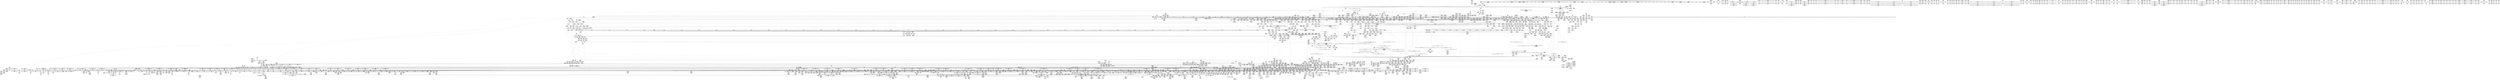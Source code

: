 digraph {
	CE0x6cc7310 [shape=record,shape=Mrecord,label="{CE0x6cc7310|GLOBAL:___srcu_read_lock|*Constant*|*SummSink*}"]
	CE0x81e1c90 [shape=record,shape=Mrecord,label="{CE0x81e1c90|0:_i8,_array:_GCR_tomoyo_p2mac_internal_constant_11_x_i8_c_00_01_01_01_03_04_06_09_0A_13_15_,_align_1:_elem_8::|security/tomoyo/file.c,797}"]
	CE0x822e450 [shape=record,shape=Mrecord,label="{CE0x822e450|i64*_getelementptr_inbounds_(_6_x_i64_,_6_x_i64_*___llvm_gcov_ctr25,_i64_0,_i64_5)|*Constant*}"]
	CE0x6a6d460 [shape=record,shape=Mrecord,label="{CE0x6a6d460|GLOBAL:_tomoyo_const_part_length|*Constant*|*SummSource*}"]
	CE0x6688810 [shape=record,shape=Mrecord,label="{CE0x6688810|128:_i8*,_1208:_%struct.file*,_:_CMRE_29,30_}"]
	CE0x6a05260 [shape=record,shape=Mrecord,label="{CE0x6a05260|VOIDTB_TE_array:_GCE_.str1_private_unnamed_addr_constant_12_x_i8_c_file_%s_%s_0A_00_,_align_1:_elem_0:default:}"]
	CE0x6842dd0 [shape=record,shape=Mrecord,label="{CE0x6842dd0|GLOBAL:___llvm_gcov_ctr54147|Global_var:__llvm_gcov_ctr54147}"]
	CE0x8291530 [shape=record,shape=Mrecord,label="{CE0x8291530|tomoyo_const_part_length:_tmp37|security/tomoyo/util.c,644|*SummSource*}"]
	CE0x66e4470 [shape=record,shape=Mrecord,label="{CE0x66e4470|tomoyo_get_mode:_if.then13}"]
	CE0x6b8aac0 [shape=record,shape=Mrecord,label="{CE0x6b8aac0|0:_%struct.tomoyo_obj_info*,_16:_%struct.tomoyo_domain_info*,_24:_%struct.tomoyo_path_info*,_40:_i8,_72:_i8,_75:_i8,_76:_i8,_77:_i8,_:_SCMRE_72,73_|*MultipleSource*|security/tomoyo/file.c, 787|security/tomoyo/file.c,787|Function::tomoyo_init_request_info&Arg::r::|security/tomoyo/file.c,800}"]
	CE0x5c28cc0 [shape=record,shape=Mrecord,label="{CE0x5c28cc0|tomoyo_get_realpath:_tmp3|security/tomoyo/file.c,151}"]
	CE0x69c2210 [shape=record,shape=Mrecord,label="{CE0x69c2210|tomoyo_get_realpath:_tmp5|security/tomoyo/file.c,151}"]
	CE0x4c118d0 [shape=record,shape=Mrecord,label="{CE0x4c118d0|tomoyo_fill_path_info:_cmp8|security/tomoyo/util.c,668}"]
	CE0x6958e20 [shape=record,shape=Mrecord,label="{CE0x6958e20|tomoyo_init_request_info:_tmp9|security/tomoyo/util.c,1006|*SummSource*}"]
	CE0x4e85510 [shape=record,shape=Mrecord,label="{CE0x4e85510|tomoyo_const_part_length:_lor.lhs.false|*SummSource*}"]
	CE0x69125c0 [shape=record,shape=Mrecord,label="{CE0x69125c0|__llvm_gcov_indirect_counter_increment:_tmp3|*SummSink*}"]
	CE0x69590b0 [shape=record,shape=Mrecord,label="{CE0x69590b0|i64*_getelementptr_inbounds_(_2_x_i64_,_2_x_i64_*___llvm_gcov_ctr31,_i64_0,_i64_1)|*Constant*|*SummSource*}"]
	CE0x6af9d80 [shape=record,shape=Mrecord,label="{CE0x6af9d80|tomoyo_get_mode:_arrayidx|security/tomoyo/util.c,981}"]
	CE0x58e7bd0 [shape=record,shape=Mrecord,label="{CE0x58e7bd0|tomoyo_add_slash:_tmp11|*LoadInst*|security/tomoyo/file.c,136|*SummSink*}"]
	CE0x679f780 [shape=record,shape=Mrecord,label="{CE0x679f780|rcu_lock_acquire:_tmp2|*SummSink*}"]
	CE0x772f6c0 [shape=record,shape=Mrecord,label="{CE0x772f6c0|tomoyo_get_mode:_tmp21|security/tomoyo/util.c,985}"]
	CE0x691b6e0 [shape=record,shape=Mrecord,label="{CE0x691b6e0|tomoyo_get_mode:_arrayidx8|security/tomoyo/util.c,983}"]
	CE0x6c75960 [shape=record,shape=Mrecord,label="{CE0x6c75960|tomoyo_path_perm:_tmp3|security/tomoyo/file.c,788|*SummSource*}"]
	CE0x4bb05b0 [shape=record,shape=Mrecord,label="{CE0x4bb05b0|tomoyo_path_perm:_target|Function::tomoyo_path_perm&Arg::target::}"]
	CE0x6c28ea0 [shape=record,shape=Mrecord,label="{CE0x6c28ea0|i64*_getelementptr_inbounds_(_25_x_i64_,_25_x_i64_*___llvm_gcov_ctr11,_i64_0,_i64_24)|*Constant*|*SummSource*}"]
	CE0x6a195d0 [shape=record,shape=Mrecord,label="{CE0x6a195d0|tomoyo_init_request_info:_domain1|security/tomoyo/util.c,1006|*SummSink*}"]
	CE0x5a09830 [shape=record,shape=Mrecord,label="{CE0x5a09830|tomoyo_domain:_tmp12|security/tomoyo/common.h,1205}"]
	CE0x6cf31e0 [shape=record,shape=Mrecord,label="{CE0x6cf31e0|GLOBAL:_lock_release|*Constant*|*SummSource*}"]
	CE0x6813b60 [shape=record,shape=Mrecord,label="{CE0x6813b60|tomoyo_path_perm:_tmp13|security/tomoyo/file.c,799|*SummSource*}"]
	CE0x595eab0 [shape=record,shape=Mrecord,label="{CE0x595eab0|tomoyo_audit_path_log:_tmp2|*SummSource*}"]
	CE0x6ad7420 [shape=record,shape=Mrecord,label="{CE0x6ad7420|tomoyo_fill_path_info:_cmp|security/tomoyo/util.c,667|*SummSource*}"]
	CE0x6ba08d0 [shape=record,shape=Mrecord,label="{CE0x6ba08d0|tomoyo_path_permission:_tmp24|security/tomoyo/file.c,575|*SummSource*}"]
	CE0x4d45f40 [shape=record,shape=Mrecord,label="{CE0x4d45f40|_call_void_mcount()_#3}"]
	CE0x8291090 [shape=record,shape=Mrecord,label="{CE0x8291090|tomoyo_const_part_length:_tmp36|security/tomoyo/util.c,644|*SummSink*}"]
	CE0x668f520 [shape=record,shape=Mrecord,label="{CE0x668f520|tomoyo_sb_umount:_path|security/tomoyo/tomoyo.c, 427|*SummSource*}"]
	CE0x6b0e0a0 [shape=record,shape=Mrecord,label="{CE0x6b0e0a0|_call_void_tomoyo_fill_path_info(%struct.tomoyo_path_info*_%symlink_target)_#9,_!dbg_!38949|security/tomoyo/file.c,816|*SummSource*}"]
	CE0x691aac0 [shape=record,shape=Mrecord,label="{CE0x691aac0|tomoyo_const_part_length:_incdec.ptr10|security/tomoyo/util.c,640}"]
	CE0x5ccd0b0 [shape=record,shape=Mrecord,label="{CE0x5ccd0b0|tomoyo_fill_path_info:_call2|security/tomoyo/util.c,666}"]
	CE0x69124a0 [shape=record,shape=Mrecord,label="{CE0x69124a0|GLOBAL:___llvm_gcov_ctr32134|Global_var:__llvm_gcov_ctr32134}"]
	CE0x6746420 [shape=record,shape=Mrecord,label="{CE0x6746420|0:_i8,_array:_GCRE_tomoyo_index2category_constant_39_x_i8_c_00_00_00_00_00_00_00_00_00_00_00_00_00_00_00_00_00_00_00_00_00_00_00_01_01_01_01_01_01_01_01_01_01_01_01_01_01_01_02_,_align_16:_elem_7::|security/tomoyo/util.c,983}"]
	CE0x6b2fed0 [shape=record,shape=Mrecord,label="{CE0x6b2fed0|tomoyo_const_part_length:_tmp52|security/tomoyo/util.c,652}"]
	CE0x5900950 [shape=record,shape=Mrecord,label="{CE0x5900950|tomoyo_const_part_length:_len.0|*SummSink*}"]
	CE0x6a2ec90 [shape=record,shape=Mrecord,label="{CE0x6a2ec90|tomoyo_add_slash:_tmp3|security/tomoyo/file.c,131|*SummSource*}"]
	CE0x59c08a0 [shape=record,shape=Mrecord,label="{CE0x59c08a0|tomoyo_path_perm:_buf|security/tomoyo/file.c, 792}"]
	CE0x5a2e030 [shape=record,shape=Mrecord,label="{CE0x5a2e030|tomoyo_path_permission:_mode|security/tomoyo/file.c,564}"]
	CE0x6859140 [shape=record,shape=Mrecord,label="{CE0x6859140|tomoyo_domain:_tmp19|security/tomoyo/common.h,1205}"]
	CE0x819dd20 [shape=record,shape=Mrecord,label="{CE0x819dd20|__llvm_gcov_indirect_counter_increment:_bb|*SummSink*}"]
	CE0x4dca1e0 [shape=record,shape=Mrecord,label="{CE0x4dca1e0|tomoyo_const_part_length:_tmp22|security/tomoyo/util.c,634|*SummSource*}"]
	CE0x81eb7e0 [shape=record,shape=Mrecord,label="{CE0x81eb7e0|_call_void_tomoyo_check_acl(%struct.tomoyo_request_info*_%r,_i1_(%struct.tomoyo_request_info*,_%struct.tomoyo_acl_info*)*_tomoyo_check_path_acl)_#9,_!dbg_!38935|security/tomoyo/file.c,571}"]
	CE0x585dfc0 [shape=record,shape=Mrecord,label="{CE0x585dfc0|tomoyo_path_perm:_tmp12|security/tomoyo/file.c,799}"]
	CE0x82459d0 [shape=record,shape=Mrecord,label="{CE0x82459d0|i32_92|*Constant*|*SummSource*}"]
	CE0x844a7b0 [shape=record,shape=Mrecord,label="{CE0x844a7b0|tomoyo_const_part_length:_tmp47|security/tomoyo/util.c,646|*SummSource*}"]
	CE0x6966df0 [shape=record,shape=Mrecord,label="{CE0x6966df0|tomoyo_path_perm:_if.end26|*SummSink*}"]
	CE0x82898e0 [shape=record,shape=Mrecord,label="{CE0x82898e0|__llvm_gcov_indirect_counter_increment114:_tmp2|*SummSource*}"]
	CE0x8215230 [shape=record,shape=Mrecord,label="{CE0x8215230|tomoyo_get_mode:_tmp6|security/tomoyo/util.c,978}"]
	CE0x6808de0 [shape=record,shape=Mrecord,label="{CE0x6808de0|tomoyo_get_mode:_add|security/tomoyo/util.c,984|*SummSource*}"]
	CE0x6c82560 [shape=record,shape=Mrecord,label="{CE0x6c82560|tomoyo_const_part_length:_tmp33|security/tomoyo/util.c,642|*SummSink*}"]
	CE0x6a70da0 [shape=record,shape=Mrecord,label="{CE0x6a70da0|tomoyo_path_perm:_call10|security/tomoyo/file.c,813|*SummSink*}"]
	CE0x598e1e0 [shape=record,shape=Mrecord,label="{CE0x598e1e0|get_current:_tmp3}"]
	CE0x6b303c0 [shape=record,shape=Mrecord,label="{CE0x6b303c0|tomoyo_const_part_length:_tmp52|security/tomoyo/util.c,652|*SummSink*}"]
	CE0x6cf4640 [shape=record,shape=Mrecord,label="{CE0x6cf4640|tomoyo_fill_path_info:_is_dir|security/tomoyo/util.c,667}"]
	CE0x4ccc520 [shape=record,shape=Mrecord,label="{CE0x4ccc520|tomoyo_fill_path_info:_tmp9|security/tomoyo/util.c,667}"]
	CE0x58b2d20 [shape=record,shape=Mrecord,label="{CE0x58b2d20|i64_16|*Constant*|*SummSink*}"]
	CE0x5c28360 [shape=record,shape=Mrecord,label="{CE0x5c28360|tomoyo_get_realpath:_tmp3|security/tomoyo/file.c,151|*SummSink*}"]
	CE0x6a6dc00 [shape=record,shape=Mrecord,label="{CE0x6a6dc00|tomoyo_add_slash:_return|*SummSink*}"]
	CE0x6d12500 [shape=record,shape=Mrecord,label="{CE0x6d12500|i64*_getelementptr_inbounds_(_12_x_i64_,_12_x_i64_*___llvm_gcov_ctr31133,_i64_0,_i64_3)|*Constant*|*SummSink*}"]
	CE0x6d0abf0 [shape=record,shape=Mrecord,label="{CE0x6d0abf0|i32_6|*Constant*}"]
	CE0x68377f0 [shape=record,shape=Mrecord,label="{CE0x68377f0|tomoyo_path_permission:_path7|security/tomoyo/file.c,569}"]
	CE0x6b310d0 [shape=record,shape=Mrecord,label="{CE0x6b310d0|tomoyo_get_mode:_if.end14}"]
	CE0x4c3d610 [shape=record,shape=Mrecord,label="{CE0x4c3d610|0:_i8,_array:_GCRE_tomoyo_index2category_constant_39_x_i8_c_00_00_00_00_00_00_00_00_00_00_00_00_00_00_00_00_00_00_00_00_00_00_00_01_01_01_01_01_01_01_01_01_01_01_01_01_01_01_02_,_align_16:_elem_4::|security/tomoyo/util.c,983}"]
	CE0x5970c70 [shape=record,shape=Mrecord,label="{CE0x5970c70|8:_%struct.vfsmount*,_16:_%struct.dentry*,_168:_%struct.tomoyo_path_info*,_:_SCMRE_8,16_|*MultipleSource*|security/tomoyo/tomoyo.c, 427|security/tomoyo/tomoyo.c,427}"]
	CE0x5ab4a60 [shape=record,shape=Mrecord,label="{CE0x5ab4a60|tomoyo_read_unlock:_idx|Function::tomoyo_read_unlock&Arg::idx::|*SummSource*}"]
	CE0x67fd880 [shape=record,shape=Mrecord,label="{CE0x67fd880|tomoyo_const_part_length:_tmp42|security/tomoyo/util.c,644|*SummSink*}"]
	CE0x83610f0 [shape=record,shape=Mrecord,label="{CE0x83610f0|tomoyo_path_perm:_tmp21|security/tomoyo/file.c,810|*SummSource*}"]
	CE0x68da710 [shape=record,shape=Mrecord,label="{CE0x68da710|tomoyo_get_mode:_tmp3|security/tomoyo/util.c,978}"]
	CE0x4e7b7c0 [shape=record,shape=Mrecord,label="{CE0x4e7b7c0|tomoyo_path_permission:_filename|Function::tomoyo_path_permission&Arg::filename::}"]
	CE0x4c3afe0 [shape=record,shape=Mrecord,label="{CE0x4c3afe0|i64*_getelementptr_inbounds_(_4_x_i64_,_4_x_i64_*___llvm_gcov_ctr24,_i64_0,_i64_1)|*Constant*}"]
	CE0x6805050 [shape=record,shape=Mrecord,label="{CE0x6805050|tomoyo_path_permission:_entry|*SummSource*}"]
	CE0x6c62100 [shape=record,shape=Mrecord,label="{CE0x6c62100|tomoyo_add_slash:_tmp5|security/tomoyo/file.c,131|*SummSink*}"]
	CE0x6753b10 [shape=record,shape=Mrecord,label="{CE0x6753b10|tomoyo_audit_path_log:_tmp1|*SummSink*}"]
	CE0x6837630 [shape=record,shape=Mrecord,label="{CE0x6837630|tomoyo_path_permission:_tmp13|security/tomoyo/file.c,566|*SummSource*}"]
	CE0x825fc20 [shape=record,shape=Mrecord,label="{CE0x825fc20|_ret_void,_!dbg_!38908|include/linux/rcupdate.h,424}"]
	CE0x6c18db0 [shape=record,shape=Mrecord,label="{CE0x6c18db0|0:_i8*,_:_SCMRE_15,16_|*MultipleSource*|security/tomoyo/file.c, 792|security/tomoyo/file.c, 794|security/tomoyo/file.c,802}"]
	CE0x676a440 [shape=record,shape=Mrecord,label="{CE0x676a440|tomoyo_const_part_length:_cmp21|security/tomoyo/util.c,644|*SummSource*}"]
	CE0x68491a0 [shape=record,shape=Mrecord,label="{CE0x68491a0|tomoyo_path_permission:_conv|security/tomoyo/file.c,564|*SummSource*}"]
	CE0x6a8d020 [shape=record,shape=Mrecord,label="{CE0x6a8d020|rcu_lock_acquire:_bb|*SummSink*}"]
	CE0x4e01080 [shape=record,shape=Mrecord,label="{CE0x4e01080|GLOBAL:_tomoyo_path_perm|*Constant*}"]
	CE0x7736c50 [shape=record,shape=Mrecord,label="{CE0x7736c50|tomoyo_get_mode:_idxprom|security/tomoyo/util.c,981|*SummSource*}"]
	CE0x5a36290 [shape=record,shape=Mrecord,label="{CE0x5a36290|_call_void_tomoyo_read_unlock(i32_%call3)_#9,_!dbg_!38965|security/tomoyo/file.c,825}"]
	CE0x6b4a6e0 [shape=record,shape=Mrecord,label="{CE0x6b4a6e0|tomoyo_path_permission:_tmp13|security/tomoyo/file.c,566|*SummSink*}"]
	CE0x67a0cc0 [shape=record,shape=Mrecord,label="{CE0x67a0cc0|tomoyo_domain:_tmp2|*SummSource*}"]
	CE0x81f1fa0 [shape=record,shape=Mrecord,label="{CE0x81f1fa0|tomoyo_path_permission:_call9|security/tomoyo/file.c,572|*SummSource*}"]
	CE0x842a0a0 [shape=record,shape=Mrecord,label="{CE0x842a0a0|tomoyo_domain:_land.lhs.true|*SummSource*}"]
	CE0x5bdb820 [shape=record,shape=Mrecord,label="{CE0x5bdb820|rcu_lock_acquire:___here}"]
	CE0x82916e0 [shape=record,shape=Mrecord,label="{CE0x82916e0|tomoyo_const_part_length:_tmp37|security/tomoyo/util.c,644|*SummSink*}"]
	CE0x8167570 [shape=record,shape=Mrecord,label="{CE0x8167570|tomoyo_fill_path_info:_const_len6|security/tomoyo/util.c,668|*SummSink*}"]
	CE0x6935320 [shape=record,shape=Mrecord,label="{CE0x6935320|GLOBAL:___llvm_gcov_ctr28130|Global_var:__llvm_gcov_ctr28130|*SummSink*}"]
	CE0x5a34280 [shape=record,shape=Mrecord,label="{CE0x5a34280|i64*_getelementptr_inbounds_(_10_x_i64_,_10_x_i64_*___llvm_gcov_ctr34,_i64_0,_i64_4)|*Constant*|*SummSource*}"]
	CE0x596de90 [shape=record,shape=Mrecord,label="{CE0x596de90|tomoyo_domain:_tmp11|security/tomoyo/common.h,1205|*SummSource*}"]
	CE0x69e58f0 [shape=record,shape=Mrecord,label="{CE0x69e58f0|0:_i8,_array:_GCRE_tomoyo_index2category_constant_39_x_i8_c_00_00_00_00_00_00_00_00_00_00_00_00_00_00_00_00_00_00_00_00_00_00_00_01_01_01_01_01_01_01_01_01_01_01_01_01_01_01_02_,_align_16:_elem_11::|security/tomoyo/util.c,983}"]
	CE0x811cb40 [shape=record,shape=Mrecord,label="{CE0x811cb40|rcu_lock_release:_entry|*SummSource*}"]
	CE0x82b21a0 [shape=record,shape=Mrecord,label="{CE0x82b21a0|tomoyo_path_perm:_cmp18|security/tomoyo/file.c,821}"]
	CE0x819dc10 [shape=record,shape=Mrecord,label="{CE0x819dc10|__llvm_gcov_indirect_counter_increment:_bb|*SummSource*}"]
	CE0x67d2a70 [shape=record,shape=Mrecord,label="{CE0x67d2a70|tomoyo_fill_path_info:_tmp1}"]
	CE0x82b1ff0 [shape=record,shape=Mrecord,label="{CE0x82b1ff0|tomoyo_path_perm:_cmp18|security/tomoyo/file.c,821|*SummSink*}"]
	CE0x6ba2820 [shape=record,shape=Mrecord,label="{CE0x6ba2820|tomoyo_path_perm:_cmp1|security/tomoyo/file.c,800|*SummSink*}"]
	CE0x5b0bfd0 [shape=record,shape=Mrecord,label="{CE0x5b0bfd0|tomoyo_path_perm:_tmp51|security/tomoyo/file.c,829|*SummSink*}"]
	CE0x5b10290 [shape=record,shape=Mrecord,label="{CE0x5b10290|tomoyo_get_mode:_mode.0|*SummSink*}"]
	CE0x68cb6f0 [shape=record,shape=Mrecord,label="{CE0x68cb6f0|rcu_lock_acquire:_map|Function::rcu_lock_acquire&Arg::map::}"]
	CE0x6a70e10 [shape=record,shape=Mrecord,label="{CE0x6a70e10|VOIDTB_TE:_CE:_elem_0:default:}"]
	CE0x5ae8770 [shape=record,shape=Mrecord,label="{CE0x5ae8770|tomoyo_add_slash:_tmp13|security/tomoyo/file.c,138|*SummSink*}"]
	CE0x4c961c0 [shape=record,shape=Mrecord,label="{CE0x4c961c0|i64_1|*Constant*}"]
	CE0x4cef950 [shape=record,shape=Mrecord,label="{CE0x4cef950|tomoyo_path_perm:_path|Function::tomoyo_path_perm&Arg::path::|*SummSink*}"]
	CE0x6b201a0 [shape=record,shape=Mrecord,label="{CE0x6b201a0|tomoyo_const_part_length:_tmp50|security/tomoyo/util.c,651|*SummSink*}"]
	CE0x67a2ea0 [shape=record,shape=Mrecord,label="{CE0x67a2ea0|rcu_lock_acquire:_bb}"]
	CE0x6970970 [shape=record,shape=Mrecord,label="{CE0x6970970|_call_void_tomoyo_fill_path_info(%struct.tomoyo_path_info*_%buf)_#9,_!dbg_!38913|security/tomoyo/file.c,152|*SummSource*}"]
	CE0x599f0a0 [shape=record,shape=Mrecord,label="{CE0x599f0a0|tomoyo_path_perm:_tmp45|security/tomoyo/file.c,826|*SummSink*}"]
	CE0x817aa10 [shape=record,shape=Mrecord,label="{CE0x817aa10|i1_true|*Constant*}"]
	CE0x4dcc8d0 [shape=record,shape=Mrecord,label="{CE0x4dcc8d0|tomoyo_path_perm:_tmp35|security/tomoyo/file.c,821}"]
	CE0x6c51d10 [shape=record,shape=Mrecord,label="{CE0x6c51d10|i64*_getelementptr_inbounds_(_2_x_i64_,_2_x_i64_*___llvm_gcov_ctr31,_i64_0,_i64_0)|*Constant*}"]
	CE0x825f800 [shape=record,shape=Mrecord,label="{CE0x825f800|rcu_lock_release:_map|Function::rcu_lock_release&Arg::map::|*SummSink*}"]
	CE0x82261b0 [shape=record,shape=Mrecord,label="{CE0x82261b0|_call_void_lockdep_rcu_suspicious(i8*_getelementptr_inbounds_(_25_x_i8_,_25_x_i8_*_.str12,_i32_0,_i32_0),_i32_1205,_i8*_getelementptr_inbounds_(_45_x_i8_,_45_x_i8_*_.str13,_i32_0,_i32_0))_#9,_!dbg_!38917|security/tomoyo/common.h,1205|*SummSink*}"]
	CE0x67d2010 [shape=record,shape=Mrecord,label="{CE0x67d2010|tomoyo_const_part_length:_entry|*SummSink*}"]
	CE0x686c880 [shape=record,shape=Mrecord,label="{CE0x686c880|tomoyo_path_permission:_do.end|*SummSink*}"]
	CE0x596e490 [shape=record,shape=Mrecord,label="{CE0x596e490|i8*_getelementptr_inbounds_(_25_x_i8_,_25_x_i8_*_.str12,_i32_0,_i32_0)|*Constant*}"]
	CE0x671ede0 [shape=record,shape=Mrecord,label="{CE0x671ede0|tomoyo_domain:_call3|security/tomoyo/common.h,1205|*SummSource*}"]
	CE0x6c82d00 [shape=record,shape=Mrecord,label="{CE0x6c82d00|i64*_getelementptr_inbounds_(_25_x_i64_,_25_x_i64_*___llvm_gcov_ctr11,_i64_0,_i64_6)|*Constant*}"]
	CE0x690c600 [shape=record,shape=Mrecord,label="{CE0x690c600|tomoyo_path_perm:_if.end22|*SummSink*}"]
	CE0x83e9960 [shape=record,shape=Mrecord,label="{CE0x83e9960|tomoyo_get_mode:_idxprom6|security/tomoyo/util.c,983}"]
	CE0x6a9d3a0 [shape=record,shape=Mrecord,label="{CE0x6a9d3a0|i64_12|*Constant*|*SummSource*}"]
	CE0x6bb9af0 [shape=record,shape=Mrecord,label="{CE0x6bb9af0|GLOBAL:_tomoyo_path_keyword|Global_var:tomoyo_path_keyword|*SummSink*}"]
	CE0x4e7bf50 [shape=record,shape=Mrecord,label="{CE0x4e7bf50|_ret_i32_%retval.0,_!dbg_!38942|security/tomoyo/file.c,575|*SummSink*}"]
	CE0x4df2d10 [shape=record,shape=Mrecord,label="{CE0x4df2d10|i64**_getelementptr_inbounds_(_3_x_i64*_,_3_x_i64*_*___llvm_gcda_edge_table,_i64_0,_i64_0)|*Constant*}"]
	CE0x6aa4f00 [shape=record,shape=Mrecord,label="{CE0x6aa4f00|i64_0|*Constant*}"]
	CE0x5bf9310 [shape=record,shape=Mrecord,label="{CE0x5bf9310|i32_6|*Constant*|*SummSource*}"]
	CE0x6a7da30 [shape=record,shape=Mrecord,label="{CE0x6a7da30|_call_void_lock_release(%struct.lockdep_map*_%map,_i32_1,_i64_ptrtoint_(i8*_blockaddress(_rcu_lock_release,_%__here)_to_i64))_#9,_!dbg_!38907|include/linux/rcupdate.h,423|*SummSource*}"]
	CE0x67e1130 [shape=record,shape=Mrecord,label="{CE0x67e1130|i64*_getelementptr_inbounds_(_11_x_i64_,_11_x_i64_*___llvm_gcov_ctr54147,_i64_0,_i64_6)|*Constant*|*SummSource*}"]
	CE0x5a8a780 [shape=record,shape=Mrecord,label="{CE0x5a8a780|tomoyo_const_part_length:_tmp3|security/tomoyo/util.c,624|*SummSource*}"]
	CE0x5a91c80 [shape=record,shape=Mrecord,label="{CE0x5a91c80|i64*_getelementptr_inbounds_(_2_x_i64_,_2_x_i64_*___llvm_gcov_ctr21,_i64_0,_i64_0)|*Constant*|*SummSource*}"]
	CE0x6be7230 [shape=record,shape=Mrecord,label="{CE0x6be7230|GLOBAL:_rcu_lock_release|*Constant*}"]
	CE0x58cd6c0 [shape=record,shape=Mrecord,label="{CE0x58cd6c0|tomoyo_add_slash:_tmp11|*LoadInst*|security/tomoyo/file.c,136}"]
	CE0x8446260 [shape=record,shape=Mrecord,label="{CE0x8446260|GLOBAL:_tomoyo_policy_loaded|Global_var:tomoyo_policy_loaded}"]
	CE0x5a8b200 [shape=record,shape=Mrecord,label="{CE0x5a8b200|tomoyo_path_permission:_tmp14|security/tomoyo/file.c,567}"]
	CE0x6ac7480 [shape=record,shape=Mrecord,label="{CE0x6ac7480|tomoyo_path_perm:_tmp27|security/tomoyo/file.c,814}"]
	CE0x5a91e20 [shape=record,shape=Mrecord,label="{CE0x5a91e20|tomoyo_const_part_length:_tmp4|security/tomoyo/util.c,624|*SummSource*}"]
	CE0x6d1d010 [shape=record,shape=Mrecord,label="{CE0x6d1d010|__llvm_gcov_indirect_counter_increment114:_bb|*SummSource*}"]
	CE0x6cf35c0 [shape=record,shape=Mrecord,label="{CE0x6cf35c0|i32_1|*Constant*}"]
	CE0x6b71ef0 [shape=record,shape=Mrecord,label="{CE0x6b71ef0|i32_1205|*Constant*|*SummSource*}"]
	CE0x6808b20 [shape=record,shape=Mrecord,label="{CE0x6808b20|tomoyo_get_mode:_config7|security/tomoyo/util.c,983}"]
	CE0x689d260 [shape=record,shape=Mrecord,label="{CE0x689d260|tomoyo_const_part_length:_tmp16|security/tomoyo/util.c,627}"]
	CE0x6af9e90 [shape=record,shape=Mrecord,label="{CE0x6af9e90|tomoyo_get_mode:_cmp|security/tomoyo/util.c,982}"]
	CE0x690b980 [shape=record,shape=Mrecord,label="{CE0x690b980|i64*_getelementptr_inbounds_(_5_x_i64_,_5_x_i64_*___llvm_gcov_ctr32134,_i64_0,_i64_3)|*Constant*|*SummSource*}"]
	CE0x4e85610 [shape=record,shape=Mrecord,label="{CE0x4e85610|tomoyo_const_part_length:_lor.lhs.false|*SummSink*}"]
	CE0x5ad9cb0 [shape=record,shape=Mrecord,label="{CE0x5ad9cb0|tomoyo_path_perm:_sw.bb9|*SummSource*}"]
	CE0x772fbc0 [shape=record,shape=Mrecord,label="{CE0x772fbc0|tomoyo_domain:_tmp|*SummSource*}"]
	CE0x4d575c0 [shape=record,shape=Mrecord,label="{CE0x4d575c0|_ret_i32_%call,_!dbg_!38912|security/tomoyo/file.c,167|*SummSink*}"]
	CE0x68589a0 [shape=record,shape=Mrecord,label="{CE0x68589a0|tomoyo_domain:_tmp19|security/tomoyo/common.h,1205|*SummSource*}"]
	CE0x5ac54c0 [shape=record,shape=Mrecord,label="{CE0x5ac54c0|i64_1|*Constant*}"]
	CE0x590e2f0 [shape=record,shape=Mrecord,label="{CE0x590e2f0|tomoyo_init_request_info:_tmp1|*SummSource*}"]
	CE0x69b1e10 [shape=record,shape=Mrecord,label="{CE0x69b1e10|128:_i8*,_1208:_%struct.file*,_:_CMRE_136,144_|*MultipleSource*|security/tomoyo/common.h,1205|security/tomoyo/common.h,1205}"]
	CE0x4ee7480 [shape=record,shape=Mrecord,label="{CE0x4ee7480|_call_void___llvm_gcov_indirect_counter_increment(i32*___llvm_gcov_global_state_pred,_i64**_getelementptr_inbounds_(_3_x_i64*_,_3_x_i64*_*___llvm_gcda_edge_table,_i64_0,_i64_2)),_!dbg_!38940|security/tomoyo/file.c,813|*SummSink*}"]
	CE0x6d318f0 [shape=record,shape=Mrecord,label="{CE0x6d318f0|tomoyo_path_perm:_error.1|*SummSource*}"]
	CE0x5a34550 [shape=record,shape=Mrecord,label="{CE0x5a34550|GLOBAL:_srcu_read_unlock|*Constant*|*SummSource*}"]
	CE0x4ca31d0 [shape=record,shape=Mrecord,label="{CE0x4ca31d0|tomoyo_fill_path_info:_tmp13|*LoadInst*|security/tomoyo/util.c,668}"]
	CE0x842da70 [shape=record,shape=Mrecord,label="{CE0x842da70|GLOBAL:_tomoyo_audit_path_log|*Constant*}"]
	CE0x81e0750 [shape=record,shape=Mrecord,label="{CE0x81e0750|tomoyo_fill_path_info:_tmp}"]
	CE0x82ac710 [shape=record,shape=Mrecord,label="{CE0x82ac710|tomoyo_fill_path_info:_conv|security/tomoyo/util.c,664|*SummSink*}"]
	CE0x4df4db0 [shape=record,shape=Mrecord,label="{CE0x4df4db0|tomoyo_get_mode:_tmp28|security/tomoyo/util.c,988|*SummSource*}"]
	CE0x676bf50 [shape=record,shape=Mrecord,label="{CE0x676bf50|i64*_getelementptr_inbounds_(_10_x_i64_,_10_x_i64_*___llvm_gcov_ctr34,_i64_0,_i64_3)|*Constant*}"]
	CE0x668f590 [shape=record,shape=Mrecord,label="{CE0x668f590|i64*_getelementptr_inbounds_(_2_x_i64_,_2_x_i64_*___llvm_gcov_ctr20212,_i64_0,_i64_1)|*Constant*|*SummSource*}"]
	CE0x69c1aa0 [shape=record,shape=Mrecord,label="{CE0x69c1aa0|__llvm_gcov_indirect_counter_increment:_pred|*SummSink*}"]
	CE0x5b18b70 [shape=record,shape=Mrecord,label="{CE0x5b18b70|tomoyo_const_part_length:_incdec.ptr10|security/tomoyo/util.c,640|*SummSource*}"]
	CE0x6964f50 [shape=record,shape=Mrecord,label="{CE0x6964f50|tomoyo_const_part_length:_return}"]
	CE0x844a010 [shape=record,shape=Mrecord,label="{CE0x844a010|tomoyo_const_part_length:_tmp47|security/tomoyo/util.c,646|*SummSink*}"]
	CE0x58dc500 [shape=record,shape=Mrecord,label="{CE0x58dc500|tomoyo_domain:_tmp21|security/tomoyo/common.h,1205}"]
	CE0x81b0640 [shape=record,shape=Mrecord,label="{CE0x81b0640|i8*_undef|*Constant*|*SummSource*}"]
	CE0x8226100 [shape=record,shape=Mrecord,label="{CE0x8226100|_call_void_lockdep_rcu_suspicious(i8*_getelementptr_inbounds_(_25_x_i8_,_25_x_i8_*_.str12,_i32_0,_i32_0),_i32_1205,_i8*_getelementptr_inbounds_(_45_x_i8_,_45_x_i8_*_.str13,_i32_0,_i32_0))_#9,_!dbg_!38917|security/tomoyo/common.h,1205|*SummSource*}"]
	CE0x6b2caa0 [shape=record,shape=Mrecord,label="{CE0x6b2caa0|tomoyo_fill_path_info:_ptr|Function::tomoyo_fill_path_info&Arg::ptr::|*SummSource*}"]
	CE0x82bcca0 [shape=record,shape=Mrecord,label="{CE0x82bcca0|tomoyo_fill_path_info:_conv3|security/tomoyo/util.c,666|*SummSource*}"]
	CE0x588b2c0 [shape=record,shape=Mrecord,label="{CE0x588b2c0|tomoyo_const_part_length:_conv14|security/tomoyo/util.c,641|*SummSource*}"]
	CE0x6734f10 [shape=record,shape=Mrecord,label="{CE0x6734f10|i32_2|*Constant*|*SummSource*}"]
	CE0x4c6b7a0 [shape=record,shape=Mrecord,label="{CE0x4c6b7a0|tomoyo_const_part_length:_if.end28|*SummSink*}"]
	CE0x69ef6e0 [shape=record,shape=Mrecord,label="{CE0x69ef6e0|_call_void_mcount()_#3|*SummSource*}"]
	CE0x80fdf00 [shape=record,shape=Mrecord,label="{CE0x80fdf00|tomoyo_path_perm:_tmp47|security/tomoyo/file.c,827|*SummSink*}"]
	CE0x69ef9a0 [shape=record,shape=Mrecord,label="{CE0x69ef9a0|tomoyo_add_slash:_tmp1}"]
	CE0x6ad9c10 [shape=record,shape=Mrecord,label="{CE0x6ad9c10|tomoyo_domain:_tmp8|security/tomoyo/common.h,1205|*SummSink*}"]
	CE0x4ecd670 [shape=record,shape=Mrecord,label="{CE0x4ecd670|tomoyo_path_perm:_entry|*SummSink*}"]
	CE0x4c52090 [shape=record,shape=Mrecord,label="{CE0x4c52090|tomoyo_get_mode:_idxprom3|security/tomoyo/util.c,983|*SummSource*}"]
	CE0x5874af0 [shape=record,shape=Mrecord,label="{CE0x5874af0|i8*_null|*Constant*|*SummSource*}"]
	CE0x7738360 [shape=record,shape=Mrecord,label="{CE0x7738360|tomoyo_get_mode:_tmp}"]
	CE0x68afb60 [shape=record,shape=Mrecord,label="{CE0x68afb60|i64*_getelementptr_inbounds_(_31_x_i64_,_31_x_i64_*___llvm_gcov_ctr43150,_i64_0,_i64_28)|*Constant*|*SummSink*}"]
	CE0x671f670 [shape=record,shape=Mrecord,label="{CE0x671f670|get_current:_entry|*SummSource*}"]
	CE0x815ae00 [shape=record,shape=Mrecord,label="{CE0x815ae00|tomoyo_const_part_length:_tmp40|security/tomoyo/util.c,644|*SummSink*}"]
	CE0x6a6d800 [shape=record,shape=Mrecord,label="{CE0x6a6d800|tomoyo_domain:_tmp10|security/tomoyo/common.h,1205}"]
	CE0x819a5b0 [shape=record,shape=Mrecord,label="{CE0x819a5b0|tomoyo_path_perm:_tmp36|security/tomoyo/file.c,822|*SummSource*}"]
	CE0x5b18c60 [shape=record,shape=Mrecord,label="{CE0x5b18c60|tomoyo_const_part_length:_cmp12|security/tomoyo/util.c,641|*SummSource*}"]
	CE0x6ad8090 [shape=record,shape=Mrecord,label="{CE0x6ad8090|i64_20|*Constant*}"]
	CE0x6c18510 [shape=record,shape=Mrecord,label="{CE0x6c18510|tomoyo_path_perm:_tmp14|security/tomoyo/file.c,800|*SummSource*}"]
	CE0x82a3910 [shape=record,shape=Mrecord,label="{CE0x82a3910|tomoyo_fill_path_info:_bb|*SummSink*}"]
	CE0x69e89b0 [shape=record,shape=Mrecord,label="{CE0x69e89b0|tomoyo_path_permission:_idxprom|security/tomoyo/file.c,563}"]
	CE0x691b670 [shape=record,shape=Mrecord,label="{CE0x691b670|tomoyo_get_mode:_idxprom6|security/tomoyo/util.c,983}"]
	CE0x6b9fe90 [shape=record,shape=Mrecord,label="{CE0x6b9fe90|tomoyo_path_permission:_retval.0}"]
	"CONST[source:1(input),value:2(dynamic)][purpose:{object}]"
	CE0x5b9ab00 [shape=record,shape=Mrecord,label="{CE0x5b9ab00|128:_i8*,_1208:_%struct.file*,_:_CMRE_23,24_}"]
	CE0x59b57d0 [shape=record,shape=Mrecord,label="{CE0x59b57d0|_call_void_mcount()_#3|*SummSource*}"]
	CE0x68fb4d0 [shape=record,shape=Mrecord,label="{CE0x68fb4d0|COLLAPSED:_GCMRE___llvm_gcov_ctr32134_internal_global_5_x_i64_zeroinitializer:_elem_0:default:}"]
	CE0x68832b0 [shape=record,shape=Mrecord,label="{CE0x68832b0|tomoyo_domain:_tobool|security/tomoyo/common.h,1205|*SummSink*}"]
	CE0x4d6c700 [shape=record,shape=Mrecord,label="{CE0x4d6c700|GLOBAL:___llvm_gcov_ctr31133|Global_var:__llvm_gcov_ctr31133}"]
	CE0x81f1e30 [shape=record,shape=Mrecord,label="{CE0x81f1e30|tomoyo_path_permission:_call9|security/tomoyo/file.c,572}"]
	CE0x5b5cae0 [shape=record,shape=Mrecord,label="{CE0x5b5cae0|tomoyo_get_mode:_tmp8|security/tomoyo/util.c,979}"]
	CE0x5aa5970 [shape=record,shape=Mrecord,label="{CE0x5aa5970|tomoyo_get_realpath:_entry}"]
	CE0x676ae90 [shape=record,shape=Mrecord,label="{CE0x676ae90|i64_23|*Constant*|*SummSink*}"]
	CE0x6a7d3c0 [shape=record,shape=Mrecord,label="{CE0x6a7d3c0|_call_void_lock_release(%struct.lockdep_map*_%map,_i32_1,_i64_ptrtoint_(i8*_blockaddress(_rcu_lock_release,_%__here)_to_i64))_#9,_!dbg_!38907|include/linux/rcupdate.h,423}"]
	CE0x816cc60 [shape=record,shape=Mrecord,label="{CE0x816cc60|tomoyo_path_perm:_tmp33|security/tomoyo/file.c,821|*SummSink*}"]
	CE0x68938e0 [shape=record,shape=Mrecord,label="{CE0x68938e0|tomoyo_get_realpath:_name|security/tomoyo/file.c,150|*SummSource*}"]
	CE0x6ad9a20 [shape=record,shape=Mrecord,label="{CE0x6ad9a20|tomoyo_get_mode:_idxprom|security/tomoyo/util.c,981}"]
	CE0x4badd00 [shape=record,shape=Mrecord,label="{CE0x4badd00|srcu_read_unlock:_tmp3|*SummSink*}"]
	CE0x6825ae0 [shape=record,shape=Mrecord,label="{CE0x6825ae0|i64_80|*Constant*}"]
	CE0x68ba990 [shape=record,shape=Mrecord,label="{CE0x68ba990|i64*_getelementptr_inbounds_(_10_x_i64_,_10_x_i64_*___llvm_gcov_ctr34,_i64_0,_i64_4)|*Constant*|*SummSink*}"]
	CE0x67e8080 [shape=record,shape=Mrecord,label="{CE0x67e8080|__llvm_gcov_indirect_counter_increment:_tmp5|*SummSink*}"]
	CE0x7736e40 [shape=record,shape=Mrecord,label="{CE0x7736e40|tomoyo_get_mode:_idxprom|security/tomoyo/util.c,981|*SummSink*}"]
	CE0x8235850 [shape=record,shape=Mrecord,label="{CE0x8235850|tomoyo_fill_path_info:_tmp3|security/tomoyo/util.c,667}"]
	CE0x6d12760 [shape=record,shape=Mrecord,label="{CE0x6d12760|i64*_getelementptr_inbounds_(_5_x_i64_,_5_x_i64_*___llvm_gcov_ctr28130,_i64_0,_i64_4)|*Constant*}"]
	CE0x4c517d0 [shape=record,shape=Mrecord,label="{CE0x4c517d0|rcu_lock_acquire:_entry}"]
	CE0x812d140 [shape=record,shape=Mrecord,label="{CE0x812d140|GLOBAL:_tomoyo_add_slash|*Constant*|*SummSink*}"]
	CE0x5a10fb0 [shape=record,shape=Mrecord,label="{CE0x5a10fb0|get_current:_tmp1}"]
	CE0x6bb0970 [shape=record,shape=Mrecord,label="{CE0x6bb0970|i32_8|*Constant*|*SummSource*}"]
	CE0x5ab46e0 [shape=record,shape=Mrecord,label="{CE0x5ab46e0|tomoyo_read_unlock:_entry|*SummSink*}"]
	CE0x6adc330 [shape=record,shape=Mrecord,label="{CE0x6adc330|tomoyo_add_slash:_buf|Function::tomoyo_add_slash&Arg::buf::|*SummSink*}"]
	CE0x5b5d270 [shape=record,shape=Mrecord,label="{CE0x5b5d270|tomoyo_get_mode:_tmp14|security/tomoyo/util.c,983}"]
	CE0x8168480 [shape=record,shape=Mrecord,label="{CE0x8168480|tomoyo_fill_path_info:_tobool|security/tomoyo/util.c,667}"]
	CE0x68e2060 [shape=record,shape=Mrecord,label="{CE0x68e2060|i64*_getelementptr_inbounds_(_11_x_i64_,_11_x_i64_*___llvm_gcov_ctr54147,_i64_0,_i64_10)|*Constant*}"]
	CE0x811cda0 [shape=record,shape=Mrecord,label="{CE0x811cda0|GLOBAL:_rcu_lock_release|*Constant*|*SummSource*}"]
	CE0x6c827e0 [shape=record,shape=Mrecord,label="{CE0x6c827e0|tomoyo_const_part_length:_tmp34|security/tomoyo/util.c,642}"]
	CE0x815b2a0 [shape=record,shape=Mrecord,label="{CE0x815b2a0|tomoyo_const_part_length:_tmp41|security/tomoyo/util.c,644|*SummSource*}"]
	CE0x4c11740 [shape=record,shape=Mrecord,label="{CE0x4c11740|tomoyo_fill_path_info:_conv7|security/tomoyo/util.c,668|*SummSink*}"]
	CE0x5970f20 [shape=record,shape=Mrecord,label="{CE0x5970f20|tomoyo_sb_umount:_tmp4|*LoadInst*|security/tomoyo/tomoyo.c,427|*SummSource*}"]
	CE0x67640b0 [shape=record,shape=Mrecord,label="{CE0x67640b0|tomoyo_fill_path_info:_idxprom|security/tomoyo/util.c,667|*SummSink*}"]
	CE0x5a15a10 [shape=record,shape=Mrecord,label="{CE0x5a15a10|i64_2|*Constant*}"]
	CE0x81e17e0 [shape=record,shape=Mrecord,label="{CE0x81e17e0|COLLAPSED:_GCMRE___llvm_gcov_ctr25_internal_global_6_x_i64_zeroinitializer:_elem_0:default:}"]
	CE0x5a8b4d0 [shape=record,shape=Mrecord,label="{CE0x5a8b4d0|tomoyo_path_permission:_tmp15|security/tomoyo/file.c,567|*SummSink*}"]
	CE0x5900bb0 [shape=record,shape=Mrecord,label="{CE0x5900bb0|tomoyo_audit_path_log:_tmp5|security/tomoyo/file.c,167|*SummSource*}"]
	CE0x6688e50 [shape=record,shape=Mrecord,label="{CE0x6688e50|128:_i8*,_1208:_%struct.file*,_:_CMRE_34,35_}"]
	CE0x8401ec0 [shape=record,shape=Mrecord,label="{CE0x8401ec0|tomoyo_path_permission:_type1|security/tomoyo/file.c,564}"]
	CE0x817a7a0 [shape=record,shape=Mrecord,label="{CE0x817a7a0|tomoyo_get_realpath:_tmp10|security/tomoyo/file.c,155|*SummSink*}"]
	CE0x4bb61e0 [shape=record,shape=Mrecord,label="{CE0x4bb61e0|0:_%struct.dentry*,_:_CRE_0,8_|*MultipleSource*|security/tomoyo/tomoyo.c,427|Function::tomoyo_sb_umount&Arg::mnt::}"]
	CE0x69e96a0 [shape=record,shape=Mrecord,label="{CE0x69e96a0|tomoyo_path_permission:_tmp8|security/tomoyo/file.c,565|*SummSource*}"]
	CE0x6c38390 [shape=record,shape=Mrecord,label="{CE0x6c38390|tomoyo_get_mode:_tmp11|security/tomoyo/util.c,982}"]
	CE0x6b619d0 [shape=record,shape=Mrecord,label="{CE0x6b619d0|i64*_getelementptr_inbounds_(_10_x_i64_,_10_x_i64_*___llvm_gcov_ctr34,_i64_0,_i64_0)|*Constant*|*SummSource*}"]
	CE0x5939540 [shape=record,shape=Mrecord,label="{CE0x5939540|GLOBAL:___llvm_gcov_ctr34|Global_var:__llvm_gcov_ctr34}"]
	CE0x8134bc0 [shape=record,shape=Mrecord,label="{CE0x8134bc0|tomoyo_path_permission:_operation8|security/tomoyo/file.c,569|*SummSink*}"]
	CE0x5a1eb40 [shape=record,shape=Mrecord,label="{CE0x5a1eb40|GLOBAL:___llvm_gcov_indirect_counter_increment|*Constant*|*SummSource*}"]
	CE0x68bac70 [shape=record,shape=Mrecord,label="{CE0x68bac70|tomoyo_path_permission:_type1|security/tomoyo/file.c,564|*SummSource*}"]
	CE0x82a3c60 [shape=record,shape=Mrecord,label="{CE0x82a3c60|tomoyo_read_unlock:_tmp1|*SummSink*}"]
	CE0x5ba4b30 [shape=record,shape=Mrecord,label="{CE0x5ba4b30|tomoyo_fill_path_info:_tmp5|security/tomoyo/util.c,667}"]
	CE0x5b23c20 [shape=record,shape=Mrecord,label="{CE0x5b23c20|tomoyo_path_perm:_if.then20}"]
	CE0x772f8d0 [shape=record,shape=Mrecord,label="{CE0x772f8d0|tomoyo_fill_path_info:_tmp2|*LoadInst*|security/tomoyo/util.c,663}"]
	CE0x817aca0 [shape=record,shape=Mrecord,label="{CE0x817aca0|i1_true|*Constant*|*SummSink*}"]
	CE0x6792160 [shape=record,shape=Mrecord,label="{CE0x6792160|%struct.lockdep_map*_null|*Constant*|*SummSink*}"]
	CE0x81893a0 [shape=record,shape=Mrecord,label="{CE0x81893a0|_call_void___llvm_gcov_indirect_counter_increment114(i32*___llvm_gcov_global_state_pred45,_i64**_getelementptr_inbounds_(_3_x_i64*_,_3_x_i64*_*___llvm_gcda_edge_table44,_i64_0,_i64_2)),_!dbg_!38930|security/tomoyo/util.c,640|*SummSource*}"]
	CE0x5a7b990 [shape=record,shape=Mrecord,label="{CE0x5a7b990|i64*_getelementptr_inbounds_(_12_x_i64_,_12_x_i64_*___llvm_gcov_ctr31133,_i64_0,_i64_10)|*Constant*}"]
	CE0x6d07240 [shape=record,shape=Mrecord,label="{CE0x6d07240|i32_2|*Constant*}"]
	CE0x772f540 [shape=record,shape=Mrecord,label="{CE0x772f540|tomoyo_get_mode:_tmp19|security/tomoyo/util.c,985}"]
	CE0x69e8a90 [shape=record,shape=Mrecord,label="{CE0x69e8a90|tomoyo_path_permission:_tmp1|*SummSource*}"]
	CE0x8361600 [shape=record,shape=Mrecord,label="{CE0x8361600|tomoyo_path_perm:_tmp22|security/tomoyo/file.c,810}"]
	CE0x599e680 [shape=record,shape=Mrecord,label="{CE0x599e680|tomoyo_path_perm:_tmp43|security/tomoyo/file.c,826|*SummSource*}"]
	CE0x5a16180 [shape=record,shape=Mrecord,label="{CE0x5a16180|_call_void_mcount()_#3}"]
	CE0x6a2ef10 [shape=record,shape=Mrecord,label="{CE0x6a2ef10|tomoyo_get_realpath:_if.end|*SummSource*}"]
	CE0x83aa5b0 [shape=record,shape=Mrecord,label="{CE0x83aa5b0|i64*_getelementptr_inbounds_(_25_x_i64_,_25_x_i64_*___llvm_gcov_ctr11,_i64_0,_i64_22)|*Constant*}"]
	CE0x5d065b0 [shape=record,shape=Mrecord,label="{CE0x5d065b0|tomoyo_get_mode:_if.end9|*SummSink*}"]
	CE0x58cd4f0 [shape=record,shape=Mrecord,label="{CE0x58cd4f0|tomoyo_add_slash:_tmp9|security/tomoyo/file.c,136|*SummSink*}"]
	CE0x81ce7c0 [shape=record,shape=Mrecord,label="{CE0x81ce7c0|tomoyo_path_perm:_idxprom|security/tomoyo/file.c,797|*SummSink*}"]
	CE0x675b1e0 [shape=record,shape=Mrecord,label="{CE0x675b1e0|tomoyo_init_request_info:_type|security/tomoyo/util.c,1009}"]
	CE0x4e84440 [shape=record,shape=Mrecord,label="{CE0x4e84440|rcu_lock_acquire:_tmp3}"]
	CE0x5b108c0 [shape=record,shape=Mrecord,label="{CE0x5b108c0|tomoyo_get_mode:_conv5|security/tomoyo/util.c,983}"]
	CE0x6a1b0d0 [shape=record,shape=Mrecord,label="{CE0x6a1b0d0|tomoyo_const_part_length:_tmp49|security/tomoyo/util.c,649|*SummSource*}"]
	CE0x827be00 [shape=record,shape=Mrecord,label="{CE0x827be00|tomoyo_const_part_length:_tmp32|security/tomoyo/util.c,641|*SummSink*}"]
	CE0x68141c0 [shape=record,shape=Mrecord,label="{CE0x68141c0|i64_20|*Constant*}"]
	CE0x5912010 [shape=record,shape=Mrecord,label="{CE0x5912010|GLOBAL:_tomoyo_domain.__warned|Global_var:tomoyo_domain.__warned|*SummSink*}"]
	CE0x820b130 [shape=record,shape=Mrecord,label="{CE0x820b130|tomoyo_sb_umount:_tmp2|*SummSource*}"]
	CE0x6883e00 [shape=record,shape=Mrecord,label="{CE0x6883e00|tomoyo_path_permission:_return}"]
	CE0x68f3280 [shape=record,shape=Mrecord,label="{CE0x68f3280|tomoyo_get_realpath:_return|*SummSink*}"]
	CE0x6a7d9c0 [shape=record,shape=Mrecord,label="{CE0x6a7d9c0|GLOBAL:_lock_release|*Constant*}"]
	CE0x6831f90 [shape=record,shape=Mrecord,label="{CE0x6831f90|0:_%struct.tomoyo_obj_info*,_16:_%struct.tomoyo_domain_info*,_24:_%struct.tomoyo_path_info*,_40:_i8,_72:_i8,_75:_i8,_76:_i8,_77:_i8,_:_SCMRE_38,39_}"]
	CE0x4f0b840 [shape=record,shape=Mrecord,label="{CE0x4f0b840|tomoyo_path_perm:_arrayidx|security/tomoyo/file.c,797|*SummSource*}"]
	CE0x4deed50 [shape=record,shape=Mrecord,label="{CE0x4deed50|i64_176|*Constant*}"]
	CE0x598db00 [shape=record,shape=Mrecord,label="{CE0x598db00|i32_51|*Constant*|*SummSink*}"]
	CE0x691b870 [shape=record,shape=Mrecord,label="{CE0x691b870|tomoyo_const_part_length:_return|*SummSource*}"]
	CE0x676b8b0 [shape=record,shape=Mrecord,label="{CE0x676b8b0|tomoyo_path_permission:_domain|security/tomoyo/file.c,564|*SummSink*}"]
	CE0x6b890f0 [shape=record,shape=Mrecord,label="{CE0x6b890f0|tomoyo_path_permission:_mode2|security/tomoyo/file.c,565|*SummSource*}"]
	CE0x82088f0 [shape=record,shape=Mrecord,label="{CE0x82088f0|rcu_lock_release:_tmp6|*SummSource*}"]
	CE0x6804ba0 [shape=record,shape=Mrecord,label="{CE0x6804ba0|GLOBAL:_tomoyo_path_permission|*Constant*|*SummSource*}"]
	CE0x6842fa0 [shape=record,shape=Mrecord,label="{CE0x6842fa0|tomoyo_path_permission:_do.end}"]
	CE0x81c1200 [shape=record,shape=Mrecord,label="{CE0x81c1200|tomoyo_audit_path_log:_tmp|*SummSink*}"]
	CE0x6ad7630 [shape=record,shape=Mrecord,label="{CE0x6ad7630|tomoyo_fill_path_info:_tmp10}"]
	CE0x66890d0 [shape=record,shape=Mrecord,label="{CE0x66890d0|128:_i8*,_1208:_%struct.file*,_:_CMRE_36,37_}"]
	CE0x81da9c0 [shape=record,shape=Mrecord,label="{CE0x81da9c0|i64*_getelementptr_inbounds_(_2_x_i64_,_2_x_i64_*___llvm_gcov_ctr21,_i64_0,_i64_0)|*Constant*|*SummSink*}"]
	CE0x81e1ee0 [shape=record,shape=Mrecord,label="{CE0x81e1ee0|0:_i8,_array:_GCR_tomoyo_p2mac_internal_constant_11_x_i8_c_00_01_01_01_03_04_06_09_0A_13_15_,_align_1:_elem_9::|security/tomoyo/file.c,797}"]
	CE0x826b770 [shape=record,shape=Mrecord,label="{CE0x826b770|tomoyo_domain:_tmp5|security/tomoyo/common.h,1205|*SummSink*}"]
	CE0x668e540 [shape=record,shape=Mrecord,label="{CE0x668e540|i32_78|*Constant*|*SummSink*}"]
	CE0x5866340 [shape=record,shape=Mrecord,label="{CE0x5866340|tomoyo_const_part_length:_tmp25|security/tomoyo/util.c,641}"]
	CE0x5a6c330 [shape=record,shape=Mrecord,label="{CE0x5a6c330|tomoyo_path_permission:_tmp9|security/tomoyo/file.c,565|*SummSource*}"]
	CE0x6c2f0a0 [shape=record,shape=Mrecord,label="{CE0x6c2f0a0|tomoyo_path_perm:_frombool|security/tomoyo/file.c,800}"]
	CE0x5af7fa0 [shape=record,shape=Mrecord,label="{CE0x5af7fa0|tomoyo_init_request_info:_index|Function::tomoyo_init_request_info&Arg::index::|*SummSource*}"]
	CE0x5b9ae80 [shape=record,shape=Mrecord,label="{CE0x5b9ae80|_ret_i32_%call,_!dbg_!38902|security/tomoyo/common.h,1097}"]
	CE0x4cd7530 [shape=record,shape=Mrecord,label="{CE0x4cd7530|tomoyo_const_part_length:_len.0}"]
	CE0x67a3a20 [shape=record,shape=Mrecord,label="{CE0x67a3a20|_call_void_mcount()_#3|*SummSource*}"]
	CE0x590eb20 [shape=record,shape=Mrecord,label="{CE0x590eb20|tomoyo_path_perm:_cleanup|*SummSink*}"]
	CE0x6cfa4a0 [shape=record,shape=Mrecord,label="{CE0x6cfa4a0|128:_i8*,_1208:_%struct.file*,_:_CMRE_50,51_}"]
	CE0x590e870 [shape=record,shape=Mrecord,label="{CE0x590e870|tomoyo_init_request_info:_bb}"]
	CE0x6cc6df0 [shape=record,shape=Mrecord,label="{CE0x6cc6df0|VOIDTB_TE:_CE_6384,6388_|*MultipleSource*|security/tomoyo/util.c,1010|security/tomoyo/file.c,564|Function::tomoyo_get_mode&Arg::ns::}"]
	CE0x686c790 [shape=record,shape=Mrecord,label="{CE0x686c790|tomoyo_path_permission:_do.end|*SummSource*}"]
	CE0x69e9370 [shape=record,shape=Mrecord,label="{CE0x69e9370|tomoyo_path_permission:_cmp|security/tomoyo/file.c,565|*SummSink*}"]
	CE0x59c5000 [shape=record,shape=Mrecord,label="{CE0x59c5000|tomoyo_audit_path_log:_path|security/tomoyo/file.c,168}"]
	CE0x6958db0 [shape=record,shape=Mrecord,label="{CE0x6958db0|tomoyo_init_request_info:_tmp9|security/tomoyo/util.c,1006}"]
	CE0x6c82440 [shape=record,shape=Mrecord,label="{CE0x6c82440|i64*_getelementptr_inbounds_(_31_x_i64_,_31_x_i64_*___llvm_gcov_ctr43150,_i64_0,_i64_21)|*Constant*|*SummSource*}"]
	CE0x595f460 [shape=record,shape=Mrecord,label="{CE0x595f460|tomoyo_const_part_length:_tmp2|security/tomoyo/util.c,624|*SummSink*}"]
	CE0x6c01010 [shape=record,shape=Mrecord,label="{CE0x6c01010|%struct.task_struct*_(%struct.task_struct**)*_asm_movq_%gs:$_1:P_,$0_,_r,im,_dirflag_,_fpsr_,_flags_|*SummSource*}"]
	CE0x6ac5120 [shape=record,shape=Mrecord,label="{CE0x6ac5120|i64_12|*Constant*|*SummSink*}"]
	CE0x6737c80 [shape=record,shape=Mrecord,label="{CE0x6737c80|__llvm_gcov_indirect_counter_increment:_tmp2|*SummSource*}"]
	CE0x5af7b20 [shape=record,shape=Mrecord,label="{CE0x5af7b20|tomoyo_init_request_info:_index|Function::tomoyo_init_request_info&Arg::index::}"]
	CE0x585dc10 [shape=record,shape=Mrecord,label="{CE0x585dc10|tomoyo_path_perm:_tmp9|security/tomoyo/file.c,797|*SummSink*}"]
	CE0x6cc7500 [shape=record,shape=Mrecord,label="{CE0x6cc7500|tomoyo_get_mode:_bb}"]
	CE0x6966620 [shape=record,shape=Mrecord,label="{CE0x6966620|tomoyo_init_request_info:_call4|security/tomoyo/util.c,1010|*SummSource*}"]
	CE0x5b5d170 [shape=record,shape=Mrecord,label="{CE0x5b5d170|i64*_getelementptr_inbounds_(_12_x_i64_,_12_x_i64_*___llvm_gcov_ctr31133,_i64_0,_i64_6)|*Constant*}"]
	CE0x5a601e0 [shape=record,shape=Mrecord,label="{CE0x5a601e0|__llvm_gcov_indirect_counter_increment114:_counters|Function::__llvm_gcov_indirect_counter_increment114&Arg::counters::}"]
	CE0x67d0340 [shape=record,shape=Mrecord,label="{CE0x67d0340|tomoyo_const_part_length:_filename.addr.0|*SummSink*}"]
	CE0x66e4940 [shape=record,shape=Mrecord,label="{CE0x66e4940|i64_1|*Constant*}"]
	CE0x4be17b0 [shape=record,shape=Mrecord,label="{CE0x4be17b0|VOIDTB_TE:_CE_2096,2272_|*MultipleSource*|security/tomoyo/util.c,1010|security/tomoyo/file.c,564|Function::tomoyo_get_mode&Arg::ns::}"]
	CE0x58e5bb0 [shape=record,shape=Mrecord,label="{CE0x58e5bb0|tomoyo_get_realpath:_buf|Function::tomoyo_get_realpath&Arg::buf::|*SummSource*}"]
	CE0x8235050 [shape=record,shape=Mrecord,label="{CE0x8235050|tomoyo_add_slash:_tmp|*SummSource*}"]
	CE0x595f520 [shape=record,shape=Mrecord,label="{CE0x595f520|tomoyo_const_part_length:_tobool|security/tomoyo/util.c,624|*SummSink*}"]
	CE0x676bfc0 [shape=record,shape=Mrecord,label="{CE0x676bfc0|i64*_getelementptr_inbounds_(_10_x_i64_,_10_x_i64_*___llvm_gcov_ctr34,_i64_0,_i64_3)|*Constant*|*SummSource*}"]
	CE0x7738800 [shape=record,shape=Mrecord,label="{CE0x7738800|tomoyo_domain:_tmp23|security/tomoyo/common.h,1205}"]
	CE0x4c028c0 [shape=record,shape=Mrecord,label="{CE0x4c028c0|rcu_lock_release:_indirectgoto}"]
	CE0x6a7cea0 [shape=record,shape=Mrecord,label="{CE0x6a7cea0|rcu_lock_release:_tmp4|include/linux/rcupdate.h,423}"]
	CE0x598dea0 [shape=record,shape=Mrecord,label="{CE0x598dea0|tomoyo_get_mode:_tmp4|security/tomoyo/util.c,978}"]
	CE0x69018b0 [shape=record,shape=Mrecord,label="{CE0x69018b0|tomoyo_get_realpath:_tobool|security/tomoyo/file.c,151|*SummSource*}"]
	CE0x80f3f20 [shape=record,shape=Mrecord,label="{CE0x80f3f20|tomoyo_get_realpath:_tmp6|security/tomoyo/file.c,151|*SummSource*}"]
	CE0x69268a0 [shape=record,shape=Mrecord,label="{CE0x69268a0|i64_0|*Constant*}"]
	CE0x5ace020 [shape=record,shape=Mrecord,label="{CE0x5ace020|tomoyo_get_mode:_tmp26|security/tomoyo/util.c,987}"]
	CE0x4edda50 [shape=record,shape=Mrecord,label="{CE0x4edda50|_call_void_mcount()_#3|*SummSink*}"]
	CE0x5cdb910 [shape=record,shape=Mrecord,label="{CE0x5cdb910|tomoyo_fill_path_info:_tmp11|security/tomoyo/util.c,667}"]
	CE0x4dd91a0 [shape=record,shape=Mrecord,label="{CE0x4dd91a0|tomoyo_get_mode:_and|security/tomoyo/util.c,987|*SummSource*}"]
	CE0x816b470 [shape=record,shape=Mrecord,label="{CE0x816b470|tomoyo_const_part_length:_tmp27|security/tomoyo/util.c,641|*SummSource*}"]
	CE0x5bbcbd0 [shape=record,shape=Mrecord,label="{CE0x5bbcbd0|tomoyo_fill_path_info:_conv|security/tomoyo/util.c,664}"]
	CE0x6bcb810 [shape=record,shape=Mrecord,label="{CE0x6bcb810|tomoyo_get_mode:_if.then13}"]
	CE0x68098e0 [shape=record,shape=Mrecord,label="{CE0x68098e0|tomoyo_get_mode:_tmp17|security/tomoyo/util.c,983}"]
	CE0x59a22b0 [shape=record,shape=Mrecord,label="{CE0x59a22b0|tomoyo_path_perm:_tmp53|security/tomoyo/file.c,829}"]
	CE0x67b0510 [shape=record,shape=Mrecord,label="{CE0x67b0510|tomoyo_init_request_info:_tmp12|security/tomoyo/util.c,1010}"]
	CE0x6c81820 [shape=record,shape=Mrecord,label="{CE0x6c81820|tomoyo_const_part_length:_tmp14|security/tomoyo/util.c,626}"]
	CE0x4cef820 [shape=record,shape=Mrecord,label="{CE0x4cef820|tomoyo_path_perm:_operation|Function::tomoyo_path_perm&Arg::operation::|*SummSource*}"]
	CE0x598e4f0 [shape=record,shape=Mrecord,label="{CE0x598e4f0|tomoyo_const_part_length:_sw.bb}"]
	CE0x67b20f0 [shape=record,shape=Mrecord,label="{CE0x67b20f0|tomoyo_path_perm:_cleanup|*SummSource*}"]
	CE0x6901230 [shape=record,shape=Mrecord,label="{CE0x6901230|srcu_read_lock:_sp|Function::srcu_read_lock&Arg::sp::}"]
	CE0x828af50 [shape=record,shape=Mrecord,label="{CE0x828af50|tomoyo_domain:_tmp6|security/tomoyo/common.h,1205|*SummSink*}"]
	CE0x82cba40 [shape=record,shape=Mrecord,label="{CE0x82cba40|i32_49|*Constant*|*SummSource*}"]
	CE0x6a01e60 [shape=record,shape=Mrecord,label="{CE0x6a01e60|tomoyo_init_request_info:_tmp10|security/tomoyo/util.c,1006|*SummSource*}"]
	CE0x6cad5f0 [shape=record,shape=Mrecord,label="{CE0x6cad5f0|tomoyo_path_perm:_tmp17|security/tomoyo/file.c,804}"]
	CE0x5a916f0 [shape=record,shape=Mrecord,label="{CE0x5a916f0|__llvm_gcov_indirect_counter_increment114:_entry|*SummSink*}"]
	CE0x5b9a370 [shape=record,shape=Mrecord,label="{CE0x5b9a370|128:_i8*,_1208:_%struct.file*,_:_CMRE_20,21_}"]
	CE0x68f29e0 [shape=record,shape=Mrecord,label="{CE0x68f29e0|GLOBAL:_srcu_read_lock|*Constant*|*SummSource*}"]
	CE0x4dc0d10 [shape=record,shape=Mrecord,label="{CE0x4dc0d10|tomoyo_path_permission:_tmp23|security/tomoyo/file.c,574|*SummSource*}"]
	CE0x6a1aaf0 [shape=record,shape=Mrecord,label="{CE0x6a1aaf0|tomoyo_const_part_length:_tmp49|security/tomoyo/util.c,649}"]
	CE0x816bf90 [shape=record,shape=Mrecord,label="{CE0x816bf90|tomoyo_const_part_length:_if.then17|*SummSink*}"]
	CE0x5a5f950 [shape=record,shape=Mrecord,label="{CE0x5a5f950|i64*_getelementptr_inbounds_(_31_x_i64_,_31_x_i64_*___llvm_gcov_ctr43150,_i64_0,_i64_4)|*Constant*|*SummSource*}"]
	CE0x6a8cf80 [shape=record,shape=Mrecord,label="{CE0x6a8cf80|rcu_lock_acquire:_bb|*SummSource*}"]
	CE0x58cd650 [shape=record,shape=Mrecord,label="{CE0x58cd650|tomoyo_add_slash:_tmp10|security/tomoyo/file.c,136|*SummSink*}"]
	CE0x6883910 [shape=record,shape=Mrecord,label="{CE0x6883910|_call_void_mcount()_#3}"]
	CE0x77373d0 [shape=record,shape=Mrecord,label="{CE0x77373d0|tomoyo_get_mode:_if.then13|*SummSink*}"]
	CE0x6ad8680 [shape=record,shape=Mrecord,label="{CE0x6ad8680|i64_1|*Constant*}"]
	CE0x4d872b0 [shape=record,shape=Mrecord,label="{CE0x4d872b0|tomoyo_sb_umount:_tmp|*SummSource*}"]
	CE0x6bf5930 [shape=record,shape=Mrecord,label="{CE0x6bf5930|_call_void_mcount()_#3|*SummSink*}"]
	CE0x6d31f50 [shape=record,shape=Mrecord,label="{CE0x6d31f50|i64*_getelementptr_inbounds_(_25_x_i64_,_25_x_i64_*___llvm_gcov_ctr11,_i64_0,_i64_23)|*Constant*|*SummSource*}"]
	CE0x68e44f0 [shape=record,shape=Mrecord,label="{CE0x68e44f0|i64*_getelementptr_inbounds_(_4_x_i64_,_4_x_i64_*___llvm_gcov_ctr24,_i64_0,_i64_3)|*Constant*|*SummSource*}"]
	CE0x6a496b0 [shape=record,shape=Mrecord,label="{CE0x6a496b0|i64*_getelementptr_inbounds_(_25_x_i64_,_25_x_i64_*___llvm_gcov_ctr11,_i64_0,_i64_0)|*Constant*|*SummSink*}"]
	CE0x5b9a230 [shape=record,shape=Mrecord,label="{CE0x5b9a230|128:_i8*,_1208:_%struct.file*,_:_CMRE_16,20_|*MultipleSource*|security/tomoyo/common.h,1205|security/tomoyo/common.h,1205}"]
	CE0x588c230 [shape=record,shape=Mrecord,label="{CE0x588c230|i64_18|*Constant*}"]
	CE0x5aa59e0 [shape=record,shape=Mrecord,label="{CE0x5aa59e0|GLOBAL:_tomoyo_get_realpath|*Constant*|*SummSource*}"]
	CE0x8225d10 [shape=record,shape=Mrecord,label="{CE0x8225d10|tomoyo_get_mode:_tobool|security/tomoyo/util.c,978|*SummSource*}"]
	CE0x4c95290 [shape=record,shape=Mrecord,label="{CE0x4c95290|tomoyo_const_part_length:_incdec.ptr19|security/tomoyo/util.c,643}"]
	CE0x6c28b30 [shape=record,shape=Mrecord,label="{CE0x6c28b30|i64*_getelementptr_inbounds_(_25_x_i64_,_25_x_i64_*___llvm_gcov_ctr11,_i64_0,_i64_24)|*Constant*|*SummSink*}"]
	CE0x589f3b0 [shape=record,shape=Mrecord,label="{CE0x589f3b0|0:_i8*,_array:_GCRE_tomoyo_path_keyword_external_constant_11_x_i8*_:_elem_0::|security/tomoyo/file.c,167}"]
	CE0x687ef10 [shape=record,shape=Mrecord,label="{CE0x687ef10|tomoyo_init_request_info:_tobool|security/tomoyo/util.c,1004|*SummSource*}"]
	CE0x59e81b0 [shape=record,shape=Mrecord,label="{CE0x59e81b0|tomoyo_get_mode:_profile|Function::tomoyo_get_mode&Arg::profile::}"]
	CE0x6adb230 [shape=record,shape=Mrecord,label="{CE0x6adb230|tomoyo_fill_path_info:_tmp4|security/tomoyo/util.c,667}"]
	CE0x68831d0 [shape=record,shape=Mrecord,label="{CE0x68831d0|tomoyo_domain:_call|security/tomoyo/common.h,1205|*SummSink*}"]
	CE0x4edd450 [shape=record,shape=Mrecord,label="{CE0x4edd450|tomoyo_audit_path_log:_filename|security/tomoyo/file.c,169|*SummSource*}"]
	CE0x6753930 [shape=record,shape=Mrecord,label="{CE0x6753930|tomoyo_audit_path_log:_tmp1|*SummSource*}"]
	CE0x5a36810 [shape=record,shape=Mrecord,label="{CE0x5a36810|tomoyo_path_perm:_tmp41|security/tomoyo/file.c,824|*SummSource*}"]
	CE0x5900ab0 [shape=record,shape=Mrecord,label="{CE0x5900ab0|0:_i8*,_array:_GCRE_tomoyo_path_keyword_external_constant_11_x_i8*_:_elem_10::|security/tomoyo/file.c,167}"]
	CE0x6b88d40 [shape=record,shape=Mrecord,label="{CE0x6b88d40|tomoyo_get_mode:_if.end9|*SummSource*}"]
	CE0x6c7a7b0 [shape=record,shape=Mrecord,label="{CE0x6c7a7b0|0:_i8,_array:_GCRE_tomoyo_index2category_constant_39_x_i8_c_00_00_00_00_00_00_00_00_00_00_00_00_00_00_00_00_00_00_00_00_00_00_00_01_01_01_01_01_01_01_01_01_01_01_01_01_01_01_02_,_align_16:_elem_29::|security/tomoyo/util.c,983}"]
	CE0x68051c0 [shape=record,shape=Mrecord,label="{CE0x68051c0|tomoyo_path_permission:_entry|*SummSink*}"]
	CE0x6734f80 [shape=record,shape=Mrecord,label="{CE0x6734f80|tomoyo_path_perm:_path1|security/tomoyo/file.c,788|*SummSink*}"]
	CE0x6a9ce90 [shape=record,shape=Mrecord,label="{CE0x6a9ce90|tomoyo_path_perm:_tobool|security/tomoyo/file.c,814}"]
	CE0x8178930 [shape=record,shape=Mrecord,label="{CE0x8178930|tomoyo_fill_path_info:_entry}"]
	CE0x6d07fc0 [shape=record,shape=Mrecord,label="{CE0x6d07fc0|tomoyo_fill_path_info:_call|security/tomoyo/util.c,664}"]
	CE0x68d9340 [shape=record,shape=Mrecord,label="{CE0x68d9340|i8*_getelementptr_inbounds_(_12_x_i8_,_12_x_i8_*_.str1,_i32_0,_i32_0)|*Constant*|*SummSink*}"]
	CE0x68e4bb0 [shape=record,shape=Mrecord,label="{CE0x68e4bb0|__llvm_gcov_indirect_counter_increment114:_bb}"]
	CE0x8169a50 [shape=record,shape=Mrecord,label="{CE0x8169a50|tomoyo_domain:_tmp1}"]
	CE0x5a6bb70 [shape=record,shape=Mrecord,label="{CE0x5a6bb70|tomoyo_path_permission:_tmp2|security/tomoyo/file.c,563|*SummSource*}"]
	CE0x4ca43d0 [shape=record,shape=Mrecord,label="{CE0x4ca43d0|tomoyo_get_mode:_tmp18|security/tomoyo/util.c,985|*SummSink*}"]
	CE0x4baea40 [shape=record,shape=Mrecord,label="{CE0x4baea40|tomoyo_const_part_length:_conv11|security/tomoyo/util.c,641}"]
	CE0x6b0d880 [shape=record,shape=Mrecord,label="{CE0x6b0d880|tomoyo_path_perm:_tmp31|security/tomoyo/file.c,816}"]
	CE0x5abf410 [shape=record,shape=Mrecord,label="{CE0x5abf410|tomoyo_init_request_info:_tmp5|security/tomoyo/util.c,1004|*SummSink*}"]
	CE0x4ca2d40 [shape=record,shape=Mrecord,label="{CE0x4ca2d40|tomoyo_fill_path_info:_const_len6|security/tomoyo/util.c,668|*SummSource*}"]
	CE0x6935890 [shape=record,shape=Mrecord,label="{CE0x6935890|tomoyo_init_request_info:_tmp4|security/tomoyo/util.c,1004|*SummSource*}"]
	CE0x6b71690 [shape=record,shape=Mrecord,label="{CE0x6b71690|0:_i8,_array:_GCRE_tomoyo_index2category_constant_39_x_i8_c_00_00_00_00_00_00_00_00_00_00_00_00_00_00_00_00_00_00_00_00_00_00_00_01_01_01_01_01_01_01_01_01_01_01_01_01_01_01_02_,_align_16:_elem_14::|security/tomoyo/util.c,983}"]
	CE0x4f0c1e0 [shape=record,shape=Mrecord,label="{CE0x4f0c1e0|tomoyo_sb_umount:_dentry|security/tomoyo/tomoyo.c,427|*SummSink*}"]
	CE0x68e2710 [shape=record,shape=Mrecord,label="{CE0x68e2710|tomoyo_domain:_tmp20|security/tomoyo/common.h,1205|*SummSource*}"]
	CE0x80f1e30 [shape=record,shape=Mrecord,label="{CE0x80f1e30|tomoyo_get_realpath:_if.end|*SummSink*}"]
	CE0x5959630 [shape=record,shape=Mrecord,label="{CE0x5959630|tomoyo_sb_umount:_mnt_root|security/tomoyo/tomoyo.c,427|*SummSink*}"]
	CE0x5a96040 [shape=record,shape=Mrecord,label="{CE0x5a96040|tomoyo_const_part_length:_tmp5|security/tomoyo/util.c,624}"]
	CE0x81b11d0 [shape=record,shape=Mrecord,label="{CE0x81b11d0|__llvm_gcov_indirect_counter_increment114:_tmp|*SummSource*}"]
	CE0x6c2f920 [shape=record,shape=Mrecord,label="{CE0x6c2f920|i8*_null|*Constant*}"]
	CE0x4e5ce80 [shape=record,shape=Mrecord,label="{CE0x4e5ce80|tomoyo_get_mode:_default_config|security/tomoyo/util.c,986|*SummSink*}"]
	CE0x6cf4560 [shape=record,shape=Mrecord,label="{CE0x6cf4560|i32_3|*Constant*}"]
	CE0x4d85470 [shape=record,shape=Mrecord,label="{CE0x4d85470|tomoyo_path_permission:_tmp20|security/tomoyo/file.c,573|*SummSource*}"]
	CE0x5ad9730 [shape=record,shape=Mrecord,label="{CE0x5ad9730|tomoyo_read_lock:_tmp|*SummSource*}"]
	CE0x671f4c0 [shape=record,shape=Mrecord,label="{CE0x671f4c0|GLOBAL:_get_current|*Constant*|*SummSink*}"]
	CE0x4e84cb0 [shape=record,shape=Mrecord,label="{CE0x4e84cb0|i32_55|*Constant*|*SummSink*}"]
	CE0x6a7cf10 [shape=record,shape=Mrecord,label="{CE0x6a7cf10|rcu_lock_release:_tmp4|include/linux/rcupdate.h,423|*SummSource*}"]
	CE0x68425e0 [shape=record,shape=Mrecord,label="{CE0x68425e0|tomoyo_domain:_do.end|*SummSink*}"]
	CE0x67b1dc0 [shape=record,shape=Mrecord,label="{CE0x67b1dc0|_ret_i32_%call,_!dbg_!38907|include/linux/srcu.h,223|*SummSource*}"]
	CE0x4ca4580 [shape=record,shape=Mrecord,label="{CE0x4ca4580|tomoyo_get_mode:_tmp18|security/tomoyo/util.c,985}"]
	CE0x6912db0 [shape=record,shape=Mrecord,label="{CE0x6912db0|tomoyo_path_perm:_sw.bb}"]
	CE0x67b1f40 [shape=record,shape=Mrecord,label="{CE0x67b1f40|_ret_i32_%call,_!dbg_!38907|include/linux/srcu.h,223|*SummSink*}"]
	CE0x6944ec0 [shape=record,shape=Mrecord,label="{CE0x6944ec0|i64*_getelementptr_inbounds_(_5_x_i64_,_5_x_i64_*___llvm_gcov_ctr28130,_i64_0,_i64_0)|*Constant*}"]
	CE0x68d9910 [shape=record,shape=Mrecord,label="{CE0x68d9910|tomoyo_audit_path_log:_param|security/tomoyo/file.c,168|*SummSource*}"]
	CE0x77380f0 [shape=record,shape=Mrecord,label="{CE0x77380f0|srcu_read_lock:_call|include/linux/srcu.h,220|*SummSink*}"]
	CE0x839b450 [shape=record,shape=Mrecord,label="{CE0x839b450|rcu_lock_acquire:_entry|*SummSource*}"]
	CE0x6c759d0 [shape=record,shape=Mrecord,label="{CE0x6c759d0|tomoyo_path_perm:_tmp3|security/tomoyo/file.c,788|*SummSink*}"]
	CE0x6c624e0 [shape=record,shape=Mrecord,label="{CE0x6c624e0|tomoyo_get_realpath:_if.end}"]
	CE0x4e7bcc0 [shape=record,shape=Mrecord,label="{CE0x4e7bcc0|_ret_i32_%retval.0,_!dbg_!38942|security/tomoyo/file.c,575}"]
	CE0x5a447d0 [shape=record,shape=Mrecord,label="{CE0x5a447d0|tomoyo_init_request_info:_tmp7|security/tomoyo/util.c,1005}"]
	CE0x686df10 [shape=record,shape=Mrecord,label="{CE0x686df10|tomoyo_read_lock:_tmp2|*SummSink*}"]
	CE0x5bc82d0 [shape=record,shape=Mrecord,label="{CE0x5bc82d0|0:_%struct.tomoyo_obj_info*,_16:_%struct.tomoyo_domain_info*,_24:_%struct.tomoyo_path_info*,_40:_i8,_72:_i8,_75:_i8,_76:_i8,_77:_i8,_:_SCMRE_44,45_}"]
	CE0x4d0fb10 [shape=record,shape=Mrecord,label="{CE0x4d0fb10|tomoyo_const_part_length:_incdec.ptr19|security/tomoyo/util.c,643|*SummSink*}"]
	CE0x691b3f0 [shape=record,shape=Mrecord,label="{CE0x691b3f0|tomoyo_const_part_length:_tmp10|security/tomoyo/util.c,626|*SummSink*}"]
	CE0x7737360 [shape=record,shape=Mrecord,label="{CE0x7737360|tomoyo_get_mode:_if.then13|*SummSource*}"]
	CE0x68372f0 [shape=record,shape=Mrecord,label="{CE0x68372f0|tomoyo_fill_path_info:_tobool|security/tomoyo/util.c,667|*SummSource*}"]
	CE0x67c1150 [shape=record,shape=Mrecord,label="{CE0x67c1150|tomoyo_audit_path_log:_tmp}"]
	CE0x4d6c250 [shape=record,shape=Mrecord,label="{CE0x4d6c250|srcu_read_lock:_tmp3|*SummSource*}"]
	CE0x6a7f520 [shape=record,shape=Mrecord,label="{CE0x6a7f520|tomoyo_get_mode:_tmp1|*SummSource*}"]
	CE0x686e100 [shape=record,shape=Mrecord,label="{CE0x686e100|GLOBAL:_srcu_read_lock|*Constant*}"]
	CE0x8216590 [shape=record,shape=Mrecord,label="{CE0x8216590|__llvm_gcov_indirect_counter_increment:_counters|Function::__llvm_gcov_indirect_counter_increment&Arg::counters::|*SummSink*}"]
	CE0x5bc8070 [shape=record,shape=Mrecord,label="{CE0x5bc8070|0:_%struct.tomoyo_obj_info*,_16:_%struct.tomoyo_domain_info*,_24:_%struct.tomoyo_path_info*,_40:_i8,_72:_i8,_75:_i8,_76:_i8,_77:_i8,_:_SCMRE_43,44_}"]
	CE0x8402330 [shape=record,shape=Mrecord,label="{CE0x8402330|srcu_read_lock:_tmp1|*SummSink*}"]
	CE0x58e5ac0 [shape=record,shape=Mrecord,label="{CE0x58e5ac0|tomoyo_get_realpath:_buf|Function::tomoyo_get_realpath&Arg::buf::}"]
	CE0x819e770 [shape=record,shape=Mrecord,label="{CE0x819e770|i64*_getelementptr_inbounds_(_2_x_i64_,_2_x_i64_*___llvm_gcov_ctr22,_i64_0,_i64_0)|*Constant*}"]
	CE0x828b2f0 [shape=record,shape=Mrecord,label="{CE0x828b2f0|tomoyo_domain:_tmp7|security/tomoyo/common.h,1205|*SummSink*}"]
	CE0x5a0a430 [shape=record,shape=Mrecord,label="{CE0x5a0a430|GLOBAL:_lockdep_rcu_suspicious|*Constant*|*SummSink*}"]
	CE0x59c51a0 [shape=record,shape=Mrecord,label="{CE0x59c51a0|tomoyo_audit_path_log:_path|security/tomoyo/file.c,168|*SummSink*}"]
	CE0x6cfa0e0 [shape=record,shape=Mrecord,label="{CE0x6cfa0e0|128:_i8*,_1208:_%struct.file*,_:_CMRE_47,48_}"]
	CE0x822e9d0 [shape=record,shape=Mrecord,label="{CE0x822e9d0|tomoyo_get_realpath:_tmp11|security/tomoyo/file.c,156|*SummSink*}"]
	CE0x68258a0 [shape=record,shape=Mrecord,label="{CE0x68258a0|%struct.tomoyo_domain_info*_null|*Constant*}"]
	CE0x6d31610 [shape=record,shape=Mrecord,label="{CE0x6d31610|tomoyo_path_perm:_tmp47|security/tomoyo/file.c,827|*SummSource*}"]
	CE0x4af5e20 [shape=record,shape=Mrecord,label="{CE0x4af5e20|tomoyo_const_part_length:_tmp18|security/tomoyo/util.c,627}"]
	CE0x596af10 [shape=record,shape=Mrecord,label="{CE0x596af10|tomoyo_domain:_tmp3|*SummSink*}"]
	CE0x6964eb0 [shape=record,shape=Mrecord,label="{CE0x6964eb0|tomoyo_const_part_length:_while.cond|*SummSink*}"]
	CE0x826bbb0 [shape=record,shape=Mrecord,label="{CE0x826bbb0|i64*_getelementptr_inbounds_(_5_x_i64_,_5_x_i64_*___llvm_gcov_ctr28130,_i64_0,_i64_0)|*Constant*}"]
	CE0x83d99d0 [shape=record,shape=Mrecord,label="{CE0x83d99d0|tomoyo_const_part_length:_tmp45|security/tomoyo/util.c,645|*SummSource*}"]
	CE0x8430a80 [shape=record,shape=Mrecord,label="{CE0x8430a80|i32_1|*Constant*}"]
	CE0x4dca3b0 [shape=record,shape=Mrecord,label="{CE0x4dca3b0|i64*_getelementptr_inbounds_(_31_x_i64_,_31_x_i64_*___llvm_gcov_ctr43150,_i64_0,_i64_16)|*Constant*|*SummSink*}"]
	CE0x8166e10 [shape=record,shape=Mrecord,label="{CE0x8166e10|i64*_getelementptr_inbounds_(_5_x_i64_,_5_x_i64_*___llvm_gcov_ctr28130,_i64_0,_i64_4)|*Constant*}"]
	CE0x77237a0 [shape=record,shape=Mrecord,label="{CE0x77237a0|srcu_read_unlock:_sp|Function::srcu_read_unlock&Arg::sp::}"]
	CE0x686c550 [shape=record,shape=Mrecord,label="{CE0x686c550|tomoyo_domain:_tmp9|security/tomoyo/common.h,1205|*SummSource*}"]
	CE0x69994d0 [shape=record,shape=Mrecord,label="{CE0x69994d0|tomoyo_path_perm:_if.end26|*SummSource*}"]
	CE0x6b3ea20 [shape=record,shape=Mrecord,label="{CE0x6b3ea20|tomoyo_path_perm:_symlink_target15|security/tomoyo/file.c,817|*SummSource*}"]
	CE0x6b1bc10 [shape=record,shape=Mrecord,label="{CE0x6b1bc10|tomoyo_read_unlock:_tmp1|*SummSource*}"]
	CE0x82278a0 [shape=record,shape=Mrecord,label="{CE0x82278a0|tomoyo_path_permission:_tmp3|*LoadInst*|security/tomoyo/file.c,564}"]
	CE0x815acf0 [shape=record,shape=Mrecord,label="{CE0x815acf0|tomoyo_const_part_length:_tmp40|security/tomoyo/util.c,644|*SummSource*}"]
	CE0x6ad9a90 [shape=record,shape=Mrecord,label="{CE0x6ad9a90|tomoyo_domain:_tmp8|security/tomoyo/common.h,1205|*SummSource*}"]
	CE0x842a000 [shape=record,shape=Mrecord,label="{CE0x842a000|tomoyo_domain:_land.lhs.true}"]
	CE0x678ec80 [shape=record,shape=Mrecord,label="{CE0x678ec80|tomoyo_path_perm:_tmp10|security/tomoyo/file.c,797|*SummSink*}"]
	CE0x679e6c0 [shape=record,shape=Mrecord,label="{CE0x679e6c0|tomoyo_fill_path_info:_frombool|security/tomoyo/util.c,667}"]
	CE0x6b4a280 [shape=record,shape=Mrecord,label="{CE0x6b4a280|tomoyo_const_part_length:_filename|Function::tomoyo_const_part_length&Arg::filename::}"]
	CE0x5acd8d0 [shape=record,shape=Mrecord,label="{CE0x5acd8d0|tomoyo_const_part_length:_tmp29|security/tomoyo/util.c,641|*SummSink*}"]
	CE0x596b0f0 [shape=record,shape=Mrecord,label="{CE0x596b0f0|_call_void_mcount()_#3}"]
	CE0x6be7e20 [shape=record,shape=Mrecord,label="{CE0x6be7e20|i64*_getelementptr_inbounds_(_2_x_i64_,_2_x_i64_*___llvm_gcov_ctr32,_i64_0,_i64_0)|*Constant*|*SummSource*}"]
	CE0x5cdc5f0 [shape=record,shape=Mrecord,label="{CE0x5cdc5f0|tomoyo_get_mode:_if.end|*SummSource*}"]
	CE0x82956e0 [shape=record,shape=Mrecord,label="{CE0x82956e0|tomoyo_const_part_length:_conv24|security/tomoyo/util.c,644|*SummSink*}"]
	CE0x69efdb0 [shape=record,shape=Mrecord,label="{CE0x69efdb0|i64*_getelementptr_inbounds_(_6_x_i64_,_6_x_i64_*___llvm_gcov_ctr25,_i64_0,_i64_0)|*Constant*|*SummSink*}"]
	CE0x5bc5770 [shape=record,shape=Mrecord,label="{CE0x5bc5770|tomoyo_get_mode:_entry}"]
	CE0x4c3b700 [shape=record,shape=Mrecord,label="{CE0x4c3b700|_call_void_lock_acquire(%struct.lockdep_map*_%map,_i32_0,_i32_0,_i32_2,_i32_0,_%struct.lockdep_map*_null,_i64_ptrtoint_(i8*_blockaddress(_rcu_lock_acquire,_%__here)_to_i64))_#9,_!dbg_!38907|include/linux/rcupdate.h,418|*SummSink*}"]
	CE0x77389d0 [shape=record,shape=Mrecord,label="{CE0x77389d0|tomoyo_domain:_tmp23|security/tomoyo/common.h,1205|*SummSink*}"]
	CE0x67a3800 [shape=record,shape=Mrecord,label="{CE0x67a3800|tomoyo_init_request_info:_tmp1|*SummSink*}"]
	CE0x695d080 [shape=record,shape=Mrecord,label="{CE0x695d080|tomoyo_get_mode:_tmp16|security/tomoyo/util.c,983|*SummSink*}"]
	CE0x6831d30 [shape=record,shape=Mrecord,label="{CE0x6831d30|0:_%struct.tomoyo_obj_info*,_16:_%struct.tomoyo_domain_info*,_24:_%struct.tomoyo_path_info*,_40:_i8,_72:_i8,_75:_i8,_76:_i8,_77:_i8,_:_SCMRE_37,38_}"]
	CE0x84461f0 [shape=record,shape=Mrecord,label="{CE0x84461f0|_call_void_mcount()_#3}"]
	CE0x4c114b0 [shape=record,shape=Mrecord,label="{CE0x4c114b0|tomoyo_fill_path_info:_conv7|security/tomoyo/util.c,668}"]
	CE0x67a3920 [shape=record,shape=Mrecord,label="{CE0x67a3920|_call_void_mcount()_#3}"]
	CE0x6bb0470 [shape=record,shape=Mrecord,label="{CE0x6bb0470|_ret_%struct.tomoyo_domain_info*_%tmp23,_!dbg_!38929|security/tomoyo/common.h,1205}"]
	CE0x8401bb0 [shape=record,shape=Mrecord,label="{CE0x8401bb0|tomoyo_path_permission:_tmp5|*LoadInst*|security/tomoyo/file.c,564}"]
	CE0x6c61a90 [shape=record,shape=Mrecord,label="{CE0x6c61a90|__llvm_gcov_indirect_counter_increment:_tmp|*SummSink*}"]
	CE0x5867250 [shape=record,shape=Mrecord,label="{CE0x5867250|tomoyo_const_part_length:_tmp24|security/tomoyo/util.c,640|*SummSource*}"]
	CE0x4e5d150 [shape=record,shape=Mrecord,label="{CE0x4e5d150|tomoyo_get_mode:_tmp24|security/tomoyo/util.c,986|*SummSink*}"]
	CE0x6bf7520 [shape=record,shape=Mrecord,label="{CE0x6bf7520|tomoyo_path_permission:_filename5|security/tomoyo/file.c,568|*SummSource*}"]
	CE0x4c6ae50 [shape=record,shape=Mrecord,label="{CE0x4c6ae50|tomoyo_const_part_length:_tmp13|security/tomoyo/util.c,626|*SummSource*}"]
	CE0x5aaeda0 [shape=record,shape=Mrecord,label="{CE0x5aaeda0|tomoyo_path_perm:_tmp14|security/tomoyo/file.c,800|*SummSink*}"]
	CE0x68d9260 [shape=record,shape=Mrecord,label="{CE0x68d9260|i8*_getelementptr_inbounds_(_12_x_i8_,_12_x_i8_*_.str1,_i32_0,_i32_0)|*Constant*|*SummSource*}"]
	CE0x68e2df0 [shape=record,shape=Mrecord,label="{CE0x68e2df0|tomoyo_domain:_call3|security/tomoyo/common.h,1205}"]
	CE0x68e1040 [shape=record,shape=Mrecord,label="{CE0x68e1040|i32_-1|*Constant*}"]
	CE0x5b908a0 [shape=record,shape=Mrecord,label="{CE0x5b908a0|tomoyo_get_mode:_if.end|*SummSink*}"]
	CE0x6b20080 [shape=record,shape=Mrecord,label="{CE0x6b20080|i64*_getelementptr_inbounds_(_31_x_i64_,_31_x_i64_*___llvm_gcov_ctr43150,_i64_0,_i64_29)|*Constant*|*SummSource*}"]
	CE0x6a04990 [shape=record,shape=Mrecord,label="{CE0x6a04990|tomoyo_const_part_length:_tmp19|security/tomoyo/util.c,628|*SummSource*}"]
	CE0x5ccd270 [shape=record,shape=Mrecord,label="{CE0x5ccd270|GLOBAL:_tomoyo_const_part_length|*Constant*}"]
	CE0x5b195b0 [shape=record,shape=Mrecord,label="{CE0x5b195b0|tomoyo_init_request_info:_profile2|security/tomoyo/util.c,1007|*SummSource*}"]
	CE0x5bc5850 [shape=record,shape=Mrecord,label="{CE0x5bc5850|tomoyo_get_mode:_profile|Function::tomoyo_get_mode&Arg::profile::|*SummSink*}"]
	CE0x6c76590 [shape=record,shape=Mrecord,label="{CE0x6c76590|i64*_getelementptr_inbounds_(_25_x_i64_,_25_x_i64_*___llvm_gcov_ctr11,_i64_0,_i64_0)|*Constant*}"]
	CE0x5a15d50 [shape=record,shape=Mrecord,label="{CE0x5a15d50|tomoyo_path_perm:_tmp8|security/tomoyo/file.c,797}"]
	CE0x815a9c0 [shape=record,shape=Mrecord,label="{CE0x815a9c0|i64_24|*Constant*}"]
	CE0x822c580 [shape=record,shape=Mrecord,label="{CE0x822c580|tomoyo_domain:_tmp3|*SummSource*}"]
	CE0x81787d0 [shape=record,shape=Mrecord,label="{CE0x81787d0|tomoyo_add_slash:_call|security/tomoyo/file.c,136|*SummSource*}"]
	CE0x68e4e10 [shape=record,shape=Mrecord,label="{CE0x68e4e10|rcu_lock_acquire:_tmp7|*SummSource*}"]
	CE0x5b6cf10 [shape=record,shape=Mrecord,label="{CE0x5b6cf10|__llvm_gcov_indirect_counter_increment:_tmp1|*SummSource*}"]
	CE0x675b170 [shape=record,shape=Mrecord,label="{CE0x675b170|tomoyo_init_request_info:_ns|security/tomoyo/util.c,1010|*SummSource*}"]
	CE0x591f760 [shape=record,shape=Mrecord,label="{CE0x591f760|tomoyo_fill_path_info:_conv4|security/tomoyo/util.c,667}"]
	CE0x5a366b0 [shape=record,shape=Mrecord,label="{CE0x5a366b0|tomoyo_path_perm:_tmp41|security/tomoyo/file.c,824}"]
	CE0x6b20980 [shape=record,shape=Mrecord,label="{CE0x6b20980|tomoyo_const_part_length:_tmp51|security/tomoyo/util.c,651|*SummSource*}"]
	CE0x68136b0 [shape=record,shape=Mrecord,label="{CE0x68136b0|tomoyo_path_perm:_tmp12|security/tomoyo/file.c,799|*SummSink*}"]
	CE0x672b150 [shape=record,shape=Mrecord,label="{CE0x672b150|tomoyo_path_perm:_if.then13|*SummSink*}"]
	CE0x585dd10 [shape=record,shape=Mrecord,label="{CE0x585dd10|tomoyo_path_perm:_tmp9|security/tomoyo/file.c,797}"]
	CE0x6813e40 [shape=record,shape=Mrecord,label="{CE0x6813e40|i32_9|*Constant*}"]
	CE0x59ea1a0 [shape=record,shape=Mrecord,label="{CE0x59ea1a0|%struct.tomoyo_domain_info*_null|*Constant*|*SummSource*}"]
	CE0x4d3e1f0 [shape=record,shape=Mrecord,label="{CE0x4d3e1f0|tomoyo_fill_path_info:_frombool10|security/tomoyo/util.c,668}"]
	CE0x67f0ad0 [shape=record,shape=Mrecord,label="{CE0x67f0ad0|srcu_read_lock:_tmp3|*SummSink*}"]
	CE0x590e9a0 [shape=record,shape=Mrecord,label="{CE0x590e9a0|tomoyo_init_request_info:_bb|*SummSink*}"]
	CE0x5a44430 [shape=record,shape=Mrecord,label="{CE0x5a44430|tomoyo_get_realpath:_tmp1|*SummSource*}"]
	CE0x4dc0bc0 [shape=record,shape=Mrecord,label="{CE0x4dc0bc0|tomoyo_path_permission:_tmp23|security/tomoyo/file.c,574}"]
	CE0x7738520 [shape=record,shape=Mrecord,label="{CE0x7738520|i64*_getelementptr_inbounds_(_12_x_i64_,_12_x_i64_*___llvm_gcov_ctr31133,_i64_0,_i64_0)|*Constant*}"]
	CE0x4dd9090 [shape=record,shape=Mrecord,label="{CE0x4dd9090|tomoyo_get_mode:_and|security/tomoyo/util.c,987|*SummSink*}"]
	CE0x6944f30 [shape=record,shape=Mrecord,label="{CE0x6944f30|tomoyo_fill_path_info:_tmp}"]
	CE0x68e0960 [shape=record,shape=Mrecord,label="{CE0x68e0960|__llvm_gcov_indirect_counter_increment114:_tmp5|*SummSink*}"]
	CE0x59b5590 [shape=record,shape=Mrecord,label="{CE0x59b5590|tomoyo_const_part_length:_tmp1|*SummSink*}"]
	CE0x83f6fe0 [shape=record,shape=Mrecord,label="{CE0x83f6fe0|i64*_getelementptr_inbounds_(_6_x_i64_,_6_x_i64_*___llvm_gcov_ctr26,_i64_0,_i64_0)|*Constant*|*SummSink*}"]
	CE0x8189b40 [shape=record,shape=Mrecord,label="{CE0x8189b40|tomoyo_const_part_length:_tmp11|security/tomoyo/util.c,626}"]
	CE0x4e0e3e0 [shape=record,shape=Mrecord,label="{CE0x4e0e3e0|tomoyo_path_perm:_symlink_target|security/tomoyo/file.c, 794|*SummSink*}"]
	CE0x5b10c70 [shape=record,shape=Mrecord,label="{CE0x5b10c70|i32_39|*Constant*|*SummSink*}"]
	CE0x6d12db0 [shape=record,shape=Mrecord,label="{CE0x6d12db0|GLOBAL:_tomoyo_index2category|Global_var:tomoyo_index2category|*SummSource*}"]
	CE0x59b46d0 [shape=record,shape=Mrecord,label="{CE0x59b46d0|tomoyo_get_mode:_retval.0}"]
	CE0x66ee3c0 [shape=record,shape=Mrecord,label="{CE0x66ee3c0|128:_i8*,_1208:_%struct.file*,_:_CMRE_52,56_|*MultipleSource*|security/tomoyo/common.h,1205|security/tomoyo/common.h,1205}"]
	CE0x6710ac0 [shape=record,shape=Mrecord,label="{CE0x6710ac0|tomoyo_get_realpath:_bb|*SummSource*}"]
	CE0x596fc30 [shape=record,shape=Mrecord,label="{CE0x596fc30|0:_i8*,_array:_GCRE_tomoyo_path_keyword_external_constant_11_x_i8*_:_elem_7::|security/tomoyo/file.c,167}"]
	CE0x6b1bba0 [shape=record,shape=Mrecord,label="{CE0x6b1bba0|tomoyo_read_unlock:_tmp1}"]
	CE0x68af270 [shape=record,shape=Mrecord,label="{CE0x68af270|i64**_getelementptr_inbounds_(_3_x_i64*_,_3_x_i64*_*___llvm_gcda_edge_table44,_i64_0,_i64_0)|*Constant*}"]
	CE0x5bae0f0 [shape=record,shape=Mrecord,label="{CE0x5bae0f0|i64*_getelementptr_inbounds_(_12_x_i64_,_12_x_i64_*___llvm_gcov_ctr31133,_i64_0,_i64_3)|*Constant*}"]
	CE0x8429980 [shape=record,shape=Mrecord,label="{CE0x8429980|GLOBAL:___llvm_gcov_ctr54147|Global_var:__llvm_gcov_ctr54147|*SummSink*}"]
	CE0x4d9fb30 [shape=record,shape=Mrecord,label="{CE0x4d9fb30|tomoyo_get_mode:_tmp26|security/tomoyo/util.c,987|*SummSink*}"]
	CE0x6bb9f00 [shape=record,shape=Mrecord,label="{CE0x6bb9f00|tomoyo_const_part_length:_if.end18|*SummSink*}"]
	CE0x819ddd0 [shape=record,shape=Mrecord,label="{CE0x819ddd0|i32_-1|*Constant*}"]
	CE0x82cc370 [shape=record,shape=Mrecord,label="{CE0x82cc370|i32_255|*Constant*}"]
	CE0x5acdbf0 [shape=record,shape=Mrecord,label="{CE0x5acdbf0|tomoyo_const_part_length:_tmp30|security/tomoyo/util.c,641}"]
	CE0x6ac7140 [shape=record,shape=Mrecord,label="{CE0x6ac7140|tomoyo_path_perm:_tmp26|security/tomoyo/file.c,814|*SummSource*}"]
	CE0x6bb9e20 [shape=record,shape=Mrecord,label="{CE0x6bb9e20|tomoyo_audit_path_log:_arrayidx|security/tomoyo/file.c,167}"]
	CE0x68e5090 [shape=record,shape=Mrecord,label="{CE0x68e5090|i64*_getelementptr_inbounds_(_4_x_i64_,_4_x_i64_*___llvm_gcov_ctr24,_i64_0,_i64_2)|*Constant*|*SummSource*}"]
	CE0x4ecddd0 [shape=record,shape=Mrecord,label="{CE0x4ecddd0|i32_0|*Constant*|*SummSink*}"]
	CE0x67a22c0 [shape=record,shape=Mrecord,label="{CE0x67a22c0|rcu_lock_acquire:_tmp4|include/linux/rcupdate.h,418}"]
	CE0x5aae5a0 [shape=record,shape=Mrecord,label="{CE0x5aae5a0|GLOBAL:___llvm_gcov_ctr11|Global_var:__llvm_gcov_ctr11|*SummSink*}"]
	CE0x5939480 [shape=record,shape=Mrecord,label="{CE0x5939480|tomoyo_path_permission:_tmp9|security/tomoyo/file.c,565}"]
	CE0x4df4c60 [shape=record,shape=Mrecord,label="{CE0x4df4c60|tomoyo_get_mode:_tmp28|security/tomoyo/util.c,988}"]
	CE0x5a8b270 [shape=record,shape=Mrecord,label="{CE0x5a8b270|tomoyo_path_permission:_tmp14|security/tomoyo/file.c,567|*SummSource*}"]
	CE0x591f2a0 [shape=record,shape=Mrecord,label="{CE0x591f2a0|tomoyo_fill_path_info:_tmp9|security/tomoyo/util.c,667}"]
	CE0x5aaeb90 [shape=record,shape=Mrecord,label="{CE0x5aaeb90|0:_%struct.tomoyo_obj_info*,_16:_%struct.tomoyo_domain_info*,_24:_%struct.tomoyo_path_info*,_40:_i8,_72:_i8,_75:_i8,_76:_i8,_77:_i8,_:_SCMRE_8,16_|*MultipleSource*|security/tomoyo/file.c, 787|security/tomoyo/file.c,787|Function::tomoyo_init_request_info&Arg::r::|security/tomoyo/file.c,800}"]
	CE0x68055e0 [shape=record,shape=Mrecord,label="{CE0x68055e0|tomoyo_path_permission:_r|Function::tomoyo_path_permission&Arg::r::|*SummSource*}"]
	CE0x5b5cf20 [shape=record,shape=Mrecord,label="{CE0x5b5cf20|tomoyo_fill_path_info:_frombool|security/tomoyo/util.c,667}"]
	CE0x8134710 [shape=record,shape=Mrecord,label="{CE0x8134710|tomoyo_path_permission:_tmp16|security/tomoyo/file.c,571|*SummSource*}"]
	CE0x83614f0 [shape=record,shape=Mrecord,label="{CE0x83614f0|_call_void_tomoyo_add_slash(%struct.tomoyo_path_info*_%buf)_#9,_!dbg_!38937|security/tomoyo/file.c,810}"]
	CE0x5d06490 [shape=record,shape=Mrecord,label="{CE0x5d06490|_ret_void,_!dbg_!38908|include/linux/rcupdate.h,419}"]
	CE0x816bdd0 [shape=record,shape=Mrecord,label="{CE0x816bdd0|rcu_lock_acquire:_tmp2|*SummSource*}"]
	CE0x82154e0 [shape=record,shape=Mrecord,label="{CE0x82154e0|tomoyo_get_mode:_tmp6|security/tomoyo/util.c,978|*SummSink*}"]
	CE0x8167300 [shape=record,shape=Mrecord,label="{CE0x8167300|tomoyo_fill_path_info:_tmp11|security/tomoyo/util.c,667|*SummSink*}"]
	CE0x5a3d9e0 [shape=record,shape=Mrecord,label="{CE0x5a3d9e0|0:_%struct.tomoyo_obj_info*,_16:_%struct.tomoyo_domain_info*,_24:_%struct.tomoyo_path_info*,_40:_i8,_72:_i8,_75:_i8,_76:_i8,_77:_i8,_:_SCMRE_33,34_}"]
	CE0x591f870 [shape=record,shape=Mrecord,label="{CE0x591f870|tomoyo_fill_path_info:_conv4|security/tomoyo/util.c,667|*SummSource*}"]
	CE0x843eca0 [shape=record,shape=Mrecord,label="{CE0x843eca0|tomoyo_path_perm:_tobool24|security/tomoyo/file.c,826|*SummSource*}"]
	CE0x6af92a0 [shape=record,shape=Mrecord,label="{CE0x6af92a0|tomoyo_const_part_length:_conv8|security/tomoyo/util.c,632|*SummSink*}"]
	CE0x5b18580 [shape=record,shape=Mrecord,label="{CE0x5b18580|tomoyo_get_mode:_tmp20|security/tomoyo/util.c,985}"]
	CE0x81b1470 [shape=record,shape=Mrecord,label="{CE0x81b1470|i64*_getelementptr_inbounds_(_4_x_i64_,_4_x_i64_*___llvm_gcov_ctr24,_i64_0,_i64_1)|*Constant*|*SummSink*}"]
	CE0x8155460 [shape=record,shape=Mrecord,label="{CE0x8155460|tomoyo_path_perm:_tmp48|security/tomoyo/file.c,828}"]
	CE0x6d07070 [shape=record,shape=Mrecord,label="{CE0x6d07070|GLOBAL:_tomoyo_const_part_length|*Constant*}"]
	CE0x4dcc4d0 [shape=record,shape=Mrecord,label="{CE0x4dcc4d0|tomoyo_path_perm:_tmp34|security/tomoyo/file.c,821}"]
	CE0x81ab9f0 [shape=record,shape=Mrecord,label="{CE0x81ab9f0|_ret_i32_%retval.0,_!dbg_!38935|security/tomoyo/util.c,988|*SummSink*}"]
	CE0x6746980 [shape=record,shape=Mrecord,label="{CE0x6746980|0:_i8,_array:_GCRE_tomoyo_index2category_constant_39_x_i8_c_00_00_00_00_00_00_00_00_00_00_00_00_00_00_00_00_00_00_00_00_00_00_00_01_01_01_01_01_01_01_01_01_01_01_01_01_01_01_02_,_align_16:_elem_9::|security/tomoyo/util.c,983}"]
	CE0x4da0980 [shape=record,shape=Mrecord,label="{CE0x4da0980|tomoyo_get_mode:_conv15|security/tomoyo/util.c,987|*SummSource*}"]
	CE0x5a4e530 [shape=record,shape=Mrecord,label="{CE0x5a4e530|tomoyo_const_part_length:_if.end18|*SummSource*}"]
	CE0x5b43f80 [shape=record,shape=Mrecord,label="{CE0x5b43f80|tomoyo_path_perm:_tmp7|security/tomoyo/file.c,797|*SummSink*}"]
	CE0x5b17ad0 [shape=record,shape=Mrecord,label="{CE0x5b17ad0|_call_void_mcount()_#3}"]
	CE0x820d540 [shape=record,shape=Mrecord,label="{CE0x820d540|__llvm_gcov_indirect_counter_increment:_entry}"]
	CE0x67b0640 [shape=record,shape=Mrecord,label="{CE0x67b0640|tomoyo_path_perm:_cleanup}"]
	CE0x687e530 [shape=record,shape=Mrecord,label="{CE0x687e530|tomoyo_init_request_info:_call|security/tomoyo/util.c,1005|*SummSink*}"]
	CE0x5bae450 [shape=record,shape=Mrecord,label="{CE0x5bae450|tomoyo_audit_path_log:_path2|security/tomoyo/file.c,169|*SummSink*}"]
	CE0x5a11c60 [shape=record,shape=Mrecord,label="{CE0x5a11c60|rcu_lock_release:_tmp1}"]
	CE0x686da90 [shape=record,shape=Mrecord,label="{CE0x686da90|tomoyo_read_lock:_tmp2|*SummSource*}"]
	CE0x83f6ee0 [shape=record,shape=Mrecord,label="{CE0x83f6ee0|tomoyo_add_slash:_if.then|*SummSink*}"]
	CE0x8167290 [shape=record,shape=Mrecord,label="{CE0x8167290|tomoyo_fill_path_info:_tmp11|security/tomoyo/util.c,667|*SummSource*}"]
	CE0x6b1bac0 [shape=record,shape=Mrecord,label="{CE0x6b1bac0|tomoyo_read_unlock:_tmp|*SummSink*}"]
	"CONST[source:0(mediator),value:0(static)][purpose:{operation}]"
	CE0x5badf60 [shape=record,shape=Mrecord,label="{CE0x5badf60|tomoyo_get_mode:_tmp7|security/tomoyo/util.c,979}"]
	CE0x4dcc5e0 [shape=record,shape=Mrecord,label="{CE0x4dcc5e0|tomoyo_path_perm:_tmp34|security/tomoyo/file.c,821|*SummSource*}"]
	CE0x5ccce50 [shape=record,shape=Mrecord,label="{CE0x5ccce50|GLOBAL:___llvm_gcov_global_state_pred45|Global_var:__llvm_gcov_global_state_pred45|*SummSink*}"]
	CE0x5b19bf0 [shape=record,shape=Mrecord,label="{CE0x5b19bf0|tomoyo_path_perm:_if.then|*SummSink*}"]
	CE0x68e01d0 [shape=record,shape=Mrecord,label="{CE0x68e01d0|__llvm_gcov_indirect_counter_increment114:_tmp3|*SummSink*}"]
	CE0x4e85290 [shape=record,shape=Mrecord,label="{CE0x4e85290|_call_void_mcount()_#3}"]
	CE0x5b9a0f0 [shape=record,shape=Mrecord,label="{CE0x5b9a0f0|128:_i8*,_1208:_%struct.file*,_:_CMRE_8,16_|*MultipleSource*|security/tomoyo/common.h,1205|security/tomoyo/common.h,1205}"]
	CE0x5a5fa30 [shape=record,shape=Mrecord,label="{CE0x5a5fa30|tomoyo_const_part_length:_tmp8|security/tomoyo/util.c,626|*SummSink*}"]
	CE0x58dc080 [shape=record,shape=Mrecord,label="{CE0x58dc080|tomoyo_domain:_cred|security/tomoyo/common.h,1205|*SummSink*}"]
	CE0x5a8b000 [shape=record,shape=Mrecord,label="{CE0x5a8b000|srcu_read_unlock:_idx|Function::srcu_read_unlock&Arg::idx::|*SummSource*}"]
	CE0x83f7550 [shape=record,shape=Mrecord,label="{CE0x83f7550|tomoyo_add_slash:_tmp2|*LoadInst*|security/tomoyo/file.c,131}"]
	CE0x8294f00 [shape=record,shape=Mrecord,label="{CE0x8294f00|tomoyo_const_part_length:_tmp39|security/tomoyo/util.c,644|*SummSource*}"]
	CE0x6ac58e0 [shape=record,shape=Mrecord,label="{CE0x6ac58e0|i64*_getelementptr_inbounds_(_25_x_i64_,_25_x_i64_*___llvm_gcov_ctr11,_i64_0,_i64_14)|*Constant*}"]
	CE0x687c850 [shape=record,shape=Mrecord,label="{CE0x687c850|_call_void_mcount()_#3|*SummSource*}"]
	CE0x6b32410 [shape=record,shape=Mrecord,label="{CE0x6b32410|i64*_getelementptr_inbounds_(_4_x_i64_,_4_x_i64_*___llvm_gcov_ctr33,_i64_0,_i64_0)|*Constant*}"]
	CE0x6b5b360 [shape=record,shape=Mrecord,label="{CE0x6b5b360|GLOBAL:_tomoyo_policy_loaded|Global_var:tomoyo_policy_loaded|*SummSource*}"]
	CE0x59aff70 [shape=record,shape=Mrecord,label="{CE0x59aff70|tomoyo_path_perm:_tmp39|security/tomoyo/file.c,821|*SummSource*}"]
	CE0x5bc57e0 [shape=record,shape=Mrecord,label="{CE0x5bc57e0|tomoyo_get_mode:_entry|*SummSink*}"]
	CE0x688c1d0 [shape=record,shape=Mrecord,label="{CE0x688c1d0|tomoyo_init_request_info:_tmp8|security/tomoyo/util.c,1005|*SummSink*}"]
	CE0x82cc530 [shape=record,shape=Mrecord,label="{CE0x82cc530|tomoyo_get_mode:_tmp12|security/tomoyo/util.c,982}"]
	CE0x5b18370 [shape=record,shape=Mrecord,label="{CE0x5b18370|tomoyo_get_mode:_tmp18|security/tomoyo/util.c,985}"]
	CE0x68d8e30 [shape=record,shape=Mrecord,label="{CE0x68d8e30|GLOBAL:_tomoyo_supervisor|*Constant*}"]
	CE0x4d3e660 [shape=record,shape=Mrecord,label="{CE0x4d3e660|tomoyo_fill_path_info:_call11|security/tomoyo/util.c,669}"]
	CE0x4cabf30 [shape=record,shape=Mrecord,label="{CE0x4cabf30|tomoyo_const_part_length:_filename.addr.0}"]
	CE0x6cf9820 [shape=record,shape=Mrecord,label="{CE0x6cf9820|128:_i8*,_1208:_%struct.file*,_:_CMRE_40,41_}"]
	CE0x6cf9e60 [shape=record,shape=Mrecord,label="{CE0x6cf9e60|128:_i8*,_1208:_%struct.file*,_:_CMRE_45,46_}"]
	CE0x5911970 [shape=record,shape=Mrecord,label="{CE0x5911970|__llvm_gcov_indirect_counter_increment:_pred}"]
	CE0x689c3b0 [shape=record,shape=Mrecord,label="{CE0x689c3b0|i32_1|*Constant*}"]
	CE0x6b4fcc0 [shape=record,shape=Mrecord,label="{CE0x6b4fcc0|srcu_read_lock:_tmp2}"]
	CE0x5b18b00 [shape=record,shape=Mrecord,label="{CE0x5b18b00|i64**_getelementptr_inbounds_(_3_x_i64*_,_3_x_i64*_*___llvm_gcda_edge_table44,_i64_0,_i64_2)|*Constant*|*SummSink*}"]
	CE0x82a3e40 [shape=record,shape=Mrecord,label="{CE0x82a3e40|i64*_getelementptr_inbounds_(_2_x_i64_,_2_x_i64_*___llvm_gcov_ctr31,_i64_0,_i64_1)|*Constant*}"]
	CE0x81ce6b0 [shape=record,shape=Mrecord,label="{CE0x81ce6b0|tomoyo_path_perm:_idxprom|security/tomoyo/file.c,797}"]
	CE0x82919e0 [shape=record,shape=Mrecord,label="{CE0x82919e0|tomoyo_const_part_length:_tmp38|security/tomoyo/util.c,644}"]
	CE0x823cb40 [shape=record,shape=Mrecord,label="{CE0x823cb40|__llvm_gcov_indirect_counter_increment:_bb4|*SummSource*}"]
	CE0x4d6c1e0 [shape=record,shape=Mrecord,label="{CE0x4d6c1e0|srcu_read_lock:_tmp3}"]
	CE0x6893d00 [shape=record,shape=Mrecord,label="{CE0x6893d00|tomoyo_init_request_info:_tmp|*SummSink*}"]
	CE0x691b330 [shape=record,shape=Mrecord,label="{CE0x691b330|tomoyo_const_part_length:_tmp10|security/tomoyo/util.c,626|*SummSource*}"]
	CE0x811cf20 [shape=record,shape=Mrecord,label="{CE0x811cf20|rcu_lock_release:_entry}"]
	CE0x68f2810 [shape=record,shape=Mrecord,label="{CE0x68f2810|GLOBAL:_srcu_read_lock|*Constant*|*SummSink*}"]
	CE0x83e0620 [shape=record,shape=Mrecord,label="{CE0x83e0620|tomoyo_domain:_tmp4|security/tomoyo/common.h,1205|*SummSource*}"]
	CE0x84175f0 [shape=record,shape=Mrecord,label="{CE0x84175f0|i32_2|*Constant*}"]
	CE0x67b1550 [shape=record,shape=Mrecord,label="{CE0x67b1550|srcu_read_lock:_sp|Function::srcu_read_lock&Arg::sp::|*SummSource*}"]
	CE0x6adb010 [shape=record,shape=Mrecord,label="{CE0x6adb010|i64_0|*Constant*}"]
	CE0x4c09d40 [shape=record,shape=Mrecord,label="{CE0x4c09d40|tomoyo_get_mode:_tmp2|security/tomoyo/util.c,978}"]
	CE0x80fe080 [shape=record,shape=Mrecord,label="{CE0x80fe080|tomoyo_path_perm:_tmp47|security/tomoyo/file.c,827}"]
	CE0x686e260 [shape=record,shape=Mrecord,label="{CE0x686e260|tomoyo_read_lock:_tmp3}"]
	CE0x8290c50 [shape=record,shape=Mrecord,label="{CE0x8290c50|i64_22|*Constant*}"]
	CE0x816aec0 [shape=record,shape=Mrecord,label="{CE0x816aec0|tomoyo_const_part_length:_tmp26|security/tomoyo/util.c,641|*SummSource*}"]
	CE0x68bb230 [shape=record,shape=Mrecord,label="{CE0x68bb230|GLOBAL:___llvm_gcov_ctr34|Global_var:__llvm_gcov_ctr34|*SummSink*}"]
	CE0x67d0d10 [shape=record,shape=Mrecord,label="{CE0x67d0d10|tomoyo_const_part_length:_tmp34|security/tomoyo/util.c,642|*SummSource*}"]
	CE0x810f580 [shape=record,shape=Mrecord,label="{CE0x810f580|0:_i8,_array:_GCRE_tomoyo_index2category_constant_39_x_i8_c_00_00_00_00_00_00_00_00_00_00_00_00_00_00_00_00_00_00_00_00_00_00_00_01_01_01_01_01_01_01_01_01_01_01_01_01_01_01_02_,_align_16:_elem_36::|security/tomoyo/util.c,983}"]
	CE0x6864a40 [shape=record,shape=Mrecord,label="{CE0x6864a40|tomoyo_get_realpath:_tmp6|security/tomoyo/file.c,151|*SummSink*}"]
	CE0x688ccc0 [shape=record,shape=Mrecord,label="{CE0x688ccc0|tomoyo_path_perm:_if.end14|*SummSink*}"]
	CE0x6b8ad20 [shape=record,shape=Mrecord,label="{CE0x6b8ad20|0:_%struct.tomoyo_obj_info*,_16:_%struct.tomoyo_domain_info*,_24:_%struct.tomoyo_path_info*,_40:_i8,_72:_i8,_75:_i8,_76:_i8,_77:_i8,_:_SCMRE_73,74_|*MultipleSource*|security/tomoyo/file.c, 787|security/tomoyo/file.c,787|Function::tomoyo_init_request_info&Arg::r::|security/tomoyo/file.c,800}"]
	CE0x8123bb0 [shape=record,shape=Mrecord,label="{CE0x8123bb0|tomoyo_path_perm:_name21|security/tomoyo/file.c,822|*SummSource*}"]
	CE0x6842570 [shape=record,shape=Mrecord,label="{CE0x6842570|tomoyo_domain:_do.end|*SummSource*}"]
	CE0x68321f0 [shape=record,shape=Mrecord,label="{CE0x68321f0|0:_%struct.tomoyo_obj_info*,_16:_%struct.tomoyo_domain_info*,_24:_%struct.tomoyo_path_info*,_40:_i8,_72:_i8,_75:_i8,_76:_i8,_77:_i8,_:_SCMRE_39,40_}"]
	CE0x66e39a0 [shape=record,shape=Mrecord,label="{CE0x66e39a0|i32_22|*Constant*}"]
	CE0x68bb0b0 [shape=record,shape=Mrecord,label="{CE0x68bb0b0|tomoyo_domain:_call|security/tomoyo/common.h,1205|*SummSource*}"]
	CE0x58e57d0 [shape=record,shape=Mrecord,label="{CE0x58e57d0|tomoyo_get_realpath:_entry|*SummSink*}"]
	CE0x827b750 [shape=record,shape=Mrecord,label="{CE0x827b750|tomoyo_const_part_length:_tmp17|security/tomoyo/util.c,627}"]
	CE0x59f3510 [shape=record,shape=Mrecord,label="{CE0x59f3510|i64_3|*Constant*|*SummSink*}"]
	CE0x8215070 [shape=record,shape=Mrecord,label="{CE0x8215070|tomoyo_domain:_tmp2}"]
	CE0x5d061a0 [shape=record,shape=Mrecord,label="{CE0x5d061a0|rcu_lock_acquire:_map|Function::rcu_lock_acquire&Arg::map::|*SummSink*}"]
	CE0x4cac210 [shape=record,shape=Mrecord,label="{CE0x4cac210|tomoyo_audit_path_log:_param1|security/tomoyo/file.c,169|*SummSink*}"]
	CE0x598d9f0 [shape=record,shape=Mrecord,label="{CE0x598d9f0|i32_51|*Constant*|*SummSource*}"]
	CE0x5baebc0 [shape=record,shape=Mrecord,label="{CE0x5baebc0|tomoyo_const_part_length:_cmp12|security/tomoyo/util.c,641}"]
	CE0x66e0980 [shape=record,shape=Mrecord,label="{CE0x66e0980|tomoyo_const_part_length:_while.end|*SummSource*}"]
	CE0x4f0bba0 [shape=record,shape=Mrecord,label="{CE0x4f0bba0|0:_i8,_array:_GCR_tomoyo_p2mac_internal_constant_11_x_i8_c_00_01_01_01_03_04_06_09_0A_13_15_,_align_1:_elem_0::|security/tomoyo/file.c,797}"]
	CE0x4e0e700 [shape=record,shape=Mrecord,label="{CE0x4e0e700|_call_void_mcount()_#3|*SummSource*}"]
	CE0x5b18a90 [shape=record,shape=Mrecord,label="{CE0x5b18a90|i64**_getelementptr_inbounds_(_3_x_i64*_,_3_x_i64*_*___llvm_gcda_edge_table44,_i64_0,_i64_2)|*Constant*|*SummSource*}"]
	CE0x6b61fb0 [shape=record,shape=Mrecord,label="{CE0x6b61fb0|tomoyo_path_permission:_if.then|*SummSink*}"]
	CE0x4ecda70 [shape=record,shape=Mrecord,label="{CE0x4ecda70|tomoyo_sb_umount:_path|security/tomoyo/tomoyo.c, 427}"]
	CE0x4dbadb0 [shape=record,shape=Mrecord,label="{CE0x4dbadb0|_call_void_srcu_read_unlock(%struct.srcu_struct*_tomoyo_ss,_i32_%idx)_#9,_!dbg_!38903|security/tomoyo/common.h,1109}"]
	CE0x819e600 [shape=record,shape=Mrecord,label="{CE0x819e600|tomoyo_init_request_info:_tmp13|*LoadInst*|security/tomoyo/util.c,1011|*SummSink*}"]
	CE0x5b04d80 [shape=record,shape=Mrecord,label="{CE0x5b04d80|i64**_getelementptr_inbounds_(_3_x_i64*_,_3_x_i64*_*___llvm_gcda_edge_table44,_i64_0,_i64_1)|*Constant*|*SummSource*}"]
	CE0x6ac53f0 [shape=record,shape=Mrecord,label="{CE0x6ac53f0|i64_13|*Constant*|*SummSource*}"]
	CE0x6d1d330 [shape=record,shape=Mrecord,label="{CE0x6d1d330|__llvm_gcov_indirect_counter_increment114:_exit|*SummSource*}"]
	CE0x815aa30 [shape=record,shape=Mrecord,label="{CE0x815aa30|i64_24|*Constant*|*SummSource*}"]
	CE0x4dd95c0 [shape=record,shape=Mrecord,label="{CE0x4dd95c0|tomoyo_get_mode:_retval.0}"]
	CE0x842db30 [shape=record,shape=Mrecord,label="{CE0x842db30|GLOBAL:_tomoyo_audit_path_log|*Constant*|*SummSource*}"]
	CE0x68647f0 [shape=record,shape=Mrecord,label="{CE0x68647f0|tomoyo_add_slash:_tmp4|security/tomoyo/file.c,131|*SummSource*}"]
	CE0x5900d30 [shape=record,shape=Mrecord,label="{CE0x5900d30|tomoyo_audit_path_log:_tmp5|security/tomoyo/file.c,167|*SummSink*}"]
	CE0x8225c10 [shape=record,shape=Mrecord,label="{CE0x8225c10|tomoyo_get_mode:_tobool|security/tomoyo/util.c,978}"]
	CE0x5b99fb0 [shape=record,shape=Mrecord,label="{CE0x5b99fb0|128:_i8*,_1208:_%struct.file*,_:_CMRE_7,8_}"]
	CE0x595ef90 [shape=record,shape=Mrecord,label="{CE0x595ef90|tomoyo_const_part_length:_tmp6|security/tomoyo/util.c,625}"]
	CE0x6ac5870 [shape=record,shape=Mrecord,label="{CE0x6ac5870|i64_13|*Constant*|*SummSink*}"]
	CE0x4d9ff70 [shape=record,shape=Mrecord,label="{CE0x4d9ff70|tomoyo_get_mode:_tmp26|security/tomoyo/util.c,987}"]
	CE0x6bb0ae0 [shape=record,shape=Mrecord,label="{CE0x6bb0ae0|i32_0|*Constant*}"]
	CE0x6b88fa0 [shape=record,shape=Mrecord,label="{CE0x6b88fa0|tomoyo_path_permission:_mode2|security/tomoyo/file.c,565}"]
	CE0x4e85330 [shape=record,shape=Mrecord,label="{CE0x4e85330|_call_void_mcount()_#3|*SummSource*}"]
	CE0x5ac52a0 [shape=record,shape=Mrecord,label="{CE0x5ac52a0|tomoyo_fill_path_info:_const_len|security/tomoyo/util.c,666}"]
	CE0x5bdce30 [shape=record,shape=Mrecord,label="{CE0x5bdce30|tomoyo_path_permission:_if.end|*SummSink*}"]
	CE0x68bb4b0 [shape=record,shape=Mrecord,label="{CE0x68bb4b0|tomoyo_path_permission:_tmp7|*LoadInst*|security/tomoyo/file.c,565|*SummSink*}"]
	CE0x6c82e70 [shape=record,shape=Mrecord,label="{CE0x6c82e70|tomoyo_path_perm:_tmp15|security/tomoyo/file.c,804}"]
	CE0x69e4ff0 [shape=record,shape=Mrecord,label="{CE0x69e4ff0|tomoyo_get_mode:_tmp4|security/tomoyo/util.c,978}"]
	CE0x67a20b0 [shape=record,shape=Mrecord,label="{CE0x67a20b0|get_current:_tmp2}"]
	CE0x5cdb530 [shape=record,shape=Mrecord,label="{CE0x5cdb530|GLOBAL:_full_name_hash|*Constant*}"]
	CE0x5b9a9c0 [shape=record,shape=Mrecord,label="{CE0x5b9a9c0|128:_i8*,_1208:_%struct.file*,_:_CMRE_22,23_}"]
	CE0x596b4c0 [shape=record,shape=Mrecord,label="{CE0x596b4c0|tomoyo_fill_path_info:_tmp5|security/tomoyo/util.c,667|*SummSink*}"]
	CE0x6b3e3a0 [shape=record,shape=Mrecord,label="{CE0x6b3e3a0|_ret_void,_!dbg_!38929|security/tomoyo/util.c,670}"]
	CE0x5bf8b80 [shape=record,shape=Mrecord,label="{CE0x5bf8b80|_call_void___llvm_gcov_indirect_counter_increment(i32*___llvm_gcov_global_state_pred,_i64**_getelementptr_inbounds_(_3_x_i64*_,_3_x_i64*_*___llvm_gcda_edge_table,_i64_0,_i64_1)),_!dbg_!38937|security/tomoyo/file.c,810}"]
	CE0x7724120 [shape=record,shape=Mrecord,label="{CE0x7724120|tomoyo_fill_path_info:_tmp1|*SummSink*}"]
	CE0x6728ab0 [shape=record,shape=Mrecord,label="{CE0x6728ab0|tomoyo_init_request_info:_tmp11|security/tomoyo/util.c,1007|*SummSource*}"]
	CE0x69015f0 [shape=record,shape=Mrecord,label="{CE0x69015f0|tomoyo_init_request_info:_tmp3|security/tomoyo/util.c,1004}"]
	CE0x6a6dcf0 [shape=record,shape=Mrecord,label="{CE0x6a6dcf0|i64*_getelementptr_inbounds_(_6_x_i64_,_6_x_i64_*___llvm_gcov_ctr26,_i64_0,_i64_0)|*Constant*}"]
	CE0x58e5df0 [shape=record,shape=Mrecord,label="{CE0x58e5df0|i64_4|*Constant*}"]
	CE0x83aa7e0 [shape=record,shape=Mrecord,label="{CE0x83aa7e0|tomoyo_path_perm:_tmp42|security/tomoyo/file.c,826|*SummSource*}"]
	CE0x5a365d0 [shape=record,shape=Mrecord,label="{CE0x5a365d0|tomoyo_path_perm:_name23|security/tomoyo/file.c,824|*SummSink*}"]
	CE0x81c1290 [shape=record,shape=Mrecord,label="{CE0x81c1290|i64*_getelementptr_inbounds_(_2_x_i64_,_2_x_i64_*___llvm_gcov_ctr21,_i64_0,_i64_1)|*Constant*|*SummSink*}"]
	CE0x68e4930 [shape=record,shape=Mrecord,label="{CE0x68e4930|rcu_lock_acquire:_tmp6|*SummSink*}"]
	CE0x6b99690 [shape=record,shape=Mrecord,label="{CE0x6b99690|tomoyo_domain:_tobool1|security/tomoyo/common.h,1205|*SummSource*}"]
	CE0x810e810 [shape=record,shape=Mrecord,label="{CE0x810e810|0:_i8,_array:_GCRE_tomoyo_index2category_constant_39_x_i8_c_00_00_00_00_00_00_00_00_00_00_00_00_00_00_00_00_00_00_00_00_00_00_00_01_01_01_01_01_01_01_01_01_01_01_01_01_01_01_02_,_align_16:_elem_31::|security/tomoyo/util.c,983}"]
	CE0x83f7460 [shape=record,shape=Mrecord,label="{CE0x83f7460|tomoyo_path_permission:_ns|security/tomoyo/file.c,564}"]
	CE0x6a63800 [shape=record,shape=Mrecord,label="{CE0x6a63800|tomoyo_init_request_info:_domain|Function::tomoyo_init_request_info&Arg::domain::|*SummSource*}"]
	CE0x59c06c0 [shape=record,shape=Mrecord,label="{CE0x59c06c0|tomoyo_path_perm:_obj|security/tomoyo/file.c, 788|*SummSource*}"]
	CE0x6b5b850 [shape=record,shape=Mrecord,label="{CE0x6b5b850|tomoyo_path_permission:_tmp10|security/tomoyo/file.c,565|*SummSink*}"]
	CE0x82279f0 [shape=record,shape=Mrecord,label="{CE0x82279f0|tomoyo_path_permission:_tmp3|*LoadInst*|security/tomoyo/file.c,564|*SummSource*}"]
	CE0x66ee500 [shape=record,shape=Mrecord,label="{CE0x66ee500|128:_i8*,_1208:_%struct.file*,_:_CMRE_56,64_|*MultipleSource*|security/tomoyo/common.h,1205|security/tomoyo/common.h,1205}"]
	CE0x5bbc440 [shape=record,shape=Mrecord,label="{CE0x5bbc440|tomoyo_fill_path_info:_tmp9|security/tomoyo/util.c,667}"]
	CE0x586f5a0 [shape=record,shape=Mrecord,label="{CE0x586f5a0|tomoyo_path_perm:_tmp|*SummSink*}"]
	CE0x4c80af0 [shape=record,shape=Mrecord,label="{CE0x4c80af0|GLOBAL:_full_name_hash|*Constant*|*SummSink*}"]
	CE0x6a70910 [shape=record,shape=Mrecord,label="{CE0x6a70910|i64**_getelementptr_inbounds_(_3_x_i64*_,_3_x_i64*_*___llvm_gcda_edge_table,_i64_0,_i64_2)|*Constant*}"]
	CE0x4d46040 [shape=record,shape=Mrecord,label="{CE0x4d46040|_call_void_mcount()_#3|*SummSource*}"]
	CE0x8123aa0 [shape=record,shape=Mrecord,label="{CE0x8123aa0|i64*_getelementptr_inbounds_(_25_x_i64_,_25_x_i64_*___llvm_gcov_ctr11,_i64_0,_i64_19)|*Constant*}"]
	CE0x8381d50 [shape=record,shape=Mrecord,label="{CE0x8381d50|i32_-12|*Constant*|*SummSink*}"]
	CE0x687ec60 [shape=record,shape=Mrecord,label="{CE0x687ec60|_call_void_mcount()_#3|*SummSource*}"]
	CE0x6a7d350 [shape=record,shape=Mrecord,label="{CE0x6a7d350|rcu_lock_release:_tmp5|include/linux/rcupdate.h,423|*SummSink*}"]
	CE0x815a800 [shape=record,shape=Mrecord,label="{CE0x815a800|i64_25|*Constant*|*SummSink*}"]
	CE0x4df30d0 [shape=record,shape=Mrecord,label="{CE0x4df30d0|tomoyo_path_perm:_call16|security/tomoyo/file.c,820|*SummSink*}"]
	CE0x6864940 [shape=record,shape=Mrecord,label="{CE0x6864940|tomoyo_add_slash:_tmp4|security/tomoyo/file.c,131|*SummSink*}"]
	CE0x6b32250 [shape=record,shape=Mrecord,label="{CE0x6b32250|i64*_getelementptr_inbounds_(_4_x_i64_,_4_x_i64_*___llvm_gcov_ctr33,_i64_0,_i64_0)|*Constant*|*SummSink*}"]
	CE0x6d205c0 [shape=record,shape=Mrecord,label="{CE0x6d205c0|_switch_i32_%conv8,_label_%sw.epilog_i32_6,_label_%sw.bb_i32_9,_label_%sw.bb_i32_8,_label_%sw.bb9_,_!dbg_!38936|security/tomoyo/file.c,807|*SummSource*}"]
	CE0x6ba8b50 [shape=record,shape=Mrecord,label="{CE0x6ba8b50|i64*_getelementptr_inbounds_(_6_x_i64_,_6_x_i64_*___llvm_gcov_ctr26,_i64_0,_i64_3)|*Constant*}"]
	CE0x6a02320 [shape=record,shape=Mrecord,label="{CE0x6a02320|i32_2|*Constant*}"]
	CE0x82b2290 [shape=record,shape=Mrecord,label="{CE0x82b2290|tomoyo_path_perm:_cmp18|security/tomoyo/file.c,821|*SummSource*}"]
	CE0x6c82d70 [shape=record,shape=Mrecord,label="{CE0x6c82d70|tomoyo_path_perm:_tmp15|security/tomoyo/file.c,804|*SummSink*}"]
	CE0x4af7130 [shape=record,shape=Mrecord,label="{CE0x4af7130|tomoyo_path_permission:_tmp4|security/tomoyo/file.c,564|*SummSink*}"]
	CE0x6a05870 [shape=record,shape=Mrecord,label="{CE0x6a05870|tomoyo_const_part_length:_sw.bb9|*SummSource*}"]
	CE0x687e8f0 [shape=record,shape=Mrecord,label="{CE0x687e8f0|tomoyo_read_lock:_tmp3|*SummSource*}"]
	CE0x58668f0 [shape=record,shape=Mrecord,label="{CE0x58668f0|i64_8|*Constant*}"]
	CE0x6945380 [shape=record,shape=Mrecord,label="{CE0x6945380|tomoyo_init_request_info:_tmp6|security/tomoyo/util.c,1004|*SummSink*}"]
	CE0x67c1230 [shape=record,shape=Mrecord,label="{CE0x67c1230|tomoyo_audit_path_log:_tmp|*SummSource*}"]
	CE0x6a7db60 [shape=record,shape=Mrecord,label="{CE0x6a7db60|_call_void_lock_release(%struct.lockdep_map*_%map,_i32_1,_i64_ptrtoint_(i8*_blockaddress(_rcu_lock_release,_%__here)_to_i64))_#9,_!dbg_!38907|include/linux/rcupdate.h,423|*SummSink*}"]
	CE0x816b680 [shape=record,shape=Mrecord,label="{CE0x816b680|tomoyo_get_mode:_tmp24|security/tomoyo/util.c,986}"]
	CE0x6c37d70 [shape=record,shape=Mrecord,label="{CE0x6c37d70|tomoyo_const_part_length:_incdec.ptr|security/tomoyo/util.c,626|*SummSink*}"]
	CE0x68dff70 [shape=record,shape=Mrecord,label="{CE0x68dff70|__llvm_gcov_indirect_counter_increment114:_tmp3|*SummSource*}"]
	CE0x83aac60 [shape=record,shape=Mrecord,label="{CE0x83aac60|i64_21|*Constant*}"]
	CE0x6858b00 [shape=record,shape=Mrecord,label="{CE0x6858b00|tomoyo_domain:_tmp18|security/tomoyo/common.h,1205|*SummSource*}"]
	CE0x68e0df0 [shape=record,shape=Mrecord,label="{CE0x68e0df0|__llvm_gcov_indirect_counter_increment114:_tmp6}"]
	CE0x817a620 [shape=record,shape=Mrecord,label="{CE0x817a620|tomoyo_get_realpath:_tmp10|security/tomoyo/file.c,155|*SummSource*}"]
	CE0x6af9f80 [shape=record,shape=Mrecord,label="{CE0x6af9f80|tomoyo_const_part_length:_sw.epilog|*SummSource*}"]
	CE0x4d8ea50 [shape=record,shape=Mrecord,label="{CE0x4d8ea50|i64*_getelementptr_inbounds_(_2_x_i64_,_2_x_i64_*___llvm_gcov_ctr20212,_i64_0,_i64_0)|*Constant*|*SummSink*}"]
	CE0x6c51ca0 [shape=record,shape=Mrecord,label="{CE0x6c51ca0|i64*_getelementptr_inbounds_(_2_x_i64_,_2_x_i64_*___llvm_gcov_ctr31,_i64_0,_i64_0)|*Constant*|*SummSink*}"]
	CE0x6b5b700 [shape=record,shape=Mrecord,label="{CE0x6b5b700|tomoyo_path_permission:_tmp10|security/tomoyo/file.c,565|*SummSource*}"]
	CE0x819ac30 [shape=record,shape=Mrecord,label="{CE0x819ac30|tomoyo_path_perm:_tmp37|security/tomoyo/file.c,822}"]
	CE0x588b190 [shape=record,shape=Mrecord,label="{CE0x588b190|tomoyo_const_part_length:_conv14|security/tomoyo/util.c,641}"]
	CE0x67f17f0 [shape=record,shape=Mrecord,label="{CE0x67f17f0|tomoyo_domain:_land.lhs.true2|*SummSink*}"]
	CE0x6966230 [shape=record,shape=Mrecord,label="{CE0x6966230|tomoyo_init_request_info:_tmp12|security/tomoyo/util.c,1010|*SummSink*}"]
	CE0x5bf8dd0 [shape=record,shape=Mrecord,label="{CE0x5bf8dd0|_switch_i32_%conv8,_label_%sw.epilog_i32_6,_label_%sw.bb_i32_9,_label_%sw.bb_i32_8,_label_%sw.bb9_,_!dbg_!38936|security/tomoyo/file.c,807|*SummSink*}"]
	CE0x4f42090 [shape=record,shape=Mrecord,label="{CE0x4f42090|0:_i8,_array:_GCR_tomoyo_p2mac_internal_constant_11_x_i8_c_00_01_01_01_03_04_06_09_0A_13_15_,_align_1:_elem_7::|security/tomoyo/file.c,797}"]
	CE0x8166ef0 [shape=record,shape=Mrecord,label="{CE0x8166ef0|i64*_getelementptr_inbounds_(_5_x_i64_,_5_x_i64_*___llvm_gcov_ctr28130,_i64_0,_i64_4)|*Constant*|*SummSource*}"]
	CE0x6912cf0 [shape=record,shape=Mrecord,label="{CE0x6912cf0|tomoyo_init_request_info:_tmp}"]
	CE0x6825e10 [shape=record,shape=Mrecord,label="{CE0x6825e10|tomoyo_read_lock:_tmp1|*SummSink*}"]
	CE0x82cc0b0 [shape=record,shape=Mrecord,label="{CE0x82cc0b0|tomoyo_const_part_length:_conv|security/tomoyo/util.c,626}"]
	CE0x4d9fc30 [shape=record,shape=Mrecord,label="{CE0x4d9fc30|i32_3|*Constant*}"]
	CE0x6ac7590 [shape=record,shape=Mrecord,label="{CE0x6ac7590|tomoyo_path_perm:_tmp27|security/tomoyo/file.c,814|*SummSource*}"]
	CE0x8123a30 [shape=record,shape=Mrecord,label="{CE0x8123a30|tomoyo_path_perm:_name21|security/tomoyo/file.c,822}"]
	CE0x68371a0 [shape=record,shape=Mrecord,label="{CE0x68371a0|tomoyo_fill_path_info:_tobool|security/tomoyo/util.c,667}"]
	CE0x5a2f8d0 [shape=record,shape=Mrecord,label="{CE0x5a2f8d0|tomoyo_path_permission:_tmp18|security/tomoyo/file.c,573|*SummSource*}"]
	CE0x82257f0 [shape=record,shape=Mrecord,label="{CE0x82257f0|i64*_getelementptr_inbounds_(_11_x_i64_,_11_x_i64_*___llvm_gcov_ctr54147,_i64_0,_i64_1)|*Constant*|*SummSink*}"]
	CE0x5911e80 [shape=record,shape=Mrecord,label="{CE0x5911e80|GLOBAL:_tomoyo_realpath_from_path|*Constant*|*SummSink*}"]
	CE0x6b8a600 [shape=record,shape=Mrecord,label="{CE0x6b8a600|0:_%struct.tomoyo_obj_info*,_16:_%struct.tomoyo_domain_info*,_24:_%struct.tomoyo_path_info*,_40:_i8,_72:_i8,_75:_i8,_76:_i8,_77:_i8,_:_SCMRE_63,64_}"]
	CE0x67d2430 [shape=record,shape=Mrecord,label="{CE0x67d2430|tomoyo_path_permission:_call|security/tomoyo/file.c,564|*SummSink*}"]
	CE0x772f0b0 [shape=record,shape=Mrecord,label="{CE0x772f0b0|tomoyo_fill_path_info:_tmp12|security/tomoyo/util.c,667}"]
	CE0x68646e0 [shape=record,shape=Mrecord,label="{CE0x68646e0|tomoyo_add_slash:_tmp4|security/tomoyo/file.c,131}"]
	CE0x69010f0 [shape=record,shape=Mrecord,label="{CE0x69010f0|GLOBAL:_tomoyo_ss|Global_var:tomoyo_ss|*SummSink*}"]
	CE0x4ede3c0 [shape=record,shape=Mrecord,label="{CE0x4ede3c0|tomoyo_const_part_length:_bb}"]
	CE0x6cad6b0 [shape=record,shape=Mrecord,label="{CE0x6cad6b0|tomoyo_path_perm:_tmp17|security/tomoyo/file.c,804|*SummSource*}"]
	CE0x6ba8d20 [shape=record,shape=Mrecord,label="{CE0x6ba8d20|tomoyo_add_slash:_tmp2|*LoadInst*|security/tomoyo/file.c,131|*SummSink*}"]
	CE0x6848ae0 [shape=record,shape=Mrecord,label="{CE0x6848ae0|GLOBAL:_tomoyo_p2mac|Global_var:tomoyo_p2mac}"]
	CE0x81eb030 [shape=record,shape=Mrecord,label="{CE0x81eb030|tomoyo_path_permission:_tmp17|security/tomoyo/file.c,571}"]
	CE0x4df5790 [shape=record,shape=Mrecord,label="{CE0x4df5790|srcu_read_lock:_bb|*SummSink*}"]
	CE0x5af7f30 [shape=record,shape=Mrecord,label="{CE0x5af7f30|tomoyo_init_request_info:_index|Function::tomoyo_init_request_info&Arg::index::|*SummSink*}"]
	CE0x5ba4ef0 [shape=record,shape=Mrecord,label="{CE0x5ba4ef0|tomoyo_fill_path_info:_name1|security/tomoyo/util.c,663}"]
	CE0x4cad010 [shape=record,shape=Mrecord,label="{CE0x4cad010|tomoyo_const_part_length:_if.then27|*SummSink*}"]
	CE0x8167880 [shape=record,shape=Mrecord,label="{CE0x8167880|tomoyo_fill_path_info:_tmp12|security/tomoyo/util.c,667}"]
	CE0x827c160 [shape=record,shape=Mrecord,label="{CE0x827c160|tomoyo_const_part_length:_tmp33|security/tomoyo/util.c,642}"]
	CE0x6bcc2d0 [shape=record,shape=Mrecord,label="{CE0x6bcc2d0|srcu_read_unlock:_tmp2}"]
	CE0x6cadf00 [shape=record,shape=Mrecord,label="{CE0x6cadf00|i64*_getelementptr_inbounds_(_25_x_i64_,_25_x_i64_*___llvm_gcov_ctr11,_i64_0,_i64_6)|*Constant*|*SummSource*}"]
	CE0x6ad7a80 [shape=record,shape=Mrecord,label="{CE0x6ad7a80|srcu_read_lock:_dep_map|include/linux/srcu.h,222|*SummSource*}"]
	CE0x4bb1170 [shape=record,shape=Mrecord,label="{CE0x4bb1170|tomoyo_sb_umount:_mnt1|security/tomoyo/tomoyo.c,427|*SummSource*}"]
	CE0x5a93940 [shape=record,shape=Mrecord,label="{CE0x5a93940|GLOBAL:_tomoyo_profile|*Constant*}"]
	CE0x6d1d6b0 [shape=record,shape=Mrecord,label="{CE0x6d1d6b0|tomoyo_const_part_length:_tmp20|security/tomoyo/util.c,628|*SummSource*}"]
	CE0x6ae89f0 [shape=record,shape=Mrecord,label="{CE0x6ae89f0|tomoyo_path_perm:_tmp28|security/tomoyo/file.c,815}"]
	CE0x5ace0d0 [shape=record,shape=Mrecord,label="{CE0x5ace0d0|tomoyo_get_mode:_conv15|security/tomoyo/util.c,987}"]
	CE0x6c83400 [shape=record,shape=Mrecord,label="{CE0x6c83400|tomoyo_path_perm:_tmp16|security/tomoyo/file.c,804|*SummSource*}"]
	CE0x68fbef0 [shape=record,shape=Mrecord,label="{CE0x68fbef0|tomoyo_init_request_info:_tmp8|security/tomoyo/util.c,1005|*SummSource*}"]
	CE0x4e84f60 [shape=record,shape=Mrecord,label="{CE0x4e84f60|tomoyo_const_part_length:_cmp15|security/tomoyo/util.c,641|*SummSink*}"]
	CE0x6bb04e0 [shape=record,shape=Mrecord,label="{CE0x6bb04e0|_ret_%struct.tomoyo_domain_info*_%tmp23,_!dbg_!38929|security/tomoyo/common.h,1205|*SummSource*}"]
	CE0x83611e0 [shape=record,shape=Mrecord,label="{CE0x83611e0|tomoyo_path_perm:_tmp21|security/tomoyo/file.c,810|*SummSink*}"]
	CE0x6c62260 [shape=record,shape=Mrecord,label="{CE0x6c62260|tomoyo_add_slash:_tmp6|security/tomoyo/file.c,131}"]
	CE0x5a34960 [shape=record,shape=Mrecord,label="{CE0x5a34960|tomoyo_path_permission:_conv3|security/tomoyo/file.c,565}"]
	CE0x6b61be0 [shape=record,shape=Mrecord,label="{CE0x6b61be0|tomoyo_get_mode:_tmp10|security/tomoyo/util.c,982}"]
	CE0x815b4c0 [shape=record,shape=Mrecord,label="{CE0x815b4c0|tomoyo_const_part_length:_tmp42|security/tomoyo/util.c,644}"]
	CE0x6b520f0 [shape=record,shape=Mrecord,label="{CE0x6b520f0|0:_%struct.tomoyo_obj_info*,_16:_%struct.tomoyo_domain_info*,_24:_%struct.tomoyo_path_info*,_40:_i8,_72:_i8,_75:_i8,_76:_i8,_77:_i8,_:_SCMRE_61,62_}"]
	CE0x4cd7960 [shape=record,shape=Mrecord,label="{CE0x4cd7960|tomoyo_get_mode:_tmp8|security/tomoyo/util.c,979}"]
	CE0x596fab0 [shape=record,shape=Mrecord,label="{CE0x596fab0|0:_i8*,_array:_GCRE_tomoyo_path_keyword_external_constant_11_x_i8*_:_elem_6::|security/tomoyo/file.c,167}"]
	CE0x68baa00 [shape=record,shape=Mrecord,label="{CE0x68baa00|i64*_getelementptr_inbounds_(_10_x_i64_,_10_x_i64_*___llvm_gcov_ctr34,_i64_0,_i64_4)|*Constant*}"]
	CE0x68e2590 [shape=record,shape=Mrecord,label="{CE0x68e2590|tomoyo_domain:_tmp20|security/tomoyo/common.h,1205}"]
	CE0x6c29220 [shape=record,shape=Mrecord,label="{CE0x6c29220|tomoyo_path_perm:_tmp50|security/tomoyo/file.c,829}"]
	CE0x5bc61b0 [shape=record,shape=Mrecord,label="{CE0x5bc61b0|tomoyo_init_request_info:_conv|security/tomoyo/util.c,1010}"]
	CE0x4e5c0a0 [shape=record,shape=Mrecord,label="{CE0x4e5c0a0|tomoyo_get_mode:_tmp22|security/tomoyo/util.c,986|*SummSource*}"]
	CE0x6ad7df0 [shape=record,shape=Mrecord,label="{CE0x6ad7df0|_call_void_rcu_lock_acquire(%struct.lockdep_map*_%dep_map)_#9,_!dbg_!38906|include/linux/srcu.h,222|*SummSink*}"]
	CE0x8168bc0 [shape=record,shape=Mrecord,label="{CE0x8168bc0|tomoyo_fill_path_info:_name1|security/tomoyo/util.c,663}"]
	CE0x6cf5190 [shape=record,shape=Mrecord,label="{CE0x6cf5190|tomoyo_get_mode:_tmp15|security/tomoyo/util.c,983|*SummSource*}"]
	CE0x5bade30 [shape=record,shape=Mrecord,label="{CE0x5bade30|i32_92|*Constant*}"]
	CE0x5b106d0 [shape=record,shape=Mrecord,label="{CE0x5b106d0|tomoyo_get_mode:_conv10|security/tomoyo/util.c,985}"]
	CE0x676ab40 [shape=record,shape=Mrecord,label="{CE0x676ab40|tomoyo_const_part_length:_tmp44|security/tomoyo/util.c,645|*SummSource*}"]
	CE0x5bc6010 [shape=record,shape=Mrecord,label="{CE0x5bc6010|tomoyo_get_mode:_profile|Function::tomoyo_get_mode&Arg::profile::|*SummSource*}"]
	CE0x4d3e8b0 [shape=record,shape=Mrecord,label="{CE0x4d3e8b0|tomoyo_fill_path_info:_call11|security/tomoyo/util.c,669|*SummSource*}"]
	CE0x815abd0 [shape=record,shape=Mrecord,label="{CE0x815abd0|tomoyo_const_part_length:_tmp40|security/tomoyo/util.c,644}"]
	CE0x6a70cb0 [shape=record,shape=Mrecord,label="{CE0x6a70cb0|tomoyo_path_perm:_call10|security/tomoyo/file.c,813|*SummSource*}"]
	CE0x80f1c00 [shape=record,shape=Mrecord,label="{CE0x80f1c00|tomoyo_const_part_length:_entry}"]
	CE0x6809a30 [shape=record,shape=Mrecord,label="{CE0x6809a30|tomoyo_get_mode:_tmp17|security/tomoyo/util.c,983|*SummSource*}"]
	CE0x5af8110 [shape=record,shape=Mrecord,label="{CE0x5af8110|_ret_i32_%conv6,_!dbg_!38926|security/tomoyo/util.c,1011}"]
	CE0x6966170 [shape=record,shape=Mrecord,label="{CE0x6966170|tomoyo_init_request_info:_tmp12|security/tomoyo/util.c,1010|*SummSource*}"]
	CE0x4cac740 [shape=record,shape=Mrecord,label="{CE0x4cac740|_call_void___llvm_gcov_indirect_counter_increment114(i32*___llvm_gcov_global_state_pred45,_i64**_getelementptr_inbounds_(_3_x_i64*_,_3_x_i64*_*___llvm_gcda_edge_table44,_i64_0,_i64_1)),_!dbg_!38927|security/tomoyo/util.c,634|*SummSource*}"]
	CE0x67afa70 [shape=record,shape=Mrecord,label="{CE0x67afa70|tomoyo_init_request_info:_mode|security/tomoyo/util.c,1010}"]
	CE0x585d440 [shape=record,shape=Mrecord,label="{CE0x585d440|GLOBAL:___llvm_gcov_ctr43150|Global_var:__llvm_gcov_ctr43150}"]
	CE0x58cdb40 [shape=record,shape=Mrecord,label="{CE0x58cdb40|_call_void_tomoyo_fill_path_info(%struct.tomoyo_path_info*_%buf)_#9,_!dbg_!38911|security/tomoyo/file.c,137}"]
	CE0x6c2f220 [shape=record,shape=Mrecord,label="{CE0x6c2f220|tomoyo_path_perm:_conv|security/tomoyo/file.c,800|*SummSource*}"]
	CE0x8167c20 [shape=record,shape=Mrecord,label="{CE0x8167c20|i64*_getelementptr_inbounds_(_4_x_i64_,_4_x_i64_*___llvm_gcov_ctr24,_i64_0,_i64_2)|*Constant*|*SummSink*}"]
	CE0x6bb8f50 [shape=record,shape=Mrecord,label="{CE0x6bb8f50|tomoyo_get_mode:_mode.0}"]
	CE0x4ca2bf0 [shape=record,shape=Mrecord,label="{CE0x4ca2bf0|tomoyo_fill_path_info:_const_len6|security/tomoyo/util.c,668}"]
	CE0x6688950 [shape=record,shape=Mrecord,label="{CE0x6688950|128:_i8*,_1208:_%struct.file*,_:_CMRE_30,31_}"]
	CE0x4d3ea10 [shape=record,shape=Mrecord,label="{CE0x4d3ea10|tomoyo_fill_path_info:_call11|security/tomoyo/util.c,669|*SummSink*}"]
	CE0x679e2e0 [shape=record,shape=Mrecord,label="{CE0x679e2e0|tomoyo_fill_path_info:_is_dir|security/tomoyo/util.c,667|*SummSink*}"]
	CE0x82c3830 [shape=record,shape=Mrecord,label="{CE0x82c3830|GLOBAL:_tomoyo_path_permission|*Constant*}"]
	CE0x5bdc3e0 [shape=record,shape=Mrecord,label="{CE0x5bdc3e0|tomoyo_path_permission:_call|security/tomoyo/file.c,564|*SummSource*}"]
	CE0x6bf6cb0 [shape=record,shape=Mrecord,label="{CE0x6bf6cb0|tomoyo_path_permission:_param|security/tomoyo/file.c,568|*SummSource*}"]
	CE0x6d1fe50 [shape=record,shape=Mrecord,label="{CE0x6d1fe50|tomoyo_path_perm:_conv8|security/tomoyo/file.c,807}"]
	CE0x6c00e80 [shape=record,shape=Mrecord,label="{CE0x6c00e80|GLOBAL:_current_task|Global_var:current_task|*SummSink*}"]
	CE0x5a60540 [shape=record,shape=Mrecord,label="{CE0x5a60540|tomoyo_get_mode:_tmp16|security/tomoyo/util.c,983}"]
	CE0x59c43d0 [shape=record,shape=Mrecord,label="{CE0x59c43d0|GLOBAL:___llvm_gcov_indirect_counter_increment114|*Constant*}"]
	CE0x67d2600 [shape=record,shape=Mrecord,label="{CE0x67d2600|tomoyo_get_mode:_ns|Function::tomoyo_get_mode&Arg::ns::}"]
	CE0x59c0830 [shape=record,shape=Mrecord,label="{CE0x59c0830|tomoyo_path_perm:_obj|security/tomoyo/file.c, 788|*SummSink*}"]
	CE0x817a510 [shape=record,shape=Mrecord,label="{CE0x817a510|tomoyo_get_realpath:_tmp10|security/tomoyo/file.c,155}"]
	CE0x68935c0 [shape=record,shape=Mrecord,label="{CE0x68935c0|tomoyo_fill_path_info:_tmp2|*LoadInst*|security/tomoyo/util.c,663|*SummSink*}"]
	CE0x4cef5f0 [shape=record,shape=Mrecord,label="{CE0x4cef5f0|tomoyo_sb_umount:_path|security/tomoyo/tomoyo.c, 427|*SummSink*}"]
	CE0x6710310 [shape=record,shape=Mrecord,label="{CE0x6710310|tomoyo_read_lock:_bb}"]
	CE0x6a05740 [shape=record,shape=Mrecord,label="{CE0x6a05740|tomoyo_const_part_length:_sw.bb9}"]
	CE0x6be80a0 [shape=record,shape=Mrecord,label="{CE0x6be80a0|srcu_read_unlock:_tmp}"]
	CE0x6745ac0 [shape=record,shape=Mrecord,label="{CE0x6745ac0|tomoyo_get_mode:_tmp2|security/tomoyo/util.c,978}"]
	CE0x6bf69c0 [shape=record,shape=Mrecord,label="{CE0x6bf69c0|tomoyo_path_permission:_path7|security/tomoyo/file.c,569|*SummSink*}"]
	CE0x5ae88f0 [shape=record,shape=Mrecord,label="{CE0x5ae88f0|tomoyo_add_slash:_tmp13|security/tomoyo/file.c,138}"]
	CE0x6c7a500 [shape=record,shape=Mrecord,label="{CE0x6c7a500|0:_i8,_array:_GCRE_tomoyo_index2category_constant_39_x_i8_c_00_00_00_00_00_00_00_00_00_00_00_00_00_00_00_00_00_00_00_00_00_00_00_01_01_01_01_01_01_01_01_01_01_01_01_01_01_01_02_,_align_16:_elem_28::|security/tomoyo/util.c,983}"]
	CE0x5b9abf0 [shape=record,shape=Mrecord,label="{CE0x5b9abf0|128:_i8*,_1208:_%struct.file*,_:_CMRE_24,25_}"]
	CE0x6bcc470 [shape=record,shape=Mrecord,label="{CE0x6bcc470|tomoyo_get_mode:_bb}"]
	CE0x4ce8c20 [shape=record,shape=Mrecord,label="{CE0x4ce8c20|tomoyo_get_mode:_tmp19|security/tomoyo/util.c,985|*SummSource*}"]
	CE0x58dc650 [shape=record,shape=Mrecord,label="{CE0x58dc650|tomoyo_domain:_tmp21|security/tomoyo/common.h,1205|*SummSource*}"]
	CE0x7722df0 [shape=record,shape=Mrecord,label="{CE0x7722df0|tomoyo_fill_path_info:_tmp6|security/tomoyo/util.c,667}"]
	CE0x4c953d0 [shape=record,shape=Mrecord,label="{CE0x4c953d0|tomoyo_const_part_length:_incdec.ptr19|security/tomoyo/util.c,643|*SummSource*}"]
	CE0x8133760 [shape=record,shape=Mrecord,label="{CE0x8133760|get_current:_bb|*SummSource*}"]
	CE0x59af7a0 [shape=record,shape=Mrecord,label="{CE0x59af7a0|GLOBAL:_kfree|*Constant*|*SummSink*}"]
	CE0x6d13010 [shape=record,shape=Mrecord,label="{CE0x6d13010|0:_i8,_array:_GCRE_tomoyo_index2category_constant_39_x_i8_c_00_00_00_00_00_00_00_00_00_00_00_00_00_00_00_00_00_00_00_00_00_00_00_01_01_01_01_01_01_01_01_01_01_01_01_01_01_01_02_,_align_16:_elem_18::|security/tomoyo/util.c,983}"]
	CE0x816a210 [shape=record,shape=Mrecord,label="{CE0x816a210|tomoyo_get_mode:_tmp9|security/tomoyo/util.c,981|*SummSink*}"]
	CE0x4f42610 [shape=record,shape=Mrecord,label="{CE0x4f42610|0:_i8,_array:_GCR_tomoyo_p2mac_internal_constant_11_x_i8_c_00_01_01_01_03_04_06_09_0A_13_15_,_align_1:_elem_4::|security/tomoyo/file.c,797}"]
	CE0x68d95e0 [shape=record,shape=Mrecord,label="{CE0x68d95e0|i64*_getelementptr_inbounds_(_2_x_i64_,_2_x_i64_*___llvm_gcov_ctr32,_i64_0,_i64_0)|*Constant*|*SummSink*}"]
	CE0x4be2380 [shape=record,shape=Mrecord,label="{CE0x4be2380|0:_i8,_array:_GCRE_tomoyo_index2category_constant_39_x_i8_c_00_00_00_00_00_00_00_00_00_00_00_00_00_00_00_00_00_00_00_00_00_00_00_01_01_01_01_01_01_01_01_01_01_01_01_01_01_01_02_,_align_16:_elem_6::|security/tomoyo/util.c,983}"]
	CE0x68e0c90 [shape=record,shape=Mrecord,label="{CE0x68e0c90|rcu_lock_release:_bb}"]
	CE0x5866290 [shape=record,shape=Mrecord,label="{CE0x5866290|i64_18|*Constant*|*SummSink*}"]
	CE0x67fd710 [shape=record,shape=Mrecord,label="{CE0x67fd710|tomoyo_const_part_length:_tmp42|security/tomoyo/util.c,644|*SummSource*}"]
	CE0x5937830 [shape=record,shape=Mrecord,label="{CE0x5937830|tomoyo_const_part_length:_conv20|security/tomoyo/util.c,644}"]
	CE0x4dcc730 [shape=record,shape=Mrecord,label="{CE0x4dcc730|tomoyo_path_perm:_tmp34|security/tomoyo/file.c,821|*SummSink*}"]
	CE0x6ad81c0 [shape=record,shape=Mrecord,label="{CE0x6ad81c0|i64_19|*Constant*}"]
	CE0x83ce8d0 [shape=record,shape=Mrecord,label="{CE0x83ce8d0|tomoyo_get_mode:_tmp13|security/tomoyo/util.c,982|*SummSink*}"]
	CE0x4c02c40 [shape=record,shape=Mrecord,label="{CE0x4c02c40|rcu_lock_release:___here|*SummSource*}"]
	CE0x67a3650 [shape=record,shape=Mrecord,label="{CE0x67a3650|tomoyo_read_lock:_tmp1}"]
	CE0x6764800 [shape=record,shape=Mrecord,label="{CE0x6764800|tomoyo_fill_path_info:_tmp|*SummSink*}"]
	CE0x5abf4e0 [shape=record,shape=Mrecord,label="{CE0x5abf4e0|tomoyo_path_perm:_sw.epilog|*SummSource*}"]
	CE0x68645e0 [shape=record,shape=Mrecord,label="{CE0x68645e0|GLOBAL:___llvm_gcov_ctr26|Global_var:__llvm_gcov_ctr26|*SummSink*}"]
	CE0x6c0fb40 [shape=record,shape=Mrecord,label="{CE0x6c0fb40|_ret_i32_%call,_!dbg_!38902|security/tomoyo/common.h,1097|*SummSink*}"]
	CE0x6a8d240 [shape=record,shape=Mrecord,label="{CE0x6a8d240|i64*_getelementptr_inbounds_(_2_x_i64_,_2_x_i64_*___llvm_gcov_ctr53148,_i64_0,_i64_0)|*Constant*|*SummSource*}"]
	CE0x81699e0 [shape=record,shape=Mrecord,label="{CE0x81699e0|i64_1|*Constant*}"]
	CE0x816c9b0 [shape=record,shape=Mrecord,label="{CE0x816c9b0|tomoyo_path_perm:_tmp33|security/tomoyo/file.c,821}"]
	CE0x5a3d520 [shape=record,shape=Mrecord,label="{CE0x5a3d520|0:_%struct.tomoyo_obj_info*,_16:_%struct.tomoyo_domain_info*,_24:_%struct.tomoyo_path_info*,_40:_i8,_72:_i8,_75:_i8,_76:_i8,_77:_i8,_:_SCMRE_31,32_}"]
	CE0x6c6e990 [shape=record,shape=Mrecord,label="{CE0x6c6e990|srcu_read_unlock:_dep_map|include/linux/srcu.h,236}"]
	CE0x5bdcb50 [shape=record,shape=Mrecord,label="{CE0x5bdcb50|tomoyo_domain:_if.end|*SummSink*}"]
	CE0x6a021f0 [shape=record,shape=Mrecord,label="{CE0x6a021f0|i32_0|*Constant*}"]
	CE0x6b99520 [shape=record,shape=Mrecord,label="{CE0x6b99520|i64_4|*Constant*}"]
	CE0x59ea040 [shape=record,shape=Mrecord,label="{CE0x59ea040|%struct.tomoyo_domain_info*_null|*Constant*}"]
	CE0x819a540 [shape=record,shape=Mrecord,label="{CE0x819a540|tomoyo_path_perm:_tmp36|security/tomoyo/file.c,822}"]
	CE0x6a2e740 [shape=record,shape=Mrecord,label="{CE0x6a2e740|tomoyo_get_realpath:_tmp2|*LoadInst*|security/tomoyo/file.c,151|*SummSource*}"]
	CE0x68426a0 [shape=record,shape=Mrecord,label="{CE0x68426a0|tomoyo_path_permission:_tmp12|security/tomoyo/file.c,566}"]
	CE0x6817a80 [shape=record,shape=Mrecord,label="{CE0x6817a80|_call_void___llvm_gcov_indirect_counter_increment114(i32*___llvm_gcov_global_state_pred45,_i64**_getelementptr_inbounds_(_3_x_i64*_,_3_x_i64*_*___llvm_gcda_edge_table44,_i64_0,_i64_0)),_!dbg_!38954|security/tomoyo/util.c,649}"]
	CE0x5a89ce0 [shape=record,shape=Mrecord,label="{CE0x5a89ce0|_call_void_mcount()_#3|*SummSink*}"]
	CE0x6bb0320 [shape=record,shape=Mrecord,label="{CE0x6bb0320|tomoyo_domain:_entry|*SummSink*}"]
	CE0x5a11b10 [shape=record,shape=Mrecord,label="{CE0x5a11b10|rcu_lock_release:_tmp|*SummSink*}"]
	CE0x6cf3b60 [shape=record,shape=Mrecord,label="{CE0x6cf3b60|i64_ptrtoint_(i8*_blockaddress(_rcu_lock_release,_%__here)_to_i64)|*Constant*|*SummSink*}"]
	CE0x81cec80 [shape=record,shape=Mrecord,label="{CE0x81cec80|GLOBAL:_tomoyo_p2mac|Global_var:tomoyo_p2mac|*SummSink*}"]
	CE0x5ab4390 [shape=record,shape=Mrecord,label="{CE0x5ab4390|GLOBAL:_tomoyo_read_unlock|*Constant*|*SummSink*}"]
	CE0x6d0d100 [shape=record,shape=Mrecord,label="{CE0x6d0d100|tomoyo_path_permission:_domain|security/tomoyo/file.c,564|*SummSource*}"]
	CE0x6cf40a0 [shape=record,shape=Mrecord,label="{CE0x6cf40a0|i64*_getelementptr_inbounds_(_4_x_i64_,_4_x_i64_*___llvm_gcov_ctr33,_i64_0,_i64_3)|*Constant*|*SummSource*}"]
	CE0x80f15a0 [shape=record,shape=Mrecord,label="{CE0x80f15a0|tomoyo_fill_path_info:_ptr|Function::tomoyo_fill_path_info&Arg::ptr::}"]
	CE0x6c79fa0 [shape=record,shape=Mrecord,label="{CE0x6c79fa0|0:_i8,_array:_GCRE_tomoyo_index2category_constant_39_x_i8_c_00_00_00_00_00_00_00_00_00_00_00_00_00_00_00_00_00_00_00_00_00_00_00_01_01_01_01_01_01_01_01_01_01_01_01_01_01_01_02_,_align_16:_elem_26::|security/tomoyo/util.c,983}"]
	CE0x6839130 [shape=record,shape=Mrecord,label="{CE0x6839130|_call_void_tomoyo_fill_path_info(%struct.tomoyo_path_info*_%buf)_#9,_!dbg_!38913|security/tomoyo/file.c,152}"]
	CE0x8167220 [shape=record,shape=Mrecord,label="{CE0x8167220|tomoyo_fill_path_info:_tmp11|security/tomoyo/util.c,667}"]
	CE0x5af8610 [shape=record,shape=Mrecord,label="{CE0x5af8610|tomoyo_path_perm:_cmp|security/tomoyo/file.c,798|*SummSink*}"]
	CE0x6bd7a60 [shape=record,shape=Mrecord,label="{CE0x6bd7a60|tomoyo_path_permission:_tmp25|security/tomoyo/file.c,575}"]
	CE0x828b770 [shape=record,shape=Mrecord,label="{CE0x828b770|tomoyo_domain:_if.then|*SummSink*}"]
	CE0x4bb6250 [shape=record,shape=Mrecord,label="{CE0x4bb6250|tomoyo_sb_umount:_mnt_root|security/tomoyo/tomoyo.c,427|*SummSource*}"]
	CE0x8189c40 [shape=record,shape=Mrecord,label="{CE0x8189c40|tomoyo_const_part_length:_tmp11|security/tomoyo/util.c,626|*SummSource*}"]
	CE0x5b183e0 [shape=record,shape=Mrecord,label="{CE0x5b183e0|i32_5|*Constant*}"]
	CE0x58e6370 [shape=record,shape=Mrecord,label="{CE0x58e6370|tomoyo_path_perm:_if.then20|*SummSink*}"]
	CE0x6b71d80 [shape=record,shape=Mrecord,label="{CE0x6b71d80|i32_1205|*Constant*}"]
	CE0x5a3d160 [shape=record,shape=Mrecord,label="{CE0x5a3d160|0:_%struct.tomoyo_obj_info*,_16:_%struct.tomoyo_domain_info*,_24:_%struct.tomoyo_path_info*,_40:_i8,_72:_i8,_75:_i8,_76:_i8,_77:_i8,_:_SCMRE_29,30_}"]
	CE0x6737dd0 [shape=record,shape=Mrecord,label="{CE0x6737dd0|__llvm_gcov_indirect_counter_increment:_tmp2|*SummSink*}"]
	CE0x68e0630 [shape=record,shape=Mrecord,label="{CE0x68e0630|__llvm_gcov_indirect_counter_increment114:_tmp6|*SummSource*}"]
	CE0x80f1b00 [shape=record,shape=Mrecord,label="{CE0x80f1b00|GLOBAL:_tomoyo_const_part_length|*Constant*|*SummSink*}"]
	CE0x5b04960 [shape=record,shape=Mrecord,label="{CE0x5b04960|i64*_getelementptr_inbounds_(_2_x_i64_,_2_x_i64_*___llvm_gcov_ctr21,_i64_0,_i64_1)|*Constant*|*SummSource*}"]
	CE0x686bf70 [shape=record,shape=Mrecord,label="{CE0x686bf70|tomoyo_path_permission:_param|security/tomoyo/file.c,568|*SummSink*}"]
	CE0x5a1cf80 [shape=record,shape=Mrecord,label="{CE0x5a1cf80|tomoyo_path_permission:_profile|security/tomoyo/file.c,564|*SummSource*}"]
	CE0x6b99e00 [shape=record,shape=Mrecord,label="{CE0x6b99e00|tomoyo_path_permission:_tmp17|security/tomoyo/file.c,571|*SummSink*}"]
	CE0x83d9490 [shape=record,shape=Mrecord,label="{CE0x83d9490|tomoyo_const_part_length:_tmp45|security/tomoyo/util.c,645}"]
	CE0x8155f40 [shape=record,shape=Mrecord,label="{CE0x8155f40|i64*_getelementptr_inbounds_(_25_x_i64_,_25_x_i64_*___llvm_gcov_ctr11,_i64_0,_i64_24)|*Constant*}"]
	CE0x8429830 [shape=record,shape=Mrecord,label="{CE0x8429830|GLOBAL:___llvm_gcov_ctr54147|Global_var:__llvm_gcov_ctr54147|*SummSource*}"]
	CE0x596f350 [shape=record,shape=Mrecord,label="{CE0x596f350|tomoyo_const_part_length:_cmp|security/tomoyo/util.c,626}"]
	CE0x810ed70 [shape=record,shape=Mrecord,label="{CE0x810ed70|0:_i8,_array:_GCRE_tomoyo_index2category_constant_39_x_i8_c_00_00_00_00_00_00_00_00_00_00_00_00_00_00_00_00_00_00_00_00_00_00_00_01_01_01_01_01_01_01_01_01_01_01_01_01_01_01_02_,_align_16:_elem_33::|security/tomoyo/util.c,983}"]
	CE0x68e4d50 [shape=record,shape=Mrecord,label="{CE0x68e4d50|rcu_lock_acquire:_tmp7}"]
	CE0x66e3e20 [shape=record,shape=Mrecord,label="{CE0x66e3e20|tomoyo_domain:_security|security/tomoyo/common.h,1205|*SummSource*}"]
	CE0x58667f0 [shape=record,shape=Mrecord,label="{CE0x58667f0|tomoyo_const_part_length:_tmp26|security/tomoyo/util.c,641}"]
	CE0x815a650 [shape=record,shape=Mrecord,label="{CE0x815a650|i64_25|*Constant*|*SummSource*}"]
	CE0x5a117f0 [shape=record,shape=Mrecord,label="{CE0x5a117f0|rcu_lock_acquire:_tmp5|include/linux/rcupdate.h,418}"]
	CE0x825f6f0 [shape=record,shape=Mrecord,label="{CE0x825f6f0|rcu_lock_release:_map|Function::rcu_lock_release&Arg::map::|*SummSource*}"]
	CE0x5a3dcc0 [shape=record,shape=Mrecord,label="{CE0x5a3dcc0|tomoyo_path_perm:_if.then13}"]
	CE0x6825c10 [shape=record,shape=Mrecord,label="{CE0x6825c10|i64_80|*Constant*|*SummSource*}"]
	CE0x815a200 [shape=record,shape=Mrecord,label="{CE0x815a200|tomoyo_const_part_length:_cmp25|security/tomoyo/util.c,644|*SummSink*}"]
	CE0x5ac5d20 [shape=record,shape=Mrecord,label="{CE0x5ac5d20|tomoyo_add_slash:_bb|*SummSource*}"]
	CE0x4c95d60 [shape=record,shape=Mrecord,label="{CE0x4c95d60|tomoyo_audit_path_log:_operation|security/tomoyo/file.c,168|*SummSink*}"]
	CE0x4bb0f80 [shape=record,shape=Mrecord,label="{CE0x4bb0f80|tomoyo_sb_umount:_mnt|Function::tomoyo_sb_umount&Arg::mnt::|*SummSource*}"]
	CE0x6b1b450 [shape=record,shape=Mrecord,label="{CE0x6b1b450|_call_void_mcount()_#3|*SummSink*}"]
	CE0x4cd7cb0 [shape=record,shape=Mrecord,label="{CE0x4cd7cb0|tomoyo_get_mode:_call|security/tomoyo/util.c,980}"]
	CE0x69706e0 [shape=record,shape=Mrecord,label="{CE0x69706e0|tomoyo_get_realpath:_tmp8|security/tomoyo/file.c,152|*SummSource*}"]
	CE0x6688d10 [shape=record,shape=Mrecord,label="{CE0x6688d10|128:_i8*,_1208:_%struct.file*,_:_CMRE_33,34_}"]
	CE0x4df5640 [shape=record,shape=Mrecord,label="{CE0x4df5640|srcu_read_lock:_bb|*SummSource*}"]
	CE0x5acded0 [shape=record,shape=Mrecord,label="{CE0x5acded0|tomoyo_const_part_length:_tmp30|security/tomoyo/util.c,641|*SummSink*}"]
	CE0x839ad40 [shape=record,shape=Mrecord,label="{CE0x839ad40|tomoyo_get_mode:_tmp5|security/tomoyo/util.c,978|*SummSink*}"]
	CE0x596f930 [shape=record,shape=Mrecord,label="{CE0x596f930|0:_i8*,_array:_GCRE_tomoyo_path_keyword_external_constant_11_x_i8*_:_elem_2::|security/tomoyo/file.c,167}"]
	CE0x771b6a0 [shape=record,shape=Mrecord,label="{CE0x771b6a0|i32_9|*Constant*|*SummSource*}"]
	CE0x6b4fda0 [shape=record,shape=Mrecord,label="{CE0x6b4fda0|srcu_read_lock:_tmp2|*SummSink*}"]
	CE0x5b982a0 [shape=record,shape=Mrecord,label="{CE0x5b982a0|0:_%struct.tomoyo_obj_info*,_16:_%struct.tomoyo_domain_info*,_24:_%struct.tomoyo_path_info*,_40:_i8,_72:_i8,_75:_i8,_76:_i8,_77:_i8,_:_SCMRE_52,53_}"]
	CE0x6b30430 [shape=record,shape=Mrecord,label="{CE0x6b30430|tomoyo_const_part_length:_tmp53|security/tomoyo/util.c,652|*SummSink*}"]
	CE0x8216e90 [shape=record,shape=Mrecord,label="{CE0x8216e90|i64*_getelementptr_inbounds_(_25_x_i64_,_25_x_i64_*___llvm_gcov_ctr11,_i64_0,_i64_11)|*Constant*|*SummSink*}"]
	CE0x68e4610 [shape=record,shape=Mrecord,label="{CE0x68e4610|rcu_lock_acquire:_tmp6}"]
	CE0x83e8e40 [shape=record,shape=Mrecord,label="{CE0x83e8e40|i32_39|*Constant*}"]
	CE0x6adbb30 [shape=record,shape=Mrecord,label="{CE0x6adbb30|tomoyo_const_part_length:_tmp32|security/tomoyo/util.c,641}"]
	CE0x5ab4500 [shape=record,shape=Mrecord,label="{CE0x5ab4500|tomoyo_read_unlock:_entry}"]
	CE0x839a760 [shape=record,shape=Mrecord,label="{CE0x839a760|0:_i32,_8:_%struct.srcu_struct_array*,_16:_i32,_20:_i32,_24:_i32,_32:_i8*,_40:_%struct.lock_class_key*,_48:_2_x_%struct.lock_class*_,_64:_i8*,_72:_i32,_80:_i64,_88:_i8,_96:_%struct.callback_head*,_104:_%struct.callback_head**,_112:_%struct.callback_head*,_120:_%struct.callback_head**,_128:_%struct.callback_head*,_136:_%struct.callback_head**,_144:_%struct.callback_head*,_152:_%struct.callback_head**,_160:_i64,_168:_%struct.list_head*,_176:_%struct.list_head*,_184:_void_(%struct.work_struct*)*,_192:_%struct.lock_class_key*,_200:_2_x_%struct.lock_class*_,_216:_i8*,_224:_i32,_232:_i64,_240:_%struct.list_head*,_248:_%struct.list_head*,_256:_i64,_264:_%struct.tvec_base*,_272:_void_(i64)*,_280:_i64,_288:_i32,_292:_i32,_296:_i8*,_304:_16_x_i8_,_320:_%struct.lock_class_key*,_328:_2_x_%struct.lock_class*_,_344:_i8*,_352:_i32,_360:_i64,_368:_%struct.workqueue_struct*,_376:_i32,_384:_%struct.lock_class_key*,_392:_2_x_%struct.lock_class*_,_408:_i8*,_416:_i32,_424:_i64,_:_GCE_tomoyo_ss_global_%struct.srcu_struct_i32_-300,_%struct.srcu_struct_array*_tomoyo_ss_srcu_array,_%struct.spinlock_%union.anon.14_%struct.raw_spinlock_%struct.arch_spinlock_zeroinitializer,_i32_-559067475,_i32_-1,_i8*_inttoptr_(i64_-1_to_i8*),_%struct.lockdep_map_%struct.lock_class_key*_null,_2_x_%struct.lock_class*_zeroinitializer,_i8*_getelementptr_inbounds_(_21_x_i8_,_21_x_i8_*_.str171,_i32_0,_i32_0),_i32_0,_i64_0_,_i8_0,_%struct.rcu_batch_%struct.callback_head*_null,_%struct.callback_head**_bitcast_(i8*_getelementptr_(i8,_i8*_bitcast_(%struct.srcu_struct*_tomoyo_ss_to_i8*),_i64_96)_to_%struct.callback_head**)_,_%struct.rcu_batch_%struct.callback_head*_null,_%struct.callback_head**_bitcast_(i8*_getelementptr_(i8,_i8*_bitcast_(%struct.srcu_struct*_tomoyo_ss_to_i8*),_i64_112)_to_%struct.callback_head**)_,_%struct.rcu_batch_%struct.callback_head*_null,_%struct.callback_head**_bitcast_(i8*_getelementptr_(i8,_i8*_bitcast_(%struct.srcu_struct*_tomoyo_ss_to_i8*),_i64_128)_to_%struct.callback_head**)_,_%struct.rcu_batch_%struct.callback_head*_null,_%struct.callback_head**_bitcast_(i8*_getelementptr_(i8,_i8*_bitcast_(%struct.srcu_struct*_tomoyo_ss_to_i8*),_i64_144)_to_%struct.callback_head**)_,_%struct.delayed_work_%struct.work_struct_%struct.atomic64_t_i64_137438953424_,_%struct.list_head_%struct.list_head*_bitcast_(i8*_getelementptr_(i8,_i8*_bitcast_(%struct.srcu_struct*_tomoyo_ss_to_i8*),_i64_168)_to_%struct.list_head*),_%struct.list_head*_bitcast_(i8*_getelementptr_(i8,_i8*_bitcast_(%struct.srcu_struct*_tomoyo_ss_to_i8*),_i64_168)_to_%struct.list_head*)_,_void_(%struct.work_struct*)*_process_srcu,_%struct.lockdep_map_%struct.lock_class_key*_bitcast_(i8*_getelementptr_(i8,_i8*_bitcast_(%struct.srcu_struct*_tomoyo_ss_to_i8*),_i64_160)_to_%struct.lock_class_key*),_2_x_%struct.lock_class*_zeroinitializer,_i8*_getelementptr_inbounds_(_22_x_i8_,_22_x_i8_*_.str1172,_i32_0,_i32_0),_i32_0,_i64_0_,_%struct.timer_list_%struct.list_head_%struct.list_head*_null,_%struct.list_head*_inttoptr_(i64_1953723489_to_%struct.list_head*)_,_i64_0,_%struct.tvec_base*_bitcast_(i8*_getelementptr_(i8,_i8*_bitcast_(%struct.tvec_base*_boot_tvec_bases_to_i8*),_i64_2)_to_%struct.tvec_base*),_void_(i64)*_delayed_work_timer_fn,_i64_ptrtoint_(i8*_getelementptr_(i8,_i8*_bitcast_(%struct.srcu_struct*_tomoyo_ss_to_i8*),_i64_160)_to_i64),_i32_-1,_i32_0,_i8*_null,_16_x_i8_zeroinitializer,_%struct.lockdep_map_%struct.lock_class_key*_bitcast_(_29_x_i8_*_.str2173_to_%struct.lock_class_key*),_2_x_%struct.lock_class*_zeroinitializer,_i8*_getelementptr_inbounds_(_29_x_i8_,_29_x_i8_*_.str2173,_i32_0,_i32_0),_i32_0,_i64_0_,_%struct.workqueue_struct*_null,_i32_0_,_%struct.lockdep_map_%struct.lock_class_key*_null,_2_x_%struct.lock_class*_zeroinitializer,_i8*_getelementptr_inbounds_(_10_x_i8_,_10_x_i8_*_.str3174,_i32_0,_i32_0),_i32_0,_i64_0_,_align_8:_elem_0:default:}"]
	CE0x6a1b7e0 [shape=record,shape=Mrecord,label="{CE0x6a1b7e0|i64*_getelementptr_inbounds_(_31_x_i64_,_31_x_i64_*___llvm_gcov_ctr43150,_i64_0,_i64_29)|*Constant*}"]
	CE0x6c51de0 [shape=record,shape=Mrecord,label="{CE0x6c51de0|i64*_getelementptr_inbounds_(_2_x_i64_,_2_x_i64_*___llvm_gcov_ctr31,_i64_0,_i64_0)|*Constant*|*SummSource*}"]
	CE0x596b400 [shape=record,shape=Mrecord,label="{CE0x596b400|tomoyo_fill_path_info:_tmp5|security/tomoyo/util.c,667|*SummSource*}"]
	CE0x67a2530 [shape=record,shape=Mrecord,label="{CE0x67a2530|rcu_lock_acquire:_tmp4|include/linux/rcupdate.h,418|*SummSink*}"]
	CE0x6aca6b0 [shape=record,shape=Mrecord,label="{CE0x6aca6b0|COLLAPSED:_GCMRE___llvm_gcov_ctr33_internal_global_4_x_i64_zeroinitializer:_elem_0:default:}"]
	CE0x6837020 [shape=record,shape=Mrecord,label="{CE0x6837020|tomoyo_domain:_tmp5|security/tomoyo/common.h,1205|*SummSource*}"]
	CE0x4cefaf0 [shape=record,shape=Mrecord,label="{CE0x4cefaf0|i32_1|*Constant*|*SummSink*}"]
	CE0x67f1150 [shape=record,shape=Mrecord,label="{CE0x67f1150|_call_void_mcount()_#3|*SummSource*}"]
	CE0x6c37740 [shape=record,shape=Mrecord,label="{CE0x6c37740|i32_50|*Constant*|*SummSource*}"]
	CE0x590dfe0 [shape=record,shape=Mrecord,label="{CE0x590dfe0|i64_1|*Constant*}"]
	CE0x596f580 [shape=record,shape=Mrecord,label="{CE0x596f580|GLOBAL:___llvm_gcov_ctr31133|Global_var:__llvm_gcov_ctr31133}"]
	CE0x6c0f830 [shape=record,shape=Mrecord,label="{CE0x6c0f830|tomoyo_read_lock:_entry|*SummSource*}"]
	CE0x5b98500 [shape=record,shape=Mrecord,label="{CE0x5b98500|0:_%struct.tomoyo_obj_info*,_16:_%struct.tomoyo_domain_info*,_24:_%struct.tomoyo_path_info*,_40:_i8,_72:_i8,_75:_i8,_76:_i8,_77:_i8,_:_SCMRE_53,54_}"]
	CE0x591f3d0 [shape=record,shape=Mrecord,label="{CE0x591f3d0|tomoyo_fill_path_info:_tmp9|security/tomoyo/util.c,667|*SummSource*}"]
	CE0x59f32b0 [shape=record,shape=Mrecord,label="{CE0x59f32b0|i64_3|*Constant*}"]
	CE0x59e7ea0 [shape=record,shape=Mrecord,label="{CE0x59e7ea0|tomoyo_fill_path_info:_tmp6|security/tomoyo/util.c,667|*SummSink*}"]
	CE0x58dc860 [shape=record,shape=Mrecord,label="{CE0x58dc860|tomoyo_domain:_tmp21|security/tomoyo/common.h,1205|*SummSink*}"]
	CE0x81bca30 [shape=record,shape=Mrecord,label="{CE0x81bca30|tomoyo_fill_path_info:_name1|security/tomoyo/util.c,663|*SummSource*}"]
	CE0x672a5c0 [shape=record,shape=Mrecord,label="{CE0x672a5c0|_call_void_mcount()_#3|*SummSink*}"]
	CE0x5a6c590 [shape=record,shape=Mrecord,label="{CE0x5a6c590|tomoyo_path_permission:_tmp11|security/tomoyo/file.c,565}"]
	CE0x598e0c0 [shape=record,shape=Mrecord,label="{CE0x598e0c0|get_current:_tmp3|*SummSink*}"]
	CE0x6c6e340 [shape=record,shape=Mrecord,label="{CE0x6c6e340|i32_9|*Constant*}"]
	CE0x4cef720 [shape=record,shape=Mrecord,label="{CE0x4cef720|i8_10|*Constant*|*SummSink*}"]
	CE0x5bc6360 [shape=record,shape=Mrecord,label="{CE0x5bc6360|tomoyo_path_perm:_if.then5}"]
	CE0x6b1bb30 [shape=record,shape=Mrecord,label="{CE0x6b1bb30|i64*_getelementptr_inbounds_(_2_x_i64_,_2_x_i64_*___llvm_gcov_ctr31,_i64_0,_i64_1)|*Constant*|*SummSink*}"]
	CE0x8290cc0 [shape=record,shape=Mrecord,label="{CE0x8290cc0|i64_22|*Constant*|*SummSource*}"]
	CE0x6825c80 [shape=record,shape=Mrecord,label="{CE0x6825c80|tomoyo_read_lock:_tmp1|*SummSource*}"]
	CE0x6817f70 [shape=record,shape=Mrecord,label="{CE0x6817f70|_call_void___llvm_gcov_indirect_counter_increment114(i32*___llvm_gcov_global_state_pred45,_i64**_getelementptr_inbounds_(_3_x_i64*_,_3_x_i64*_*___llvm_gcda_edge_table44,_i64_0,_i64_0)),_!dbg_!38954|security/tomoyo/util.c,649|*SummSink*}"]
	CE0x6b3e920 [shape=record,shape=Mrecord,label="{CE0x6b3e920|tomoyo_path_perm:_symlink_target15|security/tomoyo/file.c,817}"]
	CE0x59c4c80 [shape=record,shape=Mrecord,label="{CE0x59c4c80|i64*_getelementptr_inbounds_(_31_x_i64_,_31_x_i64_*___llvm_gcov_ctr43150,_i64_0,_i64_3)|*Constant*}"]
	CE0x8167e90 [shape=record,shape=Mrecord,label="{CE0x8167e90|i64_8|*Constant*}"]
	CE0x4ce99f0 [shape=record,shape=Mrecord,label="{CE0x4ce99f0|i64*_getelementptr_inbounds_(_12_x_i64_,_12_x_i64_*___llvm_gcov_ctr31133,_i64_0,_i64_9)|*Constant*}"]
	CE0x5b902e0 [shape=record,shape=Mrecord,label="{CE0x5b902e0|i32_255|*Constant*|*SummSink*}"]
	CE0x59f3880 [shape=record,shape=Mrecord,label="{CE0x59f3880|tomoyo_path_permission:_profile|security/tomoyo/file.c,564}"]
	CE0x827c440 [shape=record,shape=Mrecord,label="{CE0x827c440|i64*_getelementptr_inbounds_(_31_x_i64_,_31_x_i64_*___llvm_gcov_ctr43150,_i64_0,_i64_21)|*Constant*}"]
	CE0x69126e0 [shape=record,shape=Mrecord,label="{CE0x69126e0|__llvm_gcov_indirect_counter_increment:_tmp3}"]
	CE0x5cccca0 [shape=record,shape=Mrecord,label="{CE0x5cccca0|GLOBAL:___llvm_gcov_global_state_pred45|Global_var:__llvm_gcov_global_state_pred45|*SummSource*}"]
	CE0x6cc6580 [shape=record,shape=Mrecord,label="{CE0x6cc6580|tomoyo_const_part_length:_tmp20|security/tomoyo/util.c,628}"]
	CE0x5a956e0 [shape=record,shape=Mrecord,label="{CE0x5a956e0|tomoyo_audit_path_log:_tmp3}"]
	CE0x826bf00 [shape=record,shape=Mrecord,label="{CE0x826bf00|tomoyo_domain:_tmp15|security/tomoyo/common.h,1205|*SummSource*}"]
	CE0x4d7aa50 [shape=record,shape=Mrecord,label="{CE0x4d7aa50|tomoyo_get_mode:_tmp25|security/tomoyo/util.c,987|*SummSource*}"]
	CE0x8445b70 [shape=record,shape=Mrecord,label="{CE0x8445b70|tomoyo_const_part_length:_tmp28|security/tomoyo/util.c,641|*SummSink*}"]
	CE0x6ae8710 [shape=record,shape=Mrecord,label="{CE0x6ae8710|i64*_getelementptr_inbounds_(_25_x_i64_,_25_x_i64_*___llvm_gcov_ctr11,_i64_0,_i64_14)|*Constant*|*SummSink*}"]
	CE0x5a7ba30 [shape=record,shape=Mrecord,label="{CE0x5a7ba30|get_current:_tmp4|./arch/x86/include/asm/current.h,14|*SummSink*}"]
	CE0x6bb0800 [shape=record,shape=Mrecord,label="{CE0x6bb0800|i64_176|*Constant*|*SummSink*}"]
	CE0x6be7c50 [shape=record,shape=Mrecord,label="{CE0x6be7c50|tomoyo_audit_path_log:_bb|*SummSink*}"]
	CE0x4ce91e0 [shape=record,shape=Mrecord,label="{CE0x4ce91e0|tomoyo_get_mode:_tmp20|security/tomoyo/util.c,985|*SummSink*}"]
	CE0x58b3380 [shape=record,shape=Mrecord,label="{CE0x58b3380|GLOBAL:_tomoyo_path_perm|*Constant*|*SummSink*}"]
	CE0x6c81ae0 [shape=record,shape=Mrecord,label="{CE0x6c81ae0|tomoyo_const_part_length:_tmp14|security/tomoyo/util.c,626|*SummSink*}"]
	CE0x5be48e0 [shape=record,shape=Mrecord,label="{CE0x5be48e0|0:_%struct.tomoyo_obj_info*,_16:_%struct.tomoyo_domain_info*,_24:_%struct.tomoyo_path_info*,_40:_i8,_72:_i8,_75:_i8,_76:_i8,_77:_i8,_:_SCMRE_47,48_}"]
	CE0x589fb30 [shape=record,shape=Mrecord,label="{CE0x589fb30|i32_2|*Constant*}"]
	CE0x5a15c70 [shape=record,shape=Mrecord,label="{CE0x5a15c70|i64_2|*Constant*|*SummSink*}"]
	CE0x80fdf70 [shape=record,shape=Mrecord,label="{CE0x80fdf70|tomoyo_path_perm:_error.1}"]
	CE0x4c95950 [shape=record,shape=Mrecord,label="{CE0x4c95950|__llvm_gcov_indirect_counter_increment114:_predecessor|Function::__llvm_gcov_indirect_counter_increment114&Arg::predecessor::}"]
	CE0x4c11e10 [shape=record,shape=Mrecord,label="{CE0x4c11e10|tomoyo_fill_path_info:_is_patterned|security/tomoyo/util.c,668|*SummSource*}"]
	CE0x820da60 [shape=record,shape=Mrecord,label="{CE0x820da60|__llvm_gcov_indirect_counter_increment:_predecessor|Function::__llvm_gcov_indirect_counter_increment&Arg::predecessor::|*SummSink*}"]
	CE0x5a36960 [shape=record,shape=Mrecord,label="{CE0x5a36960|tomoyo_path_perm:_tmp41|security/tomoyo/file.c,824|*SummSink*}"]
	CE0x6bd7690 [shape=record,shape=Mrecord,label="{CE0x6bd7690|tomoyo_path_permission:_tmp25|security/tomoyo/file.c,575|*SummSink*}"]
	CE0x5a6ba40 [shape=record,shape=Mrecord,label="{CE0x5a6ba40|tomoyo_path_permission:_tmp2|security/tomoyo/file.c,563}"]
	CE0x6b30ca0 [shape=record,shape=Mrecord,label="{CE0x6b30ca0|tomoyo_const_part_length:_tmp53|security/tomoyo/util.c,652|*SummSource*}"]
	CE0x6be7be0 [shape=record,shape=Mrecord,label="{CE0x6be7be0|i64*_getelementptr_inbounds_(_2_x_i64_,_2_x_i64_*___llvm_gcov_ctr21,_i64_0,_i64_0)|*Constant*}"]
	CE0x5c0e6b0 [shape=record,shape=Mrecord,label="{CE0x5c0e6b0|__llvm_gcov_indirect_counter_increment:_predecessor|Function::__llvm_gcov_indirect_counter_increment&Arg::predecessor::}"]
	CE0x82acee0 [shape=record,shape=Mrecord,label="{CE0x82acee0|tomoyo_add_slash:_if.end|*SummSource*}"]
	CE0x597ef30 [shape=record,shape=Mrecord,label="{CE0x597ef30|_ret_i32_%call,_!dbg_!38908|security/tomoyo/tomoyo.c,428|*SummSource*}"]
	CE0x4af6510 [shape=record,shape=Mrecord,label="{CE0x4af6510|tomoyo_domain:_tmp}"]
	CE0x7738bb0 [shape=record,shape=Mrecord,label="{CE0x7738bb0|tomoyo_get_mode:_if.end14|*SummSource*}"]
	CE0x4d3e510 [shape=record,shape=Mrecord,label="{CE0x4d3e510|tomoyo_fill_path_info:_frombool10|security/tomoyo/util.c,668|*SummSink*}"]
	CE0x6d127d0 [shape=record,shape=Mrecord,label="{CE0x6d127d0|tomoyo_fill_path_info:_tmp11|security/tomoyo/util.c,667}"]
	CE0x4dca320 [shape=record,shape=Mrecord,label="{CE0x4dca320|i64*_getelementptr_inbounds_(_31_x_i64_,_31_x_i64_*___llvm_gcov_ctr43150,_i64_0,_i64_16)|*Constant*|*SummSource*}"]
	CE0x6ba0530 [shape=record,shape=Mrecord,label="{CE0x6ba0530|i64*_getelementptr_inbounds_(_10_x_i64_,_10_x_i64_*___llvm_gcov_ctr34,_i64_0,_i64_9)|*Constant*|*SummSource*}"]
	CE0x6adafa0 [shape=record,shape=Mrecord,label="{CE0x6adafa0|GLOBAL:___llvm_gcov_ctr28130|Global_var:__llvm_gcov_ctr28130}"]
	CE0x59afe90 [shape=record,shape=Mrecord,label="{CE0x59afe90|i32_-12|*Constant*}"]
	CE0x4ebe150 [shape=record,shape=Mrecord,label="{CE0x4ebe150|tomoyo_sb_umount:_tmp1|*SummSink*}"]
	CE0x68260f0 [shape=record,shape=Mrecord,label="{CE0x68260f0|GLOBAL:_tomoyo_domain|*Constant*|*SummSource*}"]
	CE0x67e1940 [shape=record,shape=Mrecord,label="{CE0x67e1940|tomoyo_add_slash:_tmp7|security/tomoyo/file.c,132|*SummSource*}"]
	CE0x4e5c030 [shape=record,shape=Mrecord,label="{CE0x4e5c030|i64*_getelementptr_inbounds_(_12_x_i64_,_12_x_i64_*___llvm_gcov_ctr31133,_i64_0,_i64_9)|*Constant*|*SummSink*}"]
	CE0x6ba03f0 [shape=record,shape=Mrecord,label="{CE0x6ba03f0|i64*_getelementptr_inbounds_(_10_x_i64_,_10_x_i64_*___llvm_gcov_ctr34,_i64_0,_i64_9)|*Constant*}"]
	CE0x6b9b8d0 [shape=record,shape=Mrecord,label="{CE0x6b9b8d0|0:_%struct.tomoyo_obj_info*,_16:_%struct.tomoyo_domain_info*,_24:_%struct.tomoyo_path_info*,_40:_i8,_72:_i8,_75:_i8,_76:_i8,_77:_i8,_:_SCMRE_75,76_|*MultipleSource*|security/tomoyo/file.c, 787|security/tomoyo/file.c,787|Function::tomoyo_init_request_info&Arg::r::|security/tomoyo/file.c,800}"]
	CE0x5c37770 [shape=record,shape=Mrecord,label="{CE0x5c37770|tomoyo_path_permission:_param6|security/tomoyo/file.c,569|*SummSource*}"]
	CE0x687f110 [shape=record,shape=Mrecord,label="{CE0x687f110|tomoyo_path_perm:_if.end14}"]
	CE0x6d1ff60 [shape=record,shape=Mrecord,label="{CE0x6d1ff60|tomoyo_path_perm:_conv8|security/tomoyo/file.c,807|*SummSource*}"]
	CE0x599eca0 [shape=record,shape=Mrecord,label="{CE0x599eca0|tomoyo_path_perm:_tmp44|security/tomoyo/file.c,826|*SummSink*}"]
	CE0x6912210 [shape=record,shape=Mrecord,label="{CE0x6912210|tomoyo_init_request_info:_tmp3|security/tomoyo/util.c,1004|*SummSource*}"]
	CE0x815b170 [shape=record,shape=Mrecord,label="{CE0x815b170|tomoyo_const_part_length:_tmp41|security/tomoyo/util.c,644}"]
	CE0x5a11d80 [shape=record,shape=Mrecord,label="{CE0x5a11d80|rcu_lock_acquire:_indirectgoto|*SummSink*}"]
	CE0x5b194b0 [shape=record,shape=Mrecord,label="{CE0x5b194b0|tomoyo_init_request_info:_profile2|security/tomoyo/util.c,1007|*SummSink*}"]
	CE0x6c2f700 [shape=record,shape=Mrecord,label="{CE0x6c2f700|tomoyo_path_perm:_cmp1|security/tomoyo/file.c,800}"]
	CE0x5ba5020 [shape=record,shape=Mrecord,label="{CE0x5ba5020|tomoyo_fill_path_info:_tmp8|security/tomoyo/util.c,667}"]
	CE0x4d7aac0 [shape=record,shape=Mrecord,label="{CE0x4d7aac0|tomoyo_get_mode:_tmp25|security/tomoyo/util.c,987|*SummSink*}"]
	CE0x4e58a10 [shape=record,shape=Mrecord,label="{CE0x4e58a10|i64*_getelementptr_inbounds_(_2_x_i64_,_2_x_i64_*___llvm_gcov_ctr20212,_i64_0,_i64_1)|*Constant*|*SummSink*}"]
	CE0x5a34180 [shape=record,shape=Mrecord,label="{CE0x5a34180|tomoyo_path_permission:_tmp12|security/tomoyo/file.c,566|*SummSink*}"]
	CE0x8155b80 [shape=record,shape=Mrecord,label="{CE0x8155b80|tomoyo_path_perm:_tmp49|security/tomoyo/file.c,828}"]
	CE0x59b4e50 [shape=record,shape=Mrecord,label="{CE0x59b4e50|tomoyo_const_part_length:_tmp9|security/tomoyo/util.c,626}"]
	CE0x5ac5390 [shape=record,shape=Mrecord,label="{CE0x5ac5390|tomoyo_fill_path_info:_const_len|security/tomoyo/util.c,666|*SummSource*}"]
	CE0x8225a00 [shape=record,shape=Mrecord,label="{CE0x8225a00|tomoyo_get_mode:_tobool|security/tomoyo/util.c,978|*SummSink*}"]
	CE0x4c11990 [shape=record,shape=Mrecord,label="{CE0x4c11990|tomoyo_fill_path_info:_cmp8|security/tomoyo/util.c,668|*SummSource*}"]
	CE0x4c6b6a0 [shape=record,shape=Mrecord,label="{CE0x4c6b6a0|tomoyo_const_part_length:_if.end28|*SummSource*}"]
	CE0x81334c0 [shape=record,shape=Mrecord,label="{CE0x81334c0|GLOBAL:___srcu_read_unlock|*Constant*|*SummSink*}"]
	CE0x6c2f4a0 [shape=record,shape=Mrecord,label="{CE0x6c2f4a0|i32_3|*Constant*|*SummSource*}"]
	CE0x6a93e60 [shape=record,shape=Mrecord,label="{CE0x6a93e60|tomoyo_path_perm:_name12|security/tomoyo/file.c,814}"]
	CE0x67b1810 [shape=record,shape=Mrecord,label="{CE0x67b1810|_ret_i32_%call,_!dbg_!38907|include/linux/srcu.h,223}"]
	CE0x6a61c60 [shape=record,shape=Mrecord,label="{CE0x6a61c60|tomoyo_path_perm:_if.end|*SummSink*}"]
	CE0x68daa10 [shape=record,shape=Mrecord,label="{CE0x68daa10|tomoyo_path_permission:_return|*SummSink*}"]
	CE0x5a604d0 [shape=record,shape=Mrecord,label="{CE0x5a604d0|tomoyo_get_mode:_idxprom3|security/tomoyo/util.c,983}"]
	CE0x4dc0070 [shape=record,shape=Mrecord,label="{CE0x4dc0070|i64*_getelementptr_inbounds_(_10_x_i64_,_10_x_i64_*___llvm_gcov_ctr34,_i64_0,_i64_8)|*Constant*|*SummSource*}"]
	CE0x82bcdf0 [shape=record,shape=Mrecord,label="{CE0x82bcdf0|tomoyo_fill_path_info:_conv3|security/tomoyo/util.c,666|*SummSink*}"]
	CE0x58b3460 [shape=record,shape=Mrecord,label="{CE0x58b3460|GLOBAL:_tomoyo_path_perm|*Constant*|*SummSource*}"]
	CE0x6808ff0 [shape=record,shape=Mrecord,label="{CE0x6808ff0|tomoyo_get_mode:_config7|security/tomoyo/util.c,983|*SummSource*}"]
	CE0x8291400 [shape=record,shape=Mrecord,label="{CE0x8291400|tomoyo_const_part_length:_tmp37|security/tomoyo/util.c,644}"]
	CE0x77372f0 [shape=record,shape=Mrecord,label="{CE0x77372f0|tomoyo_get_mode:_bb|*SummSource*}"]
	CE0x59ea300 [shape=record,shape=Mrecord,label="{CE0x59ea300|%struct.tomoyo_domain_info*_null|*Constant*|*SummSink*}"]
	CE0x4e58e40 [shape=record,shape=Mrecord,label="{CE0x4e58e40|tomoyo_sb_umount:_tmp2}"]
	CE0x6a63cf0 [shape=record,shape=Mrecord,label="{CE0x6a63cf0|tomoyo_init_request_info:_entry}"]
	CE0x5ab4400 [shape=record,shape=Mrecord,label="{CE0x5ab4400|GLOBAL:_tomoyo_read_unlock|*Constant*|*SummSource*}"]
	CE0x4c51be0 [shape=record,shape=Mrecord,label="{CE0x4c51be0|tomoyo_get_mode:_tmp15|security/tomoyo/util.c,983|*SummSink*}"]
	CE0x4c81570 [shape=record,shape=Mrecord,label="{CE0x4c81570|tomoyo_path_permission:_if.end}"]
	CE0x5cdbff0 [shape=record,shape=Mrecord,label="{CE0x5cdbff0|VOIDTB_TE:_CE_2048,2096_|*MultipleSource*|security/tomoyo/util.c,1010|security/tomoyo/file.c,564|Function::tomoyo_get_mode&Arg::ns::}"]
	CE0x5cb1300 [shape=record,shape=Mrecord,label="{CE0x5cb1300|tomoyo_add_slash:_return}"]
	CE0x5a1e660 [shape=record,shape=Mrecord,label="{CE0x5a1e660|tomoyo_path_perm:_call|security/tomoyo/file.c,797|*SummSource*}"]
	CE0x68bb360 [shape=record,shape=Mrecord,label="{CE0x68bb360|tomoyo_path_permission:_tmp7|*LoadInst*|security/tomoyo/file.c,565|*SummSource*}"]
	CE0x6be7ac0 [shape=record,shape=Mrecord,label="{CE0x6be7ac0|tomoyo_get_mode:_tmp28|security/tomoyo/util.c,988}"]
	CE0x6c520c0 [shape=record,shape=Mrecord,label="{CE0x6c520c0|_call_void_mcount()_#3|*SummSource*}"]
	CE0x4c0a040 [shape=record,shape=Mrecord,label="{CE0x4c0a040|tomoyo_fill_path_info:_hash|security/tomoyo/util.c,669}"]
	CE0x6acae20 [shape=record,shape=Mrecord,label="{CE0x6acae20|i64*_getelementptr_inbounds_(_4_x_i64_,_4_x_i64_*___llvm_gcov_ctr24,_i64_0,_i64_0)|*Constant*|*SummSink*}"]
	CE0x69c19e0 [shape=record,shape=Mrecord,label="{CE0x69c19e0|__llvm_gcov_indirect_counter_increment:_pred|*SummSource*}"]
	CE0x81b0580 [shape=record,shape=Mrecord,label="{CE0x81b0580|i8*_undef|*Constant*}"]
	CE0x811cad0 [shape=record,shape=Mrecord,label="{CE0x811cad0|GLOBAL:_rcu_lock_release|*Constant*|*SummSink*}"]
	CE0x69b2590 [shape=record,shape=Mrecord,label="{CE0x69b2590|128:_i8*,_1208:_%struct.file*,_:_CMRE_168,176_|*MultipleSource*|security/tomoyo/common.h,1205|security/tomoyo/common.h,1205}"]
	CE0x8234fe0 [shape=record,shape=Mrecord,label="{CE0x8234fe0|COLLAPSED:_GCMRE___llvm_gcov_ctr26_internal_global_6_x_i64_zeroinitializer:_elem_0:default:}"]
	CE0x67f0cb0 [shape=record,shape=Mrecord,label="{CE0x67f0cb0|_call_void_mcount()_#3}"]
	CE0x83ce120 [shape=record,shape=Mrecord,label="{CE0x83ce120|tomoyo_get_mode:_call|security/tomoyo/util.c,980|*SummSource*}"]
	CE0x4ce69d0 [shape=record,shape=Mrecord,label="{CE0x4ce69d0|i8*_null|*Constant*}"]
	CE0x8245690 [shape=record,shape=Mrecord,label="{CE0x8245690|i64_7|*Constant*}"]
	CE0x6804cd0 [shape=record,shape=Mrecord,label="{CE0x6804cd0|GLOBAL:_tomoyo_path_permission|*Constant*|*SummSink*}"]
	CE0x6c6ec40 [shape=record,shape=Mrecord,label="{CE0x6c6ec40|srcu_read_unlock:_dep_map|include/linux/srcu.h,236|*SummSource*}"]
	CE0x8446180 [shape=record,shape=Mrecord,label="{CE0x8446180|i64_2|*Constant*}"]
	CE0x6809580 [shape=record,shape=Mrecord,label="{CE0x6809580|tomoyo_get_mode:_arrayidx8|security/tomoyo/util.c,983|*SummSink*}"]
	CE0x772fb50 [shape=record,shape=Mrecord,label="{CE0x772fb50|i64*_getelementptr_inbounds_(_11_x_i64_,_11_x_i64_*___llvm_gcov_ctr54147,_i64_0,_i64_0)|*Constant*|*SummSink*}"]
	CE0x771b7f0 [shape=record,shape=Mrecord,label="{CE0x771b7f0|i32_9|*Constant*|*SummSink*}"]
	CE0x69652b0 [shape=record,shape=Mrecord,label="{CE0x69652b0|tomoyo_const_part_length:_lor.lhs.false23|*SummSink*}"]
	CE0x4cac680 [shape=record,shape=Mrecord,label="{CE0x4cac680|_call_void___llvm_gcov_indirect_counter_increment114(i32*___llvm_gcov_global_state_pred45,_i64**_getelementptr_inbounds_(_3_x_i64*_,_3_x_i64*_*___llvm_gcda_edge_table44,_i64_0,_i64_1)),_!dbg_!38927|security/tomoyo/util.c,634}"]
	CE0x6b9fe20 [shape=record,shape=Mrecord,label="{CE0x6b9fe20|i64*_getelementptr_inbounds_(_10_x_i64_,_10_x_i64_*___llvm_gcov_ctr34,_i64_0,_i64_9)|*Constant*|*SummSink*}"]
	CE0x839b790 [shape=record,shape=Mrecord,label="{CE0x839b790|tomoyo_get_mode:_bb|*SummSink*}"]
	CE0x5866d90 [shape=record,shape=Mrecord,label="{CE0x5866d90|tomoyo_const_part_length:_tmp24|security/tomoyo/util.c,640}"]
	CE0x8178f40 [shape=record,shape=Mrecord,label="{CE0x8178f40|tomoyo_fill_path_info:_ptr|Function::tomoyo_fill_path_info&Arg::ptr::}"]
	CE0x5abeb90 [shape=record,shape=Mrecord,label="{CE0x5abeb90|tomoyo_get_mode:_tmp4|security/tomoyo/util.c,978|*SummSink*}"]
	CE0x6688590 [shape=record,shape=Mrecord,label="{CE0x6688590|128:_i8*,_1208:_%struct.file*,_:_CMRE_27,28_}"]
	CE0x6c43060 [shape=record,shape=Mrecord,label="{CE0x6c43060|tomoyo_get_realpath:_path|Function::tomoyo_get_realpath&Arg::path::|*SummSink*}"]
	CE0x81bd080 [shape=record,shape=Mrecord,label="{CE0x81bd080|tomoyo_fill_path_info:_land.end|*SummSource*}"]
	CE0x6ba94c0 [shape=record,shape=Mrecord,label="{CE0x6ba94c0|tomoyo_add_slash:_tmp8|security/tomoyo/file.c,132|*SummSource*}"]
	CE0x691b970 [shape=record,shape=Mrecord,label="{CE0x691b970|tomoyo_const_part_length:_return|*SummSink*}"]
	CE0x4f41ab0 [shape=record,shape=Mrecord,label="{CE0x4f41ab0|tomoyo_init_request_info:_domain.addr.0|*SummSource*}"]
	CE0x671f200 [shape=record,shape=Mrecord,label="{CE0x671f200|GLOBAL:_get_current|*Constant*}"]
	CE0x596c080 [shape=record,shape=Mrecord,label="{CE0x596c080|i32_0|*Constant*}"]
	CE0x66807e0 [shape=record,shape=Mrecord,label="{CE0x66807e0|tomoyo_fill_path_info:_tmp10|*SummSource*}"]
	CE0x5a2f7d0 [shape=record,shape=Mrecord,label="{CE0x5a2f7d0|tomoyo_path_permission:_tmp18|security/tomoyo/file.c,573}"]
	CE0x6b4a0a0 [shape=record,shape=Mrecord,label="{CE0x6b4a0a0|_ret_i32_%retval.0,_!dbg_!38957|security/tomoyo/util.c,652}"]
	CE0x6849130 [shape=record,shape=Mrecord,label="{CE0x6849130|tomoyo_path_permission:_conv|security/tomoyo/file.c,564|*SummSink*}"]
	CE0x596dd80 [shape=record,shape=Mrecord,label="{CE0x596dd80|tomoyo_domain:_tmp11|security/tomoyo/common.h,1205}"]
	CE0x4bb08f0 [shape=record,shape=Mrecord,label="{CE0x4bb08f0|_ret_i32_%retval.0,_!dbg_!38973|security/tomoyo/file.c,829|*SummSource*}"]
	CE0x827b540 [shape=record,shape=Mrecord,label="{CE0x827b540|tomoyo_const_part_length:_tmp16|security/tomoyo/util.c,627|*SummSink*}"]
	CE0x80fd720 [shape=record,shape=Mrecord,label="{CE0x80fd720|i64*_getelementptr_inbounds_(_25_x_i64_,_25_x_i64_*___llvm_gcov_ctr11,_i64_0,_i64_22)|*Constant*|*SummSink*}"]
	CE0x8189630 [shape=record,shape=Mrecord,label="{CE0x8189630|%struct.task_struct*_(%struct.task_struct**)*_asm_movq_%gs:$_1:P_,$0_,_r,im,_dirflag_,_fpsr_,_flags_|*SummSink*}"]
	CE0x5874a80 [shape=record,shape=Mrecord,label="{CE0x5874a80|_ret_i32_%retval.0,_!dbg_!38973|security/tomoyo/file.c,829}"]
	CE0x67466d0 [shape=record,shape=Mrecord,label="{CE0x67466d0|0:_i8,_array:_GCRE_tomoyo_index2category_constant_39_x_i8_c_00_00_00_00_00_00_00_00_00_00_00_00_00_00_00_00_00_00_00_00_00_00_00_01_01_01_01_01_01_01_01_01_01_01_01_01_01_01_02_,_align_16:_elem_8::|security/tomoyo/util.c,983}"]
	CE0x5b5d610 [shape=record,shape=Mrecord,label="{CE0x5b5d610|tomoyo_get_mode:_tmp14|security/tomoyo/util.c,983|*SummSink*}"]
	CE0x59c0e40 [shape=record,shape=Mrecord,label="{CE0x59c0e40|tomoyo_path_perm:_buf|security/tomoyo/file.c, 792|*SummSource*}"]
	CE0x81bd0f0 [shape=record,shape=Mrecord,label="{CE0x81bd0f0|tomoyo_fill_path_info:_land.end|*SummSink*}"]
	CE0x4da0870 [shape=record,shape=Mrecord,label="{CE0x4da0870|tomoyo_get_mode:_conv15|security/tomoyo/util.c,987}"]
	CE0x81332d0 [shape=record,shape=Mrecord,label="{CE0x81332d0|GLOBAL:___srcu_read_unlock|*Constant*|*SummSource*}"]
	CE0x5bf93d0 [shape=record,shape=Mrecord,label="{CE0x5bf93d0|i32_6|*Constant*|*SummSink*}"]
	CE0x6bf7460 [shape=record,shape=Mrecord,label="{CE0x6bf7460|tomoyo_path_permission:_filename5|security/tomoyo/file.c,568}"]
	CE0x59e9cc0 [shape=record,shape=Mrecord,label="{CE0x59e9cc0|tomoyo_init_request_info:_r|Function::tomoyo_init_request_info&Arg::r::}"]
	CE0x585e030 [shape=record,shape=Mrecord,label="{CE0x585e030|tomoyo_path_perm:_tmp12|security/tomoyo/file.c,799|*SummSource*}"]
	CE0x6b50230 [shape=record,shape=Mrecord,label="{CE0x6b50230|tomoyo_fill_path_info:_sub|security/tomoyo/util.c,667|*SummSink*}"]
	CE0x6be72a0 [shape=record,shape=Mrecord,label="{CE0x6be72a0|_call_void_rcu_lock_release(%struct.lockdep_map*_%dep_map)_#9,_!dbg_!38905|include/linux/srcu.h,236|*SummSource*}"]
	CE0x6cf96e0 [shape=record,shape=Mrecord,label="{CE0x6cf96e0|128:_i8*,_1208:_%struct.file*,_:_CMRE_39,40_}"]
	CE0x5a96100 [shape=record,shape=Mrecord,label="{CE0x5a96100|tomoyo_const_part_length:_tmp5|security/tomoyo/util.c,624|*SummSource*}"]
	CE0x6885dc0 [shape=record,shape=Mrecord,label="{CE0x6885dc0|tomoyo_path_perm:_if.end14|*SummSource*}"]
	CE0x82a36b0 [shape=record,shape=Mrecord,label="{CE0x82a36b0|tomoyo_fill_path_info:_bb}"]
	CE0x67c14e0 [shape=record,shape=Mrecord,label="{CE0x67c14e0|tomoyo_const_part_length:_sw.bb9|*SummSink*}"]
	CE0x816c5e0 [shape=record,shape=Mrecord,label="{CE0x816c5e0|tomoyo_path_perm:_tmp32|security/tomoyo/file.c,821|*SummSource*}"]
	CE0x6d1d1d0 [shape=record,shape=Mrecord,label="{CE0x6d1d1d0|__llvm_gcov_indirect_counter_increment114:_exit}"]
	CE0x6a93870 [shape=record,shape=Mrecord,label="{CE0x6a93870|GLOBAL:_tomoyo_encode|*Constant*|*SummSource*}"]
	CE0x6738410 [shape=record,shape=Mrecord,label="{CE0x6738410|i64*_null|*Constant*|*SummSource*}"]
	CE0x67923f0 [shape=record,shape=Mrecord,label="{CE0x67923f0|i64_ptrtoint_(i8*_blockaddress(_rcu_lock_acquire,_%__here)_to_i64)|*Constant*|*SummSource*}"]
	CE0x6b1b320 [shape=record,shape=Mrecord,label="{CE0x6b1b320|_call_void_mcount()_#3|*SummSource*}"]
	CE0x6728bf0 [shape=record,shape=Mrecord,label="{CE0x6728bf0|tomoyo_init_request_info:_tmp11|security/tomoyo/util.c,1007|*SummSink*}"]
	CE0x6cf45d0 [shape=record,shape=Mrecord,label="{CE0x6cf45d0|i64_1|*Constant*}"]
	CE0x6b8a3a0 [shape=record,shape=Mrecord,label="{CE0x6b8a3a0|0:_%struct.tomoyo_obj_info*,_16:_%struct.tomoyo_domain_info*,_24:_%struct.tomoyo_path_info*,_40:_i8,_72:_i8,_75:_i8,_76:_i8,_77:_i8,_:_SCMRE_62,63_}"]
	CE0x585c4b0 [shape=record,shape=Mrecord,label="{CE0x585c4b0|tomoyo_const_part_length:_add|security/tomoyo/util.c,634|*SummSink*}"]
	CE0x688c5a0 [shape=record,shape=Mrecord,label="{CE0x688c5a0|tomoyo_get_realpath:_call|security/tomoyo/file.c,150|*SummSource*}"]
	CE0x6bd7bb0 [shape=record,shape=Mrecord,label="{CE0x6bd7bb0|tomoyo_path_permission:_tmp25|security/tomoyo/file.c,575|*SummSource*}"]
	CE0x691b130 [shape=record,shape=Mrecord,label="{CE0x691b130|i32_1|*Constant*}"]
	CE0x81b1400 [shape=record,shape=Mrecord,label="{CE0x81b1400|rcu_lock_acquire:_tmp|*SummSink*}"]
	CE0x5901460 [shape=record,shape=Mrecord,label="{CE0x5901460|i64_4|*Constant*}"]
	CE0x6945160 [shape=record,shape=Mrecord,label="{CE0x6945160|tomoyo_init_request_info:_tmp6|security/tomoyo/util.c,1004}"]
	CE0x4c3b5f0 [shape=record,shape=Mrecord,label="{CE0x4c3b5f0|_call_void_lock_acquire(%struct.lockdep_map*_%map,_i32_0,_i32_0,_i32_2,_i32_0,_%struct.lockdep_map*_null,_i64_ptrtoint_(i8*_blockaddress(_rcu_lock_acquire,_%__here)_to_i64))_#9,_!dbg_!38907|include/linux/rcupdate.h,418|*SummSource*}"]
	CE0x4d6cbf0 [shape=record,shape=Mrecord,label="{CE0x4d6cbf0|i8_1|*Constant*|*SummSource*}"]
	CE0x4bc6610 [shape=record,shape=Mrecord,label="{CE0x4bc6610|tomoyo_fill_path_info:_tobool|security/tomoyo/util.c,667|*SummSink*}"]
	CE0x6883ad0 [shape=record,shape=Mrecord,label="{CE0x6883ad0|tomoyo_get_mode:_config|security/tomoyo/util.c,981|*SummSource*}"]
	CE0x82357e0 [shape=record,shape=Mrecord,label="{CE0x82357e0|i64*_getelementptr_inbounds_(_5_x_i64_,_5_x_i64_*___llvm_gcov_ctr28130,_i64_0,_i64_3)|*Constant*|*SummSink*}"]
	CE0x5a15e30 [shape=record,shape=Mrecord,label="{CE0x5a15e30|tomoyo_path_perm:_tmp8|security/tomoyo/file.c,797|*SummSource*}"]
	CE0x5a34c70 [shape=record,shape=Mrecord,label="{CE0x5a34c70|tomoyo_path_permission:_conv3|security/tomoyo/file.c,565|*SummSink*}"]
	CE0x5a2f450 [shape=record,shape=Mrecord,label="{CE0x5a2f450|i64_7|*Constant*|*SummSource*}"]
	CE0x6a6d910 [shape=record,shape=Mrecord,label="{CE0x6a6d910|tomoyo_domain:_tmp10|security/tomoyo/common.h,1205|*SummSource*}"]
	CE0x822e140 [shape=record,shape=Mrecord,label="{CE0x822e140|tomoyo_get_realpath:_retval.0|*SummSource*}"]
	CE0x82ac560 [shape=record,shape=Mrecord,label="{CE0x82ac560|tomoyo_add_slash:_tmp|*SummSink*}"]
	CE0x6d0cef0 [shape=record,shape=Mrecord,label="{CE0x6d0cef0|tomoyo_read_unlock:_tmp3|*SummSink*}"]
	CE0x6acafe0 [shape=record,shape=Mrecord,label="{CE0x6acafe0|COLLAPSED:_GCMRE___llvm_gcov_ctr24_internal_global_4_x_i64_zeroinitializer:_elem_0:default:}"]
	CE0x4ca4650 [shape=record,shape=Mrecord,label="{CE0x4ca4650|tomoyo_get_mode:_tmp18|security/tomoyo/util.c,985|*SummSource*}"]
	CE0x81560c0 [shape=record,shape=Mrecord,label="{CE0x81560c0|tomoyo_path_perm:_retval.0|*SummSink*}"]
	CE0x6b618e0 [shape=record,shape=Mrecord,label="{CE0x6b618e0|i64*_getelementptr_inbounds_(_10_x_i64_,_10_x_i64_*___llvm_gcov_ctr34,_i64_0,_i64_0)|*Constant*}"]
	CE0x8429e50 [shape=record,shape=Mrecord,label="{CE0x8429e50|tomoyo_get_mode:_tmp9|security/tomoyo/util.c,981}"]
	CE0x4ce6880 [shape=record,shape=Mrecord,label="{CE0x4ce6880|tomoyo_const_part_length:_tmp|*SummSource*}"]
	CE0x58663b0 [shape=record,shape=Mrecord,label="{CE0x58663b0|tomoyo_const_part_length:_tmp25|security/tomoyo/util.c,641|*SummSource*}"]
	CE0x8381a80 [shape=record,shape=Mrecord,label="{CE0x8381a80|tomoyo_path_perm:_tmp40|security/tomoyo/file.c,821|*SummSink*}"]
	CE0x83d6e80 [shape=record,shape=Mrecord,label="{CE0x83d6e80|_call_void_tomoyo_read_unlock(i32_%call3)_#9,_!dbg_!38965|security/tomoyo/file.c,825|*SummSource*}"]
	CE0x5c28660 [shape=record,shape=Mrecord,label="{CE0x5c28660|tomoyo_get_realpath:_name1|security/tomoyo/file.c,151|*SummSink*}"]
	CE0x69e5ba0 [shape=record,shape=Mrecord,label="{CE0x69e5ba0|0:_i8,_array:_GCRE_tomoyo_index2category_constant_39_x_i8_c_00_00_00_00_00_00_00_00_00_00_00_00_00_00_00_00_00_00_00_00_00_00_00_01_01_01_01_01_01_01_01_01_01_01_01_01_01_01_02_,_align_16:_elem_12::|security/tomoyo/util.c,983}"]
	CE0x5ba4c30 [shape=record,shape=Mrecord,label="{CE0x5ba4c30|tomoyo_fill_path_info:_tmp6|security/tomoyo/util.c,667}"]
	CE0x4ca4100 [shape=record,shape=Mrecord,label="{CE0x4ca4100|i64_7|*Constant*}"]
	CE0x66e4320 [shape=record,shape=Mrecord,label="{CE0x66e4320|128:_i8*,_1208:_%struct.file*,_:_CMRE_2,3_}"]
	CE0x679fc90 [shape=record,shape=Mrecord,label="{CE0x679fc90|tomoyo_const_part_length:_bb|*SummSink*}"]
	CE0x69129a0 [shape=record,shape=Mrecord,label="{CE0x69129a0|tomoyo_init_request_info:_if.end|*SummSource*}"]
	CE0x5a7bc90 [shape=record,shape=Mrecord,label="{CE0x5a7bc90|GLOBAL:_current_task|Global_var:current_task}"]
	CE0x6b0a9a0 [shape=record,shape=Mrecord,label="{CE0x6b0a9a0|GLOBAL:_tomoyo_fill_path_info|*Constant*|*SummSink*}"]
	CE0x8155fb0 [shape=record,shape=Mrecord,label="{CE0x8155fb0|tomoyo_path_perm:_retval.0|*SummSource*}"]
	CE0x772fd30 [shape=record,shape=Mrecord,label="{CE0x772fd30|tomoyo_domain:_tmp|*SummSink*}"]
	CE0x81243c0 [shape=record,shape=Mrecord,label="{CE0x81243c0|GLOBAL:_kfree|*Constant*|*SummSource*}"]
	CE0x4c3aea0 [shape=record,shape=Mrecord,label="{CE0x4c3aea0|rcu_lock_acquire:_tmp1|*SummSink*}"]
	CE0x6c75ad0 [shape=record,shape=Mrecord,label="{CE0x6c75ad0|tomoyo_path_perm:_tmp4|security/tomoyo/file.c,788}"]
	CE0x6b30120 [shape=record,shape=Mrecord,label="{CE0x6b30120|i64*_getelementptr_inbounds_(_31_x_i64_,_31_x_i64_*___llvm_gcov_ctr43150,_i64_0,_i64_30)|*Constant*}"]
	CE0x5a1d470 [shape=record,shape=Mrecord,label="{CE0x5a1d470|i64*_getelementptr_inbounds_(_11_x_i64_,_11_x_i64_*___llvm_gcov_ctr54147,_i64_0,_i64_6)|*Constant*}"]
	CE0x590e800 [shape=record,shape=Mrecord,label="{CE0x590e800|i64*_getelementptr_inbounds_(_5_x_i64_,_5_x_i64_*___llvm_gcov_ctr32134,_i64_0,_i64_0)|*Constant*|*SummSink*}"]
	CE0x6c2f110 [shape=record,shape=Mrecord,label="{CE0x6c2f110|tomoyo_path_perm:_conv|security/tomoyo/file.c,800}"]
	CE0x69667a0 [shape=record,shape=Mrecord,label="{CE0x69667a0|tomoyo_init_request_info:_call4|security/tomoyo/util.c,1010|*SummSink*}"]
	CE0x8168ac0 [shape=record,shape=Mrecord,label="{CE0x8168ac0|i32_0|*Constant*}"]
	CE0x6ad6dd0 [shape=record,shape=Mrecord,label="{CE0x6ad6dd0|tomoyo_fill_path_info:_conv4|security/tomoyo/util.c,667|*SummSink*}"]
	CE0x66eea80 [shape=record,shape=Mrecord,label="{CE0x66eea80|128:_i8*,_1208:_%struct.file*,_:_CMRE_80,88_|*MultipleSource*|security/tomoyo/common.h,1205|security/tomoyo/common.h,1205}"]
	CE0x68054e0 [shape=record,shape=Mrecord,label="{CE0x68054e0|tomoyo_path_permission:_r|Function::tomoyo_path_permission&Arg::r::}"]
	CE0x80f1d90 [shape=record,shape=Mrecord,label="{CE0x80f1d90|tomoyo_const_part_length:_entry|*SummSource*}"]
	CE0x8402030 [shape=record,shape=Mrecord,label="{CE0x8402030|srcu_read_lock:_tmp1}"]
	CE0x5ac5770 [shape=record,shape=Mrecord,label="{CE0x5ac5770|srcu_read_unlock:_tmp1|*SummSource*}"]
	CE0x6ad8760 [shape=record,shape=Mrecord,label="{CE0x6ad8760|tomoyo_fill_path_info:_tmp1}"]
	CE0x5937960 [shape=record,shape=Mrecord,label="{CE0x5937960|tomoyo_const_part_length:_conv20|security/tomoyo/util.c,644|*SummSource*}"]
	CE0x6adbf50 [shape=record,shape=Mrecord,label="{CE0x6adbf50|_ret_void,_!dbg_!38913|security/tomoyo/file.c,138|*SummSink*}"]
	CE0x5b6cc60 [shape=record,shape=Mrecord,label="{CE0x5b6cc60|i64*_null|*Constant*}"]
	CE0x5be4420 [shape=record,shape=Mrecord,label="{CE0x5be4420|0:_%struct.tomoyo_obj_info*,_16:_%struct.tomoyo_domain_info*,_24:_%struct.tomoyo_path_info*,_40:_i8,_72:_i8,_75:_i8,_76:_i8,_77:_i8,_:_SCMRE_45,46_}"]
	CE0x5ba48d0 [shape=record,shape=Mrecord,label="{CE0x5ba48d0|tomoyo_const_part_length:_tmp17|security/tomoyo/util.c,627|*SummSink*}"]
	CE0x6ac5b00 [shape=record,shape=Mrecord,label="{CE0x6ac5b00|tomoyo_path_perm:_tmp24|security/tomoyo/file.c,814|*SummSource*}"]
	CE0x6c1ddb0 [shape=record,shape=Mrecord,label="{CE0x6c1ddb0|0:_i8*,_:_SCMRE_12,14_|*MultipleSource*|security/tomoyo/file.c, 792|security/tomoyo/file.c, 794|security/tomoyo/file.c,802}"]
	CE0x842dcf0 [shape=record,shape=Mrecord,label="{CE0x842dcf0|tomoyo_audit_path_log:_entry}"]
	CE0x6c61ec0 [shape=record,shape=Mrecord,label="{CE0x6c61ec0|tomoyo_fill_path_info:_conv|security/tomoyo/util.c,664}"]
	CE0x4d7e820 [shape=record,shape=Mrecord,label="{CE0x4d7e820|GLOBAL:_tomoyo_domain.__warned|Global_var:tomoyo_domain.__warned}"]
	CE0x8245df0 [shape=record,shape=Mrecord,label="{CE0x8245df0|srcu_read_unlock:_tmp|*SummSource*}"]
	CE0x6c2f5b0 [shape=record,shape=Mrecord,label="{CE0x6c2f5b0|i32_3|*Constant*|*SummSink*}"]
	CE0x59a1e10 [shape=record,shape=Mrecord,label="{CE0x59a1e10|tomoyo_path_perm:_tmp52|security/tomoyo/file.c,829}"]
	CE0x5b5d4c0 [shape=record,shape=Mrecord,label="{CE0x5b5d4c0|i64*_getelementptr_inbounds_(_12_x_i64_,_12_x_i64_*___llvm_gcov_ctr31133,_i64_0,_i64_6)|*Constant*|*SummSource*}"]
	CE0x83f7620 [shape=record,shape=Mrecord,label="{CE0x83f7620|tomoyo_add_slash:_is_dir|security/tomoyo/file.c,131}"]
	CE0x5b90190 [shape=record,shape=Mrecord,label="{CE0x5b90190|i32_255|*Constant*|*SummSource*}"]
	CE0x588c090 [shape=record,shape=Mrecord,label="{CE0x588c090|tomoyo_const_part_length:_tmp33|security/tomoyo/util.c,642|*SummSource*}"]
	CE0x772f650 [shape=record,shape=Mrecord,label="{CE0x772f650|tomoyo_get_mode:_tmp23|security/tomoyo/util.c,986}"]
	CE0x67d06e0 [shape=record,shape=Mrecord,label="{CE0x67d06e0|i64*_getelementptr_inbounds_(_12_x_i64_,_12_x_i64_*___llvm_gcov_ctr31133,_i64_0,_i64_9)|*Constant*}"]
	CE0x6c0f910 [shape=record,shape=Mrecord,label="{CE0x6c0f910|tomoyo_path_perm:_call4|security/tomoyo/file.c,804|*SummSink*}"]
	CE0x828b6e0 [shape=record,shape=Mrecord,label="{CE0x828b6e0|tomoyo_fill_path_info:_cmp|security/tomoyo/util.c,667}"]
	CE0x826c0f0 [shape=record,shape=Mrecord,label="{CE0x826c0f0|i64*_getelementptr_inbounds_(_11_x_i64_,_11_x_i64_*___llvm_gcov_ctr54147,_i64_0,_i64_8)|*Constant*}"]
	CE0x6858e40 [shape=record,shape=Mrecord,label="{CE0x6858e40|tomoyo_domain:_tmp18|security/tomoyo/common.h,1205|*SummSink*}"]
	CE0x6a93a50 [shape=record,shape=Mrecord,label="{CE0x6a93a50|tomoyo_path_perm:_name11|security/tomoyo/file.c,813}"]
	CE0x81e2380 [shape=record,shape=Mrecord,label="{CE0x81e2380|GLOBAL:_tomoyo_init_request_info|*Constant*}"]
	CE0x59f3a60 [shape=record,shape=Mrecord,label="{CE0x59f3a60|GLOBAL:_srcu_read_unlock|*Constant*|*SummSink*}"]
	CE0x6883cd0 [shape=record,shape=Mrecord,label="{CE0x6883cd0|tomoyo_get_mode:_arrayidx|security/tomoyo/util.c,981}"]
	CE0x8134780 [shape=record,shape=Mrecord,label="{CE0x8134780|tomoyo_path_permission:_tmp16|security/tomoyo/file.c,571|*SummSink*}"]
	CE0x58a00c0 [shape=record,shape=Mrecord,label="{CE0x58a00c0|i64_0|*Constant*}"]
	CE0x6d12490 [shape=record,shape=Mrecord,label="{CE0x6d12490|i64*_getelementptr_inbounds_(_12_x_i64_,_12_x_i64_*___llvm_gcov_ctr31133,_i64_0,_i64_3)|*Constant*|*SummSource*}"]
	CE0x679e780 [shape=record,shape=Mrecord,label="{CE0x679e780|tomoyo_fill_path_info:_frombool|security/tomoyo/util.c,667|*SummSource*}"]
	CE0x5ab4670 [shape=record,shape=Mrecord,label="{CE0x5ab4670|tomoyo_read_unlock:_entry|*SummSource*}"]
	CE0x4be1ec0 [shape=record,shape=Mrecord,label="{CE0x4be1ec0|tomoyo_fill_path_info:_conv7|security/tomoyo/util.c,668}"]
	CE0x822e8f0 [shape=record,shape=Mrecord,label="{CE0x822e8f0|tomoyo_get_realpath:_tmp11|security/tomoyo/file.c,156}"]
	CE0x68588c0 [shape=record,shape=Mrecord,label="{CE0x68588c0|i64*_getelementptr_inbounds_(_11_x_i64_,_11_x_i64_*___llvm_gcov_ctr54147,_i64_0,_i64_9)|*Constant*|*SummSink*}"]
	CE0x5d071d0 [shape=record,shape=Mrecord,label="{CE0x5d071d0|tomoyo_get_mode:_tmp12|security/tomoyo/util.c,982|*SummSink*}"]
	CE0x8227dd0 [shape=record,shape=Mrecord,label="{CE0x8227dd0|tomoyo_fill_path_info:_tmp7|security/tomoyo/util.c,667}"]
	CE0x5bbbe50 [shape=record,shape=Mrecord,label="{CE0x5bbbe50|i32_3|*Constant*}"]
	CE0x6688a90 [shape=record,shape=Mrecord,label="{CE0x6688a90|128:_i8*,_1208:_%struct.file*,_:_CMRE_31,32_}"]
	CE0x59f3240 [shape=record,shape=Mrecord,label="{CE0x59f3240|i64_0|*Constant*}"]
	CE0x816b340 [shape=record,shape=Mrecord,label="{CE0x816b340|tomoyo_const_part_length:_tmp27|security/tomoyo/util.c,641}"]
	CE0x6bb0a40 [shape=record,shape=Mrecord,label="{CE0x6bb0a40|i32_8|*Constant*|*SummSink*}"]
	CE0x8101340 [shape=record,shape=Mrecord,label="{CE0x8101340|GLOBAL:___llvm_gcov_ctr25|Global_var:__llvm_gcov_ctr25|*SummSource*}"]
	CE0x6ba1fd0 [shape=record,shape=Mrecord,label="{CE0x6ba1fd0|0:_%struct.tomoyo_obj_info*,_16:_%struct.tomoyo_domain_info*,_24:_%struct.tomoyo_path_info*,_40:_i8,_72:_i8,_75:_i8,_76:_i8,_77:_i8,_:_SCMRE_77,78_|*MultipleSource*|security/tomoyo/file.c, 787|security/tomoyo/file.c,787|Function::tomoyo_init_request_info&Arg::r::|security/tomoyo/file.c,800}"]
	CE0x819e700 [shape=record,shape=Mrecord,label="{CE0x819e700|i64*_getelementptr_inbounds_(_2_x_i64_,_2_x_i64_*___llvm_gcov_ctr22,_i64_0,_i64_0)|*Constant*|*SummSink*}"]
	CE0x6b3e670 [shape=record,shape=Mrecord,label="{CE0x6b3e670|i32_5|*Constant*|*SummSource*}"]
	CE0x5aa5af0 [shape=record,shape=Mrecord,label="{CE0x5aa5af0|GLOBAL:_tomoyo_get_realpath|*Constant*|*SummSink*}"]
	CE0x4cabde0 [shape=record,shape=Mrecord,label="{CE0x4cabde0|tomoyo_const_part_length:_incdec.ptr7|security/tomoyo/util.c,631|*SummSink*}"]
	CE0x691af90 [shape=record,shape=Mrecord,label="{CE0x691af90|tomoyo_audit_path_log:_path2|security/tomoyo/file.c,169|*SummSource*}"]
	CE0x5a09940 [shape=record,shape=Mrecord,label="{CE0x5a09940|tomoyo_domain:_tmp12|security/tomoyo/common.h,1205|*SummSource*}"]
	CE0x8381c40 [shape=record,shape=Mrecord,label="{CE0x8381c40|i32_-12|*Constant*|*SummSource*}"]
	CE0x67e85a0 [shape=record,shape=Mrecord,label="{CE0x67e85a0|__llvm_gcov_indirect_counter_increment:_tmp6|*SummSink*}"]
	CE0x68fbba0 [shape=record,shape=Mrecord,label="{CE0x68fbba0|__llvm_gcov_indirect_counter_increment:_counter|*SummSource*}"]
	CE0x686da20 [shape=record,shape=Mrecord,label="{CE0x686da20|tomoyo_read_lock:_tmp2}"]
	CE0x6a04640 [shape=record,shape=Mrecord,label="{CE0x6a04640|tomoyo_const_part_length:_cmp3|security/tomoyo/util.c,627|*SummSource*}"]
	CE0x83e0d20 [shape=record,shape=Mrecord,label="{CE0x83e0d20|tomoyo_domain:_tmp16|security/tomoyo/common.h,1205|*SummSource*}"]
	CE0x5a8a880 [shape=record,shape=Mrecord,label="{CE0x5a8a880|tomoyo_const_part_length:_tmp3|security/tomoyo/util.c,624|*SummSink*}"]
	CE0x67e1210 [shape=record,shape=Mrecord,label="{CE0x67e1210|tomoyo_domain:_tmp13|security/tomoyo/common.h,1205|*SummSink*}"]
	CE0x6ac6f30 [shape=record,shape=Mrecord,label="{CE0x6ac6f30|tomoyo_path_perm:_tmp25|security/tomoyo/file.c,814|*SummSink*}"]
	CE0x82cb9d0 [shape=record,shape=Mrecord,label="{CE0x82cb9d0|i32_49|*Constant*}"]
	CE0x6ba2890 [shape=record,shape=Mrecord,label="{CE0x6ba2890|tomoyo_path_perm:_cmp1|security/tomoyo/file.c,800|*SummSource*}"]
	CE0x4d850f0 [shape=record,shape=Mrecord,label="{CE0x4d850f0|tomoyo_path_permission:_tmp19|security/tomoyo/file.c,573|*SummSink*}"]
	CE0x679fb90 [shape=record,shape=Mrecord,label="{CE0x679fb90|tomoyo_const_part_length:_bb|*SummSource*}"]
	CE0x69e9220 [shape=record,shape=Mrecord,label="{CE0x69e9220|tomoyo_path_permission:_cmp|security/tomoyo/file.c,565|*SummSource*}"]
	CE0x83e95e0 [shape=record,shape=Mrecord,label="{CE0x83e95e0|tomoyo_get_mode:_arrayidx8|security/tomoyo/util.c,983}"]
	CE0x67a0e10 [shape=record,shape=Mrecord,label="{CE0x67a0e10|tomoyo_get_mode:_cmp|security/tomoyo/util.c,982}"]
	CE0x67c0d10 [shape=record,shape=Mrecord,label="{CE0x67c0d10|tomoyo_const_part_length:_cmp|security/tomoyo/util.c,626|*SummSink*}"]
	CE0x4c11d00 [shape=record,shape=Mrecord,label="{CE0x4c11d00|tomoyo_fill_path_info:_is_patterned|security/tomoyo/util.c,668}"]
	CE0x5a1e8d0 [shape=record,shape=Mrecord,label="{CE0x5a1e8d0|GLOBAL:___llvm_gcov_indirect_counter_increment|*Constant*}"]
	CE0x6c2fb10 [shape=record,shape=Mrecord,label="{CE0x6c2fb10|tomoyo_path_perm:_name|security/tomoyo/file.c,802|*SummSink*}"]
	CE0x59e9dc0 [shape=record,shape=Mrecord,label="{CE0x59e9dc0|tomoyo_init_request_info:_r|Function::tomoyo_init_request_info&Arg::r::|*SummSource*}"]
	CE0x81ab790 [shape=record,shape=Mrecord,label="{CE0x81ab790|tomoyo_get_mode:_index|Function::tomoyo_get_mode&Arg::index::|*SummSink*}"]
	CE0x68af6a0 [shape=record,shape=Mrecord,label="{CE0x68af6a0|i64*_getelementptr_inbounds_(_31_x_i64_,_31_x_i64_*___llvm_gcov_ctr43150,_i64_0,_i64_28)|*Constant*}"]
	CE0x68dffe0 [shape=record,shape=Mrecord,label="{CE0x68dffe0|i64_1|*Constant*}"]
	CE0x671faf0 [shape=record,shape=Mrecord,label="{CE0x671faf0|_ret_%struct.task_struct*_%tmp4,_!dbg_!38905|./arch/x86/include/asm/current.h,14|*SummSink*}"]
	CE0x8234f70 [shape=record,shape=Mrecord,label="{CE0x8234f70|tomoyo_add_slash:_tmp}"]
	CE0x4dcaaf0 [shape=record,shape=Mrecord,label="{CE0x4dcaaf0|tomoyo_const_part_length:_tmp3|security/tomoyo/util.c,624}"]
	CE0x69e9710 [shape=record,shape=Mrecord,label="{CE0x69e9710|tomoyo_path_permission:_tmp8|security/tomoyo/file.c,565|*SummSink*}"]
	CE0x8225860 [shape=record,shape=Mrecord,label="{CE0x8225860|tomoyo_domain:_tmp2|*SummSink*}"]
	CE0x6a6da60 [shape=record,shape=Mrecord,label="{CE0x6a6da60|tomoyo_domain:_tmp10|security/tomoyo/common.h,1205|*SummSink*}"]
	CE0x5b0c1a0 [shape=record,shape=Mrecord,label="{CE0x5b0c1a0|tomoyo_path_perm:_tmp51|security/tomoyo/file.c,829}"]
	CE0x5a90fe0 [shape=record,shape=Mrecord,label="{CE0x5a90fe0|i64*_getelementptr_inbounds_(_31_x_i64_,_31_x_i64_*___llvm_gcov_ctr43150,_i64_0,_i64_4)|*Constant*}"]
	CE0x68f2f00 [shape=record,shape=Mrecord,label="{CE0x68f2f00|srcu_read_lock:_entry|*SummSource*}"]
	CE0x5bbbc90 [shape=record,shape=Mrecord,label="{CE0x5bbbc90|GLOBAL:___llvm_gcov_global_state_pred45|Global_var:__llvm_gcov_global_state_pred45}"]
	CE0x811cfd0 [shape=record,shape=Mrecord,label="{CE0x811cfd0|rcu_lock_release:_entry|*SummSink*}"]
	CE0x6c01ba0 [shape=record,shape=Mrecord,label="{CE0x6c01ba0|i64*_getelementptr_inbounds_(_2_x_i64_,_2_x_i64_*___llvm_gcov_ctr53148,_i64_0,_i64_1)|*Constant*|*SummSink*}"]
	CE0x66e1290 [shape=record,shape=Mrecord,label="{CE0x66e1290|tomoyo_domain:_tmp17|security/tomoyo/common.h,1205}"]
	CE0x687cc60 [shape=record,shape=Mrecord,label="{CE0x687cc60|srcu_read_lock:_tmp|*SummSink*}"]
	CE0x66e3a60 [shape=record,shape=Mrecord,label="{CE0x66e3a60|i32_22|*Constant*|*SummSource*}"]
	CE0x59a2760 [shape=record,shape=Mrecord,label="{CE0x59a2760|tomoyo_init_request_info:_if.then}"]
	CE0x8157080 [shape=record,shape=Mrecord,label="{CE0x8157080|_ret_void,_!dbg_!38929|security/tomoyo/util.c,670}"]
	CE0x68053a0 [shape=record,shape=Mrecord,label="{CE0x68053a0|tomoyo_path_permission:_operation|Function::tomoyo_path_permission&Arg::operation::}"]
	CE0x59a1f20 [shape=record,shape=Mrecord,label="{CE0x59a1f20|tomoyo_path_perm:_tmp52|security/tomoyo/file.c,829|*SummSource*}"]
	CE0x4badbf0 [shape=record,shape=Mrecord,label="{CE0x4badbf0|srcu_read_unlock:_tmp3|*SummSource*}"]
	CE0x67545f0 [shape=record,shape=Mrecord,label="{CE0x67545f0|tomoyo_const_part_length:_tmp2|security/tomoyo/util.c,624|*SummSource*}"]
	CE0x823c5d0 [shape=record,shape=Mrecord,label="{CE0x823c5d0|tomoyo_get_realpath:_tmp12|security/tomoyo/file.c,156}"]
	CE0x6a193d0 [shape=record,shape=Mrecord,label="{CE0x6a193d0|tomoyo_init_request_info:_domain1|security/tomoyo/util.c,1006}"]
	CE0x686d6f0 [shape=record,shape=Mrecord,label="{CE0x686d6f0|i64*_getelementptr_inbounds_(_2_x_i64_,_2_x_i64_*___llvm_gcov_ctr22,_i64_0,_i64_1)|*Constant*|*SummSource*}"]
	CE0x6b1b9f0 [shape=record,shape=Mrecord,label="{CE0x6b1b9f0|_ret_i32_%retval.0,_!dbg_!38957|security/tomoyo/util.c,652|*SummSink*}"]
	CE0x6814340 [shape=record,shape=Mrecord,label="{CE0x6814340|tomoyo_path_perm:_tmp9|security/tomoyo/file.c,797|*SummSource*}"]
	CE0x816a360 [shape=record,shape=Mrecord,label="{CE0x816a360|tomoyo_get_mode:_cmp|security/tomoyo/util.c,982|*SummSink*}"]
	CE0x5ba4130 [shape=record,shape=Mrecord,label="{CE0x5ba4130|tomoyo_fill_path_info:_tmp10}"]
	CE0x8361480 [shape=record,shape=Mrecord,label="{CE0x8361480|tomoyo_path_perm:_tmp22|security/tomoyo/file.c,810|*SummSink*}"]
	CE0x4c11ae0 [shape=record,shape=Mrecord,label="{CE0x4c11ae0|tomoyo_fill_path_info:_cmp8|security/tomoyo/util.c,668|*SummSink*}"]
	CE0x689c420 [shape=record,shape=Mrecord,label="{CE0x689c420|tomoyo_fill_path_info:_tmp12|security/tomoyo/util.c,667}"]
	CE0x5866960 [shape=record,shape=Mrecord,label="{CE0x5866960|tomoyo_get_mode:_tmp17|security/tomoyo/util.c,983}"]
	CE0x6901720 [shape=record,shape=Mrecord,label="{CE0x6901720|tomoyo_get_realpath:_tobool|security/tomoyo/file.c,151}"]
	CE0x83aa540 [shape=record,shape=Mrecord,label="{CE0x83aa540|tomoyo_path_perm:_tmp42|security/tomoyo/file.c,826|*SummSink*}"]
	CE0x5c28e40 [shape=record,shape=Mrecord,label="{CE0x5c28e40|tomoyo_get_realpath:_tmp3|security/tomoyo/file.c,151|*SummSource*}"]
	CE0x8134b00 [shape=record,shape=Mrecord,label="{CE0x8134b00|tomoyo_path_permission:_operation8|security/tomoyo/file.c,569|*SummSource*}"]
	CE0x4dc9ad0 [shape=record,shape=Mrecord,label="{CE0x4dc9ad0|i32_0|*Constant*}"]
	CE0x6c37ec0 [shape=record,shape=Mrecord,label="{CE0x6c37ec0|tomoyo_const_part_length:_incdec.ptr7|security/tomoyo/util.c,631}"]
	CE0x5cdb8a0 [shape=record,shape=Mrecord,label="{CE0x5cdb8a0|i64*_getelementptr_inbounds_(_5_x_i64_,_5_x_i64_*___llvm_gcov_ctr28130,_i64_0,_i64_4)|*Constant*}"]
	CE0x8417750 [shape=record,shape=Mrecord,label="{CE0x8417750|%struct.lockdep_map*_null|*Constant*}"]
	CE0x5bdc220 [shape=record,shape=Mrecord,label="{CE0x5bdc220|tomoyo_path_permission:_call|security/tomoyo/file.c,564}"]
	CE0x678c740 [shape=record,shape=Mrecord,label="{CE0x678c740|40:_%struct.tomoyo_policy_namespace*,_48:_i8,_:_GCRE_tomoyo_kernel_domain_external_global_%struct.tomoyo_domain_info_40,48_|*MultipleSource*|security/tomoyo/util.c,1005|security/tomoyo/util.c,1007|Function::tomoyo_init_request_info&Arg::domain::}"]
	CE0x842e3e0 [shape=record,shape=Mrecord,label="{CE0x842e3e0|_ret_i32_%call,_!dbg_!38912|security/tomoyo/file.c,167|*SummSource*}"]
	CE0x5a448b0 [shape=record,shape=Mrecord,label="{CE0x5a448b0|tomoyo_init_request_info:_tmp7|security/tomoyo/util.c,1005|*SummSink*}"]
	CE0x4d3dea0 [shape=record,shape=Mrecord,label="{CE0x4d3dea0|tomoyo_fill_path_info:_hash|security/tomoyo/util.c,669}"]
	CE0x6966460 [shape=record,shape=Mrecord,label="{CE0x6966460|tomoyo_init_request_info:_call4|security/tomoyo/util.c,1010}"]
	CE0x6710b70 [shape=record,shape=Mrecord,label="{CE0x6710b70|tomoyo_get_realpath:_bb|*SummSink*}"]
	CE0x4e0ec70 [shape=record,shape=Mrecord,label="{CE0x4e0ec70|tomoyo_sb_umount:_mnt|Function::tomoyo_sb_umount&Arg::mnt::}"]
	CE0x6901b60 [shape=record,shape=Mrecord,label="{CE0x6901b60|tomoyo_path_perm:_if.end22|*SummSource*}"]
	CE0x69e9590 [shape=record,shape=Mrecord,label="{CE0x69e9590|tomoyo_path_permission:_tmp8|security/tomoyo/file.c,565}"]
	CE0x687d070 [shape=record,shape=Mrecord,label="{CE0x687d070|i64*_getelementptr_inbounds_(_10_x_i64_,_10_x_i64_*___llvm_gcov_ctr34,_i64_0,_i64_3)|*Constant*|*SummSink*}"]
	CE0x6b204a0 [shape=record,shape=Mrecord,label="{CE0x6b204a0|tomoyo_const_part_length:_tmp51|security/tomoyo/util.c,651}"]
	CE0x6c38140 [shape=record,shape=Mrecord,label="{CE0x6c38140|GLOBAL:_tomoyo_index2category|Global_var:tomoyo_index2category}"]
	CE0x6b71aa0 [shape=record,shape=Mrecord,label="{CE0x6b71aa0|i32_1205|*Constant*|*SummSink*}"]
	CE0x823ca30 [shape=record,shape=Mrecord,label="{CE0x823ca30|__llvm_gcov_indirect_counter_increment:_bb4}"]
	CE0x5a933c0 [shape=record,shape=Mrecord,label="{CE0x5a933c0|tomoyo_domain:_tmp13|security/tomoyo/common.h,1205}"]
	CE0x69efbb0 [shape=record,shape=Mrecord,label="{CE0x69efbb0|tomoyo_add_slash:_tmp1|*SummSink*}"]
	CE0x6a19bb0 [shape=record,shape=Mrecord,label="{CE0x6a19bb0|i32_4|*Constant*|*SummSource*}"]
	CE0x5ace9d0 [shape=record,shape=Mrecord,label="{CE0x5ace9d0|tomoyo_const_part_length:_if.then5|*SummSink*}"]
	CE0x69b1870 [shape=record,shape=Mrecord,label="{CE0x69b1870|128:_i8*,_1208:_%struct.file*,_:_CMRE_112,120_|*MultipleSource*|security/tomoyo/common.h,1205|security/tomoyo/common.h,1205}"]
	CE0x6cd6610 [shape=record,shape=Mrecord,label="{CE0x6cd6610|tomoyo_path_perm:_tmp19|security/tomoyo/file.c,805|*SummSource*}"]
	CE0x8381760 [shape=record,shape=Mrecord,label="{CE0x8381760|tomoyo_path_perm:_error.0}"]
	CE0x6a8cbf0 [shape=record,shape=Mrecord,label="{CE0x6a8cbf0|_call_void_mcount()_#3}"]
	CE0x6c61a20 [shape=record,shape=Mrecord,label="{CE0x6c61a20|__llvm_gcov_indirect_counter_increment:_tmp|*SummSource*}"]
	CE0x599e7d0 [shape=record,shape=Mrecord,label="{CE0x599e7d0|tomoyo_path_perm:_tmp43|security/tomoyo/file.c,826|*SummSink*}"]
	CE0x4d0fc90 [shape=record,shape=Mrecord,label="{CE0x4d0fc90|tomoyo_const_part_length:_incdec.ptr|security/tomoyo/util.c,626}"]
	CE0x672a6f0 [shape=record,shape=Mrecord,label="{CE0x672a6f0|tomoyo_path_perm:_tmp2|security/tomoyo/file.c,787}"]
	CE0x68096d0 [shape=record,shape=Mrecord,label="{CE0x68096d0|tomoyo_get_mode:_tmp17|security/tomoyo/util.c,983|*SummSink*}"]
	CE0x83e9570 [shape=record,shape=Mrecord,label="{CE0x83e9570|tomoyo_get_mode:_idxprom6|security/tomoyo/util.c,983|*SummSink*}"]
	CE0x8361c90 [shape=record,shape=Mrecord,label="{CE0x8361c90|tomoyo_add_slash:_entry|*SummSource*}"]
	CE0x83817d0 [shape=record,shape=Mrecord,label="{CE0x83817d0|tomoyo_path_perm:_tmp40|security/tomoyo/file.c,821}"]
	CE0x68390c0 [shape=record,shape=Mrecord,label="{CE0x68390c0|tomoyo_get_realpath:_tmp8|security/tomoyo/file.c,152|*SummSink*}"]
	CE0x67e8810 [shape=record,shape=Mrecord,label="{CE0x67e8810|tomoyo_add_slash:_if.then|*SummSource*}"]
	CE0x5a4d620 [shape=record,shape=Mrecord,label="{CE0x5a4d620|__llvm_gcov_indirect_counter_increment114:_pred|*SummSource*}"]
	CE0x668e860 [shape=record,shape=Mrecord,label="{CE0x668e860|tomoyo_domain:_cred|security/tomoyo/common.h,1205|*SummSource*}"]
	CE0x676ace0 [shape=record,shape=Mrecord,label="{CE0x676ace0|i64_23|*Constant*|*SummSource*}"]
	CE0x81559b0 [shape=record,shape=Mrecord,label="{CE0x81559b0|tomoyo_path_perm:_tmp49|security/tomoyo/file.c,828|*SummSink*}"]
	CE0x6af9230 [shape=record,shape=Mrecord,label="{CE0x6af9230|_switch_i32_%conv8,_label_%sw.epilog_i32_92,_label_%sw.bb_i32_48,_label_%sw.bb9_i32_49,_label_%sw.bb9_i32_50,_label_%sw.bb9_i32_51,_label_%sw.bb9_,_!dbg_!38926|security/tomoyo/util.c,632}"]
	CE0x8290d30 [shape=record,shape=Mrecord,label="{CE0x8290d30|i64_22|*Constant*|*SummSink*}"]
	CE0x6966b90 [shape=record,shape=Mrecord,label="{CE0x6966b90|GLOBAL:_tomoyo_get_mode|*Constant*|*SummSink*}"]
	CE0x5b43d30 [shape=record,shape=Mrecord,label="{CE0x5b43d30|tomoyo_path_perm:_tmp7|security/tomoyo/file.c,797|*SummSource*}"]
	CE0x67e18d0 [shape=record,shape=Mrecord,label="{CE0x67e18d0|tomoyo_add_slash:_tmp7|security/tomoyo/file.c,132}"]
	CE0x6a7d110 [shape=record,shape=Mrecord,label="{CE0x6a7d110|rcu_lock_release:_tmp4|include/linux/rcupdate.h,423|*SummSink*}"]
	CE0x6c8d820 [shape=record,shape=Mrecord,label="{CE0x6c8d820|i64*_getelementptr_inbounds_(_6_x_i64_,_6_x_i64_*___llvm_gcov_ctr26,_i64_0,_i64_3)|*Constant*|*SummSource*}"]
	CE0x68e07b0 [shape=record,shape=Mrecord,label="{CE0x68e07b0|__llvm_gcov_indirect_counter_increment114:_tmp5|*SummSource*}"]
	CE0x8235a60 [shape=record,shape=Mrecord,label="{CE0x8235a60|tomoyo_add_slash:_bb|*SummSink*}"]
	CE0x6952030 [shape=record,shape=Mrecord,label="{CE0x6952030|i64_1|*Constant*}"]
	CE0x6d122c0 [shape=record,shape=Mrecord,label="{CE0x6d122c0|tomoyo_get_mode:_tmp7|security/tomoyo/util.c,979|*SummSource*}"]
	CE0x4d80650 [shape=record,shape=Mrecord,label="{CE0x4d80650|tomoyo_sb_umount:_dentry|security/tomoyo/tomoyo.c,427}"]
	CE0x8401fc0 [shape=record,shape=Mrecord,label="{CE0x8401fc0|i64_1|*Constant*}"]
	CE0x4dd96d0 [shape=record,shape=Mrecord,label="{CE0x4dd96d0|tomoyo_get_mode:_retval.0|*SummSource*}"]
	CE0x8216a90 [shape=record,shape=Mrecord,label="{CE0x8216a90|_ret_void|*SummSink*}"]
	CE0x6a02180 [shape=record,shape=Mrecord,label="{CE0x6a02180|i32_4|*Constant*|*SummSink*}"]
	CE0x5a11bf0 [shape=record,shape=Mrecord,label="{CE0x5a11bf0|i64_1|*Constant*}"]
	CE0x5a347c0 [shape=record,shape=Mrecord,label="{CE0x5a347c0|srcu_read_unlock:_entry|*SummSource*}"]
	CE0x69e8a20 [shape=record,shape=Mrecord,label="{CE0x69e8a20|tomoyo_path_permission:_tmp1}"]
	CE0x8216c90 [shape=record,shape=Mrecord,label="{CE0x8216c90|i64*_getelementptr_inbounds_(_25_x_i64_,_25_x_i64_*___llvm_gcov_ctr11,_i64_0,_i64_11)|*Constant*}"]
	CE0x58dc3a0 [shape=record,shape=Mrecord,label="{CE0x58dc3a0|COLLAPSED:_GCRE_current_task_external_global_%struct.task_struct*:_elem_0::|security/tomoyo/common.h,1205}"]
	CE0x5b0bdd0 [shape=record,shape=Mrecord,label="{CE0x5b0bdd0|tomoyo_path_perm:_tmp50|security/tomoyo/file.c,829|*SummSink*}"]
	CE0x6753de0 [shape=record,shape=Mrecord,label="{CE0x6753de0|_ret_void|*SummSource*}"]
	CE0x4ede300 [shape=record,shape=Mrecord,label="{CE0x4ede300|tomoyo_const_part_length:_if.then|*SummSink*}"]
	CE0x6ba9720 [shape=record,shape=Mrecord,label="{CE0x6ba9720|i64*_getelementptr_inbounds_(_6_x_i64_,_6_x_i64_*___llvm_gcov_ctr26,_i64_0,_i64_4)|*Constant*|*SummSource*}"]
	CE0x676b770 [shape=record,shape=Mrecord,label="{CE0x676b770|tomoyo_path_permission:_arrayidx|security/tomoyo/file.c,563}"]
	CE0x5a89890 [shape=record,shape=Mrecord,label="{CE0x5a89890|tomoyo_const_part_length:_tmp6|security/tomoyo/util.c,625|*SummSink*}"]
	CE0x4e5c5f0 [shape=record,shape=Mrecord,label="{CE0x4e5c5f0|tomoyo_get_mode:_tmp23|security/tomoyo/util.c,986}"]
	CE0x5bdafb0 [shape=record,shape=Mrecord,label="{CE0x5bdafb0|__llvm_gcov_indirect_counter_increment114:_pred|*SummSink*}"]
	CE0x4c09a10 [shape=record,shape=Mrecord,label="{CE0x4c09a10|tomoyo_get_mode:_tmp2|security/tomoyo/util.c,978|*SummSink*}"]
	CE0x828a460 [shape=record,shape=Mrecord,label="{CE0x828a460|rcu_lock_release:_tmp2}"]
	CE0x59e2e00 [shape=record,shape=Mrecord,label="{CE0x59e2e00|0:_%struct.tomoyo_obj_info*,_16:_%struct.tomoyo_domain_info*,_24:_%struct.tomoyo_path_info*,_40:_i8,_72:_i8,_75:_i8,_76:_i8,_77:_i8,_:_SCMRE_26,27_}"]
	CE0x6c2ef80 [shape=record,shape=Mrecord,label="{CE0x6c2ef80|tomoyo_path_perm:_frombool|security/tomoyo/file.c,800|*SummSource*}"]
	CE0x67b0240 [shape=record,shape=Mrecord,label="{CE0x67b0240|tomoyo_init_request_info:_ns|security/tomoyo/util.c,1010|*SummSink*}"]
	CE0x6970260 [shape=record,shape=Mrecord,label="{CE0x6970260|GLOBAL:_tomoyo_realpath_from_path|*Constant*}"]
	CE0x5b04c10 [shape=record,shape=Mrecord,label="{CE0x5b04c10|i64**_getelementptr_inbounds_(_3_x_i64*_,_3_x_i64*_*___llvm_gcda_edge_table44,_i64_0,_i64_1)|*Constant*}"]
	CE0x6aeab60 [shape=record,shape=Mrecord,label="{CE0x6aeab60|tomoyo_path_perm:_tmp31|security/tomoyo/file.c,816|*SummSink*}"]
	CE0x4dd9b70 [shape=record,shape=Mrecord,label="{CE0x4dd9b70|i64*_getelementptr_inbounds_(_12_x_i64_,_12_x_i64_*___llvm_gcov_ctr31133,_i64_0,_i64_11)|*Constant*}"]
	CE0x586fda0 [shape=record,shape=Mrecord,label="{CE0x586fda0|i64_1|*Constant*|*SummSink*}"]
	CE0x8291c80 [shape=record,shape=Mrecord,label="{CE0x8291c80|tomoyo_const_part_length:_tmp38|security/tomoyo/util.c,644|*SummSink*}"]
	CE0x82bd240 [shape=record,shape=Mrecord,label="{CE0x82bd240|COLLAPSED:_GCMRE___llvm_gcov_ctr31_internal_global_2_x_i64_zeroinitializer:_elem_0:default:}"]
	CE0x5937340 [shape=record,shape=Mrecord,label="{CE0x5937340|0:_i8*,_array:_GCRE_tomoyo_path_keyword_external_constant_11_x_i8*_:_elem_8::|security/tomoyo/file.c,167}"]
	CE0x6b887f0 [shape=record,shape=Mrecord,label="{CE0x6b887f0|tomoyo_path_permission:_tmp6|*LoadInst*|security/tomoyo/file.c,564|*SummSink*}"]
	CE0x81ab890 [shape=record,shape=Mrecord,label="{CE0x81ab890|_ret_i32_%retval.0,_!dbg_!38935|security/tomoyo/util.c,988|*SummSource*}"]
	CE0x7736910 [shape=record,shape=Mrecord,label="{CE0x7736910|tomoyo_fill_path_info:_land.end}"]
	CE0x6adfc70 [shape=record,shape=Mrecord,label="{CE0x6adfc70|i64*_getelementptr_inbounds_(_4_x_i64_,_4_x_i64_*___llvm_gcov_ctr33,_i64_0,_i64_2)|*Constant*|*SummSource*}"]
	CE0x6c2f2e0 [shape=record,shape=Mrecord,label="{CE0x6c2f2e0|tomoyo_path_perm:_conv|security/tomoyo/file.c,800|*SummSink*}"]
	CE0x4d7e9a0 [shape=record,shape=Mrecord,label="{CE0x4d7e9a0|srcu_read_lock:_tmp}"]
	CE0x5bbbc20 [shape=record,shape=Mrecord,label="{CE0x5bbbc20|0:_i32,_:_GCMR___llvm_gcov_global_state_pred45_internal_unnamed_addr_global_i32_-1:_elem_0:default:}"]
	CE0x5cb1230 [shape=record,shape=Mrecord,label="{CE0x5cb1230|tomoyo_add_slash:_if.end|*SummSink*}"]
	CE0x5abea30 [shape=record,shape=Mrecord,label="{CE0x5abea30|tomoyo_get_mode:_tmp4|security/tomoyo/util.c,978|*SummSource*}"]
	CE0x8101230 [shape=record,shape=Mrecord,label="{CE0x8101230|GLOBAL:___llvm_gcov_ctr25|Global_var:__llvm_gcov_ctr25}"]
	CE0x6c0f540 [shape=record,shape=Mrecord,label="{CE0x6c0f540|tomoyo_path_perm:_name|security/tomoyo/file.c,802|*SummSource*}"]
	CE0x4d8e8c0 [shape=record,shape=Mrecord,label="{CE0x4d8e8c0|i64*_getelementptr_inbounds_(_2_x_i64_,_2_x_i64_*___llvm_gcov_ctr20212,_i64_0,_i64_0)|*Constant*}"]
	CE0x4dc0500 [shape=record,shape=Mrecord,label="{CE0x4dc0500|tomoyo_path_permission:_tmp22|security/tomoyo/file.c,574}"]
	CE0x4bb0810 [shape=record,shape=Mrecord,label="{CE0x4bb0810|tomoyo_path_perm:_target|Function::tomoyo_path_perm&Arg::target::|*SummSink*}"]
	CE0x6a19560 [shape=record,shape=Mrecord,label="{CE0x6a19560|tomoyo_init_request_info:_domain1|security/tomoyo/util.c,1006|*SummSource*}"]
	CE0x816bd60 [shape=record,shape=Mrecord,label="{CE0x816bd60|rcu_lock_acquire:_tmp2}"]
	CE0x8431140 [shape=record,shape=Mrecord,label="{CE0x8431140|tomoyo_path_perm:_tmp4|security/tomoyo/file.c,788|*SummSink*}"]
	CE0x4e58320 [shape=record,shape=Mrecord,label="{CE0x4e58320|0:_%struct.dentry*,_:_CRE_8,16_|*MultipleSource*|security/tomoyo/tomoyo.c,427|Function::tomoyo_sb_umount&Arg::mnt::}"]
	CE0x4d80820 [shape=record,shape=Mrecord,label="{CE0x4d80820|tomoyo_sb_umount:_tmp1|*SummSource*}"]
	CE0x695de60 [shape=record,shape=Mrecord,label="{CE0x695de60|0:_i8,_array:_GCRE_tomoyo_index2category_constant_39_x_i8_c_00_00_00_00_00_00_00_00_00_00_00_00_00_00_00_00_00_00_00_00_00_00_00_01_01_01_01_01_01_01_01_01_01_01_01_01_01_01_02_,_align_16:_elem_30::|security/tomoyo/util.c,983}"]
	CE0x6a7dcd0 [shape=record,shape=Mrecord,label="{CE0x6a7dcd0|i64*_getelementptr_inbounds_(_4_x_i64_,_4_x_i64_*___llvm_gcov_ctr33,_i64_0,_i64_3)|*Constant*}"]
	CE0x4d7e930 [shape=record,shape=Mrecord,label="{CE0x4d7e930|GLOBAL:_tomoyo_domain.__warned|Global_var:tomoyo_domain.__warned|*SummSource*}"]
	CE0x679de40 [shape=record,shape=Mrecord,label="{CE0x679de40|tomoyo_fill_path_info:_tmp12|security/tomoyo/util.c,667|*SummSink*}"]
	CE0x7738aa0 [shape=record,shape=Mrecord,label="{CE0x7738aa0|tomoyo_get_mode:_if.end14}"]
	CE0x6ae8a60 [shape=record,shape=Mrecord,label="{CE0x6ae8a60|tomoyo_path_perm:_tmp28|security/tomoyo/file.c,815|*SummSource*}"]
	CE0x676abb0 [shape=record,shape=Mrecord,label="{CE0x676abb0|i64_23|*Constant*}"]
	CE0x5aae7f0 [shape=record,shape=Mrecord,label="{CE0x5aae7f0|tomoyo_path_perm:_mode|security/tomoyo/file.c,800|*SummSource*}"]
	CE0x687d280 [shape=record,shape=Mrecord,label="{CE0x687d280|tomoyo_path_permission:_tmp11|security/tomoyo/file.c,565|*SummSink*}"]
	CE0x6b886f0 [shape=record,shape=Mrecord,label="{CE0x6b886f0|tomoyo_path_permission:_tmp6|*LoadInst*|security/tomoyo/file.c,564|*SummSource*}"]
	CE0x5b5d5a0 [shape=record,shape=Mrecord,label="{CE0x5b5d5a0|tomoyo_get_mode:_tmp14|security/tomoyo/util.c,983|*SummSource*}"]
	CE0x6d07f50 [shape=record,shape=Mrecord,label="{CE0x6d07f50|tomoyo_fill_path_info:_tmp8|security/tomoyo/util.c,667}"]
	CE0x4e58880 [shape=record,shape=Mrecord,label="{CE0x4e58880|tomoyo_sb_umount:_bb}"]
	CE0x58b33f0 [shape=record,shape=Mrecord,label="{CE0x58b33f0|tomoyo_path_perm:_entry}"]
	CE0x68d8f40 [shape=record,shape=Mrecord,label="{CE0x68d8f40|GLOBAL:_tomoyo_supervisor|*Constant*|*SummSource*}"]
	CE0x6764400 [shape=record,shape=Mrecord,label="{CE0x6764400|tomoyo_fill_path_info:_arrayidx|security/tomoyo/util.c,667|*SummSource*}"]
	CE0x695ddf0 [shape=record,shape=Mrecord,label="{CE0x695ddf0|0:_i8,_array:_GCRE_tomoyo_index2category_constant_39_x_i8_c_00_00_00_00_00_00_00_00_00_00_00_00_00_00_00_00_00_00_00_00_00_00_00_01_01_01_01_01_01_01_01_01_01_01_01_01_01_01_02_,_align_16:_elem_23::|security/tomoyo/util.c,983}"]
	CE0x6b4ffc0 [shape=record,shape=Mrecord,label="{CE0x6b4ffc0|tomoyo_fill_path_info:_sub|security/tomoyo/util.c,667|*SummSource*}"]
	CE0x819ad80 [shape=record,shape=Mrecord,label="{CE0x819ad80|tomoyo_path_perm:_tmp37|security/tomoyo/file.c,822|*SummSource*}"]
	CE0x5938ac0 [shape=record,shape=Mrecord,label="{CE0x5938ac0|tomoyo_path_permission:_ns|security/tomoyo/file.c,564|*SummSink*}"]
	CE0x83e90f0 [shape=record,shape=Mrecord,label="{CE0x83e90f0|tomoyo_get_mode:_tmp16|security/tomoyo/util.c,983}"]
	CE0x8449f30 [shape=record,shape=Mrecord,label="{CE0x8449f30|i64*_getelementptr_inbounds_(_31_x_i64_,_31_x_i64_*___llvm_gcov_ctr43150,_i64_0,_i64_27)|*Constant*|*SummSink*}"]
	CE0x6adc680 [shape=record,shape=Mrecord,label="{CE0x6adc680|_ret_void,_!dbg_!38913|security/tomoyo/file.c,138|*SummSource*}"]
	CE0x5a60900 [shape=record,shape=Mrecord,label="{CE0x5a60900|tomoyo_const_part_length:_tobool|security/tomoyo/util.c,624|*SummSource*}"]
	CE0x4d10780 [shape=record,shape=Mrecord,label="{CE0x4d10780|tomoyo_get_mode:_tmp15|security/tomoyo/util.c,983}"]
	CE0x8155a20 [shape=record,shape=Mrecord,label="{CE0x8155a20|tomoyo_path_perm:_retval.0}"]
	CE0x59e7c40 [shape=record,shape=Mrecord,label="{CE0x59e7c40|tomoyo_fill_path_info:_tmp6|security/tomoyo/util.c,667}"]
	CE0x827bc90 [shape=record,shape=Mrecord,label="{CE0x827bc90|tomoyo_const_part_length:_tmp32|security/tomoyo/util.c,641|*SummSource*}"]
	CE0x4ccc820 [shape=record,shape=Mrecord,label="{CE0x4ccc820|GLOBAL:_tomoyo_profile|*Constant*}"]
	CE0x8381930 [shape=record,shape=Mrecord,label="{CE0x8381930|tomoyo_path_perm:_tmp40|security/tomoyo/file.c,821|*SummSource*}"]
	CE0x6814100 [shape=record,shape=Mrecord,label="{CE0x6814100|tomoyo_path_perm:_tobool24|security/tomoyo/file.c,826|*SummSink*}"]
	CE0x6831610 [shape=record,shape=Mrecord,label="{CE0x6831610|0:_%struct.tomoyo_obj_info*,_16:_%struct.tomoyo_domain_info*,_24:_%struct.tomoyo_path_info*,_40:_i8,_72:_i8,_75:_i8,_76:_i8,_77:_i8,_:_SCMRE_34,35_}"]
	CE0x5d067f0 [shape=record,shape=Mrecord,label="{CE0x5d067f0|tomoyo_get_mode:_if.then2|*SummSource*}"]
	CE0x6ad79a0 [shape=record,shape=Mrecord,label="{CE0x6ad79a0|_call_void_rcu_lock_acquire(%struct.lockdep_map*_%dep_map)_#9,_!dbg_!38906|include/linux/srcu.h,222}"]
	CE0x810f2d0 [shape=record,shape=Mrecord,label="{CE0x810f2d0|0:_i8,_array:_GCRE_tomoyo_index2category_constant_39_x_i8_c_00_00_00_00_00_00_00_00_00_00_00_00_00_00_00_00_00_00_00_00_00_00_00_01_01_01_01_01_01_01_01_01_01_01_01_01_01_01_02_,_align_16:_elem_35::|security/tomoyo/util.c,983}"]
	CE0x4c80bd0 [shape=record,shape=Mrecord,label="{CE0x4c80bd0|tomoyo_fill_path_info:_hash|security/tomoyo/util.c,669|*SummSource*}"]
	CE0x5be4680 [shape=record,shape=Mrecord,label="{CE0x5be4680|0:_%struct.tomoyo_obj_info*,_16:_%struct.tomoyo_domain_info*,_24:_%struct.tomoyo_path_info*,_40:_i8,_72:_i8,_75:_i8,_76:_i8,_77:_i8,_:_SCMRE_46,47_}"]
	CE0x675b5d0 [shape=record,shape=Mrecord,label="{CE0x675b5d0|i32_3|*Constant*}"]
	CE0x6d0cd00 [shape=record,shape=Mrecord,label="{CE0x6d0cd00|tomoyo_read_unlock:_tmp3}"]
	CE0x77367a0 [shape=record,shape=Mrecord,label="{CE0x77367a0|_ret_void,_!dbg_!38908|include/linux/rcupdate.h,419|*SummSource*}"]
	CE0x676bb40 [shape=record,shape=Mrecord,label="{CE0x676bb40|tomoyo_domain:_if.then}"]
	CE0x5a2fd20 [shape=record,shape=Mrecord,label="{CE0x5a2fd20|tomoyo_path_permission:_tmp19|security/tomoyo/file.c,573|*SummSource*}"]
	CE0x6aea790 [shape=record,shape=Mrecord,label="{CE0x6aea790|tomoyo_path_perm:_tmp30|security/tomoyo/file.c,816|*SummSource*}"]
	CE0x8214f70 [shape=record,shape=Mrecord,label="{CE0x8214f70|tomoyo_domain:_tmp1|*SummSink*}"]
	CE0x4f41a40 [shape=record,shape=Mrecord,label="{CE0x4f41a40|tomoyo_init_request_info:_domain.addr.0|*SummSink*}"]
	CE0x6a70c40 [shape=record,shape=Mrecord,label="{CE0x6a70c40|i64**_getelementptr_inbounds_(_3_x_i64*_,_3_x_i64*_*___llvm_gcda_edge_table,_i64_0,_i64_2)|*Constant*|*SummSink*}"]
	CE0x67f0d20 [shape=record,shape=Mrecord,label="{CE0x67f0d20|_call_void_mcount()_#3|*SummSource*}"]
	CE0x58b2c10 [shape=record,shape=Mrecord,label="{CE0x58b2c10|i64_16|*Constant*|*SummSource*}"]
	CE0x69701f0 [shape=record,shape=Mrecord,label="{CE0x69701f0|tomoyo_get_realpath:_tmp|*SummSink*}"]
	CE0x67f1240 [shape=record,shape=Mrecord,label="{CE0x67f1240|_call_void_mcount()_#3|*SummSink*}"]
	CE0x5b8f810 [shape=record,shape=Mrecord,label="{CE0x5b8f810|tomoyo_get_mode:_if.then}"]
	CE0x6cfa220 [shape=record,shape=Mrecord,label="{CE0x6cfa220|128:_i8*,_1208:_%struct.file*,_:_CMRE_48,49_}"]
	CE0x8156fc0 [shape=record,shape=Mrecord,label="{CE0x8156fc0|i64*_getelementptr_inbounds_(_6_x_i64_,_6_x_i64_*___llvm_gcov_ctr25,_i64_0,_i64_4)|*Constant*}"]
	CE0x4ca3800 [shape=record,shape=Mrecord,label="{CE0x4ca3800|tomoyo_get_mode:_add|security/tomoyo/util.c,984|*SummSink*}"]
	CE0x6b3e7f0 [shape=record,shape=Mrecord,label="{CE0x6b3e7f0|tomoyo_path_perm:_call16|security/tomoyo/file.c,820}"]
	CE0x6ba23c0 [shape=record,shape=Mrecord,label="{CE0x6ba23c0|i32_3|*Constant*}"]
	CE0x66e0a80 [shape=record,shape=Mrecord,label="{CE0x66e0a80|tomoyo_const_part_length:_while.end|*SummSink*}"]
	CE0x69456a0 [shape=record,shape=Mrecord,label="{CE0x69456a0|i8*_null|*Constant*}"]
	CE0x4c80b60 [shape=record,shape=Mrecord,label="{CE0x4c80b60|tomoyo_path_permission:_if.end|*SummSource*}"]
	CE0x68f30d0 [shape=record,shape=Mrecord,label="{CE0x68f30d0|GLOBAL:_tomoyo_ss|Global_var:tomoyo_ss}"]
	CE0x67a27f0 [shape=record,shape=Mrecord,label="{CE0x67a27f0|__llvm_gcov_indirect_counter_increment114:_tmp|*SummSink*}"]
	CE0x84295f0 [shape=record,shape=Mrecord,label="{CE0x84295f0|tomoyo_fill_path_info:_conv7|security/tomoyo/util.c,668}"]
	CE0x82cbae0 [shape=record,shape=Mrecord,label="{CE0x82cbae0|i32_49|*Constant*|*SummSink*}"]
	CE0x6a70bd0 [shape=record,shape=Mrecord,label="{CE0x6a70bd0|i64**_getelementptr_inbounds_(_3_x_i64*_,_3_x_i64*_*___llvm_gcda_edge_table,_i64_0,_i64_2)|*Constant*|*SummSource*}"]
	CE0x844ffb0 [shape=record,shape=Mrecord,label="{CE0x844ffb0|tomoyo_sb_umount:_tmp4|*LoadInst*|security/tomoyo/tomoyo.c,427|*SummSink*}"]
	CE0x8179140 [shape=record,shape=Mrecord,label="{CE0x8179140|i64*_getelementptr_inbounds_(_6_x_i64_,_6_x_i64_*___llvm_gcov_ctr26,_i64_0,_i64_5)|*Constant*}"]
	CE0x5a60830 [shape=record,shape=Mrecord,label="{CE0x5a60830|tomoyo_const_part_length:_tobool|security/tomoyo/util.c,624}"]
	CE0x69e4e40 [shape=record,shape=Mrecord,label="{CE0x69e4e40|GLOBAL:___llvm_gcov_ctr31133|Global_var:__llvm_gcov_ctr31133|*SummSink*}"]
	CE0x59aff00 [shape=record,shape=Mrecord,label="{CE0x59aff00|tomoyo_path_perm:_tmp39|security/tomoyo/file.c,821}"]
	CE0x82166e0 [shape=record,shape=Mrecord,label="{CE0x82166e0|i64*_getelementptr_inbounds_(_25_x_i64_,_25_x_i64_*___llvm_gcov_ctr11,_i64_0,_i64_11)|*Constant*|*SummSource*}"]
	CE0x5aa5e60 [shape=record,shape=Mrecord,label="{CE0x5aa5e60|tomoyo_get_realpath:_entry|*SummSource*}"]
	CE0x6b2cba0 [shape=record,shape=Mrecord,label="{CE0x6b2cba0|tomoyo_fill_path_info:_ptr|Function::tomoyo_fill_path_info&Arg::ptr::|*SummSink*}"]
	CE0x4bc8b90 [shape=record,shape=Mrecord,label="{CE0x4bc8b90|tomoyo_get_mode:_arrayidx4|security/tomoyo/util.c,983|*SummSource*}"]
	CE0x843f2c0 [shape=record,shape=Mrecord,label="{CE0x843f2c0|i64_20|*Constant*|*SummSource*}"]
	CE0x5a939b0 [shape=record,shape=Mrecord,label="{CE0x5a939b0|i32_0|*Constant*}"]
	CE0x6cf41c0 [shape=record,shape=Mrecord,label="{CE0x6cf41c0|rcu_lock_release:_tmp6}"]
	CE0x819aab0 [shape=record,shape=Mrecord,label="{CE0x819aab0|tomoyo_path_perm:_tmp37|security/tomoyo/file.c,822|*SummSink*}"]
	CE0x590e8e0 [shape=record,shape=Mrecord,label="{CE0x590e8e0|tomoyo_init_request_info:_bb|*SummSource*}"]
	CE0x6688450 [shape=record,shape=Mrecord,label="{CE0x6688450|128:_i8*,_1208:_%struct.file*,_:_CMRE_26,27_}"]
	CE0x59b50e0 [shape=record,shape=Mrecord,label="{CE0x59b50e0|tomoyo_const_part_length:_tmp9|security/tomoyo/util.c,626|*SummSource*}"]
	CE0x6839240 [shape=record,shape=Mrecord,label="{CE0x6839240|tomoyo_get_realpath:_tmp8|security/tomoyo/file.c,152}"]
	CE0x815aad0 [shape=record,shape=Mrecord,label="{CE0x815aad0|i64_24|*Constant*|*SummSink*}"]
	CE0x6912ad0 [shape=record,shape=Mrecord,label="{CE0x6912ad0|i64*_getelementptr_inbounds_(_5_x_i64_,_5_x_i64_*___llvm_gcov_ctr32134,_i64_0,_i64_0)|*Constant*}"]
	CE0x59e8830 [shape=record,shape=Mrecord,label="{CE0x59e8830|tomoyo_fill_path_info:_sub|security/tomoyo/util.c,667}"]
	CE0x6bcbed0 [shape=record,shape=Mrecord,label="{CE0x6bcbed0|i64*_getelementptr_inbounds_(_12_x_i64_,_12_x_i64_*___llvm_gcov_ctr31133,_i64_0,_i64_11)|*Constant*}"]
	CE0x598e280 [shape=record,shape=Mrecord,label="{CE0x598e280|get_current:_tmp3|*SummSource*}"]
	CE0x4e5c210 [shape=record,shape=Mrecord,label="{CE0x4e5c210|tomoyo_get_mode:_tmp23|security/tomoyo/util.c,986|*SummSink*}"]
	CE0x82452c0 [shape=record,shape=Mrecord,label="{CE0x82452c0|i64*_getelementptr_inbounds_(_31_x_i64_,_31_x_i64_*___llvm_gcov_ctr43150,_i64_0,_i64_16)|*Constant*}"]
	CE0x4c51f80 [shape=record,shape=Mrecord,label="{CE0x4c51f80|tomoyo_get_mode:_idxprom3|security/tomoyo/util.c,983}"]
	CE0x6ad83a0 [shape=record,shape=Mrecord,label="{CE0x6ad83a0|i64_19|*Constant*|*SummSource*}"]
	CE0x6745d20 [shape=record,shape=Mrecord,label="{CE0x6745d20|VOIDTB_TE:_CE_6368,6376_|*MultipleSource*|security/tomoyo/util.c,1010|security/tomoyo/file.c,564|Function::tomoyo_get_mode&Arg::ns::}"]
	CE0x6738720 [shape=record,shape=Mrecord,label="{CE0x6738720|tomoyo_get_realpath:_if.then|*SummSource*}"]
	CE0x842de70 [shape=record,shape=Mrecord,label="{CE0x842de70|tomoyo_audit_path_log:_entry|*SummSink*}"]
	CE0x8245b20 [shape=record,shape=Mrecord,label="{CE0x8245b20|i32_92|*Constant*|*SummSink*}"]
	CE0x4eddfa0 [shape=record,shape=Mrecord,label="{CE0x4eddfa0|tomoyo_audit_path_log:_arrayidx|security/tomoyo/file.c,167|*SummSource*}"]
	CE0x6c61d00 [shape=record,shape=Mrecord,label="{CE0x6c61d00|tomoyo_fill_path_info:_call|security/tomoyo/util.c,664|*SummSink*}"]
	CE0x817a4a0 [shape=record,shape=Mrecord,label="{CE0x817a4a0|i64*_getelementptr_inbounds_(_6_x_i64_,_6_x_i64_*___llvm_gcov_ctr25,_i64_0,_i64_5)|*Constant*|*SummSink*}"]
	CE0x5938ff0 [shape=record,shape=Mrecord,label="{CE0x5938ff0|tomoyo_get_mode:_tmp11|security/tomoyo/util.c,982|*SummSink*}"]
	CE0x826ba20 [shape=record,shape=Mrecord,label="{CE0x826ba20|tomoyo_domain:_tmp6|security/tomoyo/common.h,1205|*SummSource*}"]
	CE0x585d500 [shape=record,shape=Mrecord,label="{CE0x585d500|GLOBAL:___llvm_gcov_ctr43150|Global_var:__llvm_gcov_ctr43150|*SummSource*}"]
	CE0x6a7d6b0 [shape=record,shape=Mrecord,label="{CE0x6a7d6b0|rcu_lock_release:_tmp5|include/linux/rcupdate.h,423|*SummSource*}"]
	CE0x6710660 [shape=record,shape=Mrecord,label="{CE0x6710660|40:_%struct.tomoyo_policy_namespace*,_:_CRE_40,48_|*MultipleSource*|*LoadInst*|security/tomoyo/file.c,564|security/tomoyo/file.c,564}"]
	CE0x6cf3850 [shape=record,shape=Mrecord,label="{CE0x6cf3850|i64_ptrtoint_(i8*_blockaddress(_rcu_lock_release,_%__here)_to_i64)|*Constant*|*SummSource*}"]
	CE0x83cdf50 [shape=record,shape=Mrecord,label="{CE0x83cdf50|VOIDTB_TE:_CE_0,2048_|*MultipleSource*|security/tomoyo/util.c,1010|security/tomoyo/file.c,564|Function::tomoyo_get_mode&Arg::ns::}"]
	CE0x68d9f00 [shape=record,shape=Mrecord,label="{CE0x68d9f00|tomoyo_const_part_length:_tmp19|security/tomoyo/util.c,628}"]
	CE0x589f4e0 [shape=record,shape=Mrecord,label="{CE0x589f4e0|0:_i8*,_array:_GCRE_tomoyo_path_keyword_external_constant_11_x_i8*_:_elem_1::|security/tomoyo/file.c,167}"]
	CE0x6951c20 [shape=record,shape=Mrecord,label="{CE0x6951c20|rcu_lock_release:_tmp3}"]
	CE0x83aa3c0 [shape=record,shape=Mrecord,label="{CE0x83aa3c0|i64_21|*Constant*|*SummSink*}"]
	CE0x5a8b2e0 [shape=record,shape=Mrecord,label="{CE0x5a8b2e0|tomoyo_path_permission:_tmp14|security/tomoyo/file.c,567|*SummSink*}"]
	CE0x67e82f0 [shape=record,shape=Mrecord,label="{CE0x67e82f0|__llvm_gcov_indirect_counter_increment:_tmp6}"]
	CE0x6c386c0 [shape=record,shape=Mrecord,label="{CE0x6c386c0|tomoyo_const_part_length:_if.end6|*SummSink*}"]
	CE0x6ad73b0 [shape=record,shape=Mrecord,label="{CE0x6ad73b0|tomoyo_fill_path_info:_cmp|security/tomoyo/util.c,667}"]
	CE0x4dbb210 [shape=record,shape=Mrecord,label="{CE0x4dbb210|tomoyo_path_permission:_type|security/tomoyo/file.c,563}"]
	CE0x5ae7fc0 [shape=record,shape=Mrecord,label="{CE0x5ae7fc0|i64*_getelementptr_inbounds_(_6_x_i64_,_6_x_i64_*___llvm_gcov_ctr26,_i64_0,_i64_5)|*Constant*|*SummSink*}"]
	CE0x4e7bae0 [shape=record,shape=Mrecord,label="{CE0x4e7bae0|tomoyo_path_permission:_filename|Function::tomoyo_path_permission&Arg::filename::|*SummSink*}"]
	CE0x6a7d540 [shape=record,shape=Mrecord,label="{CE0x6a7d540|rcu_lock_release:_tmp5|include/linux/rcupdate.h,423}"]
	CE0x67b01d0 [shape=record,shape=Mrecord,label="{CE0x67b01d0|tomoyo_get_mode:_entry|*SummSource*}"]
	CE0x6ad78f0 [shape=record,shape=Mrecord,label="{CE0x6ad78f0|srcu_read_lock:_dep_map|include/linux/srcu.h,222}"]
	CE0x4af6c90 [shape=record,shape=Mrecord,label="{CE0x4af6c90|tomoyo_fill_path_info:_tmp4|security/tomoyo/util.c,667|*SummSink*}"]
	CE0x69e4cf0 [shape=record,shape=Mrecord,label="{CE0x69e4cf0|GLOBAL:___llvm_gcov_ctr31133|Global_var:__llvm_gcov_ctr31133|*SummSource*}"]
	CE0x810f020 [shape=record,shape=Mrecord,label="{CE0x810f020|0:_i8,_array:_GCRE_tomoyo_index2category_constant_39_x_i8_c_00_00_00_00_00_00_00_00_00_00_00_00_00_00_00_00_00_00_00_00_00_00_00_01_01_01_01_01_01_01_01_01_01_01_01_01_01_01_02_,_align_16:_elem_34::|security/tomoyo/util.c,983}"]
	CE0x4ce9380 [shape=record,shape=Mrecord,label="{CE0x4ce9380|tomoyo_get_mode:_tmp21|security/tomoyo/util.c,985}"]
	CE0x67a34e0 [shape=record,shape=Mrecord,label="{CE0x67a34e0|tomoyo_read_lock:_tmp|*SummSink*}"]
	CE0x6c618b0 [shape=record,shape=Mrecord,label="{CE0x6c618b0|__llvm_gcov_indirect_counter_increment:_tmp1|*SummSink*}"]
	CE0x676b920 [shape=record,shape=Mrecord,label="{CE0x676b920|tomoyo_path_permission:_arrayidx|security/tomoyo/file.c,563|*SummSink*}"]
	CE0x59e8720 [shape=record,shape=Mrecord,label="{CE0x59e8720|i32_1|*Constant*}"]
	CE0x6d200b0 [shape=record,shape=Mrecord,label="{CE0x6d200b0|tomoyo_path_perm:_conv8|security/tomoyo/file.c,807|*SummSink*}"]
	CE0x679e190 [shape=record,shape=Mrecord,label="{CE0x679e190|tomoyo_fill_path_info:_is_dir|security/tomoyo/util.c,667|*SummSource*}"]
	CE0x5a93d70 [shape=record,shape=Mrecord,label="{CE0x5a93d70|tomoyo_domain:_do.body|*SummSource*}"]
	CE0x6738570 [shape=record,shape=Mrecord,label="{CE0x6738570|i64*_null|*Constant*|*SummSink*}"]
	CE0x679fd50 [shape=record,shape=Mrecord,label="{CE0x679fd50|tomoyo_const_part_length:_if.then17}"]
	CE0x5a8a150 [shape=record,shape=Mrecord,label="{CE0x5a8a150|__llvm_gcov_indirect_counter_increment114:_counters|Function::__llvm_gcov_indirect_counter_increment114&Arg::counters::|*SummSource*}"]
	CE0x6bf5550 [shape=record,shape=Mrecord,label="{CE0x6bf5550|srcu_read_unlock:_bb|*SummSink*}"]
	CE0x810eac0 [shape=record,shape=Mrecord,label="{CE0x810eac0|0:_i8,_array:_GCRE_tomoyo_index2category_constant_39_x_i8_c_00_00_00_00_00_00_00_00_00_00_00_00_00_00_00_00_00_00_00_00_00_00_00_01_01_01_01_01_01_01_01_01_01_01_01_01_01_01_02_,_align_16:_elem_32::|security/tomoyo/util.c,983}"]
	CE0x81b0ab0 [shape=record,shape=Mrecord,label="{CE0x81b0ab0|__llvm_gcov_indirect_counter_increment114:_bb4}"]
	CE0x6735160 [shape=record,shape=Mrecord,label="{CE0x6735160|tomoyo_path_perm:_path1|security/tomoyo/file.c,788|*SummSource*}"]
	CE0x6b52160 [shape=record,shape=Mrecord,label="{CE0x6b52160|0:_%struct.tomoyo_obj_info*,_16:_%struct.tomoyo_domain_info*,_24:_%struct.tomoyo_path_info*,_40:_i8,_72:_i8,_75:_i8,_76:_i8,_77:_i8,_:_SCMRE_76,77_|*MultipleSource*|security/tomoyo/file.c, 787|security/tomoyo/file.c,787|Function::tomoyo_init_request_info&Arg::r::|security/tomoyo/file.c,800}"]
	CE0x6c431b0 [shape=record,shape=Mrecord,label="{CE0x6c431b0|_ret_i1_%retval.0,_!dbg_!38916|security/tomoyo/file.c,156|*SummSource*}"]
	CE0x4d805e0 [shape=record,shape=Mrecord,label="{CE0x4d805e0|tomoyo_sb_umount:_dentry|security/tomoyo/tomoyo.c,427|*SummSource*}"]
	CE0x67d2590 [shape=record,shape=Mrecord,label="{CE0x67d2590|tomoyo_get_mode:_entry}"]
	CE0x5d07080 [shape=record,shape=Mrecord,label="{CE0x5d07080|tomoyo_get_mode:_tmp12|security/tomoyo/util.c,982|*SummSource*}"]
	CE0x4ce8f80 [shape=record,shape=Mrecord,label="{CE0x4ce8f80|tomoyo_get_mode:_tmp20|security/tomoyo/util.c,985}"]
	CE0x589f340 [shape=record,shape=Mrecord,label="{CE0x589f340|0:_i8*,_array:_GCRE_tomoyo_path_keyword_external_constant_11_x_i8*_:_elem_3::|security/tomoyo/file.c,167}"]
	CE0x822e270 [shape=record,shape=Mrecord,label="{CE0x822e270|tomoyo_get_realpath:_retval.0|*SummSink*}"]
	CE0x772f3a0 [shape=record,shape=Mrecord,label="{CE0x772f3a0|tomoyo_fill_path_info:_idxprom|security/tomoyo/util.c,667}"]
	CE0x69ef590 [shape=record,shape=Mrecord,label="{CE0x69ef590|_call_void_mcount()_#3}"]
	CE0x4c09e90 [shape=record,shape=Mrecord,label="{CE0x4c09e90|GLOBAL:_full_name_hash|*Constant*}"]
	CE0x6b713e0 [shape=record,shape=Mrecord,label="{CE0x6b713e0|0:_i8,_array:_GCRE_tomoyo_index2category_constant_39_x_i8_c_00_00_00_00_00_00_00_00_00_00_00_00_00_00_00_00_00_00_00_00_00_00_00_01_01_01_01_01_01_01_01_01_01_01_01_01_01_01_02_,_align_16:_elem_13::|security/tomoyo/util.c,983}"]
	CE0x5a90d70 [shape=record,shape=Mrecord,label="{CE0x5a90d70|tomoyo_const_part_length:_tmp8|security/tomoyo/util.c,626|*SummSource*}"]
	CE0x83d9120 [shape=record,shape=Mrecord,label="{CE0x83d9120|i64*_getelementptr_inbounds_(_31_x_i64_,_31_x_i64_*___llvm_gcov_ctr43150,_i64_0,_i64_26)|*Constant*|*SummSink*}"]
	CE0x6ad8560 [shape=record,shape=Mrecord,label="{CE0x6ad8560|i64_19|*Constant*|*SummSink*}"]
	CE0x6d0a560 [shape=record,shape=Mrecord,label="{CE0x6d0a560|GLOBAL:___llvm_gcov_global_state_pred|Global_var:__llvm_gcov_global_state_pred|*SummSink*}"]
	CE0x5a443c0 [shape=record,shape=Mrecord,label="{CE0x5a443c0|tomoyo_get_realpath:_tmp1}"]
	CE0x7723230 [shape=record,shape=Mrecord,label="{CE0x7723230|tomoyo_path_permission:_idxprom|security/tomoyo/file.c,563|*SummSink*}"]
	CE0x6ba9370 [shape=record,shape=Mrecord,label="{CE0x6ba9370|tomoyo_add_slash:_tmp8|security/tomoyo/file.c,132}"]
	CE0x8189230 [shape=record,shape=Mrecord,label="{CE0x8189230|_call_void___llvm_gcov_indirect_counter_increment114(i32*___llvm_gcov_global_state_pred45,_i64**_getelementptr_inbounds_(_3_x_i64*_,_3_x_i64*_*___llvm_gcda_edge_table44,_i64_0,_i64_2)),_!dbg_!38930|security/tomoyo/util.c,640}"]
	CE0x5bc7950 [shape=record,shape=Mrecord,label="{CE0x5bc7950|0:_%struct.tomoyo_obj_info*,_16:_%struct.tomoyo_domain_info*,_24:_%struct.tomoyo_path_info*,_40:_i8,_72:_i8,_75:_i8,_76:_i8,_77:_i8,_:_SCMRE_40,41_}"]
	CE0x5a1cbe0 [shape=record,shape=Mrecord,label="{CE0x5a1cbe0|tomoyo_domain:_tobool|security/tomoyo/common.h,1205}"]
	CE0x822e050 [shape=record,shape=Mrecord,label="{CE0x822e050|tomoyo_get_realpath:_retval.0}"]
	CE0x5c37160 [shape=record,shape=Mrecord,label="{CE0x5c37160|tomoyo_path_permission:_filename5|security/tomoyo/file.c,568|*SummSink*}"]
	CE0x6791990 [shape=record,shape=Mrecord,label="{CE0x6791990|__llvm_gcov_indirect_counter_increment114:_tmp1|*SummSink*}"]
	CE0x8135130 [shape=record,shape=Mrecord,label="{CE0x8135130|i64*_getelementptr_inbounds_(_10_x_i64_,_10_x_i64_*___llvm_gcov_ctr34,_i64_0,_i64_5)|*Constant*|*SummSource*}"]
	CE0x68e22c0 [shape=record,shape=Mrecord,label="{CE0x68e22c0|i64*_getelementptr_inbounds_(_11_x_i64_,_11_x_i64_*___llvm_gcov_ctr54147,_i64_0,_i64_10)|*Constant*|*SummSource*}"]
	CE0x5a4dd70 [shape=record,shape=Mrecord,label="{CE0x5a4dd70|i32_48|*Constant*|*SummSink*}"]
	CE0x819e4b0 [shape=record,shape=Mrecord,label="{CE0x819e4b0|tomoyo_init_request_info:_tmp13|*LoadInst*|security/tomoyo/util.c,1011|*SummSource*}"]
	CE0x5bc6220 [shape=record,shape=Mrecord,label="{CE0x5bc6220|tomoyo_get_mode:_index|Function::tomoyo_get_mode&Arg::index::}"]
	CE0x771ba40 [shape=record,shape=Mrecord,label="{CE0x771ba40|0:_%struct.tomoyo_obj_info*,_16:_%struct.tomoyo_domain_info*,_24:_%struct.tomoyo_path_info*,_40:_i8,_72:_i8,_75:_i8,_76:_i8,_77:_i8,_:_SCMRE_0,8_|*MultipleSource*|security/tomoyo/file.c, 787|security/tomoyo/file.c,787|Function::tomoyo_init_request_info&Arg::r::|security/tomoyo/file.c,800}"]
	CE0x668e490 [shape=record,shape=Mrecord,label="{CE0x668e490|i32_78|*Constant*}"]
	CE0x4cd7fd0 [shape=record,shape=Mrecord,label="{CE0x4cd7fd0|i64*_getelementptr_inbounds_(_31_x_i64_,_31_x_i64_*___llvm_gcov_ctr43150,_i64_0,_i64_0)|*Constant*}"]
	CE0x839a660 [shape=record,shape=Mrecord,label="{CE0x839a660|GLOBAL:___srcu_read_lock|*Constant*|*SummSource*}"]
	CE0x4af66d0 [shape=record,shape=Mrecord,label="{CE0x4af66d0|i64*_getelementptr_inbounds_(_11_x_i64_,_11_x_i64_*___llvm_gcov_ctr54147,_i64_0,_i64_0)|*Constant*}"]
	CE0x67e1380 [shape=record,shape=Mrecord,label="{CE0x67e1380|tomoyo_domain:_tmp14|security/tomoyo/common.h,1205}"]
	CE0x820dfa0 [shape=record,shape=Mrecord,label="{CE0x820dfa0|__llvm_gcov_indirect_counter_increment:_counters|Function::__llvm_gcov_indirect_counter_increment&Arg::counters::|*SummSource*}"]
	CE0x827b3b0 [shape=record,shape=Mrecord,label="{CE0x827b3b0|tomoyo_const_part_length:_tmp16|security/tomoyo/util.c,627|*SummSource*}"]
	CE0x4d10170 [shape=record,shape=Mrecord,label="{CE0x4d10170|tomoyo_audit_path_log:_tmp4|security/tomoyo/file.c,168|*SummSink*}"]
	CE0x4dcd090 [shape=record,shape=Mrecord,label="{CE0x4dcd090|i64*_getelementptr_inbounds_(_25_x_i64_,_25_x_i64_*___llvm_gcov_ctr11,_i64_0,_i64_18)|*Constant*|*SummSink*}"]
	CE0x6ba8f60 [shape=record,shape=Mrecord,label="{CE0x6ba8f60|tomoyo_read_unlock:_tmp2}"]
	CE0x7739020 [shape=record,shape=Mrecord,label="{CE0x7739020|tomoyo_get_mode:_return|*SummSource*}"]
	CE0x816a580 [shape=record,shape=Mrecord,label="{CE0x816a580|tomoyo_domain:_bb|*SummSource*}"]
	CE0x6bb9580 [shape=record,shape=Mrecord,label="{CE0x6bb9580|tomoyo_const_part_length:_tmp23|security/tomoyo/util.c,634|*SummSource*}"]
	CE0x4bb1100 [shape=record,shape=Mrecord,label="{CE0x4bb1100|tomoyo_sb_umount:_mnt1|security/tomoyo/tomoyo.c,427}"]
	CE0x6ada350 [shape=record,shape=Mrecord,label="{CE0x6ada350|tomoyo_domain:_bb}"]
	CE0x843ed10 [shape=record,shape=Mrecord,label="{CE0x843ed10|_ret_void,_!dbg_!38904|security/tomoyo/common.h,1110}"]
	CE0x5866a50 [shape=record,shape=Mrecord,label="{CE0x5866a50|tomoyo_get_mode:_conv10|security/tomoyo/util.c,985}"]
	CE0x5b18140 [shape=record,shape=Mrecord,label="{CE0x5b18140|tomoyo_const_part_length:_conv8|security/tomoyo/util.c,632|*SummSource*}"]
	CE0x6b503e0 [shape=record,shape=Mrecord,label="{CE0x6b503e0|tomoyo_fill_path_info:_idxprom|security/tomoyo/util.c,667}"]
	CE0x6966a60 [shape=record,shape=Mrecord,label="{CE0x6966a60|GLOBAL:_tomoyo_get_mode|*Constant*}"]
	CE0x5a6c2c0 [shape=record,shape=Mrecord,label="{CE0x5a6c2c0|tomoyo_path_permission:_tmp10|security/tomoyo/file.c,565}"]
	CE0x8382160 [shape=record,shape=Mrecord,label="{CE0x8382160|tomoyo_path_perm:_error.0|*SummSink*}"]
	CE0x6cd65a0 [shape=record,shape=Mrecord,label="{CE0x6cd65a0|tomoyo_path_perm:_tmp19|security/tomoyo/file.c,805}"]
	CE0x817ab20 [shape=record,shape=Mrecord,label="{CE0x817ab20|i1_true|*Constant*|*SummSource*}"]
	CE0x82c3d60 [shape=record,shape=Mrecord,label="{CE0x82c3d60|i64**_getelementptr_inbounds_(_3_x_i64*_,_3_x_i64*_*___llvm_gcda_edge_table,_i64_0,_i64_0)|*Constant*|*SummSource*}"]
	CE0x6d31a00 [shape=record,shape=Mrecord,label="{CE0x6d31a00|tomoyo_path_perm:_error.1|*SummSink*}"]
	CE0x68af630 [shape=record,shape=Mrecord,label="{CE0x68af630|i64**_getelementptr_inbounds_(_3_x_i64*_,_3_x_i64*_*___llvm_gcda_edge_table44,_i64_0,_i64_0)|*Constant*|*SummSink*}"]
	CE0x68cb5c0 [shape=record,shape=Mrecord,label="{CE0x68cb5c0|_ret_void,_!dbg_!38908|include/linux/rcupdate.h,419|*SummSink*}"]
	CE0x591f520 [shape=record,shape=Mrecord,label="{CE0x591f520|tomoyo_fill_path_info:_tmp9|security/tomoyo/util.c,667|*SummSink*}"]
	CE0x6d12570 [shape=record,shape=Mrecord,label="{CE0x6d12570|tomoyo_get_mode:_tmp7|security/tomoyo/util.c,979|*SummSink*}"]
	CE0x67afb70 [shape=record,shape=Mrecord,label="{CE0x67afb70|tomoyo_init_request_info:_mode|security/tomoyo/util.c,1010|*SummSource*}"]
	CE0x589da20 [shape=record,shape=Mrecord,label="{CE0x589da20|_call_void_kfree(i8*_%tmp38)_#9,_!dbg_!38960|security/tomoyo/file.c,822}"]
	CE0x83e93a0 [shape=record,shape=Mrecord,label="{CE0x83e93a0|tomoyo_get_mode:_tmp16|security/tomoyo/util.c,983|*SummSource*}"]
	CE0x58cde10 [shape=record,shape=Mrecord,label="{CE0x58cde10|tomoyo_add_slash:_name|security/tomoyo/file.c,136|*SummSink*}"]
	CE0x4bb0d80 [shape=record,shape=Mrecord,label="{CE0x4bb0d80|tomoyo_path_perm:_tmp10|security/tomoyo/file.c,797}"]
	CE0x6ac5a30 [shape=record,shape=Mrecord,label="{CE0x6ac5a30|tomoyo_path_perm:_tmp24|security/tomoyo/file.c,814}"]
	CE0x5d104c0 [shape=record,shape=Mrecord,label="{CE0x5d104c0|tomoyo_path_perm:_tmp1|*SummSource*}"]
	CE0x819ab20 [shape=record,shape=Mrecord,label="{CE0x819ab20|GLOBAL:_kfree|*Constant*}"]
	CE0x7722f50 [shape=record,shape=Mrecord,label="{CE0x7722f50|i64*_getelementptr_inbounds_(_5_x_i64_,_5_x_i64_*___llvm_gcov_ctr28130,_i64_0,_i64_3)|*Constant*}"]
	CE0x5bbc8d0 [shape=record,shape=Mrecord,label="{CE0x5bbc8d0|GLOBAL:_tomoyo_path_keyword|Global_var:tomoyo_path_keyword|*SummSource*}"]
	CE0x687ee70 [shape=record,shape=Mrecord,label="{CE0x687ee70|tomoyo_init_request_info:_tobool|security/tomoyo/util.c,1004}"]
	CE0x842e0f0 [shape=record,shape=Mrecord,label="{CE0x842e0f0|tomoyo_audit_path_log:_r|Function::tomoyo_audit_path_log&Arg::r::}"]
	CE0x6aea980 [shape=record,shape=Mrecord,label="{CE0x6aea980|tomoyo_path_perm:_tmp30|security/tomoyo/file.c,816|*SummSink*}"]
	CE0x58e8440 [shape=record,shape=Mrecord,label="{CE0x58e8440|tomoyo_add_slash:_call|security/tomoyo/file.c,136}"]
	CE0x4bc7e90 [shape=record,shape=Mrecord,label="{CE0x4bc7e90|tomoyo_const_part_length:_tmp21|security/tomoyo/util.c,631|*SummSink*}"]
	CE0x4ccccc0 [shape=record,shape=Mrecord,label="{CE0x4ccccc0|i64*_getelementptr_inbounds_(_31_x_i64_,_31_x_i64_*___llvm_gcov_ctr43150,_i64_0,_i64_9)|*Constant*|*SummSource*}"]
	CE0x4aed110 [shape=record,shape=Mrecord,label="{CE0x4aed110|i8_10|*Constant*|*SummSource*}"]
	CE0x4d7a320 [shape=record,shape=Mrecord,label="{CE0x4d7a320|tomoyo_get_mode:_mode.1|*SummSink*}"]
	CE0x59c53e0 [shape=record,shape=Mrecord,label="{CE0x59c53e0|_call_void_mcount()_#3|*SummSink*}"]
	CE0x67d08c0 [shape=record,shape=Mrecord,label="{CE0x67d08c0|tomoyo_get_mode:_tmp22|security/tomoyo/util.c,986}"]
	CE0x6a93c20 [shape=record,shape=Mrecord,label="{CE0x6a93c20|tomoyo_path_perm:_name11|security/tomoyo/file.c,813|*SummSink*}"]
	CE0x5ba5090 [shape=record,shape=Mrecord,label="{CE0x5ba5090|tomoyo_fill_path_info:_call|security/tomoyo/util.c,664}"]
	CE0x8227e40 [shape=record,shape=Mrecord,label="{CE0x8227e40|tomoyo_fill_path_info:_tmp7|security/tomoyo/util.c,667|*SummSource*}"]
	CE0x59c0d20 [shape=record,shape=Mrecord,label="{CE0x59c0d20|_ret_i32_%call,_!dbg_!38908|security/tomoyo/tomoyo.c,428|*SummSink*}"]
	CE0x6bf5db0 [shape=record,shape=Mrecord,label="{CE0x6bf5db0|tomoyo_audit_path_log:_name|security/tomoyo/file.c,169|*SummSource*}"]
	CE0x6c62370 [shape=record,shape=Mrecord,label="{CE0x6c62370|tomoyo_add_slash:_tmp6|security/tomoyo/file.c,131|*SummSource*}"]
	CE0x67109a0 [shape=record,shape=Mrecord,label="{CE0x67109a0|tomoyo_get_realpath:_bb}"]
	CE0x4c960e0 [shape=record,shape=Mrecord,label="{CE0x4c960e0|tomoyo_audit_path_log:_tmp4|security/tomoyo/file.c,168|*SummSource*}"]
	CE0x6ad6ba0 [shape=record,shape=Mrecord,label="{CE0x6ad6ba0|tomoyo_get_mode:_tmp|*SummSink*}"]
	CE0x6cd6a40 [shape=record,shape=Mrecord,label="{CE0x6cd6a40|GLOBAL:___llvm_gcov_global_state_pred|Global_var:__llvm_gcov_global_state_pred}"]
	CE0x80fdcf0 [shape=record,shape=Mrecord,label="{CE0x80fdcf0|tomoyo_path_perm:_tmp46|security/tomoyo/file.c,827|*SummSink*}"]
	CE0x5938ea0 [shape=record,shape=Mrecord,label="{CE0x5938ea0|tomoyo_get_mode:_tmp11|security/tomoyo/util.c,982|*SummSource*}"]
	CE0x6b2c480 [shape=record,shape=Mrecord,label="{CE0x6b2c480|tomoyo_fill_path_info:_entry}"]
	CE0x6826340 [shape=record,shape=Mrecord,label="{CE0x6826340|tomoyo_domain:_entry}"]
	CE0x83cdc00 [shape=record,shape=Mrecord,label="{CE0x83cdc00|tomoyo_fill_path_info:_frombool|security/tomoyo/util.c,667}"]
	CE0x6a93fe0 [shape=record,shape=Mrecord,label="{CE0x6a93fe0|tomoyo_path_perm:_name12|security/tomoyo/file.c,814|*SummSource*}"]
	CE0x67381b0 [shape=record,shape=Mrecord,label="{CE0x67381b0|tomoyo_get_realpath:_tmp2|*LoadInst*|security/tomoyo/file.c,151}"]
	CE0x4e84e50 [shape=record,shape=Mrecord,label="{CE0x4e84e50|tomoyo_const_part_length:_cmp15|security/tomoyo/util.c,641}"]
	CE0x4c95ca0 [shape=record,shape=Mrecord,label="{CE0x4c95ca0|GLOBAL:___llvm_gcov_indirect_counter_increment114|*Constant*|*SummSource*}"]
	CE0x6be8320 [shape=record,shape=Mrecord,label="{CE0x6be8320|tomoyo_const_part_length:_if.end|*SummSource*}"]
	CE0x6825ff0 [shape=record,shape=Mrecord,label="{CE0x6825ff0|i64*_getelementptr_inbounds_(_2_x_i64_,_2_x_i64_*___llvm_gcov_ctr22,_i64_0,_i64_1)|*Constant*}"]
	CE0x6adc240 [shape=record,shape=Mrecord,label="{CE0x6adc240|tomoyo_add_slash:_buf|Function::tomoyo_add_slash&Arg::buf::|*SummSource*}"]
	CE0x59c10d0 [shape=record,shape=Mrecord,label="{CE0x59c10d0|tomoyo_path_perm:_symlink_target|security/tomoyo/file.c, 794|*SummSource*}"]
	CE0x4dd9e80 [shape=record,shape=Mrecord,label="{CE0x4dd9e80|tomoyo_get_mode:_tmp27|security/tomoyo/util.c,988|*SummSink*}"]
	CE0x6a02420 [shape=record,shape=Mrecord,label="{CE0x6a02420|tomoyo_path_perm:_if.then}"]
	CE0x68d8c30 [shape=record,shape=Mrecord,label="{CE0x68d8c30|tomoyo_audit_path_log:_call|security/tomoyo/file.c,167|*SummSink*}"]
	CE0x59c0f70 [shape=record,shape=Mrecord,label="{CE0x59c0f70|tomoyo_path_perm:_symlink_target|security/tomoyo/file.c, 794}"]
	CE0x7738f50 [shape=record,shape=Mrecord,label="{CE0x7738f50|tomoyo_get_mode:_return}"]
	CE0x4ee7410 [shape=record,shape=Mrecord,label="{CE0x4ee7410|_call_void___llvm_gcov_indirect_counter_increment(i32*___llvm_gcov_global_state_pred,_i64**_getelementptr_inbounds_(_3_x_i64*_,_3_x_i64*_*___llvm_gcda_edge_table,_i64_0,_i64_2)),_!dbg_!38940|security/tomoyo/file.c,813|*SummSource*}"]
	CE0x8214a80 [shape=record,shape=Mrecord,label="{CE0x8214a80|tomoyo_read_unlock:_bb}"]
	CE0x5bbbf30 [shape=record,shape=Mrecord,label="{CE0x5bbbf30|tomoyo_fill_path_info:_is_dir|security/tomoyo/util.c,667}"]
	CE0x822c400 [shape=record,shape=Mrecord,label="{CE0x822c400|tomoyo_domain:_tmp3}"]
	CE0x4af6b30 [shape=record,shape=Mrecord,label="{CE0x4af6b30|tomoyo_fill_path_info:_tmp4|security/tomoyo/util.c,667|*SummSource*}"]
	CE0x58e7ac0 [shape=record,shape=Mrecord,label="{CE0x58e7ac0|tomoyo_add_slash:_tmp11|*LoadInst*|security/tomoyo/file.c,136|*SummSource*}"]
	CE0x58cdbb0 [shape=record,shape=Mrecord,label="{CE0x58cdbb0|tomoyo_add_slash:_name|security/tomoyo/file.c,136}"]
	CE0x5866450 [shape=record,shape=Mrecord,label="{CE0x5866450|tomoyo_const_part_length:_tmp25|security/tomoyo/util.c,641|*SummSink*}"]
	CE0x5ad9d50 [shape=record,shape=Mrecord,label="{CE0x5ad9d50|tomoyo_path_perm:_sw.bb9|*SummSink*}"]
	CE0x59f33c0 [shape=record,shape=Mrecord,label="{CE0x59f33c0|i64_3|*Constant*|*SummSource*}"]
	CE0x6d31b50 [shape=record,shape=Mrecord,label="{CE0x6d31b50|i64*_getelementptr_inbounds_(_25_x_i64_,_25_x_i64_*___llvm_gcov_ctr11,_i64_0,_i64_23)|*Constant*|*SummSink*}"]
	CE0x6ad7120 [shape=record,shape=Mrecord,label="{CE0x6ad7120|i32_47|*Constant*|*SummSource*}"]
	CE0x5d06cb0 [shape=record,shape=Mrecord,label="{CE0x5d06cb0|GLOBAL:_rcu_lock_acquire|*Constant*|*SummSource*}"]
	CE0x671f5c0 [shape=record,shape=Mrecord,label="{CE0x671f5c0|get_current:_entry}"]
	CE0x6bf61f0 [shape=record,shape=Mrecord,label="{CE0x6bf61f0|tomoyo_audit_path_log:_tmp7|security/tomoyo/file.c,169|*SummSource*}"]
	CE0x5abf190 [shape=record,shape=Mrecord,label="{CE0x5abf190|tomoyo_init_request_info:_tmp5|security/tomoyo/util.c,1004}"]
	CE0x822bfd0 [shape=record,shape=Mrecord,label="{CE0x822bfd0|i64*_getelementptr_inbounds_(_2_x_i64_,_2_x_i64_*___llvm_gcov_ctr23,_i64_0,_i64_0)|*Constant*}"]
	CE0x6a6d3a0 [shape=record,shape=Mrecord,label="{CE0x6a6d3a0|GLOBAL:_tomoyo_const_part_length|*Constant*}"]
	CE0x4d581d0 [shape=record,shape=Mrecord,label="{CE0x4d581d0|i64_7|*Constant*}"]
	CE0x6adc1a0 [shape=record,shape=Mrecord,label="{CE0x6adc1a0|tomoyo_add_slash:_buf|Function::tomoyo_add_slash&Arg::buf::}"]
	CE0x586fbc0 [shape=record,shape=Mrecord,label="{CE0x586fbc0|tomoyo_sb_umount:_tmp|*SummSink*}"]
	CE0x5aa5840 [shape=record,shape=Mrecord,label="{CE0x5aa5840|tomoyo_path_perm:_call4|security/tomoyo/file.c,804|*SummSource*}"]
	CE0x6734d20 [shape=record,shape=Mrecord,label="{CE0x6734d20|i32_2|*Constant*}"]
	CE0x6af98e0 [shape=record,shape=Mrecord,label="{CE0x6af98e0|tomoyo_const_part_length:_tmp12|security/tomoyo/util.c,626}"]
	CE0x81338f0 [shape=record,shape=Mrecord,label="{CE0x81338f0|get_current:_bb|*SummSink*}"]
	CE0x6bb0260 [shape=record,shape=Mrecord,label="{CE0x6bb0260|tomoyo_path_perm:_obj|security/tomoyo/file.c, 788}"]
	CE0x4cd6f20 [shape=record,shape=Mrecord,label="{CE0x4cd6f20|tomoyo_const_part_length:_add29|security/tomoyo/util.c,646|*SummSink*}"]
	CE0x5ba4780 [shape=record,shape=Mrecord,label="{CE0x5ba4780|tomoyo_const_part_length:_tmp17|security/tomoyo/util.c,627|*SummSource*}"]
	CE0x4c80870 [shape=record,shape=Mrecord,label="{CE0x4c80870|GLOBAL:_full_name_hash|*Constant*}"]
	CE0x5b04890 [shape=record,shape=Mrecord,label="{CE0x5b04890|i64*_getelementptr_inbounds_(_2_x_i64_,_2_x_i64_*___llvm_gcov_ctr21,_i64_0,_i64_1)|*Constant*}"]
	CE0x4c3b0a0 [shape=record,shape=Mrecord,label="{CE0x4c3b0a0|i64*_getelementptr_inbounds_(_4_x_i64_,_4_x_i64_*___llvm_gcov_ctr24,_i64_0,_i64_1)|*Constant*|*SummSource*}"]
	CE0x6970a80 [shape=record,shape=Mrecord,label="{CE0x6970a80|_call_void_tomoyo_fill_path_info(%struct.tomoyo_path_info*_%buf)_#9,_!dbg_!38913|security/tomoyo/file.c,152|*SummSink*}"]
	CE0x8295530 [shape=record,shape=Mrecord,label="{CE0x8295530|tomoyo_const_part_length:_conv24|security/tomoyo/util.c,644|*SummSource*}"]
	CE0x598e450 [shape=record,shape=Mrecord,label="{CE0x598e450|tomoyo_const_part_length:_while.body|*SummSink*}"]
	CE0x69c1cf0 [shape=record,shape=Mrecord,label="{CE0x69c1cf0|i32_-1|*Constant*|*SummSink*}"]
	CE0x6c1e530 [shape=record,shape=Mrecord,label="{CE0x6c1e530|tomoyo_read_lock:_entry}"]
	CE0x4d58070 [shape=record,shape=Mrecord,label="{CE0x4d58070|i64_6|*Constant*|*SummSink*}"]
	CE0x4ce9490 [shape=record,shape=Mrecord,label="{CE0x4ce9490|tomoyo_get_mode:_tmp21|security/tomoyo/util.c,985|*SummSource*}"]
	CE0x4ecd570 [shape=record,shape=Mrecord,label="{CE0x4ecd570|tomoyo_path_perm:_entry|*SummSource*}"]
	CE0x6cf9fa0 [shape=record,shape=Mrecord,label="{CE0x6cf9fa0|128:_i8*,_1208:_%struct.file*,_:_CMRE_46,47_}"]
	CE0x4d79ef0 [shape=record,shape=Mrecord,label="{CE0x4d79ef0|tomoyo_get_mode:_tmp24|security/tomoyo/util.c,986}"]
	CE0x6ba27b0 [shape=record,shape=Mrecord,label="{CE0x6ba27b0|tomoyo_path_perm:_tmp14|security/tomoyo/file.c,800}"]
	CE0x6acaf70 [shape=record,shape=Mrecord,label="{CE0x6acaf70|rcu_lock_acquire:_tmp}"]
	CE0x6cf55c0 [shape=record,shape=Mrecord,label="{CE0x6cf55c0|tomoyo_get_mode:_tmp15|security/tomoyo/util.c,983}"]
	CE0x6b88a30 [shape=record,shape=Mrecord,label="{CE0x6b88a30|tomoyo_get_mode:_if.then|*SummSource*}"]
	CE0x595b600 [shape=record,shape=Mrecord,label="{CE0x595b600|i64*_getelementptr_inbounds_(_25_x_i64_,_25_x_i64_*___llvm_gcov_ctr11,_i64_0,_i64_0)|*Constant*|*SummSource*}"]
	CE0x68af5c0 [shape=record,shape=Mrecord,label="{CE0x68af5c0|i64**_getelementptr_inbounds_(_3_x_i64*_,_3_x_i64*_*___llvm_gcda_edge_table44,_i64_0,_i64_0)|*Constant*|*SummSource*}"]
	CE0x68d9870 [shape=record,shape=Mrecord,label="{CE0x68d9870|tomoyo_audit_path_log:_param|security/tomoyo/file.c,168}"]
	CE0x4ce6810 [shape=record,shape=Mrecord,label="{CE0x4ce6810|i64*_getelementptr_inbounds_(_31_x_i64_,_31_x_i64_*___llvm_gcov_ctr43150,_i64_0,_i64_0)|*Constant*|*SummSink*}"]
	CE0x6c61f80 [shape=record,shape=Mrecord,label="{CE0x6c61f80|tomoyo_fill_path_info:_conv|security/tomoyo/util.c,664|*SummSource*}"]
	CE0x595eb20 [shape=record,shape=Mrecord,label="{CE0x595eb20|tomoyo_audit_path_log:_tmp2|*SummSink*}"]
	CE0x4ce9b40 [shape=record,shape=Mrecord,label="{CE0x4ce9b40|tomoyo_get_mode:_tmp22|security/tomoyo/util.c,986}"]
	CE0x6b32510 [shape=record,shape=Mrecord,label="{CE0x6b32510|i64*_getelementptr_inbounds_(_4_x_i64_,_4_x_i64_*___llvm_gcov_ctr33,_i64_0,_i64_0)|*Constant*|*SummSource*}"]
	CE0x6970e20 [shape=record,shape=Mrecord,label="{CE0x6970e20|tomoyo_path_perm:_bb|*SummSink*}"]
	CE0x6b3e600 [shape=record,shape=Mrecord,label="{CE0x6b3e600|i32_5|*Constant*}"]
	CE0x5b23b40 [shape=record,shape=Mrecord,label="{CE0x5b23b40|i32_8|*Constant*}"]
	CE0x6bb9fc0 [shape=record,shape=Mrecord,label="{CE0x6bb9fc0|tomoyo_const_part_length:_if.then}"]
	CE0x5a605b0 [shape=record,shape=Mrecord,label="{CE0x5a605b0|tomoyo_get_mode:_arrayidx4|security/tomoyo/util.c,983}"]
	CE0x80f3670 [shape=record,shape=Mrecord,label="{CE0x80f3670|tomoyo_get_realpath:_tmp|*SummSource*}"]
	CE0x4c09700 [shape=record,shape=Mrecord,label="{CE0x4c09700|i1_true|*Constant*}"]
	CE0x4ecd6e0 [shape=record,shape=Mrecord,label="{CE0x4ecd6e0|tomoyo_path_perm:_operation|Function::tomoyo_path_perm&Arg::operation::}"]
	CE0x689c490 [shape=record,shape=Mrecord,label="{CE0x689c490|tomoyo_fill_path_info:_sub|security/tomoyo/util.c,667}"]
	CE0x5911710 [shape=record,shape=Mrecord,label="{CE0x5911710|__llvm_gcov_indirect_counter_increment:_exit}"]
	CE0x67e8450 [shape=record,shape=Mrecord,label="{CE0x67e8450|__llvm_gcov_indirect_counter_increment:_tmp6|*SummSource*}"]
	CE0x4bb6540 [shape=record,shape=Mrecord,label="{CE0x4bb6540|tomoyo_path_perm:_path|Function::tomoyo_path_perm&Arg::path::}"]
	CE0x5b04df0 [shape=record,shape=Mrecord,label="{CE0x5b04df0|i64**_getelementptr_inbounds_(_3_x_i64*_,_3_x_i64*_*___llvm_gcda_edge_table44,_i64_0,_i64_1)|*Constant*|*SummSink*}"]
	CE0x67544f0 [shape=record,shape=Mrecord,label="{CE0x67544f0|tomoyo_const_part_length:_tmp2|security/tomoyo/util.c,624}"]
	CE0x4e84ec0 [shape=record,shape=Mrecord,label="{CE0x4e84ec0|tomoyo_const_part_length:_cmp15|security/tomoyo/util.c,641|*SummSource*}"]
	CE0x8289e20 [shape=record,shape=Mrecord,label="{CE0x8289e20|__llvm_gcov_indirect_counter_increment114:_counter}"]
	CE0x4d809c0 [shape=record,shape=Mrecord,label="{CE0x4d809c0|i32_1|*Constant*}"]
	CE0x823ccc0 [shape=record,shape=Mrecord,label="{CE0x823ccc0|__llvm_gcov_indirect_counter_increment:_bb4|*SummSink*}"]
	CE0x6c38020 [shape=record,shape=Mrecord,label="{CE0x6c38020|tomoyo_const_part_length:_incdec.ptr7|security/tomoyo/util.c,631|*SummSource*}"]
	CE0x66886d0 [shape=record,shape=Mrecord,label="{CE0x66886d0|128:_i8*,_1208:_%struct.file*,_:_CMRE_28,29_}"]
	CE0x5badb70 [shape=record,shape=Mrecord,label="{CE0x5badb70|tomoyo_const_part_length:_conv2|security/tomoyo/util.c,627|*SummSink*}"]
	CE0x4ca3390 [shape=record,shape=Mrecord,label="{CE0x4ca3390|tomoyo_fill_path_info:_tmp13|*LoadInst*|security/tomoyo/util.c,668|*SummSource*}"]
	CE0x4d57f20 [shape=record,shape=Mrecord,label="{CE0x4d57f20|i64_6|*Constant*|*SummSource*}"]
	CE0x8157200 [shape=record,shape=Mrecord,label="{CE0x8157200|i64*_getelementptr_inbounds_(_6_x_i64_,_6_x_i64_*___llvm_gcov_ctr25,_i64_0,_i64_4)|*Constant*|*SummSink*}"]
	CE0x6c00c90 [shape=record,shape=Mrecord,label="{CE0x6c00c90|rcu_lock_acquire:___here|*SummSource*}"]
	CE0x4bae190 [shape=record,shape=Mrecord,label="{CE0x4bae190|_ret_void|*SummSink*}"]
	CE0x81bc530 [shape=record,shape=Mrecord,label="{CE0x81bc530|tomoyo_path_permission:_tmp3|*LoadInst*|security/tomoyo/file.c,564|*SummSink*}"]
	CE0x84313d0 [shape=record,shape=Mrecord,label="{CE0x84313d0|i8_0|*Constant*|*SummSink*}"]
	CE0x4bc8db0 [shape=record,shape=Mrecord,label="{CE0x4bc8db0|tomoyo_get_mode:_arrayidx4|security/tomoyo/util.c,983|*SummSink*}"]
	CE0x8361750 [shape=record,shape=Mrecord,label="{CE0x8361750|tomoyo_path_perm:_tmp22|security/tomoyo/file.c,810|*SummSource*}"]
	CE0x84021e0 [shape=record,shape=Mrecord,label="{CE0x84021e0|srcu_read_lock:_tmp1|*SummSource*}"]
	CE0x5c284e0 [shape=record,shape=Mrecord,label="{CE0x5c284e0|tomoyo_get_realpath:_name1|security/tomoyo/file.c,151|*SummSource*}"]
	CE0x6813dd0 [shape=record,shape=Mrecord,label="{CE0x6813dd0|tomoyo_path_perm:_mode|security/tomoyo/file.c,800|*SummSink*}"]
	CE0x6ad72b0 [shape=record,shape=Mrecord,label="{CE0x6ad72b0|i32_47|*Constant*|*SummSink*}"]
	CE0x6d0ad60 [shape=record,shape=Mrecord,label="{CE0x6d0ad60|tomoyo_path_perm:_obj7|security/tomoyo/file.c,806|*SummSource*}"]
	CE0x5a3d780 [shape=record,shape=Mrecord,label="{CE0x5a3d780|0:_%struct.tomoyo_obj_info*,_16:_%struct.tomoyo_domain_info*,_24:_%struct.tomoyo_path_info*,_40:_i8,_72:_i8,_75:_i8,_76:_i8,_77:_i8,_:_SCMRE_32,33_}"]
	CE0x68264a0 [shape=record,shape=Mrecord,label="{CE0x68264a0|tomoyo_path_perm:_if.end6|*SummSource*}"]
	CE0x6b51e90 [shape=record,shape=Mrecord,label="{CE0x6b51e90|0:_%struct.tomoyo_obj_info*,_16:_%struct.tomoyo_domain_info*,_24:_%struct.tomoyo_path_info*,_40:_i8,_72:_i8,_75:_i8,_76:_i8,_77:_i8,_:_SCMRE_60,61_}"]
	CE0x844a2a0 [shape=record,shape=Mrecord,label="{CE0x844a2a0|tomoyo_const_part_length:_tmp47|security/tomoyo/util.c,646}"]
	CE0x6cfa360 [shape=record,shape=Mrecord,label="{CE0x6cfa360|128:_i8*,_1208:_%struct.file*,_:_CMRE_49,50_}"]
	CE0x6a8cdc0 [shape=record,shape=Mrecord,label="{CE0x6a8cdc0|_call_void_mcount()_#3|*SummSink*}"]
	CE0x4c02580 [shape=record,shape=Mrecord,label="{CE0x4c02580|__llvm_gcov_indirect_counter_increment114:_tmp6|*SummSink*}"]
	CE0x6804e40 [shape=record,shape=Mrecord,label="{CE0x6804e40|tomoyo_path_permission:_r|Function::tomoyo_path_permission&Arg::r::|*SummSink*}"]
	CE0x4ee7650 [shape=record,shape=Mrecord,label="{CE0x4ee7650|GLOBAL:_tomoyo_encode|*Constant*}"]
	CE0x4ebe6b0 [shape=record,shape=Mrecord,label="{CE0x4ebe6b0|tomoyo_sb_umount:_call|security/tomoyo/tomoyo.c,428}"]
	CE0x68af9a0 [shape=record,shape=Mrecord,label="{CE0x68af9a0|i64*_getelementptr_inbounds_(_31_x_i64_,_31_x_i64_*___llvm_gcov_ctr43150,_i64_0,_i64_28)|*Constant*|*SummSource*}"]
	CE0x59a2070 [shape=record,shape=Mrecord,label="{CE0x59a2070|tomoyo_path_perm:_tmp52|security/tomoyo/file.c,829|*SummSink*}"]
	CE0x66e4150 [shape=record,shape=Mrecord,label="{CE0x66e4150|128:_i8*,_1208:_%struct.file*,_:_CMRE_3,4_}"]
	CE0x6965dc0 [shape=record,shape=Mrecord,label="{CE0x6965dc0|tomoyo_fill_path_info:_cmp8|security/tomoyo/util.c,668}"]
	CE0x67f10e0 [shape=record,shape=Mrecord,label="{CE0x67f10e0|_call_void_mcount()_#3}"]
	CE0x842ddb0 [shape=record,shape=Mrecord,label="{CE0x842ddb0|tomoyo_audit_path_log:_entry|*SummSource*}"]
	CE0x8208dc0 [shape=record,shape=Mrecord,label="{CE0x8208dc0|rcu_lock_release:_tmp7}"]
	CE0x83e02f0 [shape=record,shape=Mrecord,label="{CE0x83e02f0|i64_2|*Constant*}"]
	CE0x588bda0 [shape=record,shape=Mrecord,label="{CE0x588bda0|tomoyo_const_part_length:_cmp12|security/tomoyo/util.c,641|*SummSink*}"]
	CE0x5bdca40 [shape=record,shape=Mrecord,label="{CE0x5bdca40|tomoyo_domain:_if.end|*SummSource*}"]
	CE0x4d7a7b0 [shape=record,shape=Mrecord,label="{CE0x4d7a7b0|i64*_getelementptr_inbounds_(_12_x_i64_,_12_x_i64_*___llvm_gcov_ctr31133,_i64_0,_i64_10)|*Constant*}"]
	CE0x822cc70 [shape=record,shape=Mrecord,label="{CE0x822cc70|tomoyo_domain:_if.then|*SummSource*}"]
	CE0x6842f30 [shape=record,shape=Mrecord,label="{CE0x6842f30|tomoyo_path_permission:_do.cond|*SummSink*}"]
	CE0x83d6d30 [shape=record,shape=Mrecord,label="{CE0x83d6d30|_call_void_kfree(i8*_%tmp41)_#9,_!dbg_!38964|security/tomoyo/file.c,824|*SummSink*}"]
	CE0x5a2fc60 [shape=record,shape=Mrecord,label="{CE0x5a2fc60|tomoyo_path_permission:_tmp19|security/tomoyo/file.c,573}"]
	CE0x826c300 [shape=record,shape=Mrecord,label="{CE0x826c300|i64*_getelementptr_inbounds_(_11_x_i64_,_11_x_i64_*___llvm_gcov_ctr54147,_i64_0,_i64_8)|*Constant*|*SummSink*}"]
	CE0x6926d80 [shape=record,shape=Mrecord,label="{CE0x6926d80|tomoyo_path_perm:_sw.bb|*SummSource*}"]
	CE0x6a9c8c0 [shape=record,shape=Mrecord,label="{CE0x6a9c8c0|tomoyo_path_perm:_tmp23|security/tomoyo/file.c,814|*SummSource*}"]
	CE0x6ba8bc0 [shape=record,shape=Mrecord,label="{CE0x6ba8bc0|tomoyo_add_slash:_tmp2|*LoadInst*|security/tomoyo/file.c,131|*SummSource*}"]
	CE0x4da00c0 [shape=record,shape=Mrecord,label="{CE0x4da00c0|tomoyo_get_mode:_tmp26|security/tomoyo/util.c,987|*SummSource*}"]
	CE0x815a520 [shape=record,shape=Mrecord,label="{CE0x815a520|i64_25|*Constant*}"]
	CE0x66eee40 [shape=record,shape=Mrecord,label="{CE0x66eee40|128:_i8*,_1208:_%struct.file*,_:_CMRE_96,104_|*MultipleSource*|security/tomoyo/common.h,1205|security/tomoyo/common.h,1205}"]
	CE0x4da0800 [shape=record,shape=Mrecord,label="{CE0x4da0800|tomoyo_get_mode:_and|security/tomoyo/util.c,987}"]
	CE0x6a63d60 [shape=record,shape=Mrecord,label="{CE0x6a63d60|tomoyo_path_perm:_call|security/tomoyo/file.c,797}"]
	CE0x7723840 [shape=record,shape=Mrecord,label="{CE0x7723840|srcu_read_unlock:_sp|Function::srcu_read_unlock&Arg::sp::|*SummSource*}"]
	CE0x772fa90 [shape=record,shape=Mrecord,label="{CE0x772fa90|i64*_getelementptr_inbounds_(_11_x_i64_,_11_x_i64_*___llvm_gcov_ctr54147,_i64_0,_i64_0)|*Constant*|*SummSource*}"]
	CE0x4f41ee0 [shape=record,shape=Mrecord,label="{CE0x4f41ee0|0:_i8,_array:_GCR_tomoyo_p2mac_internal_constant_11_x_i8_c_00_01_01_01_03_04_06_09_0A_13_15_,_align_1:_elem_6::|security/tomoyo/file.c,797}"]
	CE0x5b8f900 [shape=record,shape=Mrecord,label="{CE0x5b8f900|tomoyo_get_mode:_if.end9}"]
	CE0x81b0740 [shape=record,shape=Mrecord,label="{CE0x81b0740|i8*_undef|*Constant*|*SummSink*}"]
	CE0x58cd200 [shape=record,shape=Mrecord,label="{CE0x58cd200|tomoyo_add_slash:_tmp9|security/tomoyo/file.c,136|*SummSource*}"]
	CE0x6738270 [shape=record,shape=Mrecord,label="{CE0x6738270|__llvm_gcov_indirect_counter_increment:_counter|*SummSink*}"]
	CE0x69e5170 [shape=record,shape=Mrecord,label="{CE0x69e5170|i64_2|*Constant*}"]
	CE0x6cad800 [shape=record,shape=Mrecord,label="{CE0x6cad800|tomoyo_path_perm:_tmp17|security/tomoyo/file.c,804|*SummSink*}"]
	CE0x68bace0 [shape=record,shape=Mrecord,label="{CE0x68bace0|tomoyo_path_permission:_tmp5|*LoadInst*|security/tomoyo/file.c,564|*SummSink*}"]
	CE0x825fa40 [shape=record,shape=Mrecord,label="{CE0x825fa40|_call_void___srcu_read_unlock(%struct.srcu_struct*_%sp,_i32_%idx)_#9,_!dbg_!38906|include/linux/srcu.h,237}"]
	CE0x5a10b70 [shape=record,shape=Mrecord,label="{CE0x5a10b70|get_current:_tmp1|*SummSink*}"]
	CE0x687e7f0 [shape=record,shape=Mrecord,label="{CE0x687e7f0|GLOBAL:_tomoyo_domain|*Constant*}"]
	CE0x81e01d0 [shape=record,shape=Mrecord,label="{CE0x81e01d0|GLOBAL:___llvm_gcov_ctr28130|Global_var:__llvm_gcov_ctr28130|*SummSource*}"]
	CE0x67fe160 [shape=record,shape=Mrecord,label="{CE0x67fe160|tomoyo_const_part_length:_tmp44|security/tomoyo/util.c,645}"]
	CE0x5a8adb0 [shape=record,shape=Mrecord,label="{CE0x5a8adb0|srcu_read_unlock:_sp|Function::srcu_read_unlock&Arg::sp::|*SummSink*}"]
	CE0x6885710 [shape=record,shape=Mrecord,label="{CE0x6885710|tomoyo_init_request_info:_call|security/tomoyo/util.c,1005}"]
	CE0x6ba8de0 [shape=record,shape=Mrecord,label="{CE0x6ba8de0|tomoyo_add_slash:_tobool|security/tomoyo/file.c,131|*SummSink*}"]
	CE0x68936f0 [shape=record,shape=Mrecord,label="{CE0x68936f0|tomoyo_fill_path_info:_tmp2|*LoadInst*|security/tomoyo/util.c,663|*SummSource*}"]
	CE0x5bc5e90 [shape=record,shape=Mrecord,label="{CE0x5bc5e90|tomoyo_get_mode:_profile|Function::tomoyo_get_mode&Arg::profile::}"]
	CE0x81daf10 [shape=record,shape=Mrecord,label="{CE0x81daf10|tomoyo_add_slash:_tmp8|security/tomoyo/file.c,132|*SummSink*}"]
	CE0x811d040 [shape=record,shape=Mrecord,label="{CE0x811d040|_ret_void,_!dbg_!38908|include/linux/rcupdate.h,424|*SummSink*}"]
	CE0x6c8d3c0 [shape=record,shape=Mrecord,label="{CE0x6c8d3c0|i64*_getelementptr_inbounds_(_5_x_i64_,_5_x_i64_*___llvm_gcov_ctr28130,_i64_0,_i64_3)|*Constant*|*SummSource*}"]
	CE0x6836ec0 [shape=record,shape=Mrecord,label="{CE0x6836ec0|tomoyo_domain:_tmp5|security/tomoyo/common.h,1205}"]
	CE0x6a58400 [shape=record,shape=Mrecord,label="{CE0x6a58400|i8*_getelementptr_inbounds_(_45_x_i8_,_45_x_i8_*_.str13,_i32_0,_i32_0)|*Constant*}"]
	CE0x4af6870 [shape=record,shape=Mrecord,label="{CE0x4af6870|tomoyo_path_permission:_do.body}"]
	CE0x4ccc980 [shape=record,shape=Mrecord,label="{CE0x4ccc980|COLLAPSED:_CRE:_elem_0:default:}"]
	CE0x678eae0 [shape=record,shape=Mrecord,label="{CE0x678eae0|tomoyo_path_perm:_tmp10|security/tomoyo/file.c,797|*SummSource*}"]
	CE0x68834d0 [shape=record,shape=Mrecord,label="{CE0x68834d0|i32_0|*Constant*}"]
	CE0x8214bd0 [shape=record,shape=Mrecord,label="{CE0x8214bd0|tomoyo_read_unlock:_bb|*SummSource*}"]
	CE0x5b10930 [shape=record,shape=Mrecord,label="{CE0x5b10930|tomoyo_get_mode:_conv5|security/tomoyo/util.c,983|*SummSource*}"]
	CE0x590e540 [shape=record,shape=Mrecord,label="{CE0x590e540|tomoyo_get_realpath:_return}"]
	CE0x5ac5530 [shape=record,shape=Mrecord,label="{CE0x5ac5530|srcu_read_unlock:_tmp1}"]
	CE0x5a3d000 [shape=record,shape=Mrecord,label="{CE0x5a3d000|0:_%struct.tomoyo_obj_info*,_16:_%struct.tomoyo_domain_info*,_24:_%struct.tomoyo_path_info*,_40:_i8,_72:_i8,_75:_i8,_76:_i8,_77:_i8,_:_SCMRE_28,29_}"]
	CE0x4af69c0 [shape=record,shape=Mrecord,label="{CE0x4af69c0|tomoyo_path_permission:_do.body|*SummSource*}"]
	CE0x589db30 [shape=record,shape=Mrecord,label="{CE0x589db30|_call_void_kfree(i8*_%tmp38)_#9,_!dbg_!38960|security/tomoyo/file.c,822|*SummSource*}"]
	CE0x69b23b0 [shape=record,shape=Mrecord,label="{CE0x69b23b0|128:_i8*,_1208:_%struct.file*,_:_CMRE_160,168_|*MultipleSource*|security/tomoyo/common.h,1205|security/tomoyo/common.h,1205}"]
	CE0x4ebe8d0 [shape=record,shape=Mrecord,label="{CE0x4ebe8d0|COLLAPSED:_GCMRE___llvm_gcov_ctr20212_internal_global_2_x_i64_zeroinitializer:_elem_0:default:}"]
	CE0x6b20ee0 [shape=record,shape=Mrecord,label="{CE0x6b20ee0|tomoyo_const_part_length:_retval.0|*SummSource*}"]
	CE0x6baff10 [shape=record,shape=Mrecord,label="{CE0x6baff10|i8_0|*Constant*}"]
	CE0x68e2330 [shape=record,shape=Mrecord,label="{CE0x68e2330|i64*_getelementptr_inbounds_(_11_x_i64_,_11_x_i64_*___llvm_gcov_ctr54147,_i64_0,_i64_10)|*Constant*|*SummSink*}"]
	CE0x825fed0 [shape=record,shape=Mrecord,label="{CE0x825fed0|_call_void___srcu_read_unlock(%struct.srcu_struct*_%sp,_i32_%idx)_#9,_!dbg_!38906|include/linux/srcu.h,237|*SummSource*}"]
	CE0x5a36af0 [shape=record,shape=Mrecord,label="{CE0x5a36af0|_call_void_kfree(i8*_%tmp41)_#9,_!dbg_!38964|security/tomoyo/file.c,824|*SummSource*}"]
	CE0x6b9b2e0 [shape=record,shape=Mrecord,label="{CE0x6b9b2e0|0:_%struct.tomoyo_obj_info*,_16:_%struct.tomoyo_domain_info*,_24:_%struct.tomoyo_path_info*,_40:_i8,_72:_i8,_75:_i8,_76:_i8,_77:_i8,_:_SCMRE_74,75_|*MultipleSource*|security/tomoyo/file.c, 787|security/tomoyo/file.c,787|Function::tomoyo_init_request_info&Arg::r::|security/tomoyo/file.c,800}"]
	CE0x81574a0 [shape=record,shape=Mrecord,label="{CE0x81574a0|tomoyo_get_realpath:_tmp9|security/tomoyo/file.c,155|*SummSource*}"]
	CE0x5b99e70 [shape=record,shape=Mrecord,label="{CE0x5b99e70|128:_i8*,_1208:_%struct.file*,_:_CMRE_6,7_}"]
	CE0x6bf5820 [shape=record,shape=Mrecord,label="{CE0x6bf5820|_call_void_mcount()_#3|*SummSource*}"]
	CE0x6753550 [shape=record,shape=Mrecord,label="{CE0x6753550|_call_void___llvm_gcov_indirect_counter_increment114(i32*___llvm_gcov_global_state_pred45,_i64**_getelementptr_inbounds_(_3_x_i64*_,_3_x_i64*_*___llvm_gcda_edge_table44,_i64_0,_i64_2)),_!dbg_!38930|security/tomoyo/util.c,640|*SummSink*}"]
	CE0x5b17ca0 [shape=record,shape=Mrecord,label="{CE0x5b17ca0|_call_void_mcount()_#3|*SummSink*}"]
	CE0x6791f70 [shape=record,shape=Mrecord,label="{CE0x6791f70|%struct.lockdep_map*_null|*Constant*|*SummSource*}"]
	CE0x589fed0 [shape=record,shape=Mrecord,label="{CE0x589fed0|GLOBAL:___llvm_gcov_ctr43150|Global_var:__llvm_gcov_ctr43150|*SummSink*}"]
	CE0x5a11b80 [shape=record,shape=Mrecord,label="{CE0x5a11b80|i64*_getelementptr_inbounds_(_4_x_i64_,_4_x_i64_*___llvm_gcov_ctr33,_i64_0,_i64_1)|*Constant*|*SummSink*}"]
	CE0x8381ea0 [shape=record,shape=Mrecord,label="{CE0x8381ea0|tomoyo_path_perm:_name23|security/tomoyo/file.c,824|*SummSource*}"]
	CE0x820db70 [shape=record,shape=Mrecord,label="{CE0x820db70|__llvm_gcov_indirect_counter_increment:_counters|Function::__llvm_gcov_indirect_counter_increment&Arg::counters::}"]
	CE0x4e7bb50 [shape=record,shape=Mrecord,label="{CE0x4e7bb50|tomoyo_path_permission:_filename|Function::tomoyo_path_permission&Arg::filename::|*SummSource*}"]
	CE0x6901af0 [shape=record,shape=Mrecord,label="{CE0x6901af0|tomoyo_path_perm:_if.end22}"]
	CE0x5bdb240 [shape=record,shape=Mrecord,label="{CE0x5bdb240|__llvm_gcov_indirect_counter_increment114:_tmp}"]
	CE0x6cc71b0 [shape=record,shape=Mrecord,label="{CE0x6cc71b0|GLOBAL:___srcu_read_lock|*Constant*}"]
	CE0x828b5b0 [shape=record,shape=Mrecord,label="{CE0x828b5b0|i32_47|*Constant*}"]
	CE0x69b1a50 [shape=record,shape=Mrecord,label="{CE0x69b1a50|128:_i8*,_1208:_%struct.file*,_:_CMRE_120,128_|*MultipleSource*|security/tomoyo/common.h,1205|security/tomoyo/common.h,1205}"]
	CE0x6d11f00 [shape=record,shape=Mrecord,label="{CE0x6d11f00|tomoyo_fill_path_info:_bb}"]
	CE0x69c1f90 [shape=record,shape=Mrecord,label="{CE0x69c1f90|tomoyo_get_realpath:_tmp4|security/tomoyo/file.c,151|*SummSink*}"]
	CE0x5bbc310 [shape=record,shape=Mrecord,label="{CE0x5bbc310|tomoyo_fill_path_info:_arrayidx|security/tomoyo/util.c,667}"]
	CE0x589fba0 [shape=record,shape=Mrecord,label="{CE0x589fba0|tomoyo_audit_path_log:_operation|security/tomoyo/file.c,168}"]
	CE0x58cdcc0 [shape=record,shape=Mrecord,label="{CE0x58cdcc0|tomoyo_add_slash:_name|security/tomoyo/file.c,136|*SummSource*}"]
	CE0x4e7bfc0 [shape=record,shape=Mrecord,label="{CE0x4e7bfc0|_ret_i32_%retval.0,_!dbg_!38942|security/tomoyo/file.c,575|*SummSource*}"]
	CE0x67460c0 [shape=record,shape=Mrecord,label="{CE0x67460c0|tomoyo_const_part_length:_if.end}"]
	CE0x59e9b30 [shape=record,shape=Mrecord,label="{CE0x59e9b30|tomoyo_init_request_info:_entry|*SummSource*}"]
	CE0x69598d0 [shape=record,shape=Mrecord,label="{CE0x69598d0|tomoyo_path_perm:_bb|*SummSource*}"]
	CE0x826b9b0 [shape=record,shape=Mrecord,label="{CE0x826b9b0|tomoyo_domain:_tmp6|security/tomoyo/common.h,1205}"]
	CE0x8124260 [shape=record,shape=Mrecord,label="{CE0x8124260|tomoyo_path_perm:_tmp38|security/tomoyo/file.c,822|*SummSink*}"]
	CE0x58cd8d0 [shape=record,shape=Mrecord,label="{CE0x58cd8d0|tomoyo_add_slash:_tmp10|security/tomoyo/file.c,136|*SummSource*}"]
	CE0x6837940 [shape=record,shape=Mrecord,label="{CE0x6837940|i64*_getelementptr_inbounds_(_5_x_i64_,_5_x_i64_*___llvm_gcov_ctr28130,_i64_0,_i64_0)|*Constant*|*SummSource*}"]
	CE0x671f960 [shape=record,shape=Mrecord,label="{CE0x671f960|_ret_%struct.task_struct*_%tmp4,_!dbg_!38905|./arch/x86/include/asm/current.h,14|*SummSource*}"]
	CE0x686bd00 [shape=record,shape=Mrecord,label="{CE0x686bd00|tomoyo_get_mode:_conv|security/tomoyo/util.c,982|*SummSink*}"]
	CE0x68d8ac0 [shape=record,shape=Mrecord,label="{CE0x68d8ac0|tomoyo_audit_path_log:_call|security/tomoyo/file.c,167|*SummSource*}"]
	CE0x820d750 [shape=record,shape=Mrecord,label="{CE0x820d750|__llvm_gcov_indirect_counter_increment:_entry|*SummSink*}"]
	CE0x5ba43c0 [shape=record,shape=Mrecord,label="{CE0x5ba43c0|tomoyo_fill_path_info:_frombool10|security/tomoyo/util.c,668}"]
	CE0x5a7c100 [shape=record,shape=Mrecord,label="{CE0x5a7c100|tomoyo_const_part_length:_tmp35|security/tomoyo/util.c,643|*SummSource*}"]
	CE0x6aea150 [shape=record,shape=Mrecord,label="{CE0x6aea150|i64*_getelementptr_inbounds_(_25_x_i64_,_25_x_i64_*___llvm_gcov_ctr11,_i64_0,_i64_15)|*Constant*|*SummSource*}"]
	CE0x67c0fa0 [shape=record,shape=Mrecord,label="{CE0x67c0fa0|i64_5|*Constant*}"]
	CE0x6c825d0 [shape=record,shape=Mrecord,label="{CE0x6c825d0|tomoyo_const_part_length:_tmp34|security/tomoyo/util.c,642|*SummSink*}"]
	CE0x6710460 [shape=record,shape=Mrecord,label="{CE0x6710460|tomoyo_read_lock:_bb|*SummSource*}"]
	CE0x59b5710 [shape=record,shape=Mrecord,label="{CE0x59b5710|_call_void_mcount()_#3}"]
	CE0x5a5faa0 [shape=record,shape=Mrecord,label="{CE0x5a5faa0|tomoyo_const_part_length:_tmp9|security/tomoyo/util.c,626|*SummSink*}"]
	CE0x67a2120 [shape=record,shape=Mrecord,label="{CE0x67a2120|get_current:_tmp2|*SummSource*}"]
	CE0x59a23c0 [shape=record,shape=Mrecord,label="{CE0x59a23c0|tomoyo_path_perm:_tmp53|security/tomoyo/file.c,829|*SummSource*}"]
	CE0x4eddd80 [shape=record,shape=Mrecord,label="{CE0x4eddd80|get_current:_tmp4|./arch/x86/include/asm/current.h,14|*SummSource*}"]
	CE0x66ef020 [shape=record,shape=Mrecord,label="{CE0x66ef020|128:_i8*,_1208:_%struct.file*,_:_CMRE_104,112_|*MultipleSource*|security/tomoyo/common.h,1205|security/tomoyo/common.h,1205}"]
	CE0x68fbdf0 [shape=record,shape=Mrecord,label="{CE0x68fbdf0|tomoyo_init_request_info:_tmp8|security/tomoyo/util.c,1005}"]
	CE0x6ad6a30 [shape=record,shape=Mrecord,label="{CE0x6ad6a30|tomoyo_get_mode:_tmp|*SummSource*}"]
	CE0x4ca4170 [shape=record,shape=Mrecord,label="{CE0x4ca4170|i64_8|*Constant*|*SummSource*}"]
	CE0x6864f50 [shape=record,shape=Mrecord,label="{CE0x6864f50|i64*_getelementptr_inbounds_(_6_x_i64_,_6_x_i64_*___llvm_gcov_ctr25,_i64_0,_i64_3)|*Constant*|*SummSink*}"]
	CE0x4f41d70 [shape=record,shape=Mrecord,label="{CE0x4f41d70|0:_i8,_array:_GCR_tomoyo_p2mac_internal_constant_11_x_i8_c_00_01_01_01_03_04_06_09_0A_13_15_,_align_1:_elem_5::|security/tomoyo/file.c,797}"]
	CE0x82b2060 [shape=record,shape=Mrecord,label="{CE0x82b2060|i64_17|*Constant*}"]
	CE0x6af9ba0 [shape=record,shape=Mrecord,label="{CE0x6af9ba0|tomoyo_get_mode:_conv|security/tomoyo/util.c,982}"]
	CE0x6cf4a50 [shape=record,shape=Mrecord,label="{CE0x6cf4a50|tomoyo_get_mode:_tmp7|security/tomoyo/util.c,979}"]
	CE0x668e760 [shape=record,shape=Mrecord,label="{CE0x668e760|tomoyo_domain:_security|security/tomoyo/common.h,1205|*SummSink*}"]
	CE0x6791be0 [shape=record,shape=Mrecord,label="{CE0x6791be0|__llvm_gcov_indirect_counter_increment114:_tmp2}"]
	CE0x6b20d40 [shape=record,shape=Mrecord,label="{CE0x6b20d40|tomoyo_const_part_length:_tmp52|security/tomoyo/util.c,652|*SummSource*}"]
	CE0x5a4d7c0 [shape=record,shape=Mrecord,label="{CE0x5a4d7c0|i64*_getelementptr_inbounds_(_2_x_i64_,_2_x_i64_*___llvm_gcov_ctr32,_i64_0,_i64_1)|*Constant*|*SummSink*}"]
	CE0x5bc5a00 [shape=record,shape=Mrecord,label="{CE0x5bc5a00|tomoyo_get_mode:_ns|Function::tomoyo_get_mode&Arg::ns::}"]
	CE0x5b187e0 [shape=record,shape=Mrecord,label="{CE0x5b187e0|i64**_getelementptr_inbounds_(_3_x_i64*_,_3_x_i64*_*___llvm_gcda_edge_table44,_i64_0,_i64_2)|*Constant*}"]
	CE0x67916c0 [shape=record,shape=Mrecord,label="{CE0x67916c0|__llvm_gcov_indirect_counter_increment114:_tmp1}"]
	CE0x4cace10 [shape=record,shape=Mrecord,label="{CE0x4cace10|tomoyo_const_part_length:_if.then27}"]
	CE0x6adbee0 [shape=record,shape=Mrecord,label="{CE0x6adbee0|tomoyo_add_slash:_entry|*SummSink*}"]
	CE0x5b98760 [shape=record,shape=Mrecord,label="{CE0x5b98760|0:_%struct.tomoyo_obj_info*,_16:_%struct.tomoyo_domain_info*,_24:_%struct.tomoyo_path_info*,_40:_i8,_72:_i8,_75:_i8,_76:_i8,_77:_i8,_:_SCMRE_54,55_}"]
	CE0x5ace7d0 [shape=record,shape=Mrecord,label="{CE0x5ace7d0|COLLAPSED:_GCMRE___llvm_gcov_ctr43150_internal_global_31_x_i64_zeroinitializer:_elem_0:default:}"]
	CE0x5911800 [shape=record,shape=Mrecord,label="{CE0x5911800|__llvm_gcov_indirect_counter_increment:_exit|*SummSource*}"]
	CE0x4d80950 [shape=record,shape=Mrecord,label="{CE0x4d80950|i64*_getelementptr_inbounds_(_2_x_i64_,_2_x_i64_*___llvm_gcov_ctr20212,_i64_0,_i64_1)|*Constant*}"]
	CE0x6912430 [shape=record,shape=Mrecord,label="{CE0x6912430|i64*_getelementptr_inbounds_(_5_x_i64_,_5_x_i64_*___llvm_gcov_ctr32134,_i64_0,_i64_3)|*Constant*|*SummSink*}"]
	CE0x6c0f770 [shape=record,shape=Mrecord,label="{CE0x6c0f770|GLOBAL:_tomoyo_read_lock|*Constant*|*SummSource*}"]
	CE0x4dc08d0 [shape=record,shape=Mrecord,label="{CE0x4dc08d0|tomoyo_path_permission:_tmp23|security/tomoyo/file.c,574|*SummSink*}"]
	CE0x81eb8d0 [shape=record,shape=Mrecord,label="{CE0x81eb8d0|_call_void_tomoyo_check_acl(%struct.tomoyo_request_info*_%r,_i1_(%struct.tomoyo_request_info*,_%struct.tomoyo_acl_info*)*_tomoyo_check_path_acl)_#9,_!dbg_!38935|security/tomoyo/file.c,571|*SummSource*}"]
	CE0x8168090 [shape=record,shape=Mrecord,label="{CE0x8168090|tomoyo_const_part_length:_tmp15|security/tomoyo/util.c,627}"]
	CE0x6831ad0 [shape=record,shape=Mrecord,label="{CE0x6831ad0|0:_%struct.tomoyo_obj_info*,_16:_%struct.tomoyo_domain_info*,_24:_%struct.tomoyo_path_info*,_40:_i8,_72:_i8,_75:_i8,_76:_i8,_77:_i8,_:_SCMRE_36,37_}"]
	CE0x6adc510 [shape=record,shape=Mrecord,label="{CE0x6adc510|_call_void___llvm_gcov_indirect_counter_increment(i32*___llvm_gcov_global_state_pred,_i64**_getelementptr_inbounds_(_3_x_i64*_,_3_x_i64*_*___llvm_gcda_edge_table,_i64_0,_i64_2)),_!dbg_!38940|security/tomoyo/file.c,813}"]
	CE0x816b070 [shape=record,shape=Mrecord,label="{CE0x816b070|tomoyo_const_part_length:_tmp26|security/tomoyo/util.c,641|*SummSink*}"]
	"CONST[source:0(mediator),value:2(dynamic)][purpose:{object}]"
	CE0x6c6eb00 [shape=record,shape=Mrecord,label="{CE0x6c6eb00|_call_void_rcu_lock_release(%struct.lockdep_map*_%dep_map)_#9,_!dbg_!38905|include/linux/srcu.h,236}"]
	CE0x5bbc780 [shape=record,shape=Mrecord,label="{CE0x5bbc780|GLOBAL:_tomoyo_path_keyword|Global_var:tomoyo_path_keyword}"]
	CE0x5bc5dd0 [shape=record,shape=Mrecord,label="{CE0x5bc5dd0|_ret_i32_%retval.0,_!dbg_!38935|security/tomoyo/util.c,988}"]
	CE0x4d57e60 [shape=record,shape=Mrecord,label="{CE0x4d57e60|i64_6|*Constant*}"]
	CE0x5a4e360 [shape=record,shape=Mrecord,label="{CE0x5a4e360|tomoyo_const_part_length:_if.end|*SummSink*}"]
	CE0x6ac76e0 [shape=record,shape=Mrecord,label="{CE0x6ac76e0|tomoyo_path_perm:_tmp27|security/tomoyo/file.c,814|*SummSink*}"]
	CE0x6838cd0 [shape=record,shape=Mrecord,label="{CE0x6838cd0|tomoyo_get_realpath:_tmp7|security/tomoyo/file.c,152}"]
	CE0x5bdc9d0 [shape=record,shape=Mrecord,label="{CE0x5bdc9d0|tomoyo_domain:_if.end}"]
	CE0x81896a0 [shape=record,shape=Mrecord,label="{CE0x81896a0|rcu_lock_acquire:___here|*SummSink*}"]
	CE0x4c51f10 [shape=record,shape=Mrecord,label="{CE0x4c51f10|tomoyo_get_mode:_arrayidx4|security/tomoyo/util.c,983}"]
	CE0x6ad7d10 [shape=record,shape=Mrecord,label="{CE0x6ad7d10|_call_void_rcu_lock_acquire(%struct.lockdep_map*_%dep_map)_#9,_!dbg_!38906|include/linux/srcu.h,222|*SummSource*}"]
	CE0x4d7ea10 [shape=record,shape=Mrecord,label="{CE0x4d7ea10|COLLAPSED:_GCMRE___llvm_gcov_ctr23_internal_global_2_x_i64_zeroinitializer:_elem_0:default:}"]
	CE0x676c350 [shape=record,shape=Mrecord,label="{CE0x676c350|tomoyo_path_permission:_tmp13|security/tomoyo/file.c,566}"]
	CE0x671f310 [shape=record,shape=Mrecord,label="{CE0x671f310|GLOBAL:_get_current|*Constant*|*SummSource*}"]
	CE0x5acd800 [shape=record,shape=Mrecord,label="{CE0x5acd800|tomoyo_const_part_length:_tmp29|security/tomoyo/util.c,641|*SummSource*}"]
	CE0x5a8b800 [shape=record,shape=Mrecord,label="{CE0x5a8b800|_ret_void,_!dbg_!38907|include/linux/srcu.h,238}"]
	CE0x80f3b30 [shape=record,shape=Mrecord,label="{CE0x80f3b30|tomoyo_get_realpath:_tmp5|security/tomoyo/file.c,151|*SummSource*}"]
	CE0x825f660 [shape=record,shape=Mrecord,label="{CE0x825f660|rcu_lock_release:_map|Function::rcu_lock_release&Arg::map::}"]
	CE0x6a93d00 [shape=record,shape=Mrecord,label="{CE0x6a93d00|i64_12|*Constant*}"]
	CE0x5bf8cb0 [shape=record,shape=Mrecord,label="{CE0x5bf8cb0|_call_void___llvm_gcov_indirect_counter_increment(i32*___llvm_gcov_global_state_pred,_i64**_getelementptr_inbounds_(_3_x_i64*_,_3_x_i64*_*___llvm_gcda_edge_table,_i64_0,_i64_1)),_!dbg_!38937|security/tomoyo/file.c,810|*SummSource*}"]
	CE0x5b5c750 [shape=record,shape=Mrecord,label="{CE0x5b5c750|tomoyo_fill_path_info:_land.end}"]
	CE0x6ae8fb0 [shape=record,shape=Mrecord,label="{CE0x6ae8fb0|tomoyo_path_perm:_tmp29|security/tomoyo/file.c,815}"]
	CE0x5b0c2f0 [shape=record,shape=Mrecord,label="{CE0x5b0c2f0|tomoyo_path_perm:_tmp51|security/tomoyo/file.c,829|*SummSource*}"]
	CE0x80f3c80 [shape=record,shape=Mrecord,label="{CE0x80f3c80|tomoyo_get_realpath:_tmp5|security/tomoyo/file.c,151|*SummSink*}"]
	CE0x6ae9100 [shape=record,shape=Mrecord,label="{CE0x6ae9100|tomoyo_path_perm:_tmp29|security/tomoyo/file.c,815|*SummSource*}"]
	CE0x6c8cf60 [shape=record,shape=Mrecord,label="{CE0x6c8cf60|tomoyo_add_slash:_tmp5|security/tomoyo/file.c,131}"]
	CE0x6bb9770 [shape=record,shape=Mrecord,label="{CE0x6bb9770|tomoyo_get_mode:_tmp5|security/tomoyo/util.c,978}"]
	CE0x8124000 [shape=record,shape=Mrecord,label="{CE0x8124000|tomoyo_path_perm:_tmp38|security/tomoyo/file.c,822}"]
	CE0x6945230 [shape=record,shape=Mrecord,label="{CE0x6945230|tomoyo_init_request_info:_tmp6|security/tomoyo/util.c,1004|*SummSource*}"]
	CE0x6cf9960 [shape=record,shape=Mrecord,label="{CE0x6cf9960|128:_i8*,_1208:_%struct.file*,_:_CMRE_41,42_}"]
	CE0x6d0cfb0 [shape=record,shape=Mrecord,label="{CE0x6d0cfb0|tomoyo_path_permission:_domain|security/tomoyo/file.c,564}"]
	CE0x839ac80 [shape=record,shape=Mrecord,label="{CE0x839ac80|tomoyo_get_mode:_tmp5|security/tomoyo/util.c,978|*SummSource*}"]
	CE0x4e2ab30 [shape=record,shape=Mrecord,label="{CE0x4e2ab30|tomoyo_path_permission:_param_type|security/tomoyo/file.c,567|*SummSink*}"]
	CE0x5c37610 [shape=record,shape=Mrecord,label="{CE0x5c37610|tomoyo_path_permission:_param6|security/tomoyo/file.c,569}"]
	CE0x82cbc10 [shape=record,shape=Mrecord,label="{CE0x82cbc10|tomoyo_audit_path_log:_param1|security/tomoyo/file.c,169}"]
	CE0x82bd4c0 [shape=record,shape=Mrecord,label="{CE0x82bd4c0|tomoyo_fill_path_info:_land.rhs|*SummSource*}"]
	CE0x6792550 [shape=record,shape=Mrecord,label="{CE0x6792550|i64_ptrtoint_(i8*_blockaddress(_rcu_lock_acquire,_%__here)_to_i64)|*Constant*|*SummSink*}"]
	CE0x5970750 [shape=record,shape=Mrecord,label="{CE0x5970750|tomoyo_path_perm:_tmp11|security/tomoyo/file.c,797}"]
	CE0x6901000 [shape=record,shape=Mrecord,label="{CE0x6901000|GLOBAL:_tomoyo_ss|Global_var:tomoyo_ss|*SummSource*}"]
	CE0x6b2c180 [shape=record,shape=Mrecord,label="{CE0x6b2c180|_call_void_tomoyo_fill_path_info(%struct.tomoyo_path_info*_%symlink_target)_#9,_!dbg_!38949|security/tomoyo/file.c,816|*SummSink*}"]
	CE0x58cd780 [shape=record,shape=Mrecord,label="{CE0x58cd780|tomoyo_add_slash:_tmp10|security/tomoyo/file.c,136}"]
	CE0x59d6830 [shape=record,shape=Mrecord,label="{CE0x59d6830|GLOBAL:_tomoyo_encode|*Constant*|*SummSink*}"]
	CE0x81dad80 [shape=record,shape=Mrecord,label="{CE0x81dad80|tomoyo_add_slash:_tmp7|security/tomoyo/file.c,132|*SummSink*}"]
	CE0x6a9d0f0 [shape=record,shape=Mrecord,label="{CE0x6a9d0f0|tomoyo_path_perm:_tobool|security/tomoyo/file.c,814|*SummSink*}"]
	CE0x83cdd30 [shape=record,shape=Mrecord,label="{CE0x83cdd30|tomoyo_fill_path_info:_const_len6|security/tomoyo/util.c,668}"]
	CE0x4dbb360 [shape=record,shape=Mrecord,label="{CE0x4dbb360|tomoyo_domain:_tmp13|security/tomoyo/common.h,1205|*SummSource*}"]
	CE0x69efa10 [shape=record,shape=Mrecord,label="{CE0x69efa10|tomoyo_add_slash:_tmp1|*SummSource*}"]
	CE0x4be1d50 [shape=record,shape=Mrecord,label="{CE0x4be1d50|tomoyo_fill_path_info:_tmp13|*LoadInst*|security/tomoyo/util.c,668}"]
	CE0x83aa6d0 [shape=record,shape=Mrecord,label="{CE0x83aa6d0|tomoyo_path_perm:_tmp42|security/tomoyo/file.c,826}"]
	CE0x6cad380 [shape=record,shape=Mrecord,label="{CE0x6cad380|tomoyo_path_perm:_tmp16|security/tomoyo/file.c,804|*SummSink*}"]
	CE0x4df5530 [shape=record,shape=Mrecord,label="{CE0x4df5530|srcu_read_lock:_bb}"]
	CE0x67645c0 [shape=record,shape=Mrecord,label="{CE0x67645c0|tomoyo_fill_path_info:_arrayidx|security/tomoyo/util.c,667|*SummSink*}"]
	CE0x7738d00 [shape=record,shape=Mrecord,label="{CE0x7738d00|tomoyo_get_mode:_if.end14|*SummSink*}"]
	CE0x4af5aa0 [shape=record,shape=Mrecord,label="{CE0x4af5aa0|tomoyo_const_part_length:_lor.lhs.false23}"]
	CE0x6b3e470 [shape=record,shape=Mrecord,label="{CE0x6b3e470|_ret_void,_!dbg_!38929|security/tomoyo/util.c,670|*SummSource*}"]
	CE0x6af9b30 [shape=record,shape=Mrecord,label="{CE0x6af9b30|tomoyo_get_mode:_config|security/tomoyo/util.c,981}"]
	CE0x59ea5e0 [shape=record,shape=Mrecord,label="{CE0x59ea5e0|tomoyo_sb_umount:_tmp3|*SummSource*}"]
	CE0x6ae8ea0 [shape=record,shape=Mrecord,label="{CE0x6ae8ea0|i64*_getelementptr_inbounds_(_25_x_i64_,_25_x_i64_*___llvm_gcov_ctr11,_i64_0,_i64_15)|*Constant*}"]
	CE0x4bc6fc0 [shape=record,shape=Mrecord,label="{CE0x4bc6fc0|tomoyo_fill_path_info:_tmp8|security/tomoyo/util.c,667|*SummSource*}"]
	CE0x4d46550 [shape=record,shape=Mrecord,label="{CE0x4d46550|tomoyo_path_permission:_bb|*SummSource*}"]
	CE0x58e59b0 [shape=record,shape=Mrecord,label="{CE0x58e59b0|_ret_i1_%retval.0,_!dbg_!38916|security/tomoyo/file.c,156}"]
	CE0x6737ab0 [shape=record,shape=Mrecord,label="{CE0x6737ab0|tomoyo_add_slash:_if.then}"]
	CE0x5aaeb20 [shape=record,shape=Mrecord,label="{CE0x5aaeb20|0:_%struct.tomoyo_obj_info*,_16:_%struct.tomoyo_domain_info*,_24:_%struct.tomoyo_path_info*,_40:_i8,_72:_i8,_75:_i8,_76:_i8,_77:_i8,_:_SCMRE_24,25_}"]
	CE0x5b6cdc0 [shape=record,shape=Mrecord,label="{CE0x5b6cdc0|__llvm_gcov_indirect_counter_increment:_tmp1}"]
	CE0x4c809f0 [shape=record,shape=Mrecord,label="{CE0x4c809f0|GLOBAL:_full_name_hash|*Constant*|*SummSource*}"]
	CE0x81346a0 [shape=record,shape=Mrecord,label="{CE0x81346a0|tomoyo_path_permission:_tmp16|security/tomoyo/file.c,571}"]
	CE0x6d070e0 [shape=record,shape=Mrecord,label="{CE0x6d070e0|tomoyo_fill_path_info:_conv3|security/tomoyo/util.c,666}"]
	CE0x6be7570 [shape=record,shape=Mrecord,label="{CE0x6be7570|_call_void_rcu_lock_release(%struct.lockdep_map*_%dep_map)_#9,_!dbg_!38905|include/linux/srcu.h,236|*SummSink*}"]
	CE0x8155cd0 [shape=record,shape=Mrecord,label="{CE0x8155cd0|tomoyo_path_perm:_tmp49|security/tomoyo/file.c,828|*SummSource*}"]
	CE0x596c370 [shape=record,shape=Mrecord,label="{CE0x596c370|i32_9|*Constant*}"]
	CE0x5a4d730 [shape=record,shape=Mrecord,label="{CE0x5a4d730|srcu_read_unlock:_tmp|*SummSink*}"]
	CE0x83ce270 [shape=record,shape=Mrecord,label="{CE0x83ce270|tomoyo_get_mode:_call|security/tomoyo/util.c,980|*SummSink*}"]
	CE0x668e6f0 [shape=record,shape=Mrecord,label="{CE0x668e6f0|tomoyo_domain:_cred|security/tomoyo/common.h,1205}"]
	CE0x81eb770 [shape=record,shape=Mrecord,label="{CE0x81eb770|tomoyo_audit_path_log:_r|Function::tomoyo_audit_path_log&Arg::r::|*SummSink*}"]
	CE0x4ca34f0 [shape=record,shape=Mrecord,label="{CE0x4ca34f0|tomoyo_fill_path_info:_tmp13|*LoadInst*|security/tomoyo/util.c,668|*SummSink*}"]
	CE0x6d0cba0 [shape=record,shape=Mrecord,label="{CE0x6d0cba0|GLOBAL:_srcu_read_unlock|*Constant*}"]
	CE0x59f9df0 [shape=record,shape=Mrecord,label="{CE0x59f9df0|tomoyo_path_permission:_tmp15|security/tomoyo/file.c,567}"]
	CE0x5a6c440 [shape=record,shape=Mrecord,label="{CE0x5a6c440|tomoyo_path_permission:_tmp9|security/tomoyo/file.c,565|*SummSink*}"]
	CE0x4ebe1c0 [shape=record,shape=Mrecord,label="{CE0x4ebe1c0|tomoyo_sb_umount:_tmp1}"]
	CE0x66e41c0 [shape=record,shape=Mrecord,label="{CE0x66e41c0|128:_i8*,_1208:_%struct.file*,_:_CMRE_1,2_}"]
	CE0x5900790 [shape=record,shape=Mrecord,label="{CE0x5900790|tomoyo_const_part_length:_len.0|*SummSource*}"]
	CE0x69b21d0 [shape=record,shape=Mrecord,label="{CE0x69b21d0|128:_i8*,_1208:_%struct.file*,_:_CMRE_152,160_|*MultipleSource*|security/tomoyo/common.h,1205|security/tomoyo/common.h,1205}"]
	CE0x4e5d000 [shape=record,shape=Mrecord,label="{CE0x4e5d000|tomoyo_get_mode:_default_config|security/tomoyo/util.c,986|*SummSource*}"]
	CE0x6b30350 [shape=record,shape=Mrecord,label="{CE0x6b30350|i64*_getelementptr_inbounds_(_31_x_i64_,_31_x_i64_*___llvm_gcov_ctr43150,_i64_0,_i64_30)|*Constant*|*SummSink*}"]
	CE0x59afa00 [shape=record,shape=Mrecord,label="{CE0x59afa00|i64*_getelementptr_inbounds_(_25_x_i64_,_25_x_i64_*___llvm_gcov_ctr11,_i64_0,_i64_19)|*Constant*|*SummSource*}"]
	CE0x59f9910 [shape=record,shape=Mrecord,label="{CE0x59f9910|tomoyo_fill_path_info:_frombool10|security/tomoyo/util.c,668}"]
	CE0x6acb100 [shape=record,shape=Mrecord,label="{CE0x6acb100|get_current:_tmp1|*SummSource*}"]
	CE0x8430920 [shape=record,shape=Mrecord,label="{CE0x8430920|tomoyo_path_perm:_tmp1|*SummSink*}"]
	CE0x5c28c00 [shape=record,shape=Mrecord,label="{CE0x5c28c00|i64*_getelementptr_inbounds_(_6_x_i64_,_6_x_i64_*___llvm_gcov_ctr25,_i64_0,_i64_3)|*Constant*}"]
	CE0x4cef9c0 [shape=record,shape=Mrecord,label="{CE0x4cef9c0|i8*_null|*Constant*}"]
	CE0x5a2e120 [shape=record,shape=Mrecord,label="{CE0x5a2e120|tomoyo_path_permission:_mode|security/tomoyo/file.c,564|*SummSource*}"]
	CE0x772f120 [shape=record,shape=Mrecord,label="{CE0x772f120|tomoyo_fill_path_info:_sub|security/tomoyo/util.c,667}"]
	CE0x83e8b90 [shape=record,shape=Mrecord,label="{CE0x83e8b90|0:_i8,_array:_GCRE_tomoyo_index2category_constant_39_x_i8_c_00_00_00_00_00_00_00_00_00_00_00_00_00_00_00_00_00_00_00_00_00_00_00_01_01_01_01_01_01_01_01_01_01_01_01_01_01_01_02_,_align_16:_elem_38::|security/tomoyo/util.c,983}"]
	CE0x6c52770 [shape=record,shape=Mrecord,label="{CE0x6c52770|i64*_getelementptr_inbounds_(_5_x_i64_,_5_x_i64_*___llvm_gcov_ctr28130,_i64_0,_i64_0)|*Constant*}"]
	CE0x68839f0 [shape=record,shape=Mrecord,label="{CE0x68839f0|tomoyo_get_mode:_config|security/tomoyo/util.c,981|*SummSink*}"]
	CE0x6d1dab0 [shape=record,shape=Mrecord,label="{CE0x6d1dab0|tomoyo_audit_path_log:_idxprom|security/tomoyo/file.c,167|*SummSink*}"]
	CE0x8178a60 [shape=record,shape=Mrecord,label="{CE0x8178a60|_call_void_tomoyo_fill_path_info(%struct.tomoyo_path_info*_%buf)_#9,_!dbg_!38911|security/tomoyo/file.c,137|*SummSink*}"]
	CE0x691ab30 [shape=record,shape=Mrecord,label="{CE0x691ab30|i32_2|*Constant*}"]
	CE0x6bf5d40 [shape=record,shape=Mrecord,label="{CE0x6bf5d40|tomoyo_audit_path_log:_name|security/tomoyo/file.c,169}"]
	CE0x825fd90 [shape=record,shape=Mrecord,label="{CE0x825fd90|_ret_void,_!dbg_!38908|include/linux/rcupdate.h,424|*SummSource*}"]
	CE0x4dc05e0 [shape=record,shape=Mrecord,label="{CE0x4dc05e0|tomoyo_path_permission:_tmp22|security/tomoyo/file.c,574|*SummSink*}"]
	CE0x84459c0 [shape=record,shape=Mrecord,label="{CE0x84459c0|tomoyo_const_part_length:_tmp28|security/tomoyo/util.c,641|*SummSource*}"]
	CE0x8416dd0 [shape=record,shape=Mrecord,label="{CE0x8416dd0|GLOBAL:_lock_acquire|*Constant*}"]
	CE0x6c51f50 [shape=record,shape=Mrecord,label="{CE0x6c51f50|_call_void_mcount()_#3}"]
	CE0x67469f0 [shape=record,shape=Mrecord,label="{CE0x67469f0|0:_i8,_array:_GCRE_tomoyo_index2category_constant_39_x_i8_c_00_00_00_00_00_00_00_00_00_00_00_00_00_00_00_00_00_00_00_00_00_00_00_01_01_01_01_01_01_01_01_01_01_01_01_01_01_01_02_,_align_16:_elem_10::|security/tomoyo/util.c,983}"]
	CE0x5af8430 [shape=record,shape=Mrecord,label="{CE0x5af8430|_ret_i32_%conv6,_!dbg_!38926|security/tomoyo/util.c,1011|*SummSink*}"]
	CE0x6b4ad20 [shape=record,shape=Mrecord,label="{CE0x6b4ad20|tomoyo_add_slash:_tmp9|security/tomoyo/file.c,136}"]
	CE0x67e7f30 [shape=record,shape=Mrecord,label="{CE0x67e7f30|__llvm_gcov_indirect_counter_increment:_tmp5|*SummSource*}"]
	CE0x6b88b20 [shape=record,shape=Mrecord,label="{CE0x6b88b20|tomoyo_get_mode:_if.then|*SummSink*}"]
	CE0x4c3c960 [shape=record,shape=Mrecord,label="{CE0x4c3c960|i32_47|*Constant*}"]
	CE0x5bdb0e0 [shape=record,shape=Mrecord,label="{CE0x5bdb0e0|0:_i64*,_array:_GCR___llvm_gcda_edge_table44_internal_unnamed_addr_constant_3_x_i64*_i64*_getelementptr_inbounds_(_31_x_i64_,_31_x_i64_*___llvm_gcov_ctr43150,_i64_0,_i64_10),_i64*_getelementptr_inbounds_(_31_x_i64_,_31_x_i64_*___llvm_gcov_ctr43150,_i64_0,_i64_11),_i64*_getelementptr_inbounds_(_31_x_i64_,_31_x_i64_*___llvm_gcov_ctr43150,_i64_0,_i64_15)_:_elem_0::}"]
	CE0x812d300 [shape=record,shape=Mrecord,label="{CE0x812d300|GLOBAL:_tomoyo_add_slash|*Constant*|*SummSource*}"]
	CE0x6b61380 [shape=record,shape=Mrecord,label="{CE0x6b61380|i64*_getelementptr_inbounds_(_2_x_i64_,_2_x_i64_*___llvm_gcov_ctr23,_i64_0,_i64_1)|*Constant*}"]
	CE0x67a26d0 [shape=record,shape=Mrecord,label="{CE0x67a26d0|COLLAPSED:_GCMRE___llvm_gcov_ctr53148_internal_global_2_x_i64_zeroinitializer:_elem_0:default:}"]
	CE0x4deeb60 [shape=record,shape=Mrecord,label="{CE0x4deeb60|tomoyo_path_perm:_tmp2|security/tomoyo/file.c,787|*SummSource*}"]
	CE0x4ca4280 [shape=record,shape=Mrecord,label="{CE0x4ca4280|i64_8|*Constant*|*SummSink*}"]
	CE0x4ce8b10 [shape=record,shape=Mrecord,label="{CE0x4ce8b10|tomoyo_get_mode:_tmp19|security/tomoyo/util.c,985}"]
	CE0x8445890 [shape=record,shape=Mrecord,label="{CE0x8445890|tomoyo_const_part_length:_tmp28|security/tomoyo/util.c,641}"]
	CE0x6c00f30 [shape=record,shape=Mrecord,label="{CE0x6c00f30|%struct.task_struct*_(%struct.task_struct**)*_asm_movq_%gs:$_1:P_,$0_,_r,im,_dirflag_,_fpsr_,_flags_}"]
	CE0x84174c0 [shape=record,shape=Mrecord,label="{CE0x84174c0|i32_0|*Constant*}"]
	CE0x6ae8e30 [shape=record,shape=Mrecord,label="{CE0x6ae8e30|tomoyo_path_perm:_tmp29|security/tomoyo/file.c,815|*SummSink*}"]
	CE0x6826240 [shape=record,shape=Mrecord,label="{CE0x6826240|GLOBAL:_tomoyo_domain|*Constant*|*SummSink*}"]
	CE0x588bb40 [shape=record,shape=Mrecord,label="{CE0x588bb40|rcu_lock_release:_tmp1|*SummSource*}"]
	CE0x588b470 [shape=record,shape=Mrecord,label="{CE0x588b470|tomoyo_const_part_length:_conv14|security/tomoyo/util.c,641|*SummSink*}"]
	CE0x8214e20 [shape=record,shape=Mrecord,label="{CE0x8214e20|tomoyo_domain:_tmp1|*SummSource*}"]
	CE0x828ab40 [shape=record,shape=Mrecord,label="{CE0x828ab40|tomoyo_get_mode:_arrayidx|security/tomoyo/util.c,981|*SummSource*}"]
	CE0x4e5bfc0 [shape=record,shape=Mrecord,label="{CE0x4e5bfc0|i64*_getelementptr_inbounds_(_12_x_i64_,_12_x_i64_*___llvm_gcov_ctr31133,_i64_0,_i64_9)|*Constant*|*SummSource*}"]
	CE0x4d853b0 [shape=record,shape=Mrecord,label="{CE0x4d853b0|tomoyo_path_permission:_tmp20|security/tomoyo/file.c,573}"]
	CE0x4c6b5b0 [shape=record,shape=Mrecord,label="{CE0x4c6b5b0|tomoyo_const_part_length:_if.end28}"]
	CE0x820d950 [shape=record,shape=Mrecord,label="{CE0x820d950|__llvm_gcov_indirect_counter_increment:_predecessor|Function::__llvm_gcov_indirect_counter_increment&Arg::predecessor::|*SummSource*}"]
	CE0x6842ab0 [shape=record,shape=Mrecord,label="{CE0x6842ab0|tomoyo_domain:_tmp4|security/tomoyo/common.h,1205|*SummSink*}"]
	CE0x5b5d530 [shape=record,shape=Mrecord,label="{CE0x5b5d530|i64*_getelementptr_inbounds_(_12_x_i64_,_12_x_i64_*___llvm_gcov_ctr31133,_i64_0,_i64_6)|*Constant*|*SummSink*}"]
	CE0x589f080 [shape=record,shape=Mrecord,label="{CE0x589f080|i64_0|*Constant*}"]
	CE0x5bf8b10 [shape=record,shape=Mrecord,label="{CE0x5bf8b10|i32_8|*Constant*}"]
	CE0x8449e80 [shape=record,shape=Mrecord,label="{CE0x8449e80|i64*_getelementptr_inbounds_(_31_x_i64_,_31_x_i64_*___llvm_gcov_ctr43150,_i64_0,_i64_27)|*Constant*|*SummSource*}"]
	CE0x6a19fb0 [shape=record,shape=Mrecord,label="{CE0x6a19fb0|tomoyo_path_perm:_if.then|*SummSource*}"]
	CE0x81eba50 [shape=record,shape=Mrecord,label="{CE0x81eba50|_call_void_tomoyo_check_acl(%struct.tomoyo_request_info*_%r,_i1_(%struct.tomoyo_request_info*,_%struct.tomoyo_acl_info*)*_tomoyo_check_path_acl)_#9,_!dbg_!38935|security/tomoyo/file.c,571|*SummSink*}"]
	CE0x4ebe7e0 [shape=record,shape=Mrecord,label="{CE0x4ebe7e0|tomoyo_sb_umount:_call|security/tomoyo/tomoyo.c,428|*SummSource*}"]
	CE0x816c270 [shape=record,shape=Mrecord,label="{CE0x816c270|i64_17|*Constant*|*SummSink*}"]
	CE0x6ad69c0 [shape=record,shape=Mrecord,label="{CE0x6ad69c0|i64*_getelementptr_inbounds_(_12_x_i64_,_12_x_i64_*___llvm_gcov_ctr31133,_i64_0,_i64_0)|*Constant*|*SummSink*}"]
	CE0x6b4aa10 [shape=record,shape=Mrecord,label="{CE0x6b4aa10|i64*_getelementptr_inbounds_(_6_x_i64_,_6_x_i64_*___llvm_gcov_ctr26,_i64_0,_i64_4)|*Constant*|*SummSink*}"]
	CE0x817aef0 [shape=record,shape=Mrecord,label="{CE0x817aef0|i1_false|*Constant*}"]
	CE0x5a89820 [shape=record,shape=Mrecord,label="{CE0x5a89820|i64*_getelementptr_inbounds_(_31_x_i64_,_31_x_i64_*___llvm_gcov_ctr43150,_i64_0,_i64_3)|*Constant*|*SummSink*}"]
	CE0x59a2510 [shape=record,shape=Mrecord,label="{CE0x59a2510|tomoyo_path_perm:_tmp53|security/tomoyo/file.c,829|*SummSink*}"]
	CE0x6ac5d90 [shape=record,shape=Mrecord,label="{CE0x6ac5d90|tomoyo_path_perm:_tmp25|security/tomoyo/file.c,814}"]
	CE0x8214950 [shape=record,shape=Mrecord,label="{CE0x8214950|tomoyo_read_unlock:_bb|*SummSink*}"]
	CE0x4ca3160 [shape=record,shape=Mrecord,label="{CE0x4ca3160|tomoyo_fill_path_info:_is_patterned|security/tomoyo/util.c,668|*SummSink*}"]
	CE0x6a6ddf0 [shape=record,shape=Mrecord,label="{CE0x6a6ddf0|i64*_getelementptr_inbounds_(_6_x_i64_,_6_x_i64_*___llvm_gcov_ctr26,_i64_0,_i64_0)|*Constant*|*SummSource*}"]
	CE0x5aae450 [shape=record,shape=Mrecord,label="{CE0x5aae450|GLOBAL:___llvm_gcov_ctr11|Global_var:__llvm_gcov_ctr11|*SummSource*}"]
	CE0x8216600 [shape=record,shape=Mrecord,label="{CE0x8216600|i64**_getelementptr_inbounds_(_3_x_i64*_,_3_x_i64*_*___llvm_gcda_edge_table,_i64_0,_i64_1)|*Constant*|*SummSink*}"]
	CE0x842e1b0 [shape=record,shape=Mrecord,label="{CE0x842e1b0|tomoyo_audit_path_log:_r|Function::tomoyo_audit_path_log&Arg::r::|*SummSource*}"]
	CE0x5b99d30 [shape=record,shape=Mrecord,label="{CE0x5b99d30|128:_i8*,_1208:_%struct.file*,_:_CMRE_5,6_}"]
	CE0x77390c0 [shape=record,shape=Mrecord,label="{CE0x77390c0|tomoyo_get_mode:_return|*SummSink*}"]
	CE0x6b02cb0 [shape=record,shape=Mrecord,label="{CE0x6b02cb0|i64*_getelementptr_inbounds_(_4_x_i64_,_4_x_i64_*___llvm_gcov_ctr33,_i64_0,_i64_2)|*Constant*}"]
	CE0x8449800 [shape=record,shape=Mrecord,label="{CE0x8449800|tomoyo_const_part_length:_tmp46|security/tomoyo/util.c,646|*SummSource*}"]
	CE0x679e8d0 [shape=record,shape=Mrecord,label="{CE0x679e8d0|tomoyo_fill_path_info:_frombool|security/tomoyo/util.c,667|*SummSink*}"]
	CE0x6839690 [shape=record,shape=Mrecord,label="{CE0x6839690|tomoyo_init_request_info:_conv6|security/tomoyo/util.c,1011|*SummSource*}"]
	CE0x81eb180 [shape=record,shape=Mrecord,label="{CE0x81eb180|tomoyo_path_permission:_tmp17|security/tomoyo/file.c,571|*SummSource*}"]
	CE0x80f3350 [shape=record,shape=Mrecord,label="{CE0x80f3350|i64*_getelementptr_inbounds_(_6_x_i64_,_6_x_i64_*___llvm_gcov_ctr25,_i64_0,_i64_0)|*Constant*}"]
	CE0x6a19cb0 [shape=record,shape=Mrecord,label="{CE0x6a19cb0|tomoyo_init_request_info:_profile3|security/tomoyo/util.c,1008|*SummSource*}"]
	CE0x819e380 [shape=record,shape=Mrecord,label="{CE0x819e380|tomoyo_init_request_info:_tmp13|*LoadInst*|security/tomoyo/util.c,1011}"]
	CE0x6817c30 [shape=record,shape=Mrecord,label="{CE0x6817c30|_call_void___llvm_gcov_indirect_counter_increment114(i32*___llvm_gcov_global_state_pred45,_i64**_getelementptr_inbounds_(_3_x_i64*_,_3_x_i64*_*___llvm_gcda_edge_table44,_i64_0,_i64_0)),_!dbg_!38954|security/tomoyo/util.c,649|*SummSource*}"]
	CE0x6737b20 [shape=record,shape=Mrecord,label="{CE0x6737b20|__llvm_gcov_indirect_counter_increment:_tmp2}"]
	CE0x6689210 [shape=record,shape=Mrecord,label="{CE0x6689210|128:_i8*,_1208:_%struct.file*,_:_CMRE_37,38_}"]
	CE0x68394d0 [shape=record,shape=Mrecord,label="{CE0x68394d0|tomoyo_init_request_info:_conv6|security/tomoyo/util.c,1011}"]
	CE0x6cadab0 [shape=record,shape=Mrecord,label="{CE0x6cadab0|tomoyo_path_perm:_tmp18|security/tomoyo/file.c,804|*SummSource*}"]
	CE0x4e84500 [shape=record,shape=Mrecord,label="{CE0x4e84500|rcu_lock_acquire:_tmp3|*SummSource*}"]
	CE0x66ee280 [shape=record,shape=Mrecord,label="{CE0x66ee280|128:_i8*,_1208:_%struct.file*,_:_CMRE_51,52_}"]
	CE0x823c750 [shape=record,shape=Mrecord,label="{CE0x823c750|tomoyo_get_realpath:_tmp12|security/tomoyo/file.c,156|*SummSource*}"]
	CE0x6adbbd0 [shape=record,shape=Mrecord,label="{CE0x6adbbd0|_call_void_mcount()_#3}"]
	CE0x5970b70 [shape=record,shape=Mrecord,label="{CE0x5970b70|8:_%struct.vfsmount*,_16:_%struct.dentry*,_168:_%struct.tomoyo_path_info*,_:_SCMRE_0,8_|*MultipleSource*|security/tomoyo/tomoyo.c, 427|security/tomoyo/tomoyo.c,427}"]
	CE0x6710000 [shape=record,shape=Mrecord,label="{CE0x6710000|tomoyo_init_request_info:_conv6|security/tomoyo/util.c,1011|*SummSink*}"]
	CE0x822e960 [shape=record,shape=Mrecord,label="{CE0x822e960|tomoyo_get_realpath:_tmp11|security/tomoyo/file.c,156|*SummSource*}"]
	CE0x82b1e80 [shape=record,shape=Mrecord,label="{CE0x82b1e80|tomoyo_path_perm:_conv17|security/tomoyo/file.c,821|*SummSource*}"]
	CE0x5a34750 [shape=record,shape=Mrecord,label="{CE0x5a34750|srcu_read_unlock:_entry|*SummSink*}"]
	CE0x4c3c760 [shape=record,shape=Mrecord,label="{CE0x4c3c760|tomoyo_fill_path_info:_conv4|security/tomoyo/util.c,667}"]
	CE0x6cf9d20 [shape=record,shape=Mrecord,label="{CE0x6cf9d20|128:_i8*,_1208:_%struct.file*,_:_CMRE_44,45_}"]
	CE0x7736ff0 [shape=record,shape=Mrecord,label="{CE0x7736ff0|tomoyo_fill_path_info:_const_len|security/tomoyo/util.c,666}"]
	CE0x8215390 [shape=record,shape=Mrecord,label="{CE0x8215390|tomoyo_get_mode:_tmp6|security/tomoyo/util.c,978|*SummSource*}"]
	CE0x68fb540 [shape=record,shape=Mrecord,label="{CE0x68fb540|tomoyo_init_request_info:_tmp|*SummSource*}"]
	CE0x82a37c0 [shape=record,shape=Mrecord,label="{CE0x82a37c0|tomoyo_fill_path_info:_bb|*SummSource*}"]
	CE0x5bdab30 [shape=record,shape=Mrecord,label="{CE0x5bdab30|rcu_lock_release:_tmp1|*SummSink*}"]
	CE0x4bb0ea0 [shape=record,shape=Mrecord,label="{CE0x4bb0ea0|tomoyo_sb_umount:_mnt1|security/tomoyo/tomoyo.c,427|*SummSink*}"]
	CE0x5a93ca0 [shape=record,shape=Mrecord,label="{CE0x5a93ca0|tomoyo_domain:_do.body}"]
	CE0x6cf36f0 [shape=record,shape=Mrecord,label="{CE0x6cf36f0|i64_ptrtoint_(i8*_blockaddress(_rcu_lock_release,_%__here)_to_i64)|*Constant*}"]
	CE0x6d1da20 [shape=record,shape=Mrecord,label="{CE0x6d1da20|tomoyo_audit_path_log:_idxprom|security/tomoyo/file.c,167|*SummSource*}"]
	CE0x6bcc3b0 [shape=record,shape=Mrecord,label="{CE0x6bcc3b0|srcu_read_unlock:_tmp2|*SummSink*}"]
	CE0x4d107f0 [shape=record,shape=Mrecord,label="{CE0x4d107f0|tomoyo_get_mode:_tmp13|security/tomoyo/util.c,982}"]
	CE0x59f9f40 [shape=record,shape=Mrecord,label="{CE0x59f9f40|tomoyo_path_permission:_tmp15|security/tomoyo/file.c,567|*SummSource*}"]
	CE0x8449870 [shape=record,shape=Mrecord,label="{CE0x8449870|tomoyo_const_part_length:_tmp46|security/tomoyo/util.c,646}"]
	CE0x4e5c310 [shape=record,shape=Mrecord,label="{CE0x4e5c310|i32_5|*Constant*}"]
	CE0x595ea40 [shape=record,shape=Mrecord,label="{CE0x595ea40|tomoyo_audit_path_log:_tmp2}"]
	CE0x69ef7d0 [shape=record,shape=Mrecord,label="{CE0x69ef7d0|_call_void_mcount()_#3|*SummSink*}"]
	CE0x81b0b70 [shape=record,shape=Mrecord,label="{CE0x81b0b70|__llvm_gcov_indirect_counter_increment114:_bb4|*SummSource*}"]
	CE0x6791820 [shape=record,shape=Mrecord,label="{CE0x6791820|__llvm_gcov_indirect_counter_increment114:_tmp1|*SummSource*}"]
	CE0x5af84a0 [shape=record,shape=Mrecord,label="{CE0x5af84a0|_ret_i32_%conv6,_!dbg_!38926|security/tomoyo/util.c,1011|*SummSource*}"]
	CE0x4d6c380 [shape=record,shape=Mrecord,label="{CE0x4d6c380|tomoyo_get_mode:_tmp3|security/tomoyo/util.c,978|*SummSink*}"]
	CE0x4ccd0e0 [shape=record,shape=Mrecord,label="{CE0x4ccd0e0|0:_i8,_array:_GCRE_tomoyo_index2category_constant_39_x_i8_c_00_00_00_00_00_00_00_00_00_00_00_00_00_00_00_00_00_00_00_00_00_00_00_01_01_01_01_01_01_01_01_01_01_01_01_01_01_01_02_,_align_16:_elem_1::|security/tomoyo/util.c,983}"]
	CE0x83ce780 [shape=record,shape=Mrecord,label="{CE0x83ce780|tomoyo_get_mode:_tmp13|security/tomoyo/util.c,982|*SummSource*}"]
	CE0x81b0c30 [shape=record,shape=Mrecord,label="{CE0x81b0c30|__llvm_gcov_indirect_counter_increment114:_bb4|*SummSink*}"]
	CE0x4c09810 [shape=record,shape=Mrecord,label="{CE0x4c09810|tomoyo_domain:_tmp15|security/tomoyo/common.h,1205}"]
	CE0x6c43980 [shape=record,shape=Mrecord,label="{CE0x6c43980|i64_5|*Constant*|*SummSource*}"]
	CE0x4dccb30 [shape=record,shape=Mrecord,label="{CE0x4dccb30|tomoyo_path_perm:_tmp35|security/tomoyo/file.c,821|*SummSink*}"]
	CE0x6b20130 [shape=record,shape=Mrecord,label="{CE0x6b20130|i64*_getelementptr_inbounds_(_31_x_i64_,_31_x_i64_*___llvm_gcov_ctr43150,_i64_0,_i64_29)|*Constant*|*SummSink*}"]
	CE0x4dd92f0 [shape=record,shape=Mrecord,label="{CE0x4dd92f0|tomoyo_get_mode:_tmp27|security/tomoyo/util.c,988}"]
	CE0x5b90030 [shape=record,shape=Mrecord,label="{CE0x5b90030|i32_255|*Constant*}"]
	CE0x596b390 [shape=record,shape=Mrecord,label="{CE0x596b390|tomoyo_fill_path_info:_tmp5|security/tomoyo/util.c,667}"]
	CE0x80f3420 [shape=record,shape=Mrecord,label="{CE0x80f3420|i64*_getelementptr_inbounds_(_6_x_i64_,_6_x_i64_*___llvm_gcov_ctr25,_i64_0,_i64_0)|*Constant*|*SummSource*}"]
	CE0x6688320 [shape=record,shape=Mrecord,label="{CE0x6688320|128:_i8*,_1208:_%struct.file*,_:_CMRE_25,26_}"]
	CE0x6813890 [shape=record,shape=Mrecord,label="{CE0x6813890|tomoyo_path_perm:_tmp13|security/tomoyo/file.c,799|*SummSink*}"]
	CE0x6a2e890 [shape=record,shape=Mrecord,label="{CE0x6a2e890|tomoyo_get_realpath:_tmp2|*LoadInst*|security/tomoyo/file.c,151|*SummSink*}"]
	CE0x6b613f0 [shape=record,shape=Mrecord,label="{CE0x6b613f0|i64*_getelementptr_inbounds_(_2_x_i64_,_2_x_i64_*___llvm_gcov_ctr23,_i64_0,_i64_1)|*Constant*|*SummSource*}"]
	CE0x4bc8e20 [shape=record,shape=Mrecord,label="{CE0x4bc8e20|0:_i8,_array:_GCRE_tomoyo_index2category_constant_39_x_i8_c_00_00_00_00_00_00_00_00_00_00_00_00_00_00_00_00_00_00_00_00_00_00_00_01_01_01_01_01_01_01_01_01_01_01_01_01_01_01_02_,_align_16:_elem_0::|security/tomoyo/util.c,983}"]
	CE0x68d8830 [shape=record,shape=Mrecord,label="{CE0x68d8830|tomoyo_audit_path_log:_tmp7|security/tomoyo/file.c,169|*SummSink*}"]
	CE0x5a11670 [shape=record,shape=Mrecord,label="{CE0x5a11670|_call_void_lock_acquire(%struct.lockdep_map*_%map,_i32_0,_i32_0,_i32_2,_i32_0,_%struct.lockdep_map*_null,_i64_ptrtoint_(i8*_blockaddress(_rcu_lock_acquire,_%__here)_to_i64))_#9,_!dbg_!38907|include/linux/rcupdate.h,418}"]
	CE0x816bea0 [shape=record,shape=Mrecord,label="{CE0x816bea0|tomoyo_const_part_length:_if.then17|*SummSource*}"]
	CE0x5970670 [shape=record,shape=Mrecord,label="{CE0x5970670|i64_1|*Constant*}"]
	CE0x6763f60 [shape=record,shape=Mrecord,label="{CE0x6763f60|tomoyo_fill_path_info:_idxprom|security/tomoyo/util.c,667|*SummSource*}"]
	CE0x82258d0 [shape=record,shape=Mrecord,label="{CE0x82258d0|tomoyo_domain:_call|security/tomoyo/common.h,1205}"]
	CE0x6c0f700 [shape=record,shape=Mrecord,label="{CE0x6c0f700|GLOBAL:_tomoyo_read_lock|*Constant*|*SummSink*}"]
	CE0x67b1650 [shape=record,shape=Mrecord,label="{CE0x67b1650|srcu_read_lock:_sp|Function::srcu_read_lock&Arg::sp::|*SummSink*}"]
	CE0x4d7a9e0 [shape=record,shape=Mrecord,label="{CE0x4d7a9e0|i64*_getelementptr_inbounds_(_12_x_i64_,_12_x_i64_*___llvm_gcov_ctr31133,_i64_0,_i64_10)|*Constant*|*SummSink*}"]
	CE0x4edd390 [shape=record,shape=Mrecord,label="{CE0x4edd390|tomoyo_audit_path_log:_filename|security/tomoyo/file.c,169}"]
	CE0x4d85a00 [shape=record,shape=Mrecord,label="{CE0x4d85a00|tomoyo_path_permission:_tmp21|security/tomoyo/file.c,573|*SummSink*}"]
	CE0x5d06f70 [shape=record,shape=Mrecord,label="{CE0x5d06f70|tomoyo_get_mode:_tmp12|security/tomoyo/util.c,982}"]
	CE0x6b3eb30 [shape=record,shape=Mrecord,label="{CE0x6b3eb30|tomoyo_path_perm:_symlink_target15|security/tomoyo/file.c,817|*SummSink*}"]
	CE0x816b5e0 [shape=record,shape=Mrecord,label="{CE0x816b5e0|tomoyo_const_part_length:_tmp27|security/tomoyo/util.c,641|*SummSink*}"]
	CE0x69c15d0 [shape=record,shape=Mrecord,label="{CE0x69c15d0|tomoyo_get_realpath:_name|security/tomoyo/file.c,150}"]
	CE0x68fba40 [shape=record,shape=Mrecord,label="{CE0x68fba40|__llvm_gcov_indirect_counter_increment:_counter}"]
	CE0x6ada0e0 [shape=record,shape=Mrecord,label="{CE0x6ada0e0|i32_4|*Constant*}"]
	CE0x68836e0 [shape=record,shape=Mrecord,label="{CE0x68836e0|tomoyo_path_permission:_tmp1|*SummSink*}"]
	CE0x5ac5c70 [shape=record,shape=Mrecord,label="{CE0x5ac5c70|tomoyo_path_permission:_tmp|*SummSink*}"]
	CE0x66e3d40 [shape=record,shape=Mrecord,label="{CE0x66e3d40|128:_i8*,_1208:_%struct.file*,_:_CMRE_0,1_}"]
	CE0x6ba8fd0 [shape=record,shape=Mrecord,label="{CE0x6ba8fd0|tomoyo_read_unlock:_tmp2|*SummSource*}"]
	CE0x82cc780 [shape=record,shape=Mrecord,label="{CE0x82cc780|tomoyo_const_part_length:_sw.bb|*SummSink*}"]
	CE0x4f2d3f0 [shape=record,shape=Mrecord,label="{CE0x4f2d3f0|tomoyo_path_perm:_if.then5|*SummSource*}"]
	CE0x6a19a50 [shape=record,shape=Mrecord,label="{CE0x6a19a50|i32_4|*Constant*}"]
	CE0x4f41c60 [shape=record,shape=Mrecord,label="{CE0x4f41c60|i64*_getelementptr_inbounds_(_5_x_i64_,_5_x_i64_*___llvm_gcov_ctr32134,_i64_0,_i64_4)|*Constant*|*SummSink*}"]
	CE0x5abf580 [shape=record,shape=Mrecord,label="{CE0x5abf580|tomoyo_path_perm:_sw.epilog|*SummSink*}"]
	CE0x5a2f9a0 [shape=record,shape=Mrecord,label="{CE0x5a2f9a0|tomoyo_path_permission:_tmp18|security/tomoyo/file.c,573|*SummSink*}"]
	CE0x59fa480 [shape=record,shape=Mrecord,label="{CE0x59fa480|tomoyo_path_permission:_do.cond}"]
	CE0x68aec90 [shape=record,shape=Mrecord,label="{CE0x68aec90|tomoyo_const_part_length:_tmp48|security/tomoyo/util.c,649}"]
	CE0x5a94f60 [shape=record,shape=Mrecord,label="{CE0x5a94f60|tomoyo_const_part_length:_tmp7|security/tomoyo/util.c,625}"]
	CE0x5b43aa0 [shape=record,shape=Mrecord,label="{CE0x5b43aa0|tomoyo_path_perm:_tmp7|security/tomoyo/file.c,797}"]
	CE0x6c37680 [shape=record,shape=Mrecord,label="{CE0x6c37680|i32_50|*Constant*}"]
	CE0x6ac7030 [shape=record,shape=Mrecord,label="{CE0x6ac7030|tomoyo_path_perm:_tmp26|security/tomoyo/file.c,814}"]
	CE0x4af67d0 [shape=record,shape=Mrecord,label="{CE0x4af67d0|i64*_getelementptr_inbounds_(_10_x_i64_,_10_x_i64_*___llvm_gcov_ctr34,_i64_0,_i64_0)|*Constant*|*SummSink*}"]
	CE0x6cd69d0 [shape=record,shape=Mrecord,label="{CE0x6cd69d0|tomoyo_path_perm:_tmp20|security/tomoyo/file.c,805|*SummSink*}"]
	CE0x6c79a40 [shape=record,shape=Mrecord,label="{CE0x6c79a40|0:_i8,_array:_GCRE_tomoyo_index2category_constant_39_x_i8_c_00_00_00_00_00_00_00_00_00_00_00_00_00_00_00_00_00_00_00_00_00_00_00_01_01_01_01_01_01_01_01_01_01_01_01_01_01_01_02_,_align_16:_elem_24::|security/tomoyo/util.c,983}"]
	CE0x69b1c30 [shape=record,shape=Mrecord,label="{CE0x69b1c30|128:_i8*,_1208:_%struct.file*,_:_CMRE_128,136_|*MultipleSource*|security/tomoyo/common.h,1205|security/tomoyo/common.h,1205}"]
	CE0x5ab4970 [shape=record,shape=Mrecord,label="{CE0x5ab4970|tomoyo_read_unlock:_idx|Function::tomoyo_read_unlock&Arg::idx::}"]
	CE0x4f0be50 [shape=record,shape=Mrecord,label="{CE0x4f0be50|0:_i8,_array:_GCR_tomoyo_p2mac_internal_constant_11_x_i8_c_00_01_01_01_03_04_06_09_0A_13_15_,_align_1:_elem_2::|security/tomoyo/file.c,797}"]
	CE0x6bf6430 [shape=record,shape=Mrecord,label="{CE0x6bf6430|tomoyo_get_mode:_tmp14|security/tomoyo/util.c,983}"]
	CE0x6aca640 [shape=record,shape=Mrecord,label="{CE0x6aca640|rcu_lock_release:_tmp}"]
	CE0x5938d40 [shape=record,shape=Mrecord,label="{CE0x5938d40|tomoyo_get_mode:_tmp11|security/tomoyo/util.c,982}"]
	CE0x828b3b0 [shape=record,shape=Mrecord,label="{CE0x828b3b0|tomoyo_fill_path_info:_conv4|security/tomoyo/util.c,667}"]
	CE0x5c28770 [shape=record,shape=Mrecord,label="{CE0x5c28770|tomoyo_add_slash:_is_dir|security/tomoyo/file.c,131|*SummSource*}"]
	CE0x6b302a0 [shape=record,shape=Mrecord,label="{CE0x6b302a0|i64*_getelementptr_inbounds_(_31_x_i64_,_31_x_i64_*___llvm_gcov_ctr43150,_i64_0,_i64_30)|*Constant*|*SummSource*}"]
	CE0x67a0ec0 [shape=record,shape=Mrecord,label="{CE0x67a0ec0|tomoyo_get_mode:_cmp|security/tomoyo/util.c,982|*SummSource*}"]
	CE0x82a3640 [shape=record,shape=Mrecord,label="{CE0x82a3640|i64*_getelementptr_inbounds_(_5_x_i64_,_5_x_i64_*___llvm_gcov_ctr28130,_i64_0,_i64_0)|*Constant*|*SummSink*}"]
	CE0x4c51ad0 [shape=record,shape=Mrecord,label="{CE0x4c51ad0|GLOBAL:_rcu_lock_acquire|*Constant*|*SummSink*}"]
	CE0x6bcc500 [shape=record,shape=Mrecord,label="{CE0x6bcc500|tomoyo_get_mode:_if.end}"]
	CE0x5be4da0 [shape=record,shape=Mrecord,label="{CE0x5be4da0|0:_%struct.tomoyo_obj_info*,_16:_%struct.tomoyo_domain_info*,_24:_%struct.tomoyo_path_info*,_40:_i8,_72:_i8,_75:_i8,_76:_i8,_77:_i8,_:_SCMRE_49,50_}"]
	CE0x6bf52f0 [shape=record,shape=Mrecord,label="{CE0x6bf52f0|tomoyo_audit_path_log:_tmp6|security/tomoyo/file.c,169|*SummSource*}"]
	CE0x68da6a0 [shape=record,shape=Mrecord,label="{CE0x68da6a0|i64*_getelementptr_inbounds_(_12_x_i64_,_12_x_i64_*___llvm_gcov_ctr31133,_i64_0,_i64_3)|*Constant*}"]
	CE0x5a8b0c0 [shape=record,shape=Mrecord,label="{CE0x5a8b0c0|srcu_read_unlock:_idx|Function::srcu_read_unlock&Arg::idx::|*SummSink*}"]
	CE0x6999430 [shape=record,shape=Mrecord,label="{CE0x6999430|tomoyo_path_perm:_if.end26}"]
	CE0x6c1de20 [shape=record,shape=Mrecord,label="{CE0x6c1de20|0:_i8*,_:_SCMRE_0,8_|*MultipleSource*|security/tomoyo/file.c, 792|security/tomoyo/file.c, 794|security/tomoyo/file.c,802}"]
	CE0x6935990 [shape=record,shape=Mrecord,label="{CE0x6935990|tomoyo_init_request_info:_tmp4|security/tomoyo/util.c,1004|*SummSink*}"]
	CE0x5a45040 [shape=record,shape=Mrecord,label="{CE0x5a45040|tomoyo_path_perm:_sw.bb9}"]
	CE0x6b4a400 [shape=record,shape=Mrecord,label="{CE0x6b4a400|tomoyo_const_part_length:_filename|Function::tomoyo_const_part_length&Arg::filename::|*SummSink*}"]
	CE0x5ace140 [shape=record,shape=Mrecord,label="{CE0x5ace140|tomoyo_audit_path_log:_bb}"]
	CE0x4d8ee50 [shape=record,shape=Mrecord,label="{CE0x4d8ee50|tomoyo_sb_umount:_entry}"]
	CE0x6ae8c50 [shape=record,shape=Mrecord,label="{CE0x6ae8c50|tomoyo_path_perm:_tmp28|security/tomoyo/file.c,815|*SummSink*}"]
	CE0x66e0e10 [shape=record,shape=Mrecord,label="{CE0x66e0e10|i8*_getelementptr_inbounds_(_45_x_i8_,_45_x_i8_*_.str13,_i32_0,_i32_0)|*Constant*|*SummSource*}"]
	CE0x68e48c0 [shape=record,shape=Mrecord,label="{CE0x68e48c0|rcu_lock_acquire:_tmp6|*SummSource*}"]
	CE0x8168200 [shape=record,shape=Mrecord,label="{CE0x8168200|tomoyo_const_part_length:_tmp15|security/tomoyo/util.c,627|*SummSink*}"]
	CE0x4cac450 [shape=record,shape=Mrecord,label="{CE0x4cac450|srcu_read_unlock:_bb}"]
	CE0x5ac58d0 [shape=record,shape=Mrecord,label="{CE0x5ac58d0|tomoyo_path_permission:_tmp}"]
	CE0x82091b0 [shape=record,shape=Mrecord,label="{CE0x82091b0|i8*_undef|*Constant*}"]
	CE0x6c43340 [shape=record,shape=Mrecord,label="{CE0x6c43340|_ret_i1_%retval.0,_!dbg_!38916|security/tomoyo/file.c,156|*SummSink*}"]
	CE0x772f9b0 [shape=record,shape=Mrecord,label="{CE0x772f9b0|i32_0|*Constant*}"]
	CE0x81daf80 [shape=record,shape=Mrecord,label="{CE0x81daf80|i64*_getelementptr_inbounds_(_6_x_i64_,_6_x_i64_*___llvm_gcov_ctr26,_i64_0,_i64_4)|*Constant*}"]
	CE0x5be5000 [shape=record,shape=Mrecord,label="{CE0x5be5000|0:_%struct.tomoyo_obj_info*,_16:_%struct.tomoyo_domain_info*,_24:_%struct.tomoyo_path_info*,_40:_i8,_72:_i8,_75:_i8,_76:_i8,_77:_i8,_:_SCMRE_50,51_}"]
	CE0x6926c20 [shape=record,shape=Mrecord,label="{CE0x6926c20|tomoyo_add_slash:_tobool|security/tomoyo/file.c,131|*SummSource*}"]
	CE0x5a93e60 [shape=record,shape=Mrecord,label="{CE0x5a93e60|tomoyo_domain:_do.body|*SummSink*}"]
	CE0x589dc80 [shape=record,shape=Mrecord,label="{CE0x589dc80|_call_void_kfree(i8*_%tmp38)_#9,_!dbg_!38960|security/tomoyo/file.c,822|*SummSink*}"]
	CE0x5a3d2c0 [shape=record,shape=Mrecord,label="{CE0x5a3d2c0|0:_%struct.tomoyo_obj_info*,_16:_%struct.tomoyo_domain_info*,_24:_%struct.tomoyo_path_info*,_40:_i8,_72:_i8,_75:_i8,_76:_i8,_77:_i8,_:_SCMRE_30,31_}"]
	CE0x6c7a250 [shape=record,shape=Mrecord,label="{CE0x6c7a250|0:_i8,_array:_GCRE_tomoyo_index2category_constant_39_x_i8_c_00_00_00_00_00_00_00_00_00_00_00_00_00_00_00_00_00_00_00_00_00_00_00_01_01_01_01_01_01_01_01_01_01_01_01_01_01_01_02_,_align_16:_elem_27::|security/tomoyo/util.c,983}"]
	CE0x5a11600 [shape=record,shape=Mrecord,label="{CE0x5a11600|rcu_lock_acquire:_tmp5|include/linux/rcupdate.h,418|*SummSink*}"]
	CE0x6926ac0 [shape=record,shape=Mrecord,label="{CE0x6926ac0|tomoyo_add_slash:_tobool|security/tomoyo/file.c,131}"]
	CE0x4cccd70 [shape=record,shape=Mrecord,label="{CE0x4cccd70|i64*_getelementptr_inbounds_(_31_x_i64_,_31_x_i64_*___llvm_gcov_ctr43150,_i64_0,_i64_9)|*Constant*|*SummSink*}"]
	CE0x67fddd0 [shape=record,shape=Mrecord,label="{CE0x67fddd0|tomoyo_const_part_length:_tmp43|security/tomoyo/util.c,644|*SummSink*}"]
	CE0x4bb0880 [shape=record,shape=Mrecord,label="{CE0x4bb0880|_ret_i32_%call,_!dbg_!38908|security/tomoyo/tomoyo.c,428}"]
	CE0x68da210 [shape=record,shape=Mrecord,label="{CE0x68da210|tomoyo_path_permission:_conv|security/tomoyo/file.c,564}"]
	CE0x4e7c160 [shape=record,shape=Mrecord,label="{CE0x4e7c160|tomoyo_path_perm:_conv17|security/tomoyo/file.c,821|*SummSink*}"]
	CE0x4d6c080 [shape=record,shape=Mrecord,label="{CE0x4d6c080|srcu_read_lock:_call|include/linux/srcu.h,220}"]
	CE0x58e7d20 [shape=record,shape=Mrecord,label="{CE0x58e7d20|tomoyo_add_slash:_call|security/tomoyo/file.c,136|*SummSink*}"]
	CE0x59ea680 [shape=record,shape=Mrecord,label="{CE0x59ea680|tomoyo_sb_umount:_tmp3|*SummSink*}"]
	CE0x4bb0750 [shape=record,shape=Mrecord,label="{CE0x4bb0750|tomoyo_path_perm:_target|Function::tomoyo_path_perm&Arg::target::|*SummSource*}"]
	CE0x6d31880 [shape=record,shape=Mrecord,label="{CE0x6d31880|i64*_getelementptr_inbounds_(_25_x_i64_,_25_x_i64_*___llvm_gcov_ctr11,_i64_0,_i64_23)|*Constant*}"]
	CE0x5ad9490 [shape=record,shape=Mrecord,label="{CE0x5ad9490|i64*_getelementptr_inbounds_(_2_x_i64_,_2_x_i64_*___llvm_gcov_ctr22,_i64_0,_i64_0)|*Constant*|*SummSource*}"]
	CE0x67fdc20 [shape=record,shape=Mrecord,label="{CE0x67fdc20|tomoyo_const_part_length:_tmp43|security/tomoyo/util.c,644|*SummSource*}"]
	CE0x6afa080 [shape=record,shape=Mrecord,label="{CE0x6afa080|tomoyo_const_part_length:_sw.epilog|*SummSink*}"]
	CE0x6ac7290 [shape=record,shape=Mrecord,label="{CE0x6ac7290|tomoyo_path_perm:_tmp26|security/tomoyo/file.c,814|*SummSink*}"]
	CE0x6cad9a0 [shape=record,shape=Mrecord,label="{CE0x6cad9a0|tomoyo_path_perm:_tmp18|security/tomoyo/file.c,804}"]
	CE0x817a280 [shape=record,shape=Mrecord,label="{CE0x817a280|tomoyo_get_realpath:_tmp9|security/tomoyo/file.c,155|*SummSink*}"]
	CE0x8167940 [shape=record,shape=Mrecord,label="{CE0x8167940|tomoyo_fill_path_info:_tmp12|security/tomoyo/util.c,667|*SummSource*}"]
	CE0x82c3250 [shape=record,shape=Mrecord,label="{CE0x82c3250|_call_void___llvm_gcov_indirect_counter_increment(i32*___llvm_gcov_global_state_pred,_i64**_getelementptr_inbounds_(_3_x_i64*_,_3_x_i64*_*___llvm_gcda_edge_table,_i64_0,_i64_0)),_!dbg_!38953|security/tomoyo/file.c,820|*SummSink*}"]
	CE0x6c75c10 [shape=record,shape=Mrecord,label="{CE0x6c75c10|tomoyo_path_perm:_tmp4|security/tomoyo/file.c,788|*SummSource*}"]
	CE0x6c0fbe0 [shape=record,shape=Mrecord,label="{CE0x6c0fbe0|GLOBAL:_tomoyo_get_realpath|*Constant*}"]
	CE0x6a943b0 [shape=record,shape=Mrecord,label="{CE0x6a943b0|tomoyo_path_perm:_tmp23|security/tomoyo/file.c,814}"]
	CE0x599ef50 [shape=record,shape=Mrecord,label="{CE0x599ef50|tomoyo_path_perm:_tmp45|security/tomoyo/file.c,826|*SummSource*}"]
	CE0x5bc7bb0 [shape=record,shape=Mrecord,label="{CE0x5bc7bb0|0:_%struct.tomoyo_obj_info*,_16:_%struct.tomoyo_domain_info*,_24:_%struct.tomoyo_path_info*,_40:_i8,_72:_i8,_75:_i8,_76:_i8,_77:_i8,_:_SCMRE_41,42_}"]
	CE0x4d857f0 [shape=record,shape=Mrecord,label="{CE0x4d857f0|tomoyo_path_permission:_tmp21|security/tomoyo/file.c,573}"]
	CE0x5a7baf0 [shape=record,shape=Mrecord,label="{CE0x5a7baf0|GLOBAL:_current_task|Global_var:current_task|*SummSource*}"]
	CE0x6c29290 [shape=record,shape=Mrecord,label="{CE0x6c29290|tomoyo_path_perm:_tmp50|security/tomoyo/file.c,829|*SummSource*}"]
	CE0x4d7ea80 [shape=record,shape=Mrecord,label="{CE0x4d7ea80|srcu_read_lock:_tmp|*SummSource*}"]
	CE0x4cccde0 [shape=record,shape=Mrecord,label="{CE0x4cccde0|tomoyo_const_part_length:_tmp19|security/tomoyo/util.c,628|*SummSink*}"]
	CE0x4d10aa0 [shape=record,shape=Mrecord,label="{CE0x4d10aa0|i64*_getelementptr_inbounds_(_12_x_i64_,_12_x_i64_*___llvm_gcov_ctr31133,_i64_0,_i64_6)|*Constant*}"]
	CE0x81da520 [shape=record,shape=Mrecord,label="{CE0x81da520|GLOBAL:___llvm_gcov_ctr26|Global_var:__llvm_gcov_ctr26}"]
	CE0x6885870 [shape=record,shape=Mrecord,label="{CE0x6885870|tomoyo_init_request_info:_call|security/tomoyo/util.c,1005|*SummSource*}"]
	CE0x691aed0 [shape=record,shape=Mrecord,label="{CE0x691aed0|tomoyo_audit_path_log:_path2|security/tomoyo/file.c,169}"]
	CE0x589f730 [shape=record,shape=Mrecord,label="{CE0x589f730|tomoyo_const_part_length:_tmp23|security/tomoyo/util.c,634}"]
	CE0x695d330 [shape=record,shape=Mrecord,label="{CE0x695d330|0:_i8,_array:_GCRE_tomoyo_index2category_constant_39_x_i8_c_00_00_00_00_00_00_00_00_00_00_00_00_00_00_00_00_00_00_00_00_00_00_00_01_01_01_01_01_01_01_01_01_01_01_01_01_01_01_02_,_align_16:_elem_19::|security/tomoyo/util.c,983}"]
	CE0x84172b0 [shape=record,shape=Mrecord,label="{CE0x84172b0|GLOBAL:_lock_acquire|*Constant*|*SummSink*}"]
	CE0x820b1a0 [shape=record,shape=Mrecord,label="{CE0x820b1a0|tomoyo_sb_umount:_tmp2|*SummSink*}"]
	CE0x4c511f0 [shape=record,shape=Mrecord,label="{CE0x4c511f0|0:_i8,_array:_GCRE_tomoyo_index2category_constant_39_x_i8_c_00_00_00_00_00_00_00_00_00_00_00_00_00_00_00_00_00_00_00_00_00_00_00_01_01_01_01_01_01_01_01_01_01_01_01_01_01_01_02_,_align_16:_elem_16::|security/tomoyo/util.c,983}"]
	CE0x82bd1d0 [shape=record,shape=Mrecord,label="{CE0x82bd1d0|tomoyo_read_unlock:_tmp}"]
	CE0x4dd9f80 [shape=record,shape=Mrecord,label="{CE0x4dd9f80|tomoyo_get_mode:_tmp28|security/tomoyo/util.c,988|*SummSink*}"]
	CE0x4baec00 [shape=record,shape=Mrecord,label="{CE0x4baec00|tomoyo_const_part_length:_conv11|security/tomoyo/util.c,641|*SummSource*}"]
	CE0x598e620 [shape=record,shape=Mrecord,label="{CE0x598e620|tomoyo_const_part_length:_sw.bb|*SummSource*}"]
	CE0x6aea3b0 [shape=record,shape=Mrecord,label="{CE0x6aea3b0|i64*_getelementptr_inbounds_(_25_x_i64_,_25_x_i64_*___llvm_gcov_ctr11,_i64_0,_i64_15)|*Constant*|*SummSink*}"]
	CE0x6c438b0 [shape=record,shape=Mrecord,label="{CE0x6c438b0|i64_5|*Constant*}"]
	CE0x4ccc3f0 [shape=record,shape=Mrecord,label="{CE0x4ccc3f0|tomoyo_fill_path_info:_arrayidx|security/tomoyo/util.c,667}"]
	CE0x81789a0 [shape=record,shape=Mrecord,label="{CE0x81789a0|_call_void_tomoyo_fill_path_info(%struct.tomoyo_path_info*_%buf)_#9,_!dbg_!38911|security/tomoyo/file.c,137|*SummSource*}"]
	CE0x4deedc0 [shape=record,shape=Mrecord,label="{CE0x4deedc0|tomoyo_path_perm:_tmp3|security/tomoyo/file.c,788}"]
	CE0x5c63760 [shape=record,shape=Mrecord,label="{CE0x5c63760|tomoyo_fill_path_info:_cmp|security/tomoyo/util.c,667|*SummSink*}"]
	CE0x68fc100 [shape=record,shape=Mrecord,label="{CE0x68fc100|tomoyo_path_perm:_out|*SummSource*}"]
	CE0x4cac840 [shape=record,shape=Mrecord,label="{CE0x4cac840|_call_void___llvm_gcov_indirect_counter_increment114(i32*___llvm_gcov_global_state_pred45,_i64**_getelementptr_inbounds_(_3_x_i64*_,_3_x_i64*_*___llvm_gcda_edge_table44,_i64_0,_i64_1)),_!dbg_!38927|security/tomoyo/util.c,634|*SummSink*}"]
	CE0x68263b0 [shape=record,shape=Mrecord,label="{CE0x68263b0|tomoyo_domain:_entry|*SummSource*}"]
	CE0x5a1cce0 [shape=record,shape=Mrecord,label="{CE0x5a1cce0|tomoyo_domain:_tobool|security/tomoyo/common.h,1205|*SummSource*}"]
	CE0x6966ce0 [shape=record,shape=Mrecord,label="{CE0x6966ce0|GLOBAL:_tomoyo_get_mode|*Constant*|*SummSource*}"]
	CE0x6893630 [shape=record,shape=Mrecord,label="{CE0x6893630|tomoyo_fill_path_info:_tmp2|*LoadInst*|security/tomoyo/util.c,663}"]
	CE0x5aae6e0 [shape=record,shape=Mrecord,label="{CE0x5aae6e0|i64_0|*Constant*|*SummSource*}"]
	CE0x67d2750 [shape=record,shape=Mrecord,label="{CE0x67d2750|_ret_i32_%retval.0,_!dbg_!38935|security/tomoyo/util.c,988}"]
	CE0x6aca720 [shape=record,shape=Mrecord,label="{CE0x6aca720|rcu_lock_release:_tmp|*SummSource*}"]
	CE0x6c18c40 [shape=record,shape=Mrecord,label="{CE0x6c18c40|0:_i8*,_:_SCMRE_14,15_|*MultipleSource*|security/tomoyo/file.c, 792|security/tomoyo/file.c, 794|security/tomoyo/file.c,802}"]
	CE0x68d89b0 [shape=record,shape=Mrecord,label="{CE0x68d89b0|tomoyo_audit_path_log:_call|security/tomoyo/file.c,167}"]
	CE0x4d8eb70 [shape=record,shape=Mrecord,label="{CE0x4d8eb70|i64*_getelementptr_inbounds_(_2_x_i64_,_2_x_i64_*___llvm_gcov_ctr20212,_i64_0,_i64_0)|*Constant*|*SummSource*}"]
	CE0x5b43740 [shape=record,shape=Mrecord,label="{CE0x5b43740|tomoyo_init_request_info:_tmp2|security/tomoyo/util.c,1003|*SummSource*}"]
	CE0x6bcb980 [shape=record,shape=Mrecord,label="{CE0x6bcb980|tomoyo_get_mode:_return}"]
	CE0x5866d00 [shape=record,shape=Mrecord,label="{CE0x5866d00|tomoyo_const_part_length:_incdec.ptr10|security/tomoyo/util.c,640|*SummSink*}"]
	CE0x6c824f0 [shape=record,shape=Mrecord,label="{CE0x6c824f0|i64*_getelementptr_inbounds_(_31_x_i64_,_31_x_i64_*___llvm_gcov_ctr43150,_i64_0,_i64_21)|*Constant*|*SummSink*}"]
	CE0x8227420 [shape=record,shape=Mrecord,label="{CE0x8227420|tomoyo_fill_path_info:_const_len|security/tomoyo/util.c,666|*SummSink*}"]
	CE0x6a19ef0 [shape=record,shape=Mrecord,label="{CE0x6a19ef0|tomoyo_init_request_info:_profile2|security/tomoyo/util.c,1007}"]
	CE0x4df3140 [shape=record,shape=Mrecord,label="{CE0x4df3140|tomoyo_path_permission:_entry}"]
	CE0x4d79d30 [shape=record,shape=Mrecord,label="{CE0x4d79d30|tomoyo_get_mode:_mode.1}"]
	CE0x6b61d80 [shape=record,shape=Mrecord,label="{CE0x6b61d80|tomoyo_get_mode:_tmp10|security/tomoyo/util.c,982|*SummSource*}"]
	CE0x822e5c0 [shape=record,shape=Mrecord,label="{CE0x822e5c0|i64*_getelementptr_inbounds_(_6_x_i64_,_6_x_i64_*___llvm_gcov_ctr25,_i64_0,_i64_5)|*Constant*|*SummSource*}"]
	CE0x4d855c0 [shape=record,shape=Mrecord,label="{CE0x4d855c0|tomoyo_path_permission:_tmp20|security/tomoyo/file.c,573|*SummSink*}"]
	CE0x5a91f70 [shape=record,shape=Mrecord,label="{CE0x5a91f70|tomoyo_const_part_length:_tmp4|security/tomoyo/util.c,624|*SummSink*}"]
	CE0x59c0f00 [shape=record,shape=Mrecord,label="{CE0x59c0f00|tomoyo_path_perm:_buf|security/tomoyo/file.c, 792|*SummSink*}"]
	CE0x5ac59b0 [shape=record,shape=Mrecord,label="{CE0x5ac59b0|tomoyo_path_permission:_tmp|*SummSource*}"]
	CE0x6813a10 [shape=record,shape=Mrecord,label="{CE0x6813a10|tomoyo_path_perm:_tmp13|security/tomoyo/file.c,799}"]
	CE0x67c15d0 [shape=record,shape=Mrecord,label="{CE0x67c15d0|tomoyo_const_part_length:_sw.epilog}"]
	CE0x5938c20 [shape=record,shape=Mrecord,label="{CE0x5938c20|tomoyo_path_permission:_tmp4|security/tomoyo/file.c,564}"]
	CE0x5970810 [shape=record,shape=Mrecord,label="{CE0x5970810|tomoyo_path_perm:_tmp11|security/tomoyo/file.c,797|*SummSource*}"]
	CE0x819db50 [shape=record,shape=Mrecord,label="{CE0x819db50|__llvm_gcov_indirect_counter_increment:_bb}"]
	CE0x6912a10 [shape=record,shape=Mrecord,label="{CE0x6912a10|tomoyo_init_request_info:_if.end|*SummSink*}"]
	CE0x68bb2a0 [shape=record,shape=Mrecord,label="{CE0x68bb2a0|tomoyo_path_permission:_tmp7|*LoadInst*|security/tomoyo/file.c,565}"]
	CE0x6cf4230 [shape=record,shape=Mrecord,label="{CE0x6cf4230|i64*_getelementptr_inbounds_(_4_x_i64_,_4_x_i64_*___llvm_gcov_ctr33,_i64_0,_i64_3)|*Constant*|*SummSink*}"]
	CE0x828b830 [shape=record,shape=Mrecord,label="{CE0x828b830|tomoyo_domain:_land.lhs.true2}"]
	CE0x6b99590 [shape=record,shape=Mrecord,label="{CE0x6b99590|tomoyo_domain:_tobool1|security/tomoyo/common.h,1205}"]
	CE0x8416ac0 [shape=record,shape=Mrecord,label="{CE0x8416ac0|rcu_lock_acquire:_tmp5|include/linux/rcupdate.h,418|*SummSource*}"]
	CE0x68e4680 [shape=record,shape=Mrecord,label="{CE0x68e4680|i64*_getelementptr_inbounds_(_4_x_i64_,_4_x_i64_*___llvm_gcov_ctr24,_i64_0,_i64_3)|*Constant*|*SummSink*}"]
	CE0x6aca350 [shape=record,shape=Mrecord,label="{CE0x6aca350|i64*_getelementptr_inbounds_(_2_x_i64_,_2_x_i64_*___llvm_gcov_ctr53148,_i64_0,_i64_0)|*Constant*|*SummSink*}"]
	CE0x6c434d0 [shape=record,shape=Mrecord,label="{CE0x6c434d0|i64_5|*Constant*|*SummSink*}"]
	CE0x59b4bd0 [shape=record,shape=Mrecord,label="{CE0x59b4bd0|i32_0|*Constant*}"]
	CE0x5a15ce0 [shape=record,shape=Mrecord,label="{CE0x5a15ce0|i64_0|*Constant*}"]
	CE0x822dfe0 [shape=record,shape=Mrecord,label="{CE0x822dfe0|i1_false|*Constant*|*SummSink*}"]
	CE0x81abb50 [shape=record,shape=Mrecord,label="{CE0x81abb50|tomoyo_init_request_info:_mode5|security/tomoyo/util.c,1011|*SummSink*}"]
	CE0x7738630 [shape=record,shape=Mrecord,label="{CE0x7738630|i64*_getelementptr_inbounds_(_12_x_i64_,_12_x_i64_*___llvm_gcov_ctr31133,_i64_0,_i64_0)|*Constant*|*SummSource*}"]
	CE0x6bf6fe0 [shape=record,shape=Mrecord,label="{CE0x6bf6fe0|tomoyo_path_permission:_param6|security/tomoyo/file.c,569|*SummSink*}"]
	CE0x4c6a690 [shape=record,shape=Mrecord,label="{CE0x4c6a690|tomoyo_const_part_length:_tmp12|security/tomoyo/util.c,626|*SummSink*}"]
	CE0x58660d0 [shape=record,shape=Mrecord,label="{CE0x58660d0|i64_18|*Constant*|*SummSource*}"]
	CE0x5a4d4c0 [shape=record,shape=Mrecord,label="{CE0x5a4d4c0|__llvm_gcov_indirect_counter_increment114:_pred}"]
	CE0x5bf9520 [shape=record,shape=Mrecord,label="{CE0x5bf9520|_switch_i32_%conv8,_label_%sw.epilog_i32_6,_label_%sw.bb_i32_9,_label_%sw.bb_i32_8,_label_%sw.bb9_,_!dbg_!38936|security/tomoyo/file.c,807}"]
	CE0x5a09690 [shape=record,shape=Mrecord,label="{CE0x5a09690|tomoyo_domain:_tmp11|security/tomoyo/common.h,1205|*SummSink*}"]
	CE0x7738050 [shape=record,shape=Mrecord,label="{CE0x7738050|srcu_read_lock:_call|include/linux/srcu.h,220|*SummSource*}"]
	CE0x596f410 [shape=record,shape=Mrecord,label="{CE0x596f410|tomoyo_const_part_length:_cmp|security/tomoyo/util.c,626|*SummSource*}"]
	CE0x6d12ec0 [shape=record,shape=Mrecord,label="{CE0x6d12ec0|GLOBAL:_tomoyo_index2category|Global_var:tomoyo_index2category|*SummSink*}"]
	CE0x5b989c0 [shape=record,shape=Mrecord,label="{CE0x5b989c0|0:_%struct.tomoyo_obj_info*,_16:_%struct.tomoyo_domain_info*,_24:_%struct.tomoyo_path_info*,_40:_i8,_72:_i8,_75:_i8,_76:_i8,_77:_i8,_:_SCMRE_55,56_}"]
	CE0x5a8af40 [shape=record,shape=Mrecord,label="{CE0x5a8af40|srcu_read_unlock:_idx|Function::srcu_read_unlock&Arg::idx::}"]
	CE0x6858930 [shape=record,shape=Mrecord,label="{CE0x6858930|tomoyo_domain:_tmp17|security/tomoyo/common.h,1205|*SummSink*}"]
	CE0x81ce750 [shape=record,shape=Mrecord,label="{CE0x81ce750|0:_i8,_array:_GCR_tomoyo_p2mac_internal_constant_11_x_i8_c_00_01_01_01_03_04_06_09_0A_13_15_,_align_1:_elem_3::|security/tomoyo/file.c,797}"]
	CE0x586f430 [shape=record,shape=Mrecord,label="{CE0x586f430|tomoyo_path_perm:_tmp}"]
	CE0x8101490 [shape=record,shape=Mrecord,label="{CE0x8101490|GLOBAL:___llvm_gcov_ctr25|Global_var:__llvm_gcov_ctr25|*SummSink*}"]
	CE0x4bc6900 [shape=record,shape=Mrecord,label="{CE0x4bc6900|tomoyo_fill_path_info:_tmp4|security/tomoyo/util.c,667}"]
	CE0x4dca490 [shape=record,shape=Mrecord,label="{CE0x4dca490|tomoyo_const_part_length:_tmp23|security/tomoyo/util.c,634|*SummSink*}"]
	CE0x5b43810 [shape=record,shape=Mrecord,label="{CE0x5b43810|tomoyo_init_request_info:_tmp2|security/tomoyo/util.c,1003|*SummSink*}"]
	CE0x6a1b490 [shape=record,shape=Mrecord,label="{CE0x6a1b490|tomoyo_const_part_length:_tmp50|security/tomoyo/util.c,651|*SummSource*}"]
	CE0x67a2660 [shape=record,shape=Mrecord,label="{CE0x67a2660|get_current:_tmp}"]
	CE0x823c270 [shape=record,shape=Mrecord,label="{CE0x823c270|tomoyo_get_realpath:_tmp12|security/tomoyo/file.c,156|*SummSink*}"]
	CE0x6c01c40 [shape=record,shape=Mrecord,label="{CE0x6c01c40|i64*_getelementptr_inbounds_(_2_x_i64_,_2_x_i64_*___llvm_gcov_ctr53148,_i64_0,_i64_1)|*Constant*|*SummSource*}"]
	CE0x8295070 [shape=record,shape=Mrecord,label="{CE0x8295070|tomoyo_const_part_length:_tmp39|security/tomoyo/util.c,644|*SummSink*}"]
	CE0x828a4d0 [shape=record,shape=Mrecord,label="{CE0x828a4d0|rcu_lock_release:_tmp2|*SummSource*}"]
	CE0x4dbb4c0 [shape=record,shape=Mrecord,label="{CE0x4dbb4c0|tomoyo_domain:_tmp9|security/tomoyo/common.h,1205|*SummSink*}"]
	CE0x5a91910 [shape=record,shape=Mrecord,label="{CE0x5a91910|__llvm_gcov_indirect_counter_increment114:_predecessor|Function::__llvm_gcov_indirect_counter_increment114&Arg::predecessor::|*SummSource*}"]
	CE0x6b8a860 [shape=record,shape=Mrecord,label="{CE0x6b8a860|0:_%struct.tomoyo_obj_info*,_16:_%struct.tomoyo_domain_info*,_24:_%struct.tomoyo_path_info*,_40:_i8,_72:_i8,_75:_i8,_76:_i8,_77:_i8,_:_SCMRE_64,72_|*MultipleSource*|security/tomoyo/file.c, 787|security/tomoyo/file.c,787|Function::tomoyo_init_request_info&Arg::r::|security/tomoyo/file.c,800}"]
	CE0x6753cd0 [shape=record,shape=Mrecord,label="{CE0x6753cd0|_ret_void}"]
	CE0x8446010 [shape=record,shape=Mrecord,label="{CE0x8446010|i64_1|*Constant*}"]
	CE0x6af9aa0 [shape=record,shape=Mrecord,label="{CE0x6af9aa0|tomoyo_const_part_length:_tmp12|security/tomoyo/util.c,626|*SummSource*}"]
	CE0x839ac10 [shape=record,shape=Mrecord,label="{CE0x839ac10|tomoyo_get_mode:_tmp5|security/tomoyo/util.c,978}"]
	CE0x816c080 [shape=record,shape=Mrecord,label="{CE0x816c080|tomoyo_const_part_length:_lor.lhs.false}"]
	CE0x5ccd340 [shape=record,shape=Mrecord,label="{CE0x5ccd340|tomoyo_fill_path_info:_conv3|security/tomoyo/util.c,666}"]
	CE0x6cadc00 [shape=record,shape=Mrecord,label="{CE0x6cadc00|tomoyo_path_perm:_tmp18|security/tomoyo/file.c,804|*SummSink*}"]
	CE0x686c680 [shape=record,shape=Mrecord,label="{CE0x686c680|tomoyo_domain:_tmp9|security/tomoyo/common.h,1205}"]
	CE0x595f1f0 [shape=record,shape=Mrecord,label="{CE0x595f1f0|tomoyo_get_mode:_add|security/tomoyo/util.c,984}"]
	CE0x5bdac50 [shape=record,shape=Mrecord,label="{CE0x5bdac50|i64*_getelementptr_inbounds_(_4_x_i64_,_4_x_i64_*___llvm_gcov_ctr33,_i64_0,_i64_1)|*Constant*}"]
	CE0x66e46d0 [shape=record,shape=Mrecord,label="{CE0x66e46d0|128:_i8*,_1208:_%struct.file*,_:_CMRE_4,5_}"]
	CE0x686c050 [shape=record,shape=Mrecord,label="{CE0x686c050|tomoyo_path_permission:_param_type|security/tomoyo/file.c,567}"]
	CE0x6aa45e0 [shape=record,shape=Mrecord,label="{CE0x6aa45e0|0:_i8,_:_GCMR_tomoyo_domain.__warned_internal_global_i8_0,_section_.data.unlikely_,_align_1:_elem_0:default:}"]
	CE0x687c950 [shape=record,shape=Mrecord,label="{CE0x687c950|_call_void_mcount()_#3|*SummSink*}"]
	CE0x6a01900 [shape=record,shape=Mrecord,label="{CE0x6a01900|tomoyo_init_request_info:_tmp10|security/tomoyo/util.c,1006|*SummSink*}"]
	CE0x6901a40 [shape=record,shape=Mrecord,label="{CE0x6901a40|tomoyo_get_realpath:_tobool|security/tomoyo/file.c,151|*SummSink*}"]
	CE0x4ca3900 [shape=record,shape=Mrecord,label="{CE0x4ca3900|tomoyo_get_mode:_conv10|security/tomoyo/util.c,985|*SummSource*}"]
	CE0x4c96070 [shape=record,shape=Mrecord,label="{CE0x4c96070|tomoyo_audit_path_log:_tmp4|security/tomoyo/file.c,168}"]
	CE0x69522e0 [shape=record,shape=Mrecord,label="{CE0x69522e0|rcu_lock_acquire:_tmp1|*SummSource*}"]
	CE0x69efd40 [shape=record,shape=Mrecord,label="{CE0x69efd40|_call_void_mcount()_#3}"]
	CE0x8189cb0 [shape=record,shape=Mrecord,label="{CE0x8189cb0|tomoyo_const_part_length:_tmp11|security/tomoyo/util.c,626|*SummSink*}"]
	CE0x67a3b20 [shape=record,shape=Mrecord,label="{CE0x67a3b20|_call_void_mcount()_#3|*SummSink*}"]
	CE0x59018e0 [shape=record,shape=Mrecord,label="{CE0x59018e0|tomoyo_const_part_length:_tmp1|*SummSource*}"]
	CE0x4ccd1a0 [shape=record,shape=Mrecord,label="{CE0x4ccd1a0|0:_i8,_array:_GCRE_tomoyo_index2category_constant_39_x_i8_c_00_00_00_00_00_00_00_00_00_00_00_00_00_00_00_00_00_00_00_00_00_00_00_01_01_01_01_01_01_01_01_01_01_01_01_01_01_01_02_,_align_16:_elem_2::|security/tomoyo/util.c,983}"]
	CE0x82359d0 [shape=record,shape=Mrecord,label="{CE0x82359d0|tomoyo_fill_path_info:_tmp3|security/tomoyo/util.c,667|*SummSink*}"]
	CE0x67fdaf0 [shape=record,shape=Mrecord,label="{CE0x67fdaf0|tomoyo_const_part_length:_tmp43|security/tomoyo/util.c,644}"]
	CE0x5b109a0 [shape=record,shape=Mrecord,label="{CE0x5b109a0|tomoyo_get_mode:_conv5|security/tomoyo/util.c,983|*SummSink*}"]
	CE0x81bcad0 [shape=record,shape=Mrecord,label="{CE0x81bcad0|tomoyo_fill_path_info:_name1|security/tomoyo/util.c,663|*SummSink*}"]
	CE0x4d579e0 [shape=record,shape=Mrecord,label="{CE0x4d579e0|tomoyo_path_permission:_cmp10|security/tomoyo/file.c,573}"]
	CE0x8295d80 [shape=record,shape=Mrecord,label="{CE0x8295d80|tomoyo_const_part_length:_cmp25|security/tomoyo/util.c,644}"]
	CE0x83e0360 [shape=record,shape=Mrecord,label="{CE0x83e0360|tomoyo_domain:_tmp4|security/tomoyo/common.h,1205}"]
	CE0x4af5b10 [shape=record,shape=Mrecord,label="{CE0x4af5b10|tomoyo_const_part_length:_lor.lhs.false23|*SummSource*}"]
	CE0x5a345c0 [shape=record,shape=Mrecord,label="{CE0x5a345c0|_call_void_srcu_read_unlock(%struct.srcu_struct*_tomoyo_ss,_i32_%idx)_#9,_!dbg_!38903|security/tomoyo/common.h,1109|*SummSink*}"]
	CE0x6cc63f0 [shape=record,shape=Mrecord,label="{CE0x6cc63f0|tomoyo_const_part_length:_tmp20|security/tomoyo/util.c,628|*SummSink*}"]
	CE0x6864cc0 [shape=record,shape=Mrecord,label="{CE0x6864cc0|i64*_getelementptr_inbounds_(_6_x_i64_,_6_x_i64_*___llvm_gcov_ctr25,_i64_0,_i64_3)|*Constant*|*SummSource*}"]
	CE0x67538c0 [shape=record,shape=Mrecord,label="{CE0x67538c0|tomoyo_audit_path_log:_tmp1}"]
	CE0x687ee00 [shape=record,shape=Mrecord,label="{CE0x687ee00|tomoyo_init_request_info:_tmp3|security/tomoyo/util.c,1004|*SummSink*}"]
	CE0x4dc9b90 [shape=record,shape=Mrecord,label="{CE0x4dc9b90|tomoyo_const_part_length:_add29|security/tomoyo/util.c,646}"]
	CE0x7723ed0 [shape=record,shape=Mrecord,label="{CE0x7723ed0|tomoyo_fill_path_info:_tmp1|*SummSource*}"]
	CE0x679eb50 [shape=record,shape=Mrecord,label="{CE0x679eb50|tomoyo_get_mode:_mode.1}"]
	CE0x6d1d160 [shape=record,shape=Mrecord,label="{CE0x6d1d160|__llvm_gcov_indirect_counter_increment114:_bb|*SummSink*}"]
	CE0x4af7040 [shape=record,shape=Mrecord,label="{CE0x4af7040|tomoyo_path_permission:_tmp4|security/tomoyo/file.c,564|*SummSource*}"]
	CE0x4c02930 [shape=record,shape=Mrecord,label="{CE0x4c02930|rcu_lock_release:_bb|*SummSource*}"]
	CE0x4d7a260 [shape=record,shape=Mrecord,label="{CE0x4d7a260|tomoyo_get_mode:_mode.1|*SummSource*}"]
	CE0x8227280 [shape=record,shape=Mrecord,label="{CE0x8227280|_ret_i32_%retval.0,_!dbg_!38957|security/tomoyo/util.c,652|*SummSource*}"]
	CE0x5bc5b90 [shape=record,shape=Mrecord,label="{CE0x5bc5b90|tomoyo_get_mode:_ns|Function::tomoyo_get_mode&Arg::ns::|*SummSink*}"]
	CE0x839b6d0 [shape=record,shape=Mrecord,label="{CE0x839b6d0|COLLAPSED:_GCMRE___llvm_gcov_ctr31133_internal_global_12_x_i64_zeroinitializer:_elem_0:default:}"]
	CE0x4c51840 [shape=record,shape=Mrecord,label="{CE0x4c51840|rcu_lock_acquire:_entry|*SummSink*}"]
	CE0x6bba0c0 [shape=record,shape=Mrecord,label="{CE0x6bba0c0|tomoyo_const_part_length:_if.then|*SummSource*}"]
	CE0x58e5e60 [shape=record,shape=Mrecord,label="{CE0x58e5e60|tomoyo_get_realpath:_path|Function::tomoyo_get_realpath&Arg::path::}"]
	CE0x6959740 [shape=record,shape=Mrecord,label="{CE0x6959740|i64*_getelementptr_inbounds_(_5_x_i64_,_5_x_i64_*___llvm_gcov_ctr32134,_i64_0,_i64_3)|*Constant*}"]
	CE0x68e23a0 [shape=record,shape=Mrecord,label="{CE0x68e23a0|tomoyo_domain:_tmp19|security/tomoyo/common.h,1205|*SummSink*}"]
	CE0x5cdb6e0 [shape=record,shape=Mrecord,label="{CE0x5cdb6e0|tomoyo_fill_path_info:_hash|security/tomoyo/util.c,669}"]
	CE0x820dea0 [shape=record,shape=Mrecord,label="{CE0x820dea0|i64**_getelementptr_inbounds_(_3_x_i64*_,_3_x_i64*_*___llvm_gcda_edge_table,_i64_0,_i64_1)|*Constant*}"]
	CE0x8208e80 [shape=record,shape=Mrecord,label="{CE0x8208e80|rcu_lock_release:_tmp7|*SummSource*}"]
	CE0x8290f80 [shape=record,shape=Mrecord,label="{CE0x8290f80|tomoyo_const_part_length:_tmp36|security/tomoyo/util.c,644|*SummSource*}"]
	CE0x6a2ebd0 [shape=record,shape=Mrecord,label="{CE0x6a2ebd0|tomoyo_add_slash:_tmp3|security/tomoyo/file.c,131}"]
	CE0x6809140 [shape=record,shape=Mrecord,label="{CE0x6809140|tomoyo_get_mode:_config7|security/tomoyo/util.c,983|*SummSink*}"]
	CE0x6b32330 [shape=record,shape=Mrecord,label="{CE0x6b32330|rcu_lock_release:___here|*SummSink*}"]
	CE0x5a15b20 [shape=record,shape=Mrecord,label="{CE0x5a15b20|i64_2|*Constant*|*SummSource*}"]
	CE0x822c0a0 [shape=record,shape=Mrecord,label="{CE0x822c0a0|i64*_getelementptr_inbounds_(_2_x_i64_,_2_x_i64_*___llvm_gcov_ctr23,_i64_0,_i64_0)|*Constant*|*SummSource*}"]
	CE0x7723160 [shape=record,shape=Mrecord,label="{CE0x7723160|tomoyo_path_permission:_idxprom|security/tomoyo/file.c,563|*SummSource*}"]
	CE0x6b4fd30 [shape=record,shape=Mrecord,label="{CE0x6b4fd30|srcu_read_lock:_tmp2|*SummSource*}"]
	CE0x6b0e220 [shape=record,shape=Mrecord,label="{CE0x6b0e220|_call_void_tomoyo_fill_path_info(%struct.tomoyo_path_info*_%symlink_target)_#9,_!dbg_!38949|security/tomoyo/file.c,816}"]
	CE0x4dd9820 [shape=record,shape=Mrecord,label="{CE0x4dd9820|tomoyo_get_mode:_retval.0|*SummSink*}"]
	CE0x6808a40 [shape=record,shape=Mrecord,label="{CE0x6808a40|tomoyo_get_mode:_idxprom6|security/tomoyo/util.c,983|*SummSource*}"]
	CE0x4bae3e0 [shape=record,shape=Mrecord,label="{CE0x4bae3e0|tomoyo_get_mode:_idxprom|security/tomoyo/util.c,981}"]
	CE0x6baffb0 [shape=record,shape=Mrecord,label="{CE0x6baffb0|tomoyo_path_perm:_r|security/tomoyo/file.c, 787|*SummSource*}"]
	CE0x6d1cd60 [shape=record,shape=Mrecord,label="{CE0x6d1cd60|tomoyo_fill_path_info:_tmp3|security/tomoyo/util.c,667}"]
	CE0x590ebc0 [shape=record,shape=Mrecord,label="{CE0x590ebc0|tomoyo_path_perm:_if.end6}"]
	CE0x4c3d3a0 [shape=record,shape=Mrecord,label="{CE0x4c3d3a0|0:_i8,_array:_GCRE_tomoyo_index2category_constant_39_x_i8_c_00_00_00_00_00_00_00_00_00_00_00_00_00_00_00_00_00_00_00_00_00_00_00_01_01_01_01_01_01_01_01_01_01_01_01_01_01_01_02_,_align_16:_elem_3::|security/tomoyo/util.c,983}"]
	CE0x4e849d0 [shape=record,shape=Mrecord,label="{CE0x4e849d0|i32_55|*Constant*}"]
	CE0x8245620 [shape=record,shape=Mrecord,label="{CE0x8245620|tomoyo_get_mode:_cmp11|security/tomoyo/util.c,985}"]
	CE0x4dc9ce0 [shape=record,shape=Mrecord,label="{CE0x4dc9ce0|tomoyo_const_part_length:_add29|security/tomoyo/util.c,646|*SummSource*}"]
	CE0x82c30f0 [shape=record,shape=Mrecord,label="{CE0x82c30f0|_call_void___llvm_gcov_indirect_counter_increment(i32*___llvm_gcov_global_state_pred,_i64**_getelementptr_inbounds_(_3_x_i64*_,_3_x_i64*_*___llvm_gcda_edge_table,_i64_0,_i64_0)),_!dbg_!38953|security/tomoyo/file.c,820|*SummSource*}"]
	CE0x82cc270 [shape=record,shape=Mrecord,label="{CE0x82cc270|tomoyo_const_part_length:_conv|security/tomoyo/util.c,626|*SummSource*}"]
	CE0x5a156b0 [shape=record,shape=Mrecord,label="{CE0x5a156b0|tomoyo_path_perm:_cmp|security/tomoyo/file.c,798|*SummSource*}"]
	CE0x67e7dd0 [shape=record,shape=Mrecord,label="{CE0x67e7dd0|__llvm_gcov_indirect_counter_increment:_tmp5}"]
	CE0x58b2e70 [shape=record,shape=Mrecord,label="{CE0x58b2e70|tomoyo_path_perm:_tmp6|security/tomoyo/file.c,789}"]
	CE0x816cb10 [shape=record,shape=Mrecord,label="{CE0x816cb10|tomoyo_path_perm:_tmp33|security/tomoyo/file.c,821|*SummSource*}"]
	CE0x68f26e0 [shape=record,shape=Mrecord,label="{CE0x68f26e0|tomoyo_read_lock:_call|security/tomoyo/common.h,1097|*SummSink*}"]
	CE0x69515e0 [shape=record,shape=Mrecord,label="{CE0x69515e0|GLOBAL:_lock_acquire|*Constant*|*SummSource*}"]
	CE0x5bc7e10 [shape=record,shape=Mrecord,label="{CE0x5bc7e10|0:_%struct.tomoyo_obj_info*,_16:_%struct.tomoyo_domain_info*,_24:_%struct.tomoyo_path_info*,_40:_i8,_72:_i8,_75:_i8,_76:_i8,_77:_i8,_:_SCMRE_42,43_}"]
	CE0x6cd6800 [shape=record,shape=Mrecord,label="{CE0x6cd6800|tomoyo_path_perm:_tmp19|security/tomoyo/file.c,805|*SummSink*}"]
	CE0x59d6c10 [shape=record,shape=Mrecord,label="{CE0x59d6c10|COLLAPSED:_GCMRE_.str2_private_unnamed_addr_constant_2_x_i8_c_/_00_,_align_1:_elem_0:default:}"]
	CE0x6831870 [shape=record,shape=Mrecord,label="{CE0x6831870|0:_%struct.tomoyo_obj_info*,_16:_%struct.tomoyo_domain_info*,_24:_%struct.tomoyo_path_info*,_40:_i8,_72:_i8,_75:_i8,_76:_i8,_77:_i8,_:_SCMRE_35,36_}"]
	CE0x77368a0 [shape=record,shape=Mrecord,label="{CE0x77368a0|tomoyo_fill_path_info:_land.rhs}"]
	CE0x59b0160 [shape=record,shape=Mrecord,label="{CE0x59b0160|tomoyo_path_perm:_tmp39|security/tomoyo/file.c,821|*SummSink*}"]
	CE0x5ae7e10 [shape=record,shape=Mrecord,label="{CE0x5ae7e10|_ret_void,_!dbg_!38929|security/tomoyo/util.c,670}"]
	CE0x83e0ba0 [shape=record,shape=Mrecord,label="{CE0x83e0ba0|tomoyo_domain:_tmp16|security/tomoyo/common.h,1205}"]
	CE0x688c530 [shape=record,shape=Mrecord,label="{CE0x688c530|tomoyo_get_realpath:_call|security/tomoyo/file.c,150}"]
	CE0x5b04f50 [shape=record,shape=Mrecord,label="{CE0x5b04f50|tomoyo_const_part_length:_tmp22|security/tomoyo/util.c,634}"]
	CE0x4c3beb0 [shape=record,shape=Mrecord,label="{CE0x4c3beb0|rcu_lock_acquire:_indirectgoto|*SummSource*}"]
	CE0x4e00f00 [shape=record,shape=Mrecord,label="{CE0x4e00f00|tomoyo_sb_umount:_call|security/tomoyo/tomoyo.c,428|*SummSink*}"]
	CE0x6aa4390 [shape=record,shape=Mrecord,label="{CE0x6aa4390|tomoyo_domain:_tmp8|security/tomoyo/common.h,1205}"]
	CE0x671fa00 [shape=record,shape=Mrecord,label="{CE0x671fa00|_ret_%struct.task_struct*_%tmp4,_!dbg_!38905|./arch/x86/include/asm/current.h,14}"]
	CE0x68e06a0 [shape=record,shape=Mrecord,label="{CE0x68e06a0|__llvm_gcov_indirect_counter_increment114:_tmp5}"]
	CE0x595ec40 [shape=record,shape=Mrecord,label="{CE0x595ec40|tomoyo_const_part_length:_tmp5|security/tomoyo/util.c,624|*SummSink*}"]
	CE0x4be18f0 [shape=record,shape=Mrecord,label="{CE0x4be18f0|VOIDTB_TE:_CE_2272,6368_|*MultipleSource*|security/tomoyo/util.c,1010|security/tomoyo/file.c,564|Function::tomoyo_get_mode&Arg::ns::}"]
	CE0x6b306c0 [shape=record,shape=Mrecord,label="{CE0x6b306c0|tomoyo_const_part_length:_tmp53|security/tomoyo/util.c,652}"]
	CE0x822df30 [shape=record,shape=Mrecord,label="{CE0x822df30|i1_false|*Constant*|*SummSource*}"]
	CE0x6b51c30 [shape=record,shape=Mrecord,label="{CE0x6b51c30|0:_%struct.tomoyo_obj_info*,_16:_%struct.tomoyo_domain_info*,_24:_%struct.tomoyo_path_info*,_40:_i8,_72:_i8,_75:_i8,_76:_i8,_77:_i8,_:_SCMRE_59,60_}"]
	CE0x585d3d0 [shape=record,shape=Mrecord,label="{CE0x585d3d0|tomoyo_const_part_length:_tmp6|security/tomoyo/util.c,625|*SummSource*}"]
	CE0x5911900 [shape=record,shape=Mrecord,label="{CE0x5911900|__llvm_gcov_indirect_counter_increment:_tmp}"]
	CE0x69c1e40 [shape=record,shape=Mrecord,label="{CE0x69c1e40|tomoyo_get_realpath:_tmp4|security/tomoyo/file.c,151|*SummSource*}"]
	CE0x8227eb0 [shape=record,shape=Mrecord,label="{CE0x8227eb0|tomoyo_fill_path_info:_tmp7|security/tomoyo/util.c,667|*SummSink*}"]
	CE0x4c115e0 [shape=record,shape=Mrecord,label="{CE0x4c115e0|tomoyo_fill_path_info:_conv7|security/tomoyo/util.c,668|*SummSource*}"]
	CE0x8124110 [shape=record,shape=Mrecord,label="{CE0x8124110|tomoyo_path_perm:_tmp38|security/tomoyo/file.c,822|*SummSource*}"]
	CE0x5d068e0 [shape=record,shape=Mrecord,label="{CE0x5d068e0|tomoyo_get_mode:_if.then2|*SummSink*}"]
	CE0x5ab4570 [shape=record,shape=Mrecord,label="{CE0x5ab4570|tomoyo_read_unlock:_idx|Function::tomoyo_read_unlock&Arg::idx::|*SummSink*}"]
	CE0x6a48d80 [shape=record,shape=Mrecord,label="{CE0x6a48d80|tomoyo_path_perm:_tmp5|security/tomoyo/file.c,789|*SummSource*}"]
	CE0x6a49720 [shape=record,shape=Mrecord,label="{CE0x6a49720|tomoyo_path_perm:_if.end}"]
	CE0x6ae8500 [shape=record,shape=Mrecord,label="{CE0x6ae8500|i64*_getelementptr_inbounds_(_25_x_i64_,_25_x_i64_*___llvm_gcov_ctr11,_i64_0,_i64_14)|*Constant*|*SummSource*}"]
	CE0x5938900 [shape=record,shape=Mrecord,label="{CE0x5938900|tomoyo_path_permission:_ns|security/tomoyo/file.c,564|*SummSource*}"]
	CE0x82cbd80 [shape=record,shape=Mrecord,label="{CE0x82cbd80|tomoyo_audit_path_log:_param1|security/tomoyo/file.c,169|*SummSource*}"]
	CE0x5a0a3c0 [shape=record,shape=Mrecord,label="{CE0x5a0a3c0|GLOBAL:_lockdep_rcu_suspicious|*Constant*|*SummSource*}"]
	CE0x818a340 [shape=record,shape=Mrecord,label="{CE0x818a340|tomoyo_const_part_length:_while.body|*SummSource*}"]
	CE0x83aa470 [shape=record,shape=Mrecord,label="{CE0x83aa470|i64_21|*Constant*|*SummSource*}"]
	CE0x4bc6ab0 [shape=record,shape=Mrecord,label="{CE0x4bc6ab0|tomoyo_fill_path_info:_tmp5|security/tomoyo/util.c,667}"]
	CE0x5cdbec0 [shape=record,shape=Mrecord,label="{CE0x5cdbec0|GLOBAL:_tomoyo_profile|*Constant*|*SummSink*}"]
	CE0x81ce610 [shape=record,shape=Mrecord,label="{CE0x81ce610|tomoyo_path_perm:_idxprom|security/tomoyo/file.c,797|*SummSource*}"]
	CE0x6d0acf0 [shape=record,shape=Mrecord,label="{CE0x6d0acf0|tomoyo_path_perm:_obj7|security/tomoyo/file.c,806|*SummSink*}"]
	CE0x6ad7060 [shape=record,shape=Mrecord,label="{CE0x6ad7060|i32_47|*Constant*}"]
	CE0x6ba9040 [shape=record,shape=Mrecord,label="{CE0x6ba9040|tomoyo_read_unlock:_tmp2|*SummSink*}"]
	CE0x8295400 [shape=record,shape=Mrecord,label="{CE0x8295400|tomoyo_const_part_length:_conv24|security/tomoyo/util.c,644}"]
	CE0x687ebc0 [shape=record,shape=Mrecord,label="{CE0x687ebc0|_call_void_mcount()_#3}"]
	CE0x8189a40 [shape=record,shape=Mrecord,label="{CE0x8189a40|i64_6|*Constant*}"]
	CE0x59d7410 [shape=record,shape=Mrecord,label="{CE0x59d7410|i32_0|*Constant*}"]
	CE0x6754340 [shape=record,shape=Mrecord,label="{CE0x6754340|tomoyo_audit_path_log:_tmp6|security/tomoyo/file.c,169}"]
	CE0x68e00f0 [shape=record,shape=Mrecord,label="{CE0x68e00f0|__llvm_gcov_indirect_counter_increment114:_tmp3}"]
	CE0x82ac9e0 [shape=record,shape=Mrecord,label="{CE0x82ac9e0|tomoyo_fill_path_info:_call2|security/tomoyo/util.c,666|*SummSource*}"]
	CE0x8216750 [shape=record,shape=Mrecord,label="{CE0x8216750|_ret_void|*SummSource*}"]
	CE0x8290e60 [shape=record,shape=Mrecord,label="{CE0x8290e60|tomoyo_const_part_length:_tmp36|security/tomoyo/util.c,644}"]
	CE0x84460d0 [shape=record,shape=Mrecord,label="{CE0x84460d0|tomoyo_get_mode:_tmp1}"]
	CE0x8245d80 [shape=record,shape=Mrecord,label="{CE0x8245d80|COLLAPSED:_GCMRE___llvm_gcov_ctr32_internal_global_2_x_i64_zeroinitializer:_elem_0:default:}"]
	CE0x5cdbdf0 [shape=record,shape=Mrecord,label="{CE0x5cdbdf0|GLOBAL:_tomoyo_profile|*Constant*|*SummSource*}"]
	CE0x4c09c40 [shape=record,shape=Mrecord,label="{CE0x4c09c40|0:_i8,_:_GCRE_tomoyo_policy_loaded_global_i8_0,_align_1:_elem_0:default:}"]
	CE0x5b22ff0 [shape=record,shape=Mrecord,label="{CE0x5b22ff0|tomoyo_init_request_info:_type|security/tomoyo/util.c,1009|*SummSink*}"]
	CE0x4d8edc0 [shape=record,shape=Mrecord,label="{CE0x4d8edc0|tomoyo_sb_umount:_bb|*SummSource*}"]
	CE0x4d57ad0 [shape=record,shape=Mrecord,label="{CE0x4d57ad0|tomoyo_path_permission:_cmp10|security/tomoyo/file.c,573|*SummSource*}"]
	CE0x59e9ba0 [shape=record,shape=Mrecord,label="{CE0x59e9ba0|tomoyo_init_request_info:_entry|*SummSink*}"]
	CE0x6a49170 [shape=record,shape=Mrecord,label="{CE0x6a49170|tomoyo_path_perm:_tmp6|security/tomoyo/file.c,789|*SummSource*}"]
	CE0x815b450 [shape=record,shape=Mrecord,label="{CE0x815b450|tomoyo_const_part_length:_tmp41|security/tomoyo/util.c,644|*SummSink*}"]
	CE0x8216670 [shape=record,shape=Mrecord,label="{CE0x8216670|_ret_void}"]
	CE0x816c1b0 [shape=record,shape=Mrecord,label="{CE0x816c1b0|i64_17|*Constant*|*SummSource*}"]
	CE0x59e30a0 [shape=record,shape=Mrecord,label="{CE0x59e30a0|0:_%struct.tomoyo_obj_info*,_16:_%struct.tomoyo_domain_info*,_24:_%struct.tomoyo_path_info*,_40:_i8,_72:_i8,_75:_i8,_76:_i8,_77:_i8,_:_SCMRE_27,28_}"]
	CE0x58b2ab0 [shape=record,shape=Mrecord,label="{CE0x58b2ab0|tomoyo_path_perm:_tmp6|security/tomoyo/file.c,789|*SummSink*}"]
	CE0x589fcc0 [shape=record,shape=Mrecord,label="{CE0x589fcc0|tomoyo_audit_path_log:_operation|security/tomoyo/file.c,168|*SummSource*}"]
	CE0x6a01d10 [shape=record,shape=Mrecord,label="{CE0x6a01d10|tomoyo_init_request_info:_tmp10|security/tomoyo/util.c,1006}"]
	CE0x6c2faa0 [shape=record,shape=Mrecord,label="{CE0x6c2faa0|tomoyo_path_perm:_name|security/tomoyo/file.c,802}"]
	CE0x5a89900 [shape=record,shape=Mrecord,label="{CE0x5a89900|tomoyo_const_part_length:_tmp7|security/tomoyo/util.c,625|*SummSink*}"]
	CE0x4cd7da0 [shape=record,shape=Mrecord,label="{CE0x4cd7da0|tomoyo_const_part_length:_tmp}"]
	CE0x67a4020 [shape=record,shape=Mrecord,label="{CE0x67a4020|tomoyo_path_perm:_if.then5|*SummSink*}"]
	CE0x83619c0 [shape=record,shape=Mrecord,label="{CE0x83619c0|GLOBAL:_tomoyo_add_slash|*Constant*}"]
	CE0x4f41bf0 [shape=record,shape=Mrecord,label="{CE0x4f41bf0|i64*_getelementptr_inbounds_(_5_x_i64_,_5_x_i64_*___llvm_gcov_ctr32134,_i64_0,_i64_4)|*Constant*}"]
	CE0x82273b0 [shape=record,shape=Mrecord,label="{CE0x82273b0|tomoyo_fill_path_info:_conv3|security/tomoyo/util.c,666}"]
	CE0x5af7c10 [shape=record,shape=Mrecord,label="{CE0x5af7c10|tomoyo_init_request_info:_domain|Function::tomoyo_init_request_info&Arg::domain::|*SummSink*}"]
	CE0x6a1a7d0 [shape=record,shape=Mrecord,label="{CE0x6a1a7d0|tomoyo_const_part_length:_tmp49|security/tomoyo/util.c,649|*SummSink*}"]
	CE0x6d0a450 [shape=record,shape=Mrecord,label="{CE0x6d0a450|GLOBAL:___llvm_gcov_global_state_pred|Global_var:__llvm_gcov_global_state_pred|*SummSource*}"]
	CE0x8134a40 [shape=record,shape=Mrecord,label="{CE0x8134a40|tomoyo_path_permission:_operation8|security/tomoyo/file.c,569}"]
	CE0x66e3bb0 [shape=record,shape=Mrecord,label="{CE0x66e3bb0|i32_22|*Constant*|*SummSink*}"]
	CE0x6b20210 [shape=record,shape=Mrecord,label="{CE0x6b20210|tomoyo_const_part_length:_tmp51|security/tomoyo/util.c,651|*SummSink*}"]
	CE0x6a7f4b0 [shape=record,shape=Mrecord,label="{CE0x6a7f4b0|tomoyo_get_mode:_tmp1}"]
	CE0x4af5f50 [shape=record,shape=Mrecord,label="{CE0x4af5f50|tomoyo_const_part_length:_tmp18|security/tomoyo/util.c,627|*SummSource*}"]
	CE0x686dc10 [shape=record,shape=Mrecord,label="{CE0x686dc10|i64_80|*Constant*|*SummSink*}"]
	CE0x675b730 [shape=record,shape=Mrecord,label="{CE0x675b730|tomoyo_path_perm:_if.then25|*SummSource*}"]
	CE0x59c50c0 [shape=record,shape=Mrecord,label="{CE0x59c50c0|tomoyo_audit_path_log:_path|security/tomoyo/file.c,168|*SummSource*}"]
	CE0x816c3c0 [shape=record,shape=Mrecord,label="{CE0x816c3c0|tomoyo_path_perm:_tmp32|security/tomoyo/file.c,821|*SummSink*}"]
	CE0x5b8f9e0 [shape=record,shape=Mrecord,label="{CE0x5b8f9e0|tomoyo_get_mode:_if.then2}"]
	CE0x679e0d0 [shape=record,shape=Mrecord,label="{CE0x679e0d0|tomoyo_fill_path_info:_is_dir|security/tomoyo/util.c,667}"]
	CE0x59e8320 [shape=record,shape=Mrecord,label="{CE0x59e8320|tomoyo_get_mode:_index|Function::tomoyo_get_mode&Arg::index::}"]
	CE0x5d103f0 [shape=record,shape=Mrecord,label="{CE0x5d103f0|tomoyo_path_perm:_tmp1}"]
	CE0x81cebc0 [shape=record,shape=Mrecord,label="{CE0x81cebc0|GLOBAL:_tomoyo_p2mac|Global_var:tomoyo_p2mac|*SummSource*}"]
	CE0x4dc0570 [shape=record,shape=Mrecord,label="{CE0x4dc0570|tomoyo_path_permission:_tmp22|security/tomoyo/file.c,574|*SummSource*}"]
	CE0x828ac90 [shape=record,shape=Mrecord,label="{CE0x828ac90|tomoyo_get_mode:_arrayidx|security/tomoyo/util.c,981|*SummSink*}"]
	CE0x67f1700 [shape=record,shape=Mrecord,label="{CE0x67f1700|tomoyo_domain:_land.lhs.true2|*SummSource*}"]
	CE0x588c100 [shape=record,shape=Mrecord,label="{CE0x588c100|i64_17|*Constant*}"]
	CE0x6a57970 [shape=record,shape=Mrecord,label="{CE0x6a57970|tomoyo_domain:_tmp17|security/tomoyo/common.h,1205|*SummSource*}"]
	CE0x5a89b50 [shape=record,shape=Mrecord,label="{CE0x5a89b50|_call_void_mcount()_#3|*SummSource*}"]
	CE0x675b030 [shape=record,shape=Mrecord,label="{CE0x675b030|i32_10|*Constant*}"]
	CE0x6836cd0 [shape=record,shape=Mrecord,label="{CE0x6836cd0|tomoyo_domain:_tobool1|security/tomoyo/common.h,1205|*SummSink*}"]
	CE0x6893d70 [shape=record,shape=Mrecord,label="{CE0x6893d70|tomoyo_init_request_info:_tmp2|security/tomoyo/util.c,1003}"]
	CE0x818a210 [shape=record,shape=Mrecord,label="{CE0x818a210|tomoyo_const_part_length:_while.body}"]
	CE0x6c8d2b0 [shape=record,shape=Mrecord,label="{CE0x6c8d2b0|i64*_getelementptr_inbounds_(_5_x_i64_,_5_x_i64_*___llvm_gcov_ctr28130,_i64_0,_i64_3)|*Constant*}"]
	CE0x6c52200 [shape=record,shape=Mrecord,label="{CE0x6c52200|_call_void_mcount()_#3|*SummSink*}"]
	CE0x6894080 [shape=record,shape=Mrecord,label="{CE0x6894080|tomoyo_path_perm:_out}"]
	CE0x67f0e10 [shape=record,shape=Mrecord,label="{CE0x67f0e10|_call_void_mcount()_#3|*SummSink*}"]
	CE0x5b05480 [shape=record,shape=Mrecord,label="{CE0x5b05480|i64_2|*Constant*}"]
	CE0x6734ff0 [shape=record,shape=Mrecord,label="{CE0x6734ff0|i64_16|*Constant*}"]
	CE0x4af62e0 [shape=record,shape=Mrecord,label="{CE0x4af62e0|tomoyo_fill_path_info:_tmp1}"]
	CE0x6d1d8b0 [shape=record,shape=Mrecord,label="{CE0x6d1d8b0|0:_i8*,_array:_GCRE_tomoyo_path_keyword_external_constant_11_x_i8*_:_elem_4::|security/tomoyo/file.c,167}"]
	CE0x6ad9680 [shape=record,shape=Mrecord,label="{CE0x6ad9680|VOIDTB_TE:_CE_6392,6400_|*MultipleSource*|security/tomoyo/util.c,1010|security/tomoyo/file.c,564|Function::tomoyo_get_mode&Arg::ns::}"]
	CE0x6a636b0 [shape=record,shape=Mrecord,label="{CE0x6a636b0|GLOBAL:_tomoyo_init_request_info|*Constant*|*SummSink*}"]
	CE0x6adb8c0 [shape=record,shape=Mrecord,label="{CE0x6adb8c0|tomoyo_const_part_length:_tmp31|security/tomoyo/util.c,641|*SummSink*}"]
	CE0x82bd530 [shape=record,shape=Mrecord,label="{CE0x82bd530|tomoyo_fill_path_info:_land.rhs|*SummSink*}"]
	CE0x5b23580 [shape=record,shape=Mrecord,label="{CE0x5b23580|tomoyo_init_request_info:_mode|security/tomoyo/util.c,1010|*SummSink*}"]
	CE0x4dcc9e0 [shape=record,shape=Mrecord,label="{CE0x4dcc9e0|tomoyo_path_perm:_tmp35|security/tomoyo/file.c,821|*SummSource*}"]
	CE0x596f0f0 [shape=record,shape=Mrecord,label="{CE0x596f0f0|tomoyo_const_part_length:_conv|security/tomoyo/util.c,626|*SummSink*}"]
	CE0x67a2aa0 [shape=record,shape=Mrecord,label="{CE0x67a2aa0|__llvm_gcov_indirect_counter_increment114:_counter|*SummSink*}"]
	CE0x6cf33b0 [shape=record,shape=Mrecord,label="{CE0x6cf33b0|GLOBAL:_lock_release|*Constant*|*SummSink*}"]
	CE0x816a680 [shape=record,shape=Mrecord,label="{CE0x816a680|tomoyo_domain:_bb|*SummSink*}"]
	CE0x6839370 [shape=record,shape=Mrecord,label="{CE0x6839370|tomoyo_read_lock:_call|security/tomoyo/common.h,1097}"]
	CE0x6ac6d90 [shape=record,shape=Mrecord,label="{CE0x6ac6d90|tomoyo_path_perm:_tmp25|security/tomoyo/file.c,814|*SummSource*}"]
	CE0x6912bc0 [shape=record,shape=Mrecord,label="{CE0x6912bc0|i64*_getelementptr_inbounds_(_5_x_i64_,_5_x_i64_*___llvm_gcov_ctr32134,_i64_0,_i64_0)|*Constant*|*SummSource*}"]
	CE0x687d130 [shape=record,shape=Mrecord,label="{CE0x687d130|tomoyo_path_permission:_tmp11|security/tomoyo/file.c,565|*SummSource*}"]
	CE0x6a8ccb0 [shape=record,shape=Mrecord,label="{CE0x6a8ccb0|_call_void_mcount()_#3|*SummSource*}"]
	CE0x8429480 [shape=record,shape=Mrecord,label="{CE0x8429480|tomoyo_fill_path_info:_tmp13|*LoadInst*|security/tomoyo/util.c,668}"]
	CE0x77232d0 [shape=record,shape=Mrecord,label="{CE0x77232d0|tomoyo_path_permission:_arrayidx|security/tomoyo/file.c,563|*SummSource*}"]
	CE0x6be7990 [shape=record,shape=Mrecord,label="{CE0x6be7990|tomoyo_get_mode:_tmp27|security/tomoyo/util.c,988}"]
	CE0x5ad96c0 [shape=record,shape=Mrecord,label="{CE0x5ad96c0|COLLAPSED:_GCMRE___llvm_gcov_ctr22_internal_global_2_x_i64_zeroinitializer:_elem_0:default:}"]
	CE0x6af94e0 [shape=record,shape=Mrecord,label="{CE0x6af94e0|i64*_getelementptr_inbounds_(_2_x_i64_,_2_x_i64_*___llvm_gcov_ctr32,_i64_0,_i64_1)|*Constant*|*SummSource*}"]
	CE0x599eb50 [shape=record,shape=Mrecord,label="{CE0x599eb50|tomoyo_path_perm:_tmp44|security/tomoyo/file.c,826|*SummSource*}"]
	CE0x5b8fb20 [shape=record,shape=Mrecord,label="{CE0x5b8fb20|tomoyo_get_mode:_tmp}"]
	CE0x6ad7a10 [shape=record,shape=Mrecord,label="{CE0x6ad7a10|srcu_read_lock:_dep_map|include/linux/srcu.h,222|*SummSink*}"]
	CE0x820d4d0 [shape=record,shape=Mrecord,label="{CE0x820d4d0|i64**_getelementptr_inbounds_(_3_x_i64*_,_3_x_i64*_*___llvm_gcda_edge_table,_i64_0,_i64_1)|*Constant*|*SummSource*}"]
	CE0x68856a0 [shape=record,shape=Mrecord,label="{CE0x68856a0|tomoyo_init_request_info:_domain.addr.0}"]
	CE0x67e7d60 [shape=record,shape=Mrecord,label="{CE0x67e7d60|tomoyo_add_slash:_bb}"]
	CE0x69b2770 [shape=record,shape=Mrecord,label="{CE0x69b2770|tomoyo_domain:_tmp22|security/tomoyo/common.h,1205}"]
	CE0x599ea40 [shape=record,shape=Mrecord,label="{CE0x599ea40|tomoyo_path_perm:_tmp44|security/tomoyo/file.c,826}"]
	CE0x5a1d040 [shape=record,shape=Mrecord,label="{CE0x5a1d040|tomoyo_path_permission:_profile|security/tomoyo/file.c,564|*SummSink*}"]
	CE0x686c5c0 [shape=record,shape=Mrecord,label="{CE0x686c5c0|i64_5|*Constant*}"]
	CE0x5b10180 [shape=record,shape=Mrecord,label="{CE0x5b10180|tomoyo_get_mode:_mode.0|*SummSource*}"]
	CE0x59f3c20 [shape=record,shape=Mrecord,label="{CE0x59f3c20|_call_void_srcu_read_unlock(%struct.srcu_struct*_tomoyo_ss,_i32_%idx)_#9,_!dbg_!38903|security/tomoyo/common.h,1109|*SummSource*}"]
	CE0x4e0e570 [shape=record,shape=Mrecord,label="{CE0x4e0e570|_call_void_mcount()_#3}"]
	CE0x5b8fc20 [shape=record,shape=Mrecord,label="{CE0x5b8fc20|tomoyo_fill_path_info:_tmp7|security/tomoyo/util.c,667}"]
	CE0x81b0350 [shape=record,shape=Mrecord,label="{CE0x81b0350|rcu_lock_acquire:_tmp7|*SummSink*}"]
	CE0x691ae60 [shape=record,shape=Mrecord,label="{CE0x691ae60|tomoyo_audit_path_log:_filename|security/tomoyo/file.c,169|*SummSink*}"]
	CE0x4df2f70 [shape=record,shape=Mrecord,label="{CE0x4df2f70|i64**_getelementptr_inbounds_(_3_x_i64*_,_3_x_i64*_*___llvm_gcda_edge_table,_i64_0,_i64_0)|*Constant*|*SummSink*}"]
	CE0x6c83650 [shape=record,shape=Mrecord,label="{CE0x6c83650|i64_4|*Constant*|*SummSource*}"]
	CE0x6b21090 [shape=record,shape=Mrecord,label="{CE0x6b21090|tomoyo_const_part_length:_retval.0|*SummSink*}"]
	CE0x6b2c980 [shape=record,shape=Mrecord,label="{CE0x6b2c980|tomoyo_fill_path_info:_ptr|Function::tomoyo_fill_path_info&Arg::ptr::}"]
	CE0x6adb750 [shape=record,shape=Mrecord,label="{CE0x6adb750|tomoyo_const_part_length:_tmp31|security/tomoyo/util.c,641|*SummSource*}"]
	CE0x4ce67a0 [shape=record,shape=Mrecord,label="{CE0x4ce67a0|i64*_getelementptr_inbounds_(_31_x_i64_,_31_x_i64_*___llvm_gcov_ctr43150,_i64_0,_i64_0)|*Constant*|*SummSource*}"]
	CE0x81cea60 [shape=record,shape=Mrecord,label="{CE0x81cea60|GLOBAL:_tomoyo_p2mac|Global_var:tomoyo_p2mac}"]
	CE0x695d5e0 [shape=record,shape=Mrecord,label="{CE0x695d5e0|0:_i8,_array:_GCRE_tomoyo_index2category_constant_39_x_i8_c_00_00_00_00_00_00_00_00_00_00_00_00_00_00_00_00_00_00_00_00_00_00_00_01_01_01_01_01_01_01_01_01_01_01_01_01_01_01_02_,_align_16:_elem_20::|security/tomoyo/util.c,983}"]
	CE0x6935b00 [shape=record,shape=Mrecord,label="{CE0x6935b00|tomoyo_path_perm:_sw.bb|*SummSink*}"]
	CE0x6a63c30 [shape=record,shape=Mrecord,label="{CE0x6a63c30|tomoyo_path_perm:_call|security/tomoyo/file.c,797|*SummSink*}"]
	CE0x4ce95e0 [shape=record,shape=Mrecord,label="{CE0x4ce95e0|tomoyo_get_mode:_tmp21|security/tomoyo/util.c,985|*SummSink*}"]
	CE0x4f0b780 [shape=record,shape=Mrecord,label="{CE0x4f0b780|tomoyo_path_perm:_arrayidx|security/tomoyo/file.c,797}"]
	CE0x6c385c0 [shape=record,shape=Mrecord,label="{CE0x6c385c0|tomoyo_const_part_length:_if.end6|*SummSource*}"]
	CE0x4e84610 [shape=record,shape=Mrecord,label="{CE0x4e84610|rcu_lock_acquire:_tmp3|*SummSink*}"]
	CE0x5a36380 [shape=record,shape=Mrecord,label="{CE0x5a36380|tomoyo_path_perm:_name23|security/tomoyo/file.c,824}"]
	CE0x596e6e0 [shape=record,shape=Mrecord,label="{CE0x596e6e0|i8*_getelementptr_inbounds_(_25_x_i8_,_25_x_i8_*_.str12,_i32_0,_i32_0)|*Constant*|*SummSource*}"]
	CE0x4c3d0e0 [shape=record,shape=Mrecord,label="{CE0x4c3d0e0|tomoyo_fill_path_info:_cmp8|security/tomoyo/util.c,668}"]
	CE0x83d9190 [shape=record,shape=Mrecord,label="{CE0x83d9190|tomoyo_const_part_length:_tmp44|security/tomoyo/util.c,645|*SummSink*}"]
	CE0x83820f0 [shape=record,shape=Mrecord,label="{CE0x83820f0|tomoyo_path_perm:_error.0|*SummSource*}"]
	CE0x69e4b50 [shape=record,shape=Mrecord,label="{CE0x69e4b50|tomoyo_domain:_tmp22|security/tomoyo/common.h,1205|*SummSink*}"]
	CE0x69520a0 [shape=record,shape=Mrecord,label="{CE0x69520a0|rcu_lock_acquire:_tmp1}"]
	CE0x5ae81f0 [shape=record,shape=Mrecord,label="{CE0x5ae81f0|tomoyo_add_slash:_tmp12|security/tomoyo/file.c,138}"]
	CE0x5b9a700 [shape=record,shape=Mrecord,label="{CE0x5b9a700|128:_i8*,_1208:_%struct.file*,_:_CMRE_21,22_}"]
	CE0x5ba4dc0 [shape=record,shape=Mrecord,label="{CE0x5ba4dc0|i64*_getelementptr_inbounds_(_5_x_i64_,_5_x_i64_*___llvm_gcov_ctr28130,_i64_0,_i64_3)|*Constant*}"]
	CE0x6d0d7d0 [shape=record,shape=Mrecord,label="{CE0x6d0d7d0|tomoyo_fill_path_info:_land.end}"]
	CE0x67a2330 [shape=record,shape=Mrecord,label="{CE0x67a2330|rcu_lock_acquire:_tmp4|include/linux/rcupdate.h,418|*SummSource*}"]
	CE0x83d9070 [shape=record,shape=Mrecord,label="{CE0x83d9070|i64*_getelementptr_inbounds_(_31_x_i64_,_31_x_i64_*___llvm_gcov_ctr43150,_i64_0,_i64_26)|*Constant*|*SummSource*}"]
	CE0x67c11c0 [shape=record,shape=Mrecord,label="{CE0x67c11c0|COLLAPSED:_GCMRE___llvm_gcov_ctr21_internal_global_2_x_i64_zeroinitializer:_elem_0:default:}"]
	CE0x671ef30 [shape=record,shape=Mrecord,label="{CE0x671ef30|tomoyo_domain:_call3|security/tomoyo/common.h,1205|*SummSink*}"]
	CE0x66eec60 [shape=record,shape=Mrecord,label="{CE0x66eec60|128:_i8*,_1208:_%struct.file*,_:_CMRE_88,89_|*MultipleSource*|security/tomoyo/common.h,1205|security/tomoyo/common.h,1205}"]
	CE0x4cd75f0 [shape=record,shape=Mrecord,label="{CE0x4cd75f0|tomoyo_const_part_length:_inc|security/tomoyo/util.c,628|*SummSource*}"]
	CE0x82255f0 [shape=record,shape=Mrecord,label="{CE0x82255f0|i64*_getelementptr_inbounds_(_11_x_i64_,_11_x_i64_*___llvm_gcov_ctr54147,_i64_0,_i64_1)|*Constant*}"]
	CE0x8401d70 [shape=record,shape=Mrecord,label="{CE0x8401d70|tomoyo_path_permission:_tmp5|*LoadInst*|security/tomoyo/file.c,564|*SummSource*}"]
	CE0x4f0bd00 [shape=record,shape=Mrecord,label="{CE0x4f0bd00|0:_i8,_array:_GCR_tomoyo_p2mac_internal_constant_11_x_i8_c_00_01_01_01_03_04_06_09_0A_13_15_,_align_1:_elem_1::|security/tomoyo/file.c,797}"]
	CE0x6b620a0 [shape=record,shape=Mrecord,label="{CE0x6b620a0|tomoyo_path_permission:_bb}"]
	CE0x4d6cae0 [shape=record,shape=Mrecord,label="{CE0x4d6cae0|i8_1|*Constant*}"]
	CE0x4ca3e30 [shape=record,shape=Mrecord,label="{CE0x4ca3e30|tomoyo_get_mode:_cmp11|security/tomoyo/util.c,985|*SummSource*}"]
	CE0x6adb620 [shape=record,shape=Mrecord,label="{CE0x6adb620|tomoyo_const_part_length:_tmp31|security/tomoyo/util.c,641}"]
	CE0x5a897b0 [shape=record,shape=Mrecord,label="{CE0x5a897b0|i64*_getelementptr_inbounds_(_31_x_i64_,_31_x_i64_*___llvm_gcov_ctr43150,_i64_0,_i64_3)|*Constant*|*SummSource*}"]
	CE0x82b1d00 [shape=record,shape=Mrecord,label="{CE0x82b1d00|tomoyo_path_perm:_conv17|security/tomoyo/file.c,821}"]
	CE0x80fda90 [shape=record,shape=Mrecord,label="{CE0x80fda90|tomoyo_path_perm:_tmp46|security/tomoyo/file.c,827}"]
	CE0x59af900 [shape=record,shape=Mrecord,label="{CE0x59af900|i64*_getelementptr_inbounds_(_25_x_i64_,_25_x_i64_*___llvm_gcov_ctr11,_i64_0,_i64_19)|*Constant*|*SummSink*}"]
	CE0x6c1e5a0 [shape=record,shape=Mrecord,label="{CE0x6c1e5a0|tomoyo_path_perm:_call3|security/tomoyo/file.c,803|*SummSource*}"]
	CE0x5a6c1c0 [shape=record,shape=Mrecord,label="{CE0x5a6c1c0|GLOBAL:___llvm_gcov_ctr34|Global_var:__llvm_gcov_ctr34|*SummSource*}"]
	CE0x69266b0 [shape=record,shape=Mrecord,label="{CE0x69266b0|GLOBAL:___llvm_gcov_ctr32134|Global_var:__llvm_gcov_ctr32134|*SummSink*}"]
	CE0x6926560 [shape=record,shape=Mrecord,label="{CE0x6926560|GLOBAL:___llvm_gcov_ctr32134|Global_var:__llvm_gcov_ctr32134|*SummSource*}"]
	CE0x5ba40c0 [shape=record,shape=Mrecord,label="{CE0x5ba40c0|i1_false|*Constant*}"]
	CE0x5aa6360 [shape=record,shape=Mrecord,label="{CE0x5aa6360|tomoyo_path_perm:_sw.epilog}"]
	CE0x5a91260 [shape=record,shape=Mrecord,label="{CE0x5a91260|tomoyo_audit_path_log:_tmp3|*SummSink*}"]
	CE0x6cf9aa0 [shape=record,shape=Mrecord,label="{CE0x6cf9aa0|128:_i8*,_1208:_%struct.file*,_:_CMRE_42,43_}"]
	CE0x66e48d0 [shape=record,shape=Mrecord,label="{CE0x66e48d0|tomoyo_path_perm:_r|security/tomoyo/file.c, 787}"]
	CE0x5937f30 [shape=record,shape=Mrecord,label="{CE0x5937f30|tomoyo_const_part_length:_cmp21|security/tomoyo/util.c,644}"]
	CE0x5b10b60 [shape=record,shape=Mrecord,label="{CE0x5b10b60|i32_39|*Constant*|*SummSource*}"]
	CE0x826baf0 [shape=record,shape=Mrecord,label="{CE0x826baf0|tomoyo_fill_path_info:_tmp}"]
	CE0x6d11f70 [shape=record,shape=Mrecord,label="{CE0x6d11f70|tomoyo_fill_path_info:_land.rhs}"]
	CE0x5937ad0 [shape=record,shape=Mrecord,label="{CE0x5937ad0|tomoyo_const_part_length:_conv20|security/tomoyo/util.c,644|*SummSink*}"]
	CE0x828b090 [shape=record,shape=Mrecord,label="{CE0x828b090|tomoyo_domain:_tmp7|security/tomoyo/common.h,1205}"]
	CE0x820d650 [shape=record,shape=Mrecord,label="{CE0x820d650|__llvm_gcov_indirect_counter_increment:_entry|*SummSource*}"]
	CE0x5a155f0 [shape=record,shape=Mrecord,label="{CE0x5a155f0|tomoyo_path_perm:_cmp|security/tomoyo/file.c,798}"]
	CE0x4cac090 [shape=record,shape=Mrecord,label="{CE0x4cac090|tomoyo_const_part_length:_filename.addr.0|*SummSource*}"]
	CE0x686bfe0 [shape=record,shape=Mrecord,label="{CE0x686bfe0|i32_5|*Constant*}"]
	CE0x68d91f0 [shape=record,shape=Mrecord,label="{CE0x68d91f0|i8*_getelementptr_inbounds_(_12_x_i8_,_12_x_i8_*_.str1,_i32_0,_i32_0)|*Constant*}"]
	CE0x6b88680 [shape=record,shape=Mrecord,label="{CE0x6b88680|tomoyo_path_permission:_tmp6|*LoadInst*|security/tomoyo/file.c,564}"]
	CE0x5ae7f50 [shape=record,shape=Mrecord,label="{CE0x5ae7f50|i64*_getelementptr_inbounds_(_6_x_i64_,_6_x_i64_*___llvm_gcov_ctr26,_i64_0,_i64_5)|*Constant*|*SummSource*}"]
	CE0x5874cb0 [shape=record,shape=Mrecord,label="{CE0x5874cb0|i8*_null|*Constant*|*SummSink*}"]
	CE0x6ba0860 [shape=record,shape=Mrecord,label="{CE0x6ba0860|tomoyo_path_permission:_tmp24|security/tomoyo/file.c,575}"]
	CE0x67f1580 [shape=record,shape=Mrecord,label="{CE0x67f1580|i1_false|*Constant*}"]
	CE0x6d07cd0 [shape=record,shape=Mrecord,label="{CE0x6d07cd0|tomoyo_const_part_length:_conv2|security/tomoyo/util.c,627}"]
	CE0x6bb0900 [shape=record,shape=Mrecord,label="{CE0x6bb0900|i32_8|*Constant*}"]
	CE0x691bab0 [shape=record,shape=Mrecord,label="{CE0x691bab0|tomoyo_const_part_length:_if.end6}"]
	CE0x81e2130 [shape=record,shape=Mrecord,label="{CE0x81e2130|0:_i8,_array:_GCR_tomoyo_p2mac_internal_constant_11_x_i8_c_00_01_01_01_03_04_06_09_0A_13_15_,_align_1:_elem_10::|security/tomoyo/file.c,797}"]
	CE0x6728f90 [shape=record,shape=Mrecord,label="{CE0x6728f90|tomoyo_path_perm:_if.then25}"]
	CE0x816c570 [shape=record,shape=Mrecord,label="{CE0x816c570|tomoyo_path_perm:_tmp32|security/tomoyo/file.c,821}"]
	CE0x82b2530 [shape=record,shape=Mrecord,label="{CE0x82b2530|i64_16|*Constant*}"]
	CE0x81557b0 [shape=record,shape=Mrecord,label="{CE0x81557b0|tomoyo_path_perm:_tmp48|security/tomoyo/file.c,828|*SummSink*}"]
	CE0x8208960 [shape=record,shape=Mrecord,label="{CE0x8208960|rcu_lock_release:_tmp6|*SummSink*}"]
	CE0x69c1b90 [shape=record,shape=Mrecord,label="{CE0x69c1b90|i32_-1|*Constant*|*SummSource*}"]
	CE0x4df2fe0 [shape=record,shape=Mrecord,label="{CE0x4df2fe0|tomoyo_path_perm:_call16|security/tomoyo/file.c,820|*SummSource*}"]
	CE0x6d12ae0 [shape=record,shape=Mrecord,label="{CE0x6d12ae0|tomoyo_get_mode:_idxprom3|security/tomoyo/util.c,983|*SummSink*}"]
	CE0x6c18770 [shape=record,shape=Mrecord,label="{CE0x6c18770|0:_i8*,_:_SCMRE_8,12_|*MultipleSource*|security/tomoyo/file.c, 792|security/tomoyo/file.c, 794|security/tomoyo/file.c,802}"]
	CE0x585c320 [shape=record,shape=Mrecord,label="{CE0x585c320|tomoyo_const_part_length:_add|security/tomoyo/util.c,634|*SummSource*}"]
	CE0x4c3be10 [shape=record,shape=Mrecord,label="{CE0x4c3be10|rcu_lock_acquire:_indirectgoto}"]
	CE0x695d890 [shape=record,shape=Mrecord,label="{CE0x695d890|0:_i8,_array:_GCRE_tomoyo_index2category_constant_39_x_i8_c_00_00_00_00_00_00_00_00_00_00_00_00_00_00_00_00_00_00_00_00_00_00_00_01_01_01_01_01_01_01_01_01_01_01_01_01_01_01_02_,_align_16:_elem_21::|security/tomoyo/util.c,983}"]
	CE0x5911d20 [shape=record,shape=Mrecord,label="{CE0x5911d20|GLOBAL:_tomoyo_realpath_from_path|*Constant*|*SummSource*}"]
	CE0x8235ad0 [shape=record,shape=Mrecord,label="{CE0x8235ad0|tomoyo_add_slash:_if.end}"]
	CE0x6809470 [shape=record,shape=Mrecord,label="{CE0x6809470|tomoyo_get_mode:_arrayidx8|security/tomoyo/util.c,983|*SummSource*}"]
	CE0x6c832f0 [shape=record,shape=Mrecord,label="{CE0x6c832f0|tomoyo_path_perm:_tmp16|security/tomoyo/file.c,804}"]
	CE0x67f1350 [shape=record,shape=Mrecord,label="{CE0x67f1350|tomoyo_fill_path_info:_cmp|security/tomoyo/util.c,667}"]
	CE0x83cdfc0 [shape=record,shape=Mrecord,label="{CE0x83cdfc0|tomoyo_get_mode:_call|security/tomoyo/util.c,980}"]
	CE0x59a1da0 [shape=record,shape=Mrecord,label="{CE0x59a1da0|tomoyo_init_request_info:_if.then|*SummSink*}"]
	CE0x4aed070 [shape=record,shape=Mrecord,label="{CE0x4aed070|i8_10|*Constant*}"]
	CE0x67e1030 [shape=record,shape=Mrecord,label="{CE0x67e1030|tomoyo_fill_path_info:_call|security/tomoyo/util.c,664|*SummSource*}"]
	CE0x67a35e0 [shape=record,shape=Mrecord,label="{CE0x67a35e0|i64*_getelementptr_inbounds_(_2_x_i64_,_2_x_i64_*___llvm_gcov_ctr22,_i64_0,_i64_1)|*Constant*|*SummSink*}"]
	CE0x5a4db40 [shape=record,shape=Mrecord,label="{CE0x5a4db40|i32_48|*Constant*|*SummSource*}"]
	CE0x68dab00 [shape=record,shape=Mrecord,label="{CE0x68dab00|tomoyo_path_permission:_if.then}"]
	CE0x5936d60 [shape=record,shape=Mrecord,label="{CE0x5936d60|tomoyo_const_part_length:_tmp7|security/tomoyo/util.c,625|*SummSource*}"]
	CE0x686bbb0 [shape=record,shape=Mrecord,label="{CE0x686bbb0|tomoyo_get_mode:_conv|security/tomoyo/util.c,982|*SummSource*}"]
	CE0x5a6be60 [shape=record,shape=Mrecord,label="{CE0x5a6be60|srcu_read_unlock:_entry}"]
	CE0x5aae750 [shape=record,shape=Mrecord,label="{CE0x5aae750|tomoyo_path_perm:_mode|security/tomoyo/file.c,800}"]
	CE0x69b2950 [shape=record,shape=Mrecord,label="{CE0x69b2950|tomoyo_domain:_tmp22|security/tomoyo/common.h,1205|*SummSource*}"]
	CE0x67a1100 [shape=record,shape=Mrecord,label="{CE0x67a1100|tomoyo_get_mode:_tmp10|security/tomoyo/util.c,982|*SummSink*}"]
	CE0x66e3db0 [shape=record,shape=Mrecord,label="{CE0x66e3db0|tomoyo_domain:_security|security/tomoyo/common.h,1205}"]
	CE0x8445ee0 [shape=record,shape=Mrecord,label="{CE0x8445ee0|i64*_getelementptr_inbounds_(_12_x_i64_,_12_x_i64_*___llvm_gcov_ctr31133,_i64_0,_i64_0)|*Constant*}"]
	CE0x67b1ad0 [shape=record,shape=Mrecord,label="{CE0x67b1ad0|i64*_getelementptr_inbounds_(_5_x_i64_,_5_x_i64_*___llvm_gcov_ctr32134,_i64_0,_i64_4)|*Constant*|*SummSource*}"]
	CE0x8294dd0 [shape=record,shape=Mrecord,label="{CE0x8294dd0|tomoyo_const_part_length:_tmp39|security/tomoyo/util.c,644}"]
	CE0x67f0f30 [shape=record,shape=Mrecord,label="{CE0x67f0f30|tomoyo_get_mode:_tmp1|*SummSink*}"]
	CE0x67d14e0 [shape=record,shape=Mrecord,label="{CE0x67d14e0|tomoyo_const_part_length:_tmp35|security/tomoyo/util.c,643|*SummSink*}"]
	CE0x68859b0 [shape=record,shape=Mrecord,label="{CE0x68859b0|tomoyo_get_realpath:_return|*SummSource*}"]
	CE0x67afd10 [shape=record,shape=Mrecord,label="{CE0x67afd10|tomoyo_init_request_info:_conv|security/tomoyo/util.c,1010|*SummSink*}"]
	CE0x4dc9a60 [shape=record,shape=Mrecord,label="{CE0x4dc9a60|tomoyo_const_part_length:_inc|security/tomoyo/util.c,628}"]
	CE0x6aa4e90 [shape=record,shape=Mrecord,label="{CE0x6aa4e90|GLOBAL:___llvm_gcov_ctr28130|Global_var:__llvm_gcov_ctr28130}"]
	CE0x7723020 [shape=record,shape=Mrecord,label="{CE0x7723020|tomoyo_fill_path_info:_tmp7|security/tomoyo/util.c,667}"]
	CE0x66e0b40 [shape=record,shape=Mrecord,label="{CE0x66e0b40|tomoyo_const_part_length:_while.cond}"]
	CE0x6d072b0 [shape=record,shape=Mrecord,label="{CE0x6d072b0|tomoyo_fill_path_info:_const_len|security/tomoyo/util.c,666}"]
	CE0x6c82f80 [shape=record,shape=Mrecord,label="{CE0x6c82f80|tomoyo_path_perm:_tmp15|security/tomoyo/file.c,804|*SummSource*}"]
	CE0x6c37810 [shape=record,shape=Mrecord,label="{CE0x6c37810|i32_50|*Constant*|*SummSink*}"]
	CE0x6a2ee10 [shape=record,shape=Mrecord,label="{CE0x6a2ee10|tomoyo_add_slash:_tmp3|security/tomoyo/file.c,131|*SummSink*}"]
	CE0x6bf5410 [shape=record,shape=Mrecord,label="{CE0x6bf5410|tomoyo_audit_path_log:_tmp6|security/tomoyo/file.c,169|*SummSink*}"]
	CE0x5ab4860 [shape=record,shape=Mrecord,label="{CE0x5ab4860|tomoyo_path_perm:_tobool24|security/tomoyo/file.c,826}"]
	CE0x5aaec50 [shape=record,shape=Mrecord,label="{CE0x5aaec50|0:_%struct.tomoyo_obj_info*,_16:_%struct.tomoyo_domain_info*,_24:_%struct.tomoyo_path_info*,_40:_i8,_72:_i8,_75:_i8,_76:_i8,_77:_i8,_:_SCMRE_16,24_|*MultipleSource*|security/tomoyo/file.c, 787|security/tomoyo/file.c,787|Function::tomoyo_init_request_info&Arg::r::|security/tomoyo/file.c,800}"]
	CE0x6bf6180 [shape=record,shape=Mrecord,label="{CE0x6bf6180|tomoyo_audit_path_log:_tmp7|security/tomoyo/file.c,169}"]
	CE0x8449fa0 [shape=record,shape=Mrecord,label="{CE0x8449fa0|tomoyo_const_part_length:_tmp46|security/tomoyo/util.c,646|*SummSink*}"]
	CE0x5a44840 [shape=record,shape=Mrecord,label="{CE0x5a44840|tomoyo_init_request_info:_tmp7|security/tomoyo/util.c,1005|*SummSource*}"]
	CE0x5b17f10 [shape=record,shape=Mrecord,label="{CE0x5b17f10|_switch_i32_%conv8,_label_%sw.epilog_i32_92,_label_%sw.bb_i32_48,_label_%sw.bb9_i32_49,_label_%sw.bb9_i32_50,_label_%sw.bb9_i32_51,_label_%sw.bb9_,_!dbg_!38926|security/tomoyo/util.c,632|*SummSource*}"]
	CE0x6bb05d0 [shape=record,shape=Mrecord,label="{CE0x6bb05d0|_ret_%struct.tomoyo_domain_info*_%tmp23,_!dbg_!38929|security/tomoyo/common.h,1205|*SummSink*}"]
	CE0x4cacf10 [shape=record,shape=Mrecord,label="{CE0x4cacf10|tomoyo_const_part_length:_if.then27|*SummSource*}"]
	CE0x4d46130 [shape=record,shape=Mrecord,label="{CE0x4d46130|_call_void_mcount()_#3|*SummSink*}"]
	CE0x6885400 [shape=record,shape=Mrecord,label="{CE0x6885400|tomoyo_read_lock:_call|security/tomoyo/common.h,1097|*SummSource*}"]
	CE0x59e9ec0 [shape=record,shape=Mrecord,label="{CE0x59e9ec0|tomoyo_init_request_info:_r|Function::tomoyo_init_request_info&Arg::r::|*SummSink*}"]
	CE0x68da870 [shape=record,shape=Mrecord,label="{CE0x68da870|tomoyo_get_mode:_tmp3|security/tomoyo/util.c,978|*SummSource*}"]
	CE0x4ebe5a0 [shape=record,shape=Mrecord,label="{CE0x4ebe5a0|tomoyo_sb_umount:_entry|*SummSink*}"]
	CE0x4dc9d70 [shape=record,shape=Mrecord,label="{CE0x4dc9d70|0:_i8*,_array:_GCRE_tomoyo_path_keyword_external_constant_11_x_i8*_:_elem_9::|security/tomoyo/file.c,167}"]
	CE0x695db40 [shape=record,shape=Mrecord,label="{CE0x695db40|0:_i8,_array:_GCRE_tomoyo_index2category_constant_39_x_i8_c_00_00_00_00_00_00_00_00_00_00_00_00_00_00_00_00_00_00_00_00_00_00_00_01_01_01_01_01_01_01_01_01_01_01_01_01_01_01_02_,_align_16:_elem_22::|security/tomoyo/util.c,983}"]
	CE0x5be4b40 [shape=record,shape=Mrecord,label="{CE0x5be4b40|0:_%struct.tomoyo_obj_info*,_16:_%struct.tomoyo_domain_info*,_24:_%struct.tomoyo_path_info*,_40:_i8,_72:_i8,_75:_i8,_76:_i8,_77:_i8,_:_SCMRE_48,49_}"]
	CE0x6945820 [shape=record,shape=Mrecord,label="{CE0x6945820|tomoyo_path_perm:_bb}"]
	CE0x67642b0 [shape=record,shape=Mrecord,label="{CE0x67642b0|tomoyo_fill_path_info:_arrayidx|security/tomoyo/util.c,667}"]
	CE0x5ba42c0 [shape=record,shape=Mrecord,label="{CE0x5ba42c0|tomoyo_fill_path_info:_is_patterned|security/tomoyo/util.c,668}"]
	CE0x5a91180 [shape=record,shape=Mrecord,label="{CE0x5a91180|tomoyo_audit_path_log:_tmp3|*SummSource*}"]
	CE0x4af6350 [shape=record,shape=Mrecord,label="{CE0x4af6350|tomoyo_fill_path_info:_tmp2|*LoadInst*|security/tomoyo/util.c,663}"]
	CE0x772f940 [shape=record,shape=Mrecord,label="{CE0x772f940|_call_void_mcount()_#3}"]
	CE0x4d7a920 [shape=record,shape=Mrecord,label="{CE0x4d7a920|i64*_getelementptr_inbounds_(_12_x_i64_,_12_x_i64_*___llvm_gcov_ctr31133,_i64_0,_i64_10)|*Constant*|*SummSource*}"]
	CE0x8289f90 [shape=record,shape=Mrecord,label="{CE0x8289f90|__llvm_gcov_indirect_counter_increment114:_counter|*SummSource*}"]
	CE0x6858850 [shape=record,shape=Mrecord,label="{CE0x6858850|i64*_getelementptr_inbounds_(_11_x_i64_,_11_x_i64_*___llvm_gcov_ctr54147,_i64_0,_i64_9)|*Constant*|*SummSource*}"]
	CE0x8295eb0 [shape=record,shape=Mrecord,label="{CE0x8295eb0|tomoyo_const_part_length:_cmp25|security/tomoyo/util.c,644|*SummSource*}"]
	CE0x6cf4d80 [shape=record,shape=Mrecord,label="{CE0x6cf4d80|i32_3|*Constant*}"]
	CE0x4d7a3e0 [shape=record,shape=Mrecord,label="{CE0x4d7a3e0|tomoyo_get_mode:_tmp25|security/tomoyo/util.c,987}"]
	CE0x5b17f80 [shape=record,shape=Mrecord,label="{CE0x5b17f80|tomoyo_const_part_length:_conv8|security/tomoyo/util.c,632}"]
	CE0x4da0ad0 [shape=record,shape=Mrecord,label="{CE0x4da0ad0|tomoyo_get_mode:_conv15|security/tomoyo/util.c,987|*SummSink*}"]
	CE0x4e7b660 [shape=record,shape=Mrecord,label="{CE0x4e7b660|tomoyo_path_permission:_operation|Function::tomoyo_path_permission&Arg::operation::|*SummSink*}"]
	CE0x5ace8d0 [shape=record,shape=Mrecord,label="{CE0x5ace8d0|tomoyo_const_part_length:_if.then5|*SummSource*}"]
	CE0x83d6c20 [shape=record,shape=Mrecord,label="{CE0x83d6c20|_call_void_kfree(i8*_%tmp41)_#9,_!dbg_!38964|security/tomoyo/file.c,824}"]
	CE0x6ac52f0 [shape=record,shape=Mrecord,label="{CE0x6ac52f0|tomoyo_path_perm:_tmp24|security/tomoyo/file.c,814|*SummSink*}"]
	CE0x6bf5760 [shape=record,shape=Mrecord,label="{CE0x6bf5760|_call_void_mcount()_#3}"]
	CE0x5bbbec0 [shape=record,shape=Mrecord,label="{CE0x5bbbec0|tomoyo_const_part_length:_if.then5}"]
	CE0x4deec00 [shape=record,shape=Mrecord,label="{CE0x4deec00|tomoyo_path_perm:_tmp2|security/tomoyo/file.c,787|*SummSink*}"]
	CE0x816c4c0 [shape=record,shape=Mrecord,label="{CE0x816c4c0|i64*_getelementptr_inbounds_(_25_x_i64_,_25_x_i64_*___llvm_gcov_ctr11,_i64_0,_i64_18)|*Constant*}"]
	CE0x5bdad10 [shape=record,shape=Mrecord,label="{CE0x5bdad10|i64*_getelementptr_inbounds_(_4_x_i64_,_4_x_i64_*___llvm_gcov_ctr33,_i64_0,_i64_1)|*Constant*|*SummSource*}"]
	CE0x4c80c90 [shape=record,shape=Mrecord,label="{CE0x4c80c90|tomoyo_fill_path_info:_hash|security/tomoyo/util.c,669|*SummSink*}"]
	CE0x67c0470 [shape=record,shape=Mrecord,label="{CE0x67c0470|_switch_i32_%conv8,_label_%sw.epilog_i32_92,_label_%sw.bb_i32_48,_label_%sw.bb9_i32_49,_label_%sw.bb9_i32_50,_label_%sw.bb9_i32_51,_label_%sw.bb9_,_!dbg_!38926|security/tomoyo/util.c,632|*SummSink*}"]
	CE0x6b0da20 [shape=record,shape=Mrecord,label="{CE0x6b0da20|tomoyo_path_perm:_tmp31|security/tomoyo/file.c,816|*SummSource*}"]
	CE0x4e5c740 [shape=record,shape=Mrecord,label="{CE0x4e5c740|tomoyo_get_mode:_tmp23|security/tomoyo/util.c,986|*SummSource*}"]
	CE0x687e9e0 [shape=record,shape=Mrecord,label="{CE0x687e9e0|tomoyo_read_lock:_tmp3|*SummSink*}"]
	CE0x6b4a340 [shape=record,shape=Mrecord,label="{CE0x6b4a340|tomoyo_const_part_length:_filename|Function::tomoyo_const_part_length&Arg::filename::|*SummSource*}"]
	CE0x4bae500 [shape=record,shape=Mrecord,label="{CE0x4bae500|i32_6|*Constant*}"]
	CE0x5b23430 [shape=record,shape=Mrecord,label="{CE0x5b23430|tomoyo_init_request_info:_ns|security/tomoyo/util.c,1010}"]
	CE0x842d860 [shape=record,shape=Mrecord,label="{CE0x842d860|tomoyo_path_permission:_call9|security/tomoyo/file.c,572|*SummSink*}"]
	CE0x83ce380 [shape=record,shape=Mrecord,label="{CE0x83ce380|i64*_getelementptr_inbounds_(_31_x_i64_,_31_x_i64_*___llvm_gcov_ctr43150,_i64_0,_i64_9)|*Constant*}"]
	CE0x6a9ca10 [shape=record,shape=Mrecord,label="{CE0x6a9ca10|tomoyo_path_perm:_tmp23|security/tomoyo/file.c,814|*SummSink*}"]
	CE0x4bb66a0 [shape=record,shape=Mrecord,label="{CE0x4bb66a0|tomoyo_path_perm:_path|Function::tomoyo_path_perm&Arg::path::|*SummSource*}"]
	CE0x828aeb0 [shape=record,shape=Mrecord,label="{CE0x828aeb0|tomoyo_get_mode:_tmp9|security/tomoyo/util.c,981|*SummSource*}"]
	CE0x67a3210 [shape=record,shape=Mrecord,label="{CE0x67a3210|i64*_getelementptr_inbounds_(_2_x_i64_,_2_x_i64_*___llvm_gcov_ctr53148,_i64_0,_i64_0)|*Constant*}"]
	CE0x596b190 [shape=record,shape=Mrecord,label="{CE0x596b190|_call_void_mcount()_#3|*SummSource*}"]
	CE0x69e5100 [shape=record,shape=Mrecord,label="{CE0x69e5100|tomoyo_fill_path_info:_tobool|security/tomoyo/util.c,667}"]
	CE0x675b100 [shape=record,shape=Mrecord,label="{CE0x675b100|i32_10|*Constant*|*SummSource*}"]
	CE0x8133640 [shape=record,shape=Mrecord,label="{CE0x8133640|get_current:_bb}"]
	CE0x68f3140 [shape=record,shape=Mrecord,label="{CE0x68f3140|srcu_read_lock:_entry|*SummSink*}"]
	CE0x6c42ed0 [shape=record,shape=Mrecord,label="{CE0x6c42ed0|tomoyo_get_realpath:_path|Function::tomoyo_get_realpath&Arg::path::|*SummSource*}"]
	CE0x6c0fa50 [shape=record,shape=Mrecord,label="{CE0x6c0fa50|_ret_i32_%call,_!dbg_!38902|security/tomoyo/common.h,1097|*SummSource*}"]
	CE0x4c6a8f0 [shape=record,shape=Mrecord,label="{CE0x4c6a8f0|tomoyo_const_part_length:_tmp13|security/tomoyo/util.c,626}"]
	CE0x6af9420 [shape=record,shape=Mrecord,label="{CE0x6af9420|i64*_getelementptr_inbounds_(_2_x_i64_,_2_x_i64_*___llvm_gcov_ctr32,_i64_0,_i64_1)|*Constant*}"]
	CE0x8289a50 [shape=record,shape=Mrecord,label="{CE0x8289a50|__llvm_gcov_indirect_counter_increment114:_tmp2|*SummSink*}"]
	CE0x5aa5c40 [shape=record,shape=Mrecord,label="{CE0x5aa5c40|tomoyo_get_realpath:_buf|Function::tomoyo_get_realpath&Arg::buf::|*SummSink*}"]
	CE0x586fc30 [shape=record,shape=Mrecord,label="{CE0x586fc30|i64_1|*Constant*|*SummSource*}"]
	CE0x5abf2c0 [shape=record,shape=Mrecord,label="{CE0x5abf2c0|tomoyo_init_request_info:_tmp5|security/tomoyo/util.c,1004|*SummSource*}"]
	CE0x822cba0 [shape=record,shape=Mrecord,label="{CE0x822cba0|COLLAPSED:_GCMRE___llvm_gcov_ctr54147_internal_global_11_x_i64_zeroinitializer:_elem_0:default:}"]
	CE0x687ccd0 [shape=record,shape=Mrecord,label="{CE0x687ccd0|i64*_getelementptr_inbounds_(_2_x_i64_,_2_x_i64_*___llvm_gcov_ctr23,_i64_0,_i64_1)|*Constant*|*SummSink*}"]
	CE0x66ee820 [shape=record,shape=Mrecord,label="{CE0x66ee820|128:_i8*,_1208:_%struct.file*,_:_CMRE_72,80_|*MultipleSource*|security/tomoyo/common.h,1205|security/tomoyo/common.h,1205}"]
	CE0x6b99720 [shape=record,shape=Mrecord,label="{CE0x6b99720|i8_0|*Constant*}"]
	CE0x59c4780 [shape=record,shape=Mrecord,label="{CE0x59c4780|tomoyo_audit_path_log:_param|security/tomoyo/file.c,168|*SummSink*}"]
	CE0x8246190 [shape=record,shape=Mrecord,label="{CE0x8246190|tomoyo_fill_path_info:_conv|security/tomoyo/util.c,664}"]
	CE0x8168190 [shape=record,shape=Mrecord,label="{CE0x8168190|tomoyo_const_part_length:_tmp15|security/tomoyo/util.c,627|*SummSource*}"]
	CE0x4badb30 [shape=record,shape=Mrecord,label="{CE0x4badb30|srcu_read_unlock:_tmp3}"]
	CE0x5b103e0 [shape=record,shape=Mrecord,label="{CE0x5b103e0|tomoyo_get_mode:_conv10|security/tomoyo/util.c,985|*SummSink*}"]
	CE0x6b3eed0 [shape=record,shape=Mrecord,label="{CE0x6b3eed0|_call_void___llvm_gcov_indirect_counter_increment(i32*___llvm_gcov_global_state_pred,_i64**_getelementptr_inbounds_(_3_x_i64*_,_3_x_i64*_*___llvm_gcda_edge_table,_i64_0,_i64_0)),_!dbg_!38953|security/tomoyo/file.c,820}"]
	CE0x69efe20 [shape=record,shape=Mrecord,label="{CE0x69efe20|tomoyo_get_realpath:_if.then}"]
	CE0x6c0f3f0 [shape=record,shape=Mrecord,label="{CE0x6c0f3f0|tomoyo_path_perm:_frombool|security/tomoyo/file.c,800|*SummSink*}"]
	CE0x590ea60 [shape=record,shape=Mrecord,label="{CE0x590ea60|tomoyo_init_request_info:_if.end}"]
	CE0x6a8d3b0 [shape=record,shape=Mrecord,label="{CE0x6a8d3b0|i64_1|*Constant*}"]
	CE0x8123d00 [shape=record,shape=Mrecord,label="{CE0x8123d00|tomoyo_path_perm:_name21|security/tomoyo/file.c,822|*SummSink*}"]
	CE0x5a5f9c0 [shape=record,shape=Mrecord,label="{CE0x5a5f9c0|i64*_getelementptr_inbounds_(_31_x_i64_,_31_x_i64_*___llvm_gcov_ctr43150,_i64_0,_i64_4)|*Constant*|*SummSink*}"]
	CE0x6a49060 [shape=record,shape=Mrecord,label="{CE0x6a49060|tomoyo_path_perm:_tmp6|security/tomoyo/file.c,789}"]
	CE0x5b5d050 [shape=record,shape=Mrecord,label="{CE0x5b5d050|tomoyo_fill_path_info:_const_len6|security/tomoyo/util.c,668}"]
	CE0x4be15d0 [shape=record,shape=Mrecord,label="{CE0x4be15d0|i32_4|*Constant*}"]
	CE0x6ba0940 [shape=record,shape=Mrecord,label="{CE0x6ba0940|tomoyo_path_permission:_tmp24|security/tomoyo/file.c,575|*SummSink*}"]
	CE0x5a4e470 [shape=record,shape=Mrecord,label="{CE0x5a4e470|tomoyo_const_part_length:_if.end18}"]
	CE0x5bae760 [shape=record,shape=Mrecord,label="{CE0x5bae760|tomoyo_const_part_length:_conv11|security/tomoyo/util.c,641|*SummSink*}"]
	CE0x6b519d0 [shape=record,shape=Mrecord,label="{CE0x6b519d0|0:_%struct.tomoyo_obj_info*,_16:_%struct.tomoyo_domain_info*,_24:_%struct.tomoyo_path_info*,_40:_i8,_72:_i8,_75:_i8,_76:_i8,_77:_i8,_:_SCMRE_58,59_}"]
	CE0x842dbf0 [shape=record,shape=Mrecord,label="{CE0x842dbf0|GLOBAL:_tomoyo_audit_path_log|*Constant*|*SummSink*}"]
	CE0x8431520 [shape=record,shape=Mrecord,label="{CE0x8431520|i32_2|*Constant*|*SummSink*}"]
	CE0x6ad6ca0 [shape=record,shape=Mrecord,label="{CE0x6ad6ca0|GLOBAL:_tomoyo_policy_loaded|Global_var:tomoyo_policy_loaded}"]
	CE0x5a2def0 [shape=record,shape=Mrecord,label="{CE0x5a2def0|i32_1|*Constant*}"]
	CE0x828b1a0 [shape=record,shape=Mrecord,label="{CE0x828b1a0|tomoyo_domain:_tmp7|security/tomoyo/common.h,1205|*SummSource*}"]
	CE0x5c282f0 [shape=record,shape=Mrecord,label="{CE0x5c282f0|tomoyo_get_realpath:_name|security/tomoyo/file.c,150|*SummSink*}"]
	CE0x59a28b0 [shape=record,shape=Mrecord,label="{CE0x59a28b0|tomoyo_init_request_info:_if.then|*SummSource*}"]
	CE0x6d0ab80 [shape=record,shape=Mrecord,label="{CE0x6d0ab80|tomoyo_path_perm:_obj7|security/tomoyo/file.c,806}"]
	CE0x5a6bcc0 [shape=record,shape=Mrecord,label="{CE0x5a6bcc0|tomoyo_path_permission:_tmp2|security/tomoyo/file.c,563|*SummSink*}"]
	CE0x5d06330 [shape=record,shape=Mrecord,label="{CE0x5d06330|tomoyo_fill_path_info:_bb}"]
	CE0x59e84b0 [shape=record,shape=Mrecord,label="{CE0x59e84b0|tomoyo_fill_path_info:_tmp8|security/tomoyo/util.c,667|*SummSink*}"]
	CE0x59006d0 [shape=record,shape=Mrecord,label="{CE0x59006d0|tomoyo_const_part_length:_cmp3|security/tomoyo/util.c,627|*SummSink*}"]
	CE0x819a8a0 [shape=record,shape=Mrecord,label="{CE0x819a8a0|tomoyo_path_perm:_tmp36|security/tomoyo/file.c,822|*SummSink*}"]
	CE0x5a44620 [shape=record,shape=Mrecord,label="{CE0x5a44620|tomoyo_get_realpath:_tmp1|*SummSink*}"]
	CE0x689c730 [shape=record,shape=Mrecord,label="{CE0x689c730|tomoyo_fill_path_info:_idxprom|security/tomoyo/util.c,667}"]
	CE0x6cd6ca0 [shape=record,shape=Mrecord,label="{CE0x6cd6ca0|tomoyo_path_perm:_tmp20|security/tomoyo/file.c,805|*SummSource*}"]
	CE0x5a91db0 [shape=record,shape=Mrecord,label="{CE0x5a91db0|tomoyo_const_part_length:_tmp4|security/tomoyo/util.c,624}"]
	CE0x6b88c40 [shape=record,shape=Mrecord,label="{CE0x6b88c40|tomoyo_get_mode:_if.end9}"]
	CE0x678cac0 [shape=record,shape=Mrecord,label="{CE0x678cac0|40:_%struct.tomoyo_policy_namespace*,_48:_i8,_:_GCRE_tomoyo_kernel_domain_external_global_%struct.tomoyo_domain_info_48,49_|*MultipleSource*|security/tomoyo/util.c,1005|security/tomoyo/util.c,1007|Function::tomoyo_init_request_info&Arg::domain::}"]
	CE0x5ba4430 [shape=record,shape=Mrecord,label="{CE0x5ba4430|tomoyo_fill_path_info:_call11|security/tomoyo/util.c,669}"]
	CE0x596f6a0 [shape=record,shape=Mrecord,label="{CE0x596f6a0|tomoyo_get_mode:_tobool|security/tomoyo/util.c,978}"]
	CE0x672b0e0 [shape=record,shape=Mrecord,label="{CE0x672b0e0|tomoyo_path_perm:_if.then13|*SummSource*}"]
	CE0x69012d0 [shape=record,shape=Mrecord,label="{CE0x69012d0|i64_2|*Constant*}"]
	CE0x6b51770 [shape=record,shape=Mrecord,label="{CE0x6b51770|0:_%struct.tomoyo_obj_info*,_16:_%struct.tomoyo_domain_info*,_24:_%struct.tomoyo_path_info*,_40:_i8,_72:_i8,_75:_i8,_76:_i8,_77:_i8,_:_SCMRE_57,58_}"]
	CE0x4dd9ce0 [shape=record,shape=Mrecord,label="{CE0x4dd9ce0|i64*_getelementptr_inbounds_(_12_x_i64_,_12_x_i64_*___llvm_gcov_ctr31133,_i64_0,_i64_11)|*Constant*|*SummSource*}"]
	CE0x599ee40 [shape=record,shape=Mrecord,label="{CE0x599ee40|tomoyo_path_perm:_tmp45|security/tomoyo/file.c,826}"]
	CE0x4d45a20 [shape=record,shape=Mrecord,label="{CE0x4d45a20|tomoyo_path_permission:_type|security/tomoyo/file.c,563|*SummSource*}"]
	CE0x589eec0 [shape=record,shape=Mrecord,label="{CE0x589eec0|tomoyo_get_mode:_tmp3|security/tomoyo/util.c,978}"]
	CE0x4cef8e0 [shape=record,shape=Mrecord,label="{CE0x4cef8e0|tomoyo_path_perm:_operation|Function::tomoyo_path_perm&Arg::operation::|*SummSink*}"]
	CE0x4cd7720 [shape=record,shape=Mrecord,label="{CE0x4cd7720|tomoyo_const_part_length:_inc|security/tomoyo/util.c,628|*SummSink*}"]
	CE0x6cf9be0 [shape=record,shape=Mrecord,label="{CE0x6cf9be0|128:_i8*,_1208:_%struct.file*,_:_CMRE_43,44_}"]
	"CONST[source:1(input),value:2(dynamic)][purpose:{subject}]"
	CE0x67f15f0 [shape=record,shape=Mrecord,label="{CE0x67f15f0|tomoyo_fill_path_info:_tmp10}"]
	CE0x6d06f10 [shape=record,shape=Mrecord,label="{CE0x6d06f10|tomoyo_fill_path_info:_call2|security/tomoyo/util.c,666}"]
	CE0x4dcce30 [shape=record,shape=Mrecord,label="{CE0x4dcce30|i64*_getelementptr_inbounds_(_25_x_i64_,_25_x_i64_*___llvm_gcov_ctr11,_i64_0,_i64_18)|*Constant*|*SummSource*}"]
	CE0x67fe440 [shape=record,shape=Mrecord,label="{CE0x67fe440|i64*_getelementptr_inbounds_(_31_x_i64_,_31_x_i64_*___llvm_gcov_ctr43150,_i64_0,_i64_26)|*Constant*}"]
	CE0x4bb60f0 [shape=record,shape=Mrecord,label="{CE0x4bb60f0|i64*_getelementptr_inbounds_(_25_x_i64_,_25_x_i64_*___llvm_gcov_ctr11,_i64_0,_i64_3)|*Constant*|*SummSink*}"]
	CE0x676bdf0 [shape=record,shape=Mrecord,label="{CE0x676bdf0|tomoyo_domain:_do.end}"]
	CE0x5b04e60 [shape=record,shape=Mrecord,label="{CE0x5b04e60|__llvm_gcov_indirect_counter_increment114:_counters|Function::__llvm_gcov_indirect_counter_increment114&Arg::counters::|*SummSink*}"]
	CE0x6a1b500 [shape=record,shape=Mrecord,label="{CE0x6a1b500|tomoyo_const_part_length:_tmp50|security/tomoyo/util.c,651}"]
	CE0x843f440 [shape=record,shape=Mrecord,label="{CE0x843f440|i64_20|*Constant*|*SummSink*}"]
	CE0x6d0ce00 [shape=record,shape=Mrecord,label="{CE0x6d0ce00|tomoyo_read_unlock:_tmp3|*SummSource*}"]
	CE0x4d7a040 [shape=record,shape=Mrecord,label="{CE0x4d7a040|tomoyo_get_mode:_tmp24|security/tomoyo/util.c,986|*SummSource*}"]
	CE0x6c8d5a0 [shape=record,shape=Mrecord,label="{CE0x6c8d5a0|tomoyo_add_slash:_tmp6|security/tomoyo/file.c,131|*SummSink*}"]
	CE0x8225e10 [shape=record,shape=Mrecord,label="{CE0x8225e10|i8_1|*Constant*|*SummSink*}"]
	CE0x4e84b00 [shape=record,shape=Mrecord,label="{CE0x4e84b00|i32_55|*Constant*|*SummSource*}"]
	CE0x6c1e350 [shape=record,shape=Mrecord,label="{CE0x6c1e350|tomoyo_path_perm:_call3|security/tomoyo/file.c,803|*SummSink*}"]
	CE0x8235910 [shape=record,shape=Mrecord,label="{CE0x8235910|tomoyo_fill_path_info:_tmp3|security/tomoyo/util.c,667|*SummSource*}"]
	CE0x6a6d200 [shape=record,shape=Mrecord,label="{CE0x6a6d200|tomoyo_fill_path_info:_call2|security/tomoyo/util.c,666|*SummSink*}"]
	CE0x675ab00 [shape=record,shape=Mrecord,label="{CE0x675ab00|tomoyo_init_request_info:_profile3|security/tomoyo/util.c,1008}"]
	CE0x6c79cf0 [shape=record,shape=Mrecord,label="{CE0x6c79cf0|0:_i8,_array:_GCRE_tomoyo_index2category_constant_39_x_i8_c_00_00_00_00_00_00_00_00_00_00_00_00_00_00_00_00_00_00_00_00_00_00_00_01_01_01_01_01_01_01_01_01_01_01_01_01_01_01_02_,_align_16:_elem_25::|security/tomoyo/util.c,983}"]
	CE0x585dac0 [shape=record,shape=Mrecord,label="{CE0x585dac0|i64_0|*Constant*|*SummSink*}"]
	CE0x6a6db10 [shape=record,shape=Mrecord,label="{CE0x6a6db10|tomoyo_add_slash:_return|*SummSource*}"]
	CE0x6bf5e40 [shape=record,shape=Mrecord,label="{CE0x6bf5e40|tomoyo_audit_path_log:_name|security/tomoyo/file.c,169|*SummSink*}"]
	CE0x6bb0730 [shape=record,shape=Mrecord,label="{CE0x6bb0730|i64_176|*Constant*|*SummSource*}"]
	CE0x84312c0 [shape=record,shape=Mrecord,label="{CE0x84312c0|i8_0|*Constant*|*SummSource*}"]
	CE0x6c37980 [shape=record,shape=Mrecord,label="{CE0x6c37980|0:_i8*,_array:_GCRE_tomoyo_path_keyword_external_constant_11_x_i8*_:_elem_5::|security/tomoyo/file.c,167}"]
	CE0x843eed0 [shape=record,shape=Mrecord,label="{CE0x843eed0|_ret_void,_!dbg_!38904|security/tomoyo/common.h,1110|*SummSource*}"]
	CE0x68057b0 [shape=record,shape=Mrecord,label="{CE0x68057b0|tomoyo_path_permission:_operation|Function::tomoyo_path_permission&Arg::operation::|*SummSource*}"]
	CE0x596bb00 [shape=record,shape=Mrecord,label="{CE0x596bb00|COLLAPSED:_GCMRE___llvm_gcov_ctr28130_internal_global_5_x_i64_zeroinitializer:_elem_0:default:}"]
	CE0x6c81950 [shape=record,shape=Mrecord,label="{CE0x6c81950|tomoyo_const_part_length:_tmp14|security/tomoyo/util.c,626|*SummSource*}"]
	CE0x5a34b10 [shape=record,shape=Mrecord,label="{CE0x5a34b10|tomoyo_path_permission:_conv3|security/tomoyo/file.c,565|*SummSource*}"]
	CE0x4bc7c60 [shape=record,shape=Mrecord,label="{CE0x4bc7c60|tomoyo_const_part_length:_tmp21|security/tomoyo/util.c,631}"]
	CE0x4d80a80 [shape=record,shape=Mrecord,label="{CE0x4d80a80|i32_1|*Constant*|*SummSource*}"]
	CE0x5a60250 [shape=record,shape=Mrecord,label="{CE0x5a60250|__llvm_gcov_indirect_counter_increment114:_entry}"]
	CE0x83d9200 [shape=record,shape=Mrecord,label="{CE0x83d9200|tomoyo_const_part_length:_tmp45|security/tomoyo/util.c,645|*SummSink*}"]
	CE0x828a540 [shape=record,shape=Mrecord,label="{CE0x828a540|rcu_lock_release:_tmp2|*SummSink*}"]
	CE0x4d7e490 [shape=record,shape=Mrecord,label="{CE0x4d7e490|tomoyo_get_mode:_config|security/tomoyo/util.c,981}"]
	CE0x5c0e3d0 [shape=record,shape=Mrecord,label="{CE0x5c0e3d0|_call_void___llvm_gcov_indirect_counter_increment(i32*___llvm_gcov_global_state_pred,_i64**_getelementptr_inbounds_(_3_x_i64*_,_3_x_i64*_*___llvm_gcda_edge_table,_i64_0,_i64_1)),_!dbg_!38937|security/tomoyo/file.c,810|*SummSink*}"]
	CE0x6a9c7b0 [shape=record,shape=Mrecord,label="{CE0x6a9c7b0|i64_13|*Constant*}"]
	CE0x5b6d070 [shape=record,shape=Mrecord,label="{CE0x5b6d070|tomoyo_get_realpath:_if.then|*SummSink*}"]
	CE0x68d9650 [shape=record,shape=Mrecord,label="{CE0x68d9650|i64*_getelementptr_inbounds_(_2_x_i64_,_2_x_i64_*___llvm_gcov_ctr32,_i64_0,_i64_0)|*Constant*}"]
	CE0x6a93c90 [shape=record,shape=Mrecord,label="{CE0x6a93c90|tomoyo_path_perm:_name12|security/tomoyo/file.c,814|*SummSink*}"]
	CE0x8361a30 [shape=record,shape=Mrecord,label="{CE0x8361a30|_call_void_tomoyo_add_slash(%struct.tomoyo_path_info*_%buf)_#9,_!dbg_!38937|security/tomoyo/file.c,810|*SummSource*}"]
	CE0x4ee7590 [shape=record,shape=Mrecord,label="{CE0x4ee7590|tomoyo_path_perm:_call10|security/tomoyo/file.c,813}"]
	CE0x81ac0f0 [shape=record,shape=Mrecord,label="{CE0x81ac0f0|i32_9|*Constant*}"]
	CE0x81011c0 [shape=record,shape=Mrecord,label="{CE0x81011c0|tomoyo_get_realpath:_tmp4|security/tomoyo/file.c,151}"]
	CE0x80f3e10 [shape=record,shape=Mrecord,label="{CE0x80f3e10|tomoyo_get_realpath:_tmp6|security/tomoyo/file.c,151}"]
	CE0x82ac8d0 [shape=record,shape=Mrecord,label="{CE0x82ac8d0|tomoyo_fill_path_info:_call2|security/tomoyo/util.c,666}"]
	CE0x81e00c0 [shape=record,shape=Mrecord,label="{CE0x81e00c0|GLOBAL:___llvm_gcov_ctr28130|Global_var:__llvm_gcov_ctr28130}"]
	CE0x5a6c0e0 [shape=record,shape=Mrecord,label="{CE0x5a6c0e0|_ret_void,_!dbg_!38907|include/linux/srcu.h,238|*SummSink*}"]
	CE0x6b71940 [shape=record,shape=Mrecord,label="{CE0x6b71940|0:_i8,_array:_GCRE_tomoyo_index2category_constant_39_x_i8_c_00_00_00_00_00_00_00_00_00_00_00_00_00_00_00_00_00_00_00_00_00_00_00_01_01_01_01_01_01_01_01_01_01_01_01_01_01_01_02_,_align_16:_elem_15::|security/tomoyo/util.c,983}"]
	CE0x68851e0 [shape=record,shape=Mrecord,label="{CE0x68851e0|_call_void_mcount()_#3|*SummSink*}"]
	CE0x5a90de0 [shape=record,shape=Mrecord,label="{CE0x5a90de0|tomoyo_const_part_length:_tmp8|security/tomoyo/util.c,626}"]
	CE0x6817950 [shape=record,shape=Mrecord,label="{CE0x6817950|i32_4|*Constant*}"]
	CE0x6cd6b50 [shape=record,shape=Mrecord,label="{CE0x6cd6b50|tomoyo_path_perm:_tmp20|security/tomoyo/file.c,805}"]
	CE0x8157190 [shape=record,shape=Mrecord,label="{CE0x8157190|i64*_getelementptr_inbounds_(_6_x_i64_,_6_x_i64_*___llvm_gcov_ctr25,_i64_0,_i64_4)|*Constant*|*SummSource*}"]
	CE0x6b99a40 [shape=record,shape=Mrecord,label="{CE0x6b99a40|tomoyo_path_permission:_param|security/tomoyo/file.c,568}"]
	CE0x5c283d0 [shape=record,shape=Mrecord,label="{CE0x5c283d0|tomoyo_get_realpath:_name1|security/tomoyo/file.c,151}"]
	CE0x4c96150 [shape=record,shape=Mrecord,label="{CE0x4c96150|tomoyo_const_part_length:_tmp1}"]
	CE0x5a44a40 [shape=record,shape=Mrecord,label="{CE0x5a44a40|tomoyo_init_request_info:_tobool|security/tomoyo/util.c,1004|*SummSink*}"]
	CE0x6ad7ca0 [shape=record,shape=Mrecord,label="{CE0x6ad7ca0|GLOBAL:_rcu_lock_acquire|*Constant*}"]
	CE0x66ee640 [shape=record,shape=Mrecord,label="{CE0x66ee640|128:_i8*,_1208:_%struct.file*,_:_CMRE_64,72_|*MultipleSource*|security/tomoyo/common.h,1205|security/tomoyo/common.h,1205}"]
	CE0x6d07e00 [shape=record,shape=Mrecord,label="{CE0x6d07e00|tomoyo_const_part_length:_conv2|security/tomoyo/util.c,627|*SummSource*}"]
	CE0x4d45ae0 [shape=record,shape=Mrecord,label="{CE0x4d45ae0|tomoyo_path_permission:_type|security/tomoyo/file.c,563|*SummSink*}"]
	CE0x6688bd0 [shape=record,shape=Mrecord,label="{CE0x6688bd0|128:_i8*,_1208:_%struct.file*,_:_CMRE_32,33_}"]
	CE0x5aa5730 [shape=record,shape=Mrecord,label="{CE0x5aa5730|tomoyo_path_perm:_call4|security/tomoyo/file.c,804}"]
	CE0x59d7250 [shape=record,shape=Mrecord,label="{CE0x59d7250|i64*_getelementptr_inbounds_(_25_x_i64_,_25_x_i64_*___llvm_gcov_ctr11,_i64_0,_i64_3)|*Constant*}"]
	CE0x5ae8550 [shape=record,shape=Mrecord,label="{CE0x5ae8550|tomoyo_add_slash:_tmp12|security/tomoyo/file.c,138|*SummSink*}"]
	CE0x81ab630 [shape=record,shape=Mrecord,label="{CE0x81ab630|tomoyo_get_mode:_index|Function::tomoyo_get_mode&Arg::index::|*SummSource*}"]
	CE0x4ebe470 [shape=record,shape=Mrecord,label="{CE0x4ebe470|tomoyo_sb_umount:_mnt_root|security/tomoyo/tomoyo.c,427}"]
	CE0x6b5b430 [shape=record,shape=Mrecord,label="{CE0x6b5b430|GLOBAL:_tomoyo_policy_loaded|Global_var:tomoyo_policy_loaded|*SummSink*}"]
	CE0x59709a0 [shape=record,shape=Mrecord,label="{CE0x59709a0|tomoyo_path_perm:_tmp11|security/tomoyo/file.c,797|*SummSink*}"]
	CE0x67c0760 [shape=record,shape=Mrecord,label="{CE0x67c0760|i32_48|*Constant*}"]
	CE0x6c382c0 [shape=record,shape=Mrecord,label="{CE0x6c382c0|tomoyo_get_mode:_tmp10|security/tomoyo/util.c,982}"]
	CE0x8134f70 [shape=record,shape=Mrecord,label="{CE0x8134f70|i64*_getelementptr_inbounds_(_10_x_i64_,_10_x_i64_*___llvm_gcov_ctr34,_i64_0,_i64_5)|*Constant*}"]
	CE0x590e050 [shape=record,shape=Mrecord,label="{CE0x590e050|tomoyo_init_request_info:_tmp1}"]
	CE0x6b03230 [shape=record,shape=Mrecord,label="{CE0x6b03230|rcu_lock_release:_indirectgoto|*SummSource*}"]
	CE0x678d0f0 [shape=record,shape=Mrecord,label="{CE0x678d0f0|tomoyo_path_perm:_if.then25|*SummSink*}"]
	CE0x6b3e730 [shape=record,shape=Mrecord,label="{CE0x6b3e730|i32_5|*Constant*|*SummSink*}"]
	CE0x679f9b0 [shape=record,shape=Mrecord,label="{CE0x679f9b0|i64*_getelementptr_inbounds_(_4_x_i64_,_4_x_i64_*___llvm_gcov_ctr24,_i64_0,_i64_2)|*Constant*}"]
	CE0x5cdc4d0 [shape=record,shape=Mrecord,label="{CE0x5cdc4d0|tomoyo_get_mode:_if.end}"]
	CE0x6a57900 [shape=record,shape=Mrecord,label="{CE0x6a57900|i64*_getelementptr_inbounds_(_11_x_i64_,_11_x_i64_*___llvm_gcov_ctr54147,_i64_0,_i64_9)|*Constant*}"]
	CE0x6bb9160 [shape=record,shape=Mrecord,label="{CE0x6bb9160|tomoyo_get_mode:_config7|security/tomoyo/util.c,983}"]
	CE0x80fdb00 [shape=record,shape=Mrecord,label="{CE0x80fdb00|tomoyo_path_perm:_tmp46|security/tomoyo/file.c,827|*SummSource*}"]
	CE0x83e88e0 [shape=record,shape=Mrecord,label="{CE0x83e88e0|0:_i8,_array:_GCRE_tomoyo_index2category_constant_39_x_i8_c_00_00_00_00_00_00_00_00_00_00_00_00_00_00_00_00_00_00_00_00_00_00_00_01_01_01_01_01_01_01_01_01_01_01_01_01_01_01_02_,_align_16:_elem_37::|security/tomoyo/util.c,983}"]
	CE0x675ac10 [shape=record,shape=Mrecord,label="{CE0x675ac10|tomoyo_init_request_info:_profile3|security/tomoyo/util.c,1008|*SummSink*}"]
	CE0x4ce6960 [shape=record,shape=Mrecord,label="{CE0x4ce6960|tomoyo_const_part_length:_tmp|*SummSink*}"]
	CE0x695cdf0 [shape=record,shape=Mrecord,label="{CE0x695cdf0|rcu_lock_acquire:_tmp|*SummSource*}"]
	CE0x5c37dd0 [shape=record,shape=Mrecord,label="{CE0x5c37dd0|tomoyo_path_permission:_path7|security/tomoyo/file.c,569|*SummSource*}"]
	CE0x6a1a760 [shape=record,shape=Mrecord,label="{CE0x6a1a760|tomoyo_const_part_length:_tmp48|security/tomoyo/util.c,649|*SummSink*}"]
	CE0x5b98040 [shape=record,shape=Mrecord,label="{CE0x5b98040|0:_%struct.tomoyo_obj_info*,_16:_%struct.tomoyo_domain_info*,_24:_%struct.tomoyo_path_info*,_40:_i8,_72:_i8,_75:_i8,_76:_i8,_77:_i8,_:_SCMRE_51,52_}"]
	CE0x59fa410 [shape=record,shape=Mrecord,label="{CE0x59fa410|tomoyo_path_permission:_bb|*SummSink*}"]
	CE0x80fd4c0 [shape=record,shape=Mrecord,label="{CE0x80fd4c0|i64*_getelementptr_inbounds_(_25_x_i64_,_25_x_i64_*___llvm_gcov_ctr11,_i64_0,_i64_22)|*Constant*|*SummSource*}"]
	CE0x4e5c110 [shape=record,shape=Mrecord,label="{CE0x4e5c110|tomoyo_get_mode:_tmp22|security/tomoyo/util.c,986|*SummSink*}"]
	CE0x8361b40 [shape=record,shape=Mrecord,label="{CE0x8361b40|_call_void_tomoyo_add_slash(%struct.tomoyo_path_info*_%buf)_#9,_!dbg_!38937|security/tomoyo/file.c,810|*SummSink*}"]
	CE0x6964db0 [shape=record,shape=Mrecord,label="{CE0x6964db0|tomoyo_const_part_length:_while.cond|*SummSource*}"]
	CE0x8291b10 [shape=record,shape=Mrecord,label="{CE0x8291b10|tomoyo_const_part_length:_tmp38|security/tomoyo/util.c,644|*SummSource*}"]
	CE0x6858a10 [shape=record,shape=Mrecord,label="{CE0x6858a10|tomoyo_domain:_tmp18|security/tomoyo/common.h,1205}"]
	CE0x6bb98f0 [shape=record,shape=Mrecord,label="{CE0x6bb98f0|tomoyo_get_mode:_tmp6|security/tomoyo/util.c,978}"]
	CE0x81bc990 [shape=record,shape=Mrecord,label="{CE0x81bc990|tomoyo_fill_path_info:_name1|security/tomoyo/util.c,663}"]
	CE0x6bf7260 [shape=record,shape=Mrecord,label="{CE0x6bf7260|tomoyo_path_permission:_path|security/tomoyo/file.c,568|*SummSink*}"]
	CE0x4d8ef20 [shape=record,shape=Mrecord,label="{CE0x4d8ef20|tomoyo_sb_umount:_entry|*SummSource*}"]
	CE0x68f2880 [shape=record,shape=Mrecord,label="{CE0x68f2880|srcu_read_lock:_entry}"]
	CE0x82cc8c0 [shape=record,shape=Mrecord,label="{CE0x82cc8c0|tomoyo_const_part_length:_while.end}"]
	CE0x5b17b90 [shape=record,shape=Mrecord,label="{CE0x5b17b90|_call_void_mcount()_#3|*SummSource*}"]
	CE0x5a914e0 [shape=record,shape=Mrecord,label="{CE0x5a914e0|_call_void_mcount()_#3}"]
	CE0x67e1560 [shape=record,shape=Mrecord,label="{CE0x67e1560|i64*_getelementptr_inbounds_(_6_x_i64_,_6_x_i64_*___llvm_gcov_ctr26,_i64_0,_i64_3)|*Constant*|*SummSink*}"]
	CE0x6a48ed0 [shape=record,shape=Mrecord,label="{CE0x6a48ed0|tomoyo_path_perm:_tmp5|security/tomoyo/file.c,789|*SummSink*}"]
	CE0x68e2af0 [shape=record,shape=Mrecord,label="{CE0x68e2af0|tomoyo_domain:_tmp20|security/tomoyo/common.h,1205|*SummSink*}"]
	CE0x5a8a000 [shape=record,shape=Mrecord,label="{CE0x5a8a000|__llvm_gcov_indirect_counter_increment114:_predecessor|Function::__llvm_gcov_indirect_counter_increment114&Arg::predecessor::|*SummSink*}"]
	CE0x6cc6c10 [shape=record,shape=Mrecord,label="{CE0x6cc6c10|VOIDTB_TE:_CE_6376,6384_|*MultipleSource*|security/tomoyo/util.c,1010|security/tomoyo/file.c,564|Function::tomoyo_get_mode&Arg::ns::}"]
	CE0x6bcc340 [shape=record,shape=Mrecord,label="{CE0x6bcc340|srcu_read_unlock:_tmp2|*SummSource*}"]
	CE0x6b20db0 [shape=record,shape=Mrecord,label="{CE0x6b20db0|tomoyo_const_part_length:_retval.0}"]
	CE0x59e2ac0 [shape=record,shape=Mrecord,label="{CE0x59e2ac0|0:_%struct.tomoyo_obj_info*,_16:_%struct.tomoyo_domain_info*,_24:_%struct.tomoyo_path_info*,_40:_i8,_72:_i8,_75:_i8,_76:_i8,_77:_i8,_:_SCMRE_25,26_}"]
	CE0x5a938d0 [shape=record,shape=Mrecord,label="{CE0x5a938d0|tomoyo_get_mode:_tmp9|security/tomoyo/util.c,981}"]
	CE0x4f0b9b0 [shape=record,shape=Mrecord,label="{CE0x4f0b9b0|tomoyo_path_perm:_arrayidx|security/tomoyo/file.c,797|*SummSink*}"]
	CE0x6728a00 [shape=record,shape=Mrecord,label="{CE0x6728a00|tomoyo_init_request_info:_tmp11|security/tomoyo/util.c,1007}"]
	CE0x6cf95a0 [shape=record,shape=Mrecord,label="{CE0x6cf95a0|128:_i8*,_1208:_%struct.file*,_:_CMRE_38,39_}"]
	CE0x4f0c170 [shape=record,shape=Mrecord,label="{CE0x4f0c170|tomoyo_sb_umount:_mnt|Function::tomoyo_sb_umount&Arg::mnt::|*SummSink*}"]
	CE0x6a61bf0 [shape=record,shape=Mrecord,label="{CE0x6a61bf0|tomoyo_path_perm:_if.end|*SummSource*}"]
	CE0x6a7cbe0 [shape=record,shape=Mrecord,label="{CE0x6a7cbe0|i64*_getelementptr_inbounds_(_4_x_i64_,_4_x_i64_*___llvm_gcov_ctr33,_i64_0,_i64_2)|*Constant*|*SummSink*}"]
	CE0x8208f80 [shape=record,shape=Mrecord,label="{CE0x8208f80|rcu_lock_release:_tmp7|*SummSink*}"]
	CE0x6688f90 [shape=record,shape=Mrecord,label="{CE0x6688f90|128:_i8*,_1208:_%struct.file*,_:_CMRE_35,36_}"]
	CE0x843f030 [shape=record,shape=Mrecord,label="{CE0x843f030|_ret_void,_!dbg_!38904|security/tomoyo/common.h,1110|*SummSink*}"]
	CE0x5a4dee0 [shape=record,shape=Mrecord,label="{CE0x5a4dee0|GLOBAL:___llvm_gcov_indirect_counter_increment114|*Constant*|*SummSink*}"]
	CE0x4be20d0 [shape=record,shape=Mrecord,label="{CE0x4be20d0|0:_i8,_array:_GCRE_tomoyo_index2category_constant_39_x_i8_c_00_00_00_00_00_00_00_00_00_00_00_00_00_00_00_00_00_00_00_00_00_00_00_01_01_01_01_01_01_01_01_01_01_01_01_01_01_01_02_,_align_16:_elem_5::|security/tomoyo/util.c,983}"]
	CE0x6970900 [shape=record,shape=Mrecord,label="{CE0x6970900|GLOBAL:_tomoyo_fill_path_info|*Constant*}"]
	CE0x668e5b0 [shape=record,shape=Mrecord,label="{CE0x668e5b0|i32_78|*Constant*|*SummSource*}"]
	CE0x67e0e70 [shape=record,shape=Mrecord,label="{CE0x67e0e70|tomoyo_fill_path_info:_call|security/tomoyo/util.c,664}"]
	CE0x5a1f000 [shape=record,shape=Mrecord,label="{CE0x5a1f000|GLOBAL:_tomoyo_init_request_info|*Constant*|*SummSource*}"]
	CE0x6c0f8a0 [shape=record,shape=Mrecord,label="{CE0x6c0f8a0|tomoyo_read_lock:_entry|*SummSink*}"]
	CE0x4e85070 [shape=record,shape=Mrecord,label="{CE0x4e85070|get_current:_tmp4|./arch/x86/include/asm/current.h,14}"]
	CE0x4d0fdf0 [shape=record,shape=Mrecord,label="{CE0x4d0fdf0|tomoyo_const_part_length:_incdec.ptr|security/tomoyo/util.c,626|*SummSource*}"]
	CE0x8449b50 [shape=record,shape=Mrecord,label="{CE0x8449b50|i64*_getelementptr_inbounds_(_31_x_i64_,_31_x_i64_*___llvm_gcov_ctr43150,_i64_0,_i64_27)|*Constant*}"]
	CE0x6a93ac0 [shape=record,shape=Mrecord,label="{CE0x6a93ac0|tomoyo_path_perm:_name11|security/tomoyo/file.c,813|*SummSource*}"]
	CE0x81cf240 [shape=record,shape=Mrecord,label="{CE0x81cf240|tomoyo_path_perm:_if.then20|*SummSource*}"]
	CE0x5bdbc90 [shape=record,shape=Mrecord,label="{CE0x5bdbc90|get_current:_tmp|*SummSource*}"]
	CE0x69b1ff0 [shape=record,shape=Mrecord,label="{CE0x69b1ff0|128:_i8*,_1208:_%struct.file*,_:_CMRE_144,152_|*MultipleSource*|security/tomoyo/common.h,1205|security/tomoyo/common.h,1205}"]
	CE0x6b2c380 [shape=record,shape=Mrecord,label="{CE0x6b2c380|_ret_void,_!dbg_!38929|security/tomoyo/util.c,670|*SummSink*}"]
	CE0x5acdd20 [shape=record,shape=Mrecord,label="{CE0x5acdd20|tomoyo_const_part_length:_tmp30|security/tomoyo/util.c,641|*SummSource*}"]
	CE0x59d72c0 [shape=record,shape=Mrecord,label="{CE0x59d72c0|GLOBAL:___llvm_gcov_ctr11|Global_var:__llvm_gcov_ctr11}"]
	CE0x6b032c0 [shape=record,shape=Mrecord,label="{CE0x6b032c0|rcu_lock_release:_indirectgoto|*SummSink*}"]
	CE0x59f97e0 [shape=record,shape=Mrecord,label="{CE0x59f97e0|tomoyo_fill_path_info:_is_patterned|security/tomoyo/util.c,668}"]
	CE0x8361080 [shape=record,shape=Mrecord,label="{CE0x8361080|tomoyo_path_perm:_tmp21|security/tomoyo/file.c,810}"]
	CE0x6849020 [shape=record,shape=Mrecord,label="{CE0x6849020|tomoyo_domain:_tmp14|security/tomoyo/common.h,1205|*SummSink*}"]
	CE0x81dfab0 [shape=record,shape=Mrecord,label="{CE0x81dfab0|tomoyo_path_permission:_type1|security/tomoyo/file.c,564|*SummSink*}"]
	CE0x81da630 [shape=record,shape=Mrecord,label="{CE0x81da630|GLOBAL:___llvm_gcov_ctr26|Global_var:__llvm_gcov_ctr26|*SummSource*}"]
	CE0x7736f80 [shape=record,shape=Mrecord,label="{CE0x7736f80|i32_2|*Constant*}"]
	CE0x67d28a0 [shape=record,shape=Mrecord,label="{CE0x67d28a0|tomoyo_fill_path_info:_land.rhs}"]
	CE0x5ac5940 [shape=record,shape=Mrecord,label="{CE0x5ac5940|COLLAPSED:_GCMRE___llvm_gcov_ctr34_internal_global_10_x_i64_zeroinitializer:_elem_0:default:}"]
	CE0x4d57780 [shape=record,shape=Mrecord,label="{CE0x4d57780|tomoyo_path_permission:_cmp10|security/tomoyo/file.c,573|*SummSink*}"]
	CE0x6b617a0 [shape=record,shape=Mrecord,label="{CE0x6b617a0|tomoyo_path_permission:_do.body|*SummSink*}"]
	CE0x67a2190 [shape=record,shape=Mrecord,label="{CE0x67a2190|get_current:_tmp2|*SummSink*}"]
	CE0x4dd9da0 [shape=record,shape=Mrecord,label="{CE0x4dd9da0|i64*_getelementptr_inbounds_(_12_x_i64_,_12_x_i64_*___llvm_gcov_ctr31133,_i64_0,_i64_11)|*Constant*|*SummSink*}"]
	CE0x6aeabd0 [shape=record,shape=Mrecord,label="{CE0x6aeabd0|GLOBAL:_tomoyo_fill_path_info|*Constant*}"]
	CE0x6aa4c30 [shape=record,shape=Mrecord,label="{CE0x6aa4c30|tomoyo_fill_path_info:_tmp3|security/tomoyo/util.c,667}"]
	CE0x4d3e3b0 [shape=record,shape=Mrecord,label="{CE0x4d3e3b0|tomoyo_fill_path_info:_frombool10|security/tomoyo/util.c,668|*SummSource*}"]
	CE0x59e3170 [shape=record,shape=Mrecord,label="{CE0x59e3170|tomoyo_sb_umount:_tmp3}"]
	CE0x4ec19c0 [shape=record,shape=Mrecord,label="{CE0x4ec19c0|tomoyo_sb_umount:_bb|*SummSink*}"]
	CE0x5a7b920 [shape=record,shape=Mrecord,label="{CE0x5a7b920|tomoyo_get_mode:_default_config|security/tomoyo/util.c,986}"]
	CE0x59377c0 [shape=record,shape=Mrecord,label="{CE0x59377c0|tomoyo_const_part_length:_cmp21|security/tomoyo/util.c,644|*SummSink*}"]
	CE0x6a9cfa0 [shape=record,shape=Mrecord,label="{CE0x6a9cfa0|tomoyo_path_perm:_tobool|security/tomoyo/file.c,814|*SummSource*}"]
	CE0x826c290 [shape=record,shape=Mrecord,label="{CE0x826c290|i64*_getelementptr_inbounds_(_11_x_i64_,_11_x_i64_*___llvm_gcov_ctr54147,_i64_0,_i64_8)|*Constant*|*SummSource*}"]
	CE0x8225730 [shape=record,shape=Mrecord,label="{CE0x8225730|i64*_getelementptr_inbounds_(_11_x_i64_,_11_x_i64_*___llvm_gcov_ctr54147,_i64_0,_i64_1)|*Constant*|*SummSource*}"]
	CE0x6838d40 [shape=record,shape=Mrecord,label="{CE0x6838d40|tomoyo_get_realpath:_tmp7|security/tomoyo/file.c,152|*SummSource*}"]
	CE0x5bc5aa0 [shape=record,shape=Mrecord,label="{CE0x5bc5aa0|tomoyo_get_mode:_ns|Function::tomoyo_get_mode&Arg::ns::|*SummSource*}"]
	CE0x6bf7050 [shape=record,shape=Mrecord,label="{CE0x6bf7050|tomoyo_path_permission:_path|security/tomoyo/file.c,568}"]
	CE0x5a8b950 [shape=record,shape=Mrecord,label="{CE0x5a8b950|_ret_void,_!dbg_!38907|include/linux/srcu.h,238|*SummSource*}"]
	CE0x5ace1b0 [shape=record,shape=Mrecord,label="{CE0x5ace1b0|tomoyo_get_mode:_and|security/tomoyo/util.c,987}"]
	CE0x6951e20 [shape=record,shape=Mrecord,label="{CE0x6951e20|rcu_lock_release:_tmp3|*SummSink*}"]
	CE0x6d125e0 [shape=record,shape=Mrecord,label="{CE0x6d125e0|tomoyo_get_mode:_tmp8|security/tomoyo/util.c,979|*SummSink*}"]
	CE0x5a36640 [shape=record,shape=Mrecord,label="{CE0x5a36640|_call_void_tomoyo_read_unlock(i32_%call3)_#9,_!dbg_!38965|security/tomoyo/file.c,825|*SummSink*}"]
	CE0x6c436e0 [shape=record,shape=Mrecord,label="{CE0x6c436e0|i64_4|*Constant*|*SummSink*}"]
	CE0x59ea400 [shape=record,shape=Mrecord,label="{CE0x59ea400|tomoyo_init_request_info:_domain|Function::tomoyo_init_request_info&Arg::domain::}"]
	CE0x81684f0 [shape=record,shape=Mrecord,label="{CE0x81684f0|i64_2|*Constant*}"]
	CE0x6935730 [shape=record,shape=Mrecord,label="{CE0x6935730|tomoyo_init_request_info:_tmp4|security/tomoyo/util.c,1004}"]
	CE0x5b90960 [shape=record,shape=Mrecord,label="{CE0x5b90960|tomoyo_get_mode:_if.then}"]
	CE0x68af790 [shape=record,shape=Mrecord,label="{CE0x68af790|tomoyo_const_part_length:_tmp48|security/tomoyo/util.c,649|*SummSource*}"]
	CE0x5a5fe80 [shape=record,shape=Mrecord,label="{CE0x5a5fe80|i32_39|*Constant*}"]
	CE0x69127a0 [shape=record,shape=Mrecord,label="{CE0x69127a0|__llvm_gcov_indirect_counter_increment:_tmp3|*SummSource*}"]
	CE0x6bf55c0 [shape=record,shape=Mrecord,label="{CE0x6bf55c0|srcu_read_unlock:_bb|*SummSource*}"]
	CE0x819e310 [shape=record,shape=Mrecord,label="{CE0x819e310|tomoyo_read_lock:_bb|*SummSink*}"]
	CE0x5a2f730 [shape=record,shape=Mrecord,label="{CE0x5a2f730|i64_7|*Constant*|*SummSink*}"]
	CE0x5bf8d20 [shape=record,shape=Mrecord,label="{CE0x5bf8d20|GLOBAL:___llvm_gcov_indirect_counter_increment|*Constant*|*SummSink*}"]
	CE0x59c4f90 [shape=record,shape=Mrecord,label="{CE0x59c4f90|tomoyo_audit_path_log:_arrayidx|security/tomoyo/file.c,167|*SummSink*}"]
	CE0x6cf4f30 [shape=record,shape=Mrecord,label="{CE0x6cf4f30|tomoyo_get_mode:_tmp25|security/tomoyo/util.c,987}"]
	CE0x6c1e170 [shape=record,shape=Mrecord,label="{CE0x6c1e170|GLOBAL:_tomoyo_read_lock|*Constant*}"]
	CE0x4d6c7e0 [shape=record,shape=Mrecord,label="{CE0x4d6c7e0|tomoyo_domain:_tmp16|security/tomoyo/common.h,1205|*SummSink*}"]
	CE0x80f3890 [shape=record,shape=Mrecord,label="{CE0x80f3890|tomoyo_init_request_info:_mode5|security/tomoyo/util.c,1011}"]
	CE0x4e5cef0 [shape=record,shape=Mrecord,label="{CE0x4e5cef0|tomoyo_get_mode:_default_config|security/tomoyo/util.c,986}"]
	CE0x6adc610 [shape=record,shape=Mrecord,label="{CE0x6adc610|_ret_void,_!dbg_!38913|security/tomoyo/file.c,138}"]
	CE0x4af60a0 [shape=record,shape=Mrecord,label="{CE0x4af60a0|tomoyo_const_part_length:_tmp18|security/tomoyo/util.c,627|*SummSink*}"]
	CE0x4bb5e90 [shape=record,shape=Mrecord,label="{CE0x4bb5e90|i64*_getelementptr_inbounds_(_25_x_i64_,_25_x_i64_*___llvm_gcov_ctr11,_i64_0,_i64_3)|*Constant*|*SummSource*}"]
	CE0x4c3b870 [shape=record,shape=Mrecord,label="{CE0x4c3b870|i64*_getelementptr_inbounds_(_4_x_i64_,_4_x_i64_*___llvm_gcov_ctr24,_i64_0,_i64_3)|*Constant*}"]
	CE0x6839410 [shape=record,shape=Mrecord,label="{CE0x6839410|tomoyo_read_lock:_tmp}"]
	CE0x5d07310 [shape=record,shape=Mrecord,label="{CE0x5d07310|tomoyo_get_mode:_tmp13|security/tomoyo/util.c,982}"]
	CE0x8245c90 [shape=record,shape=Mrecord,label="{CE0x8245c90|tomoyo_const_part_length:_cmp3|security/tomoyo/util.c,627}"]
	CE0x5a930c0 [shape=record,shape=Mrecord,label="{CE0x5a930c0|tomoyo_domain:_tmp12|security/tomoyo/common.h,1205|*SummSink*}"]
	CE0x6808ab0 [shape=record,shape=Mrecord,label="{CE0x6808ab0|tomoyo_get_mode:_mode.0}"]
	CE0x6be7b70 [shape=record,shape=Mrecord,label="{CE0x6be7b70|tomoyo_audit_path_log:_bb|*SummSource*}"]
	CE0x686c1a0 [shape=record,shape=Mrecord,label="{CE0x686c1a0|tomoyo_path_permission:_param_type|security/tomoyo/file.c,567|*SummSource*}"]
	CE0x6c6ebd0 [shape=record,shape=Mrecord,label="{CE0x6c6ebd0|srcu_read_unlock:_dep_map|include/linux/srcu.h,236|*SummSink*}"]
	CE0x5ae8a40 [shape=record,shape=Mrecord,label="{CE0x5ae8a40|tomoyo_add_slash:_tmp13|security/tomoyo/file.c,138|*SummSource*}"]
	CE0x597ed10 [shape=record,shape=Mrecord,label="{CE0x597ed10|_ret_i32_%retval.0,_!dbg_!38973|security/tomoyo/file.c,829|*SummSink*}"]
	CE0x691b240 [shape=record,shape=Mrecord,label="{CE0x691b240|tomoyo_const_part_length:_tmp10|security/tomoyo/util.c,626}"]
	CE0x6b0e370 [shape=record,shape=Mrecord,label="{CE0x6b0e370|GLOBAL:_tomoyo_fill_path_info|*Constant*|*SummSource*}"]
	CE0x4dca420 [shape=record,shape=Mrecord,label="{CE0x4dca420|tomoyo_const_part_length:_tmp22|security/tomoyo/util.c,634|*SummSink*}"]
	CE0x823c9c0 [shape=record,shape=Mrecord,label="{CE0x823c9c0|__llvm_gcov_indirect_counter_increment:_exit|*SummSink*}"]
	CE0x598d930 [shape=record,shape=Mrecord,label="{CE0x598d930|i32_51|*Constant*}"]
	CE0x68d90b0 [shape=record,shape=Mrecord,label="{CE0x68d90b0|GLOBAL:_tomoyo_supervisor|*Constant*|*SummSink*}"]
	CE0x6883a60 [shape=record,shape=Mrecord,label="{CE0x6883a60|i32_6|*Constant*}"]
	CE0x4e0ee20 [shape=record,shape=Mrecord,label="{CE0x4e0ee20|_call_void_mcount()_#3|*SummSource*}"]
	CE0x6837580 [shape=record,shape=Mrecord,label="{CE0x6837580|tomoyo_path_permission:_tmp12|security/tomoyo/file.c,566|*SummSource*}"]
	CE0x5a7bf70 [shape=record,shape=Mrecord,label="{CE0x5a7bf70|tomoyo_const_part_length:_tmp35|security/tomoyo/util.c,643}"]
	CE0x671f7b0 [shape=record,shape=Mrecord,label="{CE0x671f7b0|get_current:_entry|*SummSink*}"]
	CE0x4d57df0 [shape=record,shape=Mrecord,label="{CE0x4d57df0|i64*_getelementptr_inbounds_(_10_x_i64_,_10_x_i64_*___llvm_gcov_ctr34,_i64_0,_i64_8)|*Constant*|*SummSink*}"]
	CE0x8157430 [shape=record,shape=Mrecord,label="{CE0x8157430|tomoyo_get_realpath:_tmp9|security/tomoyo/file.c,155}"]
	CE0x6c1e3c0 [shape=record,shape=Mrecord,label="{CE0x6c1e3c0|tomoyo_path_perm:_call3|security/tomoyo/file.c,803}"]
	CE0x67b0010 [shape=record,shape=Mrecord,label="{CE0x67b0010|tomoyo_init_request_info:_conv|security/tomoyo/util.c,1010|*SummSource*}"]
	CE0x586f4a0 [shape=record,shape=Mrecord,label="{CE0x586f4a0|tomoyo_path_perm:_tmp|*SummSource*}"]
	CE0x82bd2b0 [shape=record,shape=Mrecord,label="{CE0x82bd2b0|tomoyo_read_unlock:_tmp|*SummSource*}"]
	CE0x4bc6ca0 [shape=record,shape=Mrecord,label="{CE0x4bc6ca0|i64*_getelementptr_inbounds_(_5_x_i64_,_5_x_i64_*___llvm_gcov_ctr28130,_i64_0,_i64_4)|*Constant*|*SummSink*}"]
	CE0x4bc6eb0 [shape=record,shape=Mrecord,label="{CE0x4bc6eb0|tomoyo_fill_path_info:_tmp8|security/tomoyo/util.c,667}"]
	CE0x5970e10 [shape=record,shape=Mrecord,label="{CE0x5970e10|get_current:_tmp|*SummSink*}"]
	CE0x4d85d50 [shape=record,shape=Mrecord,label="{CE0x4d85d50|i64*_getelementptr_inbounds_(_10_x_i64_,_10_x_i64_*___llvm_gcov_ctr34,_i64_0,_i64_8)|*Constant*}"]
	CE0x6b51510 [shape=record,shape=Mrecord,label="{CE0x6b51510|0:_%struct.tomoyo_obj_info*,_16:_%struct.tomoyo_domain_info*,_24:_%struct.tomoyo_path_info*,_40:_i8,_72:_i8,_75:_i8,_76:_i8,_77:_i8,_:_SCMRE_56,57_}"]
	CE0x80f39e0 [shape=record,shape=Mrecord,label="{CE0x80f39e0|tomoyo_init_request_info:_mode5|security/tomoyo/util.c,1011|*SummSource*}"]
	CE0x4ebea30 [shape=record,shape=Mrecord,label="{CE0x4ebea30|tomoyo_sb_umount:_tmp}"]
	CE0x6c8d070 [shape=record,shape=Mrecord,label="{CE0x6c8d070|tomoyo_add_slash:_tmp5|security/tomoyo/file.c,131|*SummSource*}"]
	CE0x59f9980 [shape=record,shape=Mrecord,label="{CE0x59f9980|tomoyo_fill_path_info:_call11|security/tomoyo/util.c,669}"]
	CE0x6842ec0 [shape=record,shape=Mrecord,label="{CE0x6842ec0|tomoyo_path_permission:_do.cond|*SummSource*}"]
	"CONST[source:2(external),value:2(dynamic)][purpose:{subject}]"
	CE0x5a34e60 [shape=record,shape=Mrecord,label="{CE0x5a34e60|tomoyo_path_permission:_cmp|security/tomoyo/file.c,565}"]
	CE0x6849380 [shape=record,shape=Mrecord,label="{CE0x6849380|tomoyo_path_permission:_mode2|security/tomoyo/file.c,565|*SummSink*}"]
	CE0x6958e90 [shape=record,shape=Mrecord,label="{CE0x6958e90|tomoyo_init_request_info:_tmp9|security/tomoyo/util.c,1006|*SummSink*}"]
	CE0x6848c60 [shape=record,shape=Mrecord,label="{CE0x6848c60|tomoyo_domain:_tmp14|security/tomoyo/common.h,1205|*SummSource*}"]
	CE0x6ba00e0 [shape=record,shape=Mrecord,label="{CE0x6ba00e0|tomoyo_path_permission:_retval.0|*SummSink*}"]
	CE0x68f3310 [shape=record,shape=Mrecord,label="{CE0x68f3310|tomoyo_path_perm:_out|*SummSink*}"]
	CE0x4ca3ce0 [shape=record,shape=Mrecord,label="{CE0x4ca3ce0|tomoyo_get_mode:_cmp11|security/tomoyo/util.c,985}"]
	CE0x80f1460 [shape=record,shape=Mrecord,label="{CE0x80f1460|tomoyo_fill_path_info:_entry}"]
	CE0x5a0a090 [shape=record,shape=Mrecord,label="{CE0x5a0a090|i8*_getelementptr_inbounds_(_25_x_i8_,_25_x_i8_*_.str12,_i32_0,_i32_0)|*Constant*|*SummSink*}"]
	CE0x825ff40 [shape=record,shape=Mrecord,label="{CE0x825ff40|_call_void___srcu_read_unlock(%struct.srcu_struct*_%sp,_i32_%idx)_#9,_!dbg_!38906|include/linux/srcu.h,237|*SummSink*}"]
	CE0x6838f30 [shape=record,shape=Mrecord,label="{CE0x6838f30|tomoyo_get_realpath:_tmp7|security/tomoyo/file.c,152|*SummSink*}"]
	CE0x812d440 [shape=record,shape=Mrecord,label="{CE0x812d440|tomoyo_add_slash:_entry}"]
	CE0x5a159a0 [shape=record,shape=Mrecord,label="{CE0x5a159a0|tomoyo_path_perm:_tmp8|security/tomoyo/file.c,797|*SummSink*}"]
	CE0x6b2c310 [shape=record,shape=Mrecord,label="{CE0x6b2c310|tomoyo_fill_path_info:_entry|*SummSource*}"]
	CE0x686e370 [shape=record,shape=Mrecord,label="{CE0x686e370|tomoyo_path_perm:_if.end6|*SummSink*}"]
	CE0x6cd6230 [shape=record,shape=Mrecord,label="{CE0x6cd6230|i64*_getelementptr_inbounds_(_25_x_i64_,_25_x_i64_*___llvm_gcov_ctr11,_i64_0,_i64_6)|*Constant*|*SummSink*}"]
	CE0x6cf5310 [shape=record,shape=Mrecord,label="{CE0x6cf5310|GLOBAL:_tomoyo_index2category|Global_var:tomoyo_index2category}"]
	CE0x66e0ed0 [shape=record,shape=Mrecord,label="{CE0x66e0ed0|i8*_getelementptr_inbounds_(_45_x_i8_,_45_x_i8_*_.str13,_i32_0,_i32_0)|*Constant*|*SummSink*}"]
	CE0x844ff40 [shape=record,shape=Mrecord,label="{CE0x844ff40|tomoyo_sb_umount:_tmp4|*LoadInst*|security/tomoyo/tomoyo.c,427}"]
	CE0x8132dd0 [shape=record,shape=Mrecord,label="{CE0x8132dd0|GLOBAL:___srcu_read_unlock|*Constant*}"]
	CE0x6d1d9b0 [shape=record,shape=Mrecord,label="{CE0x6d1d9b0|tomoyo_audit_path_log:_idxprom|security/tomoyo/file.c,167}"]
	CE0x675aba0 [shape=record,shape=Mrecord,label="{CE0x675aba0|i32_10|*Constant*|*SummSink*}"]
	CE0x826c370 [shape=record,shape=Mrecord,label="{CE0x826c370|tomoyo_domain:_tmp15|security/tomoyo/common.h,1205|*SummSink*}"]
	CE0x6735090 [shape=record,shape=Mrecord,label="{CE0x6735090|tomoyo_path_perm:_path1|security/tomoyo/file.c,788}"]
	CE0x6951d10 [shape=record,shape=Mrecord,label="{CE0x6951d10|rcu_lock_release:_tmp3|*SummSource*}"]
	CE0x68bad50 [shape=record,shape=Mrecord,label="{CE0x68bad50|_call_void_mcount()_#3|*SummSink*}"]
	CE0x82a4060 [shape=record,shape=Mrecord,label="{CE0x82a4060|tomoyo_fill_path_info:_tmp|*SummSource*}"]
	CE0x5a4d340 [shape=record,shape=Mrecord,label="{CE0x5a4d340|__llvm_gcov_indirect_counter_increment114:_exit|*SummSink*}"]
	CE0x4cd7030 [shape=record,shape=Mrecord,label="{CE0x4cd7030|tomoyo_const_part_length:_add|security/tomoyo/util.c,634}"]
	CE0x81554d0 [shape=record,shape=Mrecord,label="{CE0x81554d0|tomoyo_path_perm:_tmp48|security/tomoyo/file.c,828|*SummSource*}"]
	CE0x822c910 [shape=record,shape=Mrecord,label="{CE0x822c910|tomoyo_get_mode:_tmp2|security/tomoyo/util.c,978|*SummSource*}"]
	CE0x595b780 [shape=record,shape=Mrecord,label="{CE0x595b780|VOIDTB_TE:_GIE_Function_Attrs:_noredzone_nounwind_optsize_define_internal_zeroext_i1_tomoyo_check_path2_acl(%struct.tomoyo_request_info*_%r,_%struct.tomoyo_acl_info*_%ptr)_#0_entry:_%tmp_load_i64,_i64*_getelementptr_inbounds_(_7_x_i64_,_7_x_i64_*___llvm_gcov_ctr38,_i64_0,_i64_0)_%tmp1_add_i64_%tmp,_1_store_i64_%tmp1,_i64*_getelementptr_inbounds_(_7_x_i64_,_7_x_i64_*___llvm_gcov_ctr38,_i64_0,_i64_0)_br_label_%bb_bb:_preds_%entry_call_void_mcount()_#3_call_void_llvm.dbg.value(metadata_%struct.tomoyo_request_info*_%r,_i64_0,_metadata_!8419,_metadata_!38901),_!dbg_!39766_call_void_llvm.dbg.value(metadata_%struct.tomoyo_acl_info*_%ptr,_i64_0,_metadata_!8420,_metadata_!38901),_!dbg_!39767_call_void_llvm.dbg.value(metadata_%struct.tomoyo_acl_info*_%ptr,_i64_0,_metadata_!8422,_metadata_!38901),_!dbg_!39768_%tmp2_bitcast_%struct.tomoyo_acl_info*_%ptr_to_i8*,_!dbg_!39769_%add.ptr_getelementptr_i8,_i8*_%tmp2,_i64_0,_!dbg_!39770_%tmp3_bitcast_i8*_%add.ptr_to_%struct.tomoyo_path2_acl*,_!dbg_!39771_call_void_llvm.dbg.value(metadata_%struct.tomoyo_path2_acl*_%tmp3,_i64_0,_metadata_!8421,_metadata_!38901),_!dbg_!39772_%perm_getelementptr_inbounds_%struct.tomoyo_path2_acl,_%struct.tomoyo_path2_acl*_%tmp3,_i32_0,_i32_1,_!dbg_!39773_%tmp4_load_i8,_i8*_%perm,_align_1,_!dbg_!39773_%conv_zext_i8_%tmp4_to_i32,_!dbg_!39774_%param_getelementptr_inbounds_%struct.tomoyo_request_info,_%struct.tomoyo_request_info*_%r,_i32_0,_i32_3,_!dbg_!39775_%path2_bitcast_%union.anon.91*_%param_to_%struct.anon.92*,_!dbg_!39776_%operation_getelementptr_inbounds_%struct.anon.92,_%struct.anon.92*_%path2,_i32_0,_i32_2,_!dbg_!39777_%tmp5_load_i8,_i8*_%operation,_align_1,_!dbg_!39777_%conv1_zext_i8_%tmp5_to_i32,_!dbg_!39778_%shl_shl_i32_1,_%conv1,_!dbg_!39779_%and_and_i32_%conv,_%shl,_!dbg_!39780_%tobool_icmp_ne_i32_%and,_0,_!dbg_!39780_%tmp6_select_i1_%tobool,_i64_1,_i64_2,_!dbg_!39781_%tmp7_getelementptr_inbounds_7_x_i64_,_7_x_i64_*___llvm_gcov_ctr38,_i64_0,_i64_%tmp6,_!dbg_!39781_%tmp8_load_i64,_i64*_%tmp7,_!dbg_!39781_%tmp9_add_i64_%tmp8,_1,_!dbg_!39781_store_i64_%tmp9,_i64*_%tmp7,_!dbg_!39781_br_i1_%tobool,_label_%land.lhs.true,_label_%land.end,_!dbg_!39781_land.lhs.true:_preds_%bb_%param2_getelementptr_inbounds_%struct.tomoyo_request_info,_%struct.tomoyo_request_info*_%r,_i32_0,_i32_3,_!dbg_!39782_%path23_bitcast_%union.anon.91*_%param2_to_%struct.anon.92*,_!dbg_!39783_%filename1_getelementptr_inbounds_%struct.anon.92,_%struct.anon.92*_%path23,_i32_0,_i32_0,_!dbg_!39784_%tmp10_load_%struct.tomoyo_path_info*,_%struct.tomoyo_path_info**_%filename1,_align_8,_!dbg_!39784_%name1_getelementptr_inbounds_%struct.tomoyo_path2_acl,_%struct.tomoyo_path2_acl*_%tmp3,_i32_0,_i32_2,_!dbg_!39785_%call_call_%struct.tomoyo_path_info*_tomoyo_compare_name_union(%struct.tomoyo_path_info*_%tmp10,_%struct.tomoyo_name_union*_%name1)_#9,_!dbg_!39786_%tobool4_icmp_ne_%struct.tomoyo_path_info*_%call,_null,_!dbg_!39786_%tmp11_select_i1_%tobool4,_i64_3,_i64_4,_!dbg_!39787_%tmp12_getelementptr_inbounds_7_x_i64_,_7_x_i64_*___llvm_gcov_ctr38,_i64_0,_i64_%tmp11,_!dbg_!39787_%tmp13_load_i64,_i64*_%tmp12,_!dbg_!39787_%tmp14_add_i64_%tmp13,_1,_!dbg_!39787_store_i64_%tmp14,_i64*_%tmp12,_!dbg_!39787_br_i1_%tobool4,_label_%land.rhs,_label_%land.end,_!dbg_!39787_land.rhs:_preds_%land.lhs.true_%tmp15_load_i64,_i64*_getelementptr_inbounds_(_7_x_i64_,_7_x_i64_*___llvm_gcov_ctr38,_i64_0,_i64_5),_!dbg_!39788_%tmp16_add_i64_%tmp15,_1,_!dbg_!39788_store_i64_%tmp16,_i64*_getelementptr_inbounds_(_7_x_i64_,_7_x_i64_*___llvm_gcov_ctr38,_i64_0,_i64_5),_!dbg_!39788_%param5_getelementptr_inbounds_%struct.tomoyo_request_info,_%struct.tomoyo_request_info*_%r,_i32_0,_i32_3,_!dbg_!39790_%path26_bitcast_%union.anon.91*_%param5_to_%struct.anon.92*,_!dbg_!39791_%filename2_getelementptr_inbounds_%struct.anon.92,_%struct.anon.92*_%path26,_i32_0,_i32_1,_!dbg_!39792_%tmp17_load_%struct.tomoyo_path_info*,_%struct.tomoyo_path_info**_%filename2,_align_8,_!dbg_!39792_%name2_getelementptr_inbounds_%struct.tomoyo_path2_acl,_%struct.tomoyo_path2_acl*_%tmp3,_i32_0,_i32_3,_!dbg_!39793_%call7_call_%struct.tomoyo_path_info*_tomoyo_compare_name_union(%struct.tomoyo_path_info*_%tmp17,_%struct.tomoyo_name_union*_%name2)_#9,_!dbg_!39794_%tobool8_icmp_ne_%struct.tomoyo_path_info*_%call7,_null,_!dbg_!39787_br_label_%land.end_land.end:_preds_%land.rhs,_%land.lhs.true,_%bb_%tmp18_phi_i1_false,_%land.lhs.true_,_false,_%bb_,_%tobool8,_%land.rhs_%tmp19_load_i64,_i64*_getelementptr_inbounds_(_7_x_i64_,_7_x_i64_*___llvm_gcov_ctr38,_i64_0,_i64_6),_!dbg_!39795_%tmp20_add_i64_%tmp19,_1,_!dbg_!39795_store_i64_%tmp20,_i64*_getelementptr_inbounds_(_7_x_i64_,_7_x_i64_*___llvm_gcov_ctr38,_i64_0,_i64_6),_!dbg_!39795_ret_i1_%tmp18,_!dbg_!39795_:_elem_0:default:}"]
	CE0x4ce8d70 [shape=record,shape=Mrecord,label="{CE0x4ce8d70|tomoyo_get_mode:_tmp19|security/tomoyo/util.c,985|*SummSink*}"]
	CE0x4bc7e20 [shape=record,shape=Mrecord,label="{CE0x4bc7e20|tomoyo_const_part_length:_tmp21|security/tomoyo/util.c,631|*SummSource*}"]
	CE0x80f3600 [shape=record,shape=Mrecord,label="{CE0x80f3600|tomoyo_get_realpath:_tmp}"]
	CE0x4d858b0 [shape=record,shape=Mrecord,label="{CE0x4d858b0|tomoyo_path_permission:_tmp21|security/tomoyo/file.c,573|*SummSource*}"]
	CE0x4ca3b50 [shape=record,shape=Mrecord,label="{CE0x4ca3b50|i64_8|*Constant*}"]
	CE0x8226090 [shape=record,shape=Mrecord,label="{CE0x8226090|_call_void_lockdep_rcu_suspicious(i8*_getelementptr_inbounds_(_25_x_i8_,_25_x_i8_*_.str12,_i32_0,_i32_0),_i32_1205,_i8*_getelementptr_inbounds_(_45_x_i8_,_45_x_i8_*_.str13,_i32_0,_i32_0))_#9,_!dbg_!38917|security/tomoyo/common.h,1205}"]
	CE0x6883ec0 [shape=record,shape=Mrecord,label="{CE0x6883ec0|tomoyo_path_permission:_return|*SummSource*}"]
	CE0x4dd9e10 [shape=record,shape=Mrecord,label="{CE0x4dd9e10|tomoyo_get_mode:_tmp27|security/tomoyo/util.c,988|*SummSource*}"]
	CE0x842e050 [shape=record,shape=Mrecord,label="{CE0x842e050|_ret_i32_%call,_!dbg_!38912|security/tomoyo/file.c,167}"]
	CE0x83e9710 [shape=record,shape=Mrecord,label="{CE0x83e9710|tomoyo_get_mode:_add|security/tomoyo/util.c,984}"]
	CE0x5911bb0 [shape=record,shape=Mrecord,label="{CE0x5911bb0|tomoyo_get_realpath:_call|security/tomoyo/file.c,150|*SummSink*}"]
	CE0x6b9a040 [shape=record,shape=Mrecord,label="{CE0x6b9a040|i64*_getelementptr_inbounds_(_10_x_i64_,_10_x_i64_*___llvm_gcov_ctr34,_i64_0,_i64_5)|*Constant*|*SummSink*}"]
	CE0x6af9310 [shape=record,shape=Mrecord,label="{CE0x6af9310|srcu_read_unlock:_tmp1|*SummSink*}"]
	CE0x6aea720 [shape=record,shape=Mrecord,label="{CE0x6aea720|tomoyo_path_perm:_tmp30|security/tomoyo/file.c,816}"]
	CE0x4e0eec0 [shape=record,shape=Mrecord,label="{CE0x4e0eec0|_call_void_mcount()_#3|*SummSink*}"]
	CE0x6b033a0 [shape=record,shape=Mrecord,label="{CE0x6b033a0|rcu_lock_release:___here}"]
	CE0x4bae760 [shape=record,shape=Mrecord,label="{CE0x4bae760|tomoyo_const_part_length:_tmp24|security/tomoyo/util.c,640|*SummSink*}"]
	CE0x6883c60 [shape=record,shape=Mrecord,label="{CE0x6883c60|tomoyo_get_mode:_conv|security/tomoyo/util.c,982}"]
	CE0x5b232e0 [shape=record,shape=Mrecord,label="{CE0x5b232e0|tomoyo_init_request_info:_type|security/tomoyo/util.c,1009|*SummSource*}"]
	CE0x828a660 [shape=record,shape=Mrecord,label="{CE0x828a660|i64*_getelementptr_inbounds_(_4_x_i64_,_4_x_i64_*___llvm_gcov_ctr24,_i64_0,_i64_0)|*Constant*}"]
	CE0x4ca3ae0 [shape=record,shape=Mrecord,label="{CE0x4ca3ae0|tomoyo_get_mode:_cmp11|security/tomoyo/util.c,985|*SummSink*}"]
	CE0x6bf7110 [shape=record,shape=Mrecord,label="{CE0x6bf7110|tomoyo_path_permission:_path|security/tomoyo/file.c,568|*SummSource*}"]
	CE0x4ce9090 [shape=record,shape=Mrecord,label="{CE0x4ce9090|tomoyo_get_mode:_tmp20|security/tomoyo/util.c,985|*SummSource*}"]
	CE0x6680930 [shape=record,shape=Mrecord,label="{CE0x6680930|tomoyo_fill_path_info:_tmp10|*SummSink*}"]
	CE0x6935510 [shape=record,shape=Mrecord,label="{CE0x6935510|tomoyo_fill_path_info:_tmp4|security/tomoyo/util.c,667}"]
	CE0x6bb0130 [shape=record,shape=Mrecord,label="{CE0x6bb0130|tomoyo_path_perm:_r|security/tomoyo/file.c, 787|*SummSink*}"]
	CE0x4d7edb0 [shape=record,shape=Mrecord,label="{CE0x4d7edb0|tomoyo_domain:_land.lhs.true|*SummSink*}"]
	CE0x5acd760 [shape=record,shape=Mrecord,label="{CE0x5acd760|tomoyo_const_part_length:_tmp29|security/tomoyo/util.c,641}"]
	CE0x67e11a0 [shape=record,shape=Mrecord,label="{CE0x67e11a0|i64*_getelementptr_inbounds_(_11_x_i64_,_11_x_i64_*___llvm_gcov_ctr54147,_i64_0,_i64_6)|*Constant*|*SummSink*}"]
	CE0x5c28a80 [shape=record,shape=Mrecord,label="{CE0x5c28a80|tomoyo_add_slash:_is_dir|security/tomoyo/file.c,131|*SummSink*}"]
	CE0x6b2c860 [shape=record,shape=Mrecord,label="{CE0x6b2c860|tomoyo_fill_path_info:_entry|*SummSink*}"]
	CE0x5a2e2a0 [shape=record,shape=Mrecord,label="{CE0x5a2e2a0|tomoyo_path_permission:_mode|security/tomoyo/file.c,564|*SummSink*}"]
	CE0x8167f00 [shape=record,shape=Mrecord,label="{CE0x8167f00|i64_7|*Constant*}"]
	CE0x5ae8260 [shape=record,shape=Mrecord,label="{CE0x5ae8260|tomoyo_add_slash:_tmp12|security/tomoyo/file.c,138|*SummSource*}"]
	CE0x5a91590 [shape=record,shape=Mrecord,label="{CE0x5a91590|__llvm_gcov_indirect_counter_increment114:_entry|*SummSource*}"]
	CE0x67922b0 [shape=record,shape=Mrecord,label="{CE0x67922b0|i64_ptrtoint_(i8*_blockaddress(_rcu_lock_acquire,_%__here)_to_i64)|*Constant*}"]
	CE0x6a48c40 [shape=record,shape=Mrecord,label="{CE0x6a48c40|tomoyo_path_perm:_tmp5|security/tomoyo/file.c,789}"]
	CE0x68cb790 [shape=record,shape=Mrecord,label="{CE0x68cb790|rcu_lock_acquire:_map|Function::rcu_lock_acquire&Arg::map::|*SummSource*}"]
	CE0x4c02a90 [shape=record,shape=Mrecord,label="{CE0x4c02a90|rcu_lock_release:_bb|*SummSink*}"]
	CE0x4dc9ef0 [shape=record,shape=Mrecord,label="{CE0x4dc9ef0|tomoyo_audit_path_log:_tmp5|security/tomoyo/file.c,167}"]
	CE0x5a300e0 [shape=record,shape=Mrecord,label="{CE0x5a300e0|i32_0|*Constant*|*SummSource*}"]
	CE0x5d066f0 [shape=record,shape=Mrecord,label="{CE0x5d066f0|tomoyo_get_mode:_if.then2}"]
	CE0x5ab3ee0 [shape=record,shape=Mrecord,label="{CE0x5ab3ee0|GLOBAL:_tomoyo_read_unlock|*Constant*}"]
	CE0x59e7d50 [shape=record,shape=Mrecord,label="{CE0x59e7d50|tomoyo_fill_path_info:_tmp6|security/tomoyo/util.c,667|*SummSource*}"]
	CE0x4c6afa0 [shape=record,shape=Mrecord,label="{CE0x4c6afa0|tomoyo_const_part_length:_tmp13|security/tomoyo/util.c,626|*SummSink*}"]
	CE0x7738910 [shape=record,shape=Mrecord,label="{CE0x7738910|tomoyo_domain:_tmp23|security/tomoyo/common.h,1205|*SummSource*}"]
	CE0x59015c0 [shape=record,shape=Mrecord,label="{CE0x59015c0|i64_5|*Constant*}"]
	CE0x8289cc0 [shape=record,shape=Mrecord,label="{CE0x8289cc0|i64*_null|*Constant*}"]
	CE0x4bc8240 [shape=record,shape=Mrecord,label="{CE0x4bc8240|tomoyo_get_mode:_tmp8|security/tomoyo/util.c,979|*SummSource*}"]
	CE0x5959720 [shape=record,shape=Mrecord,label="{CE0x5959720|0:_%struct.dentry*,_:_CRE_16,20_|*MultipleSource*|security/tomoyo/tomoyo.c,427|Function::tomoyo_sb_umount&Arg::mnt::}"]
	CE0x4c514a0 [shape=record,shape=Mrecord,label="{CE0x4c514a0|0:_i8,_array:_GCRE_tomoyo_index2category_constant_39_x_i8_c_00_00_00_00_00_00_00_00_00_00_00_00_00_00_00_00_00_00_00_00_00_00_00_01_01_01_01_01_01_01_01_01_01_01_01_01_01_01_02_,_align_16:_elem_17::|security/tomoyo/util.c,983}"]
	CE0x599e570 [shape=record,shape=Mrecord,label="{CE0x599e570|tomoyo_path_perm:_tmp43|security/tomoyo/file.c,826}"]
	CE0x6b9ff50 [shape=record,shape=Mrecord,label="{CE0x6b9ff50|tomoyo_path_permission:_retval.0|*SummSource*}"]
	CE0x4df54c0 [shape=record,shape=Mrecord,label="{CE0x4df54c0|i64*_getelementptr_inbounds_(_2_x_i64_,_2_x_i64_*___llvm_gcov_ctr23,_i64_0,_i64_0)|*Constant*|*SummSink*}"]
	CE0x6aa5080 [shape=record,shape=Mrecord,label="{CE0x6aa5080|tomoyo_path_permission:_if.then|*SummSource*}"]
	CE0x5a91c10 [shape=record,shape=Mrecord,label="{CE0x5a91c10|tomoyo_get_mode:_conv5|security/tomoyo/util.c,983}"]
	CE0x6a8d340 [shape=record,shape=Mrecord,label="{CE0x6a8d340|i64*_getelementptr_inbounds_(_2_x_i64_,_2_x_i64_*___llvm_gcov_ctr53148,_i64_0,_i64_1)|*Constant*}"]
	CE0x8189940 [shape=record,shape=Mrecord,label="{CE0x8189940|i64*_getelementptr_inbounds_(_4_x_i64_,_4_x_i64_*___llvm_gcov_ctr24,_i64_0,_i64_0)|*Constant*|*SummSource*}"]
	CE0x596e810 [shape=record,shape=Mrecord,label="{CE0x596e810|GLOBAL:_lockdep_rcu_suspicious|*Constant*}"]
	CE0x596dd80 -> CE0x5a09830
	CE0x5a7b990 -> CE0x6cf4f30
	CE0x676c350 -> CE0x6b4a6e0
	CE0x81699e0 -> CE0x6858a10
	CE0x6836ec0 -> CE0x826b9b0
	CE0x5bade30 -> CE0x8245b20
	CE0x6c2f920 -> CE0x6c1de20
	CE0x4d57ad0 -> CE0x4d579e0
	CE0x819e770 -> CE0x6839410
	CE0x6791f70 -> CE0x8417750
	CE0x6cf31e0 -> CE0x6a7d9c0
	CE0x8227dd0 -> CE0x8227eb0
	CE0x679e190 -> CE0x5bbbf30
	CE0x5a93ca0 -> CE0x5a93e60
	CE0x7737360 -> CE0x66e4470
	CE0x6c0fa50 -> CE0x5b9ae80
	CE0x6baff10 -> CE0x5be4da0
	CE0x8417750 -> CE0x6792160
	CE0x4d8ef20 -> CE0x4d8ee50
	CE0x6cf4640 -> CE0x679e2e0
	CE0x595b780 -> CE0x6ae89f0
	CE0x4ca4650 -> CE0x4ca4580
	CE0x839b6d0 -> CE0x6bf6430
	CE0x8289e20 -> CE0x67a2aa0
	CE0x6893630 -> CE0x6b4a280
	CE0x4d581d0 -> CE0x5a2f7d0
	CE0x6ad9a20 -> CE0x7736e40
	CE0x80fda90 -> CE0x80fe080
	CE0x4e5c0a0 -> CE0x4ce9b40
	CE0x59b4e50 -> CE0x5ace7d0
	CE0x6aa4c30 -> CE0x82359d0
	CE0x67a20b0 -> CE0x598e1e0
	CE0x5d067f0 -> CE0x5d066f0
	CE0x68646e0 -> CE0x6c8cf60
	CE0x4d6cae0 -> CE0x6aa45e0
	CE0x6adb230 -> CE0x4af6c90
	CE0x5bc6220 -> CE0x81ab790
	CE0x8167e90 -> CE0x8168090
	CE0x6831870 -> CE0x68d89b0
	CE0x4c961c0 -> CE0x844a2a0
	CE0x816c5e0 -> CE0x816c570
	CE0x599ee40 -> CE0x595b780
	CE0x59e8320 -> CE0x81ab790
	CE0x6cf4f30 -> CE0x4d7aac0
	CE0x5b9ae80 -> CE0x6c1e3c0
	CE0x69e4cf0 -> CE0x596f580
	CE0x4cef9c0 -> CE0x4bb05b0
	CE0x590dfe0 -> CE0x6a2ebd0
	CE0x5a09830 -> CE0x5a930c0
	CE0x590e050 -> CE0x68fb4d0
	CE0x67538c0 -> CE0x67c11c0
	CE0x4bb0750 -> CE0x4bb05b0
	CE0x6c6ec40 -> CE0x6c6e990
	CE0x6b20db0 -> CE0x6b21090
	CE0x5bbbf30 -> CE0x679e2e0
	CE0x83ce120 -> CE0x4cd7cb0
	CE0x6cf55c0 -> CE0x839b6d0
	CE0x4df5640 -> CE0x4df5530
	CE0x5a939b0 -> CE0x691b6e0
	CE0x5a605b0 -> CE0x5a60540
	CE0x6b4a0a0 -> CE0x6d06f10
	CE0x5911710 -> CE0x823c9c0
	CE0x6baff10 -> CE0x5b98040
	CE0x6c62260 -> CE0x6c8d5a0
	CE0x6b4a0a0 -> CE0x6b1b9f0
	CE0x815a520 -> CE0x815a800
	CE0x6a021f0 -> CE0x6b99a40
	CE0x8132dd0 -> CE0x81334c0
	CE0x6bb0ae0 -> CE0x595b780
	CE0x5a60900 -> CE0x5a60830
	CE0x67e82f0 -> CE0x595b780
	CE0x6cf4d80 -> CE0x68d9870
	CE0x5a1d470 -> CE0x67e11a0
	CE0x82cbd80 -> CE0x82cbc10
	CE0x81ce610 -> CE0x81ce6b0
	CE0x4cd7030 -> CE0x585c4b0
	CE0x4e85070 -> CE0x5a7ba30
	CE0x822cba0 -> CE0x66e1290
	CE0x6746980 -> CE0x83e90f0
	CE0x5a956e0 -> CE0x5a91260
	CE0x4cd7530 -> CE0x4dc9a60
	CE0x6baff10 -> CE0x5970c70
	CE0x83cdf50 -> CE0x83cdfc0
	CE0x676ab40 -> CE0x67fe160
	CE0x6af9b30 -> CE0x6af9d80
	CE0x67afb70 -> CE0x67afa70
	CE0x6c83400 -> CE0x6c832f0
	CE0x772fa90 -> CE0x4af66d0
	CE0x5a8b800 -> CE0x5a6c0e0
	CE0x8449870 -> CE0x8449fa0
	CE0x4ccc520 -> CE0x4c3c760
	CE0x6d07240 -> CE0x8431520
	CE0x67469f0 -> CE0x5a60540
	CE0x5cb1300 -> CE0x6a6dc00
	CE0x6ba9370 -> CE0x81daf10
	CE0x6b890f0 -> CE0x6b88fa0
	CE0x82258d0 -> CE0x5a1cbe0
	CE0x8245df0 -> CE0x6be80a0
	CE0x4dd9e10 -> CE0x4dd92f0
	CE0x6838cd0 -> CE0x6839240
	CE0x6b88c40 -> CE0x5d065b0
	CE0x81cea60 -> CE0x4f0b780
	CE0x4e5c740 -> CE0x772f650
	CE0x843f2c0 -> CE0x68141c0
	CE0x6b0d880 -> CE0x6aeab60
	CE0x59f3880 -> CE0x8401bb0
	CE0x826ba20 -> CE0x826b9b0
	CE0x5d066f0 -> CE0x5d068e0
	CE0x6b52160 -> CE0x819e380
	CE0x6901af0 -> CE0x690c600
	CE0x5ac59b0 -> CE0x5ac58d0
	CE0x6885400 -> CE0x6839370
	CE0x69018b0 -> CE0x6901720
	CE0x58a00c0 -> CE0x585dac0
	CE0x77232d0 -> CE0x676b770
	CE0x6883910 -> CE0x687c950
	CE0x5b108c0 -> CE0x83e9710
	CE0x6901b60 -> CE0x6901af0
	CE0x81cea60 -> CE0x81cec80
	CE0x5b106d0 -> CE0x4ca3ce0
	CE0x5d06490 -> CE0x6ad79a0
	CE0x6883cd0 -> CE0x828ac90
	CE0x6baff10 -> CE0x59e2ac0
	CE0x686da20 -> CE0x686e260
	CE0x596bb00 -> CE0x8167220
	CE0x6bf7050 -> CE0x6bf7260
	CE0x4f41d70 -> CE0x5a6ba40
	CE0x4dd91a0 -> CE0x5ace1b0
	CE0x6ac7030 -> CE0x6ac7290
	CE0x68da710 -> CE0x69e4ff0
	CE0x6809a30 -> CE0x5866960
	CE0x6a9c8c0 -> CE0x6a943b0
	CE0x822c400 -> CE0x822cba0
	CE0x6bf5db0 -> CE0x6bf5d40
	CE0x5ac58d0 -> CE0x69e8a20
	CE0x4c511f0 -> CE0x5a60540
	CE0x6adc680 -> CE0x6adc610
	CE0x6baff10 -> CE0x6831d30
	CE0x4cd7da0 -> CE0x4c96150
	CE0x591f2a0 -> CE0x591f760
	CE0x6bb0ae0 -> CE0x6d0ab80
	CE0x6a63cf0 -> CE0x59e9ba0
	CE0x5a10fb0 -> CE0x5a10b70
	CE0x6aea720 -> CE0x6b0d880
	CE0x4c961c0 -> CE0x586fda0
	CE0x6839370 -> CE0x5b9ae80
	CE0x4e5d000 -> CE0x5a7b920
	CE0x5a6c330 -> CE0x5939480
	"CONST[source:2(external),value:2(dynamic)][purpose:{subject}]" -> CE0x5b9a230
	CE0x5af8110 -> CE0x5af8430
	CE0x6bcbed0 -> CE0x4dd9da0
	CE0x6cf36f0 -> CE0x6cf3b60
	CE0x5ac58d0 -> CE0x5ac5c70
	CE0x5b43aa0 -> CE0x5b43f80
	CE0x6a70e10 -> CE0x59d6c10
	CE0x69012d0 -> CE0x69015f0
	CE0x4d46550 -> CE0x6b620a0
	CE0x59d6c10 -> CE0x4d3e660
	CE0x68834d0 -> CE0x6883cd0
	CE0x4c09700 -> CE0x817aca0
	CE0x6837940 -> CE0x6c52770
	CE0x68e4d50 -> CE0x81b0350
	CE0x67e7f30 -> CE0x67e7dd0
	CE0x6837940 -> CE0x826bbb0
	CE0x8166ef0 -> CE0x8166e10
	CE0x5ace7d0 -> CE0x68e06a0
	CE0x66e4940 -> CE0x5a15d50
	CE0x68fbba0 -> CE0x68fba40
	CE0x66e4940 -> CE0x8361600
	CE0x82cc270 -> CE0x82cc0b0
	CE0x6791be0 -> CE0x8289a50
	CE0x8134f70 -> CE0x6b9a040
	CE0x842e0f0 -> CE0x68d9870
	CE0x5a3d000 -> "CONST[source:0(mediator),value:2(dynamic)][purpose:{object}]"
	CE0x6b2c980 -> CE0x4d3dea0
	CE0x8246190 -> CE0x82ac710
	CE0x4c961c0 -> CE0x83d9490
	CE0x8402030 -> CE0x8402330
	CE0x6ad7ca0 -> CE0x4c51ad0
	CE0x4be17b0 -> CE0x4cd7cb0
	CE0x6d31f50 -> CE0x6d31880
	CE0x6b88fa0 -> CE0x68bb2a0
	CE0x695d890 -> CE0x5a60540
	CE0x8168bc0 -> CE0x81bcad0
	CE0x68372f0 -> CE0x8168480
	CE0x5af7fa0 -> CE0x5af7b20
	CE0x68371a0 -> CE0x4bc6610
	CE0x817aef0 -> CE0x6ad7630
	CE0x6c79a40 -> CE0x5a60540
	CE0x6cf4a50 -> CE0x5b5cae0
	CE0x6745d20 -> CE0x4ccc980
	CE0x59c06c0 -> CE0x6bb0260
	CE0x5b05480 -> CE0x5a15c70
	CE0x5a96040 -> CE0x595ec40
	CE0x4ee7590 -> CE0x6a70da0
	CE0x68fbef0 -> CE0x68fbdf0
	CE0x6b88d40 -> CE0x6b88c40
	CE0x67a0ec0 -> CE0x67a0e10
	CE0x82459d0 -> CE0x5bade30
	CE0x819e4b0 -> CE0x819e380
	CE0x68af6a0 -> CE0x68aec90
	CE0x5a604d0 -> CE0x5a605b0
	CE0x6baff10 -> CE0x5a3d2c0
	CE0x6a7cf10 -> CE0x6a7cea0
	CE0x8133640 -> CE0x81338f0
	CE0x81eb180 -> CE0x81eb030
	CE0x59c50c0 -> CE0x59c5000
	CE0x4c115e0 -> CE0x84295f0
	CE0x5b5d170 -> CE0x5b5d530
	CE0x4c3c960 -> CE0x67f1350
	CE0x817aef0 -> CE0x822e050
	CE0x5bc7bb0 -> CE0x68d89b0
	CE0x5ace1b0 -> CE0x4dd9090
	CE0x6d13010 -> CE0x83e90f0
	CE0x5a90fe0 -> CE0x5a90de0
	CE0x82ac8d0 -> CE0x6a6d200
	CE0x5ba4780 -> CE0x827b750
	CE0x80f39e0 -> CE0x80f3890
	CE0x69456a0 -> CE0x6901720
	CE0x595b780 -> CE0x4dcc4d0
	CE0x772f9b0 -> CE0x7736ff0
	CE0x4c3c760 -> CE0x67f1350
	CE0x6c79cf0 -> CE0x83e90f0
	CE0x6a021f0 -> CE0x58cdbb0
	CE0x68d9650 -> CE0x6be80a0
	CE0x844ff40 -> CE0x5970c70
	CE0x8235050 -> CE0x8234f70
	CE0x6859140 -> CE0x68e23a0
	CE0x5b5d170 -> CE0x5b5d270
	CE0x67e1030 -> CE0x5ba5090
	CE0x810f580 -> CE0x5a60540
	CE0x5ac5940 -> CE0x5a8b200
	CE0x598d930 -> CE0x598db00
	CE0x811cb40 -> CE0x811cf20
	CE0x66e3a60 -> CE0x66e39a0
	CE0x66e4940 -> CE0x5d103f0
	CE0x4ede3c0 -> CE0x679fc90
	CE0x6b51e90 -> CE0x68d89b0
	CE0x69124a0 -> CE0x69266b0
	CE0x6ba1fd0 -> CE0x68d89b0
	CE0x5a34b10 -> CE0x5a34960
	CE0x826c290 -> CE0x826c0f0
	CE0x820d650 -> CE0x820d540
	CE0x695ddf0 -> CE0x83e90f0
	CE0x67e1940 -> CE0x67e18d0
	CE0x6be7990 -> CE0x4dd9e80
	CE0x4deedc0 -> CE0x6c759d0
	CE0x6ba9370 -> CE0x8234fe0
	CE0x5abea30 -> CE0x69e4ff0
	CE0x5aae6e0 -> CE0x5a15ce0
	CE0x68834d0 -> CE0x5a1cbe0
	CE0x8416ac0 -> CE0x5a117f0
	CE0x67f0cb0 -> CE0x67f0e10
	CE0x4d7a3e0 -> CE0x4d7aac0
	CE0x691af90 -> CE0x691aed0
	CE0x80f3e10 -> CE0x6864a40
	CE0x5a300e0 -> CE0x4dc9ad0
	CE0x675b5d0 -> CE0x5c37610
	CE0x6baff10 -> CE0x6b520f0
	CE0x66e4940 -> CE0x6b0d880
	CE0x68d8e30 -> CE0x68d90b0
	CE0x5bdac50 -> CE0x5a11b80
	CE0x6951d10 -> CE0x6951c20
	CE0x8189a40 -> CE0x4d58070
	CE0x4d3e1f0 -> CE0x6c18db0
	CE0x82acee0 -> CE0x8235ad0
	CE0x5c28c00 -> CE0x6864f50
	CE0x822c580 -> CE0x822c400
	CE0x69e58f0 -> CE0x83e90f0
	CE0x5a347c0 -> CE0x5a6be60
	CE0x59f9980 -> CE0x6c18770
	CE0x6b71d80 -> CE0x6b71aa0
	CE0x5a3d520 -> CE0x6754340
	CE0x5a6ba40 -> CE0x5a6bcc0
	CE0x5c37dd0 -> CE0x68377f0
	CE0x4c52090 -> CE0x4c51f80
	"CONST[source:2(external),value:2(dynamic)][purpose:{subject}]" -> CE0x6cfa220
	CE0x4df4c60 -> CE0x4dd9f80
	CE0x676c350 -> CE0x5ac5940
	CE0x695de60 -> CE0x5a60540
	CE0x4e849d0 -> CE0x4e84e50
	CE0x686da90 -> CE0x686da20
	CE0x5a15ce0 -> CE0x585dac0
	CE0x68141c0 -> CE0x843f440
	CE0x5bbbe50 -> CE0x6c2f5b0
	CE0x4cabf30 -> CE0x67d0340
	CE0x6c82e70 -> CE0x6c82d70
	CE0x83619c0 -> CE0x812d140
	CE0x586fc30 -> CE0x590dfe0
	CE0x4deeb60 -> CE0x672a6f0
	CE0x590dfe0 -> CE0x5c28cc0
	CE0x83cdd30 -> CE0x8167570
	CE0x5a939b0 -> CE0x82cbc10
	CE0x80f15a0 -> CE0x7736ff0
	CE0x68f29e0 -> CE0x686e100
	CE0x67fdaf0 -> CE0x5ace7d0
	CE0x4dd92f0 -> CE0x4df4c60
	CE0x4c961c0 -> CE0x5a96040
	CE0x596bb00 -> CE0x6d127d0
	CE0x4dd9b70 -> CE0x4dd92f0
	CE0x4bb6250 -> CE0x4ebe470
	CE0x59c08a0 -> CE0x59c0f00
	CE0x6858850 -> CE0x6a57900
	CE0x691b130 -> CE0x4d0fc90
	CE0x5acdbf0 -> CE0x5acded0
	CE0x586fc30 -> CE0x66e4940
	CE0x6ac7030 -> CE0x6ac7480
	CE0x6cf45d0 -> CE0x4af62e0
	CE0x7736c50 -> CE0x4bae3e0
	CE0x4d581d0 -> CE0x5a2f730
	CE0x5b43740 -> CE0x6893d70
	CE0x84460d0 -> CE0x67f0f30
	CE0x7737360 -> CE0x6bcb810
	CE0x590dfe0 -> CE0x5a443c0
	CE0x6bf6180 -> CE0x68d8830
	CE0x5a7baf0 -> CE0x5a7bc90
	CE0x6842fa0 -> CE0x686c880
	CE0x671f960 -> CE0x671fa00
	CE0x6d1fe50 -> CE0x6d200b0
	CE0x6b52160 -> CE0x68bb2a0
	CE0x59e81b0 -> CE0x5bc5850
	CE0x591f3d0 -> CE0x5bbc440
	CE0x5911800 -> CE0x5911710
	CE0x6839130 -> CE0x6970a80
	CE0x4be15d0 -> CE0x59f97e0
	CE0x6b03230 -> CE0x4c028c0
	CE0x83e8e40 -> CE0x83e9710
	CE0x6c38390 -> CE0x82cc530
	CE0x6ada0e0 -> CE0x6a02180
	CE0x5b04890 -> CE0x81c1290
	CE0x5a601e0 -> CE0x6791be0
	CE0x5a91c80 -> CE0x6be7be0
	CE0x6b4ad20 -> CE0x58cd780
	CE0x4ca3b50 -> CE0x4ca4280
	CE0x5c283d0 -> CE0x67381b0
	CE0x4c81570 -> CE0x5bdce30
	CE0x5900ab0 -> CE0x4dc9ef0
	CE0x4c51f80 -> CE0x4c51f10
	CE0x6aa4390 -> CE0x6ad9c10
	CE0x6aa4390 -> CE0x6b99590
	CE0x596b390 -> CE0x59e7c40
	CE0x810ed70 -> CE0x83e90f0
	CE0x5a93d70 -> CE0x5a93ca0
	CE0x68098e0 -> CE0x68096d0
	CE0x4e7bcc0 -> CE0x6b3e7f0
	CE0x82a37c0 -> CE0x82a36b0
	CE0x4dd92f0 -> CE0x4dd9e80
	CE0x595b780 -> CE0x6cd65a0
	CE0x4d3e1f0 -> CE0x4d3e510
	CE0x66e4940 -> CE0x5b0c1a0
	CE0x4e84e50 -> CE0x4e84f60
	CE0x67d2600 -> CE0x4cd7cb0
	CE0x5a91e20 -> CE0x5a91db0
	CE0x817aa10 -> CE0x822e050
	CE0x4c514a0 -> CE0x83e90f0
	CE0x6d1d8b0 -> CE0x4dc9ef0
	CE0x5ac5d20 -> CE0x67e7d60
	CE0x67e8450 -> CE0x67e82f0
	CE0x67e7d60 -> CE0x8235a60
	CE0x5a8b000 -> CE0x5a8af40
	CE0x67a2660 -> CE0x5a10fb0
	CE0x5bc7950 -> CE0x68d89b0
	CE0x5a4d4c0 -> CE0x5bdafb0
	CE0x5a2def0 -> CE0x772f120
	CE0x5bbcbd0 -> CE0x82ac710
	CE0x6c624e0 -> CE0x80f1e30
	CE0x83ce380 -> CE0x68d9f00
	CE0x4dc9ef0 -> CE0x5900d30
	CE0x6ad8680 -> CE0x6ad8760
	CE0x69b2770 -> CE0x7738800
	CE0x6adafa0 -> CE0x6935320
	CE0x4df5530 -> CE0x4df5790
	CE0x4af6350 -> CE0x4ccc3f0
	CE0x596de90 -> CE0x596dd80
	CE0x7738800 -> CE0x6bb0470
	CE0x8295eb0 -> CE0x8295d80
	CE0x4c95290 -> CE0x4d0fb10
	"CONST[source:2(external),value:2(dynamic)][purpose:{subject}]" -> CE0x6cfa4a0
	CE0x6ad9680 -> CE0x4ccc980
	CE0x8189c40 -> CE0x8189b40
	CE0x4f0bba0 -> CE0x5a6ba40
	CE0x4c11d00 -> CE0x4ca3160
	CE0x822c910 -> CE0x6745ac0
	CE0x6baff10 -> CE0x5aaeb90
	CE0x6a6d460 -> CE0x6d07070
	CE0x839b6d0 -> CE0x6cf4a50
	CE0x67381b0 -> CE0x6a2e890
	CE0x58e5bb0 -> CE0x58e5ac0
	CE0x691b670 -> CE0x691b6e0
	CE0x6735090 -> CE0x6a48c40
	CE0x5aa5970 -> CE0x58e57d0
	CE0x6ad6a30 -> CE0x5b8fb20
	CE0x6bb9770 -> CE0x839ad40
	CE0x691ab30 -> CE0x4cd7030
	CE0x839b6d0 -> CE0x6cf4f30
	CE0x6c82f80 -> CE0x6c82e70
	CE0x8216670 -> CE0x8216a90
	CE0x6b302a0 -> CE0x6b30120
	CE0x5a366b0 -> CE0x5a36960
	CE0x4d6c700 -> CE0x69e4ff0
	CE0x81cebc0 -> CE0x6848ae0
	CE0x4baea40 -> CE0x5baebc0
	CE0x5a443c0 -> CE0x81e17e0
	CE0x818a210 -> CE0x598e450
	CE0x82255f0 -> CE0x82257f0
	CE0x58e59b0 -> CE0x6c43340
	CE0x58b2e70 -> CE0x58b2ab0
	CE0x4e5c740 -> CE0x4e5c5f0
	"CONST[source:2(external),value:2(dynamic)][purpose:{subject}]" -> CE0x66e3d40
	CE0x8289f90 -> CE0x8289e20
	CE0x4bc6900 -> CE0x4af6c90
	CE0x6a49170 -> CE0x6a49060
	CE0x4c11e10 -> CE0x59f97e0
	CE0x688c5a0 -> CE0x688c530
	CE0x6825c80 -> CE0x67a3650
	CE0x6c8cf60 -> CE0x6c62100
	CE0x695d5e0 -> CE0x83e90f0
	CE0x80fdb00 -> CE0x80fda90
	CE0x5a89b50 -> CE0x5a914e0
	CE0x5d07310 -> CE0x839b6d0
	CE0x589f730 -> CE0x4dca490
	CE0x67f15f0 -> CE0x5b5cf20
	CE0x59b4bd0 -> CE0x4ecddd0
	CE0x4d7aa50 -> CE0x4d7a3e0
	CE0x6d31610 -> CE0x80fe080
	CE0x825fed0 -> CE0x825fa40
	CE0x6c382c0 -> CE0x6c38390
	CE0x6842ec0 -> CE0x59fa480
	CE0x585d3d0 -> CE0x595ef90
	CE0x772f9b0 -> CE0x6cf4640
	CE0x5a4e470 -> CE0x6bb9f00
	CE0x4d7a920 -> CE0x4d7a7b0
	CE0x8155460 -> CE0x81557b0
	CE0x68054e0 -> CE0x59f3880
	CE0x6a04640 -> CE0x8245c90
	CE0x6a93e60 -> CE0x6a93c90
	CE0x6b20d40 -> CE0x6b2fed0
	CE0x4ccccc0 -> CE0x83ce380
	CE0x6ba27b0 -> CE0x5aaeda0
	CE0x4be18f0 -> CE0x4cd7cb0
	CE0x5a15ce0 -> CE0x585dd10
	CE0x686c680 -> CE0x4dbb4c0
	CE0x5aaeb20 -> CE0x68d89b0
	CE0x6adb750 -> CE0x6adb620
	CE0x6b3eed0 -> CE0x82c3250
	CE0x6a021f0 -> CE0x8401ec0
	CE0x81ac0f0 -> CE0x6b88fa0
	CE0x67a20b0 -> CE0x67a2190
	CE0x6bf5d40 -> CE0x6bf6180
	CE0x58dc3a0 -> CE0x4e85070
	CE0x6baff10 -> CE0x6ba1fd0
	CE0x69515e0 -> CE0x8416dd0
	CE0x6a8cbf0 -> CE0x6a8cdc0
	CE0x6b3e670 -> CE0x686bfe0
	CE0x6ad8680 -> CE0x6aa4c30
	CE0x4e7b7c0 -> CE0x5a3d160
	CE0x6ba8fd0 -> CE0x6ba8f60
	CE0x5a34e60 -> CE0x69e9370
	CE0x83e02f0 -> CE0x83e0360
	CE0x590dfe0 -> CE0x6b1bba0
	CE0x6bb0ae0 -> CE0x4ecddd0
	CE0x6b3e7f0 -> CE0x4df30d0
	CE0x83cdc00 -> CE0x6c18c40
	CE0x5a96100 -> CE0x5a96040
	CE0x839b6d0 -> CE0x4ce9b40
	CE0x5bc6220 -> CE0x6ad9a20
	CE0x4e5c310 -> CE0x4e5cef0
	CE0x6ad8760 -> CE0x596bb00
	CE0x59e9cc0 -> CE0x6893d70
	CE0x6c82d00 -> CE0x6cd65a0
	CE0x7738360 -> CE0x6a7f4b0
	CE0x8449b50 -> CE0x8449870
	CE0x590dfe0 -> CE0x5ae88f0
	CE0x67e82f0 -> CE0x67e85a0
	CE0x4c80b60 -> CE0x4c81570
	CE0x843eed0 -> CE0x843ed10
	CE0x820d4d0 -> CE0x820dea0
	CE0x83e9710 -> CE0x4ca3800
	CE0x6836ec0 -> CE0x826b770
	CE0x6944f30 -> CE0x4af62e0
	CE0x59d7250 -> CE0x585dfc0
	CE0x5ace7d0 -> CE0x68d9f00
	CE0x4d10780 -> CE0x4c51be0
	CE0x6c61ec0 -> CE0x59e8830
	CE0x590dfe0 -> CE0x58cd780
	CE0x4cd7030 -> CE0x4cd7530
	CE0x4d3e3b0 -> CE0x5ba43c0
	CE0x6bcb980 -> CE0x77390c0
	CE0x83aa5b0 -> CE0x80fd720
	CE0x6b2c980 -> CE0x4c11d00
	CE0x81699e0 -> CE0x68da710
	CE0x6bf55c0 -> CE0x4cac450
	CE0x4af5f50 -> CE0x4af5e20
	CE0x4ee7410 -> CE0x6adc510
	CE0x5bbcbd0 -> CE0x59f9980
	CE0x68e4d50 -> CE0x6acafe0
	CE0x6ad7420 -> CE0x828b6e0
	CE0x4af6510 -> CE0x8169a50
	CE0x6814340 -> CE0x585dd10
	CE0x6cf5190 -> CE0x6cf55c0
	CE0x826bf00 -> CE0x4c09810
	CE0x68938e0 -> CE0x69c15d0
	CE0x6b3e470 -> CE0x8157080
	CE0x68aec90 -> CE0x6a1a760
	"CONST[source:2(external),value:2(dynamic)][purpose:{subject}]" -> CE0x69b2590
	CE0x5a8af40 -> CE0x5a8b0c0
	CE0x6bf5d40 -> CE0x6bf5e40
	CE0x5ba4dc0 -> CE0x82357e0
	CE0x590e540 -> CE0x68f3280
	CE0x5a300e0 -> CE0x68834d0
	CE0x80f3e10 -> CE0x81e17e0
	CE0x6885710 -> CE0x687e530
	CE0x5a300e0 -> CE0x5a939b0
	CE0x4d805e0 -> CE0x4d80650
	CE0x590dfe0 -> CE0x6c62260
	CE0x68dab00 -> CE0x6b61fb0
	CE0x6d12490 -> CE0x68da6a0
	CE0x6adafa0 -> CE0x6adb230
	CE0x6af9420 -> CE0x6bcc2d0
	CE0x596b400 -> CE0x5ba4b30
	CE0x6945230 -> CE0x6945160
	CE0x4af6b30 -> CE0x6935510
	CE0x5ace7d0 -> CE0x6adb620
	CE0x595ea40 -> CE0x595eb20
	"CONST[source:2(external),value:2(dynamic)][purpose:{subject}]" -> CE0x5b9a9c0
	CE0x842e050 -> CE0x4d575c0
	CE0x8167940 -> CE0x689c420
	CE0x8157190 -> CE0x8156fc0
	CE0x5a7bf70 -> CE0x67d14e0
	CE0x6ae89f0 -> CE0x6ae8c50
	CE0x6a1aaf0 -> CE0x6a1a7d0
	CE0x695db40 -> CE0x5a60540
	CE0x4c028c0 -> CE0x6b032c0
	CE0x68e0c90 -> CE0x4c02a90
	CE0x81787d0 -> CE0x58e8440
	CE0x5a3d000 -> CE0x68d89b0
	CE0x8168ac0 -> CE0x8168480
	CE0x4dc9ef0 -> CE0x68d89b0
	CE0x83e8b90 -> CE0x83e90f0
	CE0x8449b50 -> CE0x8449f30
	CE0x590dfe0 -> CE0x69015f0
	CE0x6aa4c30 -> CE0x4bc6900
	CE0x4ca4580 -> CE0x4ca43d0
	CE0x6d070e0 -> CE0x82bcdf0
	CE0x591f3d0 -> CE0x591f2a0
	CE0x6864cc0 -> CE0x5c28c00
	CE0x4ce9090 -> CE0x5b18580
	CE0x5a3dcc0 -> CE0x672b150
	CE0x6c75960 -> CE0x4deedc0
	CE0x69268a0 -> CE0x68646e0
	CE0x6837580 -> CE0x68426a0
	CE0x66e4940 -> CE0x599ee40
	CE0x5874a80 -> CE0x597ed10
	CE0x5bf8b80 -> CE0x5c0e3d0
	CE0x6a021f0 -> CE0x80f3890
	CE0x67e18d0 -> CE0x81dad80
	CE0x591f870 -> CE0x591f760
	CE0x6c83650 -> CE0x6b99520
	CE0x6c7a250 -> CE0x5a60540
	CE0x82cbc10 -> CE0x691aed0
	CE0x81f1fa0 -> CE0x81f1e30
	CE0x6cc7500 -> CE0x839b790
	CE0x6746420 -> CE0x83e90f0
	CE0x68834d0 -> CE0x4dd95c0
	CE0x828b6e0 -> CE0x5c63760
	CE0x6c2f4a0 -> CE0x6cf4d80
	CE0x5ace140 -> CE0x6be7c50
	CE0x822cba0 -> CE0x6859140
	CE0x6c18510 -> CE0x6ba27b0
	CE0x4d0fc90 -> CE0x4cabf30
	CE0x6a021f0 -> CE0x686c050
	CE0x58668f0 -> CE0x5b18370
	CE0x4ce8f80 -> CE0x4ce9380
	CE0x5a90de0 -> CE0x5a5fa30
	CE0x5ac52a0 -> CE0x8227420
	CE0x6a57900 -> CE0x66e1290
	CE0x822e050 -> CE0x58e59b0
	CE0x4c95950 -> CE0x5a4d4c0
	CE0x679eb50 -> CE0x5ace0d0
	CE0x4c11e10 -> CE0x5ba42c0
	CE0x67916c0 -> CE0x6791990
	CE0x82b2290 -> CE0x82b21a0
	CE0x69522e0 -> CE0x69520a0
	CE0x4c95ca0 -> CE0x59c43d0
	CE0x8295530 -> CE0x8295400
	CE0x4da0800 -> CE0x4dd95c0
	CE0x69e5100 -> CE0x6aa4c30
	CE0x5866a50 -> CE0x8245620
	CE0x5a60830 -> CE0x595f520
	CE0x816c4c0 -> CE0x4dcd090
	CE0x5911970 -> CE0x69c1aa0
	CE0x8169a50 -> CE0x8214f70
	CE0x7722f50 -> CE0x82357e0
	CE0x66e0e10 -> CE0x6a58400
	CE0x671f5c0 -> CE0x671f7b0
	CE0x7738050 -> CE0x4d6c080
	CE0x4baea40 -> CE0x5bae760
	CE0x69c1b90 -> CE0x819ddd0
	CE0x6c2f0a0 -> CE0x5ab4860
	CE0x816bd60 -> CE0x4e84440
	CE0x6af98e0 -> CE0x4c6a690
	CE0x68da710 -> CE0x4d6c380
	CE0x596f350 -> CE0x67c0d10
	CE0x6858a10 -> CE0x6858e40
	CE0x828a460 -> CE0x828a540
	CE0x4f0b780 -> CE0x5b43aa0
	CE0x5aaec50 -> "CONST[source:1(input),value:2(dynamic)][purpose:{subject}]"
	CE0x6c1de20 -> CE0x6893630
	CE0x820d540 -> CE0x820d750
	CE0x6ad7060 -> CE0x6ad73b0
	CE0x4d45a20 -> CE0x4dbb210
	CE0x6c79a40 -> CE0x83e90f0
	CE0x5a604d0 -> CE0x6d12ae0
	CE0x6a7d540 -> CE0x6a7d350
	CE0x772f3a0 -> CE0x5bbc310
	CE0x5ac5770 -> CE0x5ac5530
	CE0x67d2600 -> CE0x4ccc980
	CE0x6bb9e20 -> CE0x4dc9ef0
	CE0x6a9cfa0 -> CE0x6a9ce90
	CE0x5c28cc0 -> CE0x5c28360
	CE0x82a3e40 -> CE0x6ba8f60
	CE0x59d6c10 -> CE0x67e0e70
	CE0x4d9fc30 -> CE0x4da0800
	CE0x8246190 -> CE0x5ba4430
	CE0x82c30f0 -> CE0x6b3eed0
	CE0x8445890 -> CE0x8445b70
	CE0x59d6c10 -> CE0x6d07fc0
	CE0x5a939b0 -> CE0x5a605b0
	CE0x822cba0 -> CE0x8215070
	CE0x6745ac0 -> CE0x596f6a0
	CE0x81011c0 -> CE0x69c2210
	CE0x6bb0970 -> CE0x6bb0900
	CE0x6baff10 -> CE0x5bc7950
	CE0x6bb0ae0 -> CE0x4f0b780
	CE0x82b1e80 -> CE0x82b1d00
	CE0x590dfe0 -> CE0x69ef9a0
	CE0x59e9cc0 -> CE0x67afa70
	CE0x4ecda70 -> CE0x4bb1100
	CE0x596c080 -> CE0x4ecddd0
	CE0x68d91f0 -> CE0x68d9340
	CE0x4c11990 -> CE0x4c118d0
	CE0x5c37770 -> CE0x5c37610
	CE0x591f3d0 -> CE0x4ccc520
	CE0x4cd75f0 -> CE0x4dc9a60
	CE0x4dcce30 -> CE0x816c4c0
	CE0x5aae750 -> CE0x6ba27b0
	CE0x590dfe0 -> CE0x67d2a70
	CE0x67a2ea0 -> CE0x6a8d020
	CE0x5bc5a00 -> CE0x5bc5b90
	CE0x5be4da0 -> CE0x68d89b0
	"CONST[source:2(external),value:2(dynamic)][purpose:{subject}]" -> CE0x5b9a370
	CE0x5a2fd20 -> CE0x5a2fc60
	CE0x596c370 -> CE0x6ad78f0
	CE0x6c37740 -> CE0x6c37680
	CE0x5ae8a40 -> CE0x5ae88f0
	CE0x6af9420 -> CE0x5a4d7c0
	CE0x59ea5e0 -> CE0x59e3170
	CE0x84312c0 -> CE0x6baff10
	CE0x6b71690 -> CE0x83e90f0
	CE0x69b2950 -> CE0x69b2770
	CE0x6a021f0 -> CE0x81bc990
	CE0x6d070e0 -> CE0x6c1ddb0
	CE0x5939480 -> CE0x5a6c2c0
	CE0x8246190 -> CE0x4c3d0e0
	CE0x8401fc0 -> CE0x4d6c1e0
	CE0x5a939b0 -> CE0x589fba0
	CE0x4c6a8f0 -> CE0x6c81820
	CE0x589fba0 -> CE0x4c96070
	CE0x5d104c0 -> CE0x5d103f0
	CE0x671f200 -> CE0x671f4c0
	CE0x599eb50 -> CE0x599ea40
	CE0x828b3b0 -> CE0x828b6e0
	CE0x6966a60 -> CE0x6966b90
	CE0x66e4940 -> CE0x5970750
	CE0x675b5d0 -> CE0x6c2f5b0
	CE0x5b10180 -> CE0x6bb8f50
	CE0x8401ec0 -> CE0x6b88680
	CE0x6a02320 -> CE0x4ca2bf0
	CE0x6d07e00 -> CE0x6d07cd0
	CE0x6737c80 -> CE0x6737b20
	CE0x591f870 -> CE0x4c3c760
	CE0x8155f40 -> CE0x6c28b30
	CE0x6912bc0 -> CE0x6912ad0
	CE0x6b3ea20 -> CE0x6b3e920
	CE0x8234fe0 -> CE0x67e18d0
	CE0x5a2f8d0 -> CE0x5a2f7d0
	CE0x822c0a0 -> CE0x822bfd0
	CE0x6a93870 -> CE0x4ee7650
	CE0x6901230 -> CE0x4d6c080
	CE0x67f1580 -> CE0x822dfe0
	CE0x6cf41c0 -> CE0x8208dc0
	CE0x6bb0ae0 -> CE0x5a36380
	CE0x6baff10 -> CE0x5be4420
	CE0x4d7e820 -> CE0x5912010
	CE0x68834d0 -> CE0x66e3db0
	CE0x6753de0 -> CE0x6753cd0
	CE0x4ebe6b0 -> CE0x4bb0880
	CE0x6a01d10 -> CE0x68fb4d0
	CE0x6ba8f60 -> CE0x6ba9040
	CE0x68834d0 -> CE0x4ecddd0
	CE0x6a02420 -> CE0x5b19bf0
	CE0x6bba0c0 -> CE0x6bb9fc0
	CE0x686c5c0 -> CE0x686c680
	CE0x5ac5530 -> CE0x6af9310
	CE0x7736f80 -> CE0x8431520
	CE0x83aac60 -> CE0x83aa6d0
	CE0x59c0f70 -> CE0x6a93e60
	CE0x586fc30 -> CE0x6cf45d0
	CE0x5a4db40 -> CE0x67c0760
	CE0x68057b0 -> CE0x68053a0
	CE0x83ce380 -> CE0x4cccd70
	CE0x58e59b0 -> CE0x5aa5730
	CE0x8157080 -> CE0x6b2c380
	CE0x5b98040 -> CE0x68d89b0
	CE0x6c37ec0 -> CE0x4cabde0
	CE0x5a1eb40 -> CE0x5a1e8d0
	"CONST[source:2(external),value:2(dynamic)][purpose:{subject}]" -> CE0x5b9abf0
	CE0x82b1d00 -> CE0x4e7c160
	CE0x58cd780 -> CE0x8234fe0
	CE0x6adb010 -> CE0x6adb230
	CE0x6b4ffc0 -> CE0x59e8830
	CE0x4c517d0 -> CE0x4c51840
	CE0x6d0cfb0 -> CE0x82278a0
	CE0x815b170 -> CE0x815b4c0
	CE0x81bc990 -> CE0x81bcad0
	CE0x6c82440 -> CE0x827c440
	CE0x4dc0bc0 -> CE0x5ac5940
	CE0x68d91f0 -> CE0x68d89b0
	CE0x4c11e10 -> CE0x4c11d00
	CE0x67d06e0 -> CE0x67d08c0
	CE0x4e85510 -> CE0x816c080
	CE0x4e7b7c0 -> CE0x59e30a0
	CE0x5a117f0 -> CE0x6acafe0
	"CONST[source:2(external),value:2(dynamic)][purpose:{subject}]" -> CE0x6688450
	CE0x6791820 -> CE0x67916c0
	CE0x8245d80 -> CE0x6bcc2d0
	CE0x5a6c590 -> CE0x5ac5940
	CE0x689c3b0 -> CE0x689c490
	CE0x4c961c0 -> CE0x6c81820
	CE0x6ae89f0 -> CE0x6ae8fb0
	CE0x6b99520 -> CE0x6c436e0
	CE0x59f9980 -> CE0x4d3ea10
	CE0x8245c90 -> CE0x8168090
	CE0x5cccca0 -> CE0x5bbbc90
	CE0x83f7620 -> CE0x5c28a80
	CE0x4ccd1a0 -> CE0x5a60540
	CE0x810f2d0 -> CE0x5a60540
	CE0x810eac0 -> CE0x5a60540
	CE0x4ccd0e0 -> CE0x5a60540
	CE0x68834d0 -> CE0x4d7e490
	CE0x8215070 -> CE0x8225860
	CE0x6b71690 -> CE0x5a60540
	CE0x595b780 -> CE0x6aea720
	CE0x588c090 -> CE0x827c160
	CE0x4cd7530 -> CE0x4dc9b90
	CE0x6808ff0 -> CE0x6808b20
	CE0x6a6d460 -> CE0x5ccd270
	CE0x6734f10 -> CE0x6d07240
	CE0x691aac0 -> CE0x5a7bf70
	CE0x8178f40 -> CE0x5bbbf30
	CE0x6bb9770 -> CE0x6bb98f0
	CE0x6cad6b0 -> CE0x6cad5f0
	CE0x67c0760 -> CE0x5937f30
	CE0x4d6c700 -> CE0x5938d40
	CE0x4cd7530 -> CE0x5900950
	CE0x6a021f0 -> CE0x6a193d0
	CE0x6958e20 -> CE0x6958db0
	CE0x59c0f70 -> CE0x5970b70
	CE0x4d7e9a0 -> CE0x8402030
	CE0x815a650 -> CE0x815a520
	CE0x4bb0880 -> CE0x59c0d20
	CE0x6d072b0 -> CE0x8227420
	CE0x82452c0 -> CE0x5b04f50
	CE0x5b18580 -> CE0x4ce91e0
	CE0x6b1bba0 -> CE0x82bd240
	CE0x589f080 -> CE0x6c38390
	CE0x4c11990 -> CE0x4c3d0e0
	CE0x8446010 -> CE0x84460d0
	CE0x58e5ac0 -> CE0x5c283d0
	CE0x7722f50 -> CE0x7723020
	CE0x8294dd0 -> CE0x5ace7d0
	CE0x6ae8ea0 -> CE0x6aea3b0
	CE0x66e4940 -> CE0x6ae8fb0
	CE0x5b04c10 -> CE0x5a601e0
	CE0x6ad7120 -> CE0x828b5b0
	CE0x81ab630 -> CE0x5bc6220
	CE0x686bfe0 -> CE0x686c050
	CE0x6c61f80 -> CE0x6c61ec0
	CE0x4e58e40 -> CE0x820b1a0
	CE0x6ac5d90 -> CE0x6ac7030
	CE0x4dd96d0 -> CE0x59b46d0
	CE0x5bbc780 -> CE0x6bb9e20
	CE0x820db70 -> CE0x6737b20
	CE0x81e00c0 -> CE0x6935320
	CE0x4ca2d40 -> CE0x4ca2bf0
	CE0x4bc6ab0 -> CE0x596b4c0
	CE0x4f0bd00 -> CE0x5b43aa0
	CE0x5ba5090 -> CE0x6c61d00
	CE0x8168ac0 -> CE0x5ba42c0
	CE0x5b5d5a0 -> CE0x5b5d270
	CE0x5bdb820 -> CE0x81896a0
	CE0x6ad9680 -> CE0x83cdfc0
	CE0x59b46d0 -> CE0x67d2750
	CE0x5af7b20 -> CE0x5af7f30
	CE0x5b04c10 -> CE0x5b04df0
	CE0x6adb620 -> CE0x6adb8c0
	CE0x8430a80 -> CE0x66e48d0
	CE0x6adc610 -> CE0x6adbf50
	CE0x6a021f0 -> CE0x4dbb210
	CE0x6baff10 -> CE0x5aaeb20
	CE0x4d80a80 -> CE0x691b130
	CE0x819ddd0 -> CE0x69c1cf0
	CE0x69520a0 -> CE0x6acafe0
	CE0x816c080 -> CE0x4e85610
	CE0x6a01d10 -> CE0x6a01900
	CE0x686bfe0 -> CE0x6b3e730
	CE0x772f9b0 -> CE0x4ecddd0
	CE0x589eec0 -> CE0x4d6c380
	CE0x6af9aa0 -> CE0x6af98e0
	CE0x68d8f40 -> CE0x68d8e30
	CE0x822cba0 -> CE0x4af6510
	CE0x83d9490 -> CE0x5ace7d0
	CE0x4af69c0 -> CE0x4af6870
	CE0x675b5d0 -> CE0x6b99a40
	CE0x4d80650 -> CE0x4f0c1e0
	CE0x6a6db10 -> CE0x5cb1300
	CE0x6baff10 -> CE0x5b98500
	CE0x67e1030 -> CE0x67e0e70
	CE0x4ccc980 -> CE0x8429e50
	CE0x68054e0 -> CE0x8401ec0
	CE0x6d11f00 -> CE0x82a3910
	CE0x82b2060 -> CE0x816c270
	CE0x6cadf00 -> CE0x6c82d00
	CE0x82c3d60 -> CE0x4df2d10
	CE0x4e7b7c0 -> CE0x4e7bae0
	CE0x58cd6c0 -> CE0x58e7bd0
	CE0x6b4a280 -> CE0x6b4a400
	CE0x4d6cbf0 -> CE0x4d6cae0
	CE0x68e4610 -> CE0x68e4d50
	CE0x816bd60 -> CE0x679f780
	CE0x6b3e670 -> CE0x5b183e0
	CE0x6a943b0 -> CE0x6a9ce90
	CE0x68f2880 -> CE0x68f3140
	CE0x815a9c0 -> CE0x815abd0
	CE0x5a2f450 -> CE0x8245690
	CE0x6c43980 -> CE0x59015c0
	CE0x82255f0 -> CE0x8215070
	CE0x69127a0 -> CE0x69126e0
	CE0x590ebc0 -> CE0x686e370
	CE0x6b3e7f0 -> CE0x8381760
	CE0x816c1b0 -> CE0x82b2060
	CE0x689d260 -> CE0x827b540
	CE0x59c10d0 -> CE0x59c0f70
	CE0x8361080 -> CE0x8361600
	CE0x84312c0 -> CE0x6b99720
	CE0x81e00c0 -> CE0x6935510
	CE0x69e5ba0 -> CE0x5a60540
	CE0x4bc6ab0 -> CE0x7722df0
	"CONST[source:2(external),value:2(dynamic)][purpose:{subject}]" -> CE0x6cf96e0
	CE0x6a93e60 -> CE0x6a943b0
	CE0x6b503e0 -> CE0x67640b0
	CE0x67a0e10 -> CE0x816a360
	"CONST[source:2(external),value:2(dynamic)][purpose:{subject}]" -> CE0x58dc3a0
	CE0x82278a0 -> CE0x83f7460
	CE0x4bb05b0 -> CE0x59d6c10
	CE0x839ac10 -> CE0x839ad40
	CE0x6bb98f0 -> CE0x82154e0
	CE0x5b5d270 -> CE0x5b5d610
	CE0x6c83650 -> CE0x58e5df0
	CE0x67d28a0 -> CE0x82bd530
	CE0x69268a0 -> CE0x6935510
	CE0x586fc30 -> CE0x5ac54c0
	CE0x68054e0 -> CE0x686c050
	CE0x6ad7060 -> CE0x6ad72b0
	CE0x83f7460 -> CE0x5938c20
	CE0x588b2c0 -> CE0x588b190
	CE0x4ebe7e0 -> CE0x4ebe6b0
	CE0x6d0ad60 -> CE0x6d0ab80
	CE0x6b61d80 -> CE0x6b61be0
	CE0x598e1e0 -> CE0x598e0c0
	CE0x5a2f7d0 -> CE0x5a2f9a0
	CE0x67a26d0 -> CE0x67a20b0
	CE0x58dc3a0 -> CE0x58dc500
	CE0x8225c10 -> CE0x68da710
	CE0x4dcc4d0 -> CE0x4dcc730
	CE0x817aa10 -> CE0x817aca0
	CE0x4d809c0 -> CE0x4d80650
	CE0x596b400 -> CE0x596b390
	CE0x5b989c0 -> CE0x68d89b0
	CE0x6ba27b0 -> CE0x6c2f110
	CE0x67c0760 -> CE0x5a4dd70
	CE0x598d9f0 -> CE0x598d930
	CE0x843ed10 -> CE0x843f030
	CE0x827b750 -> CE0x4af5e20
	CE0x59e7d50 -> CE0x7722df0
	CE0x675b170 -> CE0x5b23430
	CE0x6817950 -> CE0x6a02180
	CE0x68e2df0 -> CE0x671ef30
	CE0x6b51510 -> CE0x68d89b0
	CE0x5a1d470 -> CE0x5a933c0
	CE0x6c520c0 -> CE0x772f940
	CE0x66e4940 -> CE0x586fda0
	CE0x5a15ce0 -> CE0x6ac5d90
	CE0x5b90190 -> CE0x5b90030
	CE0x81b0ab0 -> CE0x81b0c30
	CE0x6901720 -> CE0x6901a40
	CE0x819e380 -> CE0x819e600
	CE0x596c080 -> CE0x6ad78f0
	CE0x5bf9310 -> CE0x6883a60
	CE0x8216c90 -> CE0x8361080
	CE0x4d45f40 -> CE0x4d46130
	CE0x68141c0 -> CE0x83aa6d0
	CE0x597ef30 -> CE0x4bb0880
	CE0x83e0360 -> CE0x6842ab0
	CE0x5c28e40 -> CE0x5c28cc0
	CE0x6926560 -> CE0x69124a0
	CE0x4d8ee50 -> CE0x4ebe5a0
	CE0x4dcc9e0 -> CE0x4dcc8d0
	CE0x819db50 -> CE0x819dd20
	CE0x4d7ea80 -> CE0x4d7e9a0
	CE0x8178f40 -> CE0x6d072b0
	CE0x4e849d0 -> CE0x4e84cb0
	CE0x4bb05b0 -> CE0x4ee7590
	CE0x591f2a0 -> CE0x591f520
	CE0x6b306c0 -> CE0x5ace7d0
	CE0x588bb40 -> CE0x5a11c60
	CE0x4d6c1e0 -> CE0x67f0ad0
	CE0x4d80a80 -> CE0x689c3b0
	CE0x4c809f0 -> CE0x4c80870
	CE0x6be7b70 -> CE0x5ace140
	CE0x4ca31d0 -> CE0x4c114b0
	CE0x6a93ac0 -> CE0x6a93a50
	CE0x590e050 -> CE0x67a3800
	CE0x59c08a0 -> CE0x5a36380
	CE0x4d7a920 -> CE0x5a7b990
	CE0x66e48d0 -> CE0x6bb0130
	CE0x839b6d0 -> CE0x6bb9770
	CE0x59f97e0 -> CE0x4ca3160
	CE0x6cc6df0 -> CE0x4ccc980
	CE0x6b519d0 -> CE0x68d89b0
	CE0x8227dd0 -> CE0x4bc6eb0
	CE0x81f1e30 -> CE0x842d860
	CE0x5a2fc60 -> CE0x4d850f0
	CE0x4f41ee0 -> CE0x5a6ba40
	CE0x69c1b90 -> CE0x68e1040
	CE0x5ba40c0 -> CE0x822dfe0
	CE0x6a19a50 -> CE0x4c11d00
	CE0x4d46040 -> CE0x4d45f40
	CE0x5acdd20 -> CE0x5acdbf0
	CE0x5badf60 -> CE0x6d12570
	CE0x5b17ad0 -> CE0x5b17ca0
	CE0x4af6510 -> CE0x772fd30
	CE0x816c4c0 -> CE0x819a540
	CE0x69e4ff0 -> CE0x839ac10
	CE0x6734f10 -> CE0x589fb30
	CE0x66e4940 -> CE0x6cd6b50
	CE0x772f8d0 -> CE0x59f9980
	CE0x68da210 -> CE0x6849130
	CE0x819dc10 -> CE0x819db50
	CE0x5ace8d0 -> CE0x5bbbec0
	CE0x6893630 -> CE0x67642b0
	CE0x5bf9520 -> CE0x5bf8dd0
	CE0x4ecd6e0 -> CE0x6d1fe50
	CE0x6ac5a30 -> CE0x6ac5d90
	CE0x5bbbec0 -> CE0x5ace9d0
	CE0x823c5d0 -> CE0x81e17e0
	CE0x68834d0 -> CE0x4e5cef0
	CE0x5a91c10 -> CE0x5b109a0
	CE0x6a943b0 -> CE0x6a9ca10
	CE0x4c09810 -> CE0x83e0ba0
	CE0x59d6c10 -> CE0x68d89b0
	CE0x6bcc2d0 -> CE0x4badb30
	CE0x5a60540 -> CE0x5a91c10
	CE0x5bbc780 -> CE0x6bb9af0
	CE0x4e5cef0 -> CE0x4e5ce80
	CE0x4c51f10 -> CE0x4bc8db0
	CE0x81574a0 -> CE0x8157430
	CE0x4c3d0e0 -> CE0x4c11ae0
	CE0x825fd90 -> CE0x825fc20
	CE0x586fc30 -> CE0x5a11bf0
	CE0x6952030 -> CE0x5a117f0
	CE0x6a021f0 -> CE0x6bf7460
	CE0x5a7b990 -> CE0x4d7a9e0
	CE0x5d07080 -> CE0x5d06f70
	CE0x8215390 -> CE0x6bb98f0
	CE0x839b6d0 -> CE0x67d08c0
	CE0x772f9b0 -> CE0x83cdd30
	CE0x4e85070 -> CE0x671fa00
	CE0x81bca30 -> CE0x8168bc0
	CE0x6a93fe0 -> CE0x6a93e60
	CE0x81789a0 -> CE0x58cdb40
	CE0x5bc5dd0 -> CE0x6966460
	CE0x4e84b00 -> CE0x4e849d0
	CE0x5866960 -> CE0x6bb8f50
	CE0x82ac9e0 -> CE0x6d06f10
	CE0x58cd200 -> CE0x6b4ad20
	CE0x822e5c0 -> CE0x822e450
	CE0x4c115e0 -> CE0x4c114b0
	CE0x6b2c310 -> CE0x8178930
	CE0x5ace7d0 -> CE0x5a91db0
	CE0x5a15b20 -> CE0x83e02f0
	CE0x67b1dc0 -> CE0x67b1810
	CE0x4cacf10 -> CE0x4cace10
	CE0x6b02cb0 -> CE0x6a7cbe0
	CE0x5ba42c0 -> CE0x4ca3160
	CE0x595b780 -> CE0x585dfc0
	CE0x6baff10 -> CE0x5bc7bb0
	CE0x6bb0ae0 -> CE0x6c2faa0
	CE0x6b2c980 -> CE0x6b2cba0
	CE0x5bc5770 -> CE0x5bc57e0
	CE0x81f1e30 -> CE0x4d579e0
	CE0x6a7d3c0 -> CE0x6a7db60
	CE0x58e7ac0 -> CE0x58cd6c0
	CE0x59ea400 -> CE0x68856a0
	CE0x823cb40 -> CE0x823ca30
	CE0x59d6c10 -> CE0x5bbc440
	"CONST[source:2(external),value:2(dynamic)][purpose:{subject}]" -> CE0x66e4150
	CE0x4d85d50 -> CE0x4d57df0
	"CONST[source:2(external),value:2(dynamic)][purpose:{subject}]" -> CE0x66ee820
	CE0x8189230 -> CE0x6753550
	CE0x8168090 -> CE0x8168200
	CE0x68e2060 -> CE0x6859140
	CE0x7722df0 -> CE0x596bb00
	CE0x589db30 -> CE0x589da20
	CE0x6baff10 -> CE0x6831870
	CE0x822bfd0 -> CE0x4df54c0
	CE0x844a2a0 -> CE0x844a010
	CE0x58e5e60 -> CE0x688c530
	CE0x6baff10 -> CE0x6b51510
	CE0x68856a0 -> CE0x6a19ef0
	CE0x4d80a80 -> CE0x4d809c0
	CE0x6adc1a0 -> CE0x83f7620
	CE0x4e5bfc0 -> CE0x4ce99f0
	CE0x5ac5530 -> CE0x8245d80
	CE0x6b0e0a0 -> CE0x6b0e220
	CE0x4be2380 -> CE0x5a60540
	CE0x68e2060 -> CE0x68e2330
	"CONST[source:2(external),value:2(dynamic)][purpose:{subject}]" -> CE0x66ef020
	CE0x6763f60 -> CE0x689c730
	CE0x6c1e3c0 -> CE0x5ab4970
	CE0x6be7ac0 -> CE0x4dd9f80
	CE0x4e7bcc0 -> CE0x4e7bf50
	"CONST[source:2(external),value:2(dynamic)][purpose:{subject}]" -> CE0x66e4320
	CE0x8446260 -> CE0x6745ac0
	CE0x596f580 -> CE0x598dea0
	CE0x6735160 -> CE0x6735090
	CE0x596dd80 -> CE0x5a09690
	CE0x5a6be60 -> CE0x5a34750
	CE0x83e02f0 -> CE0x68da710
	CE0x4cd7530 -> CE0x6b20db0
	CE0x6a6d910 -> CE0x6a6d800
	"CONST[source:2(external),value:2(dynamic)][purpose:{subject}]" -> CE0x66e46d0
	CE0x6d07fc0 -> CE0x6c61d00
	CE0x772f650 -> CE0x4e5c210
	CE0x67a2660 -> CE0x5970e10
	CE0x6baff10 -> CE0x5970b70
	CE0x8225d10 -> CE0x8225c10
	CE0x5ace0d0 -> CE0x5ace1b0
	CE0x8157080 -> CE0x6839130
	CE0x68d9650 -> CE0x68d95e0
	CE0x595b780 -> CE0x8361080
	CE0x6d31880 -> CE0x6d31b50
	CE0x5ae81f0 -> CE0x5ae8550
	CE0x4e7b7c0 -> CE0x59e2e00
	CE0x686c5c0 -> CE0x6b61be0
	CE0x5bae0f0 -> CE0x6d12500
	CE0x6a7dcd0 -> CE0x6cf41c0
	CE0x5af7b20 -> CE0x5bc6220
	CE0x5a3d780 -> CE0x68d89b0
	CE0x4ce9090 -> CE0x4ce8f80
	CE0x6734f10 -> CE0x7736f80
	CE0x5ba5090 -> CE0x5bbcbd0
	CE0x826bbb0 -> CE0x826baf0
	CE0x4c0a040 -> CE0x4c80c90
	CE0x4cace10 -> CE0x4cad010
	CE0x6b3e600 -> CE0x6b3e920
	CE0x691b6e0 -> CE0x6809580
	CE0x6baff10 -> CE0x6b51e90
	CE0x58dc3a0 -> CE0x58dc3a0
	CE0x4ce8b10 -> CE0x4ce8f80
	CE0x816b680 -> CE0x4e5d150
	CE0x6c1de20 -> CE0x6bf6180
	CE0x59b50e0 -> CE0x59b4e50
	CE0x6ba0860 -> CE0x6ba0940
	CE0x8167290 -> CE0x6d127d0
	CE0x82919e0 -> CE0x8291c80
	CE0x4bc8240 -> CE0x5b5cae0
	CE0x6839240 -> CE0x81e17e0
	CE0x8208e80 -> CE0x8208dc0
	CE0x69e4ff0 -> CE0x5abeb90
	CE0x5b98500 -> CE0x68d89b0
	CE0x816bdd0 -> CE0x816bd60
	CE0x8381930 -> CE0x83817d0
	CE0x8216670 -> CE0x5bf8b80
	CE0x59a23c0 -> CE0x59a22b0
	CE0x4af5aa0 -> CE0x69652b0
	CE0x4ccd1a0 -> CE0x83e90f0
	CE0x5b0c1a0 -> CE0x5b0bfd0
	CE0x8361c90 -> CE0x812d440
	CE0x59aff00 -> CE0x83817d0
	CE0x5a36380 -> CE0x5a366b0
	CE0x595ef90 -> CE0x5a89890
	CE0x6831f90 -> CE0x68d89b0
	CE0x4f0bba0 -> CE0x5b43aa0
	CE0x4d85d50 -> CE0x4dc0500
	CE0x695db40 -> CE0x83e90f0
	CE0x5cdb8a0 -> CE0x5cdb910
	CE0x4dc9b90 -> CE0x4cd6f20
	CE0x4d9ff70 -> CE0x839b6d0
	CE0x6c8d3c0 -> CE0x5ba4dc0
	CE0x6c75c10 -> CE0x6c75ad0
	CE0x67a26d0 -> CE0x67a2660
	CE0x59b4bd0 -> CE0x6c6e990
	CE0x586fc30 -> CE0x68dffe0
	CE0x6b2c980 -> CE0x81bc990
	CE0x5911970 -> CE0x5911900
	CE0x6a8d340 -> CE0x67a20b0
	CE0x6ad7120 -> CE0x4c3c960
	CE0x8189940 -> CE0x828a660
	CE0x59e2e00 -> CE0x68d89b0
	CE0x59d6c10 -> CE0x5a7bf70
	CE0x8168480 -> CE0x4bc6610
	CE0x6808b20 -> CE0x83e95e0
	CE0x68baa00 -> CE0x68ba990
	CE0x81e01d0 -> CE0x6adafa0
	CE0x6808b20 -> CE0x6809140
	CE0x4deed50 -> CE0x6bb0800
	CE0x68426a0 -> CE0x676c350
	CE0x6859140 -> CE0x68e2590
	CE0x5a3d2c0 -> CE0x68d89b0
	CE0x6bb0260 -> CE0x6b3e920
	CE0x80f1d90 -> CE0x80f1c00
	CE0x828a660 -> CE0x6acaf70
	CE0x6bb0ae0 -> CE0x80fdf70
	CE0x5b23b40 -> CE0x675ab00
	CE0x81eb8d0 -> CE0x81eb7e0
	CE0x4af66d0 -> CE0x772fb50
	CE0x5abea30 -> CE0x598dea0
	CE0x59c0f70 -> CE0x6b2c980
	CE0x6d1d010 -> CE0x68e4bb0
	CE0x69268a0 -> CE0x6935730
	CE0x6a021f0 -> CE0x6b88fa0
	CE0x6cc6580 -> CE0x6cc63f0
	CE0x82b21a0 -> CE0x82b1ff0
	CE0x5a96040 -> CE0x5ace7d0
	CE0x5a15a10 -> CE0x5a15c70
	CE0x59d6c10 -> CE0x5866d90
	CE0x4d853b0 -> CE0x4d855c0
	CE0x7738360 -> CE0x6ad6ba0
	CE0x5ba4c30 -> CE0x596bb00
	CE0x6b2caa0 -> CE0x80f15a0
	CE0x5a939b0 -> CE0x6bb9e20
	CE0x8167880 -> CE0x679de40
	CE0x6b99a40 -> CE0x6bf7050
	CE0x828b3b0 -> CE0x6ad6dd0
	CE0x68e4bb0 -> CE0x6d1d160
	CE0x6aa4e90 -> CE0x4bc6900
	CE0x690b980 -> CE0x6959740
	CE0x8245c90 -> CE0x59006d0
	CE0x4d857f0 -> CE0x5ac5940
	CE0x4d7ea10 -> CE0x6b4fcc0
	CE0x8446010 -> CE0x4cd7960
	CE0x5a60250 -> CE0x5a916f0
	"CONST[source:2(external),value:2(dynamic)][purpose:{subject}]" -> CE0x66eee40
	CE0x68dffe0 -> CE0x68e0df0
	CE0x6883a60 -> CE0x6808b20
	CE0x4af6350 -> CE0x68935c0
	CE0x810f020 -> CE0x5a60540
	CE0x6baff10 -> CE0x5be48e0
	CE0x4e0e570 -> CE0x672a5c0
	CE0x695d330 -> CE0x5a60540
	CE0x6cf4d80 -> CE0x6c2f5b0
	CE0x8245d80 -> CE0x6be80a0
	CE0x82bcca0 -> CE0x6d070e0
	CE0x68bb2a0 -> CE0x5a34960
	CE0x8295400 -> CE0x82956e0
	CE0x4edd390 -> CE0x691ae60
	CE0x5a3d000 -> CE0x6754340
	CE0x59e2e00 -> "CONST[source:0(mediator),value:2(dynamic)][purpose:{object}]"
	CE0x6c385c0 -> CE0x691bab0
	CE0x6737b20 -> CE0x6737dd0
	CE0x686c5c0 -> CE0x6c434d0
	CE0x6cc6df0 -> CE0x83cdfc0
	CE0x6af9e90 -> CE0x6c382c0
	CE0x5aae750 -> CE0x6813dd0
	CE0x591f760 -> CE0x6ad6dd0
	CE0x4e0ec70 -> CE0x4f0c170
	CE0x4e7b7c0 -> CE0x59e2ac0
	CE0x5cdbff0 -> CE0x83cdfc0
	CE0x6ad8090 -> CE0x843f440
	CE0x6a93d00 -> CE0x6ac5120
	CE0x4bae500 -> CE0x5bf93d0
	CE0x4e01080 -> CE0x58b3380
	CE0x5970c70 -> CE0x59d6c10
	CE0x6ad8680 -> CE0x586fda0
	CE0x6baff10 -> CE0x68321f0
	CE0x67fe160 -> CE0x83d9490
	CE0x6c38140 -> CE0x5a605b0
	CE0x6baff10 -> CE0x6b8ad20
	CE0x4ca3900 -> CE0x5866a50
	CE0x5a3d160 -> "CONST[source:0(mediator),value:2(dynamic)][purpose:{object}]"
	CE0x8169a50 -> CE0x822cba0
	CE0x67466d0 -> CE0x83e90f0
	CE0x5ace7d0 -> CE0x6a1b500
	CE0x6c2f700 -> CE0x6ba2820
	CE0x5cdc4d0 -> CE0x5b908a0
	CE0x68e07b0 -> CE0x68e06a0
	CE0x5970f20 -> CE0x844ff40
	CE0x6734f10 -> CE0x6734d20
	CE0x8167f00 -> CE0x5a2f730
	CE0x827b750 -> CE0x5ba48d0
	CE0x585d440 -> CE0x58667f0
	CE0x6b02cb0 -> CE0x6a7cea0
	CE0x4d7e490 -> CE0x68839f0
	CE0x6a1b7e0 -> CE0x6a1b500
	CE0x5a300e0 -> CE0x596c080
	CE0x8446010 -> CE0x67538c0
	CE0x7738f50 -> CE0x77390c0
	CE0x5b5cf20 -> CE0x6c18c40
	CE0x6a8d3b0 -> CE0x5a10fb0
	CE0x6cd6b50 -> CE0x6cd69d0
	CE0x67a22c0 -> CE0x5a117f0
	CE0x6c2f110 -> CE0x6c2f2e0
	CE0x4c80bd0 -> CE0x4d3dea0
	CE0x81ab890 -> CE0x5bc5dd0
	CE0x5a7bf70 -> CE0x5937830
	CE0x82bcca0 -> CE0x82273b0
	CE0x771b6a0 -> CE0x6813e40
	CE0x5a8b800 -> CE0x4dbadb0
	CE0x8290c50 -> CE0x8290e60
	CE0x8245690 -> CE0x5b18370
	CE0x8157430 -> CE0x817a510
	CE0x5a939b0 -> CE0x6bf5d40
	CE0x8134710 -> CE0x81346a0
	CE0x585dd10 -> CE0x4bb0d80
	CE0x822e8f0 -> CE0x822e9d0
	CE0x83e0360 -> CE0x6836ec0
	CE0x4ecd6e0 -> CE0x82b1d00
	CE0x6c37ec0 -> CE0x5866d90
	CE0x6a8d240 -> CE0x67a3210
	CE0x6adc1a0 -> CE0x6adc330
	CE0x6bb0ae0 -> CE0x6a93e60
	CE0x4bb0d80 -> CE0x678ec80
	CE0x5ab4a60 -> CE0x5ab4970
	CE0x8168bc0 -> CE0x4af6350
	CE0x5b8fc20 -> CE0x6d07f50
	CE0x6753cd0 -> CE0x6817a80
	CE0x6952030 -> CE0x4e84440
	CE0x80f3b30 -> CE0x69c2210
	CE0x4d79d30 -> CE0x4da0870
	CE0x689c3b0 -> CE0x5cdb6e0
	CE0x4ca3e30 -> CE0x8245620
	CE0x6bb0ae0 -> CE0x5aae750
	CE0x8429480 -> CE0x4ca34f0
	CE0x82cc530 -> CE0x4d107f0
	CE0x81011c0 -> CE0x69c1f90
	CE0x6ad7630 -> CE0x6680930
	CE0x4c809f0 -> CE0x4c09e90
	CE0x8178f40 -> CE0x5b5d050
	CE0x4ce69d0 -> CE0x5874cb0
	CE0x5aae6e0 -> CE0x6adb010
	CE0x4ecd6e0 -> CE0x4cef8e0
	CE0x6c82d00 -> CE0x6cd6230
	CE0x844a2a0 -> CE0x5ace7d0
	CE0x8167880 -> CE0x596bb00
	CE0x5b5cf20 -> CE0x679e8d0
	CE0x6cc71b0 -> CE0x6cc7310
	CE0x6af98e0 -> CE0x4c6a8f0
	CE0x83e0ba0 -> CE0x822cba0
	CE0x5a5f950 -> CE0x5a90fe0
	CE0x69268a0 -> CE0x5939480
	CE0x6b51c30 -> CE0x68d89b0
	CE0x4d7a7b0 -> CE0x4d7a3e0
	CE0x6a2ebd0 -> CE0x6a2ee10
	"CONST[source:2(external),value:2(dynamic)][purpose:{subject}]" -> CE0x69b1870
	CE0x6b9ff50 -> CE0x6b9fe90
	CE0x5bdc3e0 -> CE0x5bdc220
	CE0x8101340 -> CE0x8101230
	CE0x8227280 -> CE0x6b4a0a0
	CE0x4d7e9a0 -> CE0x687cc60
	CE0x6af9ba0 -> CE0x6af9e90
	CE0x4bb5e90 -> CE0x59d7250
	CE0x83e9710 -> CE0x83e9960
	"CONST[source:2(external),value:2(dynamic)][purpose:{subject}]" -> CE0x66ee640
	CE0x6c0f830 -> CE0x6c1e530
	CE0x8167290 -> CE0x5cdb910
	CE0x5a09940 -> CE0x5a09830
	CE0x6c38390 -> CE0x5938ff0
	CE0x6cad9a0 -> CE0x595b780
	CE0x83f7460 -> CE0x5938ac0
	CE0x5badf60 -> CE0x4cd7960
	CE0x595f1f0 -> CE0x4ca3800
	CE0x58a00c0 -> CE0x58667f0
	CE0x6893630 -> CE0x68935c0
	CE0x819e380 -> CE0x68394d0
	CE0x6b2c310 -> CE0x6b2c480
	CE0x6bb0900 -> CE0x6bb0a40
	CE0x59e8320 -> CE0x4bae3e0
	CE0x6aa4f00 -> CE0x4bc6900
	CE0x8291400 -> CE0x82919e0
	CE0x5a94f60 -> CE0x5ace7d0
	CE0x827c160 -> CE0x6c827e0
	CE0x5bf9310 -> CE0x4bae500
	CE0x4c6b5b0 -> CE0x4c6b7a0
	CE0x80fdf70 -> CE0x6d31a00
	CE0x5a34e60 -> CE0x69e9590
	CE0x68372f0 -> CE0x69e5100
	CE0x6b713e0 -> CE0x83e90f0
	CE0x4dc9ad0 -> CE0x4ecddd0
	CE0x675b030 -> CE0x4dbb210
	CE0x59e81b0 -> CE0x4ccc980
	CE0x69994d0 -> CE0x6999430
	CE0x58668f0 -> CE0x4ca4280
	CE0x68589a0 -> CE0x6859140
	CE0x4c3d3a0 -> CE0x83e90f0
	CE0x686e260 -> CE0x687e9e0
	CE0x6a93a50 -> CE0x6a93c20
	CE0x6b613f0 -> CE0x6b61380
	CE0x80f15a0 -> CE0x6cf4640
	CE0x58e5ac0 -> CE0x80f15a0
	CE0x6be7ac0 -> CE0x839b6d0
	CE0x5bc5e90 -> CE0x4ccc980
	CE0x5ab4500 -> CE0x5ab46e0
	CE0x5b10180 -> CE0x6808ab0
	CE0x5a91910 -> CE0x4c95950
	CE0x6ad78f0 -> CE0x6ad7a10
	CE0x4ca4170 -> CE0x58668f0
	CE0x6839240 -> CE0x68390c0
	CE0x4c02930 -> CE0x68e0c90
	CE0x6c01c40 -> CE0x6a8d340
	CE0x59a1f20 -> CE0x59a1e10
	CE0x590dfe0 -> CE0x6839240
	CE0x5bc5aa0 -> CE0x67d2600
	CE0x679e6c0 -> CE0x6c18c40
	CE0x4af62e0 -> CE0x7724120
	CE0x4d3e660 -> CE0x4d3ea10
	CE0x67e1380 -> CE0x6849020
	CE0x596b390 -> CE0x596b4c0
	CE0x6842570 -> CE0x676bdf0
	CE0x5bc5dd0 -> CE0x81ab9f0
	CE0x8234f70 -> CE0x82ac560
	CE0x5ccd270 -> CE0x80f1b00
	CE0x7738910 -> CE0x7738800
	CE0x6d0d100 -> CE0x6d0cfb0
	CE0x59e8830 -> CE0x6b50230
	CE0x66e0980 -> CE0x82cc8c0
	CE0x6c37680 -> CE0x6c37810
	CE0x4c960e0 -> CE0x4c96070
	CE0x589f340 -> CE0x4dc9ef0
	CE0x59f9df0 -> CE0x5ac5940
	CE0x6b99590 -> CE0x6836cd0
	CE0x83817d0 -> CE0x8381a80
	CE0x81332d0 -> CE0x8132dd0
	CE0x4d8eb70 -> CE0x4d8e8c0
	CE0x5bdc220 -> CE0x68da210
	CE0x676abb0 -> CE0x676ae90
	CE0x5b43aa0 -> CE0x5af7b20
	CE0x828b090 -> CE0x822cba0
	CE0x82a3e40 -> CE0x6b1bb30
	CE0x6c2f700 -> CE0x6c2f0a0
	CE0x6d0abf0 -> CE0x5bf93d0
	CE0x6ae8fb0 -> CE0x6ae8e30
	CE0x4bc6fc0 -> CE0x4bc6eb0
	CE0x67a3650 -> CE0x5ad96c0
	CE0x77372f0 -> CE0x6cc7500
	CE0x6a021f0 -> CE0x4c11d00
	CE0x590dfe0 -> CE0x676c350
	CE0x4da00c0 -> CE0x4d9ff70
	CE0x6d1cd60 -> CE0x82359d0
	CE0x4dcaaf0 -> CE0x5a91db0
	CE0x8167f00 -> CE0x8168090
	CE0x58a00c0 -> CE0x815b170
	CE0x6c43980 -> CE0x67c0fa0
	CE0x4c961c0 -> CE0x6b306c0
	CE0x596fc30 -> CE0x4dc9ef0
	CE0x590dfe0 -> CE0x59f9df0
	CE0x59d72c0 -> CE0x585dd10
	CE0x828b6e0 -> CE0x5ba4130
	CE0x6837020 -> CE0x6836ec0
	CE0x6952030 -> CE0x68e4d50
	CE0x59ea040 -> CE0x59ea300
	CE0x5b18b70 -> CE0x691aac0
	CE0x58a00c0 -> CE0x6af98e0
	CE0x4d6c080 -> CE0x77380f0
	CE0x68054e0 -> CE0x4dbb210
	CE0x5ace7d0 -> CE0x5b04f50
	CE0x4dcc4d0 -> CE0x4dcc8d0
	CE0x8214e20 -> CE0x8169a50
	CE0x6a70e10 -> CE0x4ee7590
	CE0x4cd7fd0 -> CE0x4cd7da0
	CE0x8235ad0 -> CE0x5cb1230
	CE0x6883ad0 -> CE0x6af9b30
	CE0x67e0e70 -> CE0x6c61ec0
	CE0x69ef590 -> CE0x69ef7d0
	CE0x4d6c700 -> CE0x4ce8b10
	CE0x5cdbdf0 -> CE0x5a93940
	CE0x5ab4970 -> CE0x5ab4570
	CE0x8216670 -> CE0x6b3eed0
	CE0x823c750 -> CE0x823c5d0
	CE0x4c3d610 -> CE0x83e90f0
	CE0x5ba43c0 -> CE0x6c18db0
	CE0x59d6c10 -> CE0x591f2a0
	CE0x4ee7590 -> CE0x6c1de20
	CE0x8446180 -> CE0x589eec0
	CE0x4be20d0 -> CE0x5a60540
	CE0x810f2d0 -> CE0x83e90f0
	CE0x69e9590 -> CE0x5939480
	CE0x589f080 -> CE0x585dac0
	"CONST[source:2(external),value:2(dynamic)][purpose:{subject}]" -> CE0x66e41c0
	CE0x6cf3850 -> CE0x6cf36f0
	CE0x4ebe1c0 -> CE0x4ebe150
	CE0x4ce6880 -> CE0x4cd7da0
	CE0x691b130 -> CE0x4cefaf0
	CE0x8429480 -> CE0x84295f0
	CE0x67b1550 -> CE0x6901230
	CE0x6b2c310 -> CE0x80f1460
	CE0x6d127d0 -> CE0x8167300
	CE0x4dc9a60 -> CE0x4cd7720
	CE0x83cdfc0 -> CE0x83ce270
	CE0x59f9f40 -> CE0x59f9df0
	CE0x83820f0 -> CE0x8381760
	CE0x8168190 -> CE0x8168090
	CE0x5a2def0 -> CE0x4c0a040
	CE0x695d330 -> CE0x83e90f0
	CE0x68af790 -> CE0x68aec90
	CE0x4ce99f0 -> CE0x4e5c030
	CE0x5be4420 -> CE0x68d89b0
	CE0x4c118d0 -> CE0x4d3e1f0
	CE0x68856a0 -> CE0x5aaec50
	CE0x5a90de0 -> CE0x59b4e50
	CE0x4af6870 -> CE0x6b617a0
	CE0x4badb30 -> CE0x8245d80
	CE0x67fdaf0 -> CE0x67fddd0
	CE0x6aca640 -> CE0x5a11c60
	CE0x822c400 -> CE0x596af10
	CE0x8381ea0 -> CE0x5a36380
	CE0x596f410 -> CE0x596f350
	CE0x5a15b20 -> CE0x5b05480
	CE0x67c1150 -> CE0x81c1200
	CE0x5aaec50 -> CE0x68d89b0
	CE0x82bd2b0 -> CE0x82bd1d0
	CE0x5b183e0 -> CE0x5a7b920
	CE0x839ac10 -> CE0x8215230
	CE0x687ef10 -> CE0x687ee70
	CE0x4dc9b90 -> CE0x4cd7530
	CE0x80f3890 -> CE0x819e380
	CE0x676bfc0 -> CE0x676bf50
	CE0x7738520 -> CE0x7738360
	CE0x6be7990 -> CE0x6be7ac0
	CE0x4d9ff70 -> CE0x4d9fb30
	CE0x816cb10 -> CE0x816c9b0
	CE0x6cad5f0 -> CE0x6cad9a0
	CE0x6a19ef0 -> CE0x6728a00
	CE0x67e18d0 -> CE0x6ba9370
	CE0x818a340 -> CE0x818a210
	CE0x6d1d1d0 -> CE0x5a4d340
	CE0x6acb100 -> CE0x5a10fb0
	CE0x5970b70 -> CE0x688c530
	CE0x6a021f0 -> CE0x5c37610
	CE0x6a1b500 -> CE0x6b201a0
	CE0x6bb98f0 -> CE0x839b6d0
	CE0x7722df0 -> CE0x59e7ea0
	CE0x6cc6580 -> CE0x5ace7d0
	CE0x6af94e0 -> CE0x6af9420
	CE0x81da520 -> CE0x68645e0
	CE0x822e450 -> CE0x822e8f0
	CE0x5b43d30 -> CE0x5b43aa0
	CE0x6ad8760 -> CE0x7724120
	CE0x4dd95c0 -> CE0x4dd9820
	CE0x5874af0 -> CE0x4ce69d0
	CE0x5a156b0 -> CE0x5a155f0
	CE0x6ad73b0 -> CE0x6ad7630
	CE0x5866340 -> CE0x5866450
	CE0x4bc8b90 -> CE0x4c51f10
	CE0x6970970 -> CE0x6839130
	CE0x80f3420 -> CE0x80f3350
	CE0x6b310d0 -> CE0x7738d00
	CE0x820b130 -> CE0x4e58e40
	CE0x6b204a0 -> CE0x6b20210
	CE0x842e0f0 -> CE0x68d89b0
	CE0x59aff00 -> CE0x59b0160
	CE0x5a2f450 -> CE0x4d581d0
	CE0x68054e0 -> CE0x842e0f0
	CE0x8449870 -> CE0x844a2a0
	CE0x839b6d0 -> CE0x839ac10
	CE0x6baff10 -> CE0x771ba40
	CE0x4da0980 -> CE0x5ace0d0
	CE0x6848ae0 -> CE0x81cec80
	CE0x59f9910 -> CE0x4d3e510
	CE0x5ccd0b0 -> CE0x5ccd340
	CE0x6bf7110 -> CE0x6bf7050
	CE0x66e3db0 -> CE0x69b2770
	CE0x67fe160 -> CE0x83d9190
	CE0x6b30ca0 -> CE0x6b306c0
	CE0x59e8830 -> CE0x6b503e0
	CE0x4d79ef0 -> CE0x4d79d30
	CE0x6a19560 -> CE0x6a193d0
	CE0x81bca30 -> CE0x5ba4ef0
	CE0x6d1d9b0 -> CE0x6d1dab0
	CE0x6bb9160 -> CE0x6809140
	CE0x686da20 -> CE0x686df10
	CE0x59e2ac0 -> CE0x6754340
	CE0x5bf8b10 -> CE0x6bb0a40
	CE0x6b8ad20 -> CE0x68d89b0
	CE0x77367a0 -> CE0x5d06490
	CE0x6b2fed0 -> CE0x6b303c0
	CE0x6966620 -> CE0x6966460
	CE0x68e2590 -> CE0x68e2af0
	CE0x8446010 -> CE0x6bb98f0
	CE0x817a620 -> CE0x817a510
	CE0x5ae88f0 -> CE0x5ae8770
	"CONST[source:2(external),value:2(dynamic)][purpose:{subject}]" -> CE0x69b23b0
	CE0x67642b0 -> CE0x67645c0
	CE0x5939540 -> CE0x5a2fc60
	CE0x6cc6c10 -> CE0x4ccc980
	CE0x6baffb0 -> CE0x66e48d0
	CE0x810ed70 -> CE0x5a60540
	CE0x4ce9380 -> CE0x839b6d0
	CE0x6bf6180 -> CE0x68d89b0
	CE0x68fbdf0 -> CE0x688c1d0
	CE0x5ace020 -> CE0x839b6d0
	CE0x84175f0 -> CE0x8431520
	CE0x5b5d050 -> CE0x4be1d50
	CE0x6baff10 -> CE0x6b51770
	CE0x6883cd0 -> CE0x8429e50
	CE0x67c0fa0 -> CE0x8189b40
	CE0x668e490 -> CE0x668e6f0
	CE0x6745ac0 -> CE0x4c09a10
	CE0x819ad80 -> CE0x819ac30
	CE0x5ac5940 -> CE0x5a6c2c0
	CE0x58cd8d0 -> CE0x58cd780
	CE0x59b5710 -> CE0x59c53e0
	CE0x6bb9580 -> CE0x589f730
	CE0x4df2fe0 -> CE0x6b3e7f0
	CE0x5a155f0 -> CE0x5a15d50
	CE0x6b61380 -> CE0x687ccd0
	CE0x8167220 -> CE0x8167300
	"CONST[source:2(external),value:2(dynamic)][purpose:{subject}]" -> CE0x69b1ff0
	CE0x6bb04e0 -> CE0x6bb0470
	CE0x839b6d0 -> CE0x4dd92f0
	CE0x6738720 -> CE0x69efe20
	CE0x5a91c10 -> CE0x595f1f0
	CE0x8446260 -> CE0x6b5b430
	CE0x6926ac0 -> CE0x6ba8de0
	CE0x8167220 -> CE0x8167880
	CE0x6ac5a30 -> CE0x6ac52f0
	CE0x5a939b0 -> CE0x6af9d80
	CE0x5ba4430 -> CE0x6c18770
	CE0x687e7f0 -> CE0x6826240
	CE0x66e4940 -> CE0x8155b80
	CE0x5a6c2c0 -> CE0x6b5b850
	CE0x6b99520 -> CE0x686c680
	CE0x6831ad0 -> CE0x68d89b0
	CE0x8123aa0 -> CE0x59aff00
	CE0x4d6c700 -> CE0x69e4e40
	"CONST[source:2(external),value:2(dynamic)][purpose:{subject}]" -> CE0x66886d0
	CE0x6838cd0 -> CE0x6838f30
	CE0x8446010 -> CE0x4d107f0
	CE0x596e490 -> CE0x5a0a090
	CE0x4e849d0 -> CE0x8295d80
	CE0x6a9ce90 -> CE0x6ac5a30
	CE0x6d0a450 -> CE0x6cd6a40
	CE0x5970670 -> CE0x59e3170
	CE0x6baff10 -> CE0x6b8a860
	CE0x6958db0 -> CE0x6a01d10
	CE0x5ac54c0 -> CE0x5ac5530
	CE0x5a956e0 -> CE0x67c11c0
	CE0x5a1cbe0 -> CE0x83e0360
	CE0x5bc5e90 -> CE0x83cdfc0
	CE0x5a15b20 -> CE0x5a15a10
	CE0x839b6d0 -> CE0x6be7990
	CE0x6831610 -> CE0x68d89b0
	CE0x6baff10 -> CE0x6b8a600
	CE0x8189b40 -> CE0x8189cb0
	CE0x68af5c0 -> CE0x68af270
	CE0x590dfe0 -> CE0x817a510
	CE0x68d8ac0 -> CE0x68d89b0
	CE0x4c96150 -> CE0x5ace7d0
	CE0x5938d40 -> CE0x5d06f70
	CE0x68394d0 -> CE0x5af8110
	CE0x6a6d800 -> CE0x6a6da60
	CE0x4dd91a0 -> CE0x4da0800
	CE0x68e5090 -> CE0x679f9b0
	CE0x6a1aaf0 -> CE0x5ace7d0
	CE0x5901460 -> CE0x6c436e0
	CE0x80f1460 -> CE0x6b2c860
	CE0x83ce120 -> CE0x83cdfc0
	CE0x68e0df0 -> CE0x5ace7d0
	CE0x68e0630 -> CE0x68e0df0
	CE0x4d7a7b0 -> CE0x4d7a9e0
	CE0x4f0be50 -> CE0x5b43aa0
	CE0x5bc5e90 -> CE0x5bc5850
	CE0x819ddd0 -> CE0x5911900
	CE0x4dc9ad0 -> CE0x5bbbc20
	CE0x6935730 -> CE0x5abf190
	CE0x6b30120 -> CE0x6b2fed0
	CE0x81699e0 -> CE0x6cf55c0
	CE0x82cba40 -> CE0x82cb9d0
	"CONST[source:1(input),value:2(dynamic)][purpose:{object}]" -> CE0x4bb61e0
	CE0x8445ee0 -> CE0x5b8fb20
	CE0x5cdb6e0 -> CE0x4c80c90
	CE0x6a7cea0 -> CE0x6a7d540
	CE0x596bb00 -> CE0x8227dd0
	CE0x6808a40 -> CE0x83e9960
	CE0x4ebe8d0 -> CE0x4ebea30
	CE0x8133760 -> CE0x8133640
	CE0x80fe080 -> CE0x595b780
	CE0x5a16180 -> CE0x4e0eec0
	CE0x6a021f0 -> CE0x675ab00
	CE0x689c420 -> CE0x679de40
	CE0x5a11c60 -> CE0x5bdab30
	CE0x66e4940 -> CE0x80fe080
	CE0x8168090 -> CE0x689d260
	CE0x5ace7d0 -> CE0x68aec90
	CE0x586fc30 -> CE0x8401fc0
	CE0x6a01e60 -> CE0x6a01d10
	CE0x7723160 -> CE0x69e89b0
	CE0x67f1150 -> CE0x67f10e0
	CE0x6ad8680 -> CE0x772f0b0
	CE0x5b6cf10 -> CE0x5b6cdc0
	CE0x4c961c0 -> CE0x6adbb30
	CE0x595f1f0 -> CE0x691b670
	CE0x59a1e10 -> CE0x59a2070
	CE0x5b108c0 -> CE0x5b109a0
	CE0x596f580 -> CE0x772f540
	CE0x6aca6b0 -> CE0x6a7cea0
	CE0x585d440 -> CE0x4dcaaf0
	CE0x68af9a0 -> CE0x68af6a0
	CE0x5a36af0 -> CE0x83d6c20
	CE0x6813b60 -> CE0x6813a10
	CE0x59c43d0 -> CE0x5a4dee0
	CE0x69012d0 -> CE0x5a15c70
	CE0x817aef0 -> CE0x822dfe0
	CE0x6c520c0 -> CE0x6c51f50
	CE0x4ebe470 -> CE0x5959630
	CE0x4f41bf0 -> CE0x6958db0
	CE0x842e0f0 -> CE0x81eb770
	CE0x4df4db0 -> CE0x4df4c60
	CE0x4d0fc90 -> CE0x6c37ec0
	CE0x590dfe0 -> CE0x80f3e10
	CE0x68e4610 -> CE0x68e4930
	CE0x68da870 -> CE0x589eec0
	CE0x4dcc5e0 -> CE0x4dcc4d0
	CE0x6ba2890 -> CE0x6c2f700
	CE0x59e30a0 -> "CONST[source:0(mediator),value:2(dynamic)][purpose:{object}]"
	CE0x5a60540 -> CE0x695d080
	CE0x59ea400 -> CE0x687ee70
	CE0x6bf61f0 -> CE0x6bf6180
	CE0x81e17e0 -> CE0x822e8f0
	CE0x6a70bd0 -> CE0x6a70910
	CE0x679e780 -> CE0x5b5cf20
	CE0x5cdb910 -> CE0x8167300
	CE0x5bc7950 -> "CONST[source:0(mediator),value:0(static)][purpose:{operation}]"
	CE0x8178f40 -> CE0x8168bc0
	CE0x4ebe1c0 -> CE0x4ebe8d0
	CE0x599ee40 -> CE0x599f0a0
	CE0x588b190 -> CE0x4e84e50
	CE0x6d07fc0 -> CE0x8246190
	CE0x6a193d0 -> CE0x6a195d0
	CE0x6a021f0 -> CE0x4ca2bf0
	CE0x590ea60 -> CE0x6912a10
	CE0x8215390 -> CE0x8215230
	CE0x83e8e40 -> CE0x5b10c70
	CE0x6a6dcf0 -> CE0x8234f70
	CE0x5ba4c30 -> CE0x59e7ea0
	CE0x6adc1a0 -> CE0x8178f40
	CE0x4cac090 -> CE0x4cabf30
	CE0x4bc6900 -> CE0x4bc6ab0
	CE0x4c961c0 -> CE0x59b4e50
	CE0x4cac740 -> CE0x4cac680
	CE0x4e84ec0 -> CE0x4e84e50
	CE0x59c0f70 -> CE0x6a93a50
	CE0x4badbf0 -> CE0x4badb30
	CE0x5c283d0 -> CE0x5c28660
	CE0x4c09e90 -> CE0x4c80af0
	CE0x6825ae0 -> CE0x686dc10
	CE0x8235910 -> CE0x8235850
	CE0x5ace7d0 -> CE0x595ef90
	CE0x81e1c90 -> CE0x5b43aa0
	CE0x4ccc980 -> CE0x5866960
	CE0x6b0e220 -> CE0x6b2c180
	CE0x82cc0b0 -> CE0x596f350
	CE0x81699e0 -> CE0x83e0ba0
	CE0x8446180 -> CE0x5a15c70
	CE0x772f8d0 -> CE0x6b4a280
	CE0x6710660 -> CE0x5938c20
	CE0x4baec00 -> CE0x4baea40
	"CONST[source:1(input),value:2(dynamic)][purpose:{object}]" -> CE0x4bb0f80
	CE0x66e48d0 -> CE0x5aae750
	CE0x6baff10 -> CE0x5aaec50
	CE0x675b030 -> CE0x675b1e0
	CE0x6b5b360 -> CE0x8446260
	CE0x5b18580 -> CE0x772f6c0
	CE0x8446010 -> CE0x5ace020
	CE0x6a6dcf0 -> CE0x83f6fe0
	CE0x695d890 -> CE0x83e90f0
	CE0x586fc30 -> CE0x8446010
	CE0x4be1d50 -> CE0x4ca34f0
	CE0x8227e40 -> CE0x8227dd0
	CE0x4be20d0 -> CE0x83e90f0
	CE0x4ca4170 -> CE0x8167e90
	CE0x6808de0 -> CE0x595f1f0
	CE0x5b10930 -> CE0x5a91c10
	CE0x599ea40 -> CE0x599ee40
	CE0x4ce9380 -> CE0x4ce95e0
	CE0x4c6b6a0 -> CE0x4c6b5b0
	CE0x67b0510 -> CE0x6966230
	CE0x6bb0ae0 -> CE0x8155a20
	CE0x6738410 -> CE0x8289cc0
	CE0x5ad9cb0 -> CE0x5a45040
	CE0x6ac58e0 -> CE0x6ae8710
	CE0x59d72c0 -> CE0x5aae5a0
	CE0x67a3650 -> CE0x6825e10
	CE0x828b5b0 -> CE0x6ad72b0
	CE0x6c83650 -> CE0x5901460
	CE0x6d07f50 -> CE0x59e84b0
	CE0x4f41ab0 -> CE0x68856a0
	CE0x6a1b490 -> CE0x6a1b500
	CE0x6831d30 -> CE0x68d89b0
	CE0x6952030 -> CE0x586fda0
	CE0x6753cd0 -> CE0x4bae190
	CE0x5ba5020 -> CE0x59e84b0
	CE0x69e9220 -> CE0x5a34e60
	CE0x59d6c10 -> CE0x59f9980
	CE0x81699e0 -> CE0x4d9ff70
	CE0x6cd65a0 -> CE0x6cd6800
	CE0x83cdfc0 -> CE0x4e5cef0
	CE0x5ad96c0 -> CE0x686da20
	CE0x6adb230 -> CE0x5ba4b30
	CE0x8245690 -> CE0x5a2f730
	CE0x4e85330 -> CE0x4e85290
	CE0x6b3e470 -> CE0x6b3e3a0
	CE0x4d57f20 -> CE0x8189a40
	CE0x59015c0 -> CE0x6c434d0
	CE0x6a19a50 -> CE0x6a02180
	CE0x5d07080 -> CE0x82cc530
	CE0x80f1c00 -> CE0x67d2010
	CE0x6a05870 -> CE0x6a05740
	"CONST[source:2(external),value:2(dynamic)][purpose:{subject}]" -> CE0x6688d10
	CE0x84461f0 -> CE0x67f1240
	CE0x7736f80 -> CE0x83cdd30
	CE0x80f15a0 -> CE0x59f97e0
	CE0x589eec0 -> CE0x598dea0
	CE0x5ae81f0 -> CE0x5ae88f0
	CE0x5ac5940 -> CE0x4d853b0
	CE0x84174c0 -> CE0x4ecddd0
	CE0x6cd6610 -> CE0x6cd65a0
	CE0x820d950 -> CE0x5c0e6b0
	CE0x4dc0bc0 -> CE0x4dc08d0
	CE0x67545f0 -> CE0x67544f0
	CE0x82b2530 -> CE0x58b2d20
	CE0x6baff10 -> CE0x5bc82d0
	CE0x80f3f20 -> CE0x80f3e10
	CE0x84295f0 -> CE0x6965dc0
	"CONST[source:2(external),value:2(dynamic)][purpose:{subject}]" -> CE0x6cf95a0
	CE0x5c28cc0 -> CE0x81011c0
	CE0x83ce780 -> CE0x4d107f0
	CE0x4cd7cb0 -> CE0x83ce270
	CE0x6817a80 -> CE0x6817f70
	CE0x5a93940 -> CE0x5cdbec0
	CE0x6945160 -> CE0x68fb4d0
	CE0x828ab40 -> CE0x6883cd0
	CE0x6ac5b00 -> CE0x6ac5a30
	CE0x6c832f0 -> CE0x6cad5f0
	CE0x6b306c0 -> CE0x6b30430
	CE0x5a605b0 -> CE0x4bc8db0
	CE0x8155a20 -> CE0x81560c0
	CE0x6b20980 -> CE0x6b204a0
	CE0x686c1a0 -> CE0x686c050
	CE0x69ef6e0 -> CE0x69ef590
	CE0x4dc9d70 -> CE0x4dc9ef0
	CE0x67b1810 -> CE0x67b1f40
	CE0x67afa70 -> CE0x5b23580
	CE0x81da630 -> CE0x81da520
	CE0x5900bb0 -> CE0x4dc9ef0
	CE0x5874a80 -> CE0x4ebe6b0
	CE0x6b99720 -> CE0x84313d0
	CE0x6d31880 -> CE0x8155460
	CE0x5c0e6b0 -> CE0x5911970
	CE0x839b6d0 -> CE0x5b5d270
	CE0x67538c0 -> CE0x6753b10
	CE0x5a15ce0 -> CE0x6c832f0
	CE0x695de60 -> CE0x83e90f0
	CE0x68cb790 -> CE0x68cb6f0
	CE0x6893630 -> CE0x4d3e660
	CE0x69012d0 -> CE0x8235850
	CE0x5b8f900 -> CE0x5d065b0
	CE0x6838d40 -> CE0x6838cd0
	CE0x8225c10 -> CE0x8225a00
	CE0x4c95950 -> CE0x5a8a000
	CE0x4dd9b70 -> CE0x4dd9da0
	CE0x668f520 -> CE0x4ecda70
	CE0x6adb620 -> CE0x6adbb30
	CE0x5b23b40 -> CE0x6bb0a40
	CE0x68baa00 -> CE0x5a8b200
	CE0x8166e10 -> CE0x4bc6ca0
	CE0x59d6c10 -> CE0x5ba4430
	CE0x68834d0 -> CE0x668e6f0
	CE0x691aed0 -> CE0x4edd390
	CE0x5b8fb20 -> CE0x6ad6ba0
	CE0x4bb6540 -> CE0x4cef950
	CE0x6b204a0 -> CE0x5ace7d0
	CE0x8214a80 -> CE0x8214950
	CE0x8216c90 -> CE0x8216e90
	CE0x4d872b0 -> CE0x4ebea30
	CE0x4dca1e0 -> CE0x5b04f50
	CE0x5ace7d0 -> CE0x827c160
	CE0x5aaeb90 -> CE0x68d89b0
	CE0x68e2df0 -> CE0x668e6f0
	CE0x69012d0 -> CE0x5c28cc0
	CE0x68055e0 -> CE0x68054e0
	CE0x5a117f0 -> CE0x5a11600
	CE0x6b618e0 -> CE0x4af67d0
	CE0x6734ff0 -> CE0x58b2d20
	CE0x5a300e0 -> CE0x59d7410
	CE0x585dfc0 -> CE0x68136b0
	CE0x59c08a0 -> CE0x6adc1a0
	CE0x77237a0 -> CE0x6c6e990
	CE0x4d3e8b0 -> CE0x5ba4430
	CE0x81eb030 -> CE0x6b99e00
	CE0x6763f60 -> CE0x772f3a0
	CE0x668e490 -> CE0x668e540
	CE0x6746980 -> CE0x5a60540
	CE0x6d0cd00 -> CE0x6d0cef0
	CE0x815a9c0 -> CE0x815aad0
	CE0x82cc370 -> CE0x8245620
	CE0x68d9870 -> CE0x59c5000
	CE0x68da210 -> CE0x6b52160
	CE0x687c850 -> CE0x6883910
	CE0x6728a00 -> CE0x6728bf0
	CE0x6bd7bb0 -> CE0x6bd7a60
	CE0x68af270 -> CE0x68af630
	CE0x68258a0 -> CE0x59ea300
	CE0x822df30 -> CE0x67f1580
	CE0x5a8a150 -> CE0x5a601e0
	CE0x5970750 -> CE0x59709a0
	CE0x5b18c60 -> CE0x5baebc0
	CE0x6728ab0 -> CE0x6728a00
	CE0x6b4a280 -> CE0x4cabf30
	CE0x4eddd80 -> CE0x4e85070
	CE0x4c961c0 -> CE0x8294dd0
	CE0x6baff10 -> CE0x5be5000
	CE0x5ace020 -> CE0x4d9fb30
	CE0x5a443c0 -> CE0x5a44620
	CE0x842db30 -> CE0x842da70
	CE0x6a8d3b0 -> CE0x598e1e0
	CE0x6ad7a80 -> CE0x6ad78f0
	CE0x6a9c7b0 -> CE0x6ac5a30
	CE0x8295d80 -> CE0x815a200
	CE0x4d809c0 -> CE0x4ecda70
	CE0x5b90190 -> CE0x82cc370
	CE0x6baff10 -> CE0x5a3d780
	CE0x4f2d3f0 -> CE0x5bc6360
	CE0x83e93a0 -> CE0x5a60540
	CE0x83e93a0 -> CE0x83e90f0
	CE0x59f9910 -> CE0x6c18db0
	CE0x5d06f70 -> CE0x5d07310
	"CONST[source:2(external),value:2(dynamic)][purpose:{subject}]" -> CE0x5b9ab00
	CE0x5a1f000 -> CE0x81e2380
	CE0x6d318f0 -> CE0x80fdf70
	CE0x596b0f0 -> CE0x68bad50
	CE0x59e7d50 -> CE0x59e7c40
	CE0x84021e0 -> CE0x8402030
	CE0x5a300e0 -> CE0x84174c0
	CE0x5a4d4c0 -> CE0x67916c0
	CE0x5a7bc90 -> CE0x6c00e80
	CE0x4edd390 -> CE0x6754340
	CE0x772fbc0 -> CE0x4af6510
	CE0x5a34280 -> CE0x68baa00
	CE0x81bd080 -> CE0x5b5c750
	CE0x68fba40 -> CE0x69126e0
	CE0x59018e0 -> CE0x4c96150
	CE0x6cf4f30 -> CE0x5ace020
	CE0x6b4a280 -> CE0x5a60830
	CE0x81699e0 -> CE0x4df4c60
	CE0x825f660 -> CE0x825f800
	CE0x6ad7d10 -> CE0x6ad79a0
	CE0x4e5d000 -> CE0x4e5cef0
	"CONST[source:2(external),value:2(dynamic)][purpose:{subject}]" -> CE0x66ee500
	CE0x5b10b60 -> CE0x5a5fe80
	CE0x4bb66a0 -> CE0x4bb6540
	CE0x5a10fb0 -> CE0x67a26d0
	CE0x5a447d0 -> CE0x5a448b0
	CE0x4c80870 -> CE0x4c80af0
	CE0x68e0df0 -> CE0x4c02580
	CE0x6b52160 -> CE0x68d89b0
	CE0x5d06330 -> CE0x82a3910
	CE0x80f3600 -> CE0x69701f0
	CE0x819ab20 -> CE0x59af7a0
	CE0x59d72c0 -> CE0x6c832f0
	CE0x4da0870 -> CE0x4da0800
	CE0x67a2120 -> CE0x67a20b0
	CE0x6bb0260 -> CE0x59a1e10
	CE0x5d07310 -> CE0x83ce8d0
	CE0x815b4c0 -> CE0x67fd880
	CE0x6746420 -> CE0x5a60540
	CE0x822c910 -> CE0x4c09d40
	CE0x5a601e0 -> CE0x5b04e60
	CE0x4d853b0 -> CE0x4d857f0
	CE0x82b2530 -> CE0x816c570
	CE0x843f2c0 -> CE0x6ad8090
	CE0x816aec0 -> CE0x58667f0
	CE0x695cdf0 -> CE0x6acaf70
	CE0x6c37980 -> CE0x4dc9ef0
	CE0x81ac0f0 -> CE0x80f3890
	CE0x6c29290 -> CE0x6c29220
	CE0x679fd50 -> CE0x816bf90
	CE0x4d7aa50 -> CE0x6cf4f30
	CE0x81bc990 -> CE0x6893630
	CE0x59f3880 -> CE0x5a1d040
	CE0x590dfe0 -> CE0x69e9590
	CE0x585d440 -> CE0x6af98e0
	CE0x842e1b0 -> CE0x842e0f0
	CE0x5a938d0 -> CE0x816a210
	CE0x695ddf0 -> CE0x5a60540
	CE0x8291400 -> CE0x82916e0
	CE0x5a7b920 -> CE0x816b680
	CE0x826c0f0 -> CE0x826c300
	CE0x4ccc980 -> CE0x816b680
	CE0x6cf5310 -> CE0x6d12ec0
	CE0x4c09810 -> CE0x826c370
	CE0x8401bb0 -> CE0x68bace0
	CE0x6a021f0 -> CE0x4d3dea0
	CE0x5a11bf0 -> CE0x8208dc0
	CE0x4df2d10 -> CE0x4df2f70
	CE0x6a6d3a0 -> CE0x80f1b00
	CE0x4bc6eb0 -> CE0x596bb00
	CE0x8134a40 -> CE0x8134bc0
	CE0x59e8720 -> CE0x4d579e0
	CE0x67fd710 -> CE0x815b4c0
	CE0x6bb0260 -> CE0x6c75ad0
	CE0x6c2f920 -> CE0x6a9ce90
	CE0x6c1de20 -> CE0x4af6350
	CE0x6b99720 -> CE0x6b8aac0
	CE0x8214bd0 -> CE0x8214a80
	CE0x822df30 -> CE0x817aef0
	CE0x67fe440 -> CE0x67fe160
	CE0x4c09d40 -> CE0x8225c10
	CE0x6c00c90 -> CE0x5bdb820
	CE0x59f3240 -> CE0x5938d40
	CE0x68263b0 -> CE0x6826340
	CE0x5aa5e60 -> CE0x5aa5970
	CE0x5aaec50 -> CE0x82278a0
	CE0x68bac70 -> CE0x8401ec0
	CE0x5cdb530 -> CE0x4c80af0
	CE0x8168480 -> CE0x6d1cd60
	CE0x6883e00 -> CE0x68daa10
	CE0x839b6d0 -> CE0x82cc530
	CE0x4cd7cb0 -> CE0x5a7b920
	CE0x6be7e20 -> CE0x68d9650
	CE0x67b20f0 -> CE0x67b0640
	CE0x4ca4580 -> CE0x4ce8b10
	CE0x6bb0ae0 -> CE0x5a155f0
	CE0x6728a00 -> CE0x5bc5e90
	CE0x4c09c40 -> CE0x4c09d40
	CE0x6a7f520 -> CE0x84460d0
	CE0x8430a80 -> CE0x59c0f70
	CE0x68d89b0 -> CE0x842e050
	CE0x69015f0 -> CE0x687ee00
	CE0x4e58880 -> CE0x4ec19c0
	CE0x4ca4100 -> CE0x4ca4580
	CE0x68da6a0 -> CE0x6d12500
	CE0x4da0870 -> CE0x4da0ad0
	CE0x4e84440 -> CE0x4e84610
	CE0x672b0e0 -> CE0x5a3dcc0
	CE0x595b600 -> CE0x6c76590
	CE0x66e48d0 -> CE0x672a6f0
	CE0x6c38020 -> CE0x6c37ec0
	CE0x69c2210 -> CE0x80f3c80
	CE0x6a7f4b0 -> CE0x839b6d0
	CE0x8291530 -> CE0x8291400
	CE0x675b100 -> CE0x675b030
	CE0x6c61ec0 -> CE0x4c118d0
	CE0x4ca3b50 -> CE0x4ca4580
	CE0x6be7be0 -> CE0x67c1150
	CE0x827c440 -> CE0x6c824f0
	CE0x6af9b30 -> CE0x68839f0
	CE0x67c1150 -> CE0x67538c0
	CE0x59afe90 -> CE0x8381d50
	CE0x5b9ae80 -> CE0x6c0fb40
	CE0x58a00c0 -> CE0x5acdbf0
	CE0x82bd1d0 -> CE0x6b1bac0
	CE0x585e030 -> CE0x585dfc0
	CE0x5a44430 -> CE0x5a443c0
	CE0x4c96150 -> CE0x59b5590
	CE0x82cc370 -> CE0x6af9e90
	CE0x5b232e0 -> CE0x675b1e0
	CE0x585dfc0 -> CE0x6813a10
	CE0x4d80a80 -> CE0x6cf35c0
	CE0x771ba40 -> CE0x68d89b0
	CE0x6c76590 -> CE0x6a496b0
	CE0x842da70 -> CE0x842dbf0
	CE0x83e90f0 -> CE0x5b108c0
	CE0x6839370 -> CE0x68f26e0
	CE0x4d7ea10 -> CE0x4d7e9a0
	CE0x66807e0 -> CE0x5ba4130
	CE0x590dfe0 -> CE0x8235850
	CE0x5b17f80 -> CE0x6af92a0
	CE0x6842dd0 -> CE0x8429980
	CE0x6825ff0 -> CE0x686da20
	CE0x598e620 -> CE0x598e4f0
	CE0x4c3b870 -> CE0x68e4680
	CE0x6c520c0 -> CE0x6adbbd0
	CE0x4d857f0 -> CE0x4d85a00
	CE0x5bc5a00 -> CE0x83cdfc0
	CE0x586f430 -> CE0x5d103f0
	CE0x6c2f4a0 -> CE0x6ba23c0
	CE0x67c11c0 -> CE0x595ea40
	CE0x5ab4860 -> CE0x6814100
	CE0x6817c30 -> CE0x6817a80
	CE0x4ebe6b0 -> CE0x4e00f00
	CE0x6bb0260 -> CE0x4deedc0
	CE0x6a02320 -> CE0x6a193d0
	CE0x81346a0 -> CE0x8134780
	"CONST[source:2(external),value:2(dynamic)][purpose:{subject}]" -> CE0x6688320
	CE0x5a2fc60 -> CE0x4d853b0
	CE0x59e8720 -> CE0x4cefaf0
	CE0x81e01d0 -> CE0x81e00c0
	CE0x69b1c30 -> CE0x69b2770
	CE0x4dd96d0 -> CE0x4dd95c0
	CE0x6885dc0 -> CE0x687f110
	CE0x67b0510 -> CE0x5bc5a00
	"CONST[source:2(external),value:2(dynamic)][purpose:{subject}]" -> CE0x6cf9960
	CE0x58a00c0 -> CE0x689d260
	CE0x4af6b30 -> CE0x4bc6900
	"CONST[source:2(external),value:2(dynamic)][purpose:{subject}]" -> CE0x6688950
	CE0x68fb4d0 -> CE0x5a447d0
	CE0x4ce67a0 -> CE0x4cd7fd0
	CE0x6b32410 -> CE0x6b32250
	CE0x6ac6d90 -> CE0x6ac5d90
	CE0x6970900 -> CE0x6b0a9a0
	CE0x671fa00 -> CE0x68e2df0
	CE0x695d5e0 -> CE0x5a60540
	CE0x4dc9ce0 -> CE0x4dc9b90
	CE0x6737b20 -> CE0x68fba40
	CE0x5bbc310 -> CE0x67645c0
	CE0x772f540 -> CE0x4ce8d70
	CE0x6b20db0 -> CE0x6b4a0a0
	CE0x59e8720 -> CE0x4d3dea0
	CE0x588c230 -> CE0x5866340
	CE0x5ad96c0 -> CE0x6839410
	CE0x8446010 -> CE0x772f6c0
	CE0x6d205c0 -> CE0x5bf9520
	CE0x6cf35c0 -> CE0x4cefaf0
	CE0x67d2a70 -> CE0x596bb00
	CE0x822e450 -> CE0x817a4a0
	CE0x82cbc10 -> CE0x4cac210
	CE0x4dc0500 -> CE0x4dc05e0
	CE0x80fe080 -> CE0x80fdf00
	CE0x816a580 -> CE0x6ada350
	CE0x5bdad10 -> CE0x5bdac50
	CE0x4af6350 -> CE0x6b4a280
	CE0x4af7040 -> CE0x5938c20
	CE0x5a91db0 -> CE0x5a91f70
	CE0x8361750 -> CE0x8361600
	CE0x59015c0 -> CE0x6c382c0
	CE0x4ca3900 -> CE0x5b106d0
	CE0x4bc6fc0 -> CE0x6d07f50
	CE0x5b187e0 -> CE0x5a601e0
	CE0x599ea40 -> CE0x599eca0
	CE0x80f3350 -> CE0x80f3600
	CE0x585c320 -> CE0x4cd7030
	CE0x59ea400 -> CE0x5af7c10
	CE0x675b030 -> CE0x8401ec0
	CE0x6753cd0 -> CE0x4cac680
	CE0x4dd9e10 -> CE0x6be7990
	CE0x6c75ad0 -> CE0x8431140
	CE0x6ba03f0 -> CE0x6b9fe20
	CE0x66e48d0 -> CE0x59e9cc0
	CE0x81ac0f0 -> CE0x5a2e030
	CE0x5aae7f0 -> CE0x5aae750
	CE0x6b32510 -> CE0x6b32410
	CE0x691b240 -> CE0x82cc0b0
	CE0x839b6d0 -> CE0x7738360
	CE0x66e48d0 -> CE0x59a22b0
	CE0x81bd080 -> CE0x6d0d7d0
	CE0x4ce8c20 -> CE0x772f540
	CE0x5a15a10 -> CE0x5a15d50
	CE0x5abf190 -> CE0x6945160
	CE0x6c2f4a0 -> CE0x675b5d0
	CE0x5a4e530 -> CE0x5a4e470
	CE0x5b0c2f0 -> CE0x5b0c1a0
	CE0x6764400 -> CE0x4ccc3f0
	CE0x69012d0 -> CE0x69e9590
	CE0x4cd7cb0 -> CE0x6af9b30
	CE0x825f6f0 -> CE0x825f660
	CE0x59afe90 -> CE0x8381760
	CE0x4d79d30 -> CE0x4d7a320
	CE0x6ae8ea0 -> CE0x6aea720
	CE0x6b2c980 -> CE0x5ac52a0
	CE0x8234fe0 -> CE0x5ae81f0
	CE0x822cba0 -> CE0x5a933c0
	CE0x58e5df0 -> CE0x6c436e0
	CE0x4bb6540 -> CE0x6a49060
	CE0x68834d0 -> CE0x4c51f10
	CE0x6a021f0 -> CE0x67afa70
	CE0x816c570 -> CE0x816c9b0
	CE0x83e0620 -> CE0x83e0360
	CE0x69e96a0 -> CE0x69e9590
	CE0x66e4940 -> CE0x6cad9a0
	CE0x6883a60 -> CE0x5bf93d0
	CE0x6d1cd60 -> CE0x6adb230
	CE0x827c440 -> CE0x827c160
	CE0x691aac0 -> CE0x5866d00
	CE0x828a460 -> CE0x6951c20
	CE0x6ba94c0 -> CE0x6ba9370
	CE0x6745d20 -> CE0x4cd7cb0
	CE0x4c51f10 -> CE0x83e90f0
	CE0x8402030 -> CE0x4d7ea10
	CE0x6883c60 -> CE0x67a0e10
	CE0x6935510 -> CE0x4af6c90
	CE0x59aff70 -> CE0x59aff00
	CE0x6a021f0 -> CE0x59f3880
	CE0x4d10780 -> CE0x839b6d0
	CE0x59f3c20 -> CE0x4dbadb0
	CE0x5ba4dc0 -> CE0x5b8fc20
	CE0x8167940 -> CE0x8167880
	CE0x69e9590 -> CE0x69e9710
	CE0x5ac5940 -> CE0x5ac58d0
	CE0x6b9fe90 -> CE0x6ba00e0
	CE0x6af9f80 -> CE0x67c15d0
	CE0x59e2e00 -> CE0x6754340
	CE0x5938c20 -> CE0x67d2600
	CE0x59c08a0 -> CE0x58e5ac0
	CE0x5a11bf0 -> CE0x6951c20
	CE0x82cc530 -> CE0x5d071d0
	CE0x58e5df0 -> CE0x6c82e70
	CE0x83aa6d0 -> CE0x83aa540
	CE0x68d9f00 -> CE0x4cccde0
	"CONST[source:2(external),value:2(dynamic)][purpose:{subject}]" -> CE0x69b1c30
	CE0x6a7d540 -> CE0x6aca6b0
	CE0x69b2770 -> CE0x69e4b50
	CE0x4dbb210 -> CE0x4d45ae0
	CE0x81699e0 -> CE0x8169a50
	CE0x5a91db0 -> CE0x5a96040
	CE0x6b20ee0 -> CE0x6b20db0
	CE0x4f0b840 -> CE0x4f0b780
	CE0x69e5100 -> CE0x4bc6610
	CE0x4bc8e20 -> CE0x5a60540
	CE0x679eb50 -> CE0x4d7a320
	CE0x8156fc0 -> CE0x8157430
	CE0x6912ad0 -> CE0x590e800
	CE0x68936f0 -> CE0x6893630
	CE0x59e81b0 -> CE0x4cd7cb0
	CE0x6cf5190 -> CE0x4d10780
	CE0x6a7da30 -> CE0x6a7d3c0
	CE0x4dc0570 -> CE0x4dc0500
	CE0x6c43980 -> CE0x6c438b0
	CE0x828b5b0 -> CE0x828b6e0
	CE0x6a1b500 -> CE0x6b204a0
	CE0x82a4060 -> CE0x81e0750
	CE0x839b6d0 -> CE0x5b18580
	CE0x676b770 -> CE0x676b920
	CE0x81e0750 -> CE0x67d2a70
	CE0x6a02320 -> CE0x5ac52a0
	CE0x5a3d2c0 -> CE0x6754340
	"CONST[source:2(external),value:2(dynamic)][purpose:{subject}]" -> CE0x6688bd0
	CE0x6813a10 -> CE0x595b780
	CE0x67b0010 -> CE0x5bc61b0
	CE0x82bcca0 -> CE0x5ccd340
	CE0x8227e40 -> CE0x7723020
	CE0x5b04890 -> CE0x595ea40
	CE0x5a3d520 -> "CONST[source:0(mediator),value:2(dynamic)][purpose:{object}]"
	CE0x6d07cd0 -> CE0x5badb70
	CE0x4d7a040 -> CE0x4d79ef0
	CE0x4dd9ce0 -> CE0x6bcbed0
	CE0x6966460 -> CE0x5bc61b0
	CE0x6a05260 -> CE0x68d89b0
	CE0x6d11f70 -> CE0x82bd530
	CE0x6d12490 -> CE0x5bae0f0
	CE0x4d0fdf0 -> CE0x4d0fc90
	CE0x6808ab0 -> CE0x5b106d0
	CE0x6d07cd0 -> CE0x8245c90
	CE0x596fab0 -> CE0x4dc9ef0
	CE0x6c827e0 -> CE0x5ace7d0
	CE0x68394d0 -> CE0x6710000
	CE0x59e9cc0 -> CE0x675ab00
	CE0x5a6c2c0 -> CE0x5a6c590
	CE0x4cd7960 -> CE0x839b6d0
	CE0x68856a0 -> CE0x5b23430
	CE0x4bc8240 -> CE0x4cd7960
	CE0x6baff10 -> CE0x6b519d0
	CE0x6bb0730 -> CE0x4deed50
	CE0x6b61be0 -> CE0x5938d40
	CE0x5a939b0 -> CE0x5a7b920
	CE0x4c961c0 -> CE0x4af5e20
	CE0x819ac30 -> CE0x819aab0
	CE0x6baff10 -> CE0x5b98760
	CE0x823c5d0 -> CE0x823c270
	CE0x4bb1170 -> CE0x4bb1100
	CE0x6c82e70 -> CE0x6c832f0
	CE0x6bb0ae0 -> CE0x6735090
	CE0x4bc8e20 -> CE0x83e90f0
	CE0x5b5c750 -> CE0x81bd0f0
	CE0x6737ab0 -> CE0x83f6ee0
	CE0x8401ec0 -> CE0x81dfab0
	CE0x586f4a0 -> CE0x586f430
	CE0x6a021f0 -> CE0x6b9fe90
	CE0x772f540 -> CE0x5b18580
	CE0x4d80950 -> CE0x4e58e40
	CE0x668e6f0 -> CE0x58dc500
	CE0x8430a80 -> CE0x59c08a0
	CE0x68e48c0 -> CE0x68e4610
	CE0x5abf4e0 -> CE0x5aa6360
	CE0x4d80820 -> CE0x4ebe1c0
	CE0x81ac0f0 -> CE0x771b7f0
	CE0x598e280 -> CE0x598e1e0
	CE0x4ecda70 -> CE0x4d80650
	CE0x6a63d60 -> CE0x5a155f0
	CE0x6965dc0 -> CE0x4c11ae0
	CE0x5ace7d0 -> CE0x6b2fed0
	CE0x6d0cd00 -> CE0x82bd240
	CE0x5d06f70 -> CE0x5d071d0
	CE0x7738630 -> CE0x8445ee0
	CE0x81b11d0 -> CE0x5bdb240
	CE0x7736910 -> CE0x81bd0f0
	CE0x772f120 -> CE0x772f3a0
	CE0x4bc7c60 -> CE0x4bc7e90
	CE0x68054e0 -> CE0x5a2e030
	CE0x8361a30 -> CE0x83614f0
	CE0x6d06f10 -> CE0x6d070e0
	CE0x6813e40 -> CE0x5aae750
	CE0x8445ee0 -> CE0x6ad69c0
	CE0x58cdb40 -> CE0x8178a60
	CE0x6ac53f0 -> CE0x6a9c7b0
	CE0x6c81950 -> CE0x6c81820
	CE0x4ce8c20 -> CE0x4ce8b10
	CE0x585d440 -> CE0x815b170
	CE0x590dfe0 -> CE0x81eb030
	CE0x81ce6b0 -> CE0x81ce7c0
	CE0x589da20 -> CE0x589dc80
	CE0x686e100 -> CE0x68f2810
	CE0x6728f90 -> CE0x678d0f0
	CE0x5c37610 -> CE0x68377f0
	CE0x68dff70 -> CE0x68e00f0
	CE0x6bb0ae0 -> CE0x6a93a50
	CE0x68fb4d0 -> CE0x6958db0
	CE0x67f1350 -> CE0x5c63760
	CE0x5a36290 -> CE0x5a36640
	CE0x590dfe0 -> CE0x590e050
	CE0x59c08a0 -> CE0x6c2faa0
	CE0x5a11c60 -> CE0x6aca6b0
	CE0x4af5e20 -> CE0x5ace7d0
	CE0x5baebc0 -> CE0x588bda0
	CE0x6935510 -> CE0x596b390
	CE0x6bb0470 -> CE0x6bb05d0
	CE0x6a6d800 -> CE0x596dd80
	CE0x6b61d80 -> CE0x6c382c0
	CE0x8446010 -> CE0x589eec0
	CE0x67922b0 -> CE0x6792550
	CE0x687f110 -> CE0x688ccc0
	CE0x5b195b0 -> CE0x6a19ef0
	CE0x4d6c080 -> CE0x67b1810
	CE0x6cf45d0 -> CE0x6d07f50
	CE0x6b2fed0 -> CE0x6b306c0
	CE0x595b780 -> CE0x6ac7030
	CE0x5c284e0 -> CE0x5c283d0
	CE0x5a897b0 -> CE0x59c4c80
	CE0x4d0fc90 -> CE0x6c37d70
	CE0x6d0cfb0 -> CE0x676b8b0
	CE0x5be5000 -> CE0x68d89b0
	CE0x4ccc3f0 -> CE0x4ccc520
	CE0x6b8a3a0 -> CE0x68d89b0
	CE0x828a660 -> CE0x6acae20
	CE0x68834d0 -> CE0x6808b20
	CE0x80fda90 -> CE0x80fdcf0
	CE0x4cabf30 -> CE0x691b240
	CE0x4d80a80 -> CE0x5a2def0
	CE0x689c490 -> CE0x6b50230
	"CONST[source:2(external),value:2(dynamic)][purpose:{subject}]" -> CE0x6688a90
	CE0x6ba8bc0 -> CE0x83f7550
	CE0x6bf52f0 -> CE0x6754340
	CE0x5af8110 -> CE0x6a63d60
	CE0x820db70 -> CE0x8216590
	CE0x67fe440 -> CE0x83d9120
	CE0x4d85470 -> CE0x4d853b0
	CE0x4c02c40 -> CE0x6b033a0
	CE0x4d6c250 -> CE0x4d6c1e0
	CE0x58cd780 -> CE0x58cd650
	CE0x4ecd6e0 -> CE0x81ce6b0
	CE0x5a15b20 -> CE0x69012d0
	CE0x691b240 -> CE0x6d07cd0
	"CONST[source:2(external),value:2(dynamic)][purpose:{subject}]" -> CE0x6cf9e60
	CE0x596bb00 -> CE0x81e0750
	CE0x59f32b0 -> CE0x83e0360
	CE0x6b71940 -> CE0x5a60540
	CE0x5ccd340 -> CE0x82bcdf0
	CE0x83aa470 -> CE0x83aac60
	CE0x589f730 -> CE0x5ace7d0
	CE0x83f7550 -> CE0x6ba8d20
	CE0x686e260 -> CE0x5ad96c0
	CE0x8401fc0 -> CE0x586fda0
	CE0x67b1ad0 -> CE0x4f41bf0
	CE0x4ebe470 -> CE0x844ff40
	CE0x6959740 -> CE0x6912430
	CE0x4dc9ad0 -> CE0x4cd7530
	CE0x6a19fb0 -> CE0x6a02420
	CE0x8101230 -> CE0x8101490
	CE0x8155b80 -> CE0x81559b0
	CE0x6c832f0 -> CE0x6cad380
	CE0x69efa10 -> CE0x69ef9a0
	CE0x68e4e10 -> CE0x68e4d50
	CE0x675ab00 -> CE0x675ac10
	CE0x81699e0 -> CE0x5a09830
	CE0x6966460 -> CE0x69667a0
	CE0x6aea790 -> CE0x6aea720
	CE0x6b71940 -> CE0x83e90f0
	CE0x4e0e700 -> CE0x4e0e570
	CE0x811cf20 -> CE0x811cfd0
	CE0x844ff40 -> CE0x844ffb0
	CE0x5b6cc60 -> CE0x69126e0
	CE0x67f1350 -> CE0x67f15f0
	CE0x68377f0 -> CE0x8134a40
	CE0x5a933c0 -> CE0x67e1210
	CE0x679e780 -> CE0x83cdc00
	CE0x4cd7fd0 -> CE0x4ce6810
	CE0x67a0e10 -> CE0x6b61be0
	CE0x68fb4d0 -> CE0x6912cf0
	CE0x6885870 -> CE0x6885710
	CE0x6bd7a60 -> CE0x5ac5940
	CE0x6848c60 -> CE0x67e1380
	CE0x590e870 -> CE0x590e9a0
	CE0x596bb00 -> CE0x4bc6ab0
	CE0x67d06e0 -> CE0x4e5c030
	CE0x8289cc0 -> CE0x6738570
	CE0x5cdb910 -> CE0x772f0b0
	CE0x67b0640 -> CE0x590eb20
	CE0x4c961c0 -> CE0x8445890
	CE0x6aa4e90 -> CE0x6935320
	CE0x5a45040 -> CE0x5ad9d50
	CE0x6a9ce90 -> CE0x6a9d0f0
	CE0x590dfe0 -> CE0x6ba9370
	CE0x6a8cf80 -> CE0x67a2ea0
	CE0x6825ff0 -> CE0x67a35e0
	CE0x6bb0260 -> CE0x771ba40
	CE0x6c8d820 -> CE0x6ba8b50
	CE0x6c81820 -> CE0x5ace7d0
	CE0x6baff10 -> CE0x5a3d000
	CE0x4e5c5f0 -> CE0x839b6d0
	CE0x8246190 -> CE0x689c490
	CE0x816b680 -> CE0x679eb50
	CE0x67a3210 -> CE0x67a2660
	CE0x820dea0 -> CE0x8216600
	CE0x5937960 -> CE0x5937830
	CE0x4bb61e0 -> CE0x844ff40
	CE0x6adbb30 -> CE0x5ace7d0
	CE0x69e8a20 -> CE0x5ac5940
	CE0x59f32b0 -> CE0x59f3510
	CE0x5cdc5f0 -> CE0x5cdc4d0
	CE0x81243c0 -> CE0x819ab20
	CE0x68fba40 -> CE0x6738270
	CE0x6883ec0 -> CE0x6883e00
	CE0x5b90960 -> CE0x6b88b20
	CE0x4d3e3b0 -> CE0x59f9910
	CE0x5937f30 -> CE0x8290e60
	CE0x4d7e490 -> CE0x6883cd0
	CE0x4dc9ad0 -> CE0x6b20db0
	CE0x6a04990 -> CE0x68d9f00
	CE0x676bb40 -> CE0x828b770
	CE0x6893d70 -> CE0x5b43810
	CE0x6837940 -> CE0x6944ec0
	CE0x6c79fa0 -> CE0x5a60540
	CE0x80fdf70 -> CE0x8155a20
	CE0x6be7be0 -> CE0x81da9c0
	CE0x4ca2d40 -> CE0x5b5d050
	CE0x66807e0 -> CE0x6ad7630
	CE0x67544f0 -> CE0x4dcaaf0
	CE0x68d9910 -> CE0x68d9870
	CE0x4dc0500 -> CE0x4dc0bc0
	CE0x6ad6ca0 -> CE0x4c09d40
	CE0x68053a0 -> CE0x69e89b0
	CE0x8234fe0 -> CE0x6b4ad20
	CE0x8429e50 -> CE0x6808ab0
	CE0x817ab20 -> CE0x817aa10
	CE0x839a660 -> CE0x6cc71b0
	CE0x5bc61b0 -> CE0x67afd10
	CE0x5aaeb20 -> CE0x6754340
	CE0x81e17e0 -> CE0x6838cd0
	CE0x67f15f0 -> CE0x6680930
	"CONST[source:2(external),value:2(dynamic)][purpose:{subject}]" -> CE0x66eea80
	CE0x80fd4c0 -> CE0x83aa5b0
	CE0x676bf50 -> CE0x687d070
	CE0x590e2f0 -> CE0x590e050
	CE0x59c4c80 -> CE0x595ef90
	CE0x6c1de20 -> CE0x6a943b0
	CE0x6d07240 -> CE0x5b5d050
	CE0x5aa59e0 -> CE0x6c0fbe0
	CE0x6b9fe90 -> CE0x4e7bcc0
	CE0x5939480 -> CE0x5a6c440
	CE0x8446010 -> CE0x586fda0
	CE0x4ce9b40 -> CE0x4e5c5f0
	CE0x5bf9310 -> CE0x6d0abf0
	CE0x5d103f0 -> CE0x595b780
	CE0x68f30d0 -> CE0x6901230
	CE0x6cf4560 -> CE0x6cf4640
	CE0x5bbbc90 -> CE0x5ccce50
	CE0x595ef90 -> CE0x5a94f60
	CE0x589fb30 -> CE0x8431520
	CE0x67e0e70 -> CE0x6c61d00
	CE0x6a021f0 -> CE0x5a34e60
	CE0x596bb00 -> CE0x5ba4b30
	CE0x6885710 -> CE0x68856a0
	CE0x6b3e670 -> CE0x4e5c310
	CE0x5a933c0 -> CE0x67e1380
	CE0x6cf5310 -> CE0x4c51f10
	CE0x4d3e3b0 -> CE0x4d3e1f0
	CE0x81eb030 -> CE0x5ac5940
	CE0x819ac30 -> CE0x595b780
	CE0x5b23b40 -> CE0x59f3880
	CE0x68426a0 -> CE0x5a34180
	CE0x4dbb360 -> CE0x5a933c0
	CE0x81699e0 -> CE0x5d07310
	CE0x595ea40 -> CE0x5a956e0
	CE0x810e810 -> CE0x5a60540
	CE0x6a70cb0 -> CE0x4ee7590
	CE0x69268a0 -> CE0x585dac0
	CE0x7723020 -> CE0x5ba5020
	CE0x6ad7420 -> CE0x67f1350
	CE0x8290c50 -> CE0x8290d30
	CE0x6b8aac0 -> CE0x68d89b0
	CE0x687ee70 -> CE0x69015f0
	CE0x59e7c40 -> CE0x596bb00
	CE0x6aa5080 -> CE0x68dab00
	CE0x82898e0 -> CE0x6791be0
	CE0x83aac60 -> CE0x83aa3c0
	CE0x5cdbdf0 -> CE0x4ccc820
	CE0x80f3600 -> CE0x5a443c0
	CE0x6809470 -> CE0x83e95e0
	CE0x69e5170 -> CE0x6aa4c30
	CE0x772f120 -> CE0x6b50230
	CE0x6ba1fd0 -> CE0x6b88680
	CE0x6813a10 -> CE0x6813890
	CE0x6839410 -> CE0x67a3650
	CE0x6adbbd0 -> CE0x6c52200
	CE0x83e02f0 -> CE0x5a15c70
	CE0x68260f0 -> CE0x687e7f0
	CE0x6c81820 -> CE0x6c81ae0
	CE0x83aa7e0 -> CE0x83aa6d0
	CE0x6ae8fb0 -> CE0x595b780
	CE0x6be80a0 -> CE0x5a4d730
	CE0x6bf6cb0 -> CE0x6b99a40
	CE0x58dc650 -> CE0x58dc500
	CE0x6c7a7b0 -> CE0x5a60540
	CE0x679e190 -> CE0x6cf4640
	CE0x4ccc980 -> CE0x68098e0
	CE0x4dc9a60 -> CE0x4cd7530
	CE0x5ace7d0 -> CE0x8449870
	"CONST[source:2(external),value:2(dynamic)][purpose:{subject}]" -> CE0x6cf9be0
	CE0x6a63d60 -> CE0x6a63c30
	CE0x69e89b0 -> CE0x7723230
	CE0x6a19ef0 -> CE0x5b194b0
	CE0x4c51f80 -> CE0x6d12ae0
	CE0x84459c0 -> CE0x8445890
	CE0x4ecd6e0 -> CE0x68053a0
	CE0x6c8d2b0 -> CE0x8227dd0
	CE0x6c2f4a0 -> CE0x6cf4560
	CE0x5b8f810 -> CE0x6b88b20
	CE0x6cf40a0 -> CE0x6a7dcd0
	CE0x5a3d2c0 -> "CONST[source:0(mediator),value:2(dynamic)][purpose:{object}]"
	CE0x59d72c0 -> CE0x6ac5d90
	CE0x4dca320 -> CE0x82452c0
	CE0x828b1a0 -> CE0x828b090
	CE0x5900790 -> CE0x4cd7530
	CE0x6ada350 -> CE0x816a680
	CE0x5a09830 -> CE0x822cba0
	CE0x83cdc00 -> CE0x679e8d0
	CE0x8156fc0 -> CE0x8157200
	CE0x59d7410 -> CE0x4ebe470
	CE0x67fdc20 -> CE0x67fdaf0
	CE0x83e90f0 -> CE0x695d080
	CE0x6753930 -> CE0x67538c0
	CE0x596f6a0 -> CE0x8225a00
	CE0x6710ac0 -> CE0x67109a0
	CE0x815a520 -> CE0x815abd0
	CE0x812d300 -> CE0x83619c0
	CE0x8134b00 -> CE0x8134a40
	CE0x5ab4400 -> CE0x5ab3ee0
	CE0x5b8f9e0 -> CE0x5d068e0
	CE0x6b52160 -> CE0x6ba27b0
	CE0x5874af0 -> CE0x4cef9c0
	CE0x5ad9490 -> CE0x819e770
	CE0x5ad9730 -> CE0x6839410
	CE0x4c80bd0 -> CE0x4c0a040
	CE0x5abf2c0 -> CE0x5abf190
	CE0x81e0750 -> CE0x6764800
	CE0x4dc0070 -> CE0x4d85d50
	CE0x6a19cb0 -> CE0x675ab00
	CE0x59d6c10 -> CE0x5ba5090
	CE0x82452c0 -> CE0x4dca3b0
	CE0x6be80a0 -> CE0x5ac5530
	CE0x4e0ec70 -> CE0x4ebe470
	CE0x6c8d2b0 -> CE0x82357e0
	CE0x5911900 -> CE0x6c61a90
	CE0x687d130 -> CE0x5a6c590
	CE0x595b780 -> CE0x68fba40
	CE0x839b450 -> CE0x4c517d0
	CE0x4e84e50 -> CE0x5acd760
	CE0x5c0e6b0 -> CE0x820da60
	CE0x81e2130 -> CE0x5b43aa0
	CE0x4be18f0 -> CE0x83cdfc0
	CE0x4cd7530 -> CE0x4cd7030
	CE0x5a914e0 -> CE0x5a89ce0
	CE0x81daf80 -> CE0x6b4ad20
	CE0x6837630 -> CE0x676c350
	CE0x590dfe0 -> CE0x6d0cd00
	CE0x6808a40 -> CE0x691b670
	CE0x772f6c0 -> CE0x4ce95e0
	CE0x6aeabd0 -> CE0x6b0a9a0
	CE0x6a93d00 -> CE0x6ac5a30
	CE0x6c62260 -> CE0x8234fe0
	CE0x6ba23c0 -> CE0x6c2f5b0
	CE0x585d440 -> CE0x589fed0
	CE0x6b30120 -> CE0x6b30350
	CE0x6a02320 -> CE0x6d0cfb0
	CE0x8289e20 -> CE0x68e06a0
	CE0x8155cd0 -> CE0x8155b80
	CE0x5a60830 -> CE0x67544f0
	CE0x67f1150 -> CE0x84461f0
	CE0x4f0bd00 -> CE0x5a6ba40
	CE0x5aaeb20 -> "CONST[source:0(mediator),value:2(dynamic)][purpose:{object}]"
	CE0x6acafe0 -> CE0x6acaf70
	CE0x5bdca40 -> CE0x5bdc9d0
	CE0x599ef50 -> CE0x599ee40
	CE0x66e1290 -> CE0x6858930
	CE0x6aa4f00 -> CE0x585dac0
	CE0x81e2380 -> CE0x6a636b0
	CE0x8101230 -> CE0x81011c0
	CE0x81e17e0 -> CE0x69c2210
	CE0x8235910 -> CE0x6d1cd60
	CE0x675b030 -> CE0x675aba0
	CE0x6b619d0 -> CE0x6b618e0
	CE0x6a02320 -> CE0x8134a40
	CE0x6ad6a30 -> CE0x7738360
	CE0x585d440 -> CE0x5acdbf0
	CE0x6d122c0 -> CE0x5badf60
	CE0x59e9cc0 -> CE0x6a193d0
	CE0x6b9b8d0 -> CE0x68d89b0
	CE0x81b0b70 -> CE0x81b0ab0
	CE0x820dfa0 -> CE0x820db70
	CE0x66e3e20 -> CE0x66e3db0
	CE0x68e22c0 -> CE0x68e2060
	CE0x69124a0 -> CE0x6935730
	CE0x5ac5940 -> CE0x4dc0500
	CE0x8124110 -> CE0x8124000
	CE0x83e9960 -> CE0x83e95e0
	CE0x58667f0 -> CE0x816b070
	CE0x4f42090 -> CE0x5b43aa0
	CE0x590dfe0 -> CE0x8167880
	CE0x8134f70 -> CE0x81346a0
	CE0x8166ef0 -> CE0x6d12760
	CE0x5937830 -> CE0x5937ad0
	CE0x6926c20 -> CE0x6926ac0
	CE0x6ad8680 -> CE0x5ba5020
	CE0x5bc6360 -> CE0x67a4020
	CE0x6b3e3a0 -> CE0x6b2c380
	CE0x4d8e8c0 -> CE0x4ebea30
	CE0x842e0f0 -> CE0x82cbc10
	CE0x671fa00 -> CE0x671faf0
	CE0x82cc0b0 -> CE0x596f0f0
	CE0x6c38140 -> CE0x6d12ec0
	CE0x69efe20 -> CE0x5b6d070
	CE0x81699e0 -> CE0x5b5cae0
	CE0x6b4ffc0 -> CE0x772f120
	CE0x6ba08d0 -> CE0x6ba0860
	CE0x6bcbed0 -> CE0x6be7990
	CE0x4c52090 -> CE0x5a604d0
	CE0x6b8a600 -> CE0x68d89b0
	CE0x4f41bf0 -> CE0x4f41c60
	CE0x67c11c0 -> CE0x67c1150
	CE0x77368a0 -> CE0x82bd530
	CE0x6baff10 -> CE0x59e30a0
	CE0x679e780 -> CE0x679e6c0
	CE0x8179140 -> CE0x5ae7fc0
	CE0x6848ae0 -> CE0x676b770
	CE0x58dc500 -> CE0x58dc860
	CE0x590dfe0 -> CE0x6945160
	CE0x6c6e340 -> CE0x771b7f0
	CE0x816bea0 -> CE0x679fd50
	CE0x59e9cc0 -> CE0x675b1e0
	CE0x6b88d40 -> CE0x5b8f900
	CE0x828aeb0 -> CE0x5a938d0
	CE0x4e7b7c0 -> CE0x5a3d2c0
	CE0x83e8b90 -> CE0x5a60540
	CE0x5bbbe50 -> CE0x5bbbf30
	CE0x67466d0 -> CE0x5a60540
	CE0x59e9dc0 -> CE0x59e9cc0
	CE0x6754340 -> CE0x6bf5410
	CE0x6d1da20 -> CE0x6d1d9b0
	CE0x81ce750 -> CE0x5a6ba40
	CE0x5970b70 -> CE0x59d6c10
	CE0x6a2ec90 -> CE0x6a2ebd0
	CE0x82279f0 -> CE0x82278a0
	CE0x6cf4d80 -> CE0x5ace1b0
	CE0x6a021f0 -> CE0x5ac52a0
	CE0x68054e0 -> CE0x6d0cfb0
	CE0x84295f0 -> CE0x4c11740
	CE0x675b5d0 -> CE0x83f7620
	CE0x59b57d0 -> CE0x59b5710
	CE0x6b9b2e0 -> CE0x68d89b0
	CE0x5ae7f50 -> CE0x8179140
	CE0x5866d90 -> CE0x588b190
	CE0x6baff10 -> CE0x6b8aac0
	CE0x8124000 -> CE0x8124260
	CE0x68bb2a0 -> CE0x68bb4b0
	CE0x827bc90 -> CE0x6adbb30
	CE0x6a8d340 -> CE0x6c01ba0
	CE0x6944f30 -> CE0x6764800
	CE0x4dcc8d0 -> CE0x4dccb30
	CE0x586fc30 -> CE0x6a8d3b0
	CE0x4bb1100 -> CE0x4bb0ea0
	CE0x83817d0 -> CE0x595b780
	CE0x8361080 -> CE0x83611e0
	CE0x8208dc0 -> CE0x8208f80
	CE0x6b520f0 -> CE0x68d89b0
	CE0x6c6e990 -> CE0x825f660
	CE0x5aae6e0 -> CE0x59f3240
	CE0x80f3670 -> CE0x80f3600
	CE0x6b61be0 -> CE0x67a1100
	CE0x81e1ee0 -> CE0x5b43aa0
	CE0x8294f00 -> CE0x8294dd0
	CE0x4c115e0 -> CE0x4be1ec0
	CE0x591f870 -> CE0x828b3b0
	CE0x4c3d610 -> CE0x5a60540
	CE0x4e5bfc0 -> CE0x67d06e0
	CE0x6bf7520 -> CE0x6bf7460
	CE0x6ba03f0 -> CE0x6ba0860
	CE0x4ca4100 -> CE0x5a2f730
	CE0x5b18140 -> CE0x5b17f80
	CE0x6a49060 -> CE0x58b2ab0
	CE0x4d7a260 -> CE0x679eb50
	CE0x81699e0 -> CE0x4e5c5f0
	CE0x7738630 -> CE0x7738520
	CE0x82bd240 -> CE0x82bd1d0
	CE0x4be1ec0 -> CE0x4c11740
	CE0x4cac680 -> CE0x4cac840
	CE0x6d07070 -> CE0x80f1b00
	CE0x6a7dcd0 -> CE0x6cf4230
	CE0x8361600 -> CE0x8361480
	CE0x596f350 -> CE0x8189b40
	CE0x688c530 -> CE0x5911bb0
	CE0x7723020 -> CE0x8227eb0
	CE0x4bc6fc0 -> CE0x5ba5020
	CE0x6af9230 -> CE0x67c0470
	CE0x5b5d4c0 -> CE0x4d10aa0
	CE0x6b99690 -> CE0x6b99590
	CE0x80f3350 -> CE0x69efdb0
	CE0x4ca3ce0 -> CE0x4ca3ae0
	CE0x839b6d0 -> CE0x5d06f70
	CE0x6ac58e0 -> CE0x6ae89f0
	CE0x4ce99f0 -> CE0x4ce9b40
	CE0x590dfe0 -> CE0x686e260
	CE0x6813e40 -> CE0x771b7f0
	CE0x6a48c40 -> CE0x6a48ed0
	CE0x8234fe0 -> CE0x6c8cf60
	CE0x67e8810 -> CE0x6737ab0
	CE0x671f310 -> CE0x671f200
	CE0x7738520 -> CE0x6ad69c0
	CE0x5aa6360 -> CE0x5abf580
	CE0x6bd7a60 -> CE0x6bd7690
	CE0x5970670 -> CE0x4ebe1c0
	CE0x5938d40 -> CE0x5938ff0
	CE0x6b3e920 -> CE0x6b3eb30
	CE0x4ccc980 -> CE0x4d79ef0
	CE0x6b99a40 -> CE0x686bf70
	CE0x596bb00 -> CE0x6944f30
	CE0x5b17b90 -> CE0x5b17ad0
	CE0x6adbb30 -> CE0x827be00
	CE0x6d12db0 -> CE0x6c38140
	"CONST[source:2(external),value:2(dynamic)][purpose:{subject}]" -> CE0x6cf9820
	CE0x771ba40 -> "CONST[source:0(mediator),value:2(dynamic)][purpose:{object}]"
	"CONST[source:2(external),value:2(dynamic)][purpose:{subject}]" -> CE0x5b99d30
	CE0x5bdc220 -> CE0x67d2430
	CE0x4cef820 -> CE0x4ecd6e0
	CE0x595b780 -> CE0x59aff00
	CE0x7738bb0 -> CE0x7738aa0
	CE0x5b5d050 -> CE0x8167570
	CE0x6b51770 -> CE0x68d89b0
	CE0x6a2ebd0 -> CE0x68646e0
	CE0x69456a0 -> CE0x5874cb0
	CE0x595b780 -> CE0x586f430
	CE0x5ac5940 -> CE0x6ba0860
	CE0x6c6eb00 -> CE0x6be7570
	CE0x59c5000 -> CE0x59c51a0
	CE0x8381c40 -> CE0x59afe90
	CE0x59afa00 -> CE0x8123aa0
	CE0x7736f80 -> CE0x7736ff0
	CE0x6a49170 -> CE0x58b2e70
	CE0x843eca0 -> CE0x5ab4860
	"CONST[source:2(external),value:2(dynamic)][purpose:{subject}]" -> CE0x69b1e10
	CE0x6966ce0 -> CE0x6966a60
	CE0x4af6b30 -> CE0x6adb230
	CE0x686c550 -> CE0x686c680
	CE0x5ba4ef0 -> CE0x81bcad0
	CE0x68264a0 -> CE0x590ebc0
	CE0x4d10aa0 -> CE0x5b5d530
	CE0x8168ac0 -> CE0x6d072b0
	CE0x6c8cf60 -> CE0x6c62260
	CE0x68371a0 -> CE0x8235850
	CE0x68936f0 -> CE0x772f8d0
	CE0x6b503e0 -> CE0x67642b0
	CE0x83d6e80 -> CE0x5a36290
	CE0x672a6f0 -> CE0x4deec00
	CE0x68491a0 -> CE0x68da210
	CE0x4da0800 -> CE0x4dd9090
	CE0x4c96070 -> CE0x6d1d9b0
	CE0x5b8fc20 -> CE0x8227eb0
	CE0x68053a0 -> CE0x4e7b660
	CE0x6b5b700 -> CE0x5a6c2c0
	CE0x6b2c980 -> CE0x679e0d0
	CE0x822cba0 -> CE0x826b9b0
	CE0x82088f0 -> CE0x6cf41c0
	CE0x6b9b8d0 -> CE0x8401bb0
	CE0x59e7d50 -> CE0x5ba4c30
	CE0x68f30d0 -> CE0x77237a0
	CE0x6c6e340 -> CE0x6c6e990
	CE0x4df2d10 -> CE0x820db70
	CE0x4ccc820 -> CE0x5cdbec0
	CE0x6b1bba0 -> CE0x82a3c60
	CE0x6a2ef10 -> CE0x6c624e0
	CE0x6b88680 -> CE0x59e8320
	CE0x67c0760 -> CE0x5baebc0
	CE0x5bc82d0 -> CE0x68d89b0
	"CONST[source:2(external),value:2(dynamic)][purpose:{subject}]" -> CE0x5b9a0f0
	CE0x66e4940 -> CE0x819ac30
	CE0x5ccd0b0 -> CE0x6a6d200
	CE0x82bd4c0 -> CE0x77368a0
	CE0x8416dd0 -> CE0x84172b0
	CE0x6c7a500 -> CE0x83e90f0
	CE0x5a1cce0 -> CE0x5a1cbe0
	CE0x6d127d0 -> CE0x689c420
	CE0x5aa5840 -> CE0x5aa5730
	CE0x812d440 -> CE0x6adbee0
	CE0x4c3afe0 -> CE0x816bd60
	CE0x6b2caa0 -> CE0x8178f40
	CE0x6bf7460 -> CE0x5c37160
	CE0x67e1030 -> CE0x6d07fc0
	CE0x772f0b0 -> CE0x679de40
	CE0x5a34960 -> CE0x5a34e60
	CE0x4dcc8d0 -> CE0x595b780
	CE0x68054e0 -> CE0x6b88fa0
	CE0x6cadab0 -> CE0x6cad9a0
	CE0x82cb9d0 -> CE0x82cbae0
	CE0x6ad81c0 -> CE0x6ad8560
	CE0x8289e20 -> CE0x68e00f0
	CE0x6951c20 -> CE0x6aca6b0
	CE0x6c61a20 -> CE0x5911900
	CE0x6b3e3a0 -> CE0x6b0e220
	CE0x6b4a0a0 -> CE0x82ac8d0
	CE0x8235850 -> CE0x82359d0
	CE0x5a36380 -> CE0x5a365d0
	CE0x590e8e0 -> CE0x590e870
	CE0x5b17f10 -> CE0x6af9230
	CE0x6c37ec0 -> CE0x4cabf30
	CE0x69706e0 -> CE0x6839240
	CE0x5d06cb0 -> CE0x6ad7ca0
	CE0x68d9f00 -> CE0x6cc6580
	CE0x4f42610 -> CE0x5a6ba40
	CE0x5a938d0 -> CE0x6af9ba0
	CE0x68e06a0 -> CE0x68e0960
	CE0x6baff10 -> CE0x5a3d520
	CE0x675b730 -> CE0x6728f90
	CE0x68258a0 -> CE0x687ee70
	CE0x4ca3390 -> CE0x8429480
	CE0x6c382c0 -> CE0x67a1100
	CE0x6b1b320 -> CE0x69efd40
	CE0x6bb0970 -> CE0x5b23b40
	CE0x5a2f7d0 -> CE0x5a2fc60
	CE0x585d440 -> CE0x8291400
	CE0x4d10aa0 -> CE0x6bf6430
	CE0x6adc1a0 -> CE0x58cdbb0
	CE0x66e4940 -> CE0x4dcc8d0
	CE0x8234f70 -> CE0x69ef9a0
	CE0x686c680 -> CE0x6a6d800
	CE0x5bade30 -> CE0x8245c90
	CE0x585d440 -> CE0x689d260
	CE0x5bc6010 -> CE0x5bc5e90
	CE0x6c1de20 -> CE0x772f8d0
	CE0x6ad8090 -> CE0x5acd760
	CE0x68fb4d0 -> CE0x5abf190
	CE0x6baff10 -> CE0x59e2e00
	CE0x6baff10 -> CE0x6b9b8d0
	CE0x58667f0 -> CE0x816b340
	CE0x6ae8500 -> CE0x6ac58e0
	CE0x6ae9100 -> CE0x6ae8fb0
	CE0x5b23c20 -> CE0x58e6370
	CE0x5a94f60 -> CE0x5a89900
	CE0x6b2caa0 -> CE0x6b2c980
	CE0x822cc70 -> CE0x676bb40
	CE0x6ac7590 -> CE0x6ac7480
	CE0x596bb00 -> CE0x5cdb910
	CE0x5ace1b0 -> CE0x59b46d0
	CE0x4c961c0 -> CE0x6c827e0
	CE0x8179140 -> CE0x5ae81f0
	CE0x6a7cea0 -> CE0x6a7d110
	CE0x4aed070 -> CE0x4cef720
	CE0x6d12760 -> CE0x4bc6ca0
	CE0x6bb9e20 -> CE0x59c4f90
	CE0x6912210 -> CE0x69015f0
	CE0x589fcc0 -> CE0x589fba0
	CE0x82ac9e0 -> CE0x82ac8d0
	CE0x81bd080 -> CE0x7736910
	CE0x6b2c980 -> CE0x4ca2bf0
	CE0x6d0ce00 -> CE0x6d0cd00
	CE0x4ce8f80 -> CE0x4ce91e0
	CE0x6935730 -> CE0x6935990
	"CONST[source:2(external),value:2(dynamic)][purpose:{subject}]" -> CE0x6688e50
	CE0x6d1ff60 -> CE0x6d1fe50
	CE0x83aa5b0 -> CE0x80fda90
	CE0x83aa6d0 -> CE0x599e570
	CE0x586f430 -> CE0x586f5a0
	CE0x67d2600 -> CE0x5bc5b90
	CE0x4c6ae50 -> CE0x4c6a8f0
	CE0x5a300e0 -> CE0x6bb0ae0
	CE0x596bb00 -> CE0x826baf0
	CE0x6b20080 -> CE0x6a1b7e0
	CE0x81ab890 -> CE0x67d2750
	CE0x59f3240 -> CE0x585dac0
	CE0x8215230 -> CE0x839b6d0
	CE0x5ccd340 -> CE0x6c1ddb0
	CE0x679fb90 -> CE0x4ede3c0
	CE0x6710310 -> CE0x819e310
	CE0x6c1ddb0 -> CE0x4ca31d0
	CE0x4ca2bf0 -> CE0x8167570
	CE0x83cdfc0 -> CE0x6808b20
	CE0x5a2f450 -> CE0x4ca4100
	CE0x686bbb0 -> CE0x6af9ba0
	CE0x6aca6b0 -> CE0x6cf41c0
	"CONST[source:2(external),value:2(dynamic)][purpose:{subject}]" -> CE0x69b21d0
	CE0x6ad6ca0 -> CE0x6b5b430
	CE0x598dea0 -> CE0x5abeb90
	CE0x5a6ba40 -> CE0x6ba1fd0
	CE0x687ee70 -> CE0x5a44a40
	CE0x59e30a0 -> CE0x68d89b0
	CE0x8168ac0 -> CE0x4ecddd0
	CE0x81cf240 -> CE0x5b23c20
	CE0x6baff10 -> CE0x5bc7e10
	CE0x6ad7420 -> CE0x6ad73b0
	CE0x6a8ccb0 -> CE0x6a8cbf0
	CE0x68054e0 -> CE0x6804e40
	CE0x6bb0470 -> CE0x6885710
	CE0x595b780 -> CE0x599ea40
	CE0x6cd6a40 -> CE0x5c0e6b0
	CE0x5ba4ef0 -> CE0x772f8d0
	CE0x6912ad0 -> CE0x6912cf0
	CE0x4c3c960 -> CE0x6ad72b0
	CE0x8167940 -> CE0x772f0b0
	CE0x58b2c10 -> CE0x6734ff0
	CE0x6bb0260 -> CE0x6735090
	CE0x4bb08f0 -> CE0x5874a80
	CE0x5b0c1a0 -> CE0x595b780
	CE0x4c96070 -> CE0x4d10170
	CE0x6c0fbe0 -> CE0x5aa5af0
	CE0x5a7c100 -> CE0x5a7bf70
	CE0x596f580 -> CE0x69e4e40
	CE0x590dfe0 -> CE0x823c5d0
	CE0x81ce750 -> CE0x5b43aa0
	CE0x6935890 -> CE0x6935730
	CE0x4ca3390 -> CE0x4ca31d0
	CE0x6ac5d90 -> CE0x6ac6f30
	CE0x772f940 -> CE0x6c52200
	CE0x686bbb0 -> CE0x6883c60
	CE0x69e5ba0 -> CE0x83e90f0
	CE0x8216670 -> CE0x6adc510
	CE0x82091b0 -> CE0x81b0740
	CE0x59e8720 -> CE0x59e8830
	CE0x5d067f0 -> CE0x5b8f9e0
	CE0x839b6d0 -> CE0x5b8fb20
	CE0x5aae6e0 -> CE0x589f080
	CE0x59a2760 -> CE0x59a1da0
	CE0x5b04960 -> CE0x5b04890
	CE0x5be4680 -> CE0x68d89b0
	CE0x691ab30 -> CE0x8431520
	CE0x4ebe8d0 -> CE0x4e58e40
	CE0x772f8d0 -> CE0x68935c0
	CE0x5a6bb70 -> CE0x5a6ba40
	CE0x8401d70 -> CE0x8401bb0
	CE0x4d3dea0 -> CE0x4c80c90
	CE0x825fc20 -> CE0x811d040
	CE0x4c3afe0 -> CE0x81b1470
	CE0x5d103f0 -> CE0x8430920
	CE0x8235910 -> CE0x6aa4c30
	CE0x6c8d3c0 -> CE0x6c8d2b0
	CE0x819e770 -> CE0x819e700
	"CONST[source:2(external),value:2(dynamic)][purpose:{subject}]" -> CE0x6cf9fa0
	CE0x590dfe0 -> CE0x69e8a20
	CE0x59e9cc0 -> CE0x80f3890
	CE0x82166e0 -> CE0x8216c90
	CE0x5a1e8d0 -> CE0x5bf8d20
	CE0x5c28c00 -> CE0x6838cd0
	CE0x6945160 -> CE0x6945380
	CE0x5a3d520 -> CE0x68d89b0
	CE0x68da870 -> CE0x68da710
	CE0x676b770 -> CE0x5a6ba40
	CE0x6a7f520 -> CE0x6a7f4b0
	CE0x68936f0 -> CE0x4af6350
	CE0x5a8a780 -> CE0x4dcaaf0
	CE0x58cdbb0 -> CE0x58cd6c0
	CE0x6808de0 -> CE0x83e9710
	CE0x4e5c0a0 -> CE0x67d08c0
	CE0x67d2a70 -> CE0x7724120
	CE0x5d06490 -> CE0x68cb5c0
	CE0x4d579e0 -> CE0x4d57780
	CE0x4e5c310 -> CE0x6b3e730
	CE0x815b4c0 -> CE0x67fdaf0
	CE0x6805050 -> CE0x4df3140
	CE0x5ae7e10 -> CE0x6b2c380
	CE0x668e860 -> CE0x668e6f0
	CE0x82bd1d0 -> CE0x6b1bba0
	CE0x5a938d0 -> CE0x6bb8f50
	CE0x6b8a860 -> CE0x68d89b0
	"CONST[source:2(external),value:2(dynamic)][purpose:{subject}]" -> CE0x5b99e70
	CE0x5b90030 -> CE0x5b902e0
	CE0x4af5b10 -> CE0x4af5aa0
	CE0x590dfe0 -> CE0x68fbdf0
	CE0x6d06f10 -> CE0x6a6d200
	CE0x816b340 -> CE0x816b5e0
	CE0x5bc6220 -> CE0x4c51f80
	CE0x5b183e0 -> CE0x6b3e730
	CE0x691b130 -> CE0x4c95290
	CE0x5a3d9e0 -> CE0x68d89b0
	CE0x5b6cc60 -> CE0x6738570
	CE0x842a000 -> CE0x4d7edb0
	CE0x676a440 -> CE0x5937f30
	CE0x5aae6e0 -> CE0x69268a0
	CE0x4c09c40 -> CE0x6745ac0
	CE0x6cf4d80 -> CE0x82cbc10
	CE0x6ba0530 -> CE0x6ba03f0
	CE0x59e9b30 -> CE0x6a63cf0
	CE0x598dea0 -> CE0x6bb9770
	CE0x4bc6eb0 -> CE0x59e84b0
	CE0x590dfe0 -> CE0x4dc0bc0
	CE0x6c7a7b0 -> CE0x83e90f0
	CE0x8225d10 -> CE0x596f6a0
	CE0x6a021f0 -> CE0x68371a0
	CE0x5ace7d0 -> CE0x5a90de0
	CE0x81699e0 -> CE0x68e2590
	CE0x5a5fe80 -> CE0x595f1f0
	CE0x59e2ac0 -> CE0x68d89b0
	CE0x4badb30 -> CE0x4badd00
	CE0x6a8d3b0 -> CE0x586fda0
	CE0x67916c0 -> CE0x6791be0
	CE0x5ac54c0 -> CE0x4badb30
	CE0x58e5ac0 -> CE0x5aa5c40
	CE0x5be48e0 -> CE0x68d89b0
	CE0x66e0b40 -> CE0x6964eb0
	CE0x59e9cc0 -> CE0x59e9ec0
	CE0x67a3a20 -> CE0x67a3920
	CE0x6745d20 -> CE0x83cdfc0
	CE0x8291b10 -> CE0x82919e0
	CE0x8381760 -> CE0x8382160
	CE0x5a91180 -> CE0x5a956e0
	CE0x5bbbc20 -> CE0x5a4d4c0
	CE0x69c19e0 -> CE0x5911970
	CE0x66e39a0 -> CE0x66e3db0
	CE0x82a37c0 -> CE0x5d06330
	CE0x6c62370 -> CE0x6c62260
	CE0x82bd4c0 -> CE0x6d11f70
	CE0x6944ec0 -> CE0x6944f30
	CE0x4c809f0 -> CE0x5cdb530
	CE0x6c431b0 -> CE0x58e59b0
	CE0x839ac80 -> CE0x839ac10
	CE0x691b240 -> CE0x691b3f0
	CE0x591f760 -> CE0x6ad73b0
	CE0x596e6e0 -> CE0x596e490
	CE0x6a49720 -> CE0x6a61c60
	CE0x6c1de20 -> CE0x5a366b0
	CE0x588c100 -> CE0x5866340
	CE0x5bae0f0 -> CE0x5badf60
	CE0x6a19bb0 -> CE0x6a19a50
	CE0x67a0ec0 -> CE0x6af9e90
	CE0x6c51d10 -> CE0x82bd1d0
	CE0x5a7bc90 -> CE0x4e85070
	CE0x6acafe0 -> CE0x816bd60
	CE0x4e85290 -> CE0x4edda50
	CE0x5b5d4c0 -> CE0x5b5d170
	CE0x8168ac0 -> CE0x8168bc0
	CE0x5baebc0 -> CE0x5866340
	CE0x6ad79a0 -> CE0x6ad7df0
	CE0x686c790 -> CE0x6842fa0
	CE0x5b18370 -> CE0x4ca43d0
	CE0x4c514a0 -> CE0x5a60540
	"CONST[source:2(external),value:2(dynamic)][purpose:{subject}]" -> CE0x6cf9d20
	CE0x6c1ddb0 -> CE0x8429480
	CE0x6ac7480 -> CE0x595b780
	CE0x6cf4a50 -> CE0x6d12570
	CE0x5ac5940 -> CE0x81346a0
	CE0x6a19bb0 -> CE0x6817950
	CE0x6817950 -> CE0x4dc9b90
	CE0x5a939b0 -> CE0x6bb9160
	CE0x6be8320 -> CE0x67460c0
	CE0x6c438b0 -> CE0x6c82e70
	CE0x4ca2d40 -> CE0x83cdd30
	CE0x5a300e0 -> CE0x772f9b0
	CE0x82a4060 -> CE0x6944f30
	CE0x4ca3e30 -> CE0x4ca3ce0
	CE0x6acaf70 -> CE0x69520a0
	CE0x67e1380 -> CE0x822cba0
	CE0x67a0cc0 -> CE0x8215070
	CE0x6adc610 -> CE0x83614f0
	CE0x6c6e990 -> CE0x6c6ebd0
	CE0x590dfe0 -> CE0x67e82f0
	CE0x4ca3390 -> CE0x4be1d50
	CE0x4d80a80 -> CE0x8430a80
	CE0x68e00f0 -> CE0x68e01d0
	CE0x6ac7140 -> CE0x6ac7030
	CE0x5a44840 -> CE0x5a447d0
	CE0x6c8d070 -> CE0x6c8cf60
	CE0x5ac5390 -> CE0x7736ff0
	CE0x585d500 -> CE0x585d440
	CE0x6a19bb0 -> CE0x6ada0e0
	CE0x58b3460 -> CE0x4e01080
	CE0x6b0da20 -> CE0x6b0d880
	CE0x83f7620 -> CE0x83f7550
	CE0x822bfd0 -> CE0x4d7e9a0
	CE0x5bbc310 -> CE0x5bbc440
	CE0x816b340 -> CE0x8445890
	CE0x5b5cae0 -> CE0x6d125e0
	CE0x4e84500 -> CE0x4e84440
	CE0x586fc30 -> CE0x6952030
	CE0x69e5170 -> CE0x5a15c70
	CE0x4c118d0 -> CE0x4c11ae0
	CE0x67e7dd0 -> CE0x67e82f0
	CE0x6af9ba0 -> CE0x686bd00
	CE0x6aca6b0 -> CE0x828a460
	CE0x4cac450 -> CE0x6bf5550
	CE0x5911970 -> CE0x5b6cdc0
	CE0x6a021f0 -> CE0x69c15d0
	CE0x675b1e0 -> CE0x5b22ff0
	CE0x6883a60 -> CE0x4d7e490
	CE0x82c3830 -> CE0x6804cd0
	CE0x4e84440 -> CE0x6acafe0
	CE0x822cba0 -> CE0x4c09810
	CE0x69c1e40 -> CE0x81011c0
	CE0x6cad9a0 -> CE0x6cadc00
	CE0x6baff10 -> CE0x6b8a3a0
	CE0x7738800 -> CE0x77389d0
	CE0x4f41ee0 -> CE0x5b43aa0
	CE0x4cd7da0 -> CE0x4ce6960
	CE0x5a4d620 -> CE0x5a4d4c0
	CE0x68d9260 -> CE0x68d91f0
	CE0x679e190 -> CE0x679e0d0
	CE0x81699e0 -> CE0x586fda0
	CE0x80f15a0 -> CE0x5ba4ef0
	CE0x5bc5a00 -> CE0x4ccc980
	CE0x842e050 -> CE0x81f1e30
	CE0x5866d90 -> CE0x4bae760
	CE0x6c0f770 -> CE0x6c1e170
	CE0x6926d80 -> CE0x6912db0
	CE0x8446010 -> CE0x5a956e0
	CE0x5866960 -> CE0x68096d0
	CE0x6a9c7b0 -> CE0x6ac5870
	CE0x82bd4c0 -> CE0x67d28a0
	CE0x81b0640 -> CE0x81b0580
	CE0x67d2750 -> CE0x5bdc220
	CE0x4ce9490 -> CE0x772f6c0
	CE0x8295d80 -> CE0x815abd0
	CE0x6764400 -> CE0x67642b0
	CE0x5bc5aa0 -> CE0x5bc5a00
	CE0x8178f40 -> CE0x5ba42c0
	CE0x6adb010 -> CE0x585dac0
	CE0x5aae6e0 -> CE0x58a00c0
	CE0x6a63800 -> CE0x59ea400
	CE0x4edd450 -> CE0x4edd390
	CE0x68e1040 -> CE0x69c1cf0
	CE0x4df4c60 -> CE0x839b6d0
	CE0x6cf45d0 -> CE0x689c420
	CE0x6c79fa0 -> CE0x83e90f0
	CE0x5a3d160 -> CE0x68d89b0
	CE0x6c2faa0 -> CE0x6c2fb10
	CE0x5bdc9d0 -> CE0x5bdcb50
	CE0x825fc20 -> CE0x6c6eb00
	CE0x5ba43c0 -> CE0x4d3e510
	CE0x67f1580 -> CE0x67f15f0
	CE0x6aca6b0 -> CE0x6aca640
	CE0x6738410 -> CE0x5b6cc60
	CE0x6c1de20 -> CE0x58cd6c0
	CE0x589f3b0 -> CE0x4dc9ef0
	CE0x66e4940 -> CE0x83817d0
	CE0x6be72a0 -> CE0x6c6eb00
	CE0x6baff10 -> CE0x6831f90
	CE0x6ba8b50 -> CE0x67e18d0
	CE0x6cd65a0 -> CE0x6cd6b50
	CE0x596bb00 -> CE0x5b8fc20
	CE0x81ce6b0 -> CE0x4f0b780
	"CONST[source:2(external),value:2(dynamic)][purpose:{subject}]" -> CE0x66ee280
	CE0x6c61ec0 -> CE0x4d3e660
	CE0x81daf80 -> CE0x6b4aa10
	CE0x8135130 -> CE0x8134f70
	CE0x4af66d0 -> CE0x4af6510
	CE0x8381760 -> CE0x80fdf70
	CE0x5bf8b10 -> CE0x82b21a0
	CE0x5ae88f0 -> CE0x8234fe0
	CE0x6bcc500 -> CE0x5b908a0
	CE0x68fba40 -> CE0x67e7dd0
	CE0x6b88a30 -> CE0x5b8f810
	CE0x6b713e0 -> CE0x5a60540
	CE0x5a3d160 -> CE0x6754340
	CE0x5bdb240 -> CE0x67a27f0
	CE0x6bb9fc0 -> CE0x4ede300
	CE0x6d0d7d0 -> CE0x81bd0f0
	CE0x598e1e0 -> CE0x67a26d0
	CE0x6bb9160 -> CE0x691b6e0
	CE0x4d57f20 -> CE0x4d57e60
	CE0x596f930 -> CE0x4dc9ef0
	CE0x4c114b0 -> CE0x4c11740
	CE0x6842dd0 -> CE0x6836ec0
	CE0x689c3b0 -> CE0x4cefaf0
	CE0x69590b0 -> CE0x82a3e40
	CE0x598e4f0 -> CE0x82cc780
	CE0x4c961c0 -> CE0x6a1aaf0
	CE0x66e39a0 -> CE0x66e3bb0
	CE0x5bbc8d0 -> CE0x5bbc780
	CE0x58b33f0 -> CE0x4ecd670
	CE0x691b130 -> CE0x4dc9a60
	CE0x6a57970 -> CE0x66e1290
	CE0x596f6a0 -> CE0x589eec0
	CE0x6a7d6b0 -> CE0x6a7d540
	CE0x6a19a50 -> CE0x6a19ef0
	CE0x822e960 -> CE0x822e8f0
	CE0x66e4940 -> CE0x6813a10
	CE0x59c0e40 -> CE0x59c08a0
	CE0x671f670 -> CE0x671f5c0
	"CONST[source:2(external),value:2(dynamic)][purpose:{subject}]" -> CE0x6688590
	CE0x6a70910 -> CE0x820db70
	CE0x5ace7d0 -> CE0x827b750
	CE0x4f0b780 -> CE0x4f0b9b0
	CE0x6b4fcc0 -> CE0x6b4fda0
	CE0x5a2e120 -> CE0x5a2e030
	CE0x6c51de0 -> CE0x6c51d10
	CE0x6a021f0 -> CE0x6a19ef0
	"CONST[source:2(external),value:2(dynamic)][purpose:{subject}]" -> CE0x6688f90
	CE0x8226100 -> CE0x8226090
	CE0x4d809c0 -> CE0x4cefaf0
	CE0x69012d0 -> CE0x6a2ebd0
	CE0x6d12760 -> CE0x6d127d0
	CE0x6808ab0 -> CE0x5b10290
	CE0x819a540 -> CE0x819a8a0
	CE0x67b01d0 -> CE0x67d2590
	CE0x4c11990 -> CE0x6965dc0
	CE0x6a05740 -> CE0x67c14e0
	CE0x6bb0ae0 -> CE0x6b3e920
	CE0x816c9b0 -> CE0x816cc60
	CE0x83f7550 -> CE0x6926ac0
	CE0x4c961c0 -> CE0x67544f0
	CE0x6842dd0 -> CE0x6a6d800
	CE0x66e48d0 -> CE0x68054e0
	CE0x6ad78f0 -> CE0x68cb6f0
	CE0x6944ec0 -> CE0x82a3640
	CE0x8234fe0 -> CE0x8234f70
	CE0x5a939b0 -> CE0x59b46d0
	CE0x6ad9a20 -> CE0x6883cd0
	CE0x6baff10 -> CE0x5b989c0
	CE0x5bbcbd0 -> CE0x69e5100
	CE0x4c80bd0 -> CE0x5cdb6e0
	CE0x772f6c0 -> CE0x839b6d0
	CE0x6a021f0 -> CE0x679e0d0
	CE0x5bf8cb0 -> CE0x5bf8b80
	CE0x6ac7480 -> CE0x6ac76e0
	CE0x4c3b0a0 -> CE0x4c3afe0
	CE0x4d7e820 -> CE0x6aa4390
	CE0x5936d60 -> CE0x5a94f60
	CE0x59d7250 -> CE0x4bb60f0
	CE0x7736c50 -> CE0x6ad9a20
	CE0x6952030 -> CE0x69520a0
	CE0x8166e10 -> CE0x8167220
	CE0x595b780 -> CE0x819a540
	CE0x599e680 -> CE0x599e570
	CE0x678c740 -> CE0x67b0510
	CE0x8445890 -> CE0x5ace7d0
	CE0x6734f10 -> CE0x691ab30
	CE0x4d80950 -> CE0x4e58a10
	CE0x59c4c80 -> CE0x5a89820
	CE0x5b10930 -> CE0x5b108c0
	CE0x59c08a0 -> CE0x4e7b7c0
	CE0x5937830 -> CE0x5937f30
	CE0x6ad73b0 -> CE0x5c63760
	CE0x59e3170 -> CE0x4ebe8d0
	CE0x4c3d3a0 -> CE0x5a60540
	CE0x596e810 -> CE0x5a0a430
	CE0x6acafe0 -> CE0x68e4610
	CE0x826c0f0 -> CE0x4c09810
	CE0x8290cc0 -> CE0x8290c50
	CE0x828b830 -> CE0x67f17f0
	CE0x83e9960 -> CE0x83e9570
	CE0x5a1cbe0 -> CE0x68832b0
	CE0x4e58e40 -> CE0x59e3170
	CE0x589fba0 -> CE0x4c95d60
	CE0x68098e0 -> CE0x6808ab0
	CE0x5a4d4c0 -> CE0x5bdb240
	CE0x5acd800 -> CE0x5acd760
	CE0x691b330 -> CE0x691b240
	CE0x595b780 -> CE0x67e7dd0
	CE0x595b780 -> CE0x6cad5f0
	CE0x6ba9720 -> CE0x81daf80
	CE0x68377f0 -> CE0x6bf69c0
	CE0x6964f50 -> CE0x691b970
	CE0x66e48d0 -> CE0x6d0ab80
	CE0x5b10b60 -> CE0x83e8e40
	CE0x595b780 -> CE0x4bb0d80
	CE0x4d3e8b0 -> CE0x4d3e660
	CE0x828ab40 -> CE0x6af9d80
	CE0x82273b0 -> CE0x6c1ddb0
	CE0x4ce9b40 -> CE0x4e5c110
	CE0x842ddb0 -> CE0x842dcf0
	CE0x6ba8f60 -> CE0x6d0cd00
	CE0x5ace7d0 -> CE0x816b340
	CE0x5cdc5f0 -> CE0x6bcc500
	CE0x5a15d50 -> CE0x5a159a0
	CE0x6c28ea0 -> CE0x8155f40
	CE0x8178f40 -> CE0x6b2cba0
	CE0x67a22c0 -> CE0x67a2530
	CE0x8123bb0 -> CE0x8123a30
	CE0x688c530 -> CE0x6c1de20
	CE0x67923f0 -> CE0x67922b0
	CE0x6b99590 -> CE0x686c680
	CE0x6af9d80 -> CE0x828ac90
	CE0x59d6c10 -> CE0x4ccc520
	CE0x6baff10 -> CE0x5be4680
	CE0x4be18f0 -> CE0x4ccc980
	CE0x6a021f0 -> CE0x6d0cfb0
	CE0x6c61f80 -> CE0x5bbcbd0
	CE0x815b2a0 -> CE0x815b170
	CE0x771b6a0 -> CE0x596c370
	CE0x6bb0260 -> CE0x59c0830
	CE0x828b090 -> CE0x828b2f0
	CE0x58e5ac0 -> CE0x69c15d0
	CE0x6858b00 -> CE0x6858a10
	CE0x6b99520 -> CE0x6b61be0
	CE0x5c28770 -> CE0x83f7620
	CE0x4be1d50 -> CE0x4be1ec0
	CE0x5b05480 -> CE0x67544f0
	CE0x8155a20 -> CE0x5874a80
	CE0x842a0a0 -> CE0x842a000
	CE0x59e7c40 -> CE0x59e7ea0
	CE0x6baff10 -> CE0x6b52160
	CE0x4e7b7c0 -> CE0x5a3d000
	CE0x5a300e0 -> CE0x6a021f0
	CE0x5ab4670 -> CE0x5ab4500
	CE0x6763f60 -> CE0x6b503e0
	CE0x8290f80 -> CE0x8290e60
	CE0x6b0e370 -> CE0x6aeabd0
	CE0x6a021f0 -> CE0x83f7620
	CE0x5cdb8a0 -> CE0x4bc6ca0
	CE0x59f9df0 -> CE0x5a8b4d0
	CE0x839b6d0 -> CE0x4ce8f80
	CE0x5a34550 -> CE0x6d0cba0
	CE0x4be2380 -> CE0x83e90f0
	CE0x81e1ee0 -> CE0x5a6ba40
	"CONST[source:2(external),value:2(dynamic)][purpose:{subject}]" -> CE0x66ee3c0
	CE0x8401bb0 -> CE0x59e81b0
	CE0x6b3e470 -> CE0x5ae7e10
	CE0x6901000 -> CE0x68f30d0
	CE0x6c0f540 -> CE0x6c2faa0
	CE0x5ae7e10 -> CE0x58cdb40
	CE0x596b190 -> CE0x596b0f0
	CE0x8123a30 -> CE0x8123d00
	CE0x689c420 -> CE0x596bb00
	CE0x689c730 -> CE0x4ccc3f0
	CE0x59d7410 -> CE0x4bb1100
	CE0x59c0f70 -> CE0x8123a30
	CE0x6a021f0 -> CE0x83f7460
	CE0x59a22b0 -> CE0x59a2510
	CE0x4af5e20 -> CE0x4af60a0
	CE0x816c570 -> CE0x816c3c0
	CE0x772f8d0 -> CE0x5bbc310
	CE0x6b32410 -> CE0x6aca640
	CE0x6b71ef0 -> CE0x6b71d80
	CE0x4ecda70 -> CE0x4cef5f0
	CE0x691b130 -> CE0x691aac0
	CE0x811cda0 -> CE0x6be7230
	CE0x6c1e530 -> CE0x6c0f8a0
	CE0x691aed0 -> CE0x5bae450
	CE0x84460d0 -> CE0x839b6d0
	CE0x5bc8070 -> CE0x68d89b0
	CE0x4af6350 -> CE0x5ba4430
	CE0x4ccc3f0 -> CE0x67645c0
	CE0x6809a30 -> CE0x68098e0
	CE0x67d08c0 -> CE0x4e5c110
	CE0x6af9d80 -> CE0x5a938d0
	CE0x6cc6c10 -> CE0x83cdfc0
	CE0x67544f0 -> CE0x595f460
	CE0x5a7bc90 -> CE0x58dc3a0
	CE0x6aea720 -> CE0x6aea980
	CE0x4cef9c0 -> CE0x5874cb0
	CE0x4d80a80 -> CE0x59e8720
	CE0x5938900 -> CE0x83f7460
	CE0x69268a0 -> CE0x5a2fc60
	CE0x839ac80 -> CE0x6bb9770
	CE0x68054e0 -> CE0x6b99a40
	CE0x5ace7d0 -> CE0x4cd7da0
	CE0x679f9b0 -> CE0x67a22c0
	CE0x586fc30 -> CE0x5970670
	CE0x6728a00 -> CE0x6b9b8d0
	CE0x5aa5730 -> CE0x6c0f910
	CE0x6ae8a60 -> CE0x6ae89f0
	CE0x6a021f0 -> CE0x8134a40
	CE0x59ea1a0 -> CE0x59ea040
	CE0x6bb8f50 -> CE0x679eb50
	CE0x5ba5020 -> CE0x596bb00
	CE0x596b400 -> CE0x4bc6ab0
	CE0x689c490 -> CE0x689c730
	CE0x676ace0 -> CE0x676abb0
	CE0x676abb0 -> CE0x8290e60
	CE0x590dfe0 -> CE0x6a01d10
	CE0x4c961c0 -> CE0x6b204a0
	CE0x8155f40 -> CE0x6c29220
	CE0x81ac0f0 -> CE0x67afa70
	CE0x668e6f0 -> CE0x58dc080
	CE0x5a939b0 -> CE0x4ecddd0
	CE0x81cebc0 -> CE0x81cea60
	CE0x5ba4430 -> CE0x4d3ea10
	CE0x6bb0ae0 -> CE0x8123a30
	CE0x5ab3ee0 -> CE0x5ab4390
	CE0x6bcc340 -> CE0x6bcc2d0
	CE0x80f15a0 -> CE0x83cdd30
	CE0x83cdfc0 -> CE0x4d7e490
	CE0x6cd6b50 -> CE0x595b780
	CE0x4e5c5f0 -> CE0x4e5c210
	CE0x815b170 -> CE0x815b450
	CE0x68856a0 -> CE0x4f41a40
	CE0x6c7a250 -> CE0x83e90f0
	CE0x5a15b20 -> CE0x69e5170
	CE0x68321f0 -> CE0x68d89b0
	CE0x81f1e30 -> CE0x6b9fe90
	CE0x69c2210 -> CE0x80f3e10
	CE0x595eab0 -> CE0x595ea40
	CE0x5970670 -> CE0x586fda0
	CE0x7739020 -> CE0x6bcb980
	CE0x4dd9ce0 -> CE0x4dd9b70
	CE0x586fc30 -> CE0x6ad8680
	CE0x69268a0 -> CE0x81011c0
	CE0x6c29220 -> CE0x5b0c1a0
	CE0x691b130 -> CE0x6c37ec0
	CE0x4e7b7c0 -> CE0x5aaeb20
	CE0x83d9070 -> CE0x67fe440
	CE0x66e4470 -> CE0x77373d0
	CE0x5ace7d0 -> CE0x82919e0
	CE0x58e5e60 -> CE0x6c43060
	CE0x6a6ddf0 -> CE0x6a6dcf0
	CE0x67109a0 -> CE0x6710b70
	CE0x8361600 -> CE0x595b780
	CE0x81e17e0 -> CE0x80f3600
	CE0x6baff10 -> CE0x5b982a0
	CE0x6894080 -> CE0x68f3310
	CE0x6baff10 -> CE0x6831610
	CE0x826b9b0 -> CE0x828b090
	CE0x5a15e30 -> CE0x5a15d50
	CE0x596bb00 -> CE0x596b390
	CE0x5b8fb20 -> CE0x84460d0
	CE0x4ccc980 -> CE0x5a938d0
	CE0x6c79cf0 -> CE0x5a60540
	CE0x67460c0 -> CE0x5a4e360
	CE0x8290e60 -> CE0x8291090
	CE0x6c52770 -> CE0x81e0750
	CE0x6c7a500 -> CE0x5a60540
	CE0x80f15a0 -> CE0x6b2cba0
	CE0x6825c10 -> CE0x6825ae0
	CE0x590dfe0 -> CE0x4bc6eb0
	CE0x5bc6010 -> CE0x59e81b0
	CE0x4bc8b90 -> CE0x5a605b0
	CE0x59b46d0 -> CE0x4dd9820
	CE0x59d7410 -> CE0x4ecddd0
	CE0x69ef9a0 -> CE0x69efbb0
	CE0x6959740 -> CE0x5a447d0
	CE0x772f3a0 -> CE0x67640b0
	CE0x68859b0 -> CE0x590e540
	CE0x6d0ab80 -> CE0x6d0acf0
	CE0x6d122c0 -> CE0x6cf4a50
	CE0x6c438b0 -> CE0x6c434d0
	CE0x4c3beb0 -> CE0x4c3be10
	CE0x6b88fa0 -> CE0x6849380
	CE0x4c961c0 -> CE0x67fdaf0
	CE0x69e58f0 -> CE0x5a60540
	CE0x59e8320 -> CE0x5a604d0
	CE0x6a021f0 -> CE0x5b23430
	CE0x827c160 -> CE0x6c82560
	CE0x6cc6c10 -> CE0x4cd7cb0
	CE0x822e050 -> CE0x822e270
	CE0x68e2710 -> CE0x68e2590
	CE0x6c01010 -> CE0x6c00f30
	CE0x6cf41c0 -> CE0x8208960
	CE0x8449800 -> CE0x8449870
	CE0x691aac0 -> CE0x4c95290
	CE0x6baff10 -> CE0x5bc8070
	CE0x687ec60 -> CE0x687ebc0
	CE0x67a2330 -> CE0x67a22c0
	CE0x83e95e0 -> CE0x6809580
	CE0x6901230 -> CE0x6ad78f0
	CE0x59ea1a0 -> CE0x68258a0
	CE0x822df30 -> CE0x5ba40c0
	CE0x5aa5730 -> CE0x6c82e70
	CE0x4d57e60 -> CE0x5a2f7d0
	CE0x8294dd0 -> CE0x8295070
	CE0x6aea150 -> CE0x6ae8ea0
	CE0x595b780 -> CE0x5911970
	CE0x772f650 -> CE0x839b6d0
	CE0x6912cf0 -> CE0x590e050
	CE0x839a760 -> CE0x4d6c080
	CE0x5b04f50 -> CE0x589f730
	CE0x68af270 -> CE0x5a601e0
	CE0x8245620 -> CE0x5b18370
	CE0x6826340 -> CE0x6bb0320
	CE0x590dfe0 -> CE0x59e7c40
	CE0x81699e0 -> CE0x828b090
	CE0x586fc30 -> CE0x4c961c0
	CE0x5a1e660 -> CE0x6a63d60
	CE0x6735090 -> CE0x6734f80
	CE0x58b2c10 -> CE0x82b2530
	CE0x6b4a0a0 -> CE0x5ccd0b0
	CE0x6adfc70 -> CE0x6b02cb0
	CE0x4cd7960 -> CE0x6d125e0
	CE0x77372f0 -> CE0x6bcc470
	CE0x6c52770 -> CE0x82a3640
	CE0x59fa480 -> CE0x6842f30
	CE0x678eae0 -> CE0x4bb0d80
	CE0x4c961c0 -> CE0x5a94f60
	CE0x8430a80 -> CE0x4cefaf0
	CE0x5a300e0 -> CE0x59b4bd0
	CE0x817a510 -> CE0x81e17e0
	CE0x842e3e0 -> CE0x842e050
	CE0x5901460 -> CE0x6c382c0
	CE0x6c1e170 -> CE0x6c0f700
	CE0x6cc6df0 -> CE0x4cd7cb0
	CE0x586fc30 -> CE0x81699e0
	CE0x6baff10 -> CE0x6b9b2e0
	CE0x6b3e600 -> CE0x6b3e730
	CE0x810e810 -> CE0x83e90f0
	CE0x772f9b0 -> CE0x5ba4ef0
	CE0x68dffe0 -> CE0x586fda0
	CE0x4d3e660 -> CE0x6c18770
	CE0x8155460 -> CE0x8155b80
	CE0x59f3240 -> CE0x69e4ff0
	CE0x4d579e0 -> CE0x5a2f7d0
	CE0x5a15b20 -> CE0x81684f0
	CE0x6acafe0 -> CE0x67a22c0
	CE0x687e8f0 -> CE0x686e260
	CE0x5ba40c0 -> CE0x5ba4130
	CE0x4be15d0 -> CE0x6a02180
	CE0x6a70910 -> CE0x6a70c40
	CE0x68bb0b0 -> CE0x82258d0
	CE0x6b61380 -> CE0x6b4fcc0
	CE0x4d0fc90 -> CE0x4bc7c60
	CE0x59d6c10 -> CE0x4bc7c60
	CE0x58cdbb0 -> CE0x58cde10
	CE0x5ac54c0 -> CE0x586fda0
	CE0x6c29220 -> CE0x5b0bdd0
	CE0x6970260 -> CE0x5911e80
	CE0x5938ea0 -> CE0x5938d40
	CE0x59e3170 -> CE0x59ea680
	CE0x822e140 -> CE0x822e050
	CE0x8168ac0 -> CE0x5b5d050
	CE0x822cba0 -> CE0x596dd80
	CE0x5bbc440 -> CE0x591f520
	CE0x6c43980 -> CE0x686c5c0
	CE0x8168ac0 -> CE0x5cdb6e0
	CE0x8226090 -> CE0x82261b0
	CE0x81eb7e0 -> CE0x81eba50
	CE0x82cc8c0 -> CE0x66e0a80
	CE0x5ab4970 -> CE0x5a8af40
	CE0x8430a80 -> CE0x6bb0260
	CE0x81e17e0 -> CE0x8157430
	"CONST[source:2(external),value:2(dynamic)][purpose:{subject}]" -> CE0x6689210
	CE0x4be17b0 -> CE0x83cdfc0
	CE0x7723840 -> CE0x77237a0
	CE0x6c2f110 -> CE0x6c2f700
	CE0x6a02320 -> CE0x8431520
	CE0x58cdcc0 -> CE0x58cdbb0
	CE0x59c0f70 -> CE0x4e0e3e0
	CE0x4ccc520 -> CE0x591f520
	CE0x588c230 -> CE0x5866290
	CE0x588c100 -> CE0x816c270
	CE0x8168ac0 -> CE0x5bbbf30
	"CONST[source:2(external),value:2(dynamic)][purpose:{subject}]" -> CE0x6688810
	CE0x5b23430 -> CE0x67b0510
	CE0x4d7a260 -> CE0x4d79d30
	CE0x5cdbff0 -> CE0x4cd7cb0
	CE0x67f0d20 -> CE0x67f0cb0
	CE0x5bdbc90 -> CE0x67a2660
	CE0x4bae500 -> CE0x6bb9160
	CE0x4d79ef0 -> CE0x4e5d150
	CE0x6901720 -> CE0x5c28cc0
	CE0x5a939b0 -> CE0x4edd390
	CE0x4da00c0 -> CE0x5ace020
	CE0x5b04d80 -> CE0x5b04c10
	CE0x81699e0 -> CE0x822c400
	CE0x4f0be50 -> CE0x5a6ba40
	CE0x83cdd30 -> CE0x8429480
	CE0x58e8440 -> CE0x58e7d20
	CE0x68d89b0 -> CE0x68d8c30
	CE0x679e6c0 -> CE0x679e8d0
	CE0x4e7b7c0 -> CE0x5a3d520
	CE0x7738aa0 -> CE0x7738d00
	CE0x82b21a0 -> CE0x816c570
	CE0x67d0d10 -> CE0x6c827e0
	CE0x7738bb0 -> CE0x6b310d0
	CE0x67d2750 -> CE0x81ab9f0
	CE0x6c00f30 -> CE0x8189630
	CE0x826bbb0 -> CE0x82a3640
	CE0x6c51f50 -> CE0x6c52200
	CE0x6a021f0 -> CE0x5a2e030
	CE0x83d99d0 -> CE0x83d9490
	CE0x8166ef0 -> CE0x5cdb8a0
	CE0x5a11bf0 -> CE0x6a7d540
	CE0x59c5000 -> CE0x589fba0
	CE0x5a15b20 -> CE0x8446180
	CE0x5cdbff0 -> CE0x4ccc980
	CE0x67469f0 -> CE0x83e90f0
	CE0x68e06a0 -> CE0x68e0df0
	CE0x5a15d50 -> CE0x585dd10
	CE0x810eac0 -> CE0x83e90f0
	CE0x5b90030 -> CE0x67a0e10
	CE0x5b187e0 -> CE0x5b18b00
	CE0x6966170 -> CE0x67b0510
	CE0x823ca30 -> CE0x823ccc0
	CE0x6b618e0 -> CE0x5ac58d0
	CE0x6a57900 -> CE0x68588c0
	CE0x4be17b0 -> CE0x4ccc980
	CE0x6baff10 -> CE0x5a3d160
	CE0x68af6a0 -> CE0x68afb60
	CE0x6adc240 -> CE0x6adc1a0
	CE0x816c9b0 -> CE0x4dcc4d0
	CE0x5acd760 -> CE0x5acdbf0
	CE0x81699e0 -> CE0x6a7f4b0
	CE0x8429e50 -> CE0x6883c60
	CE0x59d6c10 -> CE0x691b240
	CE0x5ac5390 -> CE0x5ac52a0
	CE0x6bf6430 -> CE0x5b5d610
	CE0x81b0580 -> CE0x81b0740
	CE0x4ebea30 -> CE0x4ebe1c0
	CE0x6c1de20 -> CE0x67381b0
	CE0x4c961c0 -> CE0x6cc6580
	CE0x5b18a90 -> CE0x5b187e0
	CE0x59e2ac0 -> "CONST[source:0(mediator),value:2(dynamic)][purpose:{object}]"
	CE0x5970750 -> CE0x595b780
	CE0x6926ac0 -> CE0x6a2ebd0
	CE0x6ba8b50 -> CE0x67e1560
	CE0x4d9fc30 -> CE0x6c2f5b0
	CE0x5ab4860 -> CE0x83aa6d0
	CE0x4c3d0e0 -> CE0x5ba43c0
	CE0x6bb8f50 -> CE0x5b10290
	CE0x8245620 -> CE0x4ca3ae0
	CE0x68e44f0 -> CE0x4c3b870
	CE0x5bbcbd0 -> CE0x6965dc0
	CE0x81699e0 -> CE0x4ce9380
	CE0x68f30d0 -> CE0x69010f0
	CE0x68fc100 -> CE0x6894080
	CE0x68fb540 -> CE0x6912cf0
	CE0x5af7b20 -> CE0x6ba1fd0
	CE0x4ccd0e0 -> CE0x83e90f0
	CE0x6999430 -> CE0x6966df0
	CE0x589f080 -> CE0x598dea0
	CE0x6bf6430 -> CE0x4d10780
	CE0x67e1130 -> CE0x5a1d470
	CE0x820dea0 -> CE0x820db70
	CE0x8167290 -> CE0x8167220
	CE0x82258d0 -> CE0x68831d0
	CE0x8215230 -> CE0x82154e0
	CE0x8227e40 -> CE0x5b8fc20
	CE0x4aed110 -> CE0x4aed070
	CE0x5b5d270 -> CE0x6cf55c0
	CE0x5a447d0 -> CE0x68fbdf0
	CE0x6c2f0a0 -> CE0x6c0f3f0
	CE0x590dfe0 -> CE0x6bd7a60
	CE0x826b9b0 -> CE0x828af50
	CE0x772f9b0 -> CE0x4c0a040
	"CONST[source:2(external),value:2(dynamic)][purpose:{subject}]" -> CE0x5b99fb0
	CE0x772f9b0 -> CE0x59f97e0
	CE0x59d7410 -> CE0x4d80650
	CE0x691b870 -> CE0x6964f50
	CE0x676bdf0 -> CE0x68425e0
	CE0x4c961c0 -> CE0x4c96150
	CE0x8429830 -> CE0x6842dd0
	CE0x5a7bf70 -> CE0x8295400
	CE0x5acd760 -> CE0x5acd8d0
	"CONST[source:2(external),value:2(dynamic)][purpose:{subject}]" -> CE0x5b9a700
	CE0x8157430 -> CE0x817a280
	CE0x83d6c20 -> CE0x83d6d30
	CE0x4df3140 -> CE0x68051c0
	CE0x8189a40 -> CE0x8189b40
	CE0x817a510 -> CE0x817a7a0
	CE0x8246190 -> CE0x8168480
	CE0x7723ed0 -> CE0x4af62e0
	CE0x5a6c590 -> CE0x687d280
	CE0x59f3240 -> CE0x6836ec0
	CE0x6a9d3a0 -> CE0x6a93d00
	CE0x68e2590 -> CE0x822cba0
	CE0x585dd10 -> CE0x585dc10
	CE0x6965dc0 -> CE0x59f9910
	CE0x5bdac50 -> CE0x828a460
	CE0x69129a0 -> CE0x590ea60
	CE0x595b780 -> CE0x8155460
	CE0x5a1cf80 -> CE0x59f3880
	CE0x596c370 -> CE0x771b7f0
	CE0x6839690 -> CE0x68394d0
	CE0x6ad9a90 -> CE0x6aa4390
	CE0x5ace7d0 -> CE0x4c6a8f0
	CE0x689d260 -> CE0x827b750
	CE0x6883ad0 -> CE0x4d7e490
	CE0x6ba23c0 -> CE0x6c2f700
	CE0x4bc7e20 -> CE0x4bc7c60
	CE0x8295400 -> CE0x8295d80
	CE0x6c1de20 -> CE0x8124000
	CE0x5939540 -> CE0x5939480
	CE0x6baff10 -> CE0x6831ad0
	CE0x6754340 -> CE0x6bf5d40
	CE0x6b0e370 -> CE0x6970900
	CE0x5a15ce0 -> CE0x599e570
	CE0x6c61ec0 -> CE0x68371a0
	CE0x83e95e0 -> CE0x68098e0
	CE0x5ba4b30 -> CE0x5ba4c30
	CE0x82919e0 -> CE0x8294dd0
	CE0x6808ff0 -> CE0x6bb9160
	CE0x5a11bf0 -> CE0x5a11c60
	CE0x68372f0 -> CE0x68371a0
	CE0x8225730 -> CE0x82255f0
	CE0x81684f0 -> CE0x6d1cd60
	CE0x675b5d0 -> CE0x83f7460
	CE0x5acdbf0 -> CE0x6adb620
	CE0x590dfe0 -> CE0x67a3650
	CE0x81b0640 -> CE0x82091b0
	CE0x6aa45e0 -> CE0x6aa4390
	CE0x68bb360 -> CE0x68bb2a0
	CE0x678cac0 -> CE0x6728a00
	CE0x5a6c1c0 -> CE0x5939540
	CE0x771b6a0 -> CE0x6c6e340
	CE0x6c2f4a0 -> CE0x5bbbe50
	CE0x4d107f0 -> CE0x839b6d0
	CE0x5bc7950 -> CE0x4c96070
	CE0x58dc500 -> CE0x66e3db0
	CE0x5a15ce0 -> CE0x816c9b0
	CE0x5ae8260 -> CE0x5ae81f0
	CE0x6804ba0 -> CE0x82c3830
	CE0x4ecd570 -> CE0x58b33f0
	CE0x6c2f920 -> CE0x5874cb0
	CE0x6c1e3c0 -> CE0x6c1e350
	CE0x8290e60 -> CE0x8291400
	CE0x4c3b5f0 -> CE0x5a11670
	CE0x6c51d10 -> CE0x6c51ca0
	CE0x4c3be10 -> CE0x5a11d80
	CE0x5a8b270 -> CE0x5a8b200
	CE0x596f580 -> CE0x6c38390
	CE0x6bcc2d0 -> CE0x6bcc3b0
	CE0x825fa40 -> CE0x825ff40
	CE0x81ab630 -> CE0x59e8320
	CE0x81699e0 -> CE0x67e1380
	CE0x6b0d880 -> CE0x595b780
	CE0x59f33c0 -> CE0x59f32b0
	"CONST[source:2(external),value:2(dynamic)][purpose:{subject}]" -> CE0x66eec60
	CE0x5874af0 -> CE0x69456a0
	CE0x5a5fe80 -> CE0x5b10c70
	CE0x817ab20 -> CE0x4c09700
	CE0x59f3240 -> CE0x6a6d800
	"CONST[source:1(input),value:2(dynamic)][purpose:{object}]" -> CE0x5959720
	CE0x5a11670 -> CE0x4c3b700
	CE0x6baff10 -> CE0x84313d0
	CE0x4e7bb50 -> CE0x4e7b7c0
	CE0x59f3240 -> CE0x4ce8b10
	CE0x4dcaaf0 -> CE0x5a8a880
	CE0x5a8b200 -> CE0x5a8b2e0
	CE0x5ba4130 -> CE0x6680930
	CE0x6c61f80 -> CE0x8246190
	CE0x6c18c40 -> CE0x83f7550
	CE0x82a36b0 -> CE0x82a3910
	CE0x6734d20 -> CE0x6735090
	CE0x81bca30 -> CE0x81bc990
	CE0x68834d0 -> CE0x83e95e0
	CE0x59d72c0 -> CE0x599e570
	CE0x5866340 -> CE0x58667f0
	CE0x6a48d80 -> CE0x6a48c40
	CE0x66807e0 -> CE0x67f15f0
	"CONST[source:1(input),value:2(dynamic)][purpose:{object}]" -> CE0x4e58320
	CE0x6d07240 -> CE0x6d072b0
	CE0x5a7b920 -> CE0x4e5ce80
	CE0x6a021f0 -> CE0x676b770
	CE0x83610f0 -> CE0x8361080
	CE0x67d2590 -> CE0x5bc57e0
	CE0x6cf55c0 -> CE0x4c51be0
	CE0x80f15a0 -> CE0x4c0a040
	CE0x5ace7d0 -> CE0x67fe160
	CE0x83d9490 -> CE0x83d9200
	CE0x6bcb810 -> CE0x77373d0
	CE0x4d8e8c0 -> CE0x4d8ea50
	CE0x5a36810 -> CE0x5a366b0
	CE0x59a28b0 -> CE0x59a2760
	CE0x68646e0 -> CE0x6864940
	CE0x81699e0 -> CE0x8215230
	CE0x826baf0 -> CE0x6764800
	CE0x5a939b0 -> CE0x68d9870
	CE0x687ebc0 -> CE0x68851e0
	CE0x4ce9490 -> CE0x4ce9380
	CE0x5911d20 -> CE0x6970260
	CE0x5a0a3c0 -> CE0x596e810
	CE0x6ad9680 -> CE0x4cd7cb0
	"CONST[source:0(mediator),value:0(static)][purpose:{operation}]" -> CE0x4cef820
	CE0x80f3890 -> CE0x81abb50
	CE0x5aae6e0 -> CE0x6aa4f00
	CE0x82bd240 -> CE0x6ba8f60
	CE0x82ac8d0 -> CE0x82273b0
	CE0x6c2f220 -> CE0x6c2f110
	CE0x5970c70 -> CE0x688c530
	CE0x6a021f0 -> CE0x5c283d0
	CE0x6cf45d0 -> CE0x5ba4c30
	CE0x5a34960 -> CE0x5a34c70
	CE0x5b18370 -> CE0x772f540
	CE0x7723ed0 -> CE0x67d2a70
	CE0x4aed070 -> CE0x4ecd6e0
	CE0x596bb00 -> CE0x7723020
	CE0x4bc7c60 -> CE0x5b17f80
	CE0x58a00c0 -> CE0x4dcaaf0
	CE0x6a1b0d0 -> CE0x6a1aaf0
	CE0x5867250 -> CE0x5866d90
	CE0x6cad5f0 -> CE0x6cad800
	CE0x6be7230 -> CE0x811cad0
	CE0x82b1d00 -> CE0x82b21a0
	CE0x6951c20 -> CE0x6951e20
	CE0x69e8a90 -> CE0x69e8a20
	CE0x5a155f0 -> CE0x5af8610
	CE0x67b01d0 -> CE0x5bc5770
	CE0x589fb30 -> CE0x589fba0
	CE0x6b4fd30 -> CE0x6b4fcc0
	CE0x5a91590 -> CE0x5a60250
	CE0x5bc61b0 -> CE0x6b52160
	CE0x67e7dd0 -> CE0x67e8080
	CE0x82b2060 -> CE0x816c570
	CE0x8178f40 -> CE0x5cdb6e0
	CE0x83e88e0 -> CE0x5a60540
	CE0x5ba4130 -> CE0x83cdc00
	"CONST[source:2(external),value:2(dynamic)][purpose:{subject}]" -> CE0x6cfa360
	CE0x5939540 -> CE0x68bb230
	CE0x6adc510 -> CE0x4ee7480
	CE0x6ba0860 -> CE0x6bd7a60
	CE0x8178930 -> CE0x6b2c860
	CE0x6a58400 -> CE0x66e0ed0
	CE0x6d0cba0 -> CE0x59f3a60
	CE0x7723ed0 -> CE0x6ad8760
	CE0x6d12db0 -> CE0x6cf5310
	CE0x5a939b0 -> CE0x6af9b30
	CE0x6bf5820 -> CE0x6bf5760
	CE0x8235850 -> CE0x6935510
	CE0x589f080 -> CE0x772f540
	CE0x843ed10 -> CE0x5a36290
	CE0x6c2f4a0 -> CE0x4d9fc30
	CE0x590dfe0 -> CE0x586fda0
	CE0x5874af0 -> CE0x6c2f920
	CE0x4ca3ce0 -> CE0x4ca4580
	CE0x826baf0 -> CE0x6ad8760
	CE0x4c95290 -> CE0x4cabf30
	CE0x4f41d70 -> CE0x5b43aa0
	CE0x83614f0 -> CE0x8361b40
	CE0x6d13010 -> CE0x5a60540
	CE0x4dc0d10 -> CE0x4dc0bc0
	CE0x4bae3e0 -> CE0x7736e40
	CE0x67f1700 -> CE0x828b830
	CE0x671ede0 -> CE0x68e2df0
	CE0x6cf45d0 -> CE0x586fda0
	CE0x4f42090 -> CE0x5a6ba40
	CE0x6c827e0 -> CE0x6c825d0
	CE0x4d7a040 -> CE0x816b680
	CE0x4dc9ad0 -> CE0x596f350
	CE0x6958db0 -> CE0x6958e90
	CE0x5c37610 -> CE0x6bf6fe0
	CE0x58dc3a0 -> CE0x69b2770
	CE0x6cd6a40 -> CE0x6d0a560
	CE0x6912cf0 -> CE0x6893d00
	CE0x4bb05b0 -> CE0x4bb0810
	CE0x6858a10 -> CE0x822cba0
	CE0x82a37c0 -> CE0x6d11f00
	CE0x819a5b0 -> CE0x819a540
	CE0x6bf7050 -> CE0x6bf7460
	CE0x815acf0 -> CE0x815abd0
	CE0x599e570 -> CE0x599e7d0
	CE0x816b470 -> CE0x816b340
	CE0x4c511f0 -> CE0x83e90f0
	CE0x4ca31d0 -> CE0x4ca34f0
	CE0x77237a0 -> CE0x5a8adb0
	CE0x4eddfa0 -> CE0x6bb9e20
	CE0x8155b80 -> CE0x595b780
	CE0x6764400 -> CE0x5bbc310
	CE0x4d3e8b0 -> CE0x59f9980
	CE0x66e3db0 -> CE0x668e760
	CE0x68054e0 -> CE0x5c37610
	CE0x67c15d0 -> CE0x6afa080
	CE0x5866d90 -> CE0x4baea40
	CE0x4cd7cb0 -> CE0x6bb9160
	CE0x5ace0d0 -> CE0x4da0ad0
	CE0x82ac9e0 -> CE0x5ccd0b0
	CE0x816c1b0 -> CE0x588c100
	CE0x589f4e0 -> CE0x4dc9ef0
	CE0x4c961c0 -> CE0x589f730
	CE0x81e1c90 -> CE0x5a6ba40
	CE0x67c1230 -> CE0x67c1150
	CE0x68fbdf0 -> CE0x68fb4d0
	CE0x679f9b0 -> CE0x8167c20
	CE0x4c6a8f0 -> CE0x4c6afa0
	CE0x8401fc0 -> CE0x8402030
	CE0x828a4d0 -> CE0x828a460
	CE0x69efd40 -> CE0x6b1b450
	CE0x828aeb0 -> CE0x8429e50
	CE0x83e88e0 -> CE0x83e90f0
	CE0x6c37ec0 -> CE0x691aac0
	CE0x4ebea30 -> CE0x586fbc0
	CE0x5aae450 -> CE0x59d72c0
	CE0x5bbcbd0 -> CE0x772f120
	CE0x59ea040 -> CE0x59ea400
	CE0x67d08c0 -> CE0x772f650
	CE0x675b5d0 -> CE0x5b23430
	CE0x5b5cae0 -> CE0x839b6d0
	CE0x4bb0d80 -> CE0x5970750
	CE0x5a2def0 -> CE0x4cefaf0
	CE0x4c3b870 -> CE0x68e4610
	CE0x5b98760 -> CE0x68d89b0
	CE0x6ada0e0 -> CE0x5ba42c0
	CE0x6c1e5a0 -> CE0x6c1e3c0
	CE0x5866a50 -> CE0x5b103e0
	CE0x4d7e930 -> CE0x4d7e820
	CE0x81e01d0 -> CE0x6aa4e90
	CE0x6b3e670 -> CE0x6b3e600
	CE0x8216750 -> CE0x8216670
	CE0x6ad7120 -> CE0x6ad7060
	CE0x5bbbc90 -> CE0x4c95950
	CE0x81684f0 -> CE0x5a15c70
	CE0x6c61ec0 -> CE0x82ac710
	CE0x4ca4170 -> CE0x4ca3b50
	CE0x69520a0 -> CE0x4c3aea0
	CE0x6b1bc10 -> CE0x6b1bba0
	CE0x691b6e0 -> CE0x5866960
	CE0x4c953d0 -> CE0x4c95290
	CE0x595b780 -> CE0x6c29220
	CE0x6964db0 -> CE0x66e0b40
	CE0x4ce8b10 -> CE0x4ce8d70
	CE0x4ce69d0 -> CE0x5a60830
	CE0x58e5e60 -> CE0x59d6c10
	CE0x81e2130 -> CE0x5a6ba40
	CE0x8167e90 -> CE0x4ca4280
	CE0x5a11bf0 -> CE0x586fda0
	CE0x6945820 -> CE0x6970e20
	CE0x5a90fe0 -> CE0x5a5f9c0
	CE0x8208dc0 -> CE0x6aca6b0
	CE0x6b2c480 -> CE0x6b2c860
	CE0x6bb0970 -> CE0x5bf8b10
	CE0x4d6c1e0 -> CE0x4d7ea10
	CE0x4dbadb0 -> CE0x5a345c0
	"CONST[source:2(external),value:2(dynamic)][purpose:{subject}]" -> CE0x6cf9aa0
	CE0x4d57e60 -> CE0x4d58070
	CE0x6aca640 -> CE0x5a11b10
	CE0x59d72c0 -> CE0x816c9b0
	CE0x6baff10 -> CE0x5a3d9e0
	CE0x58a00c0 -> CE0x8291400
	CE0x68aec90 -> CE0x6a1aaf0
	CE0x69598d0 -> CE0x6945820
	CE0x6c2ef80 -> CE0x6c2f0a0
	CE0x5a2f450 -> CE0x8167f00
	CE0x67642b0 -> CE0x591f2a0
	CE0x815aa30 -> CE0x815a9c0
	CE0x83e0ba0 -> CE0x4d6c7e0
	CE0x6734d20 -> CE0x8431520
	CE0x68cb6f0 -> CE0x5d061a0
	CE0x815abd0 -> CE0x815b170
	CE0x5ace7d0 -> CE0x815b4c0
	CE0x588b190 -> CE0x588b470
	CE0x6901230 -> CE0x67b1650
	CE0x675b5d0 -> CE0x679e0d0
	CE0x6bcc470 -> CE0x839b790
	CE0x599e570 -> CE0x599ea40
	CE0x8446010 -> CE0x4d10780
	CE0x4ca4650 -> CE0x5b18370
	CE0x67a3210 -> CE0x6aca350
	CE0x6791be0 -> CE0x8289e20
	CE0x6cd6ca0 -> CE0x6cd6b50
	CE0x5937f30 -> CE0x59377c0
	CE0x5ac5390 -> CE0x6d072b0
	CE0x8429e50 -> CE0x816a210
	CE0x6b4ad20 -> CE0x58cd4f0
	CE0x6b88a30 -> CE0x5b90960
	CE0x8123aa0 -> CE0x59af900
	"CONST[source:2(external),value:2(dynamic)][purpose:{subject}]" -> CE0x6cfa0e0
	CE0x6ad8680 -> CE0x7722df0
	CE0x4ecda70 -> CE0x4bb6540
	CE0x81554d0 -> CE0x8155460
	CE0x4d7a3e0 -> CE0x4d9ff70
	CE0x6a19bb0 -> CE0x4be15d0
	CE0x6734f10 -> CE0x6a02320
	CE0x58663b0 -> CE0x5866340
	CE0x4bae3e0 -> CE0x6af9d80
	CE0x772f9b0 -> CE0x69e5100
	CE0x66e4940 -> CE0x6ac7480
	CE0x5bbc440 -> CE0x828b3b0
	CE0x4d858b0 -> CE0x4d857f0
	CE0x5937340 -> CE0x4dc9ef0
	CE0x6b88680 -> CE0x6b887f0
	CE0x679e0d0 -> CE0x679e2e0
	CE0x5b90030 -> CE0x4ca3ce0
	CE0x5be4b40 -> CE0x68d89b0
	CE0x6cf45d0 -> CE0x6d1cd60
	CE0x67f10e0 -> CE0x67f1240
	CE0x6c1ddb0 -> CE0x4be1d50
	CE0x4e5cef0 -> CE0x4d79ef0
	CE0x69015f0 -> CE0x6935730
	CE0x5b23430 -> CE0x67b0240
	CE0x6a1b7e0 -> CE0x6b20130
	CE0x595b780 -> CE0x80fda90
	CE0x5ba4b30 -> CE0x596b4c0
	CE0x6ad83a0 -> CE0x6ad81c0
	CE0x6af9e90 -> CE0x816a360
	CE0x4d107f0 -> CE0x83ce8d0
	CE0x8446010 -> CE0x772f650
	CE0x6734f10 -> CE0x84175f0
	CE0x810f580 -> CE0x83e90f0
	CE0x5b04f50 -> CE0x4dca420
	CE0x8289cc0 -> CE0x68e00f0
	CE0x668f590 -> CE0x4d80950
	CE0x6c42ed0 -> CE0x58e5e60
	CE0x590dfe0 -> CE0x5a6c590
	CE0x6b4ffc0 -> CE0x689c490
	CE0x691bab0 -> CE0x6c386c0
	CE0x68053a0 -> CE0x5bc7950
	CE0x6d1d330 -> CE0x6d1d1d0
	CE0x771b6a0 -> CE0x81ac0f0
	CE0x6bf5760 -> CE0x6bf5930
	CE0x59b4e50 -> CE0x5a5faa0
	CE0x5938c20 -> CE0x4af7130
	CE0x81346a0 -> CE0x81eb030
	CE0x4d6cae0 -> CE0x8225e10
	CE0x6b033a0 -> CE0x6b32330
	CE0x4c114b0 -> CE0x4c118d0
	CE0x4e0ec70 -> CE0x5970b70
	CE0x5a300e0 -> CE0x8168ac0
	CE0x686c050 -> CE0x4e2ab30
	CE0x59e30a0 -> CE0x6754340
	CE0x68e1040 -> CE0x5bdb240
	CE0x691b670 -> CE0x83e9570
	CE0x6883c60 -> CE0x686bd00
	CE0x5abf190 -> CE0x5abf410
	CE0x6a021f0 -> CE0x675b1e0
	CE0x5b6cdc0 -> CE0x6737b20
	CE0x6ad7630 -> CE0x679e6c0
	CE0x4ca2bf0 -> CE0x4ca31d0
	CE0x810f020 -> CE0x83e90f0
	CE0x81da520 -> CE0x68646e0
	CE0x4e0ee20 -> CE0x5a16180
	CE0x5af84a0 -> CE0x5af8110
	CE0x83e0d20 -> CE0x83e0ba0
	CE0x6a7d9c0 -> CE0x6cf33b0
	CE0x67381b0 -> CE0x6901720
	CE0x5b106d0 -> CE0x5b103e0
	CE0x6753cd0 -> CE0x8189230
	CE0x7736ff0 -> CE0x8227420
	CE0x689c730 -> CE0x67640b0
	CE0x4df4db0 -> CE0x6be7ac0
	"CONST[source:2(external),value:2(dynamic)][purpose:{subject}]" -> CE0x66890d0
	CE0x5938ea0 -> CE0x6c38390
	CE0x6912db0 -> CE0x6935b00
	CE0x6a6d460 -> CE0x6a6d3a0
	CE0x4ee7650 -> CE0x59d6830
	CE0x8155fb0 -> CE0x8155a20
	CE0x68f2f00 -> CE0x68f2880
	CE0x4bb6540 -> CE0x58e5e60
	CE0x68da6a0 -> CE0x6cf4a50
	CE0x839b6d0 -> CE0x4d7a3e0
	"CONST[source:2(external),value:2(dynamic)][purpose:{subject}]" -> CE0x69b1a50
	CE0x4f42610 -> CE0x5b43aa0
	CE0x6b620a0 -> CE0x59fa410
	CE0x842dcf0 -> CE0x842de70
	CE0x686d6f0 -> CE0x6825ff0
	CE0x839b6d0 -> CE0x5badf60
	CE0x5a2e030 -> CE0x5a2e2a0
	CE0x4dd95c0 -> CE0x5bc5dd0
	CE0x819a540 -> CE0x819ac30
	CE0x69c15d0 -> CE0x5c282f0
	CE0x5b6cdc0 -> CE0x6c618b0
	CE0x83ce780 -> CE0x5d07310
	CE0x6a61bf0 -> CE0x6a49720
	CE0x69e89b0 -> CE0x676b770
	CE0x59c0f70 -> CE0x5970c70
	CE0x676bf50 -> CE0x68426a0
	CE0x772f0b0 -> CE0x596bb00
	CE0x58660d0 -> CE0x588c230
	CE0x6b4fcc0 -> CE0x4d6c1e0
	CE0x4c09d40 -> CE0x4c09a10
	CE0x5a8b200 -> CE0x59f9df0
	CE0x4be1ec0 -> CE0x4c3d0e0
	CE0x67a3920 -> CE0x67a3b20
	CE0x6809470 -> CE0x691b6e0
	CE0x7739020 -> CE0x7738f50
	CE0x844a7b0 -> CE0x844a2a0
	CE0x827b3b0 -> CE0x689d260
	CE0x8123a30 -> CE0x8124000
	CE0x81893a0 -> CE0x8189230
	CE0x82273b0 -> CE0x82bcdf0
	CE0x4bae500 -> CE0x6af9b30
	CE0x5970810 -> CE0x5970750
	CE0x4cabf30 -> CE0x4d0fc90
	CE0x5bdb0e0 -> CE0x8289e20
	CE0x5bc7e10 -> CE0x68d89b0
	CE0x69e8a20 -> CE0x68836e0
	CE0x4da0980 -> CE0x4da0870
	CE0x590dfe0 -> CE0x4d857f0
	CE0x6c76590 -> CE0x586f430
	CE0x5b5d5a0 -> CE0x6bf6430
	CE0x6d07f50 -> CE0x596bb00
	CE0x6aca720 -> CE0x6aca640
	"CONST[source:2(external),value:2(dynamic)][purpose:{subject}]" -> CE0x5a7baf0
	CE0x4d8edc0 -> CE0x4e58880
	CE0x67b1810 -> CE0x6839370
	CE0x668e5b0 -> CE0x668e490
	CE0x68d9870 -> CE0x59c4780
	CE0x68647f0 -> CE0x68646e0
	CE0x82278a0 -> CE0x81bc530
	CE0x6cf4560 -> CE0x6c2f5b0
	CE0x8449e80 -> CE0x8449b50
	CE0x82a4060 -> CE0x826baf0
	CE0x69126e0 -> CE0x69125c0
	CE0x4bb0f80 -> CE0x4e0ec70
	CE0x5b982a0 -> CE0x68d89b0
	CE0x6d1d6b0 -> CE0x6cc6580
	CE0x6a7f4b0 -> CE0x67f0f30
	CE0x83cdf50 -> CE0x4ccc980
	CE0x6808ab0 -> CE0x4d79d30
	CE0x6b886f0 -> CE0x6b88680
	CE0x6d1d9b0 -> CE0x6bb9e20
	CE0x6b5b360 -> CE0x6ad6ca0
	CE0x83cdf50 -> CE0x4cd7cb0
	CE0x5a90d70 -> CE0x5a90de0
	CE0x6710460 -> CE0x6710310
	CE0x4e7bfc0 -> CE0x4e7bcc0
	CE0x822e8f0 -> CE0x823c5d0
	CE0x815abd0 -> CE0x815ae00
	CE0x6a021f0 -> CE0x4ecddd0
	CE0x69ef9a0 -> CE0x8234fe0
	CE0x66e1290 -> CE0x6858a10
	CE0x6839410 -> CE0x67a34e0
	CE0x82cc370 -> CE0x5b902e0
	CE0x6acaf70 -> CE0x81b1400
	CE0x8215070 -> CE0x822c400
	CE0x6baff10 -> CE0x5be4b40
	CE0x6ad81c0 -> CE0x5acd760
	CE0x6c8d3c0 -> CE0x7722f50
	CE0x6a2e740 -> CE0x67381b0
	CE0x5ac5940 -> CE0x68426a0
	CE0x4af62e0 -> CE0x596bb00
	CE0x4c3c760 -> CE0x6ad6dd0
	CE0x67c0fa0 -> CE0x6c434d0
	CE0x6b4a340 -> CE0x6b4a280
	CE0x69e4cf0 -> CE0x4d6c700
	CE0x6bb8f50 -> CE0x5866a50
	CE0x6baff10 -> CE0x6b51c30
	CE0x5a8b950 -> CE0x5a8b800
	CE0x8446010 -> CE0x6be7ac0
	CE0x8189b40 -> CE0x6af98e0
}